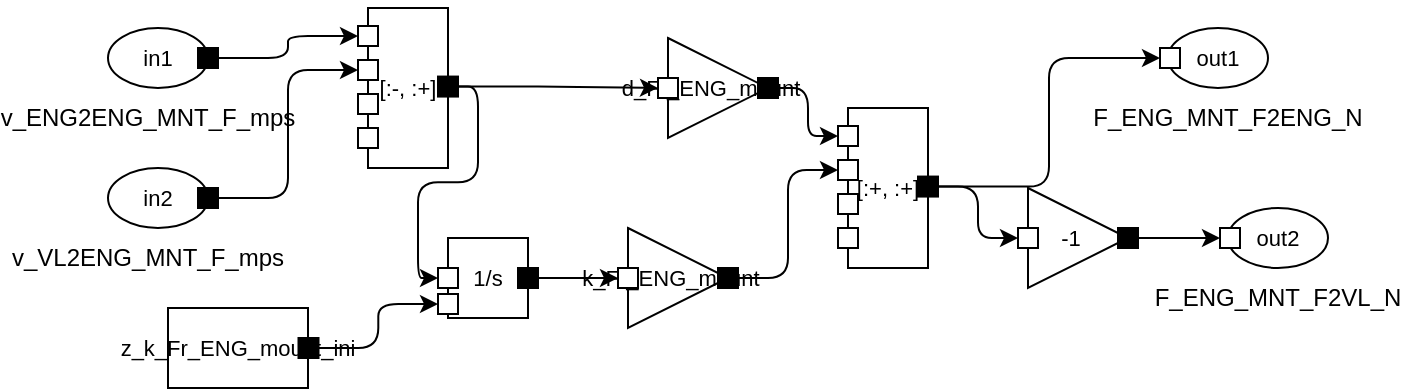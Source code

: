 <mxfile>
    <diagram id="I8S7UcTLu5IGd2NsQs8v" name="ENG_MNT_F_PNT">
        <mxGraphModel dx="680" dy="528" grid="1" gridSize="10" guides="1" tooltips="1" connect="1" arrows="0" fold="1" page="1" pageScale="1" pageWidth="827" pageHeight="1169" math="0" shadow="0">
            <root>
                <mxCell id="0"/>
                <mxCell id="1" parent="0"/>
                <object label="&lt;font style=&quot;font-size: 11px;&quot;&gt;1/s&lt;/font&gt;" block="Integrator" initialcondition="0" type="block" name="" id="UPTujgecghUJGewD0_GP-60">
                    <mxCell style="whiteSpace=wrap;html=1;aspect=fixed;fontSize=11;points=[[0,0.5,0,0,0],[1,0.5,0,0,0]];metaEdit=1;snapToPoint=0;resizable=0;rotatable=0;allowArrows=0;container=1;collapsible=0;movable=1;connectable=0;" parent="1" vertex="1">
                        <mxGeometry x="280" y="255" width="40" height="40.0" as="geometry"/>
                    </mxCell>
                </object>
                <object label="&lt;p style=&quot;line-height: 100%;&quot;&gt;&lt;br&gt;&lt;/p&gt;" type="outport" name="out" id="UPTujgecghUJGewD0_GP-61">
                    <mxCell style="whiteSpace=wrap;html=1;aspect=fixed;snapToPoint=1;resizable=0;metaEdit=1;points=[[1,0.5,0,0,0]];editable=1;movable=0;rotatable=1;deletable=1;locked=0;connectable=1;noLabel=0;overflow=visible;fillColor=#000000;" parent="UPTujgecghUJGewD0_GP-60" vertex="1">
                        <mxGeometry x="35" y="15" width="10" height="10" as="geometry"/>
                    </mxCell>
                </object>
                <object label="&lt;p style=&quot;line-height: 100%;&quot;&gt;&lt;br&gt;&lt;/p&gt;" type="inport" name="in" id="UPTujgecghUJGewD0_GP-62">
                    <mxCell style="whiteSpace=wrap;html=1;aspect=fixed;snapToPoint=1;resizable=0;metaEdit=1;points=[[0,0.5,0,0,0]];editable=1;movable=0;rotatable=1;deletable=1;locked=0;connectable=1;noLabel=0;overflow=visible;direction=east;" parent="UPTujgecghUJGewD0_GP-60" vertex="1">
                        <mxGeometry x="-5" y="15" width="10" height="10" as="geometry"/>
                    </mxCell>
                </object>
                <object label="&lt;p style=&quot;line-height: 100%;&quot;&gt;&lt;br&gt;&lt;/p&gt;" type="inport" name="initialcondition" id="UPTujgecghUJGewD0_GP-63">
                    <mxCell style="whiteSpace=wrap;html=1;aspect=fixed;snapToPoint=1;resizable=0;metaEdit=1;points=[[0,0.5,0,0,0]];editable=1;movable=1;rotatable=1;deletable=1;locked=0;connectable=1;noLabel=0;overflow=visible;direction=east;" parent="UPTujgecghUJGewD0_GP-60" vertex="1">
                        <mxGeometry x="-5.0" y="28.0" width="10" height="10" as="geometry"/>
                    </mxCell>
                </object>
                <mxCell id="UPTujgecghUJGewD0_GP-64" style="edgeStyle=orthogonalEdgeStyle;html=1;exitX=1;exitY=0.5;exitDx=0;exitDy=0;exitPerimeter=0;entryX=0;entryY=0.5;entryDx=0;entryDy=0;entryPerimeter=0;" parent="1" source="UPTujgecghUJGewD0_GP-74" target="UPTujgecghUJGewD0_GP-84" edge="1">
                    <mxGeometry relative="1" as="geometry">
                        <mxPoint x="154.0" y="165" as="sourcePoint"/>
                        <mxPoint x="245" y="174" as="targetPoint"/>
                    </mxGeometry>
                </mxCell>
                <mxCell id="UPTujgecghUJGewD0_GP-65" style="edgeStyle=orthogonalEdgeStyle;html=1;exitX=1;exitY=0.5;exitDx=0;exitDy=0;exitPerimeter=0;entryX=0;entryY=0.5;entryDx=0;entryDy=0;entryPerimeter=0;" parent="1" source="UPTujgecghUJGewD0_GP-72" target="UPTujgecghUJGewD0_GP-85" edge="1">
                    <mxGeometry relative="1" as="geometry">
                        <mxPoint x="155.0" y="235" as="sourcePoint"/>
                        <mxPoint x="245" y="191" as="targetPoint"/>
                    </mxGeometry>
                </mxCell>
                <mxCell id="UPTujgecghUJGewD0_GP-66" style="edgeStyle=orthogonalEdgeStyle;html=1;exitX=1;exitY=0.5;exitDx=0;exitDy=0;exitPerimeter=0;entryX=0;entryY=0.5;entryDx=0;entryDy=0;entryPerimeter=0;" parent="1" source="UPTujgecghUJGewD0_GP-61" target="UPTujgecghUJGewD0_GP-101" edge="1">
                    <mxGeometry relative="1" as="geometry">
                        <mxPoint x="395" y="275" as="targetPoint"/>
                    </mxGeometry>
                </mxCell>
                <mxCell id="UPTujgecghUJGewD0_GP-67" value="v_ENG2ENG_MNT_F_mps" style="text;strokeColor=none;align=center;fillColor=none;html=1;verticalAlign=middle;whiteSpace=wrap;rounded=0;connectable=0;allowArrows=0;resizable=0;" parent="1" vertex="1">
                    <mxGeometry x="100" y="180" width="60" height="30" as="geometry"/>
                </mxCell>
                <mxCell id="UPTujgecghUJGewD0_GP-68" value="v_VL2ENG_MNT_F_mps" style="text;strokeColor=none;align=center;fillColor=none;html=1;verticalAlign=middle;whiteSpace=wrap;rounded=0;connectable=0;allowArrows=0;resizable=0;" parent="1" vertex="1">
                    <mxGeometry x="100" y="250" width="60" height="30" as="geometry"/>
                </mxCell>
                <mxCell id="UPTujgecghUJGewD0_GP-69" value="F_ENG_MNT_F2ENG_N" style="text;strokeColor=none;align=center;fillColor=none;html=1;verticalAlign=middle;whiteSpace=wrap;rounded=0;connectable=0;allowArrows=0;resizable=0;" parent="1" vertex="1">
                    <mxGeometry x="640" y="180" width="60" height="30" as="geometry"/>
                </mxCell>
                <mxCell id="UPTujgecghUJGewD0_GP-70" value="F_ENG_MNT_F2VL_N" style="text;strokeColor=none;align=center;fillColor=none;html=1;verticalAlign=middle;whiteSpace=wrap;rounded=0;connectable=0;allowArrows=0;resizable=0;" parent="1" vertex="1">
                    <mxGeometry x="665" y="270" width="60" height="30" as="geometry"/>
                </mxCell>
                <object label="&lt;font style=&quot;font-size: 11px;&quot;&gt;%name%&lt;/font&gt;" block="Inport" type="block" name="in2" placeholders="1" id="UPTujgecghUJGewD0_GP-71">
                    <mxCell style="ellipse;whiteSpace=wrap;html=1;fontSize=18;points=[[1,0.5,0,0,0]];metaEdit=1;snapToPoint=0;resizable=0;rotatable=0;allowArrows=0;container=1;collapsible=0;spacingTop=-5;movable=1;connectable=0;" parent="1" vertex="1">
                        <mxGeometry x="110.0" y="220" width="50" height="30" as="geometry"/>
                    </mxCell>
                </object>
                <object label="&lt;p style=&quot;line-height: 100%;&quot;&gt;&lt;br&gt;&lt;/p&gt;" type="outport" name="out" id="UPTujgecghUJGewD0_GP-72">
                    <mxCell style="whiteSpace=wrap;html=1;aspect=fixed;snapToPoint=1;resizable=0;metaEdit=1;points=[[1,0.5,0,0,0]];editable=1;movable=0;rotatable=1;deletable=1;locked=0;connectable=1;noLabel=0;overflow=visible;fillColor=#000000;" parent="UPTujgecghUJGewD0_GP-71" vertex="1">
                        <mxGeometry x="45" y="10" width="10" height="10" as="geometry"/>
                    </mxCell>
                </object>
                <object label="&lt;font style=&quot;font-size: 11px;&quot;&gt;%name%&lt;/font&gt;" block="Inport" type="block" name="in1" placeholders="1" id="UPTujgecghUJGewD0_GP-73">
                    <mxCell style="ellipse;whiteSpace=wrap;html=1;fontSize=18;points=[[1,0.5,0,0,0]];metaEdit=1;snapToPoint=0;resizable=0;rotatable=0;allowArrows=0;container=1;collapsible=0;spacingTop=-5;movable=1;connectable=0;" parent="1" vertex="1">
                        <mxGeometry x="110.0" y="150" width="50" height="30" as="geometry"/>
                    </mxCell>
                </object>
                <object label="&lt;p style=&quot;line-height: 100%;&quot;&gt;&lt;br&gt;&lt;/p&gt;" type="outport" name="out" id="UPTujgecghUJGewD0_GP-74">
                    <mxCell style="whiteSpace=wrap;html=1;aspect=fixed;snapToPoint=1;resizable=0;metaEdit=1;points=[[1,0.5,0,0,0]];editable=1;movable=0;rotatable=1;deletable=1;locked=0;connectable=1;noLabel=0;overflow=visible;fillColor=#000000;" parent="UPTujgecghUJGewD0_GP-73" vertex="1">
                        <mxGeometry x="45" y="10" width="10" height="10" as="geometry"/>
                    </mxCell>
                </object>
                <object label="&lt;font style=&quot;font-size: 11px;&quot;&gt;%name%&lt;/font&gt;" block="Outport" type="block" name="out2" placeholders="1" id="UPTujgecghUJGewD0_GP-75">
                    <mxCell style="ellipse;whiteSpace=wrap;html=1;fontSize=18;points=[[0.02,0.5,0,0,0]];metaEdit=1;snapToPoint=0;resizable=0;rotatable=0;allowArrows=0;container=1;collapsible=0;spacingTop=-4;movable=1;connectable=0;" parent="1" vertex="1">
                        <mxGeometry x="670" y="240" width="50" height="30" as="geometry"/>
                    </mxCell>
                </object>
                <object label="&lt;p style=&quot;line-height: 100%;&quot;&gt;&lt;br&gt;&lt;/p&gt;" type="inport" name="in" id="UPTujgecghUJGewD0_GP-76">
                    <mxCell style="whiteSpace=wrap;html=1;aspect=fixed;snapToPoint=1;resizable=0;metaEdit=1;points=[[0,0.5,0,0,0]];editable=1;movable=0;rotatable=1;deletable=1;locked=0;connectable=1;noLabel=0;overflow=visible;direction=east;" parent="UPTujgecghUJGewD0_GP-75" vertex="1">
                        <mxGeometry x="-4" y="10" width="10" height="10" as="geometry"/>
                    </mxCell>
                </object>
                <object label="&lt;font style=&quot;font-size: 11px;&quot;&gt;%name%&lt;/font&gt;" block="Outport" type="block" name="out1" placeholders="1" id="UPTujgecghUJGewD0_GP-77">
                    <mxCell style="ellipse;whiteSpace=wrap;html=1;fontSize=18;points=[[0.02,0.5,0,0,0]];metaEdit=1;snapToPoint=0;resizable=0;rotatable=0;allowArrows=0;container=1;collapsible=0;spacingTop=-4;movable=1;connectable=0;" parent="1" vertex="1">
                        <mxGeometry x="640" y="150" width="50" height="30" as="geometry"/>
                    </mxCell>
                </object>
                <object label="&lt;p style=&quot;line-height: 100%;&quot;&gt;&lt;br&gt;&lt;/p&gt;" type="inport" name="in" id="UPTujgecghUJGewD0_GP-78">
                    <mxCell style="whiteSpace=wrap;html=1;aspect=fixed;snapToPoint=1;resizable=0;metaEdit=1;points=[[0,0.5,0,0,0]];editable=1;movable=0;rotatable=1;deletable=1;locked=0;connectable=1;noLabel=0;overflow=visible;direction=east;" parent="UPTujgecghUJGewD0_GP-77" vertex="1">
                        <mxGeometry x="-4" y="10" width="10" height="10" as="geometry"/>
                    </mxCell>
                </object>
                <object label="%value%" block="Constant" value="z_k_Fr_ENG_mount_ini" type="block" name="" placeholders="1" id="UPTujgecghUJGewD0_GP-79">
                    <mxCell style="whiteSpace=wrap;html=1;fontSize=11;points=[[1,0.5,0,0,0]];metaEdit=1;snapToPoint=0;resizable=0;rotatable=0;allowArrows=0;container=1;resizeWidth=0;connectable=0;collapsible=0;movable=1;" parent="1" vertex="1">
                        <mxGeometry x="140" y="290" width="70" height="40" as="geometry"/>
                    </mxCell>
                </object>
                <object label="&lt;p style=&quot;line-height: 100%;&quot;&gt;&lt;br&gt;&lt;/p&gt;" type="outport" name="out" id="UPTujgecghUJGewD0_GP-80">
                    <mxCell style="whiteSpace=wrap;html=1;aspect=fixed;snapToPoint=1;resizable=0;metaEdit=1;points=[[1,0.5,0,0,0]];editable=1;movable=0;rotatable=1;deletable=1;locked=0;connectable=1;noLabel=0;overflow=visible;fillColor=#000000;" parent="UPTujgecghUJGewD0_GP-79" vertex="1">
                        <mxGeometry x="65.25" y="15" width="10" height="10" as="geometry"/>
                    </mxCell>
                </object>
                <mxCell id="UPTujgecghUJGewD0_GP-81" style="edgeStyle=orthogonalEdgeStyle;html=1;exitX=1;exitY=0.5;exitDx=0;exitDy=0;exitPerimeter=0;entryX=0;entryY=0.5;entryDx=0;entryDy=0;entryPerimeter=0;" parent="1" source="UPTujgecghUJGewD0_GP-80" target="UPTujgecghUJGewD0_GP-63" edge="1">
                    <mxGeometry relative="1" as="geometry"/>
                </mxCell>
                <object label="%signs%" block="Add" signs="[:-, :+]" type="block" name="" placeholders="1" id="UPTujgecghUJGewD0_GP-82">
                    <mxCell style="rounded=0;whiteSpace=wrap;html=1;fontSize=11;points=[[0,0.24,0,0,0],[0,0.76,0,0,0],[1,0.5,0,0,0]];metaEdit=1;snapToPoint=0;allowArrows=0;resizable=0;container=1;collapsible=0;movable=1;connectable=0;" parent="1" vertex="1">
                        <mxGeometry x="240" y="140" width="40" height="80" as="geometry"/>
                    </mxCell>
                </object>
                <object label="&lt;p style=&quot;line-height: 100%;&quot;&gt;&lt;br&gt;&lt;/p&gt;" type="outport" name="out" id="UPTujgecghUJGewD0_GP-83">
                    <mxCell style="whiteSpace=wrap;html=1;aspect=fixed;snapToPoint=1;resizable=0;metaEdit=1;points=[[1,0.5,0,0,0]];editable=1;movable=0;rotatable=1;deletable=1;locked=0;connectable=1;noLabel=0;overflow=visible;fillColor=#000000;" parent="UPTujgecghUJGewD0_GP-82" vertex="1">
                        <mxGeometry x="35" y="34.286" width="10" height="10" as="geometry"/>
                    </mxCell>
                </object>
                <object label="&lt;p style=&quot;line-height: 100%;&quot;&gt;&lt;br&gt;&lt;/p&gt;" type="inport" name="in1" id="UPTujgecghUJGewD0_GP-84">
                    <mxCell style="whiteSpace=wrap;html=1;aspect=fixed;snapToPoint=1;resizable=0;metaEdit=1;points=[[0,0.5,0,0,0]];editable=1;movable=0;rotatable=1;deletable=1;locked=0;connectable=1;noLabel=0;overflow=visible;direction=east;" parent="UPTujgecghUJGewD0_GP-82" vertex="1">
                        <mxGeometry x="-5" y="9" width="10" height="10" as="geometry"/>
                    </mxCell>
                </object>
                <object label="&lt;p style=&quot;line-height: 100%;&quot;&gt;&lt;br&gt;&lt;/p&gt;" type="inport" name="in2" id="UPTujgecghUJGewD0_GP-85">
                    <mxCell style="whiteSpace=wrap;html=1;aspect=fixed;snapToPoint=1;resizable=0;metaEdit=1;points=[[0,0.5,0,0,0]];editable=1;movable=0;rotatable=1;deletable=1;locked=0;connectable=1;noLabel=0;overflow=visible;direction=east;" parent="UPTujgecghUJGewD0_GP-82" vertex="1">
                        <mxGeometry x="-5" y="26" width="10" height="10" as="geometry"/>
                    </mxCell>
                </object>
                <object label="&lt;p style=&quot;line-height: 100%;&quot;&gt;&lt;br&gt;&lt;/p&gt;" type="inport" name="in3" id="UPTujgecghUJGewD0_GP-86">
                    <mxCell style="whiteSpace=wrap;html=1;aspect=fixed;snapToPoint=1;resizable=0;metaEdit=1;points=[[0,0.5,0,0,0]];editable=1;movable=0;rotatable=1;deletable=1;locked=0;connectable=1;noLabel=0;overflow=visible;direction=east;" parent="UPTujgecghUJGewD0_GP-82" vertex="1">
                        <mxGeometry x="-5" y="43" width="10" height="10" as="geometry"/>
                    </mxCell>
                </object>
                <object label="&lt;p style=&quot;line-height: 100%;&quot;&gt;&lt;br&gt;&lt;/p&gt;" type="inport" name="in4" id="UPTujgecghUJGewD0_GP-87">
                    <mxCell style="whiteSpace=wrap;html=1;aspect=fixed;snapToPoint=1;resizable=0;metaEdit=1;points=[[0,0.5,0,0,0]];editable=1;movable=0;rotatable=1;deletable=1;locked=0;connectable=1;noLabel=0;overflow=visible;direction=east;" parent="UPTujgecghUJGewD0_GP-82" vertex="1">
                        <mxGeometry x="-5" y="60" width="10" height="10" as="geometry"/>
                    </mxCell>
                </object>
                <mxCell id="UPTujgecghUJGewD0_GP-88" style="edgeStyle=orthogonalEdgeStyle;html=1;exitX=1;exitY=0.5;exitDx=0;exitDy=0;exitPerimeter=0;entryX=0;entryY=0.5;entryDx=0;entryDy=0;entryPerimeter=0;" parent="1" source="UPTujgecghUJGewD0_GP-83" target="UPTujgecghUJGewD0_GP-62" edge="1">
                    <mxGeometry relative="1" as="geometry"/>
                </mxCell>
                <mxCell id="UPTujgecghUJGewD0_GP-89" style="edgeStyle=orthogonalEdgeStyle;html=1;exitX=1;exitY=0.5;exitDx=0;exitDy=0;exitPerimeter=0;entryX=0;entryY=0.5;entryDx=0;entryDy=0;entryPerimeter=0;" parent="1" source="UPTujgecghUJGewD0_GP-83" target="UPTujgecghUJGewD0_GP-91" edge="1">
                    <mxGeometry relative="1" as="geometry">
                        <mxPoint x="395" y="185" as="targetPoint"/>
                    </mxGeometry>
                </mxCell>
                <object label="%K%" block="Gain" K="d_Fr_ENG_mount" type="block" name="" placeholders="1" id="UPTujgecghUJGewD0_GP-90">
                    <mxCell style="triangle;html=1;points=[[0,0.5,0,0,0],[1,0.5,0,0,0]];whiteSpace=wrap;fontSize=11;align=center;spacingLeft=-7;metaEdit=1;snapToPoint=0;allowArrows=0;resizable=0;rotatable=0;container=1;collapsible=0;movable=1;connectable=0;" parent="1" vertex="1">
                        <mxGeometry x="390" y="155" width="50" height="50" as="geometry"/>
                    </mxCell>
                </object>
                <object label="&lt;p style=&quot;line-height: 100%;&quot;&gt;&lt;br&gt;&lt;/p&gt;" type="inport" name="in" id="UPTujgecghUJGewD0_GP-91">
                    <mxCell style="whiteSpace=wrap;html=1;aspect=fixed;snapToPoint=1;resizable=0;metaEdit=1;points=[[0,0.5,0,0,0]];editable=1;movable=0;rotatable=1;deletable=1;locked=0;connectable=1;noLabel=0;overflow=visible;direction=east;" parent="UPTujgecghUJGewD0_GP-90" vertex="1">
                        <mxGeometry x="-5" y="20" width="10" height="10" as="geometry"/>
                    </mxCell>
                </object>
                <object label="&lt;p style=&quot;line-height: 100%;&quot;&gt;&lt;br&gt;&lt;/p&gt;" type="outport" name="out" id="UPTujgecghUJGewD0_GP-92">
                    <mxCell style="whiteSpace=wrap;html=1;aspect=fixed;snapToPoint=1;resizable=0;metaEdit=1;points=[[1,0.5,0,0,0]];editable=1;movable=0;rotatable=1;deletable=1;locked=0;connectable=1;noLabel=0;overflow=visible;fillColor=#000000;" parent="UPTujgecghUJGewD0_GP-90" vertex="1">
                        <mxGeometry x="45" y="20" width="10" height="10" as="geometry"/>
                    </mxCell>
                </object>
                <mxCell id="UPTujgecghUJGewD0_GP-93" style="edgeStyle=orthogonalEdgeStyle;html=1;exitX=1;exitY=0.5;exitDx=0;exitDy=0;exitPerimeter=0;entryX=0;entryY=0.5;entryDx=0;entryDy=0;entryPerimeter=0;" parent="1" source="UPTujgecghUJGewD0_GP-92" target="UPTujgecghUJGewD0_GP-96" edge="1">
                    <mxGeometry relative="1" as="geometry">
                        <mxPoint x="485" y="194" as="targetPoint"/>
                    </mxGeometry>
                </mxCell>
                <object label="%signs%" block="Add" signs="[:+, :+]" type="block" name="" placeholders="1" id="UPTujgecghUJGewD0_GP-94">
                    <mxCell style="rounded=0;whiteSpace=wrap;html=1;fontSize=11;points=[[0,0.24,0,0,0],[0,0.76,0,0,0],[1,0.5,0,0,0]];metaEdit=1;snapToPoint=0;allowArrows=0;resizable=0;container=1;collapsible=0;movable=1;connectable=0;" parent="1" vertex="1">
                        <mxGeometry x="480" y="190" width="40" height="80" as="geometry"/>
                    </mxCell>
                </object>
                <object label="&lt;p style=&quot;line-height: 100%;&quot;&gt;&lt;br&gt;&lt;/p&gt;" type="outport" name="out" id="UPTujgecghUJGewD0_GP-95">
                    <mxCell style="whiteSpace=wrap;html=1;aspect=fixed;snapToPoint=1;resizable=0;metaEdit=1;points=[[1,0.5,0,0,0]];editable=1;movable=0;rotatable=1;deletable=1;locked=0;connectable=1;noLabel=0;overflow=visible;fillColor=#000000;" parent="UPTujgecghUJGewD0_GP-94" vertex="1">
                        <mxGeometry x="35" y="34.286" width="10" height="10" as="geometry"/>
                    </mxCell>
                </object>
                <object label="&lt;p style=&quot;line-height: 100%;&quot;&gt;&lt;br&gt;&lt;/p&gt;" type="inport" name="in1" id="UPTujgecghUJGewD0_GP-96">
                    <mxCell style="whiteSpace=wrap;html=1;aspect=fixed;snapToPoint=1;resizable=0;metaEdit=1;points=[[0,0.5,0,0,0]];editable=1;movable=0;rotatable=1;deletable=1;locked=0;connectable=1;noLabel=0;overflow=visible;direction=east;" parent="UPTujgecghUJGewD0_GP-94" vertex="1">
                        <mxGeometry x="-5" y="9" width="10" height="10" as="geometry"/>
                    </mxCell>
                </object>
                <object label="&lt;p style=&quot;line-height: 100%;&quot;&gt;&lt;br&gt;&lt;/p&gt;" type="inport" name="in2" id="UPTujgecghUJGewD0_GP-97">
                    <mxCell style="whiteSpace=wrap;html=1;aspect=fixed;snapToPoint=1;resizable=0;metaEdit=1;points=[[0,0.5,0,0,0]];editable=1;movable=0;rotatable=1;deletable=1;locked=0;connectable=1;noLabel=0;overflow=visible;direction=east;" parent="UPTujgecghUJGewD0_GP-94" vertex="1">
                        <mxGeometry x="-5" y="26" width="10" height="10" as="geometry"/>
                    </mxCell>
                </object>
                <object label="&lt;p style=&quot;line-height: 100%;&quot;&gt;&lt;br&gt;&lt;/p&gt;" type="inport" name="in3" id="UPTujgecghUJGewD0_GP-98">
                    <mxCell style="whiteSpace=wrap;html=1;aspect=fixed;snapToPoint=1;resizable=0;metaEdit=1;points=[[0,0.5,0,0,0]];editable=1;movable=0;rotatable=1;deletable=1;locked=0;connectable=1;noLabel=0;overflow=visible;direction=east;" parent="UPTujgecghUJGewD0_GP-94" vertex="1">
                        <mxGeometry x="-5" y="43" width="10" height="10" as="geometry"/>
                    </mxCell>
                </object>
                <object label="&lt;p style=&quot;line-height: 100%;&quot;&gt;&lt;br&gt;&lt;/p&gt;" type="inport" name="in4" id="UPTujgecghUJGewD0_GP-99">
                    <mxCell style="whiteSpace=wrap;html=1;aspect=fixed;snapToPoint=1;resizable=0;metaEdit=1;points=[[0,0.5,0,0,0]];editable=1;movable=0;rotatable=1;deletable=1;locked=0;connectable=1;noLabel=0;overflow=visible;direction=east;" parent="UPTujgecghUJGewD0_GP-94" vertex="1">
                        <mxGeometry x="-5" y="60" width="10" height="10" as="geometry"/>
                    </mxCell>
                </object>
                <object label="%K%" block="Gain" K="k_Fr_ENG_mount" type="block" name="" placeholders="1" id="UPTujgecghUJGewD0_GP-100">
                    <mxCell style="triangle;html=1;points=[[0,0.5,0,0,0],[1,0.5,0,0,0]];whiteSpace=wrap;fontSize=11;align=center;spacingLeft=-7;metaEdit=1;snapToPoint=0;allowArrows=0;resizable=0;rotatable=0;container=1;collapsible=0;movable=1;connectable=0;" parent="1" vertex="1">
                        <mxGeometry x="370" y="250" width="50" height="50" as="geometry"/>
                    </mxCell>
                </object>
                <object label="&lt;p style=&quot;line-height: 100%;&quot;&gt;&lt;br&gt;&lt;/p&gt;" type="inport" name="in" id="UPTujgecghUJGewD0_GP-101">
                    <mxCell style="whiteSpace=wrap;html=1;aspect=fixed;snapToPoint=1;resizable=0;metaEdit=1;points=[[0,0.5,0,0,0]];editable=1;movable=0;rotatable=1;deletable=1;locked=0;connectable=1;noLabel=0;overflow=visible;direction=east;" parent="UPTujgecghUJGewD0_GP-100" vertex="1">
                        <mxGeometry x="-5" y="20" width="10" height="10" as="geometry"/>
                    </mxCell>
                </object>
                <object label="&lt;p style=&quot;line-height: 100%;&quot;&gt;&lt;br&gt;&lt;/p&gt;" type="outport" name="out" id="UPTujgecghUJGewD0_GP-102">
                    <mxCell style="whiteSpace=wrap;html=1;aspect=fixed;snapToPoint=1;resizable=0;metaEdit=1;points=[[1,0.5,0,0,0]];editable=1;movable=0;rotatable=1;deletable=1;locked=0;connectable=1;noLabel=0;overflow=visible;fillColor=#000000;" parent="UPTujgecghUJGewD0_GP-100" vertex="1">
                        <mxGeometry x="45" y="20" width="10" height="10" as="geometry"/>
                    </mxCell>
                </object>
                <mxCell id="UPTujgecghUJGewD0_GP-103" style="edgeStyle=orthogonalEdgeStyle;html=1;exitX=1;exitY=0.5;exitDx=0;exitDy=0;exitPerimeter=0;entryX=0;entryY=0.5;entryDx=0;entryDy=0;entryPerimeter=0;" parent="1" source="UPTujgecghUJGewD0_GP-102" target="UPTujgecghUJGewD0_GP-97" edge="1">
                    <mxGeometry relative="1" as="geometry"/>
                </mxCell>
                <object label="%K%" block="Gain" K="-1" type="block" name="" placeholders="1" id="UPTujgecghUJGewD0_GP-104">
                    <mxCell style="triangle;html=1;points=[[0,0.5,0,0,0],[1,0.5,0,0,0]];whiteSpace=wrap;fontSize=11;align=center;spacingLeft=-7;metaEdit=1;snapToPoint=0;allowArrows=0;resizable=0;rotatable=0;container=1;collapsible=0;movable=1;connectable=0;" parent="1" vertex="1">
                        <mxGeometry x="570" y="230" width="50" height="50" as="geometry"/>
                    </mxCell>
                </object>
                <object label="&lt;p style=&quot;line-height: 100%;&quot;&gt;&lt;br&gt;&lt;/p&gt;" type="inport" name="in" id="UPTujgecghUJGewD0_GP-105">
                    <mxCell style="whiteSpace=wrap;html=1;aspect=fixed;snapToPoint=1;resizable=0;metaEdit=1;points=[[0,0.5,0,0,0]];editable=1;movable=0;rotatable=1;deletable=1;locked=0;connectable=1;noLabel=0;overflow=visible;direction=east;" parent="UPTujgecghUJGewD0_GP-104" vertex="1">
                        <mxGeometry x="-5" y="20" width="10" height="10" as="geometry"/>
                    </mxCell>
                </object>
                <object label="&lt;p style=&quot;line-height: 100%;&quot;&gt;&lt;br&gt;&lt;/p&gt;" type="outport" name="out" id="UPTujgecghUJGewD0_GP-106">
                    <mxCell style="whiteSpace=wrap;html=1;aspect=fixed;snapToPoint=1;resizable=0;metaEdit=1;points=[[1,0.5,0,0,0]];editable=1;movable=0;rotatable=1;deletable=1;locked=0;connectable=1;noLabel=0;overflow=visible;fillColor=#000000;" parent="UPTujgecghUJGewD0_GP-104" vertex="1">
                        <mxGeometry x="45" y="20" width="10" height="10" as="geometry"/>
                    </mxCell>
                </object>
                <mxCell id="UPTujgecghUJGewD0_GP-107" style="edgeStyle=orthogonalEdgeStyle;html=1;exitX=1;exitY=0.5;exitDx=0;exitDy=0;exitPerimeter=0;entryX=0;entryY=0.5;entryDx=0;entryDy=0;entryPerimeter=0;" parent="1" source="UPTujgecghUJGewD0_GP-95" target="UPTujgecghUJGewD0_GP-105" edge="1">
                    <mxGeometry relative="1" as="geometry"/>
                </mxCell>
                <mxCell id="UPTujgecghUJGewD0_GP-108" style="edgeStyle=orthogonalEdgeStyle;html=1;exitX=1;exitY=0.5;exitDx=0;exitDy=0;exitPerimeter=0;entryX=0;entryY=0.5;entryDx=0;entryDy=0;entryPerimeter=0;" parent="1" source="UPTujgecghUJGewD0_GP-106" target="UPTujgecghUJGewD0_GP-76" edge="1">
                    <mxGeometry relative="1" as="geometry"/>
                </mxCell>
                <mxCell id="UPTujgecghUJGewD0_GP-109" style="edgeStyle=orthogonalEdgeStyle;html=1;exitX=1;exitY=0.5;exitDx=0;exitDy=0;exitPerimeter=0;entryX=0;entryY=0.5;entryDx=0;entryDy=0;entryPerimeter=0;" parent="1" source="UPTujgecghUJGewD0_GP-95" target="UPTujgecghUJGewD0_GP-78" edge="1">
                    <mxGeometry relative="1" as="geometry"/>
                </mxCell>
            </root>
        </mxGraphModel>
    </diagram>
    <diagram name="ENG_MNT_R_PNT" id="bphCY3ozLcyeEHqKbA0R">
        <mxGraphModel dx="680" dy="528" grid="1" gridSize="10" guides="1" tooltips="1" connect="1" arrows="0" fold="1" page="1" pageScale="1" pageWidth="827" pageHeight="1169" math="0" shadow="0">
            <root>
                <mxCell id="uEOlPHYpv0gLynLyvFwg-0"/>
                <mxCell id="uEOlPHYpv0gLynLyvFwg-1" parent="uEOlPHYpv0gLynLyvFwg-0"/>
                <object label="&lt;font style=&quot;font-size: 11px;&quot;&gt;1/s&lt;/font&gt;" block="Integrator" initialcondition="0" type="block" name="" id="uEOlPHYpv0gLynLyvFwg-22">
                    <mxCell style="whiteSpace=wrap;html=1;aspect=fixed;fontSize=11;points=[[0,0.5,0,0,0],[1,0.5,0,0,0]];metaEdit=1;snapToPoint=0;resizable=0;rotatable=0;allowArrows=0;container=1;collapsible=0;movable=1;connectable=0;" parent="uEOlPHYpv0gLynLyvFwg-1" vertex="1">
                        <mxGeometry x="290" y="205" width="40" height="40.0" as="geometry"/>
                    </mxCell>
                </object>
                <object label="&lt;p style=&quot;line-height: 100%;&quot;&gt;&lt;br&gt;&lt;/p&gt;" type="outport" name="out" id="uEOlPHYpv0gLynLyvFwg-23">
                    <mxCell style="whiteSpace=wrap;html=1;aspect=fixed;snapToPoint=1;resizable=0;metaEdit=1;points=[[1,0.5,0,0,0]];editable=1;movable=0;rotatable=1;deletable=1;locked=0;connectable=1;noLabel=0;overflow=visible;fillColor=#000000;" parent="uEOlPHYpv0gLynLyvFwg-22" vertex="1">
                        <mxGeometry x="35" y="15" width="10" height="10" as="geometry"/>
                    </mxCell>
                </object>
                <object label="&lt;p style=&quot;line-height: 100%;&quot;&gt;&lt;br&gt;&lt;/p&gt;" type="inport" name="in" id="uEOlPHYpv0gLynLyvFwg-24">
                    <mxCell style="whiteSpace=wrap;html=1;aspect=fixed;snapToPoint=1;resizable=0;metaEdit=1;points=[[0,0.5,0,0,0]];editable=1;movable=0;rotatable=1;deletable=1;locked=0;connectable=1;noLabel=0;overflow=visible;direction=east;" parent="uEOlPHYpv0gLynLyvFwg-22" vertex="1">
                        <mxGeometry x="-5" y="15" width="10" height="10" as="geometry"/>
                    </mxCell>
                </object>
                <object label="&lt;p style=&quot;line-height: 100%;&quot;&gt;&lt;br&gt;&lt;/p&gt;" type="inport" name="initialcondition" id="uEOlPHYpv0gLynLyvFwg-25">
                    <mxCell style="whiteSpace=wrap;html=1;aspect=fixed;snapToPoint=1;resizable=0;metaEdit=1;points=[[0,0.5,0,0,0]];editable=1;movable=1;rotatable=1;deletable=1;locked=0;connectable=1;noLabel=0;overflow=visible;direction=east;" parent="uEOlPHYpv0gLynLyvFwg-22" vertex="1">
                        <mxGeometry x="-5.0" y="28.0" width="10" height="10" as="geometry"/>
                    </mxCell>
                </object>
                <mxCell id="uEOlPHYpv0gLynLyvFwg-26" style="edgeStyle=orthogonalEdgeStyle;html=1;exitX=1;exitY=0.5;exitDx=0;exitDy=0;exitPerimeter=0;entryX=0;entryY=0.5;entryDx=0;entryDy=0;entryPerimeter=0;" parent="uEOlPHYpv0gLynLyvFwg-1" source="uEOlPHYpv0gLynLyvFwg-44" target="IraZUif21f_NfjwtmfPG-5" edge="1">
                    <mxGeometry relative="1" as="geometry">
                        <mxPoint x="114.0" y="115" as="sourcePoint"/>
                        <mxPoint x="205" y="124" as="targetPoint"/>
                    </mxGeometry>
                </mxCell>
                <mxCell id="uEOlPHYpv0gLynLyvFwg-27" style="edgeStyle=orthogonalEdgeStyle;html=1;exitX=1;exitY=0.5;exitDx=0;exitDy=0;exitPerimeter=0;entryX=0;entryY=0.5;entryDx=0;entryDy=0;entryPerimeter=0;" parent="uEOlPHYpv0gLynLyvFwg-1" source="uEOlPHYpv0gLynLyvFwg-42" target="IraZUif21f_NfjwtmfPG-6" edge="1">
                    <mxGeometry relative="1" as="geometry">
                        <mxPoint x="115.0" y="185" as="sourcePoint"/>
                        <mxPoint x="205" y="141" as="targetPoint"/>
                    </mxGeometry>
                </mxCell>
                <mxCell id="uEOlPHYpv0gLynLyvFwg-29" style="edgeStyle=orthogonalEdgeStyle;html=1;exitX=1;exitY=0.5;exitDx=0;exitDy=0;exitPerimeter=0;entryX=0;entryY=0.5;entryDx=0;entryDy=0;entryPerimeter=0;" parent="uEOlPHYpv0gLynLyvFwg-1" source="uEOlPHYpv0gLynLyvFwg-23" target="IraZUif21f_NfjwtmfPG-22" edge="1">
                    <mxGeometry relative="1" as="geometry">
                        <mxPoint x="355" y="225" as="targetPoint"/>
                    </mxGeometry>
                </mxCell>
                <mxCell id="uEOlPHYpv0gLynLyvFwg-37" value="v_ENG2ENG_MNT_R_mps" style="text;strokeColor=none;align=center;fillColor=none;html=1;verticalAlign=middle;whiteSpace=wrap;rounded=0;connectable=0;allowArrows=0;resizable=0;" parent="uEOlPHYpv0gLynLyvFwg-1" vertex="1">
                    <mxGeometry x="60" y="130" width="60" height="30" as="geometry"/>
                </mxCell>
                <mxCell id="uEOlPHYpv0gLynLyvFwg-38" value="v_VL2ENG_MNT_R_mps" style="text;strokeColor=none;align=center;fillColor=none;html=1;verticalAlign=middle;whiteSpace=wrap;rounded=0;connectable=0;allowArrows=0;resizable=0;" parent="uEOlPHYpv0gLynLyvFwg-1" vertex="1">
                    <mxGeometry x="60" y="200" width="60" height="30" as="geometry"/>
                </mxCell>
                <mxCell id="uEOlPHYpv0gLynLyvFwg-39" value="F_ENG_MNT_R2ENG_N" style="text;strokeColor=none;align=center;fillColor=none;html=1;verticalAlign=middle;whiteSpace=wrap;rounded=0;connectable=0;allowArrows=0;resizable=0;" parent="uEOlPHYpv0gLynLyvFwg-1" vertex="1">
                    <mxGeometry x="600" y="130" width="60" height="30" as="geometry"/>
                </mxCell>
                <mxCell id="uEOlPHYpv0gLynLyvFwg-40" value="F_ENG_MNT_R2VL_N" style="text;strokeColor=none;align=center;fillColor=none;html=1;verticalAlign=middle;whiteSpace=wrap;rounded=0;connectable=0;allowArrows=0;resizable=0;" parent="uEOlPHYpv0gLynLyvFwg-1" vertex="1">
                    <mxGeometry x="625" y="220" width="60" height="30" as="geometry"/>
                </mxCell>
                <object label="&lt;font style=&quot;font-size: 11px;&quot;&gt;%name%&lt;/font&gt;" block="Inport" type="block" name="in2" placeholders="1" id="uEOlPHYpv0gLynLyvFwg-41">
                    <mxCell style="ellipse;whiteSpace=wrap;html=1;fontSize=18;points=[[1,0.5,0,0,0]];metaEdit=1;snapToPoint=0;resizable=0;rotatable=0;allowArrows=0;container=1;collapsible=0;spacingTop=-5;movable=1;connectable=0;" parent="uEOlPHYpv0gLynLyvFwg-1" vertex="1">
                        <mxGeometry x="70.0" y="170" width="50" height="30" as="geometry"/>
                    </mxCell>
                </object>
                <object label="&lt;p style=&quot;line-height: 100%;&quot;&gt;&lt;br&gt;&lt;/p&gt;" type="outport" name="out" id="uEOlPHYpv0gLynLyvFwg-42">
                    <mxCell style="whiteSpace=wrap;html=1;aspect=fixed;snapToPoint=1;resizable=0;metaEdit=1;points=[[1,0.5,0,0,0]];editable=1;movable=0;rotatable=1;deletable=1;locked=0;connectable=1;noLabel=0;overflow=visible;fillColor=#000000;" parent="uEOlPHYpv0gLynLyvFwg-41" vertex="1">
                        <mxGeometry x="45" y="10" width="10" height="10" as="geometry"/>
                    </mxCell>
                </object>
                <object label="&lt;font style=&quot;font-size: 11px;&quot;&gt;%name%&lt;/font&gt;" block="Inport" type="block" name="in1" placeholders="1" id="uEOlPHYpv0gLynLyvFwg-43">
                    <mxCell style="ellipse;whiteSpace=wrap;html=1;fontSize=18;points=[[1,0.5,0,0,0]];metaEdit=1;snapToPoint=0;resizable=0;rotatable=0;allowArrows=0;container=1;collapsible=0;spacingTop=-5;movable=1;connectable=0;" parent="uEOlPHYpv0gLynLyvFwg-1" vertex="1">
                        <mxGeometry x="70.0" y="100" width="50" height="30" as="geometry"/>
                    </mxCell>
                </object>
                <object label="&lt;p style=&quot;line-height: 100%;&quot;&gt;&lt;br&gt;&lt;/p&gt;" type="outport" name="out" id="uEOlPHYpv0gLynLyvFwg-44">
                    <mxCell style="whiteSpace=wrap;html=1;aspect=fixed;snapToPoint=1;resizable=0;metaEdit=1;points=[[1,0.5,0,0,0]];editable=1;movable=0;rotatable=1;deletable=1;locked=0;connectable=1;noLabel=0;overflow=visible;fillColor=#000000;" parent="uEOlPHYpv0gLynLyvFwg-43" vertex="1">
                        <mxGeometry x="45" y="10" width="10" height="10" as="geometry"/>
                    </mxCell>
                </object>
                <object label="&lt;font style=&quot;font-size: 11px;&quot;&gt;%name%&lt;/font&gt;" block="Outport" type="block" name="out2" placeholders="1" id="uEOlPHYpv0gLynLyvFwg-45">
                    <mxCell style="ellipse;whiteSpace=wrap;html=1;fontSize=18;points=[[0.02,0.5,0,0,0]];metaEdit=1;snapToPoint=0;resizable=0;rotatable=0;allowArrows=0;container=1;collapsible=0;spacingTop=-4;movable=1;connectable=0;" parent="uEOlPHYpv0gLynLyvFwg-1" vertex="1">
                        <mxGeometry x="630" y="190" width="50" height="30" as="geometry"/>
                    </mxCell>
                </object>
                <object label="&lt;p style=&quot;line-height: 100%;&quot;&gt;&lt;br&gt;&lt;/p&gt;" type="inport" name="in" id="uEOlPHYpv0gLynLyvFwg-46">
                    <mxCell style="whiteSpace=wrap;html=1;aspect=fixed;snapToPoint=1;resizable=0;metaEdit=1;points=[[0,0.5,0,0,0]];editable=1;movable=0;rotatable=1;deletable=1;locked=0;connectable=1;noLabel=0;overflow=visible;direction=east;" parent="uEOlPHYpv0gLynLyvFwg-45" vertex="1">
                        <mxGeometry x="-4" y="10" width="10" height="10" as="geometry"/>
                    </mxCell>
                </object>
                <object label="&lt;font style=&quot;font-size: 11px;&quot;&gt;%name%&lt;/font&gt;" block="Outport" type="block" name="out1" placeholders="1" id="uEOlPHYpv0gLynLyvFwg-47">
                    <mxCell style="ellipse;whiteSpace=wrap;html=1;fontSize=18;points=[[0.02,0.5,0,0,0]];metaEdit=1;snapToPoint=0;resizable=0;rotatable=0;allowArrows=0;container=1;collapsible=0;spacingTop=-4;movable=1;connectable=0;" parent="uEOlPHYpv0gLynLyvFwg-1" vertex="1">
                        <mxGeometry x="600" y="100" width="50" height="30" as="geometry"/>
                    </mxCell>
                </object>
                <object label="&lt;p style=&quot;line-height: 100%;&quot;&gt;&lt;br&gt;&lt;/p&gt;" type="inport" name="in" id="uEOlPHYpv0gLynLyvFwg-48">
                    <mxCell style="whiteSpace=wrap;html=1;aspect=fixed;snapToPoint=1;resizable=0;metaEdit=1;points=[[0,0.5,0,0,0]];editable=1;movable=0;rotatable=1;deletable=1;locked=0;connectable=1;noLabel=0;overflow=visible;direction=east;" parent="uEOlPHYpv0gLynLyvFwg-47" vertex="1">
                        <mxGeometry x="-4" y="10" width="10" height="10" as="geometry"/>
                    </mxCell>
                </object>
                <object label="%value%" block="Constant" value="z_k_Rr_ENG_mount_ini" type="block" name="" placeholders="1" id="IraZUif21f_NfjwtmfPG-0">
                    <mxCell style="whiteSpace=wrap;html=1;fontSize=11;points=[[1,0.5,0,0,0]];metaEdit=1;snapToPoint=0;resizable=0;rotatable=0;allowArrows=0;container=1;resizeWidth=0;connectable=0;collapsible=0;movable=1;" parent="uEOlPHYpv0gLynLyvFwg-1" vertex="1">
                        <mxGeometry x="100" y="240" width="70" height="40" as="geometry"/>
                    </mxCell>
                </object>
                <object label="&lt;p style=&quot;line-height: 100%;&quot;&gt;&lt;br&gt;&lt;/p&gt;" type="outport" name="out" id="IraZUif21f_NfjwtmfPG-1">
                    <mxCell style="whiteSpace=wrap;html=1;aspect=fixed;snapToPoint=1;resizable=0;metaEdit=1;points=[[1,0.5,0,0,0]];editable=1;movable=0;rotatable=1;deletable=1;locked=0;connectable=1;noLabel=0;overflow=visible;fillColor=#000000;" parent="IraZUif21f_NfjwtmfPG-0" vertex="1">
                        <mxGeometry x="65.25" y="15" width="10" height="10" as="geometry"/>
                    </mxCell>
                </object>
                <mxCell id="IraZUif21f_NfjwtmfPG-2" style="edgeStyle=orthogonalEdgeStyle;html=1;exitX=1;exitY=0.5;exitDx=0;exitDy=0;exitPerimeter=0;entryX=0;entryY=0.5;entryDx=0;entryDy=0;entryPerimeter=0;" parent="uEOlPHYpv0gLynLyvFwg-1" source="IraZUif21f_NfjwtmfPG-1" target="uEOlPHYpv0gLynLyvFwg-25" edge="1">
                    <mxGeometry relative="1" as="geometry"/>
                </mxCell>
                <object label="%signs%" block="Add" signs="[:-, :+]" type="block" name="" placeholders="1" id="IraZUif21f_NfjwtmfPG-3">
                    <mxCell style="rounded=0;whiteSpace=wrap;html=1;fontSize=11;points=[[0,0.24,0,0,0],[0,0.76,0,0,0],[1,0.5,0,0,0]];metaEdit=1;snapToPoint=0;allowArrows=0;resizable=0;container=1;collapsible=0;movable=1;connectable=0;" parent="uEOlPHYpv0gLynLyvFwg-1" vertex="1">
                        <mxGeometry x="200" y="90" width="40" height="80" as="geometry"/>
                    </mxCell>
                </object>
                <object label="&lt;p style=&quot;line-height: 100%;&quot;&gt;&lt;br&gt;&lt;/p&gt;" type="outport" name="out" id="IraZUif21f_NfjwtmfPG-4">
                    <mxCell style="whiteSpace=wrap;html=1;aspect=fixed;snapToPoint=1;resizable=0;metaEdit=1;points=[[1,0.5,0,0,0]];editable=1;movable=0;rotatable=1;deletable=1;locked=0;connectable=1;noLabel=0;overflow=visible;fillColor=#000000;" parent="IraZUif21f_NfjwtmfPG-3" vertex="1">
                        <mxGeometry x="35" y="34.286" width="10" height="10" as="geometry"/>
                    </mxCell>
                </object>
                <object label="&lt;p style=&quot;line-height: 100%;&quot;&gt;&lt;br&gt;&lt;/p&gt;" type="inport" name="in1" id="IraZUif21f_NfjwtmfPG-5">
                    <mxCell style="whiteSpace=wrap;html=1;aspect=fixed;snapToPoint=1;resizable=0;metaEdit=1;points=[[0,0.5,0,0,0]];editable=1;movable=0;rotatable=1;deletable=1;locked=0;connectable=1;noLabel=0;overflow=visible;direction=east;" parent="IraZUif21f_NfjwtmfPG-3" vertex="1">
                        <mxGeometry x="-5" y="9" width="10" height="10" as="geometry"/>
                    </mxCell>
                </object>
                <object label="&lt;p style=&quot;line-height: 100%;&quot;&gt;&lt;br&gt;&lt;/p&gt;" type="inport" name="in2" id="IraZUif21f_NfjwtmfPG-6">
                    <mxCell style="whiteSpace=wrap;html=1;aspect=fixed;snapToPoint=1;resizable=0;metaEdit=1;points=[[0,0.5,0,0,0]];editable=1;movable=0;rotatable=1;deletable=1;locked=0;connectable=1;noLabel=0;overflow=visible;direction=east;" parent="IraZUif21f_NfjwtmfPG-3" vertex="1">
                        <mxGeometry x="-5" y="26" width="10" height="10" as="geometry"/>
                    </mxCell>
                </object>
                <object label="&lt;p style=&quot;line-height: 100%;&quot;&gt;&lt;br&gt;&lt;/p&gt;" type="inport" name="in3" id="IraZUif21f_NfjwtmfPG-7">
                    <mxCell style="whiteSpace=wrap;html=1;aspect=fixed;snapToPoint=1;resizable=0;metaEdit=1;points=[[0,0.5,0,0,0]];editable=1;movable=0;rotatable=1;deletable=1;locked=0;connectable=1;noLabel=0;overflow=visible;direction=east;" parent="IraZUif21f_NfjwtmfPG-3" vertex="1">
                        <mxGeometry x="-5" y="43" width="10" height="10" as="geometry"/>
                    </mxCell>
                </object>
                <object label="&lt;p style=&quot;line-height: 100%;&quot;&gt;&lt;br&gt;&lt;/p&gt;" type="inport" name="in4" id="IraZUif21f_NfjwtmfPG-8">
                    <mxCell style="whiteSpace=wrap;html=1;aspect=fixed;snapToPoint=1;resizable=0;metaEdit=1;points=[[0,0.5,0,0,0]];editable=1;movable=0;rotatable=1;deletable=1;locked=0;connectable=1;noLabel=0;overflow=visible;direction=east;" parent="IraZUif21f_NfjwtmfPG-3" vertex="1">
                        <mxGeometry x="-5" y="60" width="10" height="10" as="geometry"/>
                    </mxCell>
                </object>
                <mxCell id="IraZUif21f_NfjwtmfPG-9" style="edgeStyle=orthogonalEdgeStyle;html=1;exitX=1;exitY=0.5;exitDx=0;exitDy=0;exitPerimeter=0;entryX=0;entryY=0.5;entryDx=0;entryDy=0;entryPerimeter=0;" parent="uEOlPHYpv0gLynLyvFwg-1" source="IraZUif21f_NfjwtmfPG-4" target="uEOlPHYpv0gLynLyvFwg-24" edge="1">
                    <mxGeometry relative="1" as="geometry"/>
                </mxCell>
                <mxCell id="IraZUif21f_NfjwtmfPG-10" style="edgeStyle=orthogonalEdgeStyle;html=1;exitX=1;exitY=0.5;exitDx=0;exitDy=0;exitPerimeter=0;entryX=0;entryY=0.5;entryDx=0;entryDy=0;entryPerimeter=0;" parent="uEOlPHYpv0gLynLyvFwg-1" source="IraZUif21f_NfjwtmfPG-4" target="IraZUif21f_NfjwtmfPG-12" edge="1">
                    <mxGeometry relative="1" as="geometry">
                        <mxPoint x="355" y="135" as="targetPoint"/>
                    </mxGeometry>
                </mxCell>
                <object label="%K%" block="Gain" K="K" type="block" name="" placeholders="1" id="IraZUif21f_NfjwtmfPG-11">
                    <mxCell style="triangle;html=1;points=[[0,0.5,0,0,0],[1,0.5,0,0,0]];whiteSpace=wrap;fontSize=11;align=center;spacingLeft=-7;metaEdit=1;snapToPoint=0;allowArrows=0;resizable=0;rotatable=0;container=1;collapsible=0;movable=1;connectable=0;" parent="uEOlPHYpv0gLynLyvFwg-1" vertex="1">
                        <mxGeometry x="350" y="105" width="50" height="50" as="geometry"/>
                    </mxCell>
                </object>
                <object label="&lt;p style=&quot;line-height: 100%;&quot;&gt;&lt;br&gt;&lt;/p&gt;" type="inport" name="in" id="IraZUif21f_NfjwtmfPG-12">
                    <mxCell style="whiteSpace=wrap;html=1;aspect=fixed;snapToPoint=1;resizable=0;metaEdit=1;points=[[0,0.5,0,0,0]];editable=1;movable=0;rotatable=1;deletable=1;locked=0;connectable=1;noLabel=0;overflow=visible;direction=east;" parent="IraZUif21f_NfjwtmfPG-11" vertex="1">
                        <mxGeometry x="-5" y="20" width="10" height="10" as="geometry"/>
                    </mxCell>
                </object>
                <object label="&lt;p style=&quot;line-height: 100%;&quot;&gt;&lt;br&gt;&lt;/p&gt;" type="outport" name="out" id="IraZUif21f_NfjwtmfPG-13">
                    <mxCell style="whiteSpace=wrap;html=1;aspect=fixed;snapToPoint=1;resizable=0;metaEdit=1;points=[[1,0.5,0,0,0]];editable=1;movable=0;rotatable=1;deletable=1;locked=0;connectable=1;noLabel=0;overflow=visible;fillColor=#000000;" parent="IraZUif21f_NfjwtmfPG-11" vertex="1">
                        <mxGeometry x="45" y="20" width="10" height="10" as="geometry"/>
                    </mxCell>
                </object>
                <mxCell id="IraZUif21f_NfjwtmfPG-14" style="edgeStyle=orthogonalEdgeStyle;html=1;exitX=1;exitY=0.5;exitDx=0;exitDy=0;exitPerimeter=0;entryX=0;entryY=0.5;entryDx=0;entryDy=0;entryPerimeter=0;" parent="uEOlPHYpv0gLynLyvFwg-1" source="IraZUif21f_NfjwtmfPG-13" target="IraZUif21f_NfjwtmfPG-17" edge="1">
                    <mxGeometry relative="1" as="geometry">
                        <mxPoint x="445" y="144" as="targetPoint"/>
                    </mxGeometry>
                </mxCell>
                <object label="%signs%" block="Add" signs="[:+, :+]" type="block" name="" placeholders="1" id="IraZUif21f_NfjwtmfPG-15">
                    <mxCell style="rounded=0;whiteSpace=wrap;html=1;fontSize=11;points=[[0,0.24,0,0,0],[0,0.76,0,0,0],[1,0.5,0,0,0]];metaEdit=1;snapToPoint=0;allowArrows=0;resizable=0;container=1;collapsible=0;movable=1;connectable=0;" parent="uEOlPHYpv0gLynLyvFwg-1" vertex="1">
                        <mxGeometry x="440" y="140" width="40" height="80" as="geometry"/>
                    </mxCell>
                </object>
                <object label="&lt;p style=&quot;line-height: 100%;&quot;&gt;&lt;br&gt;&lt;/p&gt;" type="outport" name="out" id="IraZUif21f_NfjwtmfPG-16">
                    <mxCell style="whiteSpace=wrap;html=1;aspect=fixed;snapToPoint=1;resizable=0;metaEdit=1;points=[[1,0.5,0,0,0]];editable=1;movable=0;rotatable=1;deletable=1;locked=0;connectable=1;noLabel=0;overflow=visible;fillColor=#000000;" parent="IraZUif21f_NfjwtmfPG-15" vertex="1">
                        <mxGeometry x="35" y="34.286" width="10" height="10" as="geometry"/>
                    </mxCell>
                </object>
                <object label="&lt;p style=&quot;line-height: 100%;&quot;&gt;&lt;br&gt;&lt;/p&gt;" type="inport" name="in1" id="IraZUif21f_NfjwtmfPG-17">
                    <mxCell style="whiteSpace=wrap;html=1;aspect=fixed;snapToPoint=1;resizable=0;metaEdit=1;points=[[0,0.5,0,0,0]];editable=1;movable=0;rotatable=1;deletable=1;locked=0;connectable=1;noLabel=0;overflow=visible;direction=east;" parent="IraZUif21f_NfjwtmfPG-15" vertex="1">
                        <mxGeometry x="-5" y="9" width="10" height="10" as="geometry"/>
                    </mxCell>
                </object>
                <object label="&lt;p style=&quot;line-height: 100%;&quot;&gt;&lt;br&gt;&lt;/p&gt;" type="inport" name="in2" id="IraZUif21f_NfjwtmfPG-18">
                    <mxCell style="whiteSpace=wrap;html=1;aspect=fixed;snapToPoint=1;resizable=0;metaEdit=1;points=[[0,0.5,0,0,0]];editable=1;movable=0;rotatable=1;deletable=1;locked=0;connectable=1;noLabel=0;overflow=visible;direction=east;" parent="IraZUif21f_NfjwtmfPG-15" vertex="1">
                        <mxGeometry x="-5" y="26" width="10" height="10" as="geometry"/>
                    </mxCell>
                </object>
                <object label="&lt;p style=&quot;line-height: 100%;&quot;&gt;&lt;br&gt;&lt;/p&gt;" type="inport" name="in3" id="IraZUif21f_NfjwtmfPG-19">
                    <mxCell style="whiteSpace=wrap;html=1;aspect=fixed;snapToPoint=1;resizable=0;metaEdit=1;points=[[0,0.5,0,0,0]];editable=1;movable=0;rotatable=1;deletable=1;locked=0;connectable=1;noLabel=0;overflow=visible;direction=east;" parent="IraZUif21f_NfjwtmfPG-15" vertex="1">
                        <mxGeometry x="-5" y="43" width="10" height="10" as="geometry"/>
                    </mxCell>
                </object>
                <object label="&lt;p style=&quot;line-height: 100%;&quot;&gt;&lt;br&gt;&lt;/p&gt;" type="inport" name="in4" id="IraZUif21f_NfjwtmfPG-20">
                    <mxCell style="whiteSpace=wrap;html=1;aspect=fixed;snapToPoint=1;resizable=0;metaEdit=1;points=[[0,0.5,0,0,0]];editable=1;movable=0;rotatable=1;deletable=1;locked=0;connectable=1;noLabel=0;overflow=visible;direction=east;" parent="IraZUif21f_NfjwtmfPG-15" vertex="1">
                        <mxGeometry x="-5" y="60" width="10" height="10" as="geometry"/>
                    </mxCell>
                </object>
                <object label="%K%" block="Gain" K="K" type="block" name="" placeholders="1" id="IraZUif21f_NfjwtmfPG-21">
                    <mxCell style="triangle;html=1;points=[[0,0.5,0,0,0],[1,0.5,0,0,0]];whiteSpace=wrap;fontSize=11;align=center;spacingLeft=-7;metaEdit=1;snapToPoint=0;allowArrows=0;resizable=0;rotatable=0;container=1;collapsible=0;movable=1;connectable=0;" parent="uEOlPHYpv0gLynLyvFwg-1" vertex="1">
                        <mxGeometry x="350" y="200" width="50" height="50" as="geometry"/>
                    </mxCell>
                </object>
                <object label="&lt;p style=&quot;line-height: 100%;&quot;&gt;&lt;br&gt;&lt;/p&gt;" type="inport" name="in" id="IraZUif21f_NfjwtmfPG-22">
                    <mxCell style="whiteSpace=wrap;html=1;aspect=fixed;snapToPoint=1;resizable=0;metaEdit=1;points=[[0,0.5,0,0,0]];editable=1;movable=0;rotatable=1;deletable=1;locked=0;connectable=1;noLabel=0;overflow=visible;direction=east;" parent="IraZUif21f_NfjwtmfPG-21" vertex="1">
                        <mxGeometry x="-5" y="20" width="10" height="10" as="geometry"/>
                    </mxCell>
                </object>
                <object label="&lt;p style=&quot;line-height: 100%;&quot;&gt;&lt;br&gt;&lt;/p&gt;" type="outport" name="out" id="IraZUif21f_NfjwtmfPG-23">
                    <mxCell style="whiteSpace=wrap;html=1;aspect=fixed;snapToPoint=1;resizable=0;metaEdit=1;points=[[1,0.5,0,0,0]];editable=1;movable=0;rotatable=1;deletable=1;locked=0;connectable=1;noLabel=0;overflow=visible;fillColor=#000000;" parent="IraZUif21f_NfjwtmfPG-21" vertex="1">
                        <mxGeometry x="45" y="20" width="10" height="10" as="geometry"/>
                    </mxCell>
                </object>
                <mxCell id="IraZUif21f_NfjwtmfPG-24" style="edgeStyle=orthogonalEdgeStyle;html=1;exitX=1;exitY=0.5;exitDx=0;exitDy=0;exitPerimeter=0;entryX=0;entryY=0.5;entryDx=0;entryDy=0;entryPerimeter=0;" parent="uEOlPHYpv0gLynLyvFwg-1" source="IraZUif21f_NfjwtmfPG-23" target="IraZUif21f_NfjwtmfPG-18" edge="1">
                    <mxGeometry relative="1" as="geometry"/>
                </mxCell>
                <object label="%K%" block="Gain" K="-1" type="block" name="" placeholders="1" id="IraZUif21f_NfjwtmfPG-25">
                    <mxCell style="triangle;html=1;points=[[0,0.5,0,0,0],[1,0.5,0,0,0]];whiteSpace=wrap;fontSize=11;align=center;spacingLeft=-7;metaEdit=1;snapToPoint=0;allowArrows=0;resizable=0;rotatable=0;container=1;collapsible=0;movable=1;connectable=0;" parent="uEOlPHYpv0gLynLyvFwg-1" vertex="1">
                        <mxGeometry x="530" y="180" width="50" height="50" as="geometry"/>
                    </mxCell>
                </object>
                <object label="&lt;p style=&quot;line-height: 100%;&quot;&gt;&lt;br&gt;&lt;/p&gt;" type="inport" name="in" id="IraZUif21f_NfjwtmfPG-26">
                    <mxCell style="whiteSpace=wrap;html=1;aspect=fixed;snapToPoint=1;resizable=0;metaEdit=1;points=[[0,0.5,0,0,0]];editable=1;movable=0;rotatable=1;deletable=1;locked=0;connectable=1;noLabel=0;overflow=visible;direction=east;" parent="IraZUif21f_NfjwtmfPG-25" vertex="1">
                        <mxGeometry x="-5" y="20" width="10" height="10" as="geometry"/>
                    </mxCell>
                </object>
                <object label="&lt;p style=&quot;line-height: 100%;&quot;&gt;&lt;br&gt;&lt;/p&gt;" type="outport" name="out" id="IraZUif21f_NfjwtmfPG-27">
                    <mxCell style="whiteSpace=wrap;html=1;aspect=fixed;snapToPoint=1;resizable=0;metaEdit=1;points=[[1,0.5,0,0,0]];editable=1;movable=0;rotatable=1;deletable=1;locked=0;connectable=1;noLabel=0;overflow=visible;fillColor=#000000;" parent="IraZUif21f_NfjwtmfPG-25" vertex="1">
                        <mxGeometry x="45" y="20" width="10" height="10" as="geometry"/>
                    </mxCell>
                </object>
                <mxCell id="IraZUif21f_NfjwtmfPG-28" style="edgeStyle=orthogonalEdgeStyle;html=1;exitX=1;exitY=0.5;exitDx=0;exitDy=0;exitPerimeter=0;entryX=0;entryY=0.5;entryDx=0;entryDy=0;entryPerimeter=0;" parent="uEOlPHYpv0gLynLyvFwg-1" source="IraZUif21f_NfjwtmfPG-16" target="IraZUif21f_NfjwtmfPG-26" edge="1">
                    <mxGeometry relative="1" as="geometry"/>
                </mxCell>
                <mxCell id="IraZUif21f_NfjwtmfPG-29" style="edgeStyle=orthogonalEdgeStyle;html=1;exitX=1;exitY=0.5;exitDx=0;exitDy=0;exitPerimeter=0;entryX=0;entryY=0.5;entryDx=0;entryDy=0;entryPerimeter=0;" parent="uEOlPHYpv0gLynLyvFwg-1" source="IraZUif21f_NfjwtmfPG-27" target="uEOlPHYpv0gLynLyvFwg-46" edge="1">
                    <mxGeometry relative="1" as="geometry"/>
                </mxCell>
                <mxCell id="IraZUif21f_NfjwtmfPG-30" style="edgeStyle=orthogonalEdgeStyle;html=1;exitX=1;exitY=0.5;exitDx=0;exitDy=0;exitPerimeter=0;entryX=0;entryY=0.5;entryDx=0;entryDy=0;entryPerimeter=0;" parent="uEOlPHYpv0gLynLyvFwg-1" source="IraZUif21f_NfjwtmfPG-16" target="uEOlPHYpv0gLynLyvFwg-48" edge="1">
                    <mxGeometry relative="1" as="geometry"/>
                </mxCell>
            </root>
        </mxGraphModel>
    </diagram>
    <diagram id="0LyVUsnQtkYyl0VRKzqZ" name="pitch_rate">
        <mxGraphModel dx="680" dy="528" grid="1" gridSize="10" guides="1" tooltips="1" connect="1" arrows="0" fold="1" page="1" pageScale="1" pageWidth="827" pageHeight="1169" math="0" shadow="0">
            <root>
                <mxCell id="0"/>
                <mxCell id="1" parent="0"/>
                <object label="&lt;font style=&quot;font-size: 11px;&quot;&gt;%name%&lt;/font&gt;" block="Inport" type="block" name="in1" placeholders="1" id="E7xtdBU6p7a8pyWmshAc-1">
                    <mxCell style="ellipse;whiteSpace=wrap;html=1;fontSize=18;points=[[1,0.5,0,0,0]];metaEdit=1;snapToPoint=0;resizable=0;rotatable=0;allowArrows=0;container=1;collapsible=0;spacingTop=-5;movable=1;connectable=0;" parent="1" vertex="1">
                        <mxGeometry x="60.0" y="130" width="50" height="30" as="geometry"/>
                    </mxCell>
                </object>
                <object label="&lt;p style=&quot;line-height: 100%;&quot;&gt;&lt;br&gt;&lt;/p&gt;" type="outport" name="out" id="E7xtdBU6p7a8pyWmshAc-2">
                    <mxCell style="whiteSpace=wrap;html=1;aspect=fixed;snapToPoint=1;resizable=0;metaEdit=1;points=[[1,0.5,0,0,0]];editable=1;movable=0;rotatable=1;deletable=1;locked=0;connectable=1;noLabel=0;overflow=visible;fillColor=#000000;" parent="E7xtdBU6p7a8pyWmshAc-1" vertex="1">
                        <mxGeometry x="45" y="10" width="10" height="10" as="geometry"/>
                    </mxCell>
                </object>
                <object label="&lt;font style=&quot;font-size: 11px;&quot;&gt;%name%&lt;/font&gt;" block="Inport" type="block" name="in2" placeholders="1" id="E7xtdBU6p7a8pyWmshAc-3">
                    <mxCell style="ellipse;whiteSpace=wrap;html=1;fontSize=18;points=[[1,0.5,0,0,0]];metaEdit=1;snapToPoint=0;resizable=0;rotatable=0;allowArrows=0;container=1;collapsible=0;spacingTop=-5;movable=1;connectable=0;" parent="1" vertex="1">
                        <mxGeometry x="60.0" y="240" width="50" height="30" as="geometry"/>
                    </mxCell>
                </object>
                <object label="&lt;p style=&quot;line-height: 100%;&quot;&gt;&lt;br&gt;&lt;/p&gt;" type="outport" name="out" id="E7xtdBU6p7a8pyWmshAc-4">
                    <mxCell style="whiteSpace=wrap;html=1;aspect=fixed;snapToPoint=1;resizable=0;metaEdit=1;points=[[1,0.5,0,0,0]];editable=1;movable=0;rotatable=1;deletable=1;locked=0;connectable=1;noLabel=0;overflow=visible;fillColor=#000000;" parent="E7xtdBU6p7a8pyWmshAc-3" vertex="1">
                        <mxGeometry x="45" y="10" width="10" height="10" as="geometry"/>
                    </mxCell>
                </object>
                <object label="&lt;p&gt;&lt;font style=&quot;font-size: 22px;&quot;&gt;*&lt;/font&gt;&lt;/p&gt;" block="Product" type="block" name="" id="E7xtdBU6p7a8pyWmshAc-5">
                    <mxCell style="whiteSpace=wrap;html=1;aspect=fixed;fontSize=11;points=[[0,0.25,0,0,0],[0,0.75,0,0,0],[1,0.5,0,0,0]];metaEdit=1;snapToPoint=0;resizable=0;rotatable=0;allowArrows=0;container=1;collapsible=0;spacingBottom=-7;movable=1;connectable=0;" parent="1" vertex="1">
                        <mxGeometry x="210" y="130" width="40" height="40" as="geometry"/>
                    </mxCell>
                </object>
                <object label="&lt;p style=&quot;line-height: 100%;&quot;&gt;&lt;br&gt;&lt;/p&gt;" type="outport" name="out" id="E7xtdBU6p7a8pyWmshAc-6">
                    <mxCell style="whiteSpace=wrap;html=1;aspect=fixed;snapToPoint=1;resizable=0;metaEdit=1;points=[[1,0.5,0,0,0]];editable=1;movable=0;rotatable=1;deletable=1;locked=0;connectable=1;noLabel=0;overflow=visible;fillColor=#000000;" parent="E7xtdBU6p7a8pyWmshAc-5" vertex="1">
                        <mxGeometry x="35" y="15" width="10" height="10" as="geometry"/>
                    </mxCell>
                </object>
                <object label="&lt;p style=&quot;line-height: 100%;&quot;&gt;&lt;br&gt;&lt;/p&gt;" type="inport" name="in1" id="E7xtdBU6p7a8pyWmshAc-7">
                    <mxCell style="whiteSpace=wrap;html=1;aspect=fixed;snapToPoint=1;resizable=0;metaEdit=1;points=[[0,0.5,0,0,0]];editable=1;movable=0;rotatable=1;deletable=1;locked=0;connectable=1;noLabel=0;overflow=visible;direction=east;" parent="E7xtdBU6p7a8pyWmshAc-5" vertex="1">
                        <mxGeometry x="-5" y="5" width="10" height="10" as="geometry"/>
                    </mxCell>
                </object>
                <object label="&lt;p style=&quot;line-height: 100%;&quot;&gt;&lt;br&gt;&lt;/p&gt;" type="inport" name="in2" id="E7xtdBU6p7a8pyWmshAc-8">
                    <mxCell style="whiteSpace=wrap;html=1;aspect=fixed;snapToPoint=1;resizable=0;metaEdit=1;points=[[0,0.5,0,0,0]];editable=1;movable=0;rotatable=1;deletable=1;locked=0;connectable=1;noLabel=0;overflow=visible;direction=east;" parent="E7xtdBU6p7a8pyWmshAc-5" vertex="1">
                        <mxGeometry x="-5" y="25" width="10" height="10" as="geometry"/>
                    </mxCell>
                </object>
                <object label="&lt;p&gt;&lt;font style=&quot;font-size: 22px;&quot;&gt;*&lt;/font&gt;&lt;/p&gt;" block="Product" type="block" name="" id="E7xtdBU6p7a8pyWmshAc-9">
                    <mxCell style="whiteSpace=wrap;html=1;aspect=fixed;fontSize=11;points=[[0,0.25,0,0,0],[0,0.75,0,0,0],[1,0.5,0,0,0]];metaEdit=1;snapToPoint=0;resizable=0;rotatable=0;allowArrows=0;container=1;collapsible=0;spacingBottom=-7;movable=1;connectable=0;" parent="1" vertex="1">
                        <mxGeometry x="210" y="240" width="40" height="40" as="geometry"/>
                    </mxCell>
                </object>
                <object label="&lt;p style=&quot;line-height: 100%;&quot;&gt;&lt;br&gt;&lt;/p&gt;" type="outport" name="out" id="E7xtdBU6p7a8pyWmshAc-10">
                    <mxCell style="whiteSpace=wrap;html=1;aspect=fixed;snapToPoint=1;resizable=0;metaEdit=1;points=[[1,0.5,0,0,0]];editable=1;movable=0;rotatable=1;deletable=1;locked=0;connectable=1;noLabel=0;overflow=visible;fillColor=#000000;" parent="E7xtdBU6p7a8pyWmshAc-9" vertex="1">
                        <mxGeometry x="35" y="15" width="10" height="10" as="geometry"/>
                    </mxCell>
                </object>
                <object label="&lt;p style=&quot;line-height: 100%;&quot;&gt;&lt;br&gt;&lt;/p&gt;" type="inport" name="in1" id="E7xtdBU6p7a8pyWmshAc-11">
                    <mxCell style="whiteSpace=wrap;html=1;aspect=fixed;snapToPoint=1;resizable=0;metaEdit=1;points=[[0,0.5,0,0,0]];editable=1;movable=0;rotatable=1;deletable=1;locked=0;connectable=1;noLabel=0;overflow=visible;direction=east;" parent="E7xtdBU6p7a8pyWmshAc-9" vertex="1">
                        <mxGeometry x="-5" y="5" width="10" height="10" as="geometry"/>
                    </mxCell>
                </object>
                <object label="&lt;p style=&quot;line-height: 100%;&quot;&gt;&lt;br&gt;&lt;/p&gt;" type="inport" name="in2" id="E7xtdBU6p7a8pyWmshAc-12">
                    <mxCell style="whiteSpace=wrap;html=1;aspect=fixed;snapToPoint=1;resizable=0;metaEdit=1;points=[[0,0.5,0,0,0]];editable=1;movable=0;rotatable=1;deletable=1;locked=0;connectable=1;noLabel=0;overflow=visible;direction=east;" parent="E7xtdBU6p7a8pyWmshAc-9" vertex="1">
                        <mxGeometry x="-5" y="25" width="10" height="10" as="geometry"/>
                    </mxCell>
                </object>
                <object label="&lt;font style=&quot;font-size: 18px;&quot;&gt;/&lt;/font&gt;" block="Divide" type="block" name="" id="E7xtdBU6p7a8pyWmshAc-23">
                    <mxCell style="whiteSpace=wrap;html=1;aspect=fixed;fontSize=11;points=[[0,0.25,0,0,0],[0,0.75,0,0,0],[1,0.5,0,0,0]];metaEdit=1;snapToPoint=0;resizable=0;rotatable=0;allowArrows=0;container=1;collapsible=0;movable=1;connectable=0;" parent="1" vertex="1">
                        <mxGeometry x="420" y="170" width="40" height="40" as="geometry"/>
                    </mxCell>
                </object>
                <object label="&lt;p style=&quot;line-height: 100%;&quot;&gt;&lt;br&gt;&lt;/p&gt;" type="outport" name="out" id="E7xtdBU6p7a8pyWmshAc-24">
                    <mxCell style="whiteSpace=wrap;html=1;aspect=fixed;snapToPoint=1;resizable=0;metaEdit=1;points=[[1,0.5,0,0,0]];editable=1;movable=0;rotatable=1;deletable=1;locked=0;connectable=1;noLabel=0;overflow=visible;fillColor=#000000;" parent="E7xtdBU6p7a8pyWmshAc-23" vertex="1">
                        <mxGeometry x="35" y="15" width="10" height="10" as="geometry"/>
                    </mxCell>
                </object>
                <object label="&lt;p style=&quot;line-height: 100%;&quot;&gt;&lt;br&gt;&lt;/p&gt;" type="inport" name="in1" id="E7xtdBU6p7a8pyWmshAc-25">
                    <mxCell style="whiteSpace=wrap;html=1;aspect=fixed;snapToPoint=1;resizable=0;metaEdit=1;points=[[0,0.5,0,0,0]];editable=1;movable=0;rotatable=1;deletable=1;locked=0;connectable=1;noLabel=0;overflow=visible;direction=east;" parent="E7xtdBU6p7a8pyWmshAc-23" vertex="1">
                        <mxGeometry x="-5" y="5" width="10" height="10" as="geometry"/>
                    </mxCell>
                </object>
                <object label="&lt;p style=&quot;line-height: 100%;&quot;&gt;&lt;br&gt;&lt;/p&gt;" type="inport" name="in2" id="E7xtdBU6p7a8pyWmshAc-26">
                    <mxCell style="whiteSpace=wrap;html=1;aspect=fixed;snapToPoint=1;resizable=0;metaEdit=1;points=[[0,0.5,0,0,0]];editable=1;movable=0;rotatable=1;deletable=1;locked=0;connectable=1;noLabel=0;overflow=visible;direction=east;" parent="E7xtdBU6p7a8pyWmshAc-23" vertex="1">
                        <mxGeometry x="-5" y="25" width="10" height="10" as="geometry"/>
                    </mxCell>
                </object>
                <mxCell id="E7xtdBU6p7a8pyWmshAc-31" style="edgeStyle=orthogonalEdgeStyle;html=1;exitX=1;exitY=0.5;exitDx=0;exitDy=0;exitPerimeter=0;entryX=0;entryY=0.5;entryDx=0;entryDy=0;entryPerimeter=0;" parent="1" source="E7xtdBU6p7a8pyWmshAc-10" target="AkBECwPEjsAAM7BC-o17-13" edge="1">
                    <mxGeometry relative="1" as="geometry">
                        <mxPoint x="295" y="181" as="targetPoint"/>
                    </mxGeometry>
                </mxCell>
                <mxCell id="E7xtdBU6p7a8pyWmshAc-32" style="edgeStyle=orthogonalEdgeStyle;html=1;exitX=1;exitY=0.5;exitDx=0;exitDy=0;exitPerimeter=0;entryX=0;entryY=0.5;entryDx=0;entryDy=0;entryPerimeter=0;" parent="1" source="E7xtdBU6p7a8pyWmshAc-6" target="AkBECwPEjsAAM7BC-o17-12" edge="1">
                    <mxGeometry relative="1" as="geometry">
                        <mxPoint x="295" y="164" as="targetPoint"/>
                    </mxGeometry>
                </mxCell>
                <mxCell id="E7xtdBU6p7a8pyWmshAc-34" style="edgeStyle=orthogonalEdgeStyle;html=1;exitX=1;exitY=0.5;exitDx=0;exitDy=0;exitPerimeter=0;entryX=0;entryY=0.5;entryDx=0;entryDy=0;entryPerimeter=0;" parent="1" source="E7xtdBU6p7a8pyWmshAc-2" target="E7xtdBU6p7a8pyWmshAc-7" edge="1">
                    <mxGeometry relative="1" as="geometry"/>
                </mxCell>
                <mxCell id="E7xtdBU6p7a8pyWmshAc-35" style="edgeStyle=orthogonalEdgeStyle;html=1;exitX=1;exitY=0.5;exitDx=0;exitDy=0;exitPerimeter=0;entryX=0;entryY=0.5;entryDx=0;entryDy=0;entryPerimeter=0;" parent="1" source="E7xtdBU6p7a8pyWmshAc-4" target="E7xtdBU6p7a8pyWmshAc-11" edge="1">
                    <mxGeometry relative="1" as="geometry"/>
                </mxCell>
                <object label="&lt;font style=&quot;font-size: 11px;&quot;&gt;1/s&lt;/font&gt;" block="Integrator" initialcondition="6" type="block" name="" id="E7xtdBU6p7a8pyWmshAc-37">
                    <mxCell style="whiteSpace=wrap;html=1;aspect=fixed;fontSize=11;points=[[0,0.5,0,0,0],[1,0.5,0,0,0]];metaEdit=1;snapToPoint=0;resizable=0;rotatable=0;allowArrows=0;container=1;collapsible=0;movable=1;connectable=0;" parent="1" vertex="1">
                        <mxGeometry x="500" y="170" width="40" height="40" as="geometry"/>
                    </mxCell>
                </object>
                <object label="&lt;p style=&quot;line-height: 100%;&quot;&gt;&lt;br&gt;&lt;/p&gt;" type="outport" name="out" id="E7xtdBU6p7a8pyWmshAc-38">
                    <mxCell style="whiteSpace=wrap;html=1;aspect=fixed;snapToPoint=1;resizable=0;metaEdit=1;points=[[1,0.5,0,0,0]];editable=1;movable=0;rotatable=1;deletable=1;locked=0;connectable=1;noLabel=0;overflow=visible;fillColor=#000000;" parent="E7xtdBU6p7a8pyWmshAc-37" vertex="1">
                        <mxGeometry x="35" y="15" width="10" height="10" as="geometry"/>
                    </mxCell>
                </object>
                <object label="&lt;p style=&quot;line-height: 100%;&quot;&gt;&lt;br&gt;&lt;/p&gt;" type="inport" name="in" id="E7xtdBU6p7a8pyWmshAc-39">
                    <mxCell style="whiteSpace=wrap;html=1;aspect=fixed;snapToPoint=1;resizable=0;metaEdit=1;points=[[0,0.5,0,0,0]];editable=1;movable=0;rotatable=1;deletable=1;locked=0;connectable=1;noLabel=0;overflow=visible;direction=east;" parent="E7xtdBU6p7a8pyWmshAc-37" vertex="1">
                        <mxGeometry x="-5" y="15" width="10" height="10" as="geometry"/>
                    </mxCell>
                </object>
                <mxCell id="E7xtdBU6p7a8pyWmshAc-40" style="edgeStyle=orthogonalEdgeStyle;html=1;exitX=1;exitY=0.5;exitDx=0;exitDy=0;exitPerimeter=0;entryX=0;entryY=0.5;entryDx=0;entryDy=0;entryPerimeter=0;" parent="1" source="E7xtdBU6p7a8pyWmshAc-24" target="E7xtdBU6p7a8pyWmshAc-39" edge="1">
                    <mxGeometry relative="1" as="geometry"/>
                </mxCell>
                <object label="&lt;font style=&quot;font-size: 11px;&quot;&gt;%name%&lt;/font&gt;" block="Outport" type="block" name="out1" placeholders="1" id="E7xtdBU6p7a8pyWmshAc-41">
                    <mxCell style="ellipse;whiteSpace=wrap;html=1;fontSize=18;points=[[0.02,0.5,0,0,0]];metaEdit=1;snapToPoint=0;resizable=0;rotatable=0;allowArrows=0;container=1;collapsible=0;spacingTop=-4;movable=1;connectable=0;" parent="1" vertex="1">
                        <mxGeometry x="590" y="175" width="50" height="30" as="geometry"/>
                    </mxCell>
                </object>
                <object label="&lt;p style=&quot;line-height: 100%;&quot;&gt;&lt;br&gt;&lt;/p&gt;" type="inport" name="in" id="E7xtdBU6p7a8pyWmshAc-42">
                    <mxCell style="whiteSpace=wrap;html=1;aspect=fixed;snapToPoint=1;resizable=0;metaEdit=1;points=[[0,0.5,0,0,0]];editable=1;movable=0;rotatable=1;deletable=1;locked=0;connectable=1;noLabel=0;overflow=visible;direction=east;" parent="E7xtdBU6p7a8pyWmshAc-41" vertex="1">
                        <mxGeometry x="-4" y="10" width="10" height="10" as="geometry"/>
                    </mxCell>
                </object>
                <mxCell id="E7xtdBU6p7a8pyWmshAc-43" style="edgeStyle=orthogonalEdgeStyle;html=1;exitX=1;exitY=0.5;exitDx=0;exitDy=0;exitPerimeter=0;entryX=0;entryY=0.5;entryDx=0;entryDy=0;entryPerimeter=0;" parent="1" source="E7xtdBU6p7a8pyWmshAc-38" target="E7xtdBU6p7a8pyWmshAc-42" edge="1">
                    <mxGeometry relative="1" as="geometry"/>
                </mxCell>
                <mxCell id="E7xtdBU6p7a8pyWmshAc-44" value="F_ENG_MNT_F2ENG_N" style="text;strokeColor=none;align=center;fillColor=none;html=1;verticalAlign=middle;whiteSpace=wrap;rounded=0;resizable=0;connectable=0;allowArrows=0;" parent="1" vertex="1">
                    <mxGeometry x="55" y="160" width="60" height="30" as="geometry"/>
                </mxCell>
                <mxCell id="E7xtdBU6p7a8pyWmshAc-45" value="F_ENG_MNT_R2ENG_N" style="text;strokeColor=none;align=center;fillColor=none;html=1;verticalAlign=middle;whiteSpace=wrap;rounded=0;resizable=0;connectable=0;allowArrows=0;" parent="1" vertex="1">
                    <mxGeometry x="55" y="270" width="60" height="30" as="geometry"/>
                </mxCell>
                <mxCell id="E7xtdBU6p7a8pyWmshAc-46" value="omg_ENG_pitch_rate_radps" style="text;strokeColor=none;align=center;fillColor=none;html=1;verticalAlign=middle;whiteSpace=wrap;rounded=0;resizable=0;connectable=0;allowArrows=0;" parent="1" vertex="1">
                    <mxGeometry x="590" y="205" width="60" height="30" as="geometry"/>
                </mxCell>
                <object label="%value%" block="Constant" value="I_ENG2Fr_ENG_mount" type="block" name="" placeholders="1" id="AkBECwPEjsAAM7BC-o17-1">
                    <mxCell style="whiteSpace=wrap;html=1;fontSize=11;points=[[1,0.5,0,0,0]];metaEdit=1;snapToPoint=0;resizable=0;rotatable=0;allowArrows=0;container=1;resizeWidth=0;connectable=0;collapsible=0;movable=1;" parent="1" vertex="1">
                        <mxGeometry x="60" y="190" width="70" height="40" as="geometry"/>
                    </mxCell>
                </object>
                <object label="&lt;p style=&quot;line-height: 100%;&quot;&gt;&lt;br&gt;&lt;/p&gt;" type="outport" name="out" id="AkBECwPEjsAAM7BC-o17-2">
                    <mxCell style="whiteSpace=wrap;html=1;aspect=fixed;snapToPoint=1;resizable=0;metaEdit=1;points=[[1,0.5,0,0,0]];editable=1;movable=0;rotatable=1;deletable=1;locked=0;connectable=1;noLabel=0;overflow=visible;fillColor=#000000;" parent="AkBECwPEjsAAM7BC-o17-1" vertex="1">
                        <mxGeometry x="65.25" y="15" width="10" height="10" as="geometry"/>
                    </mxCell>
                </object>
                <object label="%value%" block="Constant" value="I_ENG2Rr_ENG_mount" type="block" name="" placeholders="1" id="AkBECwPEjsAAM7BC-o17-3">
                    <mxCell style="whiteSpace=wrap;html=1;fontSize=11;points=[[1,0.5,0,0,0]];metaEdit=1;snapToPoint=0;resizable=0;rotatable=0;allowArrows=0;container=1;resizeWidth=0;connectable=0;collapsible=0;movable=1;" parent="1" vertex="1">
                        <mxGeometry x="60" y="320" width="70" height="40" as="geometry"/>
                    </mxCell>
                </object>
                <object label="&lt;p style=&quot;line-height: 100%;&quot;&gt;&lt;br&gt;&lt;/p&gt;" type="outport" name="out" id="AkBECwPEjsAAM7BC-o17-4">
                    <mxCell style="whiteSpace=wrap;html=1;aspect=fixed;snapToPoint=1;resizable=0;metaEdit=1;points=[[1,0.5,0,0,0]];editable=1;movable=0;rotatable=1;deletable=1;locked=0;connectable=1;noLabel=0;overflow=visible;fillColor=#000000;" parent="AkBECwPEjsAAM7BC-o17-3" vertex="1">
                        <mxGeometry x="65.25" y="15" width="10" height="10" as="geometry"/>
                    </mxCell>
                </object>
                <mxCell id="AkBECwPEjsAAM7BC-o17-5" style="edgeStyle=orthogonalEdgeStyle;html=1;exitX=1;exitY=0.5;exitDx=0;exitDy=0;exitPerimeter=0;entryX=0;entryY=0.5;entryDx=0;entryDy=0;entryPerimeter=0;" parent="1" source="AkBECwPEjsAAM7BC-o17-2" target="E7xtdBU6p7a8pyWmshAc-8" edge="1">
                    <mxGeometry relative="1" as="geometry"/>
                </mxCell>
                <mxCell id="AkBECwPEjsAAM7BC-o17-6" style="edgeStyle=orthogonalEdgeStyle;html=1;exitX=1;exitY=0.5;exitDx=0;exitDy=0;exitPerimeter=0;entryX=0;entryY=0.5;entryDx=0;entryDy=0;entryPerimeter=0;" parent="1" source="AkBECwPEjsAAM7BC-o17-4" target="E7xtdBU6p7a8pyWmshAc-12" edge="1">
                    <mxGeometry relative="1" as="geometry"/>
                </mxCell>
                <object label="%value%" block="Constant" value="i_center_ENG" type="block" name="" placeholders="1" id="AkBECwPEjsAAM7BC-o17-7">
                    <mxCell style="whiteSpace=wrap;html=1;fontSize=11;points=[[1,0.5,0,0,0]];metaEdit=1;snapToPoint=0;resizable=0;rotatable=0;allowArrows=0;container=1;resizeWidth=0;connectable=0;collapsible=0;movable=1;" parent="1" vertex="1">
                        <mxGeometry x="280" y="280" width="70" height="40" as="geometry"/>
                    </mxCell>
                </object>
                <object label="&lt;p style=&quot;line-height: 100%;&quot;&gt;&lt;br&gt;&lt;/p&gt;" type="outport" name="out" id="AkBECwPEjsAAM7BC-o17-8">
                    <mxCell style="whiteSpace=wrap;html=1;aspect=fixed;snapToPoint=1;resizable=0;metaEdit=1;points=[[1,0.5,0,0,0]];editable=1;movable=0;rotatable=1;deletable=1;locked=0;connectable=1;noLabel=0;overflow=visible;fillColor=#000000;" parent="AkBECwPEjsAAM7BC-o17-7" vertex="1">
                        <mxGeometry x="65.25" y="15" width="10" height="10" as="geometry"/>
                    </mxCell>
                </object>
                <mxCell id="AkBECwPEjsAAM7BC-o17-9" style="edgeStyle=orthogonalEdgeStyle;html=1;exitX=1;exitY=0.5;exitDx=0;exitDy=0;exitPerimeter=0;entryX=0;entryY=0.5;entryDx=0;entryDy=0;entryPerimeter=0;" parent="1" source="AkBECwPEjsAAM7BC-o17-8" target="E7xtdBU6p7a8pyWmshAc-26" edge="1">
                    <mxGeometry relative="1" as="geometry"/>
                </mxCell>
                <object label="%signs%" block="Add" signs="[:+, :+]" type="block" name="" placeholders="1" id="AkBECwPEjsAAM7BC-o17-10">
                    <mxCell style="rounded=0;whiteSpace=wrap;html=1;fontSize=11;points=[[0,0.24,0,0,0],[0,0.76,0,0,0],[1,0.5,0,0,0]];metaEdit=1;snapToPoint=0;allowArrows=0;resizable=0;container=1;collapsible=0;movable=1;connectable=0;" parent="1" vertex="1">
                        <mxGeometry x="310" y="135" width="40" height="80" as="geometry"/>
                    </mxCell>
                </object>
                <object label="&lt;p style=&quot;line-height: 100%;&quot;&gt;&lt;br&gt;&lt;/p&gt;" type="outport" name="out" id="AkBECwPEjsAAM7BC-o17-11">
                    <mxCell style="whiteSpace=wrap;html=1;aspect=fixed;snapToPoint=1;resizable=0;metaEdit=1;points=[[1,0.5,0,0,0]];editable=1;movable=0;rotatable=1;deletable=1;locked=0;connectable=1;noLabel=0;overflow=visible;fillColor=#000000;" parent="AkBECwPEjsAAM7BC-o17-10" vertex="1">
                        <mxGeometry x="35" y="34.286" width="10" height="10" as="geometry"/>
                    </mxCell>
                </object>
                <object label="&lt;p style=&quot;line-height: 100%;&quot;&gt;&lt;br&gt;&lt;/p&gt;" type="inport" name="in1" id="AkBECwPEjsAAM7BC-o17-12">
                    <mxCell style="whiteSpace=wrap;html=1;aspect=fixed;snapToPoint=1;resizable=0;metaEdit=1;points=[[0,0.5,0,0,0]];editable=1;movable=0;rotatable=1;deletable=1;locked=0;connectable=1;noLabel=0;overflow=visible;direction=east;" parent="AkBECwPEjsAAM7BC-o17-10" vertex="1">
                        <mxGeometry x="-5" y="9" width="10" height="10" as="geometry"/>
                    </mxCell>
                </object>
                <object label="&lt;p style=&quot;line-height: 100%;&quot;&gt;&lt;br&gt;&lt;/p&gt;" type="inport" name="in2" id="AkBECwPEjsAAM7BC-o17-13">
                    <mxCell style="whiteSpace=wrap;html=1;aspect=fixed;snapToPoint=1;resizable=0;metaEdit=1;points=[[0,0.5,0,0,0]];editable=1;movable=0;rotatable=1;deletable=1;locked=0;connectable=1;noLabel=0;overflow=visible;direction=east;" parent="AkBECwPEjsAAM7BC-o17-10" vertex="1">
                        <mxGeometry x="-5" y="26" width="10" height="10" as="geometry"/>
                    </mxCell>
                </object>
                <object label="&lt;p style=&quot;line-height: 100%;&quot;&gt;&lt;br&gt;&lt;/p&gt;" type="inport" name="in3" id="AkBECwPEjsAAM7BC-o17-14">
                    <mxCell style="whiteSpace=wrap;html=1;aspect=fixed;snapToPoint=1;resizable=0;metaEdit=1;points=[[0,0.5,0,0,0]];editable=1;movable=0;rotatable=1;deletable=1;locked=0;connectable=1;noLabel=0;overflow=visible;direction=east;" parent="AkBECwPEjsAAM7BC-o17-10" vertex="1">
                        <mxGeometry x="-5" y="43" width="10" height="10" as="geometry"/>
                    </mxCell>
                </object>
                <object label="&lt;p style=&quot;line-height: 100%;&quot;&gt;&lt;br&gt;&lt;/p&gt;" type="inport" name="in4" id="AkBECwPEjsAAM7BC-o17-15">
                    <mxCell style="whiteSpace=wrap;html=1;aspect=fixed;snapToPoint=1;resizable=0;metaEdit=1;points=[[0,0.5,0,0,0]];editable=1;movable=0;rotatable=1;deletable=1;locked=0;connectable=1;noLabel=0;overflow=visible;direction=east;" parent="AkBECwPEjsAAM7BC-o17-10" vertex="1">
                        <mxGeometry x="-5" y="60" width="10" height="10" as="geometry"/>
                    </mxCell>
                </object>
                <mxCell id="AkBECwPEjsAAM7BC-o17-16" style="edgeStyle=orthogonalEdgeStyle;html=1;exitX=1;exitY=0.5;exitDx=0;exitDy=0;exitPerimeter=0;entryX=0;entryY=0.5;entryDx=0;entryDy=0;entryPerimeter=0;" parent="1" source="AkBECwPEjsAAM7BC-o17-11" target="E7xtdBU6p7a8pyWmshAc-25" edge="1">
                    <mxGeometry relative="1" as="geometry"/>
                </mxCell>
            </root>
        </mxGraphModel>
    </diagram>
    <diagram id="BfrIXrFJQdTRdFI2xvEo" name="v_z_carbody">
        <mxGraphModel dx="680" dy="528" grid="1" gridSize="10" guides="1" tooltips="1" connect="1" arrows="1" fold="1" page="1" pageScale="1" pageWidth="827" pageHeight="1169" math="0" shadow="0">
            <root>
                <mxCell id="0"/>
                <mxCell id="1" parent="0"/>
                <object label="&lt;font style=&quot;font-size: 11px;&quot;&gt;%name%&lt;/font&gt;" block="Inport" type="block" name="in1" placeholders="1" id="5Ces3yuAy2VlBYfOtgMm-1">
                    <mxCell style="ellipse;whiteSpace=wrap;html=1;fontSize=18;points=[[1,0.5,0,0,0]];metaEdit=1;snapToPoint=0;resizable=0;rotatable=0;allowArrows=0;container=1;collapsible=0;spacingTop=-5;movable=1;connectable=0;" parent="1" vertex="1">
                        <mxGeometry x="110.0" y="120" width="50" height="30" as="geometry"/>
                    </mxCell>
                </object>
                <object label="&lt;p style=&quot;line-height: 100%;&quot;&gt;&lt;br&gt;&lt;/p&gt;" type="outport" name="out" id="5Ces3yuAy2VlBYfOtgMm-2">
                    <mxCell style="whiteSpace=wrap;html=1;aspect=fixed;snapToPoint=1;resizable=0;metaEdit=1;points=[[1,0.5,0,0,0]];editable=1;movable=0;rotatable=1;deletable=1;locked=0;connectable=1;noLabel=0;overflow=visible;fillColor=#000000;" parent="5Ces3yuAy2VlBYfOtgMm-1" vertex="1">
                        <mxGeometry x="45" y="10" width="10" height="10" as="geometry"/>
                    </mxCell>
                </object>
                <object label="&lt;font style=&quot;font-size: 11px;&quot;&gt;%name%&lt;/font&gt;" block="Inport" type="block" name="in2" placeholders="1" id="5Ces3yuAy2VlBYfOtgMm-3">
                    <mxCell style="ellipse;whiteSpace=wrap;html=1;fontSize=18;points=[[1,0.5,0,0,0]];metaEdit=1;snapToPoint=0;resizable=0;rotatable=0;allowArrows=0;container=1;collapsible=0;spacingTop=-5;movable=1;connectable=0;" parent="1" vertex="1">
                        <mxGeometry x="110.0" y="190" width="50" height="30" as="geometry"/>
                    </mxCell>
                </object>
                <object label="&lt;p style=&quot;line-height: 100%;&quot;&gt;&lt;br&gt;&lt;/p&gt;" type="outport" name="out" id="5Ces3yuAy2VlBYfOtgMm-4">
                    <mxCell style="whiteSpace=wrap;html=1;aspect=fixed;snapToPoint=1;resizable=0;metaEdit=1;points=[[1,0.5,0,0,0]];editable=1;movable=0;rotatable=1;deletable=1;locked=0;connectable=1;noLabel=0;overflow=visible;fillColor=#000000;" parent="5Ces3yuAy2VlBYfOtgMm-3" vertex="1">
                        <mxGeometry x="45" y="10" width="10" height="10" as="geometry"/>
                    </mxCell>
                </object>
                <object label="&lt;p&gt;&lt;font style=&quot;font-size: 22px;&quot;&gt;*&lt;/font&gt;&lt;/p&gt;" block="Product" type="block" name="" id="5Ces3yuAy2VlBYfOtgMm-9">
                    <mxCell style="whiteSpace=wrap;html=1;aspect=fixed;fontSize=11;points=[[0,0.25,0,0,0],[0,0.75,0,0,0],[1,0.5,0,0,0]];metaEdit=1;snapToPoint=0;resizable=0;rotatable=0;allowArrows=0;container=1;collapsible=0;spacingBottom=-7;movable=1;connectable=0;" parent="1" vertex="1">
                        <mxGeometry x="240" y="310" width="40" height="40" as="geometry"/>
                    </mxCell>
                </object>
                <object label="&lt;p style=&quot;line-height: 100%;&quot;&gt;&lt;br&gt;&lt;/p&gt;" type="outport" name="out" id="5Ces3yuAy2VlBYfOtgMm-10">
                    <mxCell style="whiteSpace=wrap;html=1;aspect=fixed;snapToPoint=1;resizable=0;metaEdit=1;points=[[1,0.5,0,0,0]];editable=1;movable=0;rotatable=1;deletable=1;locked=0;connectable=1;noLabel=0;overflow=visible;fillColor=#000000;" parent="5Ces3yuAy2VlBYfOtgMm-9" vertex="1">
                        <mxGeometry x="35" y="15" width="10" height="10" as="geometry"/>
                    </mxCell>
                </object>
                <object label="&lt;p style=&quot;line-height: 100%;&quot;&gt;&lt;br&gt;&lt;/p&gt;" type="inport" name="in1" id="5Ces3yuAy2VlBYfOtgMm-11">
                    <mxCell style="whiteSpace=wrap;html=1;aspect=fixed;snapToPoint=1;resizable=0;metaEdit=1;points=[[0,0.5,0,0,0]];editable=1;movable=0;rotatable=1;deletable=1;locked=0;connectable=1;noLabel=0;overflow=visible;direction=east;" parent="5Ces3yuAy2VlBYfOtgMm-9" vertex="1">
                        <mxGeometry x="-5" y="5" width="10" height="10" as="geometry"/>
                    </mxCell>
                </object>
                <object label="&lt;p style=&quot;line-height: 100%;&quot;&gt;&lt;br&gt;&lt;/p&gt;" type="inport" name="in2" id="5Ces3yuAy2VlBYfOtgMm-12">
                    <mxCell style="whiteSpace=wrap;html=1;aspect=fixed;snapToPoint=1;resizable=0;metaEdit=1;points=[[0,0.5,0,0,0]];editable=1;movable=0;rotatable=1;deletable=1;locked=0;connectable=1;noLabel=0;overflow=visible;direction=east;" parent="5Ces3yuAy2VlBYfOtgMm-9" vertex="1">
                        <mxGeometry x="-5" y="25" width="10" height="10" as="geometry"/>
                    </mxCell>
                </object>
                <object label="&lt;font style=&quot;font-size: 18px;&quot;&gt;/&lt;/font&gt;" block="Divide" type="block" name="" id="5Ces3yuAy2VlBYfOtgMm-13">
                    <mxCell style="whiteSpace=wrap;html=1;aspect=fixed;fontSize=11;points=[[0,0.25,0,0,0],[0,0.75,0,0,0],[1,0.5,0,0,0]];metaEdit=1;snapToPoint=0;resizable=0;rotatable=0;allowArrows=0;container=1;collapsible=0;movable=1;connectable=0;" parent="1" vertex="1">
                        <mxGeometry x="440" y="270" width="40" height="40" as="geometry"/>
                    </mxCell>
                </object>
                <object label="&lt;p style=&quot;line-height: 100%;&quot;&gt;&lt;br&gt;&lt;/p&gt;" type="outport" name="out" id="5Ces3yuAy2VlBYfOtgMm-14">
                    <mxCell style="whiteSpace=wrap;html=1;aspect=fixed;snapToPoint=1;resizable=0;metaEdit=1;points=[[1,0.5,0,0,0]];editable=1;movable=0;rotatable=1;deletable=1;locked=0;connectable=1;noLabel=0;overflow=visible;fillColor=#000000;" parent="5Ces3yuAy2VlBYfOtgMm-13" vertex="1">
                        <mxGeometry x="35" y="15" width="10" height="10" as="geometry"/>
                    </mxCell>
                </object>
                <object label="&lt;p style=&quot;line-height: 100%;&quot;&gt;&lt;br&gt;&lt;/p&gt;" type="inport" name="in1" id="5Ces3yuAy2VlBYfOtgMm-15">
                    <mxCell style="whiteSpace=wrap;html=1;aspect=fixed;snapToPoint=1;resizable=0;metaEdit=1;points=[[0,0.5,0,0,0]];editable=1;movable=0;rotatable=1;deletable=1;locked=0;connectable=1;noLabel=0;overflow=visible;direction=east;" parent="5Ces3yuAy2VlBYfOtgMm-13" vertex="1">
                        <mxGeometry x="-5" y="5" width="10" height="10" as="geometry"/>
                    </mxCell>
                </object>
                <object label="&lt;p style=&quot;line-height: 100%;&quot;&gt;&lt;br&gt;&lt;/p&gt;" type="inport" name="in2" id="5Ces3yuAy2VlBYfOtgMm-16">
                    <mxCell style="whiteSpace=wrap;html=1;aspect=fixed;snapToPoint=1;resizable=0;metaEdit=1;points=[[0,0.5,0,0,0]];editable=1;movable=0;rotatable=1;deletable=1;locked=0;connectable=1;noLabel=0;overflow=visible;direction=east;" parent="5Ces3yuAy2VlBYfOtgMm-13" vertex="1">
                        <mxGeometry x="-5" y="25" width="10" height="10" as="geometry"/>
                    </mxCell>
                </object>
                <mxCell id="5Ces3yuAy2VlBYfOtgMm-25" style="edgeStyle=orthogonalEdgeStyle;html=1;exitX=1;exitY=0.5;exitDx=0;exitDy=0;exitPerimeter=0;entryX=0;entryY=0.5;entryDx=0;entryDy=0;entryPerimeter=0;" parent="1" source="5Ces3yuAy2VlBYfOtgMm-10" target="YrXGAj2qAduXaS2KI1x2-12" edge="1">
                    <mxGeometry relative="1" as="geometry">
                        <mxPoint x="315" y="198" as="targetPoint"/>
                    </mxGeometry>
                </mxCell>
                <mxCell id="5Ces3yuAy2VlBYfOtgMm-26" style="edgeStyle=orthogonalEdgeStyle;html=1;exitX=1;exitY=0.5;exitDx=0;exitDy=0;exitPerimeter=0;entryX=0;entryY=0.5;entryDx=0;entryDy=0;entryPerimeter=0;" parent="1" source="5Ces3yuAy2VlBYfOtgMm-4" target="YrXGAj2qAduXaS2KI1x2-11" edge="1">
                    <mxGeometry relative="1" as="geometry">
                        <mxPoint x="315" y="181" as="targetPoint"/>
                    </mxGeometry>
                </mxCell>
                <mxCell id="5Ces3yuAy2VlBYfOtgMm-27" style="edgeStyle=orthogonalEdgeStyle;html=1;exitX=1;exitY=0.5;exitDx=0;exitDy=0;exitPerimeter=0;entryX=0;entryY=0.5;entryDx=0;entryDy=0;entryPerimeter=0;" parent="1" source="5Ces3yuAy2VlBYfOtgMm-2" target="YrXGAj2qAduXaS2KI1x2-10" edge="1">
                    <mxGeometry relative="1" as="geometry">
                        <mxPoint x="315" y="164" as="targetPoint"/>
                    </mxGeometry>
                </mxCell>
                <object label="&lt;font style=&quot;font-size: 11px;&quot;&gt;1/s&lt;/font&gt;" block="Integrator" initialcondition="0" type="block" name="" id="5Ces3yuAy2VlBYfOtgMm-31">
                    <mxCell style="whiteSpace=wrap;html=1;aspect=fixed;fontSize=11;points=[[0,0.5,0,0,0],[1,0.5,0,0,0]];metaEdit=1;snapToPoint=0;resizable=0;rotatable=0;allowArrows=0;container=1;collapsible=0;movable=1;connectable=0;" parent="1" vertex="1">
                        <mxGeometry x="520" y="270" width="40" height="40" as="geometry"/>
                    </mxCell>
                </object>
                <object label="&lt;p style=&quot;line-height: 100%;&quot;&gt;&lt;br&gt;&lt;/p&gt;" type="outport" name="out" id="5Ces3yuAy2VlBYfOtgMm-32">
                    <mxCell style="whiteSpace=wrap;html=1;aspect=fixed;snapToPoint=1;resizable=0;metaEdit=1;points=[[1,0.5,0,0,0]];editable=1;movable=0;rotatable=1;deletable=1;locked=0;connectable=1;noLabel=0;overflow=visible;fillColor=#000000;" parent="5Ces3yuAy2VlBYfOtgMm-31" vertex="1">
                        <mxGeometry x="35" y="15" width="10" height="10" as="geometry"/>
                    </mxCell>
                </object>
                <object label="&lt;p style=&quot;line-height: 100%;&quot;&gt;&lt;br&gt;&lt;/p&gt;" type="inport" name="in" id="5Ces3yuAy2VlBYfOtgMm-33">
                    <mxCell style="whiteSpace=wrap;html=1;aspect=fixed;snapToPoint=1;resizable=0;metaEdit=1;points=[[0,0.5,0,0,0]];editable=1;movable=0;rotatable=1;deletable=1;locked=0;connectable=1;noLabel=0;overflow=visible;direction=east;" parent="5Ces3yuAy2VlBYfOtgMm-31" vertex="1">
                        <mxGeometry x="-5" y="15" width="10" height="10" as="geometry"/>
                    </mxCell>
                </object>
                <mxCell id="5Ces3yuAy2VlBYfOtgMm-34" style="edgeStyle=orthogonalEdgeStyle;html=1;exitX=1;exitY=0.5;exitDx=0;exitDy=0;exitPerimeter=0;entryX=0;entryY=0.5;entryDx=0;entryDy=0;entryPerimeter=0;" parent="1" source="5Ces3yuAy2VlBYfOtgMm-14" target="5Ces3yuAy2VlBYfOtgMm-33" edge="1">
                    <mxGeometry relative="1" as="geometry"/>
                </mxCell>
                <object label="&lt;font style=&quot;font-size: 11px;&quot;&gt;%name%&lt;/font&gt;" block="Outport" type="block" name="out1" placeholders="1" id="5Ces3yuAy2VlBYfOtgMm-35">
                    <mxCell style="ellipse;whiteSpace=wrap;html=1;fontSize=18;points=[[0.02,0.5,0,0,0]];metaEdit=1;snapToPoint=0;resizable=0;rotatable=0;allowArrows=0;container=1;collapsible=0;spacingTop=-4;movable=1;connectable=0;" parent="1" vertex="1">
                        <mxGeometry x="600" y="275" width="50" height="30" as="geometry"/>
                    </mxCell>
                </object>
                <object label="&lt;p style=&quot;line-height: 100%;&quot;&gt;&lt;br&gt;&lt;/p&gt;" type="inport" name="in" id="5Ces3yuAy2VlBYfOtgMm-36">
                    <mxCell style="whiteSpace=wrap;html=1;aspect=fixed;snapToPoint=1;resizable=0;metaEdit=1;points=[[0,0.5,0,0,0]];editable=1;movable=0;rotatable=1;deletable=1;locked=0;connectable=1;noLabel=0;overflow=visible;direction=east;" parent="5Ces3yuAy2VlBYfOtgMm-35" vertex="1">
                        <mxGeometry x="-4" y="10" width="10" height="10" as="geometry"/>
                    </mxCell>
                </object>
                <mxCell id="5Ces3yuAy2VlBYfOtgMm-37" style="edgeStyle=orthogonalEdgeStyle;html=1;exitX=1;exitY=0.5;exitDx=0;exitDy=0;exitPerimeter=0;entryX=0;entryY=0.5;entryDx=0;entryDy=0;entryPerimeter=0;" parent="1" source="5Ces3yuAy2VlBYfOtgMm-32" target="5Ces3yuAy2VlBYfOtgMm-36" edge="1">
                    <mxGeometry relative="1" as="geometry"/>
                </mxCell>
                <mxCell id="5Ces3yuAy2VlBYfOtgMm-38" value="v_ENG_mps" style="text;strokeColor=none;align=center;fillColor=none;html=1;verticalAlign=middle;whiteSpace=wrap;rounded=0;resizable=0;connectable=0;allowArrows=0;" parent="1" vertex="1">
                    <mxGeometry x="595" y="310" width="60" height="30" as="geometry"/>
                </mxCell>
                <mxCell id="5Ces3yuAy2VlBYfOtgMm-39" value="F_ENG_MNT_F2ENG_N" style="text;strokeColor=none;align=center;fillColor=none;html=1;verticalAlign=middle;whiteSpace=wrap;rounded=0;resizable=0;connectable=0;allowArrows=0;" parent="1" vertex="1">
                    <mxGeometry x="105" y="150" width="60" height="30" as="geometry"/>
                </mxCell>
                <mxCell id="5Ces3yuAy2VlBYfOtgMm-40" value="F_ENG_MNT_R2ENG_N" style="text;strokeColor=none;align=center;fillColor=none;html=1;verticalAlign=middle;whiteSpace=wrap;rounded=0;resizable=0;connectable=0;allowArrows=0;" parent="1" vertex="1">
                    <mxGeometry x="105" y="220" width="60" height="30" as="geometry"/>
                </mxCell>
                <object label="%value%" block="Constant" value="g" type="block" name="" placeholders="1" id="YrXGAj2qAduXaS2KI1x2-1">
                    <mxCell style="whiteSpace=wrap;html=1;fontSize=11;points=[[1,0.5,0,0,0]];metaEdit=1;snapToPoint=0;resizable=0;rotatable=0;allowArrows=0;container=1;resizeWidth=0;connectable=0;collapsible=0;movable=1;" parent="1" vertex="1">
                        <mxGeometry x="95" y="410" width="70" height="40" as="geometry"/>
                    </mxCell>
                </object>
                <object label="&lt;p style=&quot;line-height: 100%;&quot;&gt;&lt;br&gt;&lt;/p&gt;" type="outport" name="out" id="YrXGAj2qAduXaS2KI1x2-2">
                    <mxCell style="whiteSpace=wrap;html=1;aspect=fixed;snapToPoint=1;resizable=0;metaEdit=1;points=[[1,0.5,0,0,0]];editable=1;movable=0;rotatable=1;deletable=1;locked=0;connectable=1;noLabel=0;overflow=visible;fillColor=#000000;" parent="YrXGAj2qAduXaS2KI1x2-1" vertex="1">
                        <mxGeometry x="65.25" y="15" width="10" height="10" as="geometry"/>
                    </mxCell>
                </object>
                <mxCell id="YrXGAj2qAduXaS2KI1x2-3" style="edgeStyle=orthogonalEdgeStyle;html=1;exitX=1;exitY=0.5;exitDx=0;exitDy=0;exitPerimeter=0;entryX=0;entryY=0.5;entryDx=0;entryDy=0;entryPerimeter=0;" parent="1" source="YrXGAj2qAduXaS2KI1x2-2" target="5Ces3yuAy2VlBYfOtgMm-11" edge="1">
                    <mxGeometry relative="1" as="geometry"/>
                </mxCell>
                <object label="%value%" block="Constant" value="M_ENG" type="block" name="" placeholders="1" id="YrXGAj2qAduXaS2KI1x2-4">
                    <mxCell style="whiteSpace=wrap;html=1;fontSize=11;points=[[1,0.5,0,0,0]];metaEdit=1;snapToPoint=0;resizable=0;rotatable=0;allowArrows=0;container=1;resizeWidth=0;connectable=0;collapsible=0;movable=1;" parent="1" vertex="1">
                        <mxGeometry x="90" y="360" width="70" height="40" as="geometry"/>
                    </mxCell>
                </object>
                <object label="&lt;p style=&quot;line-height: 100%;&quot;&gt;&lt;br&gt;&lt;/p&gt;" type="outport" name="out" id="YrXGAj2qAduXaS2KI1x2-5">
                    <mxCell style="whiteSpace=wrap;html=1;aspect=fixed;snapToPoint=1;resizable=0;metaEdit=1;points=[[1,0.5,0,0,0]];editable=1;movable=0;rotatable=1;deletable=1;locked=0;connectable=1;noLabel=0;overflow=visible;fillColor=#000000;" parent="YrXGAj2qAduXaS2KI1x2-4" vertex="1">
                        <mxGeometry x="65.25" y="15" width="10" height="10" as="geometry"/>
                    </mxCell>
                </object>
                <mxCell id="YrXGAj2qAduXaS2KI1x2-6" style="edgeStyle=orthogonalEdgeStyle;html=1;exitX=1;exitY=0.5;exitDx=0;exitDy=0;exitPerimeter=0;entryX=0;entryY=0.5;entryDx=0;entryDy=0;entryPerimeter=0;" parent="1" source="YrXGAj2qAduXaS2KI1x2-5" target="5Ces3yuAy2VlBYfOtgMm-12" edge="1">
                    <mxGeometry relative="1" as="geometry"/>
                </mxCell>
                <mxCell id="YrXGAj2qAduXaS2KI1x2-7" style="edgeStyle=orthogonalEdgeStyle;html=1;exitX=1;exitY=0.5;exitDx=0;exitDy=0;exitPerimeter=0;entryX=0;entryY=0.5;entryDx=0;entryDy=0;entryPerimeter=0;" parent="1" source="YrXGAj2qAduXaS2KI1x2-5" target="5Ces3yuAy2VlBYfOtgMm-16" edge="1">
                    <mxGeometry relative="1" as="geometry"/>
                </mxCell>
                <object label="%signs%" block="Add" signs="[:+, :+, :-]" type="block" name="" placeholders="1" id="YrXGAj2qAduXaS2KI1x2-8">
                    <mxCell style="rounded=0;whiteSpace=wrap;html=1;fontSize=11;points=[[0,0.24,0,0,0],[0,0.76,0,0,0],[1,0.5,0,0,0]];metaEdit=1;snapToPoint=0;allowArrows=0;resizable=0;container=1;collapsible=0;movable=1;connectable=0;" parent="1" vertex="1">
                        <mxGeometry x="310" y="150" width="40" height="80" as="geometry"/>
                    </mxCell>
                </object>
                <object label="&lt;p style=&quot;line-height: 100%;&quot;&gt;&lt;br&gt;&lt;/p&gt;" type="outport" name="out" id="YrXGAj2qAduXaS2KI1x2-9">
                    <mxCell style="whiteSpace=wrap;html=1;aspect=fixed;snapToPoint=1;resizable=0;metaEdit=1;points=[[1,0.5,0,0,0]];editable=1;movable=0;rotatable=1;deletable=1;locked=0;connectable=1;noLabel=0;overflow=visible;fillColor=#000000;" parent="YrXGAj2qAduXaS2KI1x2-8" vertex="1">
                        <mxGeometry x="35" y="34.286" width="10" height="10" as="geometry"/>
                    </mxCell>
                </object>
                <object label="&lt;p style=&quot;line-height: 100%;&quot;&gt;&lt;br&gt;&lt;/p&gt;" type="inport" name="in1" id="YrXGAj2qAduXaS2KI1x2-10">
                    <mxCell style="whiteSpace=wrap;html=1;aspect=fixed;snapToPoint=1;resizable=0;metaEdit=1;points=[[0,0.5,0,0,0]];editable=1;movable=0;rotatable=1;deletable=1;locked=0;connectable=1;noLabel=0;overflow=visible;direction=east;" parent="YrXGAj2qAduXaS2KI1x2-8" vertex="1">
                        <mxGeometry x="-5" y="9" width="10" height="10" as="geometry"/>
                    </mxCell>
                </object>
                <object label="&lt;p style=&quot;line-height: 100%;&quot;&gt;&lt;br&gt;&lt;/p&gt;" type="inport" name="in2" id="YrXGAj2qAduXaS2KI1x2-11">
                    <mxCell style="whiteSpace=wrap;html=1;aspect=fixed;snapToPoint=1;resizable=0;metaEdit=1;points=[[0,0.5,0,0,0]];editable=1;movable=0;rotatable=1;deletable=1;locked=0;connectable=1;noLabel=0;overflow=visible;direction=east;" parent="YrXGAj2qAduXaS2KI1x2-8" vertex="1">
                        <mxGeometry x="-5" y="26" width="10" height="10" as="geometry"/>
                    </mxCell>
                </object>
                <object label="&lt;p style=&quot;line-height: 100%;&quot;&gt;&lt;br&gt;&lt;/p&gt;" type="inport" name="in3" id="YrXGAj2qAduXaS2KI1x2-12">
                    <mxCell style="whiteSpace=wrap;html=1;aspect=fixed;snapToPoint=1;resizable=0;metaEdit=1;points=[[0,0.5,0,0,0]];editable=1;movable=0;rotatable=1;deletable=1;locked=0;connectable=1;noLabel=0;overflow=visible;direction=east;" parent="YrXGAj2qAduXaS2KI1x2-8" vertex="1">
                        <mxGeometry x="-5" y="43" width="10" height="10" as="geometry"/>
                    </mxCell>
                </object>
                <object label="&lt;p style=&quot;line-height: 100%;&quot;&gt;&lt;br&gt;&lt;/p&gt;" type="inport" name="in4" id="YrXGAj2qAduXaS2KI1x2-13">
                    <mxCell style="whiteSpace=wrap;html=1;aspect=fixed;snapToPoint=1;resizable=0;metaEdit=1;points=[[0,0.5,0,0,0]];editable=1;movable=0;rotatable=1;deletable=1;locked=0;connectable=1;noLabel=0;overflow=visible;direction=east;" parent="YrXGAj2qAduXaS2KI1x2-8" vertex="1">
                        <mxGeometry x="-5" y="60" width="10" height="10" as="geometry"/>
                    </mxCell>
                </object>
                <mxCell id="YrXGAj2qAduXaS2KI1x2-14" style="edgeStyle=orthogonalEdgeStyle;html=1;exitX=1;exitY=0.5;exitDx=0;exitDy=0;exitPerimeter=0;entryX=0;entryY=0.5;entryDx=0;entryDy=0;entryPerimeter=0;" parent="1" source="YrXGAj2qAduXaS2KI1x2-9" target="5Ces3yuAy2VlBYfOtgMm-15" edge="1">
                    <mxGeometry relative="1" as="geometry"/>
                </mxCell>
            </root>
        </mxGraphModel>
    </diagram>
    <diagram id="dOcataT7PMeKotpHfVOh" name="z_velocity">
        <mxGraphModel dx="680" dy="528" grid="1" gridSize="10" guides="1" tooltips="1" connect="1" arrows="1" fold="1" page="1" pageScale="1" pageWidth="827" pageHeight="1169" math="0" shadow="0">
            <root>
                <mxCell id="0"/>
                <mxCell id="1" parent="0"/>
                <object label="&lt;font style=&quot;font-size: 11px;&quot;&gt;%name%&lt;/font&gt;" block="Inport" type="block" name="in1" placeholders="1" id="ifyeWFtGdhOIHdgQRf9h-1">
                    <mxCell style="ellipse;whiteSpace=wrap;html=1;fontSize=18;points=[[1,0.5,0,0,0]];metaEdit=1;snapToPoint=0;resizable=0;rotatable=0;allowArrows=0;container=1;collapsible=0;spacingTop=-5;movable=1;connectable=0;" parent="1" vertex="1">
                        <mxGeometry x="80.0" y="50" width="50" height="30" as="geometry"/>
                    </mxCell>
                </object>
                <object label="&lt;p style=&quot;line-height: 100%;&quot;&gt;&lt;br&gt;&lt;/p&gt;" type="outport" name="out" id="ifyeWFtGdhOIHdgQRf9h-2">
                    <mxCell style="whiteSpace=wrap;html=1;aspect=fixed;snapToPoint=1;resizable=0;metaEdit=1;points=[[1,0.5,0,0,0]];editable=1;movable=0;rotatable=1;deletable=1;locked=0;connectable=1;noLabel=0;overflow=visible;fillColor=#000000;" parent="ifyeWFtGdhOIHdgQRf9h-1" vertex="1">
                        <mxGeometry x="45" y="10" width="10" height="10" as="geometry"/>
                    </mxCell>
                </object>
                <object label="&lt;font style=&quot;font-size: 11px;&quot;&gt;%name%&lt;/font&gt;" block="Inport" type="block" name="in2" placeholders="1" id="ifyeWFtGdhOIHdgQRf9h-3">
                    <mxCell style="ellipse;whiteSpace=wrap;html=1;fontSize=18;points=[[1,0.5,0,0,0]];metaEdit=1;snapToPoint=0;resizable=0;rotatable=0;allowArrows=0;container=1;collapsible=0;spacingTop=-5;movable=1;connectable=0;" parent="1" vertex="1">
                        <mxGeometry x="80.0" y="210" width="50" height="30" as="geometry"/>
                    </mxCell>
                </object>
                <object label="&lt;p style=&quot;line-height: 100%;&quot;&gt;&lt;br&gt;&lt;/p&gt;" type="outport" name="out" id="ifyeWFtGdhOIHdgQRf9h-4">
                    <mxCell style="whiteSpace=wrap;html=1;aspect=fixed;snapToPoint=1;resizable=0;metaEdit=1;points=[[1,0.5,0,0,0]];editable=1;movable=0;rotatable=1;deletable=1;locked=0;connectable=1;noLabel=0;overflow=visible;fillColor=#000000;" parent="ifyeWFtGdhOIHdgQRf9h-3" vertex="1">
                        <mxGeometry x="45" y="10" width="10" height="10" as="geometry"/>
                    </mxCell>
                </object>
                <object label="&lt;font style=&quot;font-size: 11px;&quot;&gt;%name%&lt;/font&gt;" block="Outport" type="block" name="out1" placeholders="1" id="ifyeWFtGdhOIHdgQRf9h-15">
                    <mxCell style="ellipse;whiteSpace=wrap;html=1;fontSize=18;points=[[0.02,0.5,0,0,0]];metaEdit=1;snapToPoint=0;resizable=0;rotatable=0;allowArrows=0;container=1;collapsible=0;spacingTop=-4;movable=1;connectable=0;" parent="1" vertex="1">
                        <mxGeometry x="580" y="145" width="50" height="30" as="geometry"/>
                    </mxCell>
                </object>
                <object label="&lt;p style=&quot;line-height: 100%;&quot;&gt;&lt;br&gt;&lt;/p&gt;" type="inport" name="in" id="ifyeWFtGdhOIHdgQRf9h-16">
                    <mxCell style="whiteSpace=wrap;html=1;aspect=fixed;snapToPoint=1;resizable=0;metaEdit=1;points=[[0,0.5,0,0,0]];editable=1;movable=0;rotatable=1;deletable=1;locked=0;connectable=1;noLabel=0;overflow=visible;direction=east;" parent="ifyeWFtGdhOIHdgQRf9h-15" vertex="1">
                        <mxGeometry x="-4" y="10" width="10" height="10" as="geometry"/>
                    </mxCell>
                </object>
                <object label="&lt;font style=&quot;font-size: 11px;&quot;&gt;%name%&lt;/font&gt;" block="Outport" type="block" name="out2" placeholders="1" id="ifyeWFtGdhOIHdgQRf9h-17">
                    <mxCell style="ellipse;whiteSpace=wrap;html=1;fontSize=18;points=[[0.02,0.5,0,0,0]];metaEdit=1;snapToPoint=0;resizable=0;rotatable=0;allowArrows=0;container=1;collapsible=0;spacingTop=-4;movable=1;connectable=0;" parent="1" vertex="1">
                        <mxGeometry x="580" y="245" width="50" height="30" as="geometry"/>
                    </mxCell>
                </object>
                <object label="&lt;p style=&quot;line-height: 100%;&quot;&gt;&lt;br&gt;&lt;/p&gt;" type="inport" name="in" id="ifyeWFtGdhOIHdgQRf9h-18">
                    <mxCell style="whiteSpace=wrap;html=1;aspect=fixed;snapToPoint=1;resizable=0;metaEdit=1;points=[[0,0.5,0,0,0]];editable=1;movable=0;rotatable=1;deletable=1;locked=0;connectable=1;noLabel=0;overflow=visible;direction=east;" parent="ifyeWFtGdhOIHdgQRf9h-17" vertex="1">
                        <mxGeometry x="-4" y="10" width="10" height="10" as="geometry"/>
                    </mxCell>
                </object>
                <object label="&lt;p&gt;&lt;font style=&quot;font-size: 22px;&quot;&gt;*&lt;/font&gt;&lt;/p&gt;" block="Product" type="block" name="" id="ifyeWFtGdhOIHdgQRf9h-19">
                    <mxCell style="whiteSpace=wrap;html=1;aspect=fixed;fontSize=11;points=[[0,0.25,0,0,0],[0,0.75,0,0,0],[1,0.5,0,0,0]];metaEdit=1;snapToPoint=0;resizable=0;rotatable=0;allowArrows=0;container=1;collapsible=0;spacingBottom=-7;movable=1;connectable=0;" parent="1" vertex="1">
                        <mxGeometry x="330" y="160" width="40" height="40" as="geometry"/>
                    </mxCell>
                </object>
                <object label="&lt;p style=&quot;line-height: 100%;&quot;&gt;&lt;br&gt;&lt;/p&gt;" type="outport" name="out" id="ifyeWFtGdhOIHdgQRf9h-20">
                    <mxCell style="whiteSpace=wrap;html=1;aspect=fixed;snapToPoint=1;resizable=0;metaEdit=1;points=[[1,0.5,0,0,0]];editable=1;movable=0;rotatable=1;deletable=1;locked=0;connectable=1;noLabel=0;overflow=visible;fillColor=#000000;" parent="ifyeWFtGdhOIHdgQRf9h-19" vertex="1">
                        <mxGeometry x="35" y="15" width="10" height="10" as="geometry"/>
                    </mxCell>
                </object>
                <object label="&lt;p style=&quot;line-height: 100%;&quot;&gt;&lt;br&gt;&lt;/p&gt;" type="inport" name="in1" id="ifyeWFtGdhOIHdgQRf9h-21">
                    <mxCell style="whiteSpace=wrap;html=1;aspect=fixed;snapToPoint=1;resizable=0;metaEdit=1;points=[[0,0.5,0,0,0]];editable=1;movable=0;rotatable=1;deletable=1;locked=0;connectable=1;noLabel=0;overflow=visible;direction=east;" parent="ifyeWFtGdhOIHdgQRf9h-19" vertex="1">
                        <mxGeometry x="-5" y="5" width="10" height="10" as="geometry"/>
                    </mxCell>
                </object>
                <object label="&lt;p style=&quot;line-height: 100%;&quot;&gt;&lt;br&gt;&lt;/p&gt;" type="inport" name="in2" id="ifyeWFtGdhOIHdgQRf9h-22">
                    <mxCell style="whiteSpace=wrap;html=1;aspect=fixed;snapToPoint=1;resizable=0;metaEdit=1;points=[[0,0.5,0,0,0]];editable=1;movable=0;rotatable=1;deletable=1;locked=0;connectable=1;noLabel=0;overflow=visible;direction=east;" parent="ifyeWFtGdhOIHdgQRf9h-19" vertex="1">
                        <mxGeometry x="-5" y="25" width="10" height="10" as="geometry"/>
                    </mxCell>
                </object>
                <object label="&lt;p&gt;&lt;font style=&quot;font-size: 22px;&quot;&gt;*&lt;/font&gt;&lt;/p&gt;" block="Product" type="block" name="" id="ifyeWFtGdhOIHdgQRf9h-23">
                    <mxCell style="whiteSpace=wrap;html=1;aspect=fixed;fontSize=11;points=[[0,0.25,0,0,0],[0,0.75,0,0,0],[1,0.5,0,0,0]];metaEdit=1;snapToPoint=0;resizable=0;rotatable=0;allowArrows=0;container=1;collapsible=0;spacingBottom=-7;movable=1;connectable=0;" parent="1" vertex="1">
                        <mxGeometry x="330" y="230" width="40" height="40" as="geometry"/>
                    </mxCell>
                </object>
                <object label="&lt;p style=&quot;line-height: 100%;&quot;&gt;&lt;br&gt;&lt;/p&gt;" type="outport" name="out" id="ifyeWFtGdhOIHdgQRf9h-24">
                    <mxCell style="whiteSpace=wrap;html=1;aspect=fixed;snapToPoint=1;resizable=0;metaEdit=1;points=[[1,0.5,0,0,0]];editable=1;movable=0;rotatable=1;deletable=1;locked=0;connectable=1;noLabel=0;overflow=visible;fillColor=#000000;" parent="ifyeWFtGdhOIHdgQRf9h-23" vertex="1">
                        <mxGeometry x="35" y="15" width="10" height="10" as="geometry"/>
                    </mxCell>
                </object>
                <object label="&lt;p style=&quot;line-height: 100%;&quot;&gt;&lt;br&gt;&lt;/p&gt;" type="inport" name="in1" id="ifyeWFtGdhOIHdgQRf9h-25">
                    <mxCell style="whiteSpace=wrap;html=1;aspect=fixed;snapToPoint=1;resizable=0;metaEdit=1;points=[[0,0.5,0,0,0]];editable=1;movable=0;rotatable=1;deletable=1;locked=0;connectable=1;noLabel=0;overflow=visible;direction=east;" parent="ifyeWFtGdhOIHdgQRf9h-23" vertex="1">
                        <mxGeometry x="-5" y="5" width="10" height="10" as="geometry"/>
                    </mxCell>
                </object>
                <object label="&lt;p style=&quot;line-height: 100%;&quot;&gt;&lt;br&gt;&lt;/p&gt;" type="inport" name="in2" id="ifyeWFtGdhOIHdgQRf9h-26">
                    <mxCell style="whiteSpace=wrap;html=1;aspect=fixed;snapToPoint=1;resizable=0;metaEdit=1;points=[[0,0.5,0,0,0]];editable=1;movable=0;rotatable=1;deletable=1;locked=0;connectable=1;noLabel=0;overflow=visible;direction=east;" parent="ifyeWFtGdhOIHdgQRf9h-23" vertex="1">
                        <mxGeometry x="-5" y="25" width="10" height="10" as="geometry"/>
                    </mxCell>
                </object>
                <mxCell id="ifyeWFtGdhOIHdgQRf9h-27" style="edgeStyle=orthogonalEdgeStyle;html=1;exitX=1;exitY=0.5;exitDx=0;exitDy=0;exitPerimeter=0;entryX=0;entryY=0.5;entryDx=0;entryDy=0;entryPerimeter=0;" parent="1" source="ifyeWFtGdhOIHdgQRf9h-24" target="vgInJsZdJiTwi09G_iua-17" edge="1">
                    <mxGeometry relative="1" as="geometry">
                        <mxPoint x="465" y="231" as="targetPoint"/>
                    </mxGeometry>
                </mxCell>
                <mxCell id="ifyeWFtGdhOIHdgQRf9h-28" style="edgeStyle=orthogonalEdgeStyle;html=1;exitX=1;exitY=0.5;exitDx=0;exitDy=0;exitPerimeter=0;entryX=0;entryY=0.5;entryDx=0;entryDy=0;entryPerimeter=0;" parent="1" source="ifyeWFtGdhOIHdgQRf9h-20" target="vgInJsZdJiTwi09G_iua-10" edge="1">
                    <mxGeometry relative="1" as="geometry">
                        <mxPoint x="455" y="81" as="targetPoint"/>
                    </mxGeometry>
                </mxCell>
                <mxCell id="ifyeWFtGdhOIHdgQRf9h-29" style="edgeStyle=orthogonalEdgeStyle;html=1;exitX=1;exitY=0.5;exitDx=0;exitDy=0;exitPerimeter=0;entryX=0;entryY=0.5;entryDx=0;entryDy=0;entryPerimeter=0;" parent="1" source="ifyeWFtGdhOIHdgQRf9h-2" target="vgInJsZdJiTwi09G_iua-9" edge="1">
                    <mxGeometry relative="1" as="geometry">
                        <mxPoint x="455" y="64" as="targetPoint"/>
                    </mxGeometry>
                </mxCell>
                <mxCell id="ifyeWFtGdhOIHdgQRf9h-30" style="edgeStyle=orthogonalEdgeStyle;html=1;exitX=1;exitY=0.5;exitDx=0;exitDy=0;exitPerimeter=0;entryX=0;entryY=0.5;entryDx=0;entryDy=0;entryPerimeter=0;" parent="1" source="ifyeWFtGdhOIHdgQRf9h-4" target="ifyeWFtGdhOIHdgQRf9h-21" edge="1">
                    <mxGeometry relative="1" as="geometry"/>
                </mxCell>
                <mxCell id="ifyeWFtGdhOIHdgQRf9h-31" style="edgeStyle=orthogonalEdgeStyle;html=1;exitX=1;exitY=0.5;exitDx=0;exitDy=0;exitPerimeter=0;entryX=0;entryY=0.5;entryDx=0;entryDy=0;entryPerimeter=0;" parent="1" source="ifyeWFtGdhOIHdgQRf9h-4" target="ifyeWFtGdhOIHdgQRf9h-25" edge="1">
                    <mxGeometry relative="1" as="geometry"/>
                </mxCell>
                <mxCell id="ifyeWFtGdhOIHdgQRf9h-38" style="edgeStyle=orthogonalEdgeStyle;html=1;exitX=1;exitY=0.5;exitDx=0;exitDy=0;exitPerimeter=0;entryX=0;entryY=0.5;entryDx=0;entryDy=0;entryPerimeter=0;" parent="1" source="ifyeWFtGdhOIHdgQRf9h-2" target="vgInJsZdJiTwi09G_iua-16" edge="1">
                    <mxGeometry relative="1" as="geometry">
                        <mxPoint x="465" y="214" as="targetPoint"/>
                    </mxGeometry>
                </mxCell>
                <mxCell id="UESOWfNuKFRqJbi2eAaI-1" value="v_ENG_mps" style="text;strokeColor=none;align=center;fillColor=none;html=1;verticalAlign=middle;whiteSpace=wrap;rounded=0;resizable=0;connectable=0;allowArrows=0;" parent="1" vertex="1">
                    <mxGeometry x="75" y="80" width="60" height="30" as="geometry"/>
                </mxCell>
                <mxCell id="UESOWfNuKFRqJbi2eAaI-2" value="omg_ENG_pitch_rate_radps" style="text;strokeColor=none;align=center;fillColor=none;html=1;verticalAlign=middle;whiteSpace=wrap;rounded=0;resizable=0;connectable=0;allowArrows=0;" parent="1" vertex="1">
                    <mxGeometry x="75" y="240" width="60" height="30" as="geometry"/>
                </mxCell>
                <mxCell id="UESOWfNuKFRqJbi2eAaI-3" value="v_ENG2ENG_MNT_F_mps" style="text;strokeColor=none;align=center;fillColor=none;html=1;verticalAlign=middle;whiteSpace=wrap;rounded=0;resizable=0;connectable=0;allowArrows=0;" parent="1" vertex="1">
                    <mxGeometry x="575" y="180" width="60" height="30" as="geometry"/>
                </mxCell>
                <mxCell id="UESOWfNuKFRqJbi2eAaI-4" value="v_ENG2ENG_MNT_R_mps" style="text;strokeColor=none;align=center;fillColor=none;html=1;verticalAlign=middle;whiteSpace=wrap;rounded=0;resizable=0;connectable=0;allowArrows=0;" parent="1" vertex="1">
                    <mxGeometry x="580" y="280" width="60" height="30" as="geometry"/>
                </mxCell>
                <object label="%value%" block="Constant" value="I_ENG2Fr_ENG_mount" type="block" name="" placeholders="1" id="vgInJsZdJiTwi09G_iua-1">
                    <mxCell style="whiteSpace=wrap;html=1;fontSize=11;points=[[1,0.5,0,0,0]];metaEdit=1;snapToPoint=0;resizable=0;rotatable=0;allowArrows=0;container=1;resizeWidth=0;connectable=0;collapsible=0;movable=1;" parent="1" vertex="1">
                        <mxGeometry x="130" y="120" width="70" height="40" as="geometry"/>
                    </mxCell>
                </object>
                <object label="&lt;p style=&quot;line-height: 100%;&quot;&gt;&lt;br&gt;&lt;/p&gt;" type="outport" name="out" id="vgInJsZdJiTwi09G_iua-2">
                    <mxCell style="whiteSpace=wrap;html=1;aspect=fixed;snapToPoint=1;resizable=0;metaEdit=1;points=[[1,0.5,0,0,0]];editable=1;movable=0;rotatable=1;deletable=1;locked=0;connectable=1;noLabel=0;overflow=visible;fillColor=#000000;" parent="vgInJsZdJiTwi09G_iua-1" vertex="1">
                        <mxGeometry x="65.25" y="15" width="10" height="10" as="geometry"/>
                    </mxCell>
                </object>
                <mxCell id="vgInJsZdJiTwi09G_iua-3" style="edgeStyle=orthogonalEdgeStyle;html=1;exitX=1;exitY=0.5;exitDx=0;exitDy=0;exitPerimeter=0;entryX=0;entryY=0.5;entryDx=0;entryDy=0;entryPerimeter=0;" parent="1" source="vgInJsZdJiTwi09G_iua-2" target="ifyeWFtGdhOIHdgQRf9h-22" edge="1">
                    <mxGeometry relative="1" as="geometry"/>
                </mxCell>
                <object label="%value%" block="Constant" value="I_ENG2Rr_ENG_mount" type="block" name="" placeholders="1" id="vgInJsZdJiTwi09G_iua-4">
                    <mxCell style="whiteSpace=wrap;html=1;fontSize=11;points=[[1,0.5,0,0,0]];metaEdit=1;snapToPoint=0;resizable=0;rotatable=0;allowArrows=0;container=1;resizeWidth=0;connectable=0;collapsible=0;movable=1;" parent="1" vertex="1">
                        <mxGeometry x="130" y="280" width="70" height="40" as="geometry"/>
                    </mxCell>
                </object>
                <object label="&lt;p style=&quot;line-height: 100%;&quot;&gt;&lt;br&gt;&lt;/p&gt;" type="outport" name="out" id="vgInJsZdJiTwi09G_iua-5">
                    <mxCell style="whiteSpace=wrap;html=1;aspect=fixed;snapToPoint=1;resizable=0;metaEdit=1;points=[[1,0.5,0,0,0]];editable=1;movable=0;rotatable=1;deletable=1;locked=0;connectable=1;noLabel=0;overflow=visible;fillColor=#000000;" parent="vgInJsZdJiTwi09G_iua-4" vertex="1">
                        <mxGeometry x="65.25" y="15" width="10" height="10" as="geometry"/>
                    </mxCell>
                </object>
                <mxCell id="vgInJsZdJiTwi09G_iua-6" style="edgeStyle=orthogonalEdgeStyle;html=1;exitX=1;exitY=0.5;exitDx=0;exitDy=0;exitPerimeter=0;entryX=0;entryY=0.5;entryDx=0;entryDy=0;entryPerimeter=0;" parent="1" source="vgInJsZdJiTwi09G_iua-5" target="ifyeWFtGdhOIHdgQRf9h-26" edge="1">
                    <mxGeometry relative="1" as="geometry"/>
                </mxCell>
                <object label="%signs%" block="Add" signs="[:+, :+]" type="block" name="" placeholders="1" id="vgInJsZdJiTwi09G_iua-7">
                    <mxCell style="rounded=0;whiteSpace=wrap;html=1;fontSize=11;points=[[0,0.24,0,0,0],[0,0.76,0,0,0],[1,0.5,0,0,0]];metaEdit=1;snapToPoint=0;allowArrows=0;resizable=0;container=1;collapsible=0;movable=1;connectable=0;" parent="1" vertex="1">
                        <mxGeometry x="430" y="30" width="40" height="80" as="geometry"/>
                    </mxCell>
                </object>
                <object label="&lt;p style=&quot;line-height: 100%;&quot;&gt;&lt;br&gt;&lt;/p&gt;" type="outport" name="out" id="vgInJsZdJiTwi09G_iua-8">
                    <mxCell style="whiteSpace=wrap;html=1;aspect=fixed;snapToPoint=1;resizable=0;metaEdit=1;points=[[1,0.5,0,0,0]];editable=1;movable=0;rotatable=1;deletable=1;locked=0;connectable=1;noLabel=0;overflow=visible;fillColor=#000000;" parent="vgInJsZdJiTwi09G_iua-7" vertex="1">
                        <mxGeometry x="35" y="34.286" width="10" height="10" as="geometry"/>
                    </mxCell>
                </object>
                <object label="&lt;p style=&quot;line-height: 100%;&quot;&gt;&lt;br&gt;&lt;/p&gt;" type="inport" name="in1" id="vgInJsZdJiTwi09G_iua-9">
                    <mxCell style="whiteSpace=wrap;html=1;aspect=fixed;snapToPoint=1;resizable=0;metaEdit=1;points=[[0,0.5,0,0,0]];editable=1;movable=0;rotatable=1;deletable=1;locked=0;connectable=1;noLabel=0;overflow=visible;direction=east;" parent="vgInJsZdJiTwi09G_iua-7" vertex="1">
                        <mxGeometry x="-5" y="9" width="10" height="10" as="geometry"/>
                    </mxCell>
                </object>
                <object label="&lt;p style=&quot;line-height: 100%;&quot;&gt;&lt;br&gt;&lt;/p&gt;" type="inport" name="in2" id="vgInJsZdJiTwi09G_iua-10">
                    <mxCell style="whiteSpace=wrap;html=1;aspect=fixed;snapToPoint=1;resizable=0;metaEdit=1;points=[[0,0.5,0,0,0]];editable=1;movable=0;rotatable=1;deletable=1;locked=0;connectable=1;noLabel=0;overflow=visible;direction=east;" parent="vgInJsZdJiTwi09G_iua-7" vertex="1">
                        <mxGeometry x="-5" y="26" width="10" height="10" as="geometry"/>
                    </mxCell>
                </object>
                <mxCell id="vgInJsZdJiTwi09G_iua-13" style="edgeStyle=orthogonalEdgeStyle;html=1;exitX=1;exitY=0.5;exitDx=0;exitDy=0;exitPerimeter=0;entryX=0;entryY=0.5;entryDx=0;entryDy=0;entryPerimeter=0;" parent="1" source="vgInJsZdJiTwi09G_iua-8" target="ifyeWFtGdhOIHdgQRf9h-16" edge="1">
                    <mxGeometry relative="1" as="geometry"/>
                </mxCell>
                <object label="%signs%" block="Add" signs="[:+, :+]" type="block" name="" placeholders="1" id="vgInJsZdJiTwi09G_iua-14">
                    <mxCell style="rounded=0;whiteSpace=wrap;html=1;fontSize=11;points=[[0,0.24,0,0,0],[0,0.76,0,0,0],[1,0.5,0,0,0]];metaEdit=1;snapToPoint=0;allowArrows=0;resizable=0;container=1;collapsible=0;movable=1;connectable=0;" parent="1" vertex="1">
                        <mxGeometry x="430" y="200" width="40" height="80" as="geometry"/>
                    </mxCell>
                </object>
                <object label="&lt;p style=&quot;line-height: 100%;&quot;&gt;&lt;br&gt;&lt;/p&gt;" type="outport" name="out" id="vgInJsZdJiTwi09G_iua-15">
                    <mxCell style="whiteSpace=wrap;html=1;aspect=fixed;snapToPoint=1;resizable=0;metaEdit=1;points=[[1,0.5,0,0,0]];editable=1;movable=0;rotatable=1;deletable=1;locked=0;connectable=1;noLabel=0;overflow=visible;fillColor=#000000;" parent="vgInJsZdJiTwi09G_iua-14" vertex="1">
                        <mxGeometry x="35" y="34.286" width="10" height="10" as="geometry"/>
                    </mxCell>
                </object>
                <object label="&lt;p style=&quot;line-height: 100%;&quot;&gt;&lt;br&gt;&lt;/p&gt;" type="inport" name="in1" id="vgInJsZdJiTwi09G_iua-16">
                    <mxCell style="whiteSpace=wrap;html=1;aspect=fixed;snapToPoint=1;resizable=0;metaEdit=1;points=[[0,0.5,0,0,0]];editable=1;movable=0;rotatable=1;deletable=1;locked=0;connectable=1;noLabel=0;overflow=visible;direction=east;" parent="vgInJsZdJiTwi09G_iua-14" vertex="1">
                        <mxGeometry x="-5" y="9" width="10" height="10" as="geometry"/>
                    </mxCell>
                </object>
                <object label="&lt;p style=&quot;line-height: 100%;&quot;&gt;&lt;br&gt;&lt;/p&gt;" type="inport" name="in2" id="vgInJsZdJiTwi09G_iua-17">
                    <mxCell style="whiteSpace=wrap;html=1;aspect=fixed;snapToPoint=1;resizable=0;metaEdit=1;points=[[0,0.5,0,0,0]];editable=1;movable=0;rotatable=1;deletable=1;locked=0;connectable=1;noLabel=0;overflow=visible;direction=east;" parent="vgInJsZdJiTwi09G_iua-14" vertex="1">
                        <mxGeometry x="-5" y="26" width="10" height="10" as="geometry"/>
                    </mxCell>
                </object>
                <mxCell id="vgInJsZdJiTwi09G_iua-20" style="edgeStyle=orthogonalEdgeStyle;html=1;exitX=1;exitY=0.5;exitDx=0;exitDy=0;exitPerimeter=0;entryX=0;entryY=0.5;entryDx=0;entryDy=0;entryPerimeter=0;" parent="1" source="vgInJsZdJiTwi09G_iua-15" target="ifyeWFtGdhOIHdgQRf9h-18" edge="1">
                    <mxGeometry relative="1" as="geometry"/>
                </mxCell>
            </root>
        </mxGraphModel>
    </diagram>
    <diagram id="MNqwuTK46DPc3BIWin2E" name="ENG_PNT">
        <mxGraphModel dx="680" dy="528" grid="1" gridSize="10" guides="1" tooltips="1" connect="1" arrows="0" fold="1" page="1" pageScale="1" pageWidth="827" pageHeight="1169" math="0" shadow="0">
            <root>
                <mxCell id="0"/>
                <mxCell id="1" parent="0"/>
                <object label="&lt;font style=&quot;font-size: 11px;&quot;&gt;%name%&lt;/font&gt;" block="Inport" type="block" name="in1" placeholders="1" id="dASzUDy8KMuGXfblBCHi-1">
                    <mxCell style="ellipse;whiteSpace=wrap;html=1;fontSize=18;points=[[1,0.5,0,0,0]];metaEdit=1;snapToPoint=0;resizable=0;rotatable=0;allowArrows=0;container=1;collapsible=0;spacingTop=-5;movable=1;connectable=0;" parent="1" vertex="1">
                        <mxGeometry x="80.0" y="120" width="50" height="30" as="geometry"/>
                    </mxCell>
                </object>
                <object label="&lt;p style=&quot;line-height: 100%;&quot;&gt;&lt;br&gt;&lt;/p&gt;" type="outport" name="out" id="dASzUDy8KMuGXfblBCHi-2">
                    <mxCell style="whiteSpace=wrap;html=1;aspect=fixed;snapToPoint=1;resizable=0;metaEdit=1;points=[[1,0.5,0,0,0]];editable=1;movable=0;rotatable=1;deletable=1;locked=0;connectable=1;noLabel=0;overflow=visible;fillColor=#000000;" parent="dASzUDy8KMuGXfblBCHi-1" vertex="1">
                        <mxGeometry x="45" y="10" width="10" height="10" as="geometry"/>
                    </mxCell>
                </object>
                <object label="&lt;font style=&quot;font-size: 11px;&quot;&gt;%name%&lt;/font&gt;" block="Inport" type="block" name="in2" placeholders="1" id="dASzUDy8KMuGXfblBCHi-3">
                    <mxCell style="ellipse;whiteSpace=wrap;html=1;fontSize=18;points=[[1,0.5,0,0,0]];metaEdit=1;snapToPoint=0;resizable=0;rotatable=0;allowArrows=0;container=1;collapsible=0;spacingTop=-5;movable=1;connectable=0;" parent="1" vertex="1">
                        <mxGeometry x="80.0" y="200" width="50" height="30" as="geometry"/>
                    </mxCell>
                </object>
                <object label="&lt;p style=&quot;line-height: 100%;&quot;&gt;&lt;br&gt;&lt;/p&gt;" type="outport" name="out" id="dASzUDy8KMuGXfblBCHi-4">
                    <mxCell style="whiteSpace=wrap;html=1;aspect=fixed;snapToPoint=1;resizable=0;metaEdit=1;points=[[1,0.5,0,0,0]];editable=1;movable=0;rotatable=1;deletable=1;locked=0;connectable=1;noLabel=0;overflow=visible;fillColor=#000000;" parent="dASzUDy8KMuGXfblBCHi-3" vertex="1">
                        <mxGeometry x="45" y="10" width="10" height="10" as="geometry"/>
                    </mxCell>
                </object>
                <object label="%block%" block="pitch_rate" type="block" name="" placeholders="1" id="dASzUDy8KMuGXfblBCHi-8">
                    <mxCell style="rounded=0;whiteSpace=wrap;html=1;fontSize=11;points=[[0,0.5,0,0,0],[1,0.5,0,0,0]];metaEdit=1;snapToPoint=0;resizable=1;rotatable=0;allowArrows=0;container=1;resizeHeight=0;connectable=0;collapsible=0;movable=1;" parent="1" vertex="1">
                        <mxGeometry x="200" y="230" width="90" height="60" as="geometry"/>
                    </mxCell>
                </object>
                <object label="&lt;p style=&quot;line-height: 100%;&quot;&gt;&lt;br&gt;&lt;/p&gt;" type="inport" name="in1" id="dASzUDy8KMuGXfblBCHi-9">
                    <mxCell style="whiteSpace=wrap;html=1;aspect=fixed;snapToPoint=1;resizable=0;metaEdit=1;points=[[0,0.5,0,0,0]];editable=1;movable=1;rotatable=1;deletable=1;locked=0;connectable=1;noLabel=0;overflow=visible;direction=east;" parent="dASzUDy8KMuGXfblBCHi-8" vertex="1">
                        <mxGeometry x="-5.429" y="14" width="10" height="10" as="geometry"/>
                    </mxCell>
                </object>
                <object label="&lt;p style=&quot;line-height: 100%;&quot;&gt;&lt;br&gt;&lt;/p&gt;" type="outport" name="out1" id="dASzUDy8KMuGXfblBCHi-10">
                    <mxCell style="whiteSpace=wrap;html=1;aspect=fixed;snapToPoint=1;resizable=0;metaEdit=1;points=[[1,0.5,0,0,0]];editable=1;movable=1;rotatable=1;deletable=1;locked=0;connectable=1;noLabel=0;overflow=visible;fillColor=#000000;" parent="dASzUDy8KMuGXfblBCHi-8" vertex="1">
                        <mxGeometry x="84.571" y="25" width="10" height="10" as="geometry"/>
                    </mxCell>
                </object>
                <object label="&lt;p style=&quot;line-height: 100%;&quot;&gt;&lt;br&gt;&lt;/p&gt;" type="inport" name="in2" id="dASzUDy8KMuGXfblBCHi-18">
                    <mxCell style="whiteSpace=wrap;html=1;aspect=fixed;snapToPoint=1;resizable=0;metaEdit=1;points=[[0,0.5,0,0,0]];editable=1;movable=1;rotatable=1;deletable=1;locked=0;connectable=1;noLabel=0;overflow=visible;direction=east;" parent="dASzUDy8KMuGXfblBCHi-8" vertex="1">
                        <mxGeometry x="-5.43" y="37.0" width="10" height="10" as="geometry"/>
                    </mxCell>
                </object>
                <object label="&lt;font style=&quot;font-size: 11px;&quot;&gt;%name%&lt;/font&gt;" block="Outport" type="block" name="out2" placeholders="1" id="dASzUDy8KMuGXfblBCHi-14">
                    <mxCell style="ellipse;whiteSpace=wrap;html=1;fontSize=18;points=[[0.02,0.5,0,0,0]];metaEdit=1;snapToPoint=0;resizable=0;rotatable=0;allowArrows=0;container=1;collapsible=0;spacingTop=-4;movable=1;connectable=0;" parent="1" vertex="1">
                        <mxGeometry x="540" y="245" width="50" height="30" as="geometry"/>
                    </mxCell>
                </object>
                <object label="&lt;p style=&quot;line-height: 100%;&quot;&gt;&lt;br&gt;&lt;/p&gt;" type="inport" name="in" id="dASzUDy8KMuGXfblBCHi-15">
                    <mxCell style="whiteSpace=wrap;html=1;aspect=fixed;snapToPoint=1;resizable=0;metaEdit=1;points=[[0,0.5,0,0,0]];editable=1;movable=0;rotatable=1;deletable=1;locked=0;connectable=1;noLabel=0;overflow=visible;direction=east;" parent="dASzUDy8KMuGXfblBCHi-14" vertex="1">
                        <mxGeometry x="-4" y="10" width="10" height="10" as="geometry"/>
                    </mxCell>
                </object>
                <object label="&lt;font style=&quot;font-size: 11px;&quot;&gt;%name%&lt;/font&gt;" block="Outport" type="block" name="out1" placeholders="1" id="dASzUDy8KMuGXfblBCHi-16">
                    <mxCell style="ellipse;whiteSpace=wrap;html=1;fontSize=18;points=[[0.02,0.5,0,0,0]];metaEdit=1;snapToPoint=0;resizable=0;rotatable=0;allowArrows=0;container=1;collapsible=0;spacingTop=-4;movable=1;connectable=0;" parent="1" vertex="1">
                        <mxGeometry x="540" y="165" width="50" height="30" as="geometry"/>
                    </mxCell>
                </object>
                <object label="&lt;p style=&quot;line-height: 100%;&quot;&gt;&lt;br&gt;&lt;/p&gt;" type="inport" name="in" id="dASzUDy8KMuGXfblBCHi-17">
                    <mxCell style="whiteSpace=wrap;html=1;aspect=fixed;snapToPoint=1;resizable=0;metaEdit=1;points=[[0,0.5,0,0,0]];editable=1;movable=0;rotatable=1;deletable=1;locked=0;connectable=1;noLabel=0;overflow=visible;direction=east;" parent="dASzUDy8KMuGXfblBCHi-16" vertex="1">
                        <mxGeometry x="-4" y="10" width="10" height="10" as="geometry"/>
                    </mxCell>
                </object>
                <object label="%block%" block="v_z_carbody" type="block" name="" placeholders="1" id="dASzUDy8KMuGXfblBCHi-21">
                    <mxCell style="rounded=0;whiteSpace=wrap;html=1;fontSize=11;points=[[0,0.5,0,0,0],[1,0.5,0,0,0]];metaEdit=1;snapToPoint=0;resizable=1;rotatable=0;allowArrows=0;container=1;resizeHeight=0;connectable=0;collapsible=0;movable=1;" parent="1" vertex="1">
                        <mxGeometry x="200" y="100" width="90" height="60" as="geometry"/>
                    </mxCell>
                </object>
                <object label="&lt;p style=&quot;line-height: 100%;&quot;&gt;&lt;br&gt;&lt;/p&gt;" type="inport" name="in1" id="dASzUDy8KMuGXfblBCHi-22">
                    <mxCell style="whiteSpace=wrap;html=1;aspect=fixed;snapToPoint=1;resizable=0;metaEdit=1;points=[[0,0.5,0,0,0]];editable=1;movable=1;rotatable=1;deletable=1;locked=0;connectable=1;noLabel=0;overflow=visible;direction=east;" parent="dASzUDy8KMuGXfblBCHi-21" vertex="1">
                        <mxGeometry x="-5.429" y="14" width="10" height="10" as="geometry"/>
                    </mxCell>
                </object>
                <object label="&lt;p style=&quot;line-height: 100%;&quot;&gt;&lt;br&gt;&lt;/p&gt;" type="outport" name="out1" id="dASzUDy8KMuGXfblBCHi-23">
                    <mxCell style="whiteSpace=wrap;html=1;aspect=fixed;snapToPoint=1;resizable=0;metaEdit=1;points=[[1,0.5,0,0,0]];editable=1;movable=1;rotatable=1;deletable=1;locked=0;connectable=1;noLabel=0;overflow=visible;fillColor=#000000;" parent="dASzUDy8KMuGXfblBCHi-21" vertex="1">
                        <mxGeometry x="84.571" y="25" width="10" height="10" as="geometry"/>
                    </mxCell>
                </object>
                <object label="&lt;p style=&quot;line-height: 100%;&quot;&gt;&lt;br&gt;&lt;/p&gt;" type="inport" name="in2" id="dASzUDy8KMuGXfblBCHi-24">
                    <mxCell style="whiteSpace=wrap;html=1;aspect=fixed;snapToPoint=1;resizable=0;metaEdit=1;points=[[0,0.5,0,0,0]];editable=1;movable=1;rotatable=1;deletable=1;locked=0;connectable=1;noLabel=0;overflow=visible;direction=east;" parent="dASzUDy8KMuGXfblBCHi-21" vertex="1">
                        <mxGeometry x="-5.43" y="37.0" width="10" height="10" as="geometry"/>
                    </mxCell>
                </object>
                <object label="%block%" block="z_velocity" type="block" name="" placeholders="1" id="dASzUDy8KMuGXfblBCHi-25">
                    <mxCell style="rounded=0;whiteSpace=wrap;html=1;fontSize=11;points=[[0,0.5,0,0,0],[1,0.5,0,0,0]];metaEdit=1;snapToPoint=0;resizable=1;rotatable=0;allowArrows=0;container=1;resizeHeight=0;connectable=0;collapsible=0;movable=1;" parent="1" vertex="1">
                        <mxGeometry x="350" y="170" width="90" height="60" as="geometry"/>
                    </mxCell>
                </object>
                <object label="&lt;p style=&quot;line-height: 100%;&quot;&gt;&lt;br&gt;&lt;/p&gt;" type="inport" name="in1" id="dASzUDy8KMuGXfblBCHi-26">
                    <mxCell style="whiteSpace=wrap;html=1;aspect=fixed;snapToPoint=1;resizable=0;metaEdit=1;points=[[0,0.5,0,0,0]];editable=1;movable=1;rotatable=1;deletable=1;locked=0;connectable=1;noLabel=0;overflow=visible;direction=east;" parent="dASzUDy8KMuGXfblBCHi-25" vertex="1">
                        <mxGeometry x="-5.429" y="14" width="10" height="10" as="geometry"/>
                    </mxCell>
                </object>
                <object label="&lt;p style=&quot;line-height: 100%;&quot;&gt;&lt;br&gt;&lt;/p&gt;" type="outport" name="out1" id="dASzUDy8KMuGXfblBCHi-27">
                    <mxCell style="whiteSpace=wrap;html=1;aspect=fixed;snapToPoint=1;resizable=0;metaEdit=1;points=[[1,0.5,0,0,0]];editable=1;movable=1;rotatable=1;deletable=1;locked=0;connectable=1;noLabel=0;overflow=visible;fillColor=#000000;" parent="dASzUDy8KMuGXfblBCHi-25" vertex="1">
                        <mxGeometry x="84.571" y="12" width="10" height="10" as="geometry"/>
                    </mxCell>
                </object>
                <object label="&lt;p style=&quot;line-height: 100%;&quot;&gt;&lt;br&gt;&lt;/p&gt;" type="inport" name="in2" id="dASzUDy8KMuGXfblBCHi-28">
                    <mxCell style="whiteSpace=wrap;html=1;aspect=fixed;snapToPoint=1;resizable=0;metaEdit=1;points=[[0,0.5,0,0,0]];editable=1;movable=1;rotatable=1;deletable=1;locked=0;connectable=1;noLabel=0;overflow=visible;direction=east;" parent="dASzUDy8KMuGXfblBCHi-25" vertex="1">
                        <mxGeometry x="-5.43" y="37.0" width="10" height="10" as="geometry"/>
                    </mxCell>
                </object>
                <object label="&lt;p style=&quot;line-height: 100%;&quot;&gt;&lt;br&gt;&lt;/p&gt;" type="outport" name="out2" id="dASzUDy8KMuGXfblBCHi-29">
                    <mxCell style="whiteSpace=wrap;html=1;aspect=fixed;snapToPoint=1;resizable=0;metaEdit=1;points=[[1,0.5,0,0,0]];editable=1;movable=1;rotatable=1;deletable=1;locked=0;connectable=1;noLabel=0;overflow=visible;fillColor=#000000;" parent="dASzUDy8KMuGXfblBCHi-25" vertex="1">
                        <mxGeometry x="84.0" y="39.0" width="10" height="10" as="geometry"/>
                    </mxCell>
                </object>
                <mxCell id="dASzUDy8KMuGXfblBCHi-31" style="edgeStyle=orthogonalEdgeStyle;html=1;exitX=1;exitY=0.5;exitDx=0;exitDy=0;exitPerimeter=0;entryX=0;entryY=0.5;entryDx=0;entryDy=0;entryPerimeter=0;" parent="1" source="dASzUDy8KMuGXfblBCHi-2" target="dASzUDy8KMuGXfblBCHi-22" edge="1">
                    <mxGeometry relative="1" as="geometry"/>
                </mxCell>
                <mxCell id="dASzUDy8KMuGXfblBCHi-32" style="edgeStyle=orthogonalEdgeStyle;html=1;exitX=1;exitY=0.5;exitDx=0;exitDy=0;exitPerimeter=0;entryX=0;entryY=0.5;entryDx=0;entryDy=0;entryPerimeter=0;" parent="1" source="dASzUDy8KMuGXfblBCHi-2" target="dASzUDy8KMuGXfblBCHi-9" edge="1">
                    <mxGeometry relative="1" as="geometry"/>
                </mxCell>
                <mxCell id="dASzUDy8KMuGXfblBCHi-33" style="edgeStyle=orthogonalEdgeStyle;html=1;exitX=1;exitY=0.5;exitDx=0;exitDy=0;exitPerimeter=0;entryX=0;entryY=0.5;entryDx=0;entryDy=0;entryPerimeter=0;" parent="1" source="dASzUDy8KMuGXfblBCHi-4" target="dASzUDy8KMuGXfblBCHi-24" edge="1">
                    <mxGeometry relative="1" as="geometry"/>
                </mxCell>
                <mxCell id="dASzUDy8KMuGXfblBCHi-34" style="edgeStyle=orthogonalEdgeStyle;html=1;exitX=1;exitY=0.5;exitDx=0;exitDy=0;exitPerimeter=0;entryX=0;entryY=0.5;entryDx=0;entryDy=0;entryPerimeter=0;" parent="1" source="dASzUDy8KMuGXfblBCHi-4" target="dASzUDy8KMuGXfblBCHi-18" edge="1">
                    <mxGeometry relative="1" as="geometry"/>
                </mxCell>
                <mxCell id="dASzUDy8KMuGXfblBCHi-35" style="edgeStyle=orthogonalEdgeStyle;html=1;exitX=1;exitY=0.5;exitDx=0;exitDy=0;exitPerimeter=0;entryX=0;entryY=0.5;entryDx=0;entryDy=0;entryPerimeter=0;" parent="1" source="dASzUDy8KMuGXfblBCHi-23" target="dASzUDy8KMuGXfblBCHi-26" edge="1">
                    <mxGeometry relative="1" as="geometry"/>
                </mxCell>
                <mxCell id="dASzUDy8KMuGXfblBCHi-36" style="edgeStyle=orthogonalEdgeStyle;html=1;exitX=1;exitY=0.5;exitDx=0;exitDy=0;exitPerimeter=0;entryX=0;entryY=0.5;entryDx=0;entryDy=0;entryPerimeter=0;" parent="1" source="dASzUDy8KMuGXfblBCHi-10" target="dASzUDy8KMuGXfblBCHi-28" edge="1">
                    <mxGeometry relative="1" as="geometry"/>
                </mxCell>
                <mxCell id="dASzUDy8KMuGXfblBCHi-37" style="edgeStyle=orthogonalEdgeStyle;html=1;exitX=1;exitY=0.5;exitDx=0;exitDy=0;exitPerimeter=0;entryX=0;entryY=0.5;entryDx=0;entryDy=0;entryPerimeter=0;" parent="1" source="dASzUDy8KMuGXfblBCHi-27" target="dASzUDy8KMuGXfblBCHi-17" edge="1">
                    <mxGeometry relative="1" as="geometry"/>
                </mxCell>
                <mxCell id="dASzUDy8KMuGXfblBCHi-38" style="edgeStyle=orthogonalEdgeStyle;html=1;exitX=1;exitY=0.5;exitDx=0;exitDy=0;exitPerimeter=0;entryX=0;entryY=0.5;entryDx=0;entryDy=0;entryPerimeter=0;" parent="1" source="dASzUDy8KMuGXfblBCHi-29" target="dASzUDy8KMuGXfblBCHi-15" edge="1">
                    <mxGeometry relative="1" as="geometry"/>
                </mxCell>
            </root>
        </mxGraphModel>
    </diagram>
    <diagram id="DfrWnCf-3nM2f4lvEuv1" name="HM_BD_F_PNT">
        <mxGraphModel dx="680" dy="528" grid="1" gridSize="10" guides="1" tooltips="1" connect="1" arrows="0" fold="1" page="1" pageScale="1" pageWidth="827" pageHeight="1169" math="0" shadow="0">
            <root>
                <mxCell id="0"/>
                <mxCell id="1" parent="0"/>
                <object label="%name%" block="Inport" type="block" name="in3" placeholders="1" id="ETm9VanRsy-qFwSrvXt7-1">
                    <mxCell style="ellipse;whiteSpace=wrap;html=1;fontSize=11;points=[[1,0.5,0,0,0]];metaEdit=1;snapToPoint=0;resizable=0;rotatable=0;allowArrows=0;container=1;collapsible=0;spacingTop=-5;movable=1;connectable=0;" parent="1" vertex="1">
                        <mxGeometry x="130.0" y="200" width="50" height="30" as="geometry"/>
                    </mxCell>
                </object>
                <object label="&lt;p style=&quot;line-height: 100%;&quot;&gt;&lt;br&gt;&lt;/p&gt;" type="outport" name="out" id="ETm9VanRsy-qFwSrvXt7-2">
                    <mxCell style="whiteSpace=wrap;html=1;aspect=fixed;snapToPoint=1;resizable=0;metaEdit=1;points=[[1,0.5,0,0,0]];editable=1;movable=0;rotatable=1;deletable=1;locked=0;connectable=1;noLabel=0;overflow=visible;fillColor=#000000;" parent="ETm9VanRsy-qFwSrvXt7-1" vertex="1">
                        <mxGeometry x="45" y="10" width="10" height="10" as="geometry"/>
                    </mxCell>
                </object>
                <object label="%name%" block="Inport" type="block" name="in2" placeholders="1" id="ETm9VanRsy-qFwSrvXt7-3">
                    <mxCell style="ellipse;whiteSpace=wrap;html=1;fontSize=11;points=[[1,0.5,0,0,0]];metaEdit=1;snapToPoint=0;resizable=0;rotatable=0;allowArrows=0;container=1;collapsible=0;spacingTop=-5;movable=1;connectable=0;" parent="1" vertex="1">
                        <mxGeometry x="130.0" y="150" width="50" height="30" as="geometry"/>
                    </mxCell>
                </object>
                <object label="&lt;p style=&quot;line-height: 100%;&quot;&gt;&lt;br&gt;&lt;/p&gt;" type="outport" name="out" id="ETm9VanRsy-qFwSrvXt7-4">
                    <mxCell style="whiteSpace=wrap;html=1;aspect=fixed;snapToPoint=1;resizable=0;metaEdit=1;points=[[1,0.5,0,0,0]];editable=1;movable=0;rotatable=1;deletable=1;locked=0;connectable=1;noLabel=0;overflow=visible;fillColor=#000000;" parent="ETm9VanRsy-qFwSrvXt7-3" vertex="1">
                        <mxGeometry x="45" y="10" width="10" height="10" as="geometry"/>
                    </mxCell>
                </object>
                <object label="%name%" block="Inport" type="block" name="in1" placeholders="1" id="ETm9VanRsy-qFwSrvXt7-5">
                    <mxCell style="ellipse;whiteSpace=wrap;html=1;fontSize=11;points=[[1,0.5,0,0,0]];metaEdit=1;snapToPoint=0;resizable=0;rotatable=0;allowArrows=0;container=1;collapsible=0;spacingTop=-5;movable=1;connectable=0;" parent="1" vertex="1">
                        <mxGeometry x="130.0" y="100" width="50" height="30" as="geometry"/>
                    </mxCell>
                </object>
                <object label="&lt;p style=&quot;line-height: 100%;&quot;&gt;&lt;br&gt;&lt;/p&gt;" type="outport" name="out" id="ETm9VanRsy-qFwSrvXt7-6">
                    <mxCell style="whiteSpace=wrap;html=1;aspect=fixed;snapToPoint=1;resizable=0;metaEdit=1;points=[[1,0.5,0,0,0]];editable=1;movable=0;rotatable=1;deletable=1;locked=0;connectable=1;noLabel=0;overflow=visible;fillColor=#000000;" parent="ETm9VanRsy-qFwSrvXt7-5" vertex="1">
                        <mxGeometry x="45" y="10" width="10" height="10" as="geometry"/>
                    </mxCell>
                </object>
                <object label="%value%" block="Constant" value="g" type="block" name="" placeholders="1" id="ETm9VanRsy-qFwSrvXt7-7">
                    <mxCell style="whiteSpace=wrap;html=1;fontSize=11;points=[[1,0.5,0,0,0]];metaEdit=1;snapToPoint=0;resizable=0;rotatable=0;allowArrows=0;container=1;resizeWidth=0;connectable=0;collapsible=0;movable=1;" parent="1" vertex="1">
                        <mxGeometry x="120" y="260" width="70" height="40" as="geometry"/>
                    </mxCell>
                </object>
                <object label="&lt;p style=&quot;line-height: 100%;&quot;&gt;&lt;br&gt;&lt;/p&gt;" type="outport" name="out" id="ETm9VanRsy-qFwSrvXt7-8">
                    <mxCell style="whiteSpace=wrap;html=1;aspect=fixed;snapToPoint=1;resizable=0;metaEdit=1;points=[[1,0.5,0,0,0]];editable=1;movable=0;rotatable=1;deletable=1;locked=0;connectable=1;noLabel=0;overflow=visible;fillColor=#000000;" parent="ETm9VanRsy-qFwSrvXt7-7" vertex="1">
                        <mxGeometry x="65.25" y="15" width="10" height="10" as="geometry"/>
                    </mxCell>
                </object>
                <object label="%value%" block="Constant" value="M_Fr_body" type="block" name="" placeholders="1" id="ETm9VanRsy-qFwSrvXt7-9">
                    <mxCell style="whiteSpace=wrap;html=1;fontSize=11;points=[[1,0.5,0,0,0]];metaEdit=1;snapToPoint=0;resizable=0;rotatable=0;allowArrows=0;container=1;resizeWidth=0;connectable=0;collapsible=0;movable=1;" parent="1" vertex="1">
                        <mxGeometry x="120" y="340" width="70" height="40" as="geometry"/>
                    </mxCell>
                </object>
                <object label="&lt;p style=&quot;line-height: 100%;&quot;&gt;&lt;br&gt;&lt;/p&gt;" type="outport" name="out" id="ETm9VanRsy-qFwSrvXt7-10">
                    <mxCell style="whiteSpace=wrap;html=1;aspect=fixed;snapToPoint=1;resizable=0;metaEdit=1;points=[[1,0.5,0,0,0]];editable=1;movable=0;rotatable=1;deletable=1;locked=0;connectable=1;noLabel=0;overflow=visible;fillColor=#000000;" parent="ETm9VanRsy-qFwSrvXt7-9" vertex="1">
                        <mxGeometry x="65.25" y="15" width="10" height="10" as="geometry"/>
                    </mxCell>
                </object>
                <object label="*" block="Product" type="block" name="" id="ETm9VanRsy-qFwSrvXt7-11">
                    <mxCell style="whiteSpace=wrap;html=1;aspect=fixed;fontSize=22;points=[[0,0.25,0,0,0],[0,0.75,0,0,0],[1,0.5,0,0,0]];metaEdit=1;snapToPoint=0;resizable=0;rotatable=0;allowArrows=0;container=1;collapsible=0;spacingBottom=-7;movable=1;connectable=0;" parent="1" vertex="1">
                        <mxGeometry x="260" y="300" width="40" height="40" as="geometry"/>
                    </mxCell>
                </object>
                <object label="&lt;p style=&quot;line-height: 100%;&quot;&gt;&lt;br&gt;&lt;/p&gt;" type="outport" name="out" id="ETm9VanRsy-qFwSrvXt7-12">
                    <mxCell style="whiteSpace=wrap;html=1;aspect=fixed;snapToPoint=1;resizable=0;metaEdit=1;points=[[1,0.5,0,0,0]];editable=1;movable=0;rotatable=1;deletable=1;locked=0;connectable=1;noLabel=0;overflow=visible;fillColor=#000000;" parent="ETm9VanRsy-qFwSrvXt7-11" vertex="1">
                        <mxGeometry x="35" y="15" width="10" height="10" as="geometry"/>
                    </mxCell>
                </object>
                <object label="&lt;p style=&quot;line-height: 100%;&quot;&gt;&lt;br&gt;&lt;/p&gt;" type="inport" name="in1" id="ETm9VanRsy-qFwSrvXt7-13">
                    <mxCell style="whiteSpace=wrap;html=1;aspect=fixed;snapToPoint=1;resizable=0;metaEdit=1;points=[[0,0.5,0,0,0]];editable=1;movable=0;rotatable=1;deletable=1;locked=0;connectable=1;noLabel=0;overflow=visible;direction=east;" parent="ETm9VanRsy-qFwSrvXt7-11" vertex="1">
                        <mxGeometry x="-5" y="5" width="10" height="10" as="geometry"/>
                    </mxCell>
                </object>
                <object label="&lt;p style=&quot;line-height: 100%;&quot;&gt;&lt;br&gt;&lt;/p&gt;" type="inport" name="in2" id="ETm9VanRsy-qFwSrvXt7-14">
                    <mxCell style="whiteSpace=wrap;html=1;aspect=fixed;snapToPoint=1;resizable=0;metaEdit=1;points=[[0,0.5,0,0,0]];editable=1;movable=0;rotatable=1;deletable=1;locked=0;connectable=1;noLabel=0;overflow=visible;direction=east;" parent="ETm9VanRsy-qFwSrvXt7-11" vertex="1">
                        <mxGeometry x="-5" y="25" width="10" height="10" as="geometry"/>
                    </mxCell>
                </object>
                <object label="%signs%" block="Add" signs="[:+, :+, :+, :-]" type="block" name="" placeholders="1" id="ETm9VanRsy-qFwSrvXt7-15">
                    <mxCell style="rounded=0;whiteSpace=wrap;html=1;fontSize=11;points=[[0,0.24,0,0,0],[0,0.76,0,0,0],[1,0.5,0,0,0]];metaEdit=1;snapToPoint=0;allowArrows=0;resizable=0;container=1;collapsible=0;movable=1;connectable=0;" parent="1" vertex="1">
                        <mxGeometry x="340" y="125" width="40" height="80" as="geometry"/>
                    </mxCell>
                </object>
                <object label="&lt;p style=&quot;line-height: 100%;&quot;&gt;&lt;br&gt;&lt;/p&gt;" type="outport" name="out" id="ETm9VanRsy-qFwSrvXt7-16">
                    <mxCell style="whiteSpace=wrap;html=1;aspect=fixed;snapToPoint=1;resizable=0;metaEdit=1;points=[[1,0.5,0,0,0]];editable=1;movable=0;rotatable=1;deletable=1;locked=0;connectable=1;noLabel=0;overflow=visible;fillColor=#000000;" parent="ETm9VanRsy-qFwSrvXt7-15" vertex="1">
                        <mxGeometry x="35" y="34.286" width="10" height="10" as="geometry"/>
                    </mxCell>
                </object>
                <object label="&lt;p style=&quot;line-height: 100%;&quot;&gt;&lt;br&gt;&lt;/p&gt;" type="inport" name="in1" id="ETm9VanRsy-qFwSrvXt7-17">
                    <mxCell style="whiteSpace=wrap;html=1;aspect=fixed;snapToPoint=1;resizable=0;metaEdit=1;points=[[0,0.5,0,0,0]];editable=1;movable=0;rotatable=1;deletable=1;locked=0;connectable=1;noLabel=0;overflow=visible;direction=east;" parent="ETm9VanRsy-qFwSrvXt7-15" vertex="1">
                        <mxGeometry x="-5" y="9" width="10" height="10" as="geometry"/>
                    </mxCell>
                </object>
                <object label="&lt;p style=&quot;line-height: 100%;&quot;&gt;&lt;br&gt;&lt;/p&gt;" type="inport" name="in2" id="ETm9VanRsy-qFwSrvXt7-18">
                    <mxCell style="whiteSpace=wrap;html=1;aspect=fixed;snapToPoint=1;resizable=0;metaEdit=1;points=[[0,0.5,0,0,0]];editable=1;movable=0;rotatable=1;deletable=1;locked=0;connectable=1;noLabel=0;overflow=visible;direction=east;" parent="ETm9VanRsy-qFwSrvXt7-15" vertex="1">
                        <mxGeometry x="-5" y="26" width="10" height="10" as="geometry"/>
                    </mxCell>
                </object>
                <object label="&lt;p style=&quot;line-height: 100%;&quot;&gt;&lt;br&gt;&lt;/p&gt;" type="inport" name="in3" id="ETm9VanRsy-qFwSrvXt7-19">
                    <mxCell style="whiteSpace=wrap;html=1;aspect=fixed;snapToPoint=1;resizable=0;metaEdit=1;points=[[0,0.5,0,0,0]];editable=1;movable=0;rotatable=1;deletable=1;locked=0;connectable=1;noLabel=0;overflow=visible;direction=east;" parent="ETm9VanRsy-qFwSrvXt7-15" vertex="1">
                        <mxGeometry x="-5" y="43" width="10" height="10" as="geometry"/>
                    </mxCell>
                </object>
                <object label="&lt;p style=&quot;line-height: 100%;&quot;&gt;&lt;br&gt;&lt;/p&gt;" type="inport" name="in4" id="ETm9VanRsy-qFwSrvXt7-20">
                    <mxCell style="whiteSpace=wrap;html=1;aspect=fixed;snapToPoint=1;resizable=0;metaEdit=1;points=[[0,0.5,0,0,0]];editable=1;movable=0;rotatable=1;deletable=1;locked=0;connectable=1;noLabel=0;overflow=visible;direction=east;" parent="ETm9VanRsy-qFwSrvXt7-15" vertex="1">
                        <mxGeometry x="-5" y="60" width="10" height="10" as="geometry"/>
                    </mxCell>
                </object>
                <mxCell id="ETm9VanRsy-qFwSrvXt7-21" style="edgeStyle=orthogonalEdgeStyle;html=1;exitX=1;exitY=0.5;exitDx=0;exitDy=0;exitPerimeter=0;entryX=0;entryY=0.5;entryDx=0;entryDy=0;entryPerimeter=0;" parent="1" source="ETm9VanRsy-qFwSrvXt7-6" target="ETm9VanRsy-qFwSrvXt7-17" edge="1">
                    <mxGeometry relative="1" as="geometry"/>
                </mxCell>
                <mxCell id="ETm9VanRsy-qFwSrvXt7-22" style="edgeStyle=orthogonalEdgeStyle;html=1;exitX=1;exitY=0.5;exitDx=0;exitDy=0;exitPerimeter=0;entryX=0;entryY=0.5;entryDx=0;entryDy=0;entryPerimeter=0;" parent="1" source="ETm9VanRsy-qFwSrvXt7-4" target="ETm9VanRsy-qFwSrvXt7-18" edge="1">
                    <mxGeometry relative="1" as="geometry"/>
                </mxCell>
                <mxCell id="ETm9VanRsy-qFwSrvXt7-23" style="edgeStyle=orthogonalEdgeStyle;html=1;exitX=1;exitY=0.5;exitDx=0;exitDy=0;exitPerimeter=0;entryX=0;entryY=0.5;entryDx=0;entryDy=0;entryPerimeter=0;" parent="1" source="ETm9VanRsy-qFwSrvXt7-2" target="ETm9VanRsy-qFwSrvXt7-19" edge="1">
                    <mxGeometry relative="1" as="geometry"/>
                </mxCell>
                <mxCell id="ETm9VanRsy-qFwSrvXt7-24" style="edgeStyle=orthogonalEdgeStyle;html=1;exitX=1;exitY=0.5;exitDx=0;exitDy=0;exitPerimeter=0;entryX=0;entryY=0.5;entryDx=0;entryDy=0;entryPerimeter=0;" parent="1" source="ETm9VanRsy-qFwSrvXt7-8" target="ETm9VanRsy-qFwSrvXt7-13" edge="1">
                    <mxGeometry relative="1" as="geometry"/>
                </mxCell>
                <mxCell id="ETm9VanRsy-qFwSrvXt7-25" style="edgeStyle=orthogonalEdgeStyle;html=1;exitX=1;exitY=0.5;exitDx=0;exitDy=0;exitPerimeter=0;entryX=0;entryY=0.5;entryDx=0;entryDy=0;entryPerimeter=0;" parent="1" source="ETm9VanRsy-qFwSrvXt7-10" target="ETm9VanRsy-qFwSrvXt7-14" edge="1">
                    <mxGeometry relative="1" as="geometry"/>
                </mxCell>
                <mxCell id="ETm9VanRsy-qFwSrvXt7-26" style="edgeStyle=orthogonalEdgeStyle;html=1;exitX=1;exitY=0.5;exitDx=0;exitDy=0;exitPerimeter=0;entryX=0;entryY=0.5;entryDx=0;entryDy=0;entryPerimeter=0;" parent="1" source="ETm9VanRsy-qFwSrvXt7-12" target="ETm9VanRsy-qFwSrvXt7-20" edge="1">
                    <mxGeometry relative="1" as="geometry"/>
                </mxCell>
                <object label="/" block="Divide" type="block" name="" id="ETm9VanRsy-qFwSrvXt7-27">
                    <mxCell style="whiteSpace=wrap;html=1;aspect=fixed;fontSize=18;points=[[0,0.25,0,0,0],[0,0.75,0,0,0],[1,0.5,0,0,0]];metaEdit=1;snapToPoint=0;resizable=0;rotatable=0;allowArrows=0;container=1;collapsible=0;movable=1;connectable=0;" parent="1" vertex="1">
                        <mxGeometry x="480" y="210" width="40" height="40" as="geometry"/>
                    </mxCell>
                </object>
                <object label="&lt;p style=&quot;line-height: 100%;&quot;&gt;&lt;br&gt;&lt;/p&gt;" type="outport" name="out" id="ETm9VanRsy-qFwSrvXt7-28">
                    <mxCell style="whiteSpace=wrap;html=1;aspect=fixed;snapToPoint=1;resizable=0;metaEdit=1;points=[[1,0.5,0,0,0]];editable=1;movable=0;rotatable=1;deletable=1;locked=0;connectable=1;noLabel=0;overflow=visible;fillColor=#000000;" parent="ETm9VanRsy-qFwSrvXt7-27" vertex="1">
                        <mxGeometry x="35" y="15" width="10" height="10" as="geometry"/>
                    </mxCell>
                </object>
                <object label="&lt;p style=&quot;line-height: 100%;&quot;&gt;&lt;br&gt;&lt;/p&gt;" type="inport" name="in1" id="ETm9VanRsy-qFwSrvXt7-29">
                    <mxCell style="whiteSpace=wrap;html=1;aspect=fixed;snapToPoint=1;resizable=0;metaEdit=1;points=[[0,0.5,0,0,0]];editable=1;movable=0;rotatable=1;deletable=1;locked=0;connectable=1;noLabel=0;overflow=visible;direction=east;" parent="ETm9VanRsy-qFwSrvXt7-27" vertex="1">
                        <mxGeometry x="-5" y="5" width="10" height="10" as="geometry"/>
                    </mxCell>
                </object>
                <object label="&lt;p style=&quot;line-height: 100%;&quot;&gt;&lt;br&gt;&lt;/p&gt;" type="inport" name="in2" id="ETm9VanRsy-qFwSrvXt7-30">
                    <mxCell style="whiteSpace=wrap;html=1;aspect=fixed;snapToPoint=1;resizable=0;metaEdit=1;points=[[0,0.5,0,0,0]];editable=1;movable=0;rotatable=1;deletable=1;locked=0;connectable=1;noLabel=0;overflow=visible;direction=east;" parent="ETm9VanRsy-qFwSrvXt7-27" vertex="1">
                        <mxGeometry x="-5" y="25" width="10" height="10" as="geometry"/>
                    </mxCell>
                </object>
                <mxCell id="ETm9VanRsy-qFwSrvXt7-31" style="edgeStyle=orthogonalEdgeStyle;html=1;exitX=1;exitY=0.5;exitDx=0;exitDy=0;exitPerimeter=0;entryX=0;entryY=0.5;entryDx=0;entryDy=0;entryPerimeter=0;" parent="1" source="ETm9VanRsy-qFwSrvXt7-16" target="ETm9VanRsy-qFwSrvXt7-29" edge="1">
                    <mxGeometry relative="1" as="geometry"/>
                </mxCell>
                <mxCell id="ETm9VanRsy-qFwSrvXt7-32" style="edgeStyle=orthogonalEdgeStyle;html=1;exitX=1;exitY=0.5;exitDx=0;exitDy=0;exitPerimeter=0;entryX=0;entryY=0.5;entryDx=0;entryDy=0;entryPerimeter=0;" parent="1" source="ETm9VanRsy-qFwSrvXt7-10" target="ETm9VanRsy-qFwSrvXt7-30" edge="1">
                    <mxGeometry relative="1" as="geometry"/>
                </mxCell>
                <object label="1/s" block="Integrator" initialcondition="0" type="block" name="" id="ETm9VanRsy-qFwSrvXt7-33">
                    <mxCell style="whiteSpace=wrap;html=1;aspect=fixed;fontSize=11;points=[[0,0.5,0,0,0],[1,0.5,0,0,0]];metaEdit=1;snapToPoint=0;resizable=0;rotatable=0;allowArrows=0;container=1;collapsible=0;movable=1;connectable=0;" parent="1" vertex="1">
                        <mxGeometry x="570" y="210" width="40" height="40" as="geometry"/>
                    </mxCell>
                </object>
                <object label="&lt;p style=&quot;line-height: 100%;&quot;&gt;&lt;br&gt;&lt;/p&gt;" type="outport" name="out" id="ETm9VanRsy-qFwSrvXt7-34">
                    <mxCell style="whiteSpace=wrap;html=1;aspect=fixed;snapToPoint=1;resizable=0;metaEdit=1;points=[[1,0.5,0,0,0]];editable=1;movable=0;rotatable=1;deletable=1;locked=0;connectable=1;noLabel=0;overflow=visible;fillColor=#000000;" parent="ETm9VanRsy-qFwSrvXt7-33" vertex="1">
                        <mxGeometry x="35" y="15" width="10" height="10" as="geometry"/>
                    </mxCell>
                </object>
                <object label="&lt;p style=&quot;line-height: 100%;&quot;&gt;&lt;br&gt;&lt;/p&gt;" type="inport" name="in" id="ETm9VanRsy-qFwSrvXt7-35">
                    <mxCell style="whiteSpace=wrap;html=1;aspect=fixed;snapToPoint=1;resizable=0;metaEdit=1;points=[[0,0.5,0,0,0]];editable=1;movable=0;rotatable=1;deletable=1;locked=0;connectable=1;noLabel=0;overflow=visible;direction=east;" parent="ETm9VanRsy-qFwSrvXt7-33" vertex="1">
                        <mxGeometry x="-5" y="15" width="10" height="10" as="geometry"/>
                    </mxCell>
                </object>
                <mxCell id="ETm9VanRsy-qFwSrvXt7-36" style="edgeStyle=orthogonalEdgeStyle;html=1;exitX=1;exitY=0.5;exitDx=0;exitDy=0;exitPerimeter=0;entryX=0;entryY=0.5;entryDx=0;entryDy=0;entryPerimeter=0;" parent="1" source="ETm9VanRsy-qFwSrvXt7-28" target="ETm9VanRsy-qFwSrvXt7-35" edge="1">
                    <mxGeometry relative="1" as="geometry"/>
                </mxCell>
                <object label="%name%" block="Outport" type="block" name="out3" placeholders="1" id="ETm9VanRsy-qFwSrvXt7-37">
                    <mxCell style="ellipse;whiteSpace=wrap;html=1;fontSize=11;points=[[0.02,0.5,0,0,0]];metaEdit=1;snapToPoint=0;resizable=0;rotatable=0;allowArrows=0;container=1;collapsible=0;spacingTop=-4;movable=1;connectable=0;" parent="1" vertex="1">
                        <mxGeometry x="710" y="290" width="50" height="30" as="geometry"/>
                    </mxCell>
                </object>
                <object label="&lt;p style=&quot;line-height: 100%;&quot;&gt;&lt;br&gt;&lt;/p&gt;" type="inport" name="in" id="ETm9VanRsy-qFwSrvXt7-38">
                    <mxCell style="whiteSpace=wrap;html=1;aspect=fixed;snapToPoint=1;resizable=0;metaEdit=1;points=[[0,0.5,0,0,0]];editable=1;movable=0;rotatable=1;deletable=1;locked=0;connectable=1;noLabel=0;overflow=visible;direction=east;" parent="ETm9VanRsy-qFwSrvXt7-37" vertex="1">
                        <mxGeometry x="-4" y="10" width="10" height="10" as="geometry"/>
                    </mxCell>
                </object>
                <object label="%name%" block="Outport" type="block" name="out2" placeholders="1" id="ETm9VanRsy-qFwSrvXt7-39">
                    <mxCell style="ellipse;whiteSpace=wrap;html=1;fontSize=11;points=[[0.02,0.5,0,0,0]];metaEdit=1;snapToPoint=0;resizable=0;rotatable=0;allowArrows=0;container=1;collapsible=0;spacingTop=-4;movable=1;connectable=0;" parent="1" vertex="1">
                        <mxGeometry x="710" y="240" width="50" height="30" as="geometry"/>
                    </mxCell>
                </object>
                <object label="&lt;p style=&quot;line-height: 100%;&quot;&gt;&lt;br&gt;&lt;/p&gt;" type="inport" name="in" id="ETm9VanRsy-qFwSrvXt7-40">
                    <mxCell style="whiteSpace=wrap;html=1;aspect=fixed;snapToPoint=1;resizable=0;metaEdit=1;points=[[0,0.5,0,0,0]];editable=1;movable=0;rotatable=1;deletable=1;locked=0;connectable=1;noLabel=0;overflow=visible;direction=east;" parent="ETm9VanRsy-qFwSrvXt7-39" vertex="1">
                        <mxGeometry x="-4" y="10" width="10" height="10" as="geometry"/>
                    </mxCell>
                </object>
                <object label="%name%" block="Outport" type="block" name="out1" placeholders="1" id="ETm9VanRsy-qFwSrvXt7-41">
                    <mxCell style="ellipse;whiteSpace=wrap;html=1;fontSize=11;points=[[0.02,0.5,0,0,0]];metaEdit=1;snapToPoint=0;resizable=0;rotatable=0;allowArrows=0;container=1;collapsible=0;spacingTop=-4;movable=1;connectable=0;" parent="1" vertex="1">
                        <mxGeometry x="710" y="180" width="50" height="30" as="geometry"/>
                    </mxCell>
                </object>
                <object label="&lt;p style=&quot;line-height: 100%;&quot;&gt;&lt;br&gt;&lt;/p&gt;" type="inport" name="in" id="ETm9VanRsy-qFwSrvXt7-42">
                    <mxCell style="whiteSpace=wrap;html=1;aspect=fixed;snapToPoint=1;resizable=0;metaEdit=1;points=[[0,0.5,0,0,0]];editable=1;movable=0;rotatable=1;deletable=1;locked=0;connectable=1;noLabel=0;overflow=visible;direction=east;" parent="ETm9VanRsy-qFwSrvXt7-41" vertex="1">
                        <mxGeometry x="-4" y="10" width="10" height="10" as="geometry"/>
                    </mxCell>
                </object>
                <mxCell id="ETm9VanRsy-qFwSrvXt7-43" style="edgeStyle=orthogonalEdgeStyle;html=1;exitX=1;exitY=0.5;exitDx=0;exitDy=0;exitPerimeter=0;entryX=0;entryY=0.5;entryDx=0;entryDy=0;entryPerimeter=0;" parent="1" source="ETm9VanRsy-qFwSrvXt7-34" target="ETm9VanRsy-qFwSrvXt7-42" edge="1">
                    <mxGeometry relative="1" as="geometry"/>
                </mxCell>
                <mxCell id="ETm9VanRsy-qFwSrvXt7-44" style="edgeStyle=orthogonalEdgeStyle;html=1;exitX=1;exitY=0.5;exitDx=0;exitDy=0;exitPerimeter=0;entryX=0;entryY=0.5;entryDx=0;entryDy=0;entryPerimeter=0;" parent="1" source="ETm9VanRsy-qFwSrvXt7-34" target="ETm9VanRsy-qFwSrvXt7-40" edge="1">
                    <mxGeometry relative="1" as="geometry"/>
                </mxCell>
                <mxCell id="ETm9VanRsy-qFwSrvXt7-45" style="edgeStyle=orthogonalEdgeStyle;html=1;exitX=1;exitY=0.5;exitDx=0;exitDy=0;exitPerimeter=0;entryX=0;entryY=0.5;entryDx=0;entryDy=0;entryPerimeter=0;" parent="1" source="ETm9VanRsy-qFwSrvXt7-34" target="ETm9VanRsy-qFwSrvXt7-38" edge="1">
                    <mxGeometry relative="1" as="geometry"/>
                </mxCell>
                <object label="%tag%" placeholders="1" block="Goto" name="" tag=":a_HM_BD_F_mps2" type="block" id="ETm9VanRsy-qFwSrvXt7-46">
                    <mxCell style="rhombus;whiteSpace=wrap;html=1;connectable=0;allowArrows=0;container=1;collapsible=0;resizable=0;fontSize=11;metaEdit=1;" parent="1" vertex="1">
                        <mxGeometry x="560" y="95" width="40" height="40" as="geometry"/>
                    </mxCell>
                </object>
                <object label="&lt;p style=&quot;line-height: 100%;&quot;&gt;&lt;br&gt;&lt;/p&gt;" type="inport" name="in" id="ETm9VanRsy-qFwSrvXt7-47">
                    <mxCell style="whiteSpace=wrap;html=1;aspect=fixed;snapToPoint=1;resizable=0;metaEdit=1;points=[[0,0.5,0,0,0]];editable=1;movable=0;rotatable=1;deletable=1;locked=0;connectable=1;noLabel=0;overflow=visible;direction=east;" parent="ETm9VanRsy-qFwSrvXt7-46" vertex="1">
                        <mxGeometry x="-4" y="15" width="10" height="10" as="geometry"/>
                    </mxCell>
                </object>
                <mxCell id="ETm9VanRsy-qFwSrvXt7-48" style="edgeStyle=orthogonalEdgeStyle;html=1;exitX=1;exitY=0.5;exitDx=0;exitDy=0;exitPerimeter=0;entryX=0;entryY=0.5;entryDx=0;entryDy=0;entryPerimeter=0;" parent="1" source="ETm9VanRsy-qFwSrvXt7-28" target="ETm9VanRsy-qFwSrvXt7-47" edge="1">
                    <mxGeometry relative="1" as="geometry"/>
                </mxCell>
                <object label="%tag%" placeholders="1" block="Goto" name="" tag=":v_HM_BD_F_mps" type="block" id="ETm9VanRsy-qFwSrvXt7-49">
                    <mxCell style="rhombus;whiteSpace=wrap;html=1;connectable=0;allowArrows=0;container=1;collapsible=0;resizable=0;fontSize=11;metaEdit=1;" parent="1" vertex="1">
                        <mxGeometry x="670" y="350" width="40" height="40" as="geometry"/>
                    </mxCell>
                </object>
                <object label="&lt;p style=&quot;line-height: 100%;&quot;&gt;&lt;br&gt;&lt;/p&gt;" type="inport" name="in" id="ETm9VanRsy-qFwSrvXt7-50">
                    <mxCell style="whiteSpace=wrap;html=1;aspect=fixed;snapToPoint=1;resizable=0;metaEdit=1;points=[[0,0.5,0,0,0]];editable=1;movable=0;rotatable=1;deletable=1;locked=0;connectable=1;noLabel=0;overflow=visible;direction=east;" parent="ETm9VanRsy-qFwSrvXt7-49" vertex="1">
                        <mxGeometry x="-4" y="15" width="10" height="10" as="geometry"/>
                    </mxCell>
                </object>
                <mxCell id="ETm9VanRsy-qFwSrvXt7-51" style="edgeStyle=orthogonalEdgeStyle;html=1;exitX=1;exitY=0.5;exitDx=0;exitDy=0;exitPerimeter=0;entryX=0;entryY=0.5;entryDx=0;entryDy=0;entryPerimeter=0;" parent="1" source="ETm9VanRsy-qFwSrvXt7-34" target="ETm9VanRsy-qFwSrvXt7-50" edge="1">
                    <mxGeometry relative="1" as="geometry"/>
                </mxCell>
            </root>
        </mxGraphModel>
    </diagram>
    <diagram id="AfQgh-kTvoV4McOwR0hm" name="HM_HD_F_PNT">
        <mxGraphModel dx="756" dy="587" grid="1" gridSize="10" guides="1" tooltips="1" connect="1" arrows="0" fold="1" page="0" pageScale="1" pageWidth="827" pageHeight="1169" math="0" shadow="0">
            <root>
                <mxCell id="0"/>
                <mxCell id="1" parent="0"/>
                <object label="%name%" block="Inport" type="block" name="in1" placeholders="1" id="aPDekq5ZEHU2g5Cipbra-1">
                    <mxCell style="ellipse;whiteSpace=wrap;html=1;fontSize=11;points=[[1,0.5,0,0,0]];metaEdit=1;snapToPoint=0;resizable=0;rotatable=0;allowArrows=0;container=1;collapsible=0;spacingTop=-5;movable=1;connectable=0;" parent="1" vertex="1">
                        <mxGeometry x="90.0" y="140" width="50" height="30" as="geometry"/>
                    </mxCell>
                </object>
                <object label="&lt;p style=&quot;line-height: 100%;&quot;&gt;&lt;br&gt;&lt;/p&gt;" type="outport" name="out" id="aPDekq5ZEHU2g5Cipbra-2">
                    <mxCell style="whiteSpace=wrap;html=1;aspect=fixed;snapToPoint=1;resizable=0;metaEdit=1;points=[[1,0.5,0,0,0]];editable=1;movable=0;rotatable=1;deletable=1;locked=0;connectable=1;noLabel=0;overflow=visible;fillColor=#000000;" parent="aPDekq5ZEHU2g5Cipbra-1" vertex="1">
                        <mxGeometry x="45" y="10" width="10" height="10" as="geometry"/>
                    </mxCell>
                </object>
                <object label="%value%" block="Constant" value="g" type="block" name="" placeholders="1" id="aPDekq5ZEHU2g5Cipbra-3">
                    <mxCell style="whiteSpace=wrap;html=1;fontSize=11;points=[[1,0.5,0,0,0]];metaEdit=1;snapToPoint=0;resizable=0;rotatable=0;allowArrows=0;container=1;resizeWidth=0;connectable=0;collapsible=0;movable=1;" parent="1" vertex="1">
                        <mxGeometry x="160" y="50" width="70" height="40" as="geometry"/>
                    </mxCell>
                </object>
                <object label="&lt;p style=&quot;line-height: 100%;&quot;&gt;&lt;br&gt;&lt;/p&gt;" type="outport" name="out" id="aPDekq5ZEHU2g5Cipbra-4">
                    <mxCell style="whiteSpace=wrap;html=1;aspect=fixed;snapToPoint=1;resizable=0;metaEdit=1;points=[[1,0.5,0,0,0]];editable=1;movable=0;rotatable=1;deletable=1;locked=0;connectable=1;noLabel=0;overflow=visible;fillColor=#000000;" parent="aPDekq5ZEHU2g5Cipbra-3" vertex="1">
                        <mxGeometry x="65.25" y="15" width="10" height="10" as="geometry"/>
                    </mxCell>
                </object>
                <object label="*" block="Product" type="block" name="" id="aPDekq5ZEHU2g5Cipbra-15">
                    <mxCell style="whiteSpace=wrap;html=1;aspect=fixed;fontSize=22;points=[[0,0.25,0,0,0],[0,0.75,0,0,0],[1,0.5,0,0,0]];metaEdit=1;snapToPoint=0;resizable=0;rotatable=0;allowArrows=0;container=1;collapsible=0;spacingBottom=-7;movable=1;connectable=0;" parent="1" vertex="1">
                        <mxGeometry x="300" y="100" width="40" height="40" as="geometry"/>
                    </mxCell>
                </object>
                <object label="&lt;p style=&quot;line-height: 100%;&quot;&gt;&lt;br&gt;&lt;/p&gt;" type="outport" name="out" id="aPDekq5ZEHU2g5Cipbra-16">
                    <mxCell style="whiteSpace=wrap;html=1;aspect=fixed;snapToPoint=1;resizable=0;metaEdit=1;points=[[1,0.5,0,0,0]];editable=1;movable=0;rotatable=1;deletable=1;locked=0;connectable=1;noLabel=0;overflow=visible;fillColor=#000000;" parent="aPDekq5ZEHU2g5Cipbra-15" vertex="1">
                        <mxGeometry x="35" y="15" width="10" height="10" as="geometry"/>
                    </mxCell>
                </object>
                <object label="&lt;p style=&quot;line-height: 100%;&quot;&gt;&lt;br&gt;&lt;/p&gt;" type="inport" name="in1" id="aPDekq5ZEHU2g5Cipbra-17">
                    <mxCell style="whiteSpace=wrap;html=1;aspect=fixed;snapToPoint=1;resizable=0;metaEdit=1;points=[[0,0.5,0,0,0]];editable=1;movable=0;rotatable=1;deletable=1;locked=0;connectable=1;noLabel=0;overflow=visible;direction=east;" parent="aPDekq5ZEHU2g5Cipbra-15" vertex="1">
                        <mxGeometry x="-5" y="5" width="10" height="10" as="geometry"/>
                    </mxCell>
                </object>
                <object label="&lt;p style=&quot;line-height: 100%;&quot;&gt;&lt;br&gt;&lt;/p&gt;" type="inport" name="in2" id="aPDekq5ZEHU2g5Cipbra-18">
                    <mxCell style="whiteSpace=wrap;html=1;aspect=fixed;snapToPoint=1;resizable=0;metaEdit=1;points=[[0,0.5,0,0,0]];editable=1;movable=0;rotatable=1;deletable=1;locked=0;connectable=1;noLabel=0;overflow=visible;direction=east;" parent="aPDekq5ZEHU2g5Cipbra-15" vertex="1">
                        <mxGeometry x="-5" y="25" width="10" height="10" as="geometry"/>
                    </mxCell>
                </object>
                <object label="*" block="Product" type="block" name="" id="aPDekq5ZEHU2g5Cipbra-22">
                    <mxCell style="whiteSpace=wrap;html=1;aspect=fixed;fontSize=22;points=[[0,0.25,0,0,0],[0,0.75,0,0,0],[1,0.5,0,0,0]];metaEdit=1;snapToPoint=0;resizable=0;rotatable=0;allowArrows=0;container=1;collapsible=0;spacingBottom=-7;movable=1;connectable=0;" parent="1" vertex="1">
                        <mxGeometry x="410" y="135" width="40" height="40" as="geometry"/>
                    </mxCell>
                </object>
                <object label="&lt;p style=&quot;line-height: 100%;&quot;&gt;&lt;br&gt;&lt;/p&gt;" type="outport" name="out" id="aPDekq5ZEHU2g5Cipbra-23">
                    <mxCell style="whiteSpace=wrap;html=1;aspect=fixed;snapToPoint=1;resizable=0;metaEdit=1;points=[[1,0.5,0,0,0]];editable=1;movable=0;rotatable=1;deletable=1;locked=0;connectable=1;noLabel=0;overflow=visible;fillColor=#000000;" parent="aPDekq5ZEHU2g5Cipbra-22" vertex="1">
                        <mxGeometry x="35" y="15" width="10" height="10" as="geometry"/>
                    </mxCell>
                </object>
                <object label="&lt;p style=&quot;line-height: 100%;&quot;&gt;&lt;br&gt;&lt;/p&gt;" type="inport" name="in1" id="aPDekq5ZEHU2g5Cipbra-24">
                    <mxCell style="whiteSpace=wrap;html=1;aspect=fixed;snapToPoint=1;resizable=0;metaEdit=1;points=[[0,0.5,0,0,0]];editable=1;movable=0;rotatable=1;deletable=1;locked=0;connectable=1;noLabel=0;overflow=visible;direction=east;" parent="aPDekq5ZEHU2g5Cipbra-22" vertex="1">
                        <mxGeometry x="-5" y="5" width="10" height="10" as="geometry"/>
                    </mxCell>
                </object>
                <object label="&lt;p style=&quot;line-height: 100%;&quot;&gt;&lt;br&gt;&lt;/p&gt;" type="inport" name="in2" id="aPDekq5ZEHU2g5Cipbra-25">
                    <mxCell style="whiteSpace=wrap;html=1;aspect=fixed;snapToPoint=1;resizable=0;metaEdit=1;points=[[0,0.5,0,0,0]];editable=1;movable=0;rotatable=1;deletable=1;locked=0;connectable=1;noLabel=0;overflow=visible;direction=east;" parent="aPDekq5ZEHU2g5Cipbra-22" vertex="1">
                        <mxGeometry x="-5" y="25" width="10" height="10" as="geometry"/>
                    </mxCell>
                </object>
                <object label="%value%" block="Constant" value="M_Fr_head" type="block" name="" placeholders="1" id="aPDekq5ZEHU2g5Cipbra-26">
                    <mxCell style="whiteSpace=wrap;html=1;fontSize=11;points=[[1,0.5,0,0,0]];metaEdit=1;snapToPoint=0;resizable=0;rotatable=0;allowArrows=0;container=1;resizeWidth=0;connectable=0;collapsible=0;movable=1;" parent="1" vertex="1">
                        <mxGeometry x="110" y="230" width="70" height="40" as="geometry"/>
                    </mxCell>
                </object>
                <object label="&lt;p style=&quot;line-height: 100%;&quot;&gt;&lt;br&gt;&lt;/p&gt;" type="outport" name="out" id="aPDekq5ZEHU2g5Cipbra-27">
                    <mxCell style="whiteSpace=wrap;html=1;aspect=fixed;snapToPoint=1;resizable=0;metaEdit=1;points=[[1,0.5,0,0,0]];editable=1;movable=0;rotatable=1;deletable=1;locked=0;connectable=1;noLabel=0;overflow=visible;fillColor=#000000;" parent="aPDekq5ZEHU2g5Cipbra-26" vertex="1">
                        <mxGeometry x="65.25" y="15" width="10" height="10" as="geometry"/>
                    </mxCell>
                </object>
                <object label="%value%" block="Constant" value="r_Fr_head" type="block" name="" placeholders="1" id="aPDekq5ZEHU2g5Cipbra-28">
                    <mxCell style="whiteSpace=wrap;html=1;fontSize=11;points=[[1,0.5,0,0,0]];metaEdit=1;snapToPoint=0;resizable=0;rotatable=0;allowArrows=0;container=1;resizeWidth=0;connectable=0;collapsible=0;movable=1;" parent="1" vertex="1">
                        <mxGeometry x="120" y="310" width="70" height="40" as="geometry"/>
                    </mxCell>
                </object>
                <object label="&lt;p style=&quot;line-height: 100%;&quot;&gt;&lt;br&gt;&lt;/p&gt;" type="outport" name="out" id="aPDekq5ZEHU2g5Cipbra-29">
                    <mxCell style="whiteSpace=wrap;html=1;aspect=fixed;snapToPoint=1;resizable=0;metaEdit=1;points=[[1,0.5,0,0,0]];editable=1;movable=0;rotatable=1;deletable=1;locked=0;connectable=1;noLabel=0;overflow=visible;fillColor=#000000;" parent="aPDekq5ZEHU2g5Cipbra-28" vertex="1">
                        <mxGeometry x="65.25" y="15" width="10" height="10" as="geometry"/>
                    </mxCell>
                </object>
                <object label="%value%" block="Constant" value="theta_Fr_head" type="block" name="" placeholders="1" id="aPDekq5ZEHU2g5Cipbra-30">
                    <mxCell style="whiteSpace=wrap;html=1;fontSize=11;points=[[1,0.5,0,0,0]];metaEdit=1;snapToPoint=0;resizable=0;rotatable=0;allowArrows=0;container=1;resizeWidth=0;connectable=0;collapsible=0;movable=1;" parent="1" vertex="1">
                        <mxGeometry x="130" y="390" width="70" height="40" as="geometry"/>
                    </mxCell>
                </object>
                <object label="&lt;p style=&quot;line-height: 100%;&quot;&gt;&lt;br&gt;&lt;/p&gt;" type="outport" name="out" id="aPDekq5ZEHU2g5Cipbra-31">
                    <mxCell style="whiteSpace=wrap;html=1;aspect=fixed;snapToPoint=1;resizable=0;metaEdit=1;points=[[1,0.5,0,0,0]];editable=1;movable=0;rotatable=1;deletable=1;locked=0;connectable=1;noLabel=0;overflow=visible;fillColor=#000000;" parent="aPDekq5ZEHU2g5Cipbra-30" vertex="1">
                        <mxGeometry x="65.25" y="15" width="10" height="10" as="geometry"/>
                    </mxCell>
                </object>
                <object label="dx/dt" block="Derivative" initialcondition="0" type="block" name="" id="4qhezxlA_y2oAY6RtaBU-1">
                    <mxCell style="whiteSpace=wrap;html=1;aspect=fixed;fontSize=11;points=[[0,0.5,0,0,0],[1,0.5,0,0,0]];metaEdit=1;snapToPoint=0;resizable=0;rotatable=0;allowArrows=0;container=1;collapsible=0;movable=1;connectable=0;" parent="1" vertex="1">
                        <mxGeometry x="175" y="130" width="40" height="40" as="geometry"/>
                    </mxCell>
                </object>
                <object label="&lt;p style=&quot;line-height: 100%;&quot;&gt;&lt;br&gt;&lt;/p&gt;" type="outport" name="out" id="4qhezxlA_y2oAY6RtaBU-2">
                    <mxCell style="whiteSpace=wrap;html=1;aspect=fixed;snapToPoint=1;resizable=0;metaEdit=1;points=[[1,0.5,0,0,0]];editable=1;movable=0;rotatable=1;deletable=1;locked=0;connectable=1;noLabel=0;overflow=visible;fillColor=#000000;" parent="4qhezxlA_y2oAY6RtaBU-1" vertex="1">
                        <mxGeometry x="35" y="15" width="10" height="10" as="geometry"/>
                    </mxCell>
                </object>
                <object label="&lt;p style=&quot;line-height: 100%;&quot;&gt;&lt;br&gt;&lt;/p&gt;" type="inport" name="in" id="4qhezxlA_y2oAY6RtaBU-3">
                    <mxCell style="whiteSpace=wrap;html=1;aspect=fixed;snapToPoint=1;resizable=0;metaEdit=1;points=[[0,0.5,0,0,0]];editable=1;movable=0;rotatable=1;deletable=1;locked=0;connectable=1;noLabel=0;overflow=visible;direction=east;" parent="4qhezxlA_y2oAY6RtaBU-1" vertex="1">
                        <mxGeometry x="-5" y="15" width="10" height="10" as="geometry"/>
                    </mxCell>
                </object>
                <mxCell id="4qhezxlA_y2oAY6RtaBU-4" style="edgeStyle=orthogonalEdgeStyle;html=1;exitX=1;exitY=0.5;exitDx=0;exitDy=0;exitPerimeter=0;entryX=0;entryY=0.5;entryDx=0;entryDy=0;entryPerimeter=0;" parent="1" source="aPDekq5ZEHU2g5Cipbra-4" target="aPDekq5ZEHU2g5Cipbra-17" edge="1">
                    <mxGeometry relative="1" as="geometry"/>
                </mxCell>
                <mxCell id="4qhezxlA_y2oAY6RtaBU-5" style="edgeStyle=orthogonalEdgeStyle;html=1;exitX=1;exitY=0.5;exitDx=0;exitDy=0;exitPerimeter=0;entryX=0;entryY=0.5;entryDx=0;entryDy=0;entryPerimeter=0;" parent="1" source="aPDekq5ZEHU2g5Cipbra-2" target="4qhezxlA_y2oAY6RtaBU-3" edge="1">
                    <mxGeometry relative="1" as="geometry"/>
                </mxCell>
                <mxCell id="4qhezxlA_y2oAY6RtaBU-6" style="edgeStyle=orthogonalEdgeStyle;html=1;exitX=1;exitY=0.5;exitDx=0;exitDy=0;exitPerimeter=0;entryX=0;entryY=0.5;entryDx=0;entryDy=0;entryPerimeter=0;" parent="1" source="4qhezxlA_y2oAY6RtaBU-2" target="aPDekq5ZEHU2g5Cipbra-18" edge="1">
                    <mxGeometry relative="1" as="geometry"/>
                </mxCell>
                <mxCell id="4qhezxlA_y2oAY6RtaBU-7" style="edgeStyle=orthogonalEdgeStyle;html=1;exitX=1;exitY=0.5;exitDx=0;exitDy=0;exitPerimeter=0;entryX=0;entryY=0.5;entryDx=0;entryDy=0;entryPerimeter=0;" parent="1" source="aPDekq5ZEHU2g5Cipbra-16" target="aPDekq5ZEHU2g5Cipbra-24" edge="1">
                    <mxGeometry relative="1" as="geometry"/>
                </mxCell>
                <mxCell id="4qhezxlA_y2oAY6RtaBU-8" style="edgeStyle=orthogonalEdgeStyle;html=1;exitX=1;exitY=0.5;exitDx=0;exitDy=0;exitPerimeter=0;entryX=0;entryY=0.5;entryDx=0;entryDy=0;entryPerimeter=0;" parent="1" source="aPDekq5ZEHU2g5Cipbra-27" target="aPDekq5ZEHU2g5Cipbra-25" edge="1">
                    <mxGeometry relative="1" as="geometry"/>
                </mxCell>
                <object label="*" block="Product" type="block" name="" id="4qhezxlA_y2oAY6RtaBU-9">
                    <mxCell style="whiteSpace=wrap;html=1;aspect=fixed;fontSize=22;points=[[0,0.25,0,0,0],[0,0.75,0,0,0],[1,0.5,0,0,0]];metaEdit=1;snapToPoint=0;resizable=0;rotatable=0;allowArrows=0;container=1;collapsible=0;spacingBottom=-7;movable=1;connectable=0;" parent="1" vertex="1">
                        <mxGeometry x="394" y="310" width="40" height="40" as="geometry"/>
                    </mxCell>
                </object>
                <object label="&lt;p style=&quot;line-height: 100%;&quot;&gt;&lt;br&gt;&lt;/p&gt;" type="outport" name="out" id="4qhezxlA_y2oAY6RtaBU-10">
                    <mxCell style="whiteSpace=wrap;html=1;aspect=fixed;snapToPoint=1;resizable=0;metaEdit=1;points=[[1,0.5,0,0,0]];editable=1;movable=0;rotatable=1;deletable=1;locked=0;connectable=1;noLabel=0;overflow=visible;fillColor=#000000;" parent="4qhezxlA_y2oAY6RtaBU-9" vertex="1">
                        <mxGeometry x="35" y="15" width="10" height="10" as="geometry"/>
                    </mxCell>
                </object>
                <object label="&lt;p style=&quot;line-height: 100%;&quot;&gt;&lt;br&gt;&lt;/p&gt;" type="inport" name="in1" id="4qhezxlA_y2oAY6RtaBU-11">
                    <mxCell style="whiteSpace=wrap;html=1;aspect=fixed;snapToPoint=1;resizable=0;metaEdit=1;points=[[0,0.5,0,0,0]];editable=1;movable=0;rotatable=1;deletable=1;locked=0;connectable=1;noLabel=0;overflow=visible;direction=east;" parent="4qhezxlA_y2oAY6RtaBU-9" vertex="1">
                        <mxGeometry x="-5" y="5" width="10" height="10" as="geometry"/>
                    </mxCell>
                </object>
                <object label="&lt;p style=&quot;line-height: 100%;&quot;&gt;&lt;br&gt;&lt;/p&gt;" type="inport" name="in2" id="4qhezxlA_y2oAY6RtaBU-12">
                    <mxCell style="whiteSpace=wrap;html=1;aspect=fixed;snapToPoint=1;resizable=0;metaEdit=1;points=[[0,0.5,0,0,0]];editable=1;movable=0;rotatable=1;deletable=1;locked=0;connectable=1;noLabel=0;overflow=visible;direction=east;" parent="4qhezxlA_y2oAY6RtaBU-9" vertex="1">
                        <mxGeometry x="-5" y="25" width="10" height="10" as="geometry"/>
                    </mxCell>
                </object>
                <mxCell id="4qhezxlA_y2oAY6RtaBU-13" style="edgeStyle=orthogonalEdgeStyle;html=1;exitX=1;exitY=0.5;exitDx=0;exitDy=0;exitPerimeter=0;entryX=0;entryY=0.5;entryDx=0;entryDy=0;entryPerimeter=0;" parent="1" source="aPDekq5ZEHU2g5Cipbra-29" target="4qhezxlA_y2oAY6RtaBU-11" edge="1">
                    <mxGeometry relative="1" as="geometry"/>
                </mxCell>
                <object label="*" block="Product" type="block" name="" id="4qhezxlA_y2oAY6RtaBU-14">
                    <mxCell style="whiteSpace=wrap;html=1;aspect=fixed;fontSize=22;points=[[0,0.25,0,0,0],[0,0.75,0,0,0],[1,0.5,0,0,0]];metaEdit=1;snapToPoint=0;resizable=0;rotatable=0;allowArrows=0;container=1;collapsible=0;spacingBottom=-7;movable=1;connectable=0;" parent="1" vertex="1">
                        <mxGeometry x="530" y="220" width="40" height="40" as="geometry"/>
                    </mxCell>
                </object>
                <object label="&lt;p style=&quot;line-height: 100%;&quot;&gt;&lt;br&gt;&lt;/p&gt;" type="outport" name="out" id="4qhezxlA_y2oAY6RtaBU-15">
                    <mxCell style="whiteSpace=wrap;html=1;aspect=fixed;snapToPoint=1;resizable=0;metaEdit=1;points=[[1,0.5,0,0,0]];editable=1;movable=0;rotatable=1;deletable=1;locked=0;connectable=1;noLabel=0;overflow=visible;fillColor=#000000;" parent="4qhezxlA_y2oAY6RtaBU-14" vertex="1">
                        <mxGeometry x="35" y="15" width="10" height="10" as="geometry"/>
                    </mxCell>
                </object>
                <object label="&lt;p style=&quot;line-height: 100%;&quot;&gt;&lt;br&gt;&lt;/p&gt;" type="inport" name="in1" id="4qhezxlA_y2oAY6RtaBU-16">
                    <mxCell style="whiteSpace=wrap;html=1;aspect=fixed;snapToPoint=1;resizable=0;metaEdit=1;points=[[0,0.5,0,0,0]];editable=1;movable=0;rotatable=1;deletable=1;locked=0;connectable=1;noLabel=0;overflow=visible;direction=east;" parent="4qhezxlA_y2oAY6RtaBU-14" vertex="1">
                        <mxGeometry x="-5" y="5" width="10" height="10" as="geometry"/>
                    </mxCell>
                </object>
                <object label="&lt;p style=&quot;line-height: 100%;&quot;&gt;&lt;br&gt;&lt;/p&gt;" type="inport" name="in2" id="4qhezxlA_y2oAY6RtaBU-17">
                    <mxCell style="whiteSpace=wrap;html=1;aspect=fixed;snapToPoint=1;resizable=0;metaEdit=1;points=[[0,0.5,0,0,0]];editable=1;movable=0;rotatable=1;deletable=1;locked=0;connectable=1;noLabel=0;overflow=visible;direction=east;" parent="4qhezxlA_y2oAY6RtaBU-14" vertex="1">
                        <mxGeometry x="-5" y="25" width="10" height="10" as="geometry"/>
                    </mxCell>
                </object>
                <mxCell id="4qhezxlA_y2oAY6RtaBU-18" style="edgeStyle=orthogonalEdgeStyle;html=1;exitX=1;exitY=0.5;exitDx=0;exitDy=0;exitPerimeter=0;entryX=0;entryY=0.5;entryDx=0;entryDy=0;entryPerimeter=0;" parent="1" source="4qhezxlA_y2oAY6RtaBU-10" target="4qhezxlA_y2oAY6RtaBU-17" edge="1">
                    <mxGeometry relative="1" as="geometry"/>
                </mxCell>
                <mxCell id="4qhezxlA_y2oAY6RtaBU-19" style="edgeStyle=orthogonalEdgeStyle;html=1;exitX=1;exitY=0.5;exitDx=0;exitDy=0;exitPerimeter=0;entryX=0;entryY=0.5;entryDx=0;entryDy=0;entryPerimeter=0;" parent="1" source="aPDekq5ZEHU2g5Cipbra-23" target="4qhezxlA_y2oAY6RtaBU-16" edge="1">
                    <mxGeometry relative="1" as="geometry"/>
                </mxCell>
                <object label="%signs%" block="Add" signs="[:-, :-]" type="block" name="" placeholders="1" id="4qhezxlA_y2oAY6RtaBU-20">
                    <mxCell style="rounded=0;whiteSpace=wrap;html=1;fontSize=11;points=[[0,0.24,0,0,0],[0,0.76,0,0,0],[1,0.5,0,0,0]];metaEdit=1;snapToPoint=0;allowArrows=0;resizable=0;container=1;collapsible=0;movable=1;connectable=0;" parent="1" vertex="1">
                        <mxGeometry x="260" y="390" width="40" height="80" as="geometry"/>
                    </mxCell>
                </object>
                <object label="&lt;p style=&quot;line-height: 100%;&quot;&gt;&lt;br&gt;&lt;/p&gt;" type="outport" name="out" id="4qhezxlA_y2oAY6RtaBU-21">
                    <mxCell style="whiteSpace=wrap;html=1;aspect=fixed;snapToPoint=1;resizable=0;metaEdit=1;points=[[1,0.5,0,0,0]];editable=1;movable=0;rotatable=1;deletable=1;locked=0;connectable=1;noLabel=0;overflow=visible;fillColor=#000000;" parent="4qhezxlA_y2oAY6RtaBU-20" vertex="1">
                        <mxGeometry x="35" y="34.286" width="10" height="10" as="geometry"/>
                    </mxCell>
                </object>
                <object label="&lt;p style=&quot;line-height: 100%;&quot;&gt;&lt;br&gt;&lt;/p&gt;" type="inport" name="in1" id="4qhezxlA_y2oAY6RtaBU-22">
                    <mxCell style="whiteSpace=wrap;html=1;aspect=fixed;snapToPoint=1;resizable=0;metaEdit=1;points=[[0,0.5,0,0,0]];editable=1;movable=0;rotatable=1;deletable=1;locked=0;connectable=1;noLabel=0;overflow=visible;direction=east;" parent="4qhezxlA_y2oAY6RtaBU-20" vertex="1">
                        <mxGeometry x="-5" y="9" width="10" height="10" as="geometry"/>
                    </mxCell>
                </object>
                <object label="&lt;p style=&quot;line-height: 100%;&quot;&gt;&lt;br&gt;&lt;/p&gt;" type="inport" name="in2" id="4qhezxlA_y2oAY6RtaBU-23">
                    <mxCell style="whiteSpace=wrap;html=1;aspect=fixed;snapToPoint=1;resizable=0;metaEdit=1;points=[[0,0.5,0,0,0]];editable=1;movable=0;rotatable=1;deletable=1;locked=0;connectable=1;noLabel=0;overflow=visible;direction=east;" parent="4qhezxlA_y2oAY6RtaBU-20" vertex="1">
                        <mxGeometry x="-5" y="26" width="10" height="10" as="geometry"/>
                    </mxCell>
                </object>
                <object label="&lt;p style=&quot;line-height: 100%;&quot;&gt;&lt;br&gt;&lt;/p&gt;" type="inport" name="in3" id="4qhezxlA_y2oAY6RtaBU-24">
                    <mxCell style="whiteSpace=wrap;html=1;aspect=fixed;snapToPoint=1;resizable=0;metaEdit=1;points=[[0,0.5,0,0,0]];editable=1;movable=0;rotatable=1;deletable=1;locked=0;connectable=1;noLabel=0;overflow=visible;direction=east;" parent="4qhezxlA_y2oAY6RtaBU-20" vertex="1">
                        <mxGeometry x="-5" y="43" width="10" height="10" as="geometry"/>
                    </mxCell>
                </object>
                <object label="&lt;p style=&quot;line-height: 100%;&quot;&gt;&lt;br&gt;&lt;/p&gt;" type="inport" name="in4" id="4qhezxlA_y2oAY6RtaBU-25">
                    <mxCell style="whiteSpace=wrap;html=1;aspect=fixed;snapToPoint=1;resizable=0;metaEdit=1;points=[[0,0.5,0,0,0]];editable=1;movable=0;rotatable=1;deletable=1;locked=0;connectable=1;noLabel=0;overflow=visible;direction=east;" parent="4qhezxlA_y2oAY6RtaBU-20" vertex="1">
                        <mxGeometry x="-5" y="60" width="10" height="10" as="geometry"/>
                    </mxCell>
                </object>
                <mxCell id="4qhezxlA_y2oAY6RtaBU-26" style="edgeStyle=orthogonalEdgeStyle;html=1;exitX=1;exitY=0.5;exitDx=0;exitDy=0;exitPerimeter=0;entryX=0;entryY=0.5;entryDx=0;entryDy=0;entryPerimeter=0;" parent="1" source="aPDekq5ZEHU2g5Cipbra-31" target="4qhezxlA_y2oAY6RtaBU-22" edge="1">
                    <mxGeometry relative="1" as="geometry"/>
                </mxCell>
                <object label="%operator%" block="TrigonometricFunction" operator=":cos" type="block" name="" placeholders="1" id="4qhezxlA_y2oAY6RtaBU-27">
                    <mxCell style="whiteSpace=wrap;html=1;aspect=fixed;fontSize=11;points=[[0,0.25,0,0,0],[0,0.75,0,0,0],[1,0.5,0,0,0]];metaEdit=1;snapToPoint=0;resizable=0;rotatable=0;allowArrows=0;container=1;collapsible=0;movable=1;connectable=0;" parent="1" vertex="1">
                        <mxGeometry x="330" y="410" width="40" height="40" as="geometry"/>
                    </mxCell>
                </object>
                <object label="&lt;p style=&quot;line-height: 100%;&quot;&gt;&lt;br&gt;&lt;/p&gt;" type="outport" name="out" id="4qhezxlA_y2oAY6RtaBU-28">
                    <mxCell style="whiteSpace=wrap;html=1;aspect=fixed;snapToPoint=1;resizable=0;metaEdit=1;points=[[1,0.5,0,0,0]];editable=1;movable=0;rotatable=1;deletable=1;locked=0;connectable=1;noLabel=0;overflow=visible;fillColor=#000000;" parent="4qhezxlA_y2oAY6RtaBU-27" vertex="1">
                        <mxGeometry x="35" y="15" width="10" height="10" as="geometry"/>
                    </mxCell>
                </object>
                <object label="&lt;p style=&quot;line-height: 100%;&quot;&gt;&lt;br&gt;&lt;/p&gt;" type="inport" name="in" id="4qhezxlA_y2oAY6RtaBU-29">
                    <mxCell style="whiteSpace=wrap;html=1;aspect=fixed;snapToPoint=1;resizable=0;metaEdit=1;points=[[0,0.5,0,0,0]];editable=1;movable=0;rotatable=1;deletable=1;locked=0;connectable=1;noLabel=0;overflow=visible;direction=east;" parent="4qhezxlA_y2oAY6RtaBU-27" vertex="1">
                        <mxGeometry x="-5" y="15" width="10" height="10" as="geometry"/>
                    </mxCell>
                </object>
                <mxCell id="4qhezxlA_y2oAY6RtaBU-30" style="edgeStyle=orthogonalEdgeStyle;html=1;exitX=1;exitY=0.5;exitDx=0;exitDy=0;exitPerimeter=0;entryX=0;entryY=0.5;entryDx=0;entryDy=0;entryPerimeter=0;" parent="1" source="4qhezxlA_y2oAY6RtaBU-21" target="4qhezxlA_y2oAY6RtaBU-29" edge="1">
                    <mxGeometry relative="1" as="geometry"/>
                </mxCell>
                <mxCell id="4qhezxlA_y2oAY6RtaBU-31" style="edgeStyle=orthogonalEdgeStyle;html=1;exitX=1;exitY=0.5;exitDx=0;exitDy=0;exitPerimeter=0;entryX=0;entryY=0.5;entryDx=0;entryDy=0;entryPerimeter=0;" parent="1" source="4qhezxlA_y2oAY6RtaBU-28" target="4qhezxlA_y2oAY6RtaBU-12" edge="1">
                    <mxGeometry relative="1" as="geometry"/>
                </mxCell>
                <object label="%signs%" block="Add" signs="[:-, :-, :-]" type="block" name="" placeholders="1" id="4qhezxlA_y2oAY6RtaBU-32">
                    <mxCell style="rounded=0;whiteSpace=wrap;html=1;fontSize=11;points=[[0,0.24,0,0,0],[0,0.76,0,0,0],[1,0.5,0,0,0]];metaEdit=1;snapToPoint=0;allowArrows=0;resizable=0;container=1;collapsible=0;movable=1;connectable=0;" parent="1" vertex="1">
                        <mxGeometry x="730" y="210" width="40" height="80" as="geometry"/>
                    </mxCell>
                </object>
                <object label="&lt;p style=&quot;line-height: 100%;&quot;&gt;&lt;br&gt;&lt;/p&gt;" type="outport" name="out" id="4qhezxlA_y2oAY6RtaBU-33">
                    <mxCell style="whiteSpace=wrap;html=1;aspect=fixed;snapToPoint=1;resizable=0;metaEdit=1;points=[[1,0.5,0,0,0]];editable=1;movable=0;rotatable=1;deletable=1;locked=0;connectable=1;noLabel=0;overflow=visible;fillColor=#000000;" parent="4qhezxlA_y2oAY6RtaBU-32" vertex="1">
                        <mxGeometry x="35" y="34.286" width="10" height="10" as="geometry"/>
                    </mxCell>
                </object>
                <object label="&lt;p style=&quot;line-height: 100%;&quot;&gt;&lt;br&gt;&lt;/p&gt;" type="inport" name="in1" id="4qhezxlA_y2oAY6RtaBU-34">
                    <mxCell style="whiteSpace=wrap;html=1;aspect=fixed;snapToPoint=1;resizable=0;metaEdit=1;points=[[0,0.5,0,0,0]];editable=1;movable=0;rotatable=1;deletable=1;locked=0;connectable=1;noLabel=0;overflow=visible;direction=east;" parent="4qhezxlA_y2oAY6RtaBU-32" vertex="1">
                        <mxGeometry x="-5" y="9" width="10" height="10" as="geometry"/>
                    </mxCell>
                </object>
                <object label="&lt;p style=&quot;line-height: 100%;&quot;&gt;&lt;br&gt;&lt;/p&gt;" type="inport" name="in2" id="4qhezxlA_y2oAY6RtaBU-35">
                    <mxCell style="whiteSpace=wrap;html=1;aspect=fixed;snapToPoint=1;resizable=0;metaEdit=1;points=[[0,0.5,0,0,0]];editable=1;movable=0;rotatable=1;deletable=1;locked=0;connectable=1;noLabel=0;overflow=visible;direction=east;" parent="4qhezxlA_y2oAY6RtaBU-32" vertex="1">
                        <mxGeometry x="-5" y="26" width="10" height="10" as="geometry"/>
                    </mxCell>
                </object>
                <object label="&lt;p style=&quot;line-height: 100%;&quot;&gt;&lt;br&gt;&lt;/p&gt;" type="inport" name="in3" id="4qhezxlA_y2oAY6RtaBU-36">
                    <mxCell style="whiteSpace=wrap;html=1;aspect=fixed;snapToPoint=1;resizable=0;metaEdit=1;points=[[0,0.5,0,0,0]];editable=1;movable=0;rotatable=1;deletable=1;locked=0;connectable=1;noLabel=0;overflow=visible;direction=east;" parent="4qhezxlA_y2oAY6RtaBU-32" vertex="1">
                        <mxGeometry x="-5" y="43" width="10" height="10" as="geometry"/>
                    </mxCell>
                </object>
                <object label="&lt;p style=&quot;line-height: 100%;&quot;&gt;&lt;br&gt;&lt;/p&gt;" type="inport" name="in4" id="4qhezxlA_y2oAY6RtaBU-37">
                    <mxCell style="whiteSpace=wrap;html=1;aspect=fixed;snapToPoint=1;resizable=0;metaEdit=1;points=[[0,0.5,0,0,0]];editable=1;movable=0;rotatable=1;deletable=1;locked=0;connectable=1;noLabel=0;overflow=visible;direction=east;" parent="4qhezxlA_y2oAY6RtaBU-32" vertex="1">
                        <mxGeometry x="-5" y="60" width="10" height="10" as="geometry"/>
                    </mxCell>
                </object>
                <mxCell id="4qhezxlA_y2oAY6RtaBU-38" style="edgeStyle=orthogonalEdgeStyle;html=1;exitX=1;exitY=0.5;exitDx=0;exitDy=0;exitPerimeter=0;entryX=0;entryY=0.5;entryDx=0;entryDy=0;entryPerimeter=0;" parent="1" source="4qhezxlA_y2oAY6RtaBU-15" target="4qhezxlA_y2oAY6RtaBU-34" edge="1">
                    <mxGeometry relative="1" as="geometry"/>
                </mxCell>
                <object label="%value%" block="Constant" value="k_Fr_head" type="block" name="" placeholders="1" id="4qhezxlA_y2oAY6RtaBU-39">
                    <mxCell style="whiteSpace=wrap;html=1;fontSize=11;points=[[1,0.5,0,0,0]];metaEdit=1;snapToPoint=0;resizable=0;rotatable=0;allowArrows=0;container=1;resizeWidth=0;connectable=0;collapsible=0;movable=1;" parent="1" vertex="1">
                        <mxGeometry x="480" y="350" width="70" height="40" as="geometry"/>
                    </mxCell>
                </object>
                <object label="&lt;p style=&quot;line-height: 100%;&quot;&gt;&lt;br&gt;&lt;/p&gt;" type="outport" name="out" id="4qhezxlA_y2oAY6RtaBU-40">
                    <mxCell style="whiteSpace=wrap;html=1;aspect=fixed;snapToPoint=1;resizable=0;metaEdit=1;points=[[1,0.5,0,0,0]];editable=1;movable=0;rotatable=1;deletable=1;locked=0;connectable=1;noLabel=0;overflow=visible;fillColor=#000000;" parent="4qhezxlA_y2oAY6RtaBU-39" vertex="1">
                        <mxGeometry x="65.25" y="15" width="10" height="10" as="geometry"/>
                    </mxCell>
                </object>
                <object label="%value%" block="Constant" value="d_Fr_head" type="block" name="" placeholders="1" id="4qhezxlA_y2oAY6RtaBU-41">
                    <mxCell style="whiteSpace=wrap;html=1;fontSize=11;points=[[1,0.5,0,0,0]];metaEdit=1;snapToPoint=0;resizable=0;rotatable=0;allowArrows=0;container=1;resizeWidth=0;connectable=0;collapsible=0;movable=1;" parent="1" vertex="1">
                        <mxGeometry x="480" y="430" width="70" height="40" as="geometry"/>
                    </mxCell>
                </object>
                <object label="&lt;p style=&quot;line-height: 100%;&quot;&gt;&lt;br&gt;&lt;/p&gt;" type="outport" name="out" id="4qhezxlA_y2oAY6RtaBU-42">
                    <mxCell style="whiteSpace=wrap;html=1;aspect=fixed;snapToPoint=1;resizable=0;metaEdit=1;points=[[1,0.5,0,0,0]];editable=1;movable=0;rotatable=1;deletable=1;locked=0;connectable=1;noLabel=0;overflow=visible;fillColor=#000000;" parent="4qhezxlA_y2oAY6RtaBU-41" vertex="1">
                        <mxGeometry x="65.25" y="15" width="10" height="10" as="geometry"/>
                    </mxCell>
                </object>
                <object label="*" block="Product" type="block" name="" id="4qhezxlA_y2oAY6RtaBU-43">
                    <mxCell style="whiteSpace=wrap;html=1;aspect=fixed;fontSize=22;points=[[0,0.25,0,0,0],[0,0.75,0,0,0],[1,0.5,0,0,0]];metaEdit=1;snapToPoint=0;resizable=0;rotatable=0;allowArrows=0;container=1;collapsible=0;spacingBottom=-7;movable=1;connectable=0;" parent="1" vertex="1">
                        <mxGeometry x="650" y="430" width="40" height="40" as="geometry"/>
                    </mxCell>
                </object>
                <object label="&lt;p style=&quot;line-height: 100%;&quot;&gt;&lt;br&gt;&lt;/p&gt;" type="outport" name="out" id="4qhezxlA_y2oAY6RtaBU-44">
                    <mxCell style="whiteSpace=wrap;html=1;aspect=fixed;snapToPoint=1;resizable=0;metaEdit=1;points=[[1,0.5,0,0,0]];editable=1;movable=0;rotatable=1;deletable=1;locked=0;connectable=1;noLabel=0;overflow=visible;fillColor=#000000;" parent="4qhezxlA_y2oAY6RtaBU-43" vertex="1">
                        <mxGeometry x="35" y="15" width="10" height="10" as="geometry"/>
                    </mxCell>
                </object>
                <object label="&lt;p style=&quot;line-height: 100%;&quot;&gt;&lt;br&gt;&lt;/p&gt;" type="inport" name="in1" id="4qhezxlA_y2oAY6RtaBU-45">
                    <mxCell style="whiteSpace=wrap;html=1;aspect=fixed;snapToPoint=1;resizable=0;metaEdit=1;points=[[0,0.5,0,0,0]];editable=1;movable=0;rotatable=1;deletable=1;locked=0;connectable=1;noLabel=0;overflow=visible;direction=east;" parent="4qhezxlA_y2oAY6RtaBU-43" vertex="1">
                        <mxGeometry x="-5" y="5" width="10" height="10" as="geometry"/>
                    </mxCell>
                </object>
                <object label="&lt;p style=&quot;line-height: 100%;&quot;&gt;&lt;br&gt;&lt;/p&gt;" type="inport" name="in2" id="4qhezxlA_y2oAY6RtaBU-46">
                    <mxCell style="whiteSpace=wrap;html=1;aspect=fixed;snapToPoint=1;resizable=0;metaEdit=1;points=[[0,0.5,0,0,0]];editable=1;movable=0;rotatable=1;deletable=1;locked=0;connectable=1;noLabel=0;overflow=visible;direction=east;" parent="4qhezxlA_y2oAY6RtaBU-43" vertex="1">
                        <mxGeometry x="-5" y="25" width="10" height="10" as="geometry"/>
                    </mxCell>
                </object>
                <object label="*" block="Product" type="block" name="" id="4qhezxlA_y2oAY6RtaBU-47">
                    <mxCell style="whiteSpace=wrap;html=1;aspect=fixed;fontSize=22;points=[[0,0.25,0,0,0],[0,0.75,0,0,0],[1,0.5,0,0,0]];metaEdit=1;snapToPoint=0;resizable=0;rotatable=0;allowArrows=0;container=1;collapsible=0;spacingBottom=-7;movable=1;connectable=0;" parent="1" vertex="1">
                        <mxGeometry x="630" y="300" width="40" height="40" as="geometry"/>
                    </mxCell>
                </object>
                <object label="&lt;p style=&quot;line-height: 100%;&quot;&gt;&lt;br&gt;&lt;/p&gt;" type="outport" name="out" id="4qhezxlA_y2oAY6RtaBU-48">
                    <mxCell style="whiteSpace=wrap;html=1;aspect=fixed;snapToPoint=1;resizable=0;metaEdit=1;points=[[1,0.5,0,0,0]];editable=1;movable=0;rotatable=1;deletable=1;locked=0;connectable=1;noLabel=0;overflow=visible;fillColor=#000000;" parent="4qhezxlA_y2oAY6RtaBU-47" vertex="1">
                        <mxGeometry x="35" y="15" width="10" height="10" as="geometry"/>
                    </mxCell>
                </object>
                <object label="&lt;p style=&quot;line-height: 100%;&quot;&gt;&lt;br&gt;&lt;/p&gt;" type="inport" name="in1" id="4qhezxlA_y2oAY6RtaBU-49">
                    <mxCell style="whiteSpace=wrap;html=1;aspect=fixed;snapToPoint=1;resizable=0;metaEdit=1;points=[[0,0.5,0,0,0]];editable=1;movable=0;rotatable=1;deletable=1;locked=0;connectable=1;noLabel=0;overflow=visible;direction=east;" parent="4qhezxlA_y2oAY6RtaBU-47" vertex="1">
                        <mxGeometry x="-5" y="5" width="10" height="10" as="geometry"/>
                    </mxCell>
                </object>
                <object label="&lt;p style=&quot;line-height: 100%;&quot;&gt;&lt;br&gt;&lt;/p&gt;" type="inport" name="in2" id="4qhezxlA_y2oAY6RtaBU-50">
                    <mxCell style="whiteSpace=wrap;html=1;aspect=fixed;snapToPoint=1;resizable=0;metaEdit=1;points=[[0,0.5,0,0,0]];editable=1;movable=0;rotatable=1;deletable=1;locked=0;connectable=1;noLabel=0;overflow=visible;direction=east;" parent="4qhezxlA_y2oAY6RtaBU-47" vertex="1">
                        <mxGeometry x="-5" y="25" width="10" height="10" as="geometry"/>
                    </mxCell>
                </object>
                <mxCell id="4qhezxlA_y2oAY6RtaBU-52" style="edgeStyle=orthogonalEdgeStyle;html=1;exitX=1;exitY=0.5;exitDx=0;exitDy=0;exitPerimeter=0;entryX=0;entryY=0.5;entryDx=0;entryDy=0;entryPerimeter=0;" parent="1" source="4qhezxlA_y2oAY6RtaBU-40" target="4qhezxlA_y2oAY6RtaBU-49" edge="1">
                    <mxGeometry relative="1" as="geometry"/>
                </mxCell>
                <mxCell id="4qhezxlA_y2oAY6RtaBU-53" style="edgeStyle=orthogonalEdgeStyle;html=1;exitX=1;exitY=0.5;exitDx=0;exitDy=0;exitPerimeter=0;entryX=0;entryY=0.5;entryDx=0;entryDy=0;entryPerimeter=0;" parent="1" source="4qhezxlA_y2oAY6RtaBU-42" target="4qhezxlA_y2oAY6RtaBU-45" edge="1">
                    <mxGeometry relative="1" as="geometry"/>
                </mxCell>
                <mxCell id="4qhezxlA_y2oAY6RtaBU-54" style="edgeStyle=orthogonalEdgeStyle;html=1;exitX=1;exitY=0.5;exitDx=0;exitDy=0;exitPerimeter=0;entryX=0;entryY=0.5;entryDx=0;entryDy=0;entryPerimeter=0;" parent="1" source="4qhezxlA_y2oAY6RtaBU-48" target="4qhezxlA_y2oAY6RtaBU-35" edge="1">
                    <mxGeometry relative="1" as="geometry"/>
                </mxCell>
                <mxCell id="4qhezxlA_y2oAY6RtaBU-55" style="edgeStyle=orthogonalEdgeStyle;html=1;exitX=1;exitY=0.5;exitDx=0;exitDy=0;exitPerimeter=0;entryX=0;entryY=0.5;entryDx=0;entryDy=0;entryPerimeter=0;" parent="1" source="4qhezxlA_y2oAY6RtaBU-44" target="4qhezxlA_y2oAY6RtaBU-36" edge="1">
                    <mxGeometry relative="1" as="geometry"/>
                </mxCell>
                <object label="/" block="Divide" type="block" name="" id="4qhezxlA_y2oAY6RtaBU-56">
                    <mxCell style="whiteSpace=wrap;html=1;aspect=fixed;fontSize=18;points=[[0,0.25,0,0,0],[0,0.75,0,0,0],[1,0.5,0,0,0]];metaEdit=1;snapToPoint=0;resizable=0;rotatable=0;allowArrows=0;container=1;collapsible=0;movable=1;connectable=0;" parent="1" vertex="1">
                        <mxGeometry x="860" y="240" width="40" height="40" as="geometry"/>
                    </mxCell>
                </object>
                <object label="&lt;p style=&quot;line-height: 100%;&quot;&gt;&lt;br&gt;&lt;/p&gt;" type="outport" name="out" id="4qhezxlA_y2oAY6RtaBU-57">
                    <mxCell style="whiteSpace=wrap;html=1;aspect=fixed;snapToPoint=1;resizable=0;metaEdit=1;points=[[1,0.5,0,0,0]];editable=1;movable=0;rotatable=1;deletable=1;locked=0;connectable=1;noLabel=0;overflow=visible;fillColor=#000000;" parent="4qhezxlA_y2oAY6RtaBU-56" vertex="1">
                        <mxGeometry x="35" y="15" width="10" height="10" as="geometry"/>
                    </mxCell>
                </object>
                <object label="&lt;p style=&quot;line-height: 100%;&quot;&gt;&lt;br&gt;&lt;/p&gt;" type="inport" name="in1" id="4qhezxlA_y2oAY6RtaBU-58">
                    <mxCell style="whiteSpace=wrap;html=1;aspect=fixed;snapToPoint=1;resizable=0;metaEdit=1;points=[[0,0.5,0,0,0]];editable=1;movable=0;rotatable=1;deletable=1;locked=0;connectable=1;noLabel=0;overflow=visible;direction=east;" parent="4qhezxlA_y2oAY6RtaBU-56" vertex="1">
                        <mxGeometry x="-5" y="5" width="10" height="10" as="geometry"/>
                    </mxCell>
                </object>
                <object label="&lt;p style=&quot;line-height: 100%;&quot;&gt;&lt;br&gt;&lt;/p&gt;" type="inport" name="in2" id="4qhezxlA_y2oAY6RtaBU-59">
                    <mxCell style="whiteSpace=wrap;html=1;aspect=fixed;snapToPoint=1;resizable=0;metaEdit=1;points=[[0,0.5,0,0,0]];editable=1;movable=0;rotatable=1;deletable=1;locked=0;connectable=1;noLabel=0;overflow=visible;direction=east;" parent="4qhezxlA_y2oAY6RtaBU-56" vertex="1">
                        <mxGeometry x="-5" y="25" width="10" height="10" as="geometry"/>
                    </mxCell>
                </object>
                <mxCell id="4qhezxlA_y2oAY6RtaBU-60" style="edgeStyle=orthogonalEdgeStyle;html=1;exitX=1;exitY=0.5;exitDx=0;exitDy=0;exitPerimeter=0;entryX=0;entryY=0.5;entryDx=0;entryDy=0;entryPerimeter=0;" parent="1" source="4qhezxlA_y2oAY6RtaBU-33" target="4qhezxlA_y2oAY6RtaBU-58" edge="1">
                    <mxGeometry relative="1" as="geometry"/>
                </mxCell>
                <object label="%value%" block="Constant" value="I_Fr_head" type="block" name="" placeholders="1" id="4qhezxlA_y2oAY6RtaBU-61">
                    <mxCell style="whiteSpace=wrap;html=1;fontSize=11;points=[[1,0.5,0,0,0]];metaEdit=1;snapToPoint=0;resizable=0;rotatable=0;allowArrows=0;container=1;resizeWidth=0;connectable=0;collapsible=0;movable=1;" parent="1" vertex="1">
                        <mxGeometry x="715" y="320" width="70" height="40" as="geometry"/>
                    </mxCell>
                </object>
                <object label="&lt;p style=&quot;line-height: 100%;&quot;&gt;&lt;br&gt;&lt;/p&gt;" type="outport" name="out" id="4qhezxlA_y2oAY6RtaBU-62">
                    <mxCell style="whiteSpace=wrap;html=1;aspect=fixed;snapToPoint=1;resizable=0;metaEdit=1;points=[[1,0.5,0,0,0]];editable=1;movable=0;rotatable=1;deletable=1;locked=0;connectable=1;noLabel=0;overflow=visible;fillColor=#000000;" parent="4qhezxlA_y2oAY6RtaBU-61" vertex="1">
                        <mxGeometry x="65.25" y="15" width="10" height="10" as="geometry"/>
                    </mxCell>
                </object>
                <mxCell id="4qhezxlA_y2oAY6RtaBU-63" style="edgeStyle=orthogonalEdgeStyle;html=1;exitX=1;exitY=0.5;exitDx=0;exitDy=0;exitPerimeter=0;entryX=0;entryY=0.5;entryDx=0;entryDy=0;entryPerimeter=0;" parent="1" source="4qhezxlA_y2oAY6RtaBU-62" target="4qhezxlA_y2oAY6RtaBU-59" edge="1">
                    <mxGeometry relative="1" as="geometry"/>
                </mxCell>
                <object label="1/s" block="Integrator" initialcondition="0" type="block" name="" id="4qhezxlA_y2oAY6RtaBU-64">
                    <mxCell style="whiteSpace=wrap;html=1;aspect=fixed;fontSize=11;points=[[0,0.5,0,0,0],[1,0.5,0,0,0]];metaEdit=1;snapToPoint=0;resizable=0;rotatable=0;allowArrows=0;container=1;collapsible=0;movable=1;connectable=0;" parent="1" vertex="1">
                        <mxGeometry x="960" y="240" width="40" height="40" as="geometry"/>
                    </mxCell>
                </object>
                <object label="&lt;p style=&quot;line-height: 100%;&quot;&gt;&lt;br&gt;&lt;/p&gt;" type="outport" name="out" id="4qhezxlA_y2oAY6RtaBU-65">
                    <mxCell style="whiteSpace=wrap;html=1;aspect=fixed;snapToPoint=1;resizable=0;metaEdit=1;points=[[1,0.5,0,0,0]];editable=1;movable=0;rotatable=1;deletable=1;locked=0;connectable=1;noLabel=0;overflow=visible;fillColor=#000000;" parent="4qhezxlA_y2oAY6RtaBU-64" vertex="1">
                        <mxGeometry x="35" y="15" width="10" height="10" as="geometry"/>
                    </mxCell>
                </object>
                <object label="&lt;p style=&quot;line-height: 100%;&quot;&gt;&lt;br&gt;&lt;/p&gt;" type="inport" name="in" id="4qhezxlA_y2oAY6RtaBU-66">
                    <mxCell style="whiteSpace=wrap;html=1;aspect=fixed;snapToPoint=1;resizable=0;metaEdit=1;points=[[0,0.5,0,0,0]];editable=1;movable=0;rotatable=1;deletable=1;locked=0;connectable=1;noLabel=0;overflow=visible;direction=east;" parent="4qhezxlA_y2oAY6RtaBU-64" vertex="1">
                        <mxGeometry x="-5" y="15" width="10" height="10" as="geometry"/>
                    </mxCell>
                </object>
                <mxCell id="4qhezxlA_y2oAY6RtaBU-68" style="edgeStyle=orthogonalEdgeStyle;html=1;exitX=1;exitY=0.5;exitDx=0;exitDy=0;exitPerimeter=0;entryX=0;entryY=0.5;entryDx=0;entryDy=0;entryPerimeter=0;" parent="1" source="4qhezxlA_y2oAY6RtaBU-57" target="4qhezxlA_y2oAY6RtaBU-66" edge="1">
                    <mxGeometry relative="1" as="geometry"/>
                </mxCell>
                <object label="1/s" block="Integrator" initialcondition="0" type="block" name="" id="4qhezxlA_y2oAY6RtaBU-69">
                    <mxCell style="whiteSpace=wrap;html=1;aspect=fixed;fontSize=11;points=[[0,0.5,0,0,0],[1,0.5,0,0,0]];metaEdit=1;snapToPoint=0;resizable=0;rotatable=0;allowArrows=0;container=1;collapsible=0;movable=1;connectable=0;" parent="1" vertex="1">
                        <mxGeometry x="1070" y="240" width="40" height="40.0" as="geometry"/>
                    </mxCell>
                </object>
                <object label="&lt;p style=&quot;line-height: 100%;&quot;&gt;&lt;br&gt;&lt;/p&gt;" type="outport" name="out" id="4qhezxlA_y2oAY6RtaBU-70">
                    <mxCell style="whiteSpace=wrap;html=1;aspect=fixed;snapToPoint=1;resizable=0;metaEdit=1;points=[[1,0.5,0,0,0]];editable=1;movable=0;rotatable=1;deletable=1;locked=0;connectable=1;noLabel=0;overflow=visible;fillColor=#000000;" parent="4qhezxlA_y2oAY6RtaBU-69" vertex="1">
                        <mxGeometry x="35" y="15" width="10" height="10" as="geometry"/>
                    </mxCell>
                </object>
                <object label="&lt;p style=&quot;line-height: 100%;&quot;&gt;&lt;br&gt;&lt;/p&gt;" type="inport" name="in" id="4qhezxlA_y2oAY6RtaBU-71">
                    <mxCell style="whiteSpace=wrap;html=1;aspect=fixed;snapToPoint=1;resizable=0;metaEdit=1;points=[[0,0.5,0,0,0]];editable=1;movable=0;rotatable=1;deletable=1;locked=0;connectable=1;noLabel=0;overflow=visible;direction=east;" parent="4qhezxlA_y2oAY6RtaBU-69" vertex="1">
                        <mxGeometry x="-5" y="15" width="10" height="10" as="geometry"/>
                    </mxCell>
                </object>
                <object label="&lt;p style=&quot;line-height: 100%;&quot;&gt;&lt;br&gt;&lt;/p&gt;" type="inport" name="initialcondition" id="4qhezxlA_y2oAY6RtaBU-75">
                    <mxCell style="whiteSpace=wrap;html=1;aspect=fixed;snapToPoint=1;resizable=0;metaEdit=1;points=[[0,0.5,0,0,0]];editable=1;movable=1;rotatable=1;deletable=1;locked=0;connectable=1;noLabel=0;overflow=visible;direction=east;" parent="4qhezxlA_y2oAY6RtaBU-69" vertex="1">
                        <mxGeometry x="-5" y="30.0" width="10" height="10" as="geometry"/>
                    </mxCell>
                </object>
                <mxCell id="4qhezxlA_y2oAY6RtaBU-72" style="edgeStyle=orthogonalEdgeStyle;html=1;exitX=1;exitY=0.5;exitDx=0;exitDy=0;exitPerimeter=0;entryX=0;entryY=0.5;entryDx=0;entryDy=0;entryPerimeter=0;" parent="1" source="4qhezxlA_y2oAY6RtaBU-65" target="4qhezxlA_y2oAY6RtaBU-71" edge="1">
                    <mxGeometry relative="1" as="geometry"/>
                </mxCell>
                <object label="%value%" block="Constant" value="x_k_Fr_head_ini" type="block" name="" placeholders="1" id="4qhezxlA_y2oAY6RtaBU-73">
                    <mxCell style="whiteSpace=wrap;html=1;fontSize=11;points=[[1,0.5,0,0,0]];metaEdit=1;snapToPoint=0;resizable=0;rotatable=0;allowArrows=0;container=1;resizeWidth=0;connectable=0;collapsible=0;movable=1;" parent="1" vertex="1">
                        <mxGeometry x="950" y="330" width="70" height="40" as="geometry"/>
                    </mxCell>
                </object>
                <object label="&lt;p style=&quot;line-height: 100%;&quot;&gt;&lt;br&gt;&lt;/p&gt;" type="outport" name="out" id="4qhezxlA_y2oAY6RtaBU-74">
                    <mxCell style="whiteSpace=wrap;html=1;aspect=fixed;snapToPoint=1;resizable=0;metaEdit=1;points=[[1,0.5,0,0,0]];editable=1;movable=0;rotatable=1;deletable=1;locked=0;connectable=1;noLabel=0;overflow=visible;fillColor=#000000;" parent="4qhezxlA_y2oAY6RtaBU-73" vertex="1">
                        <mxGeometry x="65.25" y="15" width="10" height="10" as="geometry"/>
                    </mxCell>
                </object>
                <mxCell id="4qhezxlA_y2oAY6RtaBU-76" style="edgeStyle=orthogonalEdgeStyle;html=1;exitX=1;exitY=0.5;exitDx=0;exitDy=0;exitPerimeter=0;entryX=0;entryY=0.5;entryDx=0;entryDy=0;entryPerimeter=0;" parent="1" source="4qhezxlA_y2oAY6RtaBU-74" target="4qhezxlA_y2oAY6RtaBU-75" edge="1">
                    <mxGeometry relative="1" as="geometry"/>
                </mxCell>
                <mxCell id="4qhezxlA_y2oAY6RtaBU-77" style="edgeStyle=orthogonalEdgeStyle;html=1;exitX=1;exitY=0.5;exitDx=0;exitDy=0;exitPerimeter=0;entryX=0;entryY=0.5;entryDx=0;entryDy=0;entryPerimeter=0;" parent="1" source="4qhezxlA_y2oAY6RtaBU-70" target="4qhezxlA_y2oAY6RtaBU-50" edge="1">
                    <mxGeometry relative="1" as="geometry">
                        <mxPoint x="590" y="330" as="targetPoint"/>
                        <Array as="points">
                            <mxPoint x="1125" y="260"/>
                            <mxPoint x="1125" y="540"/>
                            <mxPoint x="595" y="540"/>
                            <mxPoint x="595" y="330"/>
                        </Array>
                    </mxGeometry>
                </mxCell>
                <mxCell id="4qhezxlA_y2oAY6RtaBU-78" style="edgeStyle=orthogonalEdgeStyle;html=1;exitX=1;exitY=0.5;exitDx=0;exitDy=0;exitPerimeter=0;entryX=0;entryY=0.5;entryDx=0;entryDy=0;entryPerimeter=0;" parent="1" source="4qhezxlA_y2oAY6RtaBU-70" target="4qhezxlA_y2oAY6RtaBU-46" edge="1">
                    <mxGeometry relative="1" as="geometry">
                        <Array as="points">
                            <mxPoint x="1125" y="260"/>
                            <mxPoint x="1125" y="570"/>
                            <mxPoint x="595" y="570"/>
                            <mxPoint x="595" y="460"/>
                        </Array>
                    </mxGeometry>
                </mxCell>
                <object label="%operator%" block="TrigonometricFunction" operator=":sin" type="block" name="" placeholders="1" id="4qhezxlA_y2oAY6RtaBU-79">
                    <mxCell style="whiteSpace=wrap;html=1;aspect=fixed;fontSize=11;points=[[0,0.25,0,0,0],[0,0.75,0,0,0],[1,0.5,0,0,0]];metaEdit=1;snapToPoint=0;resizable=0;rotatable=0;allowArrows=0;container=1;collapsible=0;movable=1;connectable=0;" parent="1" vertex="1">
                        <mxGeometry x="330" y="530" width="40" height="40" as="geometry"/>
                    </mxCell>
                </object>
                <object label="&lt;p style=&quot;line-height: 100%;&quot;&gt;&lt;br&gt;&lt;/p&gt;" type="outport" name="out" id="4qhezxlA_y2oAY6RtaBU-80">
                    <mxCell style="whiteSpace=wrap;html=1;aspect=fixed;snapToPoint=1;resizable=0;metaEdit=1;points=[[1,0.5,0,0,0]];editable=1;movable=0;rotatable=1;deletable=1;locked=0;connectable=1;noLabel=0;overflow=visible;fillColor=#000000;" parent="4qhezxlA_y2oAY6RtaBU-79" vertex="1">
                        <mxGeometry x="35" y="15" width="10" height="10" as="geometry"/>
                    </mxCell>
                </object>
                <object label="&lt;p style=&quot;line-height: 100%;&quot;&gt;&lt;br&gt;&lt;/p&gt;" type="inport" name="in" id="4qhezxlA_y2oAY6RtaBU-81">
                    <mxCell style="whiteSpace=wrap;html=1;aspect=fixed;snapToPoint=1;resizable=0;metaEdit=1;points=[[0,0.5,0,0,0]];editable=1;movable=0;rotatable=1;deletable=1;locked=0;connectable=1;noLabel=0;overflow=visible;direction=east;" parent="4qhezxlA_y2oAY6RtaBU-79" vertex="1">
                        <mxGeometry x="-5" y="15" width="10" height="10" as="geometry"/>
                    </mxCell>
                </object>
                <object label="*" block="Product" type="block" name="" id="4qhezxlA_y2oAY6RtaBU-82">
                    <mxCell style="whiteSpace=wrap;html=1;aspect=fixed;fontSize=22;points=[[0,0.25,0,0,0],[0,0.75,0,0,0],[1,0.5,0,0,0]];metaEdit=1;snapToPoint=0;resizable=0;rotatable=0;allowArrows=0;container=1;collapsible=0;spacingBottom=-7;movable=1;connectable=0;" parent="1" vertex="1">
                        <mxGeometry x="420" y="540" width="40" height="40" as="geometry"/>
                    </mxCell>
                </object>
                <object label="&lt;p style=&quot;line-height: 100%;&quot;&gt;&lt;br&gt;&lt;/p&gt;" type="outport" name="out" id="4qhezxlA_y2oAY6RtaBU-83">
                    <mxCell style="whiteSpace=wrap;html=1;aspect=fixed;snapToPoint=1;resizable=0;metaEdit=1;points=[[1,0.5,0,0,0]];editable=1;movable=0;rotatable=1;deletable=1;locked=0;connectable=1;noLabel=0;overflow=visible;fillColor=#000000;" parent="4qhezxlA_y2oAY6RtaBU-82" vertex="1">
                        <mxGeometry x="35" y="15" width="10" height="10" as="geometry"/>
                    </mxCell>
                </object>
                <object label="&lt;p style=&quot;line-height: 100%;&quot;&gt;&lt;br&gt;&lt;/p&gt;" type="inport" name="in1" id="4qhezxlA_y2oAY6RtaBU-84">
                    <mxCell style="whiteSpace=wrap;html=1;aspect=fixed;snapToPoint=1;resizable=0;metaEdit=1;points=[[0,0.5,0,0,0]];editable=1;movable=0;rotatable=1;deletable=1;locked=0;connectable=1;noLabel=0;overflow=visible;direction=east;" parent="4qhezxlA_y2oAY6RtaBU-82" vertex="1">
                        <mxGeometry x="-5" y="5" width="10" height="10" as="geometry"/>
                    </mxCell>
                </object>
                <object label="&lt;p style=&quot;line-height: 100%;&quot;&gt;&lt;br&gt;&lt;/p&gt;" type="inport" name="in2" id="4qhezxlA_y2oAY6RtaBU-85">
                    <mxCell style="whiteSpace=wrap;html=1;aspect=fixed;snapToPoint=1;resizable=0;metaEdit=1;points=[[0,0.5,0,0,0]];editable=1;movable=0;rotatable=1;deletable=1;locked=0;connectable=1;noLabel=0;overflow=visible;direction=east;" parent="4qhezxlA_y2oAY6RtaBU-82" vertex="1">
                        <mxGeometry x="-5" y="25" width="10" height="10" as="geometry"/>
                    </mxCell>
                </object>
                <mxCell id="4qhezxlA_y2oAY6RtaBU-86" style="edgeStyle=orthogonalEdgeStyle;html=1;exitX=1;exitY=0.5;exitDx=0;exitDy=0;exitPerimeter=0;entryX=0;entryY=0.5;entryDx=0;entryDy=0;entryPerimeter=0;" parent="1" source="4qhezxlA_y2oAY6RtaBU-80" target="4qhezxlA_y2oAY6RtaBU-84" edge="1">
                    <mxGeometry relative="1" as="geometry"/>
                </mxCell>
                <object label="*" block="Product" type="block" name="" id="4qhezxlA_y2oAY6RtaBU-87">
                    <mxCell style="whiteSpace=wrap;html=1;aspect=fixed;fontSize=22;points=[[0,0.25,0,0,0],[0,0.75,0,0,0],[1,0.5,0,0,0]];metaEdit=1;snapToPoint=0;resizable=0;rotatable=0;allowArrows=0;container=1;collapsible=0;spacingBottom=-7;movable=1;connectable=0;" parent="1" vertex="1">
                        <mxGeometry x="330" y="590" width="40" height="40" as="geometry"/>
                    </mxCell>
                </object>
                <object label="&lt;p style=&quot;line-height: 100%;&quot;&gt;&lt;br&gt;&lt;/p&gt;" type="outport" name="out" id="4qhezxlA_y2oAY6RtaBU-88">
                    <mxCell style="whiteSpace=wrap;html=1;aspect=fixed;snapToPoint=1;resizable=0;metaEdit=1;points=[[1,0.5,0,0,0]];editable=1;movable=0;rotatable=1;deletable=1;locked=0;connectable=1;noLabel=0;overflow=visible;fillColor=#000000;" parent="4qhezxlA_y2oAY6RtaBU-87" vertex="1">
                        <mxGeometry x="35" y="15" width="10" height="10" as="geometry"/>
                    </mxCell>
                </object>
                <object label="&lt;p style=&quot;line-height: 100%;&quot;&gt;&lt;br&gt;&lt;/p&gt;" type="inport" name="in1" id="4qhezxlA_y2oAY6RtaBU-89">
                    <mxCell style="whiteSpace=wrap;html=1;aspect=fixed;snapToPoint=1;resizable=0;metaEdit=1;points=[[0,0.5,0,0,0]];editable=1;movable=0;rotatable=1;deletable=1;locked=0;connectable=1;noLabel=0;overflow=visible;direction=east;" parent="4qhezxlA_y2oAY6RtaBU-87" vertex="1">
                        <mxGeometry x="-5" y="5" width="10" height="10" as="geometry"/>
                    </mxCell>
                </object>
                <object label="&lt;p style=&quot;line-height: 100%;&quot;&gt;&lt;br&gt;&lt;/p&gt;" type="inport" name="in2" id="4qhezxlA_y2oAY6RtaBU-90">
                    <mxCell style="whiteSpace=wrap;html=1;aspect=fixed;snapToPoint=1;resizable=0;metaEdit=1;points=[[0,0.5,0,0,0]];editable=1;movable=0;rotatable=1;deletable=1;locked=0;connectable=1;noLabel=0;overflow=visible;direction=east;" parent="4qhezxlA_y2oAY6RtaBU-87" vertex="1">
                        <mxGeometry x="-5" y="25" width="10" height="10" as="geometry"/>
                    </mxCell>
                </object>
                <object label="*" block="Product" type="block" name="" id="4qhezxlA_y2oAY6RtaBU-91">
                    <mxCell style="whiteSpace=wrap;html=1;aspect=fixed;fontSize=22;points=[[0,0.25,0,0,0],[0,0.75,0,0,0],[1,0.5,0,0,0]];metaEdit=1;snapToPoint=0;resizable=0;rotatable=0;allowArrows=0;container=1;collapsible=0;spacingBottom=-7;movable=1;connectable=0;" parent="1" vertex="1">
                        <mxGeometry x="240" y="570" width="40" height="40" as="geometry"/>
                    </mxCell>
                </object>
                <object label="&lt;p style=&quot;line-height: 100%;&quot;&gt;&lt;br&gt;&lt;/p&gt;" type="outport" name="out" id="4qhezxlA_y2oAY6RtaBU-92">
                    <mxCell style="whiteSpace=wrap;html=1;aspect=fixed;snapToPoint=1;resizable=0;metaEdit=1;points=[[1,0.5,0,0,0]];editable=1;movable=0;rotatable=1;deletable=1;locked=0;connectable=1;noLabel=0;overflow=visible;fillColor=#000000;" parent="4qhezxlA_y2oAY6RtaBU-91" vertex="1">
                        <mxGeometry x="35" y="15" width="10" height="10" as="geometry"/>
                    </mxCell>
                </object>
                <object label="&lt;p style=&quot;line-height: 100%;&quot;&gt;&lt;br&gt;&lt;/p&gt;" type="inport" name="in1" id="4qhezxlA_y2oAY6RtaBU-93">
                    <mxCell style="whiteSpace=wrap;html=1;aspect=fixed;snapToPoint=1;resizable=0;metaEdit=1;points=[[0,0.5,0,0,0]];editable=1;movable=0;rotatable=1;deletable=1;locked=0;connectable=1;noLabel=0;overflow=visible;direction=east;" parent="4qhezxlA_y2oAY6RtaBU-91" vertex="1">
                        <mxGeometry x="-5" y="5" width="10" height="10" as="geometry"/>
                    </mxCell>
                </object>
                <object label="&lt;p style=&quot;line-height: 100%;&quot;&gt;&lt;br&gt;&lt;/p&gt;" type="inport" name="in2" id="4qhezxlA_y2oAY6RtaBU-94">
                    <mxCell style="whiteSpace=wrap;html=1;aspect=fixed;snapToPoint=1;resizable=0;metaEdit=1;points=[[0,0.5,0,0,0]];editable=1;movable=0;rotatable=1;deletable=1;locked=0;connectable=1;noLabel=0;overflow=visible;direction=east;" parent="4qhezxlA_y2oAY6RtaBU-91" vertex="1">
                        <mxGeometry x="-5" y="25" width="10" height="10" as="geometry"/>
                    </mxCell>
                </object>
                <mxCell id="4qhezxlA_y2oAY6RtaBU-95" style="edgeStyle=orthogonalEdgeStyle;html=1;exitX=1;exitY=0.5;exitDx=0;exitDy=0;exitPerimeter=0;entryX=0;entryY=0.5;entryDx=0;entryDy=0;entryPerimeter=0;" parent="1" source="4qhezxlA_y2oAY6RtaBU-92" target="4qhezxlA_y2oAY6RtaBU-89" edge="1">
                    <mxGeometry relative="1" as="geometry"/>
                </mxCell>
                <mxCell id="4qhezxlA_y2oAY6RtaBU-96" style="edgeStyle=orthogonalEdgeStyle;html=1;exitX=1;exitY=0.5;exitDx=0;exitDy=0;exitPerimeter=0;entryX=0;entryY=0.5;entryDx=0;entryDy=0;entryPerimeter=0;" parent="1" source="4qhezxlA_y2oAY6RtaBU-88" target="4qhezxlA_y2oAY6RtaBU-85" edge="1">
                    <mxGeometry relative="1" as="geometry"/>
                </mxCell>
                <mxCell id="4qhezxlA_y2oAY6RtaBU-97" style="edgeStyle=orthogonalEdgeStyle;html=1;exitX=1;exitY=0.5;exitDx=0;exitDy=0;exitPerimeter=0;entryX=0;entryY=0.5;entryDx=0;entryDy=0;entryPerimeter=0;" parent="1" source="4qhezxlA_y2oAY6RtaBU-21" target="4qhezxlA_y2oAY6RtaBU-81" edge="1">
                    <mxGeometry relative="1" as="geometry"/>
                </mxCell>
                <object label="%value%" block="Constant" value="r_Fr_head" type="block" name="" placeholders="1" id="4qhezxlA_y2oAY6RtaBU-98">
                    <mxCell style="whiteSpace=wrap;html=1;fontSize=11;points=[[1,0.5,0,0,0]];metaEdit=1;snapToPoint=0;resizable=0;rotatable=0;allowArrows=0;container=1;resizeWidth=0;connectable=0;collapsible=0;movable=1;" parent="1" vertex="1">
                        <mxGeometry x="130" y="570" width="70" height="40" as="geometry"/>
                    </mxCell>
                </object>
                <object label="&lt;p style=&quot;line-height: 100%;&quot;&gt;&lt;br&gt;&lt;/p&gt;" type="outport" name="out" id="4qhezxlA_y2oAY6RtaBU-99">
                    <mxCell style="whiteSpace=wrap;html=1;aspect=fixed;snapToPoint=1;resizable=0;metaEdit=1;points=[[1,0.5,0,0,0]];editable=1;movable=0;rotatable=1;deletable=1;locked=0;connectable=1;noLabel=0;overflow=visible;fillColor=#000000;" parent="4qhezxlA_y2oAY6RtaBU-98" vertex="1">
                        <mxGeometry x="65.25" y="15" width="10" height="10" as="geometry"/>
                    </mxCell>
                </object>
                <object label="%value%" block="Constant" value="M_Fr_head" type="block" name="" placeholders="1" id="4qhezxlA_y2oAY6RtaBU-100">
                    <mxCell style="whiteSpace=wrap;html=1;fontSize=11;points=[[1,0.5,0,0,0]];metaEdit=1;snapToPoint=0;resizable=0;rotatable=0;allowArrows=0;container=1;resizeWidth=0;connectable=0;collapsible=0;movable=1;" parent="1" vertex="1">
                        <mxGeometry x="130" y="510" width="70" height="40" as="geometry"/>
                    </mxCell>
                </object>
                <object label="&lt;p style=&quot;line-height: 100%;&quot;&gt;&lt;br&gt;&lt;/p&gt;" type="outport" name="out" id="4qhezxlA_y2oAY6RtaBU-101">
                    <mxCell style="whiteSpace=wrap;html=1;aspect=fixed;snapToPoint=1;resizable=0;metaEdit=1;points=[[1,0.5,0,0,0]];editable=1;movable=0;rotatable=1;deletable=1;locked=0;connectable=1;noLabel=0;overflow=visible;fillColor=#000000;" parent="4qhezxlA_y2oAY6RtaBU-100" vertex="1">
                        <mxGeometry x="65.25" y="15" width="10" height="10" as="geometry"/>
                    </mxCell>
                </object>
                <mxCell id="4qhezxlA_y2oAY6RtaBU-102" style="edgeStyle=orthogonalEdgeStyle;html=1;exitX=1;exitY=0.5;exitDx=0;exitDy=0;exitPerimeter=0;entryX=0;entryY=0.5;entryDx=0;entryDy=0;entryPerimeter=0;" parent="1" source="4qhezxlA_y2oAY6RtaBU-101" target="4qhezxlA_y2oAY6RtaBU-93" edge="1">
                    <mxGeometry relative="1" as="geometry"/>
                </mxCell>
                <mxCell id="4qhezxlA_y2oAY6RtaBU-103" style="edgeStyle=orthogonalEdgeStyle;html=1;exitX=1;exitY=0.5;exitDx=0;exitDy=0;exitPerimeter=0;entryX=0;entryY=0.5;entryDx=0;entryDy=0;entryPerimeter=0;" parent="1" source="4qhezxlA_y2oAY6RtaBU-99" target="4qhezxlA_y2oAY6RtaBU-94" edge="1">
                    <mxGeometry relative="1" as="geometry"/>
                </mxCell>
                <mxCell id="4qhezxlA_y2oAY6RtaBU-104" style="edgeStyle=orthogonalEdgeStyle;html=1;exitX=1;exitY=0.5;exitDx=0;exitDy=0;exitPerimeter=0;entryX=0;entryY=0.5;entryDx=0;entryDy=0;entryPerimeter=0;" parent="1" source="4qhezxlA_y2oAY6RtaBU-57" target="4qhezxlA_y2oAY6RtaBU-90" edge="1">
                    <mxGeometry relative="1" as="geometry">
                        <Array as="points">
                            <mxPoint x="915" y="260"/>
                            <mxPoint x="915" y="650"/>
                            <mxPoint x="315" y="650"/>
                            <mxPoint x="315" y="620"/>
                        </Array>
                    </mxGeometry>
                </mxCell>
                <object label="%signs%" block="Add" signs="[:+, :+]" type="block" name="" placeholders="1" id="4qhezxlA_y2oAY6RtaBU-105">
                    <mxCell style="rounded=0;whiteSpace=wrap;html=1;fontSize=11;points=[[0,0.24,0,0,0],[0,0.76,0,0,0],[1,0.5,0,0,0]];metaEdit=1;snapToPoint=0;allowArrows=0;resizable=0;container=1;collapsible=0;movable=1;connectable=0;" parent="1" vertex="1">
                        <mxGeometry x="1250" y="95" width="40" height="80" as="geometry"/>
                    </mxCell>
                </object>
                <object label="&lt;p style=&quot;line-height: 100%;&quot;&gt;&lt;br&gt;&lt;/p&gt;" type="outport" name="out" id="4qhezxlA_y2oAY6RtaBU-106">
                    <mxCell style="whiteSpace=wrap;html=1;aspect=fixed;snapToPoint=1;resizable=0;metaEdit=1;points=[[1,0.5,0,0,0]];editable=1;movable=0;rotatable=1;deletable=1;locked=0;connectable=1;noLabel=0;overflow=visible;fillColor=#000000;" parent="4qhezxlA_y2oAY6RtaBU-105" vertex="1">
                        <mxGeometry x="35" y="34.286" width="10" height="10" as="geometry"/>
                    </mxCell>
                </object>
                <object label="&lt;p style=&quot;line-height: 100%;&quot;&gt;&lt;br&gt;&lt;/p&gt;" type="inport" name="in1" id="4qhezxlA_y2oAY6RtaBU-107">
                    <mxCell style="whiteSpace=wrap;html=1;aspect=fixed;snapToPoint=1;resizable=0;metaEdit=1;points=[[0,0.5,0,0,0]];editable=1;movable=0;rotatable=1;deletable=1;locked=0;connectable=1;noLabel=0;overflow=visible;direction=east;" parent="4qhezxlA_y2oAY6RtaBU-105" vertex="1">
                        <mxGeometry x="-5" y="9" width="10" height="10" as="geometry"/>
                    </mxCell>
                </object>
                <object label="&lt;p style=&quot;line-height: 100%;&quot;&gt;&lt;br&gt;&lt;/p&gt;" type="inport" name="in2" id="4qhezxlA_y2oAY6RtaBU-108">
                    <mxCell style="whiteSpace=wrap;html=1;aspect=fixed;snapToPoint=1;resizable=0;metaEdit=1;points=[[0,0.5,0,0,0]];editable=1;movable=0;rotatable=1;deletable=1;locked=0;connectable=1;noLabel=0;overflow=visible;direction=east;" parent="4qhezxlA_y2oAY6RtaBU-105" vertex="1">
                        <mxGeometry x="-5" y="26" width="10" height="10" as="geometry"/>
                    </mxCell>
                </object>
                <object label="&lt;p style=&quot;line-height: 100%;&quot;&gt;&lt;br&gt;&lt;/p&gt;" type="inport" name="in3" id="4qhezxlA_y2oAY6RtaBU-109">
                    <mxCell style="whiteSpace=wrap;html=1;aspect=fixed;snapToPoint=1;resizable=0;metaEdit=1;points=[[0,0.5,0,0,0]];editable=1;movable=0;rotatable=1;deletable=1;locked=0;connectable=1;noLabel=0;overflow=visible;direction=east;" parent="4qhezxlA_y2oAY6RtaBU-105" vertex="1">
                        <mxGeometry x="-5" y="43" width="10" height="10" as="geometry"/>
                    </mxCell>
                </object>
                <object label="&lt;p style=&quot;line-height: 100%;&quot;&gt;&lt;br&gt;&lt;/p&gt;" type="inport" name="in4" id="4qhezxlA_y2oAY6RtaBU-110">
                    <mxCell style="whiteSpace=wrap;html=1;aspect=fixed;snapToPoint=1;resizable=0;metaEdit=1;points=[[0,0.5,0,0,0]];editable=1;movable=0;rotatable=1;deletable=1;locked=0;connectable=1;noLabel=0;overflow=visible;direction=east;" parent="4qhezxlA_y2oAY6RtaBU-105" vertex="1">
                        <mxGeometry x="-5" y="60" width="10" height="10" as="geometry"/>
                    </mxCell>
                </object>
                <mxCell id="4qhezxlA_y2oAY6RtaBU-111" style="edgeStyle=orthogonalEdgeStyle;html=1;exitX=1;exitY=0.5;exitDx=0;exitDy=0;exitPerimeter=0;entryX=0;entryY=0.5;entryDx=0;entryDy=0;entryPerimeter=0;" parent="1" source="aPDekq5ZEHU2g5Cipbra-23" target="4qhezxlA_y2oAY6RtaBU-107" edge="1">
                    <mxGeometry relative="1" as="geometry"/>
                </mxCell>
                <mxCell id="4qhezxlA_y2oAY6RtaBU-112" style="edgeStyle=orthogonalEdgeStyle;html=1;exitX=1;exitY=0.5;exitDx=0;exitDy=0;exitPerimeter=0;entryX=0;entryY=0.5;entryDx=0;entryDy=0;entryPerimeter=0;" parent="1" source="4qhezxlA_y2oAY6RtaBU-83" target="4qhezxlA_y2oAY6RtaBU-108" edge="1">
                    <mxGeometry relative="1" as="geometry">
                        <mxPoint x="1210" y="120" as="targetPoint"/>
                        <Array as="points">
                            <mxPoint x="465" y="600"/>
                            <mxPoint x="1170" y="600"/>
                            <mxPoint x="1170" y="126"/>
                        </Array>
                    </mxGeometry>
                </mxCell>
                <object label="%K%" block="Gain" K="-1" type="block" name="" placeholders="1" id="4qhezxlA_y2oAY6RtaBU-113">
                    <mxCell style="triangle;html=1;points=[[0,0.5,0,0,0],[1,0.5,0,0,0]];whiteSpace=wrap;fontSize=11;align=center;spacingLeft=-7;metaEdit=1;snapToPoint=0;allowArrows=0;resizable=0;rotatable=0;container=1;collapsible=0;movable=1;connectable=0;" parent="1" vertex="1">
                        <mxGeometry x="1330" y="110" width="50" height="50" as="geometry"/>
                    </mxCell>
                </object>
                <object label="&lt;p style=&quot;line-height: 100%;&quot;&gt;&lt;br&gt;&lt;/p&gt;" type="inport" name="in" id="4qhezxlA_y2oAY6RtaBU-114">
                    <mxCell style="whiteSpace=wrap;html=1;aspect=fixed;snapToPoint=1;resizable=0;metaEdit=1;points=[[0,0.5,0,0,0]];editable=1;movable=0;rotatable=1;deletable=1;locked=0;connectable=1;noLabel=0;overflow=visible;direction=east;" parent="4qhezxlA_y2oAY6RtaBU-113" vertex="1">
                        <mxGeometry x="-5" y="20" width="10" height="10" as="geometry"/>
                    </mxCell>
                </object>
                <object label="&lt;p style=&quot;line-height: 100%;&quot;&gt;&lt;br&gt;&lt;/p&gt;" type="outport" name="out" id="4qhezxlA_y2oAY6RtaBU-115">
                    <mxCell style="whiteSpace=wrap;html=1;aspect=fixed;snapToPoint=1;resizable=0;metaEdit=1;points=[[1,0.5,0,0,0]];editable=1;movable=0;rotatable=1;deletable=1;locked=0;connectable=1;noLabel=0;overflow=visible;fillColor=#000000;" parent="4qhezxlA_y2oAY6RtaBU-113" vertex="1">
                        <mxGeometry x="45" y="20" width="10" height="10" as="geometry"/>
                    </mxCell>
                </object>
                <mxCell id="4qhezxlA_y2oAY6RtaBU-116" style="edgeStyle=orthogonalEdgeStyle;html=1;exitX=1;exitY=0.5;exitDx=0;exitDy=0;exitPerimeter=0;entryX=0;entryY=0.5;entryDx=0;entryDy=0;entryPerimeter=0;" parent="1" source="4qhezxlA_y2oAY6RtaBU-106" target="4qhezxlA_y2oAY6RtaBU-114" edge="1">
                    <mxGeometry relative="1" as="geometry"/>
                </mxCell>
                <object label="%name%" block="Outport" type="block" name="out1" placeholders="1" id="4qhezxlA_y2oAY6RtaBU-117">
                    <mxCell style="ellipse;whiteSpace=wrap;html=1;fontSize=11;points=[[0.02,0.5,0,0,0]];metaEdit=1;snapToPoint=0;resizable=0;rotatable=0;allowArrows=0;container=1;collapsible=0;spacingTop=-4;movable=1;connectable=0;" parent="1" vertex="1">
                        <mxGeometry x="1420" y="120" width="50" height="30" as="geometry"/>
                    </mxCell>
                </object>
                <object label="&lt;p style=&quot;line-height: 100%;&quot;&gt;&lt;br&gt;&lt;/p&gt;" type="inport" name="in" id="4qhezxlA_y2oAY6RtaBU-118">
                    <mxCell style="whiteSpace=wrap;html=1;aspect=fixed;snapToPoint=1;resizable=0;metaEdit=1;points=[[0,0.5,0,0,0]];editable=1;movable=0;rotatable=1;deletable=1;locked=0;connectable=1;noLabel=0;overflow=visible;direction=east;" parent="4qhezxlA_y2oAY6RtaBU-117" vertex="1">
                        <mxGeometry x="-4" y="10" width="10" height="10" as="geometry"/>
                    </mxCell>
                </object>
                <mxCell id="4qhezxlA_y2oAY6RtaBU-119" style="edgeStyle=orthogonalEdgeStyle;html=1;exitX=1;exitY=0.5;exitDx=0;exitDy=0;exitPerimeter=0;entryX=0;entryY=0.5;entryDx=0;entryDy=0;entryPerimeter=0;" parent="1" source="4qhezxlA_y2oAY6RtaBU-115" target="4qhezxlA_y2oAY6RtaBU-118" edge="1">
                    <mxGeometry relative="1" as="geometry"/>
                </mxCell>
                <object label="%tag%" placeholders="1" block="Goto" name="" tag=":a_HM_F_neck_rad" type="block" id="4qhezxlA_y2oAY6RtaBU-120">
                    <mxCell style="rhombus;whiteSpace=wrap;html=1;connectable=0;allowArrows=0;container=1;collapsible=0;resizable=0;fontSize=11;metaEdit=1;" parent="1" vertex="1">
                        <mxGeometry x="330" y="340" width="40" height="40" as="geometry"/>
                    </mxCell>
                </object>
                <object label="&lt;p style=&quot;line-height: 100%;&quot;&gt;&lt;br&gt;&lt;/p&gt;" type="inport" name="in" id="4qhezxlA_y2oAY6RtaBU-121">
                    <mxCell style="whiteSpace=wrap;html=1;aspect=fixed;snapToPoint=1;resizable=0;metaEdit=1;points=[[0,0.5,0,0,0]];editable=1;movable=0;rotatable=1;deletable=1;locked=0;connectable=1;noLabel=0;overflow=visible;direction=east;" parent="4qhezxlA_y2oAY6RtaBU-120" vertex="1">
                        <mxGeometry x="-4" y="15" width="10" height="10" as="geometry"/>
                    </mxCell>
                </object>
                <mxCell id="4qhezxlA_y2oAY6RtaBU-122" style="edgeStyle=orthogonalEdgeStyle;html=1;exitX=1;exitY=0.5;exitDx=0;exitDy=0;exitPerimeter=0;entryX=0;entryY=0.5;entryDx=0;entryDy=0;entryPerimeter=0;" parent="1" source="4qhezxlA_y2oAY6RtaBU-21" target="4qhezxlA_y2oAY6RtaBU-121" edge="1">
                    <mxGeometry relative="1" as="geometry"/>
                </mxCell>
                <mxCell id="uGFrWsweZs47BIRlPlAG-1" style="edgeStyle=orthogonalEdgeStyle;html=1;exitX=1;exitY=0.5;exitDx=0;exitDy=0;exitPerimeter=0;entryX=0;entryY=0.5;entryDx=0;entryDy=0;entryPerimeter=0;" parent="1" source="4qhezxlA_y2oAY6RtaBU-70" target="4qhezxlA_y2oAY6RtaBU-23" edge="1">
                    <mxGeometry relative="1" as="geometry">
                        <Array as="points">
                            <mxPoint x="1125" y="260"/>
                            <mxPoint x="1125" y="680"/>
                            <mxPoint x="80" y="680"/>
                            <mxPoint x="80" y="421"/>
                        </Array>
                    </mxGeometry>
                </mxCell>
            </root>
        </mxGraphModel>
    </diagram>
    <diagram id="4wF1-St-pRDKC_ZLnrWY" name="HM_VS_F_PNT">
        <mxGraphModel dx="680" dy="528" grid="1" gridSize="10" guides="1" tooltips="1" connect="1" arrows="1" fold="1" page="1" pageScale="1" pageWidth="827" pageHeight="1169" background="#000000" math="0" shadow="0">
            <root>
                <mxCell id="0"/>
                <mxCell id="1" parent="0"/>
                <object label="%name%" block="Inport" type="block" name="in1" placeholders="1" id="-lnRYXmyalo6IyCbHZ23-1">
                    <mxCell style="ellipse;whiteSpace=wrap;html=1;fontSize=11;points=[[1,0.5,0,0,0]];metaEdit=1;snapToPoint=0;resizable=0;rotatable=0;allowArrows=0;container=1;collapsible=0;spacingTop=-5;movable=1;connectable=0;" parent="1" vertex="1">
                        <mxGeometry x="30.0" y="180" width="50" height="30" as="geometry"/>
                    </mxCell>
                </object>
                <object label="&lt;p style=&quot;line-height: 100%;&quot;&gt;&lt;br&gt;&lt;/p&gt;" type="outport" name="out" id="-lnRYXmyalo6IyCbHZ23-2">
                    <mxCell style="whiteSpace=wrap;html=1;aspect=fixed;snapToPoint=1;resizable=0;metaEdit=1;points=[[1,0.5,0,0,0]];editable=1;movable=0;rotatable=1;deletable=1;locked=0;connectable=1;noLabel=0;overflow=visible;fillColor=#000000;" parent="-lnRYXmyalo6IyCbHZ23-1" vertex="1">
                        <mxGeometry x="45" y="10" width="10" height="10" as="geometry"/>
                    </mxCell>
                </object>
                <object label="%signs%" block="Add" signs="[:-, :+]" type="block" name="" placeholders="1" id="-lnRYXmyalo6IyCbHZ23-3">
                    <mxCell style="rounded=0;whiteSpace=wrap;html=1;fontSize=11;points=[[0,0.24,0,0,0],[0,0.76,0,0,0],[1,0.5,0,0,0]];metaEdit=1;snapToPoint=0;allowArrows=0;resizable=0;container=1;collapsible=0;movable=1;connectable=0;" parent="1" vertex="1">
                        <mxGeometry x="150" y="160" width="40" height="80" as="geometry"/>
                    </mxCell>
                </object>
                <object label="&lt;p style=&quot;line-height: 100%;&quot;&gt;&lt;br&gt;&lt;/p&gt;" type="outport" name="out" id="-lnRYXmyalo6IyCbHZ23-4">
                    <mxCell style="whiteSpace=wrap;html=1;aspect=fixed;snapToPoint=1;resizable=0;metaEdit=1;points=[[1,0.5,0,0,0]];editable=1;movable=0;rotatable=1;deletable=1;locked=0;connectable=1;noLabel=0;overflow=visible;fillColor=#000000;" parent="-lnRYXmyalo6IyCbHZ23-3" vertex="1">
                        <mxGeometry x="35" y="34.286" width="10" height="10" as="geometry"/>
                    </mxCell>
                </object>
                <object label="&lt;p style=&quot;line-height: 100%;&quot;&gt;&lt;br&gt;&lt;/p&gt;" type="inport" name="in1" id="-lnRYXmyalo6IyCbHZ23-5">
                    <mxCell style="whiteSpace=wrap;html=1;aspect=fixed;snapToPoint=1;resizable=0;metaEdit=1;points=[[0,0.5,0,0,0]];editable=1;movable=0;rotatable=1;deletable=1;locked=0;connectable=1;noLabel=0;overflow=visible;direction=east;" parent="-lnRYXmyalo6IyCbHZ23-3" vertex="1">
                        <mxGeometry x="-5" y="9" width="10" height="10" as="geometry"/>
                    </mxCell>
                </object>
                <object label="&lt;p style=&quot;line-height: 100%;&quot;&gt;&lt;br&gt;&lt;/p&gt;" type="inport" name="in2" id="-lnRYXmyalo6IyCbHZ23-6">
                    <mxCell style="whiteSpace=wrap;html=1;aspect=fixed;snapToPoint=1;resizable=0;metaEdit=1;points=[[0,0.5,0,0,0]];editable=1;movable=0;rotatable=1;deletable=1;locked=0;connectable=1;noLabel=0;overflow=visible;direction=east;" parent="-lnRYXmyalo6IyCbHZ23-3" vertex="1">
                        <mxGeometry x="-5" y="26" width="10" height="10" as="geometry"/>
                    </mxCell>
                </object>
                <object label="&lt;p style=&quot;line-height: 100%;&quot;&gt;&lt;br&gt;&lt;/p&gt;" type="inport" name="in3" id="-lnRYXmyalo6IyCbHZ23-7">
                    <mxCell style="whiteSpace=wrap;html=1;aspect=fixed;snapToPoint=1;resizable=0;metaEdit=1;points=[[0,0.5,0,0,0]];editable=1;movable=0;rotatable=1;deletable=1;locked=0;connectable=1;noLabel=0;overflow=visible;direction=east;" parent="-lnRYXmyalo6IyCbHZ23-3" vertex="1">
                        <mxGeometry x="-5" y="43" width="10" height="10" as="geometry"/>
                    </mxCell>
                </object>
                <object label="&lt;p style=&quot;line-height: 100%;&quot;&gt;&lt;br&gt;&lt;/p&gt;" type="inport" name="in4" id="-lnRYXmyalo6IyCbHZ23-8">
                    <mxCell style="whiteSpace=wrap;html=1;aspect=fixed;snapToPoint=1;resizable=0;metaEdit=1;points=[[0,0.5,0,0,0]];editable=1;movable=0;rotatable=1;deletable=1;locked=0;connectable=1;noLabel=0;overflow=visible;direction=east;" parent="-lnRYXmyalo6IyCbHZ23-3" vertex="1">
                        <mxGeometry x="-5" y="60" width="10" height="10" as="geometry"/>
                    </mxCell>
                </object>
                <object label="%value%" block="Constant" value="z_kz_Fr_body_organs_ini" type="block" name="" placeholders="1" id="-lnRYXmyalo6IyCbHZ23-9">
                    <mxCell style="whiteSpace=wrap;html=1;fontSize=11;points=[[1,0.5,0,0,0]];metaEdit=1;snapToPoint=0;resizable=0;rotatable=0;allowArrows=0;container=1;resizeWidth=0;connectable=0;collapsible=0;movable=1;" parent="1" vertex="1">
                        <mxGeometry x="120" y="300" width="70" height="40" as="geometry"/>
                    </mxCell>
                </object>
                <object label="&lt;p style=&quot;line-height: 100%;&quot;&gt;&lt;br&gt;&lt;/p&gt;" type="outport" name="out" id="-lnRYXmyalo6IyCbHZ23-10">
                    <mxCell style="whiteSpace=wrap;html=1;aspect=fixed;snapToPoint=1;resizable=0;metaEdit=1;points=[[1,0.5,0,0,0]];editable=1;movable=0;rotatable=1;deletable=1;locked=0;connectable=1;noLabel=0;overflow=visible;fillColor=#000000;" parent="-lnRYXmyalo6IyCbHZ23-9" vertex="1">
                        <mxGeometry x="65.25" y="15" width="10" height="10" as="geometry"/>
                    </mxCell>
                </object>
                <object label="%K%" block="Gain" K="kz_Fr_body_organs" type="block" name="" placeholders="1" id="-lnRYXmyalo6IyCbHZ23-14">
                    <mxCell style="triangle;html=1;points=[[0,0.5,0,0,0],[1,0.5,0,0,0]];whiteSpace=wrap;fontSize=11;align=center;spacingLeft=-7;metaEdit=1;snapToPoint=0;allowArrows=0;resizable=0;rotatable=0;container=1;collapsible=0;movable=1;connectable=0;" parent="1" vertex="1">
                        <mxGeometry x="360" y="180" width="50" height="50" as="geometry"/>
                    </mxCell>
                </object>
                <object label="&lt;p style=&quot;line-height: 100%;&quot;&gt;&lt;br&gt;&lt;/p&gt;" type="inport" name="in" id="-lnRYXmyalo6IyCbHZ23-15">
                    <mxCell style="whiteSpace=wrap;html=1;aspect=fixed;snapToPoint=1;resizable=0;metaEdit=1;points=[[0,0.5,0,0,0]];editable=1;movable=0;rotatable=1;deletable=1;locked=0;connectable=1;noLabel=0;overflow=visible;direction=east;" parent="-lnRYXmyalo6IyCbHZ23-14" vertex="1">
                        <mxGeometry x="-5" y="20" width="10" height="10" as="geometry"/>
                    </mxCell>
                </object>
                <object label="&lt;p style=&quot;line-height: 100%;&quot;&gt;&lt;br&gt;&lt;/p&gt;" type="outport" name="out" id="-lnRYXmyalo6IyCbHZ23-16">
                    <mxCell style="whiteSpace=wrap;html=1;aspect=fixed;snapToPoint=1;resizable=0;metaEdit=1;points=[[1,0.5,0,0,0]];editable=1;movable=0;rotatable=1;deletable=1;locked=0;connectable=1;noLabel=0;overflow=visible;fillColor=#000000;" parent="-lnRYXmyalo6IyCbHZ23-14" vertex="1">
                        <mxGeometry x="45" y="20" width="10" height="10" as="geometry"/>
                    </mxCell>
                </object>
                <object label="%K%" block="Gain" K="dz_Fr_body_organs" type="block" name="" placeholders="1" id="-lnRYXmyalo6IyCbHZ23-17">
                    <mxCell style="triangle;html=1;points=[[0,0.5,0,0,0],[1,0.5,0,0,0]];whiteSpace=wrap;fontSize=11;align=center;spacingLeft=-7;metaEdit=1;snapToPoint=0;allowArrows=0;resizable=0;rotatable=0;container=1;collapsible=0;movable=1;connectable=0;" parent="1" vertex="1">
                        <mxGeometry x="360" y="295" width="50" height="50" as="geometry"/>
                    </mxCell>
                </object>
                <object label="&lt;p style=&quot;line-height: 100%;&quot;&gt;&lt;br&gt;&lt;/p&gt;" type="inport" name="in" id="-lnRYXmyalo6IyCbHZ23-18">
                    <mxCell style="whiteSpace=wrap;html=1;aspect=fixed;snapToPoint=1;resizable=0;metaEdit=1;points=[[0,0.5,0,0,0]];editable=1;movable=0;rotatable=1;deletable=1;locked=0;connectable=1;noLabel=0;overflow=visible;direction=east;" parent="-lnRYXmyalo6IyCbHZ23-17" vertex="1">
                        <mxGeometry x="-5" y="20" width="10" height="10" as="geometry"/>
                    </mxCell>
                </object>
                <object label="&lt;p style=&quot;line-height: 100%;&quot;&gt;&lt;br&gt;&lt;/p&gt;" type="outport" name="out" id="-lnRYXmyalo6IyCbHZ23-19">
                    <mxCell style="whiteSpace=wrap;html=1;aspect=fixed;snapToPoint=1;resizable=0;metaEdit=1;points=[[1,0.5,0,0,0]];editable=1;movable=0;rotatable=1;deletable=1;locked=0;connectable=1;noLabel=0;overflow=visible;fillColor=#000000;" parent="-lnRYXmyalo6IyCbHZ23-17" vertex="1">
                        <mxGeometry x="45" y="20" width="10" height="10" as="geometry"/>
                    </mxCell>
                </object>
                <object label="%signs%" block="Add" signs="[:+, :+]" type="block" name="" placeholders="1" id="-lnRYXmyalo6IyCbHZ23-20">
                    <mxCell style="rounded=0;whiteSpace=wrap;html=1;fontSize=11;points=[[0,0.24,0,0,0],[0,0.76,0,0,0],[1,0.5,0,0,0]];metaEdit=1;snapToPoint=0;allowArrows=0;resizable=0;container=1;collapsible=0;movable=1;connectable=0;" parent="1" vertex="1">
                        <mxGeometry x="460" y="221" width="50.0" height="80" as="geometry"/>
                    </mxCell>
                </object>
                <object label="&lt;p style=&quot;line-height: 100%;&quot;&gt;&lt;br&gt;&lt;/p&gt;" type="outport" name="out" id="-lnRYXmyalo6IyCbHZ23-21">
                    <mxCell style="whiteSpace=wrap;html=1;aspect=fixed;snapToPoint=1;resizable=0;metaEdit=1;points=[[1,0.5,0,0,0]];editable=1;movable=0;rotatable=1;deletable=1;locked=0;connectable=1;noLabel=0;overflow=visible;fillColor=#000000;direction=south;" parent="-lnRYXmyalo6IyCbHZ23-20" vertex="1">
                        <mxGeometry x="35" y="34.286" width="10" height="10" as="geometry"/>
                    </mxCell>
                </object>
                <object label="&lt;p style=&quot;line-height: 100%;&quot;&gt;&lt;br&gt;&lt;/p&gt;" type="inport" name="in1" id="-lnRYXmyalo6IyCbHZ23-22">
                    <mxCell style="whiteSpace=wrap;html=1;aspect=fixed;snapToPoint=1;resizable=0;metaEdit=1;points=[[0,0.5,0,0,0]];editable=1;movable=0;rotatable=1;deletable=1;locked=0;connectable=1;noLabel=0;overflow=visible;direction=east;" parent="-lnRYXmyalo6IyCbHZ23-20" vertex="1">
                        <mxGeometry x="-5" y="9" width="10" height="10" as="geometry"/>
                    </mxCell>
                </object>
                <object label="&lt;p style=&quot;line-height: 100%;&quot;&gt;&lt;br&gt;&lt;/p&gt;" type="inport" name="in2" id="-lnRYXmyalo6IyCbHZ23-23">
                    <mxCell style="whiteSpace=wrap;html=1;aspect=fixed;snapToPoint=1;resizable=0;metaEdit=1;points=[[0,0.5,0,0,0]];editable=1;movable=0;rotatable=1;deletable=1;locked=0;connectable=1;noLabel=0;overflow=visible;direction=east;" parent="-lnRYXmyalo6IyCbHZ23-20" vertex="1">
                        <mxGeometry x="-5" y="26" width="10" height="10" as="geometry"/>
                    </mxCell>
                </object>
                <object label="&lt;p style=&quot;line-height: 100%;&quot;&gt;&lt;br&gt;&lt;/p&gt;" type="inport" name="in3" id="-lnRYXmyalo6IyCbHZ23-24">
                    <mxCell style="whiteSpace=wrap;html=1;aspect=fixed;snapToPoint=1;resizable=0;metaEdit=1;points=[[0,0.5,0,0,0]];editable=1;movable=0;rotatable=1;deletable=1;locked=0;connectable=1;noLabel=0;overflow=visible;direction=east;" parent="-lnRYXmyalo6IyCbHZ23-20" vertex="1">
                        <mxGeometry x="-5" y="43" width="10" height="10" as="geometry"/>
                    </mxCell>
                </object>
                <object label="&lt;p style=&quot;line-height: 100%;&quot;&gt;&lt;br&gt;&lt;/p&gt;" type="inport" name="in4" id="-lnRYXmyalo6IyCbHZ23-25">
                    <mxCell style="whiteSpace=wrap;html=1;aspect=fixed;snapToPoint=1;resizable=0;metaEdit=1;points=[[0,0.5,0,0,0]];editable=1;movable=0;rotatable=1;deletable=1;locked=0;connectable=1;noLabel=0;overflow=visible;direction=east;" parent="-lnRYXmyalo6IyCbHZ23-20" vertex="1">
                        <mxGeometry x="-5" y="60" width="10" height="10" as="geometry"/>
                    </mxCell>
                </object>
                <object label="%K%" block="Gain" K="-1" type="block" name="" placeholders="1" id="-lnRYXmyalo6IyCbHZ23-26">
                    <mxCell style="triangle;html=1;points=[[0,0.5,0,0,0],[1,0.5,0,0,0]];whiteSpace=wrap;fontSize=11;align=center;spacingLeft=-7;metaEdit=1;snapToPoint=0;allowArrows=0;resizable=0;rotatable=0;container=1;collapsible=0;movable=1;connectable=0;" parent="1" vertex="1">
                        <mxGeometry x="550" y="232" width="50" height="50" as="geometry"/>
                    </mxCell>
                </object>
                <object label="&lt;p style=&quot;line-height: 100%;&quot;&gt;&lt;br&gt;&lt;/p&gt;" type="inport" name="in" id="-lnRYXmyalo6IyCbHZ23-27">
                    <mxCell style="whiteSpace=wrap;html=1;aspect=fixed;snapToPoint=1;resizable=0;metaEdit=1;points=[[0,0.5,0,0,0]];editable=1;movable=0;rotatable=1;deletable=1;locked=0;connectable=1;noLabel=0;overflow=visible;direction=east;" parent="-lnRYXmyalo6IyCbHZ23-26" vertex="1">
                        <mxGeometry x="-5" y="20" width="10" height="10" as="geometry"/>
                    </mxCell>
                </object>
                <object label="&lt;p style=&quot;line-height: 100%;&quot;&gt;&lt;br&gt;&lt;/p&gt;" type="outport" name="out" id="-lnRYXmyalo6IyCbHZ23-28">
                    <mxCell style="whiteSpace=wrap;html=1;aspect=fixed;snapToPoint=1;resizable=0;metaEdit=1;points=[[1,0.5,0,0,0]];editable=1;movable=0;rotatable=1;deletable=1;locked=0;connectable=1;noLabel=0;overflow=visible;fillColor=#000000;" parent="-lnRYXmyalo6IyCbHZ23-26" vertex="1">
                        <mxGeometry x="45" y="20" width="10" height="10" as="geometry"/>
                    </mxCell>
                </object>
                <object label="%name%" block="Outport" type="block" name="out1" placeholders="1" id="-lnRYXmyalo6IyCbHZ23-29">
                    <mxCell style="ellipse;whiteSpace=wrap;html=1;fontSize=11;points=[[0.02,0.5,0,0,0]];metaEdit=1;snapToPoint=0;resizable=0;rotatable=0;allowArrows=0;container=1;collapsible=0;spacingTop=-4;movable=1;connectable=0;" parent="1" vertex="1">
                        <mxGeometry x="640" y="246" width="50" height="30" as="geometry"/>
                    </mxCell>
                </object>
                <object label="&lt;p style=&quot;line-height: 100%;&quot;&gt;&lt;br&gt;&lt;/p&gt;" type="inport" name="in" id="-lnRYXmyalo6IyCbHZ23-30">
                    <mxCell style="whiteSpace=wrap;html=1;aspect=fixed;snapToPoint=1;resizable=0;metaEdit=1;points=[[0,0.5,0,0,0]];editable=1;movable=0;rotatable=1;deletable=1;locked=0;connectable=1;noLabel=0;overflow=visible;direction=east;" parent="-lnRYXmyalo6IyCbHZ23-29" vertex="1">
                        <mxGeometry x="-4" y="10" width="10" height="10" as="geometry"/>
                    </mxCell>
                </object>
                <object label="%signs%" block="Add" signs="[:-, :-]" type="block" name="" placeholders="1" id="-lnRYXmyalo6IyCbHZ23-31">
                    <mxCell style="rounded=0;whiteSpace=wrap;html=1;fontSize=11;points=[[0,0.24,0,0,0],[0,0.76,0,0,0],[1,0.5,0,0,0]];metaEdit=1;snapToPoint=0;allowArrows=0;resizable=0;container=1;collapsible=0;movable=1;connectable=0;" parent="1" vertex="1">
                        <mxGeometry x="394" y="20" width="40" height="80" as="geometry"/>
                    </mxCell>
                </object>
                <object label="&lt;p style=&quot;line-height: 100%;&quot;&gt;&lt;br&gt;&lt;/p&gt;" type="outport" name="out" id="-lnRYXmyalo6IyCbHZ23-32">
                    <mxCell style="whiteSpace=wrap;html=1;aspect=fixed;snapToPoint=1;resizable=0;metaEdit=1;points=[[1,0.5,0,0,0]];editable=1;movable=0;rotatable=1;deletable=1;locked=0;connectable=1;noLabel=0;overflow=visible;fillColor=#000000;" parent="-lnRYXmyalo6IyCbHZ23-31" vertex="1">
                        <mxGeometry x="35" y="34.286" width="10" height="10" as="geometry"/>
                    </mxCell>
                </object>
                <object label="&lt;p style=&quot;line-height: 100%;&quot;&gt;&lt;br&gt;&lt;/p&gt;" type="inport" name="in1" id="-lnRYXmyalo6IyCbHZ23-33">
                    <mxCell style="whiteSpace=wrap;html=1;aspect=fixed;snapToPoint=1;resizable=0;metaEdit=1;points=[[0,0.5,0,0,0]];editable=1;movable=0;rotatable=1;deletable=1;locked=0;connectable=1;noLabel=0;overflow=visible;direction=east;" parent="-lnRYXmyalo6IyCbHZ23-31" vertex="1">
                        <mxGeometry x="-5" y="9" width="10" height="10" as="geometry"/>
                    </mxCell>
                </object>
                <object label="&lt;p style=&quot;line-height: 100%;&quot;&gt;&lt;br&gt;&lt;/p&gt;" type="inport" name="in2" id="-lnRYXmyalo6IyCbHZ23-34">
                    <mxCell style="whiteSpace=wrap;html=1;aspect=fixed;snapToPoint=1;resizable=0;metaEdit=1;points=[[0,0.5,0,0,0]];editable=1;movable=0;rotatable=1;deletable=1;locked=0;connectable=1;noLabel=0;overflow=visible;direction=east;" parent="-lnRYXmyalo6IyCbHZ23-31" vertex="1">
                        <mxGeometry x="-5" y="26" width="10" height="10" as="geometry"/>
                    </mxCell>
                </object>
                <object label="&lt;p style=&quot;line-height: 100%;&quot;&gt;&lt;br&gt;&lt;/p&gt;" type="inport" name="in3" id="-lnRYXmyalo6IyCbHZ23-35">
                    <mxCell style="whiteSpace=wrap;html=1;aspect=fixed;snapToPoint=1;resizable=0;metaEdit=1;points=[[0,0.5,0,0,0]];editable=1;movable=0;rotatable=1;deletable=1;locked=0;connectable=1;noLabel=0;overflow=visible;direction=east;" parent="-lnRYXmyalo6IyCbHZ23-31" vertex="1">
                        <mxGeometry x="-5" y="43" width="10" height="10" as="geometry"/>
                    </mxCell>
                </object>
                <object label="&lt;p style=&quot;line-height: 100%;&quot;&gt;&lt;br&gt;&lt;/p&gt;" type="inport" name="in4" id="-lnRYXmyalo6IyCbHZ23-36">
                    <mxCell style="whiteSpace=wrap;html=1;aspect=fixed;snapToPoint=1;resizable=0;metaEdit=1;points=[[0,0.5,0,0,0]];editable=1;movable=0;rotatable=1;deletable=1;locked=0;connectable=1;noLabel=0;overflow=visible;direction=east;" parent="-lnRYXmyalo6IyCbHZ23-31" vertex="1">
                        <mxGeometry x="-5" y="60" width="10" height="10" as="geometry"/>
                    </mxCell>
                </object>
                <object label="%value%" block="Constant" value="M_Fr_body_organs" type="block" name="" placeholders="1" id="-lnRYXmyalo6IyCbHZ23-37">
                    <mxCell style="whiteSpace=wrap;html=1;fontSize=11;points=[[1,0.5,0,0,0]];metaEdit=1;snapToPoint=0;resizable=0;rotatable=0;allowArrows=0;container=1;resizeWidth=0;connectable=0;collapsible=0;movable=1;" parent="1" vertex="1">
                        <mxGeometry x="210" y="120" width="70" height="40" as="geometry"/>
                    </mxCell>
                </object>
                <object label="&lt;p style=&quot;line-height: 100%;&quot;&gt;&lt;br&gt;&lt;/p&gt;" type="outport" name="out" id="-lnRYXmyalo6IyCbHZ23-38">
                    <mxCell style="whiteSpace=wrap;html=1;aspect=fixed;snapToPoint=1;resizable=0;metaEdit=1;points=[[1,0.5,0,0,0]];editable=1;movable=0;rotatable=1;deletable=1;locked=0;connectable=1;noLabel=0;overflow=visible;fillColor=#000000;" parent="-lnRYXmyalo6IyCbHZ23-37" vertex="1">
                        <mxGeometry x="65.25" y="15" width="10" height="10" as="geometry"/>
                    </mxCell>
                </object>
                <object label="%value%" block="Constant" value="g" type="block" name="" placeholders="1" id="-lnRYXmyalo6IyCbHZ23-39">
                    <mxCell style="whiteSpace=wrap;html=1;fontSize=11;points=[[1,0.5,0,0,0]];metaEdit=1;snapToPoint=0;resizable=0;rotatable=0;allowArrows=0;container=1;resizeWidth=0;connectable=0;collapsible=0;movable=1;" parent="1" vertex="1">
                        <mxGeometry x="210" y="60" width="70" height="40" as="geometry"/>
                    </mxCell>
                </object>
                <object label="&lt;p style=&quot;line-height: 100%;&quot;&gt;&lt;br&gt;&lt;/p&gt;" type="outport" name="out" id="-lnRYXmyalo6IyCbHZ23-40">
                    <mxCell style="whiteSpace=wrap;html=1;aspect=fixed;snapToPoint=1;resizable=0;metaEdit=1;points=[[1,0.5,0,0,0]];editable=1;movable=0;rotatable=1;deletable=1;locked=0;connectable=1;noLabel=0;overflow=visible;fillColor=#000000;" parent="-lnRYXmyalo6IyCbHZ23-39" vertex="1">
                        <mxGeometry x="65.25" y="15" width="10" height="10" as="geometry"/>
                    </mxCell>
                </object>
                <object label="*" block="Product" type="block" name="" id="-lnRYXmyalo6IyCbHZ23-41">
                    <mxCell style="whiteSpace=wrap;html=1;aspect=fixed;fontSize=22;points=[[0,0.25,0,0,0],[0,0.75,0,0,0],[1,0.5,0,0,0]];metaEdit=1;snapToPoint=0;resizable=0;rotatable=0;allowArrows=0;container=1;collapsible=0;spacingBottom=-7;movable=1;connectable=0;" parent="1" vertex="1">
                        <mxGeometry x="315" y="65" width="40" height="40" as="geometry"/>
                    </mxCell>
                </object>
                <object label="&lt;p style=&quot;line-height: 100%;&quot;&gt;&lt;br&gt;&lt;/p&gt;" type="outport" name="out" id="-lnRYXmyalo6IyCbHZ23-42">
                    <mxCell style="whiteSpace=wrap;html=1;aspect=fixed;snapToPoint=1;resizable=0;metaEdit=1;points=[[1,0.5,0,0,0]];editable=1;movable=0;rotatable=1;deletable=1;locked=0;connectable=1;noLabel=0;overflow=visible;fillColor=#000000;" parent="-lnRYXmyalo6IyCbHZ23-41" vertex="1">
                        <mxGeometry x="35" y="15" width="10" height="10" as="geometry"/>
                    </mxCell>
                </object>
                <object label="&lt;p style=&quot;line-height: 100%;&quot;&gt;&lt;br&gt;&lt;/p&gt;" type="inport" name="in1" id="-lnRYXmyalo6IyCbHZ23-43">
                    <mxCell style="whiteSpace=wrap;html=1;aspect=fixed;snapToPoint=1;resizable=0;metaEdit=1;points=[[0,0.5,0,0,0]];editable=1;movable=0;rotatable=1;deletable=1;locked=0;connectable=1;noLabel=0;overflow=visible;direction=east;" parent="-lnRYXmyalo6IyCbHZ23-41" vertex="1">
                        <mxGeometry x="-5" y="5" width="10" height="10" as="geometry"/>
                    </mxCell>
                </object>
                <object label="&lt;p style=&quot;line-height: 100%;&quot;&gt;&lt;br&gt;&lt;/p&gt;" type="inport" name="in2" id="-lnRYXmyalo6IyCbHZ23-44">
                    <mxCell style="whiteSpace=wrap;html=1;aspect=fixed;snapToPoint=1;resizable=0;metaEdit=1;points=[[0,0.5,0,0,0]];editable=1;movable=0;rotatable=1;deletable=1;locked=0;connectable=1;noLabel=0;overflow=visible;direction=east;" parent="-lnRYXmyalo6IyCbHZ23-41" vertex="1">
                        <mxGeometry x="-5" y="25" width="10" height="10" as="geometry"/>
                    </mxCell>
                </object>
                <object label="/" block="Divide" type="block" name="" id="-lnRYXmyalo6IyCbHZ23-45">
                    <mxCell style="whiteSpace=wrap;html=1;aspect=fixed;fontSize=18;points=[[0,0.25,0,0,0],[0,0.75,0,0,0],[1,0.5,0,0,0]];metaEdit=1;snapToPoint=0;resizable=0;rotatable=0;allowArrows=0;container=1;collapsible=0;movable=1;connectable=0;" parent="1" vertex="1">
                        <mxGeometry x="480" y="40" width="40" height="40" as="geometry"/>
                    </mxCell>
                </object>
                <object label="&lt;p style=&quot;line-height: 100%;&quot;&gt;&lt;br&gt;&lt;/p&gt;" type="outport" name="out" id="-lnRYXmyalo6IyCbHZ23-46">
                    <mxCell style="whiteSpace=wrap;html=1;aspect=fixed;snapToPoint=1;resizable=0;metaEdit=1;points=[[1,0.5,0,0,0]];editable=1;movable=0;rotatable=1;deletable=1;locked=0;connectable=1;noLabel=0;overflow=visible;fillColor=#000000;" parent="-lnRYXmyalo6IyCbHZ23-45" vertex="1">
                        <mxGeometry x="35" y="15" width="10" height="10" as="geometry"/>
                    </mxCell>
                </object>
                <object label="&lt;p style=&quot;line-height: 100%;&quot;&gt;&lt;br&gt;&lt;/p&gt;" type="inport" name="in1" id="-lnRYXmyalo6IyCbHZ23-47">
                    <mxCell style="whiteSpace=wrap;html=1;aspect=fixed;snapToPoint=1;resizable=0;metaEdit=1;points=[[0,0.5,0,0,0]];editable=1;movable=0;rotatable=1;deletable=1;locked=0;connectable=1;noLabel=0;overflow=visible;direction=east;" parent="-lnRYXmyalo6IyCbHZ23-45" vertex="1">
                        <mxGeometry x="-5" y="5" width="10" height="10" as="geometry"/>
                    </mxCell>
                </object>
                <object label="&lt;p style=&quot;line-height: 100%;&quot;&gt;&lt;br&gt;&lt;/p&gt;" type="inport" name="in2" id="-lnRYXmyalo6IyCbHZ23-48">
                    <mxCell style="whiteSpace=wrap;html=1;aspect=fixed;snapToPoint=1;resizable=0;metaEdit=1;points=[[0,0.5,0,0,0]];editable=1;movable=0;rotatable=1;deletable=1;locked=0;connectable=1;noLabel=0;overflow=visible;direction=east;" parent="-lnRYXmyalo6IyCbHZ23-45" vertex="1">
                        <mxGeometry x="-5" y="25" width="10" height="10" as="geometry"/>
                    </mxCell>
                </object>
                <object label="1/s" block="Integrator" initialcondition="0" type="block" name="" id="-lnRYXmyalo6IyCbHZ23-49">
                    <mxCell style="whiteSpace=wrap;html=1;aspect=fixed;fontSize=11;points=[[0,0.5,0,0,0],[1,0.5,0,0,0]];metaEdit=1;snapToPoint=0;resizable=0;rotatable=0;allowArrows=0;container=1;collapsible=0;movable=1;connectable=0;" parent="1" vertex="1">
                        <mxGeometry x="580" y="46" width="40" height="40" as="geometry"/>
                    </mxCell>
                </object>
                <object label="&lt;p style=&quot;line-height: 100%;&quot;&gt;&lt;br&gt;&lt;/p&gt;" type="outport" name="out" id="-lnRYXmyalo6IyCbHZ23-50">
                    <mxCell style="whiteSpace=wrap;html=1;aspect=fixed;snapToPoint=1;resizable=0;metaEdit=1;points=[[1,0.5,0,0,0]];editable=1;movable=0;rotatable=1;deletable=1;locked=0;connectable=1;noLabel=0;overflow=visible;fillColor=#000000;" parent="-lnRYXmyalo6IyCbHZ23-49" vertex="1">
                        <mxGeometry x="35" y="15" width="10" height="10" as="geometry"/>
                    </mxCell>
                </object>
                <object label="&lt;p style=&quot;line-height: 100%;&quot;&gt;&lt;br&gt;&lt;/p&gt;" type="inport" name="in" id="-lnRYXmyalo6IyCbHZ23-51">
                    <mxCell style="whiteSpace=wrap;html=1;aspect=fixed;snapToPoint=1;resizable=0;metaEdit=1;points=[[0,0.5,0,0,0]];editable=1;movable=0;rotatable=1;deletable=1;locked=0;connectable=1;noLabel=0;overflow=visible;direction=east;" parent="-lnRYXmyalo6IyCbHZ23-49" vertex="1">
                        <mxGeometry x="-5" y="15" width="10" height="10" as="geometry"/>
                    </mxCell>
                </object>
                <mxCell id="-lnRYXmyalo6IyCbHZ23-52" style="edgeStyle=none;html=1;exitX=1;exitY=0.5;exitDx=0;exitDy=0;exitPerimeter=0;entryX=0;entryY=0.5;entryDx=0;entryDy=0;entryPerimeter=0;" parent="1" source="-lnRYXmyalo6IyCbHZ23-28" target="-lnRYXmyalo6IyCbHZ23-30" edge="1">
                    <mxGeometry relative="1" as="geometry"/>
                </mxCell>
                <mxCell id="-lnRYXmyalo6IyCbHZ23-54" style="edgeStyle=none;html=1;exitX=1;exitY=0.5;exitDx=0;exitDy=0;exitPerimeter=0;entryX=0;entryY=0.5;entryDx=0;entryDy=0;entryPerimeter=0;" parent="1" source="-lnRYXmyalo6IyCbHZ23-16" target="-lnRYXmyalo6IyCbHZ23-22" edge="1">
                    <mxGeometry relative="1" as="geometry"/>
                </mxCell>
                <mxCell id="-lnRYXmyalo6IyCbHZ23-55" style="edgeStyle=none;html=1;exitX=1;exitY=0.5;exitDx=0;exitDy=0;exitPerimeter=0;entryX=0;entryY=0.5;entryDx=0;entryDy=0;entryPerimeter=0;" parent="1" source="-lnRYXmyalo6IyCbHZ23-19" target="-lnRYXmyalo6IyCbHZ23-23" edge="1">
                    <mxGeometry relative="1" as="geometry"/>
                </mxCell>
                <mxCell id="-lnRYXmyalo6IyCbHZ23-56" style="edgeStyle=none;html=1;exitX=1;exitY=0.5;exitDx=0;exitDy=0;exitPerimeter=0;entryX=0;entryY=0.5;entryDx=0;entryDy=0;entryPerimeter=0;" parent="1" source="-lnRYXmyalo6IyCbHZ23-2" target="-lnRYXmyalo6IyCbHZ23-6" edge="1">
                    <mxGeometry relative="1" as="geometry"/>
                </mxCell>
                <mxCell id="-lnRYXmyalo6IyCbHZ23-58" style="edgeStyle=none;html=1;exitX=1;exitY=0.5;exitDx=0;exitDy=0;exitPerimeter=0;entryX=0;entryY=0.5;entryDx=0;entryDy=0;entryPerimeter=0;" parent="1" source="-lnRYXmyalo6IyCbHZ23-50" target="-lnRYXmyalo6IyCbHZ23-5" edge="1">
                    <mxGeometry relative="1" as="geometry"/>
                </mxCell>
                <mxCell id="-lnRYXmyalo6IyCbHZ23-59" style="edgeStyle=none;html=1;exitX=1;exitY=0.5;exitDx=0;exitDy=0;exitPerimeter=0;entryX=0;entryY=0.5;entryDx=0;entryDy=0;entryPerimeter=0;" parent="1" source="-lnRYXmyalo6IyCbHZ23-10" target="aQx3TKlAIig1RzIRPXdm-4" edge="1">
                    <mxGeometry relative="1" as="geometry">
                        <mxPoint x="255" y="220" as="targetPoint"/>
                    </mxGeometry>
                </mxCell>
                <mxCell id="-lnRYXmyalo6IyCbHZ23-60" style="edgeStyle=none;html=1;exitX=1;exitY=0.5;exitDx=0;exitDy=0;exitPerimeter=0;entryX=0;entryY=0.5;entryDx=0;entryDy=0;entryPerimeter=0;" parent="1" source="-lnRYXmyalo6IyCbHZ23-4" target="aQx3TKlAIig1RzIRPXdm-3" edge="1">
                    <mxGeometry relative="1" as="geometry">
                        <mxPoint x="255" y="220" as="targetPoint"/>
                    </mxGeometry>
                </mxCell>
                <mxCell id="-lnRYXmyalo6IyCbHZ23-66" style="edgeStyle=none;html=1;exitX=1;exitY=0.5;exitDx=0;exitDy=0;exitPerimeter=0;entryX=1.1;entryY=0.9;entryDx=0;entryDy=0;entryPerimeter=0;" parent="1" source="-lnRYXmyalo6IyCbHZ23-21" target="-lnRYXmyalo6IyCbHZ23-33" edge="1">
                    <mxGeometry relative="1" as="geometry"/>
                </mxCell>
                <mxCell id="-lnRYXmyalo6IyCbHZ23-67" style="edgeStyle=none;html=1;exitX=1;exitY=0.5;exitDx=0;exitDy=0;exitPerimeter=0;entryX=0;entryY=0.5;entryDx=0;entryDy=0;entryPerimeter=0;" parent="1" source="-lnRYXmyalo6IyCbHZ23-42" target="-lnRYXmyalo6IyCbHZ23-34" edge="1">
                    <mxGeometry relative="1" as="geometry"/>
                </mxCell>
                <mxCell id="-lnRYXmyalo6IyCbHZ23-68" style="edgeStyle=none;html=1;exitX=1;exitY=0.5;exitDx=0;exitDy=0;exitPerimeter=0;entryX=0;entryY=0.5;entryDx=0;entryDy=0;entryPerimeter=0;" parent="1" source="-lnRYXmyalo6IyCbHZ23-40" target="-lnRYXmyalo6IyCbHZ23-43" edge="1">
                    <mxGeometry relative="1" as="geometry"/>
                </mxCell>
                <mxCell id="-lnRYXmyalo6IyCbHZ23-69" style="edgeStyle=none;html=1;exitX=1;exitY=0.5;exitDx=0;exitDy=0;exitPerimeter=0;entryX=0;entryY=0.5;entryDx=0;entryDy=0;entryPerimeter=0;" parent="1" source="-lnRYXmyalo6IyCbHZ23-38" target="-lnRYXmyalo6IyCbHZ23-44" edge="1">
                    <mxGeometry relative="1" as="geometry"/>
                </mxCell>
                <mxCell id="-lnRYXmyalo6IyCbHZ23-70" style="edgeStyle=none;html=1;exitX=1;exitY=0.5;exitDx=0;exitDy=0;exitPerimeter=0;entryX=0;entryY=0.5;entryDx=0;entryDy=0;entryPerimeter=0;" parent="1" source="-lnRYXmyalo6IyCbHZ23-32" target="-lnRYXmyalo6IyCbHZ23-47" edge="1">
                    <mxGeometry relative="1" as="geometry"/>
                </mxCell>
                <mxCell id="-lnRYXmyalo6IyCbHZ23-71" style="edgeStyle=none;html=1;exitX=1;exitY=0.5;exitDx=0;exitDy=0;exitPerimeter=0;entryX=0;entryY=0.5;entryDx=0;entryDy=0;entryPerimeter=0;" parent="1" source="-lnRYXmyalo6IyCbHZ23-38" target="-lnRYXmyalo6IyCbHZ23-48" edge="1">
                    <mxGeometry relative="1" as="geometry"/>
                </mxCell>
                <mxCell id="-lnRYXmyalo6IyCbHZ23-72" style="edgeStyle=none;html=1;exitX=1;exitY=0.5;exitDx=0;exitDy=0;exitPerimeter=0;entryX=0;entryY=0.5;entryDx=0;entryDy=0;entryPerimeter=0;" parent="1" source="-lnRYXmyalo6IyCbHZ23-46" target="-lnRYXmyalo6IyCbHZ23-51" edge="1">
                    <mxGeometry relative="1" as="geometry"/>
                </mxCell>
                <object label="&lt;font style=&quot;font-size: 11px;&quot;&gt;1/s&lt;/font&gt;" block="Integrator" initialcondition="0" type="block" name="" id="aQx3TKlAIig1RzIRPXdm-1">
                    <mxCell style="whiteSpace=wrap;html=1;aspect=fixed;fontSize=11;points=[[0,0.5,0,0,0],[1,0.5,0,0,0]];metaEdit=1;snapToPoint=0;resizable=0;rotatable=0;allowArrows=0;container=1;collapsible=0;movable=1;connectable=0;" vertex="1" parent="1">
                        <mxGeometry x="240" y="240" width="40" height="40.0" as="geometry"/>
                    </mxCell>
                </object>
                <object label="&lt;p style=&quot;line-height: 100%;&quot;&gt;&lt;br&gt;&lt;/p&gt;" type="outport" name="out" id="aQx3TKlAIig1RzIRPXdm-2">
                    <mxCell style="whiteSpace=wrap;html=1;aspect=fixed;snapToPoint=1;resizable=0;metaEdit=1;points=[[1,0.5,0,0,0]];editable=1;movable=0;rotatable=1;deletable=1;locked=0;connectable=1;noLabel=0;overflow=visible;fillColor=#000000;" vertex="1" parent="aQx3TKlAIig1RzIRPXdm-1">
                        <mxGeometry x="35" y="15" width="10" height="10" as="geometry"/>
                    </mxCell>
                </object>
                <object label="&lt;p style=&quot;line-height: 100%;&quot;&gt;&lt;br&gt;&lt;/p&gt;" type="inport" name="in" id="aQx3TKlAIig1RzIRPXdm-3">
                    <mxCell style="whiteSpace=wrap;html=1;aspect=fixed;snapToPoint=1;resizable=0;metaEdit=1;points=[[0,0.5,0,0,0]];editable=1;movable=0;rotatable=1;deletable=1;locked=0;connectable=1;noLabel=0;overflow=visible;direction=east;" vertex="1" parent="aQx3TKlAIig1RzIRPXdm-1">
                        <mxGeometry x="-5" y="15" width="10" height="10" as="geometry"/>
                    </mxCell>
                </object>
                <object label="&lt;p style=&quot;line-height: 100%;&quot;&gt;&lt;br&gt;&lt;/p&gt;" type="inport" name="initialcondition" id="aQx3TKlAIig1RzIRPXdm-4">
                    <mxCell style="whiteSpace=wrap;html=1;aspect=fixed;snapToPoint=1;resizable=0;metaEdit=1;points=[[0,0.5,0,0,0]];editable=1;movable=1;rotatable=1;deletable=1;locked=0;connectable=1;noLabel=0;overflow=visible;direction=east;" vertex="1" parent="aQx3TKlAIig1RzIRPXdm-1">
                        <mxGeometry x="-5.0" y="28.0" width="10" height="10" as="geometry"/>
                    </mxCell>
                </object>
                <mxCell id="GBS5roYVeHvMMamxmhc_-1" style="edgeStyle=none;html=1;exitX=1;exitY=0.5;exitDx=0;exitDy=0;exitPerimeter=0;entryX=1.1;entryY=0.35;entryDx=0;entryDy=0;entryPerimeter=0;" edge="1" parent="1" source="-lnRYXmyalo6IyCbHZ23-21" target="-lnRYXmyalo6IyCbHZ23-27">
                    <mxGeometry relative="1" as="geometry"/>
                </mxCell>
                <mxCell id="-h8gZyqNoIYU6qhwKTSq-1" style="edgeStyle=none;html=1;exitX=1;exitY=0.5;exitDx=0;exitDy=0;exitPerimeter=0;entryX=0;entryY=1.25;entryDx=0;entryDy=0;entryPerimeter=0;" edge="1" parent="1" source="aQx3TKlAIig1RzIRPXdm-2" target="-lnRYXmyalo6IyCbHZ23-15">
                    <mxGeometry relative="1" as="geometry"/>
                </mxCell>
                <mxCell id="-h8gZyqNoIYU6qhwKTSq-2" style="edgeStyle=none;html=1;exitX=1;exitY=0.5;exitDx=0;exitDy=0;exitPerimeter=0;entryX=1;entryY=0.85;entryDx=0;entryDy=0;entryPerimeter=0;" edge="1" parent="1" source="aQx3TKlAIig1RzIRPXdm-2" target="-lnRYXmyalo6IyCbHZ23-18">
                    <mxGeometry relative="1" as="geometry"/>
                </mxCell>
            </root>
        </mxGraphModel>
    </diagram>
    <diagram id="wWB_KxuL16NklmYi1zNr" name="HM_F_PNT">
        <mxGraphModel dx="680" dy="528" grid="1" gridSize="10" guides="1" tooltips="1" connect="1" arrows="1" fold="1" page="1" pageScale="1" pageWidth="827" pageHeight="1169" math="0" shadow="0">
            <root>
                <mxCell id="0"/>
                <mxCell id="1" parent="0"/>
            </root>
        </mxGraphModel>
    </diagram>
    <diagram name="HM_BD_R_PNT" id="LHzMyT_jDztz87iYtqLC">
        <mxGraphModel dx="680" dy="528" grid="1" gridSize="10" guides="1" tooltips="1" connect="1" arrows="0" fold="1" page="1" pageScale="1" pageWidth="827" pageHeight="1169" math="0" shadow="0">
            <root>
                <mxCell id="dhuTUWBnkacbrUqo3l_9-0"/>
                <mxCell id="dhuTUWBnkacbrUqo3l_9-1" parent="dhuTUWBnkacbrUqo3l_9-0"/>
                <object label="%name%" block="Inport" type="block" name="in3" placeholders="1" id="dhuTUWBnkacbrUqo3l_9-2">
                    <mxCell style="ellipse;whiteSpace=wrap;html=1;fontSize=11;points=[[1,0.5,0,0,0]];metaEdit=1;snapToPoint=0;resizable=0;rotatable=0;allowArrows=0;container=1;collapsible=0;spacingTop=-5;movable=1;connectable=0;" parent="dhuTUWBnkacbrUqo3l_9-1" vertex="1">
                        <mxGeometry x="130.0" y="200" width="50" height="30" as="geometry"/>
                    </mxCell>
                </object>
                <object label="&lt;p style=&quot;line-height: 100%;&quot;&gt;&lt;br&gt;&lt;/p&gt;" type="outport" name="out" id="dhuTUWBnkacbrUqo3l_9-3">
                    <mxCell style="whiteSpace=wrap;html=1;aspect=fixed;snapToPoint=1;resizable=0;metaEdit=1;points=[[1,0.5,0,0,0]];editable=1;movable=0;rotatable=1;deletable=1;locked=0;connectable=1;noLabel=0;overflow=visible;fillColor=#000000;" parent="dhuTUWBnkacbrUqo3l_9-2" vertex="1">
                        <mxGeometry x="45" y="10" width="10" height="10" as="geometry"/>
                    </mxCell>
                </object>
                <object label="%name%" block="Inport" type="block" name="in2" placeholders="1" id="dhuTUWBnkacbrUqo3l_9-4">
                    <mxCell style="ellipse;whiteSpace=wrap;html=1;fontSize=11;points=[[1,0.5,0,0,0]];metaEdit=1;snapToPoint=0;resizable=0;rotatable=0;allowArrows=0;container=1;collapsible=0;spacingTop=-5;movable=1;connectable=0;" parent="dhuTUWBnkacbrUqo3l_9-1" vertex="1">
                        <mxGeometry x="130.0" y="150" width="50" height="30" as="geometry"/>
                    </mxCell>
                </object>
                <object label="&lt;p style=&quot;line-height: 100%;&quot;&gt;&lt;br&gt;&lt;/p&gt;" type="outport" name="out" id="dhuTUWBnkacbrUqo3l_9-5">
                    <mxCell style="whiteSpace=wrap;html=1;aspect=fixed;snapToPoint=1;resizable=0;metaEdit=1;points=[[1,0.5,0,0,0]];editable=1;movable=0;rotatable=1;deletable=1;locked=0;connectable=1;noLabel=0;overflow=visible;fillColor=#000000;" parent="dhuTUWBnkacbrUqo3l_9-4" vertex="1">
                        <mxGeometry x="45" y="10" width="10" height="10" as="geometry"/>
                    </mxCell>
                </object>
                <object label="%name%" block="Inport" type="block" name="in1" placeholders="1" id="dhuTUWBnkacbrUqo3l_9-6">
                    <mxCell style="ellipse;whiteSpace=wrap;html=1;fontSize=11;points=[[1,0.5,0,0,0]];metaEdit=1;snapToPoint=0;resizable=0;rotatable=0;allowArrows=0;container=1;collapsible=0;spacingTop=-5;movable=1;connectable=0;" parent="dhuTUWBnkacbrUqo3l_9-1" vertex="1">
                        <mxGeometry x="130.0" y="100" width="50" height="30" as="geometry"/>
                    </mxCell>
                </object>
                <object label="&lt;p style=&quot;line-height: 100%;&quot;&gt;&lt;br&gt;&lt;/p&gt;" type="outport" name="out" id="dhuTUWBnkacbrUqo3l_9-7">
                    <mxCell style="whiteSpace=wrap;html=1;aspect=fixed;snapToPoint=1;resizable=0;metaEdit=1;points=[[1,0.5,0,0,0]];editable=1;movable=0;rotatable=1;deletable=1;locked=0;connectable=1;noLabel=0;overflow=visible;fillColor=#000000;" parent="dhuTUWBnkacbrUqo3l_9-6" vertex="1">
                        <mxGeometry x="45" y="10" width="10" height="10" as="geometry"/>
                    </mxCell>
                </object>
                <object label="%value%" block="Constant" value="g" type="block" name="" placeholders="1" id="dhuTUWBnkacbrUqo3l_9-8">
                    <mxCell style="whiteSpace=wrap;html=1;fontSize=11;points=[[1,0.5,0,0,0]];metaEdit=1;snapToPoint=0;resizable=0;rotatable=0;allowArrows=0;container=1;resizeWidth=0;connectable=0;collapsible=0;movable=1;" parent="dhuTUWBnkacbrUqo3l_9-1" vertex="1">
                        <mxGeometry x="120" y="260" width="70" height="40" as="geometry"/>
                    </mxCell>
                </object>
                <object label="&lt;p style=&quot;line-height: 100%;&quot;&gt;&lt;br&gt;&lt;/p&gt;" type="outport" name="out" id="dhuTUWBnkacbrUqo3l_9-9">
                    <mxCell style="whiteSpace=wrap;html=1;aspect=fixed;snapToPoint=1;resizable=0;metaEdit=1;points=[[1,0.5,0,0,0]];editable=1;movable=0;rotatable=1;deletable=1;locked=0;connectable=1;noLabel=0;overflow=visible;fillColor=#000000;" parent="dhuTUWBnkacbrUqo3l_9-8" vertex="1">
                        <mxGeometry x="65.25" y="15" width="10" height="10" as="geometry"/>
                    </mxCell>
                </object>
                <object label="%value%" block="Constant" value="M_Fr_body" type="block" name="" placeholders="1" id="dhuTUWBnkacbrUqo3l_9-10">
                    <mxCell style="whiteSpace=wrap;html=1;fontSize=11;points=[[1,0.5,0,0,0]];metaEdit=1;snapToPoint=0;resizable=0;rotatable=0;allowArrows=0;container=1;resizeWidth=0;connectable=0;collapsible=0;movable=1;" parent="dhuTUWBnkacbrUqo3l_9-1" vertex="1">
                        <mxGeometry x="120" y="340" width="70" height="40" as="geometry"/>
                    </mxCell>
                </object>
                <object label="&lt;p style=&quot;line-height: 100%;&quot;&gt;&lt;br&gt;&lt;/p&gt;" type="outport" name="out" id="dhuTUWBnkacbrUqo3l_9-11">
                    <mxCell style="whiteSpace=wrap;html=1;aspect=fixed;snapToPoint=1;resizable=0;metaEdit=1;points=[[1,0.5,0,0,0]];editable=1;movable=0;rotatable=1;deletable=1;locked=0;connectable=1;noLabel=0;overflow=visible;fillColor=#000000;" parent="dhuTUWBnkacbrUqo3l_9-10" vertex="1">
                        <mxGeometry x="65.25" y="15" width="10" height="10" as="geometry"/>
                    </mxCell>
                </object>
                <object label="*" block="Product" type="block" name="" id="dhuTUWBnkacbrUqo3l_9-12">
                    <mxCell style="whiteSpace=wrap;html=1;aspect=fixed;fontSize=22;points=[[0,0.25,0,0,0],[0,0.75,0,0,0],[1,0.5,0,0,0]];metaEdit=1;snapToPoint=0;resizable=0;rotatable=0;allowArrows=0;container=1;collapsible=0;spacingBottom=-7;movable=1;connectable=0;" parent="dhuTUWBnkacbrUqo3l_9-1" vertex="1">
                        <mxGeometry x="260" y="300" width="40" height="40" as="geometry"/>
                    </mxCell>
                </object>
                <object label="&lt;p style=&quot;line-height: 100%;&quot;&gt;&lt;br&gt;&lt;/p&gt;" type="outport" name="out" id="dhuTUWBnkacbrUqo3l_9-13">
                    <mxCell style="whiteSpace=wrap;html=1;aspect=fixed;snapToPoint=1;resizable=0;metaEdit=1;points=[[1,0.5,0,0,0]];editable=1;movable=0;rotatable=1;deletable=1;locked=0;connectable=1;noLabel=0;overflow=visible;fillColor=#000000;" parent="dhuTUWBnkacbrUqo3l_9-12" vertex="1">
                        <mxGeometry x="35" y="15" width="10" height="10" as="geometry"/>
                    </mxCell>
                </object>
                <object label="&lt;p style=&quot;line-height: 100%;&quot;&gt;&lt;br&gt;&lt;/p&gt;" type="inport" name="in1" id="dhuTUWBnkacbrUqo3l_9-14">
                    <mxCell style="whiteSpace=wrap;html=1;aspect=fixed;snapToPoint=1;resizable=0;metaEdit=1;points=[[0,0.5,0,0,0]];editable=1;movable=0;rotatable=1;deletable=1;locked=0;connectable=1;noLabel=0;overflow=visible;direction=east;" parent="dhuTUWBnkacbrUqo3l_9-12" vertex="1">
                        <mxGeometry x="-5" y="5" width="10" height="10" as="geometry"/>
                    </mxCell>
                </object>
                <object label="&lt;p style=&quot;line-height: 100%;&quot;&gt;&lt;br&gt;&lt;/p&gt;" type="inport" name="in2" id="dhuTUWBnkacbrUqo3l_9-15">
                    <mxCell style="whiteSpace=wrap;html=1;aspect=fixed;snapToPoint=1;resizable=0;metaEdit=1;points=[[0,0.5,0,0,0]];editable=1;movable=0;rotatable=1;deletable=1;locked=0;connectable=1;noLabel=0;overflow=visible;direction=east;" parent="dhuTUWBnkacbrUqo3l_9-12" vertex="1">
                        <mxGeometry x="-5" y="25" width="10" height="10" as="geometry"/>
                    </mxCell>
                </object>
                <object label="%signs%" block="Add" signs="[:+, :+, :+, :-]" type="block" name="" placeholders="1" id="dhuTUWBnkacbrUqo3l_9-16">
                    <mxCell style="rounded=0;whiteSpace=wrap;html=1;fontSize=11;points=[[0,0.24,0,0,0],[0,0.76,0,0,0],[1,0.5,0,0,0]];metaEdit=1;snapToPoint=0;allowArrows=0;resizable=0;container=1;collapsible=0;movable=1;connectable=0;" parent="dhuTUWBnkacbrUqo3l_9-1" vertex="1">
                        <mxGeometry x="340" y="125" width="40" height="80" as="geometry"/>
                    </mxCell>
                </object>
                <object label="&lt;p style=&quot;line-height: 100%;&quot;&gt;&lt;br&gt;&lt;/p&gt;" type="outport" name="out" id="dhuTUWBnkacbrUqo3l_9-17">
                    <mxCell style="whiteSpace=wrap;html=1;aspect=fixed;snapToPoint=1;resizable=0;metaEdit=1;points=[[1,0.5,0,0,0]];editable=1;movable=0;rotatable=1;deletable=1;locked=0;connectable=1;noLabel=0;overflow=visible;fillColor=#000000;" parent="dhuTUWBnkacbrUqo3l_9-16" vertex="1">
                        <mxGeometry x="35" y="34.286" width="10" height="10" as="geometry"/>
                    </mxCell>
                </object>
                <object label="&lt;p style=&quot;line-height: 100%;&quot;&gt;&lt;br&gt;&lt;/p&gt;" type="inport" name="in1" id="dhuTUWBnkacbrUqo3l_9-18">
                    <mxCell style="whiteSpace=wrap;html=1;aspect=fixed;snapToPoint=1;resizable=0;metaEdit=1;points=[[0,0.5,0,0,0]];editable=1;movable=0;rotatable=1;deletable=1;locked=0;connectable=1;noLabel=0;overflow=visible;direction=east;" parent="dhuTUWBnkacbrUqo3l_9-16" vertex="1">
                        <mxGeometry x="-5" y="9" width="10" height="10" as="geometry"/>
                    </mxCell>
                </object>
                <object label="&lt;p style=&quot;line-height: 100%;&quot;&gt;&lt;br&gt;&lt;/p&gt;" type="inport" name="in2" id="dhuTUWBnkacbrUqo3l_9-19">
                    <mxCell style="whiteSpace=wrap;html=1;aspect=fixed;snapToPoint=1;resizable=0;metaEdit=1;points=[[0,0.5,0,0,0]];editable=1;movable=0;rotatable=1;deletable=1;locked=0;connectable=1;noLabel=0;overflow=visible;direction=east;" parent="dhuTUWBnkacbrUqo3l_9-16" vertex="1">
                        <mxGeometry x="-5" y="26" width="10" height="10" as="geometry"/>
                    </mxCell>
                </object>
                <object label="&lt;p style=&quot;line-height: 100%;&quot;&gt;&lt;br&gt;&lt;/p&gt;" type="inport" name="in3" id="dhuTUWBnkacbrUqo3l_9-20">
                    <mxCell style="whiteSpace=wrap;html=1;aspect=fixed;snapToPoint=1;resizable=0;metaEdit=1;points=[[0,0.5,0,0,0]];editable=1;movable=0;rotatable=1;deletable=1;locked=0;connectable=1;noLabel=0;overflow=visible;direction=east;" parent="dhuTUWBnkacbrUqo3l_9-16" vertex="1">
                        <mxGeometry x="-5" y="43" width="10" height="10" as="geometry"/>
                    </mxCell>
                </object>
                <object label="&lt;p style=&quot;line-height: 100%;&quot;&gt;&lt;br&gt;&lt;/p&gt;" type="inport" name="in4" id="dhuTUWBnkacbrUqo3l_9-21">
                    <mxCell style="whiteSpace=wrap;html=1;aspect=fixed;snapToPoint=1;resizable=0;metaEdit=1;points=[[0,0.5,0,0,0]];editable=1;movable=0;rotatable=1;deletable=1;locked=0;connectable=1;noLabel=0;overflow=visible;direction=east;" parent="dhuTUWBnkacbrUqo3l_9-16" vertex="1">
                        <mxGeometry x="-5" y="60" width="10" height="10" as="geometry"/>
                    </mxCell>
                </object>
                <mxCell id="dhuTUWBnkacbrUqo3l_9-22" style="edgeStyle=orthogonalEdgeStyle;html=1;exitX=1;exitY=0.5;exitDx=0;exitDy=0;exitPerimeter=0;entryX=0;entryY=0.5;entryDx=0;entryDy=0;entryPerimeter=0;" parent="dhuTUWBnkacbrUqo3l_9-1" source="dhuTUWBnkacbrUqo3l_9-7" target="dhuTUWBnkacbrUqo3l_9-18" edge="1">
                    <mxGeometry relative="1" as="geometry"/>
                </mxCell>
                <mxCell id="dhuTUWBnkacbrUqo3l_9-23" style="edgeStyle=orthogonalEdgeStyle;html=1;exitX=1;exitY=0.5;exitDx=0;exitDy=0;exitPerimeter=0;entryX=0;entryY=0.5;entryDx=0;entryDy=0;entryPerimeter=0;" parent="dhuTUWBnkacbrUqo3l_9-1" source="dhuTUWBnkacbrUqo3l_9-5" target="dhuTUWBnkacbrUqo3l_9-19" edge="1">
                    <mxGeometry relative="1" as="geometry"/>
                </mxCell>
                <mxCell id="dhuTUWBnkacbrUqo3l_9-24" style="edgeStyle=orthogonalEdgeStyle;html=1;exitX=1;exitY=0.5;exitDx=0;exitDy=0;exitPerimeter=0;entryX=0;entryY=0.5;entryDx=0;entryDy=0;entryPerimeter=0;" parent="dhuTUWBnkacbrUqo3l_9-1" source="dhuTUWBnkacbrUqo3l_9-3" target="dhuTUWBnkacbrUqo3l_9-20" edge="1">
                    <mxGeometry relative="1" as="geometry"/>
                </mxCell>
                <mxCell id="dhuTUWBnkacbrUqo3l_9-25" style="edgeStyle=orthogonalEdgeStyle;html=1;exitX=1;exitY=0.5;exitDx=0;exitDy=0;exitPerimeter=0;entryX=0;entryY=0.5;entryDx=0;entryDy=0;entryPerimeter=0;" parent="dhuTUWBnkacbrUqo3l_9-1" source="dhuTUWBnkacbrUqo3l_9-9" target="dhuTUWBnkacbrUqo3l_9-14" edge="1">
                    <mxGeometry relative="1" as="geometry"/>
                </mxCell>
                <mxCell id="dhuTUWBnkacbrUqo3l_9-26" style="edgeStyle=orthogonalEdgeStyle;html=1;exitX=1;exitY=0.5;exitDx=0;exitDy=0;exitPerimeter=0;entryX=0;entryY=0.5;entryDx=0;entryDy=0;entryPerimeter=0;" parent="dhuTUWBnkacbrUqo3l_9-1" source="dhuTUWBnkacbrUqo3l_9-11" target="dhuTUWBnkacbrUqo3l_9-15" edge="1">
                    <mxGeometry relative="1" as="geometry"/>
                </mxCell>
                <mxCell id="dhuTUWBnkacbrUqo3l_9-27" style="edgeStyle=orthogonalEdgeStyle;html=1;exitX=1;exitY=0.5;exitDx=0;exitDy=0;exitPerimeter=0;entryX=0;entryY=0.5;entryDx=0;entryDy=0;entryPerimeter=0;" parent="dhuTUWBnkacbrUqo3l_9-1" source="dhuTUWBnkacbrUqo3l_9-13" target="dhuTUWBnkacbrUqo3l_9-21" edge="1">
                    <mxGeometry relative="1" as="geometry"/>
                </mxCell>
                <object label="/" block="Divide" type="block" name="" id="dhuTUWBnkacbrUqo3l_9-28">
                    <mxCell style="whiteSpace=wrap;html=1;aspect=fixed;fontSize=18;points=[[0,0.25,0,0,0],[0,0.75,0,0,0],[1,0.5,0,0,0]];metaEdit=1;snapToPoint=0;resizable=0;rotatable=0;allowArrows=0;container=1;collapsible=0;movable=1;connectable=0;" parent="dhuTUWBnkacbrUqo3l_9-1" vertex="1">
                        <mxGeometry x="480" y="210" width="40" height="40" as="geometry"/>
                    </mxCell>
                </object>
                <object label="&lt;p style=&quot;line-height: 100%;&quot;&gt;&lt;br&gt;&lt;/p&gt;" type="outport" name="out" id="dhuTUWBnkacbrUqo3l_9-29">
                    <mxCell style="whiteSpace=wrap;html=1;aspect=fixed;snapToPoint=1;resizable=0;metaEdit=1;points=[[1,0.5,0,0,0]];editable=1;movable=0;rotatable=1;deletable=1;locked=0;connectable=1;noLabel=0;overflow=visible;fillColor=#000000;" parent="dhuTUWBnkacbrUqo3l_9-28" vertex="1">
                        <mxGeometry x="35" y="15" width="10" height="10" as="geometry"/>
                    </mxCell>
                </object>
                <object label="&lt;p style=&quot;line-height: 100%;&quot;&gt;&lt;br&gt;&lt;/p&gt;" type="inport" name="in1" id="dhuTUWBnkacbrUqo3l_9-30">
                    <mxCell style="whiteSpace=wrap;html=1;aspect=fixed;snapToPoint=1;resizable=0;metaEdit=1;points=[[0,0.5,0,0,0]];editable=1;movable=0;rotatable=1;deletable=1;locked=0;connectable=1;noLabel=0;overflow=visible;direction=east;" parent="dhuTUWBnkacbrUqo3l_9-28" vertex="1">
                        <mxGeometry x="-5" y="5" width="10" height="10" as="geometry"/>
                    </mxCell>
                </object>
                <object label="&lt;p style=&quot;line-height: 100%;&quot;&gt;&lt;br&gt;&lt;/p&gt;" type="inport" name="in2" id="dhuTUWBnkacbrUqo3l_9-31">
                    <mxCell style="whiteSpace=wrap;html=1;aspect=fixed;snapToPoint=1;resizable=0;metaEdit=1;points=[[0,0.5,0,0,0]];editable=1;movable=0;rotatable=1;deletable=1;locked=0;connectable=1;noLabel=0;overflow=visible;direction=east;" parent="dhuTUWBnkacbrUqo3l_9-28" vertex="1">
                        <mxGeometry x="-5" y="25" width="10" height="10" as="geometry"/>
                    </mxCell>
                </object>
                <mxCell id="dhuTUWBnkacbrUqo3l_9-32" style="edgeStyle=orthogonalEdgeStyle;html=1;exitX=1;exitY=0.5;exitDx=0;exitDy=0;exitPerimeter=0;entryX=0;entryY=0.5;entryDx=0;entryDy=0;entryPerimeter=0;" parent="dhuTUWBnkacbrUqo3l_9-1" source="dhuTUWBnkacbrUqo3l_9-17" target="dhuTUWBnkacbrUqo3l_9-30" edge="1">
                    <mxGeometry relative="1" as="geometry"/>
                </mxCell>
                <mxCell id="dhuTUWBnkacbrUqo3l_9-33" style="edgeStyle=orthogonalEdgeStyle;html=1;exitX=1;exitY=0.5;exitDx=0;exitDy=0;exitPerimeter=0;entryX=0;entryY=0.5;entryDx=0;entryDy=0;entryPerimeter=0;" parent="dhuTUWBnkacbrUqo3l_9-1" source="dhuTUWBnkacbrUqo3l_9-11" target="dhuTUWBnkacbrUqo3l_9-31" edge="1">
                    <mxGeometry relative="1" as="geometry"/>
                </mxCell>
                <object label="1/s" block="Integrator" initialcondition="0" type="block" name="" id="dhuTUWBnkacbrUqo3l_9-34">
                    <mxCell style="whiteSpace=wrap;html=1;aspect=fixed;fontSize=11;points=[[0,0.5,0,0,0],[1,0.5,0,0,0]];metaEdit=1;snapToPoint=0;resizable=0;rotatable=0;allowArrows=0;container=1;collapsible=0;movable=1;connectable=0;" parent="dhuTUWBnkacbrUqo3l_9-1" vertex="1">
                        <mxGeometry x="570" y="210" width="40" height="40" as="geometry"/>
                    </mxCell>
                </object>
                <object label="&lt;p style=&quot;line-height: 100%;&quot;&gt;&lt;br&gt;&lt;/p&gt;" type="outport" name="out" id="dhuTUWBnkacbrUqo3l_9-35">
                    <mxCell style="whiteSpace=wrap;html=1;aspect=fixed;snapToPoint=1;resizable=0;metaEdit=1;points=[[1,0.5,0,0,0]];editable=1;movable=0;rotatable=1;deletable=1;locked=0;connectable=1;noLabel=0;overflow=visible;fillColor=#000000;" parent="dhuTUWBnkacbrUqo3l_9-34" vertex="1">
                        <mxGeometry x="35" y="15" width="10" height="10" as="geometry"/>
                    </mxCell>
                </object>
                <object label="&lt;p style=&quot;line-height: 100%;&quot;&gt;&lt;br&gt;&lt;/p&gt;" type="inport" name="in" id="dhuTUWBnkacbrUqo3l_9-36">
                    <mxCell style="whiteSpace=wrap;html=1;aspect=fixed;snapToPoint=1;resizable=0;metaEdit=1;points=[[0,0.5,0,0,0]];editable=1;movable=0;rotatable=1;deletable=1;locked=0;connectable=1;noLabel=0;overflow=visible;direction=east;" parent="dhuTUWBnkacbrUqo3l_9-34" vertex="1">
                        <mxGeometry x="-5" y="15" width="10" height="10" as="geometry"/>
                    </mxCell>
                </object>
                <mxCell id="dhuTUWBnkacbrUqo3l_9-37" style="edgeStyle=orthogonalEdgeStyle;html=1;exitX=1;exitY=0.5;exitDx=0;exitDy=0;exitPerimeter=0;entryX=0;entryY=0.5;entryDx=0;entryDy=0;entryPerimeter=0;" parent="dhuTUWBnkacbrUqo3l_9-1" source="dhuTUWBnkacbrUqo3l_9-29" target="dhuTUWBnkacbrUqo3l_9-36" edge="1">
                    <mxGeometry relative="1" as="geometry"/>
                </mxCell>
                <object label="%name%" block="Outport" type="block" name="out3" placeholders="1" id="dhuTUWBnkacbrUqo3l_9-38">
                    <mxCell style="ellipse;whiteSpace=wrap;html=1;fontSize=11;points=[[0.02,0.5,0,0,0]];metaEdit=1;snapToPoint=0;resizable=0;rotatable=0;allowArrows=0;container=1;collapsible=0;spacingTop=-4;movable=1;connectable=0;" parent="dhuTUWBnkacbrUqo3l_9-1" vertex="1">
                        <mxGeometry x="710" y="290" width="50" height="30" as="geometry"/>
                    </mxCell>
                </object>
                <object label="&lt;p style=&quot;line-height: 100%;&quot;&gt;&lt;br&gt;&lt;/p&gt;" type="inport" name="in" id="dhuTUWBnkacbrUqo3l_9-39">
                    <mxCell style="whiteSpace=wrap;html=1;aspect=fixed;snapToPoint=1;resizable=0;metaEdit=1;points=[[0,0.5,0,0,0]];editable=1;movable=0;rotatable=1;deletable=1;locked=0;connectable=1;noLabel=0;overflow=visible;direction=east;" parent="dhuTUWBnkacbrUqo3l_9-38" vertex="1">
                        <mxGeometry x="-4" y="10" width="10" height="10" as="geometry"/>
                    </mxCell>
                </object>
                <object label="%name%" block="Outport" type="block" name="out2" placeholders="1" id="dhuTUWBnkacbrUqo3l_9-40">
                    <mxCell style="ellipse;whiteSpace=wrap;html=1;fontSize=11;points=[[0.02,0.5,0,0,0]];metaEdit=1;snapToPoint=0;resizable=0;rotatable=0;allowArrows=0;container=1;collapsible=0;spacingTop=-4;movable=1;connectable=0;" parent="dhuTUWBnkacbrUqo3l_9-1" vertex="1">
                        <mxGeometry x="710" y="240" width="50" height="30" as="geometry"/>
                    </mxCell>
                </object>
                <object label="&lt;p style=&quot;line-height: 100%;&quot;&gt;&lt;br&gt;&lt;/p&gt;" type="inport" name="in" id="dhuTUWBnkacbrUqo3l_9-41">
                    <mxCell style="whiteSpace=wrap;html=1;aspect=fixed;snapToPoint=1;resizable=0;metaEdit=1;points=[[0,0.5,0,0,0]];editable=1;movable=0;rotatable=1;deletable=1;locked=0;connectable=1;noLabel=0;overflow=visible;direction=east;" parent="dhuTUWBnkacbrUqo3l_9-40" vertex="1">
                        <mxGeometry x="-4" y="10" width="10" height="10" as="geometry"/>
                    </mxCell>
                </object>
                <object label="%name%" block="Outport" type="block" name="out1" placeholders="1" id="dhuTUWBnkacbrUqo3l_9-42">
                    <mxCell style="ellipse;whiteSpace=wrap;html=1;fontSize=11;points=[[0.02,0.5,0,0,0]];metaEdit=1;snapToPoint=0;resizable=0;rotatable=0;allowArrows=0;container=1;collapsible=0;spacingTop=-4;movable=1;connectable=0;" parent="dhuTUWBnkacbrUqo3l_9-1" vertex="1">
                        <mxGeometry x="710" y="180" width="50" height="30" as="geometry"/>
                    </mxCell>
                </object>
                <object label="&lt;p style=&quot;line-height: 100%;&quot;&gt;&lt;br&gt;&lt;/p&gt;" type="inport" name="in" id="dhuTUWBnkacbrUqo3l_9-43">
                    <mxCell style="whiteSpace=wrap;html=1;aspect=fixed;snapToPoint=1;resizable=0;metaEdit=1;points=[[0,0.5,0,0,0]];editable=1;movable=0;rotatable=1;deletable=1;locked=0;connectable=1;noLabel=0;overflow=visible;direction=east;" parent="dhuTUWBnkacbrUqo3l_9-42" vertex="1">
                        <mxGeometry x="-4" y="10" width="10" height="10" as="geometry"/>
                    </mxCell>
                </object>
                <mxCell id="dhuTUWBnkacbrUqo3l_9-44" style="edgeStyle=orthogonalEdgeStyle;html=1;exitX=1;exitY=0.5;exitDx=0;exitDy=0;exitPerimeter=0;entryX=0;entryY=0.5;entryDx=0;entryDy=0;entryPerimeter=0;" parent="dhuTUWBnkacbrUqo3l_9-1" source="dhuTUWBnkacbrUqo3l_9-35" target="dhuTUWBnkacbrUqo3l_9-43" edge="1">
                    <mxGeometry relative="1" as="geometry"/>
                </mxCell>
                <mxCell id="dhuTUWBnkacbrUqo3l_9-45" style="edgeStyle=orthogonalEdgeStyle;html=1;exitX=1;exitY=0.5;exitDx=0;exitDy=0;exitPerimeter=0;entryX=0;entryY=0.5;entryDx=0;entryDy=0;entryPerimeter=0;" parent="dhuTUWBnkacbrUqo3l_9-1" source="dhuTUWBnkacbrUqo3l_9-35" target="dhuTUWBnkacbrUqo3l_9-41" edge="1">
                    <mxGeometry relative="1" as="geometry"/>
                </mxCell>
                <mxCell id="dhuTUWBnkacbrUqo3l_9-46" style="edgeStyle=orthogonalEdgeStyle;html=1;exitX=1;exitY=0.5;exitDx=0;exitDy=0;exitPerimeter=0;entryX=0;entryY=0.5;entryDx=0;entryDy=0;entryPerimeter=0;" parent="dhuTUWBnkacbrUqo3l_9-1" source="dhuTUWBnkacbrUqo3l_9-35" target="dhuTUWBnkacbrUqo3l_9-39" edge="1">
                    <mxGeometry relative="1" as="geometry"/>
                </mxCell>
                <object label="%tag%" placeholders="1" block="Goto" name="" tag=":a_HM_BD_F_mps2" type="block" id="dhuTUWBnkacbrUqo3l_9-47">
                    <mxCell style="rhombus;whiteSpace=wrap;html=1;connectable=0;allowArrows=0;container=1;collapsible=0;resizable=0;fontSize=11;metaEdit=1;" parent="dhuTUWBnkacbrUqo3l_9-1" vertex="1">
                        <mxGeometry x="560" y="95" width="40" height="40" as="geometry"/>
                    </mxCell>
                </object>
                <object label="&lt;p style=&quot;line-height: 100%;&quot;&gt;&lt;br&gt;&lt;/p&gt;" type="inport" name="in" id="dhuTUWBnkacbrUqo3l_9-48">
                    <mxCell style="whiteSpace=wrap;html=1;aspect=fixed;snapToPoint=1;resizable=0;metaEdit=1;points=[[0,0.5,0,0,0]];editable=1;movable=0;rotatable=1;deletable=1;locked=0;connectable=1;noLabel=0;overflow=visible;direction=east;" parent="dhuTUWBnkacbrUqo3l_9-47" vertex="1">
                        <mxGeometry x="-4" y="15" width="10" height="10" as="geometry"/>
                    </mxCell>
                </object>
                <mxCell id="dhuTUWBnkacbrUqo3l_9-49" style="edgeStyle=orthogonalEdgeStyle;html=1;exitX=1;exitY=0.5;exitDx=0;exitDy=0;exitPerimeter=0;entryX=0;entryY=0.5;entryDx=0;entryDy=0;entryPerimeter=0;" parent="dhuTUWBnkacbrUqo3l_9-1" source="dhuTUWBnkacbrUqo3l_9-29" target="dhuTUWBnkacbrUqo3l_9-48" edge="1">
                    <mxGeometry relative="1" as="geometry"/>
                </mxCell>
                <object label="%tag%" placeholders="1" block="Goto" name="" tag=":v_HM_BD_F_mps" type="block" id="dhuTUWBnkacbrUqo3l_9-50">
                    <mxCell style="rhombus;whiteSpace=wrap;html=1;connectable=0;allowArrows=0;container=1;collapsible=0;resizable=0;fontSize=11;metaEdit=1;" parent="dhuTUWBnkacbrUqo3l_9-1" vertex="1">
                        <mxGeometry x="670" y="350" width="40" height="40" as="geometry"/>
                    </mxCell>
                </object>
                <object label="&lt;p style=&quot;line-height: 100%;&quot;&gt;&lt;br&gt;&lt;/p&gt;" type="inport" name="in" id="dhuTUWBnkacbrUqo3l_9-51">
                    <mxCell style="whiteSpace=wrap;html=1;aspect=fixed;snapToPoint=1;resizable=0;metaEdit=1;points=[[0,0.5,0,0,0]];editable=1;movable=0;rotatable=1;deletable=1;locked=0;connectable=1;noLabel=0;overflow=visible;direction=east;" parent="dhuTUWBnkacbrUqo3l_9-50" vertex="1">
                        <mxGeometry x="-4" y="15" width="10" height="10" as="geometry"/>
                    </mxCell>
                </object>
                <mxCell id="dhuTUWBnkacbrUqo3l_9-52" style="edgeStyle=orthogonalEdgeStyle;html=1;exitX=1;exitY=0.5;exitDx=0;exitDy=0;exitPerimeter=0;entryX=0;entryY=0.5;entryDx=0;entryDy=0;entryPerimeter=0;" parent="dhuTUWBnkacbrUqo3l_9-1" source="dhuTUWBnkacbrUqo3l_9-35" target="dhuTUWBnkacbrUqo3l_9-51" edge="1">
                    <mxGeometry relative="1" as="geometry"/>
                </mxCell>
            </root>
        </mxGraphModel>
    </diagram>
    <diagram name="HM_HD_R_PNT" id="LL-GKxd33UA-TSy0R2oi">
        <mxGraphModel dx="680" dy="528" grid="1" gridSize="10" guides="1" tooltips="1" connect="1" arrows="0" fold="1" page="0" pageScale="1" pageWidth="827" pageHeight="1169" math="0" shadow="0">
            <root>
                <mxCell id="NgISWuUSyFGcDNZaWdN9-0"/>
                <mxCell id="NgISWuUSyFGcDNZaWdN9-1" parent="NgISWuUSyFGcDNZaWdN9-0"/>
                <object label="%name%" block="Inport" type="block" name="in1" placeholders="1" id="NgISWuUSyFGcDNZaWdN9-2">
                    <mxCell style="ellipse;whiteSpace=wrap;html=1;fontSize=11;points=[[1,0.5,0,0,0]];metaEdit=1;snapToPoint=0;resizable=0;rotatable=0;allowArrows=0;container=1;collapsible=0;spacingTop=-5;movable=1;connectable=0;" parent="NgISWuUSyFGcDNZaWdN9-1" vertex="1">
                        <mxGeometry x="90.0" y="140" width="50" height="30" as="geometry"/>
                    </mxCell>
                </object>
                <object label="&lt;p style=&quot;line-height: 100%;&quot;&gt;&lt;br&gt;&lt;/p&gt;" type="outport" name="out" id="NgISWuUSyFGcDNZaWdN9-3">
                    <mxCell style="whiteSpace=wrap;html=1;aspect=fixed;snapToPoint=1;resizable=0;metaEdit=1;points=[[1,0.5,0,0,0]];editable=1;movable=0;rotatable=1;deletable=1;locked=0;connectable=1;noLabel=0;overflow=visible;fillColor=#000000;" parent="NgISWuUSyFGcDNZaWdN9-2" vertex="1">
                        <mxGeometry x="45" y="10" width="10" height="10" as="geometry"/>
                    </mxCell>
                </object>
                <object label="%value%" block="Constant" value="g" type="block" name="" placeholders="1" id="NgISWuUSyFGcDNZaWdN9-4">
                    <mxCell style="whiteSpace=wrap;html=1;fontSize=11;points=[[1,0.5,0,0,0]];metaEdit=1;snapToPoint=0;resizable=0;rotatable=0;allowArrows=0;container=1;resizeWidth=0;connectable=0;collapsible=0;movable=1;" parent="NgISWuUSyFGcDNZaWdN9-1" vertex="1">
                        <mxGeometry x="160" y="50" width="70" height="40" as="geometry"/>
                    </mxCell>
                </object>
                <object label="&lt;p style=&quot;line-height: 100%;&quot;&gt;&lt;br&gt;&lt;/p&gt;" type="outport" name="out" id="NgISWuUSyFGcDNZaWdN9-5">
                    <mxCell style="whiteSpace=wrap;html=1;aspect=fixed;snapToPoint=1;resizable=0;metaEdit=1;points=[[1,0.5,0,0,0]];editable=1;movable=0;rotatable=1;deletable=1;locked=0;connectable=1;noLabel=0;overflow=visible;fillColor=#000000;" parent="NgISWuUSyFGcDNZaWdN9-4" vertex="1">
                        <mxGeometry x="65.25" y="15" width="10" height="10" as="geometry"/>
                    </mxCell>
                </object>
                <object label="*" block="Product" type="block" name="" id="NgISWuUSyFGcDNZaWdN9-6">
                    <mxCell style="whiteSpace=wrap;html=1;aspect=fixed;fontSize=22;points=[[0,0.25,0,0,0],[0,0.75,0,0,0],[1,0.5,0,0,0]];metaEdit=1;snapToPoint=0;resizable=0;rotatable=0;allowArrows=0;container=1;collapsible=0;spacingBottom=-7;movable=1;connectable=0;" parent="NgISWuUSyFGcDNZaWdN9-1" vertex="1">
                        <mxGeometry x="300" y="100" width="40" height="40" as="geometry"/>
                    </mxCell>
                </object>
                <object label="&lt;p style=&quot;line-height: 100%;&quot;&gt;&lt;br&gt;&lt;/p&gt;" type="outport" name="out" id="NgISWuUSyFGcDNZaWdN9-7">
                    <mxCell style="whiteSpace=wrap;html=1;aspect=fixed;snapToPoint=1;resizable=0;metaEdit=1;points=[[1,0.5,0,0,0]];editable=1;movable=0;rotatable=1;deletable=1;locked=0;connectable=1;noLabel=0;overflow=visible;fillColor=#000000;" parent="NgISWuUSyFGcDNZaWdN9-6" vertex="1">
                        <mxGeometry x="35" y="15" width="10" height="10" as="geometry"/>
                    </mxCell>
                </object>
                <object label="&lt;p style=&quot;line-height: 100%;&quot;&gt;&lt;br&gt;&lt;/p&gt;" type="inport" name="in1" id="NgISWuUSyFGcDNZaWdN9-8">
                    <mxCell style="whiteSpace=wrap;html=1;aspect=fixed;snapToPoint=1;resizable=0;metaEdit=1;points=[[0,0.5,0,0,0]];editable=1;movable=0;rotatable=1;deletable=1;locked=0;connectable=1;noLabel=0;overflow=visible;direction=east;" parent="NgISWuUSyFGcDNZaWdN9-6" vertex="1">
                        <mxGeometry x="-5" y="5" width="10" height="10" as="geometry"/>
                    </mxCell>
                </object>
                <object label="&lt;p style=&quot;line-height: 100%;&quot;&gt;&lt;br&gt;&lt;/p&gt;" type="inport" name="in2" id="NgISWuUSyFGcDNZaWdN9-9">
                    <mxCell style="whiteSpace=wrap;html=1;aspect=fixed;snapToPoint=1;resizable=0;metaEdit=1;points=[[0,0.5,0,0,0]];editable=1;movable=0;rotatable=1;deletable=1;locked=0;connectable=1;noLabel=0;overflow=visible;direction=east;" parent="NgISWuUSyFGcDNZaWdN9-6" vertex="1">
                        <mxGeometry x="-5" y="25" width="10" height="10" as="geometry"/>
                    </mxCell>
                </object>
                <object label="*" block="Product" type="block" name="" id="NgISWuUSyFGcDNZaWdN9-10">
                    <mxCell style="whiteSpace=wrap;html=1;aspect=fixed;fontSize=22;points=[[0,0.25,0,0,0],[0,0.75,0,0,0],[1,0.5,0,0,0]];metaEdit=1;snapToPoint=0;resizable=0;rotatable=0;allowArrows=0;container=1;collapsible=0;spacingBottom=-7;movable=1;connectable=0;" parent="NgISWuUSyFGcDNZaWdN9-1" vertex="1">
                        <mxGeometry x="410" y="135" width="40" height="40" as="geometry"/>
                    </mxCell>
                </object>
                <object label="&lt;p style=&quot;line-height: 100%;&quot;&gt;&lt;br&gt;&lt;/p&gt;" type="outport" name="out" id="NgISWuUSyFGcDNZaWdN9-11">
                    <mxCell style="whiteSpace=wrap;html=1;aspect=fixed;snapToPoint=1;resizable=0;metaEdit=1;points=[[1,0.5,0,0,0]];editable=1;movable=0;rotatable=1;deletable=1;locked=0;connectable=1;noLabel=0;overflow=visible;fillColor=#000000;" parent="NgISWuUSyFGcDNZaWdN9-10" vertex="1">
                        <mxGeometry x="35" y="15" width="10" height="10" as="geometry"/>
                    </mxCell>
                </object>
                <object label="&lt;p style=&quot;line-height: 100%;&quot;&gt;&lt;br&gt;&lt;/p&gt;" type="inport" name="in1" id="NgISWuUSyFGcDNZaWdN9-12">
                    <mxCell style="whiteSpace=wrap;html=1;aspect=fixed;snapToPoint=1;resizable=0;metaEdit=1;points=[[0,0.5,0,0,0]];editable=1;movable=0;rotatable=1;deletable=1;locked=0;connectable=1;noLabel=0;overflow=visible;direction=east;" parent="NgISWuUSyFGcDNZaWdN9-10" vertex="1">
                        <mxGeometry x="-5" y="5" width="10" height="10" as="geometry"/>
                    </mxCell>
                </object>
                <object label="&lt;p style=&quot;line-height: 100%;&quot;&gt;&lt;br&gt;&lt;/p&gt;" type="inport" name="in2" id="NgISWuUSyFGcDNZaWdN9-13">
                    <mxCell style="whiteSpace=wrap;html=1;aspect=fixed;snapToPoint=1;resizable=0;metaEdit=1;points=[[0,0.5,0,0,0]];editable=1;movable=0;rotatable=1;deletable=1;locked=0;connectable=1;noLabel=0;overflow=visible;direction=east;" parent="NgISWuUSyFGcDNZaWdN9-10" vertex="1">
                        <mxGeometry x="-5" y="25" width="10" height="10" as="geometry"/>
                    </mxCell>
                </object>
                <object label="%value%" block="Constant" value="M_Fr_head" type="block" name="" placeholders="1" id="NgISWuUSyFGcDNZaWdN9-14">
                    <mxCell style="whiteSpace=wrap;html=1;fontSize=11;points=[[1,0.5,0,0,0]];metaEdit=1;snapToPoint=0;resizable=0;rotatable=0;allowArrows=0;container=1;resizeWidth=0;connectable=0;collapsible=0;movable=1;" parent="NgISWuUSyFGcDNZaWdN9-1" vertex="1">
                        <mxGeometry x="110" y="230" width="70" height="40" as="geometry"/>
                    </mxCell>
                </object>
                <object label="&lt;p style=&quot;line-height: 100%;&quot;&gt;&lt;br&gt;&lt;/p&gt;" type="outport" name="out" id="NgISWuUSyFGcDNZaWdN9-15">
                    <mxCell style="whiteSpace=wrap;html=1;aspect=fixed;snapToPoint=1;resizable=0;metaEdit=1;points=[[1,0.5,0,0,0]];editable=1;movable=0;rotatable=1;deletable=1;locked=0;connectable=1;noLabel=0;overflow=visible;fillColor=#000000;" parent="NgISWuUSyFGcDNZaWdN9-14" vertex="1">
                        <mxGeometry x="65.25" y="15" width="10" height="10" as="geometry"/>
                    </mxCell>
                </object>
                <object label="%value%" block="Constant" value="r_Fr_head" type="block" name="" placeholders="1" id="NgISWuUSyFGcDNZaWdN9-16">
                    <mxCell style="whiteSpace=wrap;html=1;fontSize=11;points=[[1,0.5,0,0,0]];metaEdit=1;snapToPoint=0;resizable=0;rotatable=0;allowArrows=0;container=1;resizeWidth=0;connectable=0;collapsible=0;movable=1;" parent="NgISWuUSyFGcDNZaWdN9-1" vertex="1">
                        <mxGeometry x="120" y="310" width="70" height="40" as="geometry"/>
                    </mxCell>
                </object>
                <object label="&lt;p style=&quot;line-height: 100%;&quot;&gt;&lt;br&gt;&lt;/p&gt;" type="outport" name="out" id="NgISWuUSyFGcDNZaWdN9-17">
                    <mxCell style="whiteSpace=wrap;html=1;aspect=fixed;snapToPoint=1;resizable=0;metaEdit=1;points=[[1,0.5,0,0,0]];editable=1;movable=0;rotatable=1;deletable=1;locked=0;connectable=1;noLabel=0;overflow=visible;fillColor=#000000;" parent="NgISWuUSyFGcDNZaWdN9-16" vertex="1">
                        <mxGeometry x="65.25" y="15" width="10" height="10" as="geometry"/>
                    </mxCell>
                </object>
                <object label="%value%" block="Constant" value="theta_Fr_head" type="block" name="" placeholders="1" id="NgISWuUSyFGcDNZaWdN9-18">
                    <mxCell style="whiteSpace=wrap;html=1;fontSize=11;points=[[1,0.5,0,0,0]];metaEdit=1;snapToPoint=0;resizable=0;rotatable=0;allowArrows=0;container=1;resizeWidth=0;connectable=0;collapsible=0;movable=1;" parent="NgISWuUSyFGcDNZaWdN9-1" vertex="1">
                        <mxGeometry x="130" y="390" width="70" height="40" as="geometry"/>
                    </mxCell>
                </object>
                <object label="&lt;p style=&quot;line-height: 100%;&quot;&gt;&lt;br&gt;&lt;/p&gt;" type="outport" name="out" id="NgISWuUSyFGcDNZaWdN9-19">
                    <mxCell style="whiteSpace=wrap;html=1;aspect=fixed;snapToPoint=1;resizable=0;metaEdit=1;points=[[1,0.5,0,0,0]];editable=1;movable=0;rotatable=1;deletable=1;locked=0;connectable=1;noLabel=0;overflow=visible;fillColor=#000000;" parent="NgISWuUSyFGcDNZaWdN9-18" vertex="1">
                        <mxGeometry x="65.25" y="15" width="10" height="10" as="geometry"/>
                    </mxCell>
                </object>
                <object label="dx/dt" block="Derivative" initialcondition="0" type="block" name="" id="NgISWuUSyFGcDNZaWdN9-20">
                    <mxCell style="whiteSpace=wrap;html=1;aspect=fixed;fontSize=11;points=[[0,0.5,0,0,0],[1,0.5,0,0,0]];metaEdit=1;snapToPoint=0;resizable=0;rotatable=0;allowArrows=0;container=1;collapsible=0;movable=1;connectable=0;" parent="NgISWuUSyFGcDNZaWdN9-1" vertex="1">
                        <mxGeometry x="175" y="130" width="40" height="40" as="geometry"/>
                    </mxCell>
                </object>
                <object label="&lt;p style=&quot;line-height: 100%;&quot;&gt;&lt;br&gt;&lt;/p&gt;" type="outport" name="out" id="NgISWuUSyFGcDNZaWdN9-21">
                    <mxCell style="whiteSpace=wrap;html=1;aspect=fixed;snapToPoint=1;resizable=0;metaEdit=1;points=[[1,0.5,0,0,0]];editable=1;movable=0;rotatable=1;deletable=1;locked=0;connectable=1;noLabel=0;overflow=visible;fillColor=#000000;" parent="NgISWuUSyFGcDNZaWdN9-20" vertex="1">
                        <mxGeometry x="35" y="15" width="10" height="10" as="geometry"/>
                    </mxCell>
                </object>
                <object label="&lt;p style=&quot;line-height: 100%;&quot;&gt;&lt;br&gt;&lt;/p&gt;" type="inport" name="in" id="NgISWuUSyFGcDNZaWdN9-22">
                    <mxCell style="whiteSpace=wrap;html=1;aspect=fixed;snapToPoint=1;resizable=0;metaEdit=1;points=[[0,0.5,0,0,0]];editable=1;movable=0;rotatable=1;deletable=1;locked=0;connectable=1;noLabel=0;overflow=visible;direction=east;" parent="NgISWuUSyFGcDNZaWdN9-20" vertex="1">
                        <mxGeometry x="-5" y="15" width="10" height="10" as="geometry"/>
                    </mxCell>
                </object>
                <mxCell id="NgISWuUSyFGcDNZaWdN9-23" style="edgeStyle=orthogonalEdgeStyle;html=1;exitX=1;exitY=0.5;exitDx=0;exitDy=0;exitPerimeter=0;entryX=0;entryY=0.5;entryDx=0;entryDy=0;entryPerimeter=0;" parent="NgISWuUSyFGcDNZaWdN9-1" source="NgISWuUSyFGcDNZaWdN9-5" target="NgISWuUSyFGcDNZaWdN9-8" edge="1">
                    <mxGeometry relative="1" as="geometry"/>
                </mxCell>
                <mxCell id="NgISWuUSyFGcDNZaWdN9-24" style="edgeStyle=orthogonalEdgeStyle;html=1;exitX=1;exitY=0.5;exitDx=0;exitDy=0;exitPerimeter=0;entryX=0;entryY=0.5;entryDx=0;entryDy=0;entryPerimeter=0;" parent="NgISWuUSyFGcDNZaWdN9-1" source="NgISWuUSyFGcDNZaWdN9-3" target="NgISWuUSyFGcDNZaWdN9-22" edge="1">
                    <mxGeometry relative="1" as="geometry"/>
                </mxCell>
                <mxCell id="NgISWuUSyFGcDNZaWdN9-25" style="edgeStyle=orthogonalEdgeStyle;html=1;exitX=1;exitY=0.5;exitDx=0;exitDy=0;exitPerimeter=0;entryX=0;entryY=0.5;entryDx=0;entryDy=0;entryPerimeter=0;" parent="NgISWuUSyFGcDNZaWdN9-1" source="NgISWuUSyFGcDNZaWdN9-21" target="NgISWuUSyFGcDNZaWdN9-9" edge="1">
                    <mxGeometry relative="1" as="geometry"/>
                </mxCell>
                <mxCell id="NgISWuUSyFGcDNZaWdN9-26" style="edgeStyle=orthogonalEdgeStyle;html=1;exitX=1;exitY=0.5;exitDx=0;exitDy=0;exitPerimeter=0;entryX=0;entryY=0.5;entryDx=0;entryDy=0;entryPerimeter=0;" parent="NgISWuUSyFGcDNZaWdN9-1" source="NgISWuUSyFGcDNZaWdN9-7" target="NgISWuUSyFGcDNZaWdN9-12" edge="1">
                    <mxGeometry relative="1" as="geometry"/>
                </mxCell>
                <mxCell id="NgISWuUSyFGcDNZaWdN9-27" style="edgeStyle=orthogonalEdgeStyle;html=1;exitX=1;exitY=0.5;exitDx=0;exitDy=0;exitPerimeter=0;entryX=0;entryY=0.5;entryDx=0;entryDy=0;entryPerimeter=0;" parent="NgISWuUSyFGcDNZaWdN9-1" source="NgISWuUSyFGcDNZaWdN9-15" target="NgISWuUSyFGcDNZaWdN9-13" edge="1">
                    <mxGeometry relative="1" as="geometry"/>
                </mxCell>
                <object label="*" block="Product" type="block" name="" id="NgISWuUSyFGcDNZaWdN9-28">
                    <mxCell style="whiteSpace=wrap;html=1;aspect=fixed;fontSize=22;points=[[0,0.25,0,0,0],[0,0.75,0,0,0],[1,0.5,0,0,0]];metaEdit=1;snapToPoint=0;resizable=0;rotatable=0;allowArrows=0;container=1;collapsible=0;spacingBottom=-7;movable=1;connectable=0;" parent="NgISWuUSyFGcDNZaWdN9-1" vertex="1">
                        <mxGeometry x="394" y="310" width="40" height="40" as="geometry"/>
                    </mxCell>
                </object>
                <object label="&lt;p style=&quot;line-height: 100%;&quot;&gt;&lt;br&gt;&lt;/p&gt;" type="outport" name="out" id="NgISWuUSyFGcDNZaWdN9-29">
                    <mxCell style="whiteSpace=wrap;html=1;aspect=fixed;snapToPoint=1;resizable=0;metaEdit=1;points=[[1,0.5,0,0,0]];editable=1;movable=0;rotatable=1;deletable=1;locked=0;connectable=1;noLabel=0;overflow=visible;fillColor=#000000;" parent="NgISWuUSyFGcDNZaWdN9-28" vertex="1">
                        <mxGeometry x="35" y="15" width="10" height="10" as="geometry"/>
                    </mxCell>
                </object>
                <object label="&lt;p style=&quot;line-height: 100%;&quot;&gt;&lt;br&gt;&lt;/p&gt;" type="inport" name="in1" id="NgISWuUSyFGcDNZaWdN9-30">
                    <mxCell style="whiteSpace=wrap;html=1;aspect=fixed;snapToPoint=1;resizable=0;metaEdit=1;points=[[0,0.5,0,0,0]];editable=1;movable=0;rotatable=1;deletable=1;locked=0;connectable=1;noLabel=0;overflow=visible;direction=east;" parent="NgISWuUSyFGcDNZaWdN9-28" vertex="1">
                        <mxGeometry x="-5" y="5" width="10" height="10" as="geometry"/>
                    </mxCell>
                </object>
                <object label="&lt;p style=&quot;line-height: 100%;&quot;&gt;&lt;br&gt;&lt;/p&gt;" type="inport" name="in2" id="NgISWuUSyFGcDNZaWdN9-31">
                    <mxCell style="whiteSpace=wrap;html=1;aspect=fixed;snapToPoint=1;resizable=0;metaEdit=1;points=[[0,0.5,0,0,0]];editable=1;movable=0;rotatable=1;deletable=1;locked=0;connectable=1;noLabel=0;overflow=visible;direction=east;" parent="NgISWuUSyFGcDNZaWdN9-28" vertex="1">
                        <mxGeometry x="-5" y="25" width="10" height="10" as="geometry"/>
                    </mxCell>
                </object>
                <mxCell id="NgISWuUSyFGcDNZaWdN9-32" style="edgeStyle=orthogonalEdgeStyle;html=1;exitX=1;exitY=0.5;exitDx=0;exitDy=0;exitPerimeter=0;entryX=0;entryY=0.5;entryDx=0;entryDy=0;entryPerimeter=0;" parent="NgISWuUSyFGcDNZaWdN9-1" source="NgISWuUSyFGcDNZaWdN9-17" target="NgISWuUSyFGcDNZaWdN9-30" edge="1">
                    <mxGeometry relative="1" as="geometry"/>
                </mxCell>
                <object label="*" block="Product" type="block" name="" id="NgISWuUSyFGcDNZaWdN9-33">
                    <mxCell style="whiteSpace=wrap;html=1;aspect=fixed;fontSize=22;points=[[0,0.25,0,0,0],[0,0.75,0,0,0],[1,0.5,0,0,0]];metaEdit=1;snapToPoint=0;resizable=0;rotatable=0;allowArrows=0;container=1;collapsible=0;spacingBottom=-7;movable=1;connectable=0;" parent="NgISWuUSyFGcDNZaWdN9-1" vertex="1">
                        <mxGeometry x="530" y="220" width="40" height="40" as="geometry"/>
                    </mxCell>
                </object>
                <object label="&lt;p style=&quot;line-height: 100%;&quot;&gt;&lt;br&gt;&lt;/p&gt;" type="outport" name="out" id="NgISWuUSyFGcDNZaWdN9-34">
                    <mxCell style="whiteSpace=wrap;html=1;aspect=fixed;snapToPoint=1;resizable=0;metaEdit=1;points=[[1,0.5,0,0,0]];editable=1;movable=0;rotatable=1;deletable=1;locked=0;connectable=1;noLabel=0;overflow=visible;fillColor=#000000;" parent="NgISWuUSyFGcDNZaWdN9-33" vertex="1">
                        <mxGeometry x="35" y="15" width="10" height="10" as="geometry"/>
                    </mxCell>
                </object>
                <object label="&lt;p style=&quot;line-height: 100%;&quot;&gt;&lt;br&gt;&lt;/p&gt;" type="inport" name="in1" id="NgISWuUSyFGcDNZaWdN9-35">
                    <mxCell style="whiteSpace=wrap;html=1;aspect=fixed;snapToPoint=1;resizable=0;metaEdit=1;points=[[0,0.5,0,0,0]];editable=1;movable=0;rotatable=1;deletable=1;locked=0;connectable=1;noLabel=0;overflow=visible;direction=east;" parent="NgISWuUSyFGcDNZaWdN9-33" vertex="1">
                        <mxGeometry x="-5" y="5" width="10" height="10" as="geometry"/>
                    </mxCell>
                </object>
                <object label="&lt;p style=&quot;line-height: 100%;&quot;&gt;&lt;br&gt;&lt;/p&gt;" type="inport" name="in2" id="NgISWuUSyFGcDNZaWdN9-36">
                    <mxCell style="whiteSpace=wrap;html=1;aspect=fixed;snapToPoint=1;resizable=0;metaEdit=1;points=[[0,0.5,0,0,0]];editable=1;movable=0;rotatable=1;deletable=1;locked=0;connectable=1;noLabel=0;overflow=visible;direction=east;" parent="NgISWuUSyFGcDNZaWdN9-33" vertex="1">
                        <mxGeometry x="-5" y="25" width="10" height="10" as="geometry"/>
                    </mxCell>
                </object>
                <mxCell id="NgISWuUSyFGcDNZaWdN9-37" style="edgeStyle=orthogonalEdgeStyle;html=1;exitX=1;exitY=0.5;exitDx=0;exitDy=0;exitPerimeter=0;entryX=0;entryY=0.5;entryDx=0;entryDy=0;entryPerimeter=0;" parent="NgISWuUSyFGcDNZaWdN9-1" source="NgISWuUSyFGcDNZaWdN9-29" target="NgISWuUSyFGcDNZaWdN9-36" edge="1">
                    <mxGeometry relative="1" as="geometry"/>
                </mxCell>
                <mxCell id="NgISWuUSyFGcDNZaWdN9-38" style="edgeStyle=orthogonalEdgeStyle;html=1;exitX=1;exitY=0.5;exitDx=0;exitDy=0;exitPerimeter=0;entryX=0;entryY=0.5;entryDx=0;entryDy=0;entryPerimeter=0;" parent="NgISWuUSyFGcDNZaWdN9-1" source="NgISWuUSyFGcDNZaWdN9-11" target="NgISWuUSyFGcDNZaWdN9-35" edge="1">
                    <mxGeometry relative="1" as="geometry"/>
                </mxCell>
                <object label="%signs%" block="Add" signs="[:-, :-]" type="block" name="" placeholders="1" id="NgISWuUSyFGcDNZaWdN9-39">
                    <mxCell style="rounded=0;whiteSpace=wrap;html=1;fontSize=11;points=[[0,0.24,0,0,0],[0,0.76,0,0,0],[1,0.5,0,0,0]];metaEdit=1;snapToPoint=0;allowArrows=0;resizable=0;container=1;collapsible=0;movable=1;connectable=0;" parent="NgISWuUSyFGcDNZaWdN9-1" vertex="1">
                        <mxGeometry x="260" y="390" width="40" height="80" as="geometry"/>
                    </mxCell>
                </object>
                <object label="&lt;p style=&quot;line-height: 100%;&quot;&gt;&lt;br&gt;&lt;/p&gt;" type="outport" name="out" id="NgISWuUSyFGcDNZaWdN9-40">
                    <mxCell style="whiteSpace=wrap;html=1;aspect=fixed;snapToPoint=1;resizable=0;metaEdit=1;points=[[1,0.5,0,0,0]];editable=1;movable=0;rotatable=1;deletable=1;locked=0;connectable=1;noLabel=0;overflow=visible;fillColor=#000000;" parent="NgISWuUSyFGcDNZaWdN9-39" vertex="1">
                        <mxGeometry x="35" y="34.286" width="10" height="10" as="geometry"/>
                    </mxCell>
                </object>
                <object label="&lt;p style=&quot;line-height: 100%;&quot;&gt;&lt;br&gt;&lt;/p&gt;" type="inport" name="in1" id="NgISWuUSyFGcDNZaWdN9-41">
                    <mxCell style="whiteSpace=wrap;html=1;aspect=fixed;snapToPoint=1;resizable=0;metaEdit=1;points=[[0,0.5,0,0,0]];editable=1;movable=0;rotatable=1;deletable=1;locked=0;connectable=1;noLabel=0;overflow=visible;direction=east;" parent="NgISWuUSyFGcDNZaWdN9-39" vertex="1">
                        <mxGeometry x="-5" y="9" width="10" height="10" as="geometry"/>
                    </mxCell>
                </object>
                <object label="&lt;p style=&quot;line-height: 100%;&quot;&gt;&lt;br&gt;&lt;/p&gt;" type="inport" name="in2" id="NgISWuUSyFGcDNZaWdN9-42">
                    <mxCell style="whiteSpace=wrap;html=1;aspect=fixed;snapToPoint=1;resizable=0;metaEdit=1;points=[[0,0.5,0,0,0]];editable=1;movable=0;rotatable=1;deletable=1;locked=0;connectable=1;noLabel=0;overflow=visible;direction=east;" parent="NgISWuUSyFGcDNZaWdN9-39" vertex="1">
                        <mxGeometry x="-5" y="26" width="10" height="10" as="geometry"/>
                    </mxCell>
                </object>
                <object label="&lt;p style=&quot;line-height: 100%;&quot;&gt;&lt;br&gt;&lt;/p&gt;" type="inport" name="in3" id="NgISWuUSyFGcDNZaWdN9-43">
                    <mxCell style="whiteSpace=wrap;html=1;aspect=fixed;snapToPoint=1;resizable=0;metaEdit=1;points=[[0,0.5,0,0,0]];editable=1;movable=0;rotatable=1;deletable=1;locked=0;connectable=1;noLabel=0;overflow=visible;direction=east;" parent="NgISWuUSyFGcDNZaWdN9-39" vertex="1">
                        <mxGeometry x="-5" y="43" width="10" height="10" as="geometry"/>
                    </mxCell>
                </object>
                <object label="&lt;p style=&quot;line-height: 100%;&quot;&gt;&lt;br&gt;&lt;/p&gt;" type="inport" name="in4" id="NgISWuUSyFGcDNZaWdN9-44">
                    <mxCell style="whiteSpace=wrap;html=1;aspect=fixed;snapToPoint=1;resizable=0;metaEdit=1;points=[[0,0.5,0,0,0]];editable=1;movable=0;rotatable=1;deletable=1;locked=0;connectable=1;noLabel=0;overflow=visible;direction=east;" parent="NgISWuUSyFGcDNZaWdN9-39" vertex="1">
                        <mxGeometry x="-5" y="60" width="10" height="10" as="geometry"/>
                    </mxCell>
                </object>
                <mxCell id="NgISWuUSyFGcDNZaWdN9-45" style="edgeStyle=orthogonalEdgeStyle;html=1;exitX=1;exitY=0.5;exitDx=0;exitDy=0;exitPerimeter=0;entryX=0;entryY=0.5;entryDx=0;entryDy=0;entryPerimeter=0;" parent="NgISWuUSyFGcDNZaWdN9-1" source="NgISWuUSyFGcDNZaWdN9-19" target="NgISWuUSyFGcDNZaWdN9-41" edge="1">
                    <mxGeometry relative="1" as="geometry"/>
                </mxCell>
                <object label="%operator%" block="TrigonometricFunction" operator=":cos" type="block" name="" placeholders="1" id="NgISWuUSyFGcDNZaWdN9-46">
                    <mxCell style="whiteSpace=wrap;html=1;aspect=fixed;fontSize=11;points=[[0,0.25,0,0,0],[0,0.75,0,0,0],[1,0.5,0,0,0]];metaEdit=1;snapToPoint=0;resizable=0;rotatable=0;allowArrows=0;container=1;collapsible=0;movable=1;connectable=0;" parent="NgISWuUSyFGcDNZaWdN9-1" vertex="1">
                        <mxGeometry x="330" y="410" width="40" height="40" as="geometry"/>
                    </mxCell>
                </object>
                <object label="&lt;p style=&quot;line-height: 100%;&quot;&gt;&lt;br&gt;&lt;/p&gt;" type="outport" name="out" id="NgISWuUSyFGcDNZaWdN9-47">
                    <mxCell style="whiteSpace=wrap;html=1;aspect=fixed;snapToPoint=1;resizable=0;metaEdit=1;points=[[1,0.5,0,0,0]];editable=1;movable=0;rotatable=1;deletable=1;locked=0;connectable=1;noLabel=0;overflow=visible;fillColor=#000000;" parent="NgISWuUSyFGcDNZaWdN9-46" vertex="1">
                        <mxGeometry x="35" y="15" width="10" height="10" as="geometry"/>
                    </mxCell>
                </object>
                <object label="&lt;p style=&quot;line-height: 100%;&quot;&gt;&lt;br&gt;&lt;/p&gt;" type="inport" name="in" id="NgISWuUSyFGcDNZaWdN9-48">
                    <mxCell style="whiteSpace=wrap;html=1;aspect=fixed;snapToPoint=1;resizable=0;metaEdit=1;points=[[0,0.5,0,0,0]];editable=1;movable=0;rotatable=1;deletable=1;locked=0;connectable=1;noLabel=0;overflow=visible;direction=east;" parent="NgISWuUSyFGcDNZaWdN9-46" vertex="1">
                        <mxGeometry x="-5" y="15" width="10" height="10" as="geometry"/>
                    </mxCell>
                </object>
                <mxCell id="NgISWuUSyFGcDNZaWdN9-49" style="edgeStyle=orthogonalEdgeStyle;html=1;exitX=1;exitY=0.5;exitDx=0;exitDy=0;exitPerimeter=0;entryX=0;entryY=0.5;entryDx=0;entryDy=0;entryPerimeter=0;" parent="NgISWuUSyFGcDNZaWdN9-1" source="NgISWuUSyFGcDNZaWdN9-40" target="NgISWuUSyFGcDNZaWdN9-48" edge="1">
                    <mxGeometry relative="1" as="geometry"/>
                </mxCell>
                <mxCell id="NgISWuUSyFGcDNZaWdN9-50" style="edgeStyle=orthogonalEdgeStyle;html=1;exitX=1;exitY=0.5;exitDx=0;exitDy=0;exitPerimeter=0;entryX=0;entryY=0.5;entryDx=0;entryDy=0;entryPerimeter=0;" parent="NgISWuUSyFGcDNZaWdN9-1" source="NgISWuUSyFGcDNZaWdN9-47" target="NgISWuUSyFGcDNZaWdN9-31" edge="1">
                    <mxGeometry relative="1" as="geometry"/>
                </mxCell>
                <object label="%signs%" block="Add" signs="[:-, :-, :-]" type="block" name="" placeholders="1" id="NgISWuUSyFGcDNZaWdN9-51">
                    <mxCell style="rounded=0;whiteSpace=wrap;html=1;fontSize=11;points=[[0,0.24,0,0,0],[0,0.76,0,0,0],[1,0.5,0,0,0]];metaEdit=1;snapToPoint=0;allowArrows=0;resizable=0;container=1;collapsible=0;movable=1;connectable=0;" parent="NgISWuUSyFGcDNZaWdN9-1" vertex="1">
                        <mxGeometry x="730" y="210" width="40" height="80" as="geometry"/>
                    </mxCell>
                </object>
                <object label="&lt;p style=&quot;line-height: 100%;&quot;&gt;&lt;br&gt;&lt;/p&gt;" type="outport" name="out" id="NgISWuUSyFGcDNZaWdN9-52">
                    <mxCell style="whiteSpace=wrap;html=1;aspect=fixed;snapToPoint=1;resizable=0;metaEdit=1;points=[[1,0.5,0,0,0]];editable=1;movable=0;rotatable=1;deletable=1;locked=0;connectable=1;noLabel=0;overflow=visible;fillColor=#000000;" parent="NgISWuUSyFGcDNZaWdN9-51" vertex="1">
                        <mxGeometry x="35" y="34.286" width="10" height="10" as="geometry"/>
                    </mxCell>
                </object>
                <object label="&lt;p style=&quot;line-height: 100%;&quot;&gt;&lt;br&gt;&lt;/p&gt;" type="inport" name="in1" id="NgISWuUSyFGcDNZaWdN9-53">
                    <mxCell style="whiteSpace=wrap;html=1;aspect=fixed;snapToPoint=1;resizable=0;metaEdit=1;points=[[0,0.5,0,0,0]];editable=1;movable=0;rotatable=1;deletable=1;locked=0;connectable=1;noLabel=0;overflow=visible;direction=east;" parent="NgISWuUSyFGcDNZaWdN9-51" vertex="1">
                        <mxGeometry x="-5" y="9" width="10" height="10" as="geometry"/>
                    </mxCell>
                </object>
                <object label="&lt;p style=&quot;line-height: 100%;&quot;&gt;&lt;br&gt;&lt;/p&gt;" type="inport" name="in2" id="NgISWuUSyFGcDNZaWdN9-54">
                    <mxCell style="whiteSpace=wrap;html=1;aspect=fixed;snapToPoint=1;resizable=0;metaEdit=1;points=[[0,0.5,0,0,0]];editable=1;movable=0;rotatable=1;deletable=1;locked=0;connectable=1;noLabel=0;overflow=visible;direction=east;" parent="NgISWuUSyFGcDNZaWdN9-51" vertex="1">
                        <mxGeometry x="-5" y="26" width="10" height="10" as="geometry"/>
                    </mxCell>
                </object>
                <object label="&lt;p style=&quot;line-height: 100%;&quot;&gt;&lt;br&gt;&lt;/p&gt;" type="inport" name="in3" id="NgISWuUSyFGcDNZaWdN9-55">
                    <mxCell style="whiteSpace=wrap;html=1;aspect=fixed;snapToPoint=1;resizable=0;metaEdit=1;points=[[0,0.5,0,0,0]];editable=1;movable=0;rotatable=1;deletable=1;locked=0;connectable=1;noLabel=0;overflow=visible;direction=east;" parent="NgISWuUSyFGcDNZaWdN9-51" vertex="1">
                        <mxGeometry x="-5" y="43" width="10" height="10" as="geometry"/>
                    </mxCell>
                </object>
                <object label="&lt;p style=&quot;line-height: 100%;&quot;&gt;&lt;br&gt;&lt;/p&gt;" type="inport" name="in4" id="NgISWuUSyFGcDNZaWdN9-56">
                    <mxCell style="whiteSpace=wrap;html=1;aspect=fixed;snapToPoint=1;resizable=0;metaEdit=1;points=[[0,0.5,0,0,0]];editable=1;movable=0;rotatable=1;deletable=1;locked=0;connectable=1;noLabel=0;overflow=visible;direction=east;" parent="NgISWuUSyFGcDNZaWdN9-51" vertex="1">
                        <mxGeometry x="-5" y="60" width="10" height="10" as="geometry"/>
                    </mxCell>
                </object>
                <mxCell id="NgISWuUSyFGcDNZaWdN9-57" style="edgeStyle=orthogonalEdgeStyle;html=1;exitX=1;exitY=0.5;exitDx=0;exitDy=0;exitPerimeter=0;entryX=0;entryY=0.5;entryDx=0;entryDy=0;entryPerimeter=0;" parent="NgISWuUSyFGcDNZaWdN9-1" source="NgISWuUSyFGcDNZaWdN9-34" target="NgISWuUSyFGcDNZaWdN9-53" edge="1">
                    <mxGeometry relative="1" as="geometry"/>
                </mxCell>
                <object label="%value%" block="Constant" value="k_Fr_head" type="block" name="" placeholders="1" id="NgISWuUSyFGcDNZaWdN9-58">
                    <mxCell style="whiteSpace=wrap;html=1;fontSize=11;points=[[1,0.5,0,0,0]];metaEdit=1;snapToPoint=0;resizable=0;rotatable=0;allowArrows=0;container=1;resizeWidth=0;connectable=0;collapsible=0;movable=1;" parent="NgISWuUSyFGcDNZaWdN9-1" vertex="1">
                        <mxGeometry x="480" y="350" width="70" height="40" as="geometry"/>
                    </mxCell>
                </object>
                <object label="&lt;p style=&quot;line-height: 100%;&quot;&gt;&lt;br&gt;&lt;/p&gt;" type="outport" name="out" id="NgISWuUSyFGcDNZaWdN9-59">
                    <mxCell style="whiteSpace=wrap;html=1;aspect=fixed;snapToPoint=1;resizable=0;metaEdit=1;points=[[1,0.5,0,0,0]];editable=1;movable=0;rotatable=1;deletable=1;locked=0;connectable=1;noLabel=0;overflow=visible;fillColor=#000000;" parent="NgISWuUSyFGcDNZaWdN9-58" vertex="1">
                        <mxGeometry x="65.25" y="15" width="10" height="10" as="geometry"/>
                    </mxCell>
                </object>
                <object label="%value%" block="Constant" value="d_Fr_head" type="block" name="" placeholders="1" id="NgISWuUSyFGcDNZaWdN9-60">
                    <mxCell style="whiteSpace=wrap;html=1;fontSize=11;points=[[1,0.5,0,0,0]];metaEdit=1;snapToPoint=0;resizable=0;rotatable=0;allowArrows=0;container=1;resizeWidth=0;connectable=0;collapsible=0;movable=1;" parent="NgISWuUSyFGcDNZaWdN9-1" vertex="1">
                        <mxGeometry x="480" y="430" width="70" height="40" as="geometry"/>
                    </mxCell>
                </object>
                <object label="&lt;p style=&quot;line-height: 100%;&quot;&gt;&lt;br&gt;&lt;/p&gt;" type="outport" name="out" id="NgISWuUSyFGcDNZaWdN9-61">
                    <mxCell style="whiteSpace=wrap;html=1;aspect=fixed;snapToPoint=1;resizable=0;metaEdit=1;points=[[1,0.5,0,0,0]];editable=1;movable=0;rotatable=1;deletable=1;locked=0;connectable=1;noLabel=0;overflow=visible;fillColor=#000000;" parent="NgISWuUSyFGcDNZaWdN9-60" vertex="1">
                        <mxGeometry x="65.25" y="15" width="10" height="10" as="geometry"/>
                    </mxCell>
                </object>
                <object label="*" block="Product" type="block" name="" id="NgISWuUSyFGcDNZaWdN9-62">
                    <mxCell style="whiteSpace=wrap;html=1;aspect=fixed;fontSize=22;points=[[0,0.25,0,0,0],[0,0.75,0,0,0],[1,0.5,0,0,0]];metaEdit=1;snapToPoint=0;resizable=0;rotatable=0;allowArrows=0;container=1;collapsible=0;spacingBottom=-7;movable=1;connectable=0;" parent="NgISWuUSyFGcDNZaWdN9-1" vertex="1">
                        <mxGeometry x="650" y="430" width="40" height="40" as="geometry"/>
                    </mxCell>
                </object>
                <object label="&lt;p style=&quot;line-height: 100%;&quot;&gt;&lt;br&gt;&lt;/p&gt;" type="outport" name="out" id="NgISWuUSyFGcDNZaWdN9-63">
                    <mxCell style="whiteSpace=wrap;html=1;aspect=fixed;snapToPoint=1;resizable=0;metaEdit=1;points=[[1,0.5,0,0,0]];editable=1;movable=0;rotatable=1;deletable=1;locked=0;connectable=1;noLabel=0;overflow=visible;fillColor=#000000;" parent="NgISWuUSyFGcDNZaWdN9-62" vertex="1">
                        <mxGeometry x="35" y="15" width="10" height="10" as="geometry"/>
                    </mxCell>
                </object>
                <object label="&lt;p style=&quot;line-height: 100%;&quot;&gt;&lt;br&gt;&lt;/p&gt;" type="inport" name="in1" id="NgISWuUSyFGcDNZaWdN9-64">
                    <mxCell style="whiteSpace=wrap;html=1;aspect=fixed;snapToPoint=1;resizable=0;metaEdit=1;points=[[0,0.5,0,0,0]];editable=1;movable=0;rotatable=1;deletable=1;locked=0;connectable=1;noLabel=0;overflow=visible;direction=east;" parent="NgISWuUSyFGcDNZaWdN9-62" vertex="1">
                        <mxGeometry x="-5" y="5" width="10" height="10" as="geometry"/>
                    </mxCell>
                </object>
                <object label="&lt;p style=&quot;line-height: 100%;&quot;&gt;&lt;br&gt;&lt;/p&gt;" type="inport" name="in2" id="NgISWuUSyFGcDNZaWdN9-65">
                    <mxCell style="whiteSpace=wrap;html=1;aspect=fixed;snapToPoint=1;resizable=0;metaEdit=1;points=[[0,0.5,0,0,0]];editable=1;movable=0;rotatable=1;deletable=1;locked=0;connectable=1;noLabel=0;overflow=visible;direction=east;" parent="NgISWuUSyFGcDNZaWdN9-62" vertex="1">
                        <mxGeometry x="-5" y="25" width="10" height="10" as="geometry"/>
                    </mxCell>
                </object>
                <object label="*" block="Product" type="block" name="" id="NgISWuUSyFGcDNZaWdN9-66">
                    <mxCell style="whiteSpace=wrap;html=1;aspect=fixed;fontSize=22;points=[[0,0.25,0,0,0],[0,0.75,0,0,0],[1,0.5,0,0,0]];metaEdit=1;snapToPoint=0;resizable=0;rotatable=0;allowArrows=0;container=1;collapsible=0;spacingBottom=-7;movable=1;connectable=0;" parent="NgISWuUSyFGcDNZaWdN9-1" vertex="1">
                        <mxGeometry x="630" y="300" width="40" height="40" as="geometry"/>
                    </mxCell>
                </object>
                <object label="&lt;p style=&quot;line-height: 100%;&quot;&gt;&lt;br&gt;&lt;/p&gt;" type="outport" name="out" id="NgISWuUSyFGcDNZaWdN9-67">
                    <mxCell style="whiteSpace=wrap;html=1;aspect=fixed;snapToPoint=1;resizable=0;metaEdit=1;points=[[1,0.5,0,0,0]];editable=1;movable=0;rotatable=1;deletable=1;locked=0;connectable=1;noLabel=0;overflow=visible;fillColor=#000000;" parent="NgISWuUSyFGcDNZaWdN9-66" vertex="1">
                        <mxGeometry x="35" y="15" width="10" height="10" as="geometry"/>
                    </mxCell>
                </object>
                <object label="&lt;p style=&quot;line-height: 100%;&quot;&gt;&lt;br&gt;&lt;/p&gt;" type="inport" name="in1" id="NgISWuUSyFGcDNZaWdN9-68">
                    <mxCell style="whiteSpace=wrap;html=1;aspect=fixed;snapToPoint=1;resizable=0;metaEdit=1;points=[[0,0.5,0,0,0]];editable=1;movable=0;rotatable=1;deletable=1;locked=0;connectable=1;noLabel=0;overflow=visible;direction=east;" parent="NgISWuUSyFGcDNZaWdN9-66" vertex="1">
                        <mxGeometry x="-5" y="5" width="10" height="10" as="geometry"/>
                    </mxCell>
                </object>
                <object label="&lt;p style=&quot;line-height: 100%;&quot;&gt;&lt;br&gt;&lt;/p&gt;" type="inport" name="in2" id="NgISWuUSyFGcDNZaWdN9-69">
                    <mxCell style="whiteSpace=wrap;html=1;aspect=fixed;snapToPoint=1;resizable=0;metaEdit=1;points=[[0,0.5,0,0,0]];editable=1;movable=0;rotatable=1;deletable=1;locked=0;connectable=1;noLabel=0;overflow=visible;direction=east;" parent="NgISWuUSyFGcDNZaWdN9-66" vertex="1">
                        <mxGeometry x="-5" y="25" width="10" height="10" as="geometry"/>
                    </mxCell>
                </object>
                <mxCell id="NgISWuUSyFGcDNZaWdN9-70" style="edgeStyle=orthogonalEdgeStyle;html=1;exitX=1;exitY=0.5;exitDx=0;exitDy=0;exitPerimeter=0;entryX=0;entryY=0.5;entryDx=0;entryDy=0;entryPerimeter=0;" parent="NgISWuUSyFGcDNZaWdN9-1" source="NgISWuUSyFGcDNZaWdN9-59" target="NgISWuUSyFGcDNZaWdN9-68" edge="1">
                    <mxGeometry relative="1" as="geometry"/>
                </mxCell>
                <mxCell id="NgISWuUSyFGcDNZaWdN9-71" style="edgeStyle=orthogonalEdgeStyle;html=1;exitX=1;exitY=0.5;exitDx=0;exitDy=0;exitPerimeter=0;entryX=0;entryY=0.5;entryDx=0;entryDy=0;entryPerimeter=0;" parent="NgISWuUSyFGcDNZaWdN9-1" source="NgISWuUSyFGcDNZaWdN9-61" target="NgISWuUSyFGcDNZaWdN9-64" edge="1">
                    <mxGeometry relative="1" as="geometry"/>
                </mxCell>
                <mxCell id="NgISWuUSyFGcDNZaWdN9-72" style="edgeStyle=orthogonalEdgeStyle;html=1;exitX=1;exitY=0.5;exitDx=0;exitDy=0;exitPerimeter=0;entryX=0;entryY=0.5;entryDx=0;entryDy=0;entryPerimeter=0;" parent="NgISWuUSyFGcDNZaWdN9-1" source="NgISWuUSyFGcDNZaWdN9-67" target="NgISWuUSyFGcDNZaWdN9-54" edge="1">
                    <mxGeometry relative="1" as="geometry"/>
                </mxCell>
                <mxCell id="NgISWuUSyFGcDNZaWdN9-73" style="edgeStyle=orthogonalEdgeStyle;html=1;exitX=1;exitY=0.5;exitDx=0;exitDy=0;exitPerimeter=0;entryX=0;entryY=0.5;entryDx=0;entryDy=0;entryPerimeter=0;" parent="NgISWuUSyFGcDNZaWdN9-1" source="NgISWuUSyFGcDNZaWdN9-63" target="NgISWuUSyFGcDNZaWdN9-55" edge="1">
                    <mxGeometry relative="1" as="geometry"/>
                </mxCell>
                <object label="/" block="Divide" type="block" name="" id="NgISWuUSyFGcDNZaWdN9-74">
                    <mxCell style="whiteSpace=wrap;html=1;aspect=fixed;fontSize=18;points=[[0,0.25,0,0,0],[0,0.75,0,0,0],[1,0.5,0,0,0]];metaEdit=1;snapToPoint=0;resizable=0;rotatable=0;allowArrows=0;container=1;collapsible=0;movable=1;connectable=0;" parent="NgISWuUSyFGcDNZaWdN9-1" vertex="1">
                        <mxGeometry x="860" y="240" width="40" height="40" as="geometry"/>
                    </mxCell>
                </object>
                <object label="&lt;p style=&quot;line-height: 100%;&quot;&gt;&lt;br&gt;&lt;/p&gt;" type="outport" name="out" id="NgISWuUSyFGcDNZaWdN9-75">
                    <mxCell style="whiteSpace=wrap;html=1;aspect=fixed;snapToPoint=1;resizable=0;metaEdit=1;points=[[1,0.5,0,0,0]];editable=1;movable=0;rotatable=1;deletable=1;locked=0;connectable=1;noLabel=0;overflow=visible;fillColor=#000000;" parent="NgISWuUSyFGcDNZaWdN9-74" vertex="1">
                        <mxGeometry x="35" y="15" width="10" height="10" as="geometry"/>
                    </mxCell>
                </object>
                <object label="&lt;p style=&quot;line-height: 100%;&quot;&gt;&lt;br&gt;&lt;/p&gt;" type="inport" name="in1" id="NgISWuUSyFGcDNZaWdN9-76">
                    <mxCell style="whiteSpace=wrap;html=1;aspect=fixed;snapToPoint=1;resizable=0;metaEdit=1;points=[[0,0.5,0,0,0]];editable=1;movable=0;rotatable=1;deletable=1;locked=0;connectable=1;noLabel=0;overflow=visible;direction=east;" parent="NgISWuUSyFGcDNZaWdN9-74" vertex="1">
                        <mxGeometry x="-5" y="5" width="10" height="10" as="geometry"/>
                    </mxCell>
                </object>
                <object label="&lt;p style=&quot;line-height: 100%;&quot;&gt;&lt;br&gt;&lt;/p&gt;" type="inport" name="in2" id="NgISWuUSyFGcDNZaWdN9-77">
                    <mxCell style="whiteSpace=wrap;html=1;aspect=fixed;snapToPoint=1;resizable=0;metaEdit=1;points=[[0,0.5,0,0,0]];editable=1;movable=0;rotatable=1;deletable=1;locked=0;connectable=1;noLabel=0;overflow=visible;direction=east;" parent="NgISWuUSyFGcDNZaWdN9-74" vertex="1">
                        <mxGeometry x="-5" y="25" width="10" height="10" as="geometry"/>
                    </mxCell>
                </object>
                <mxCell id="NgISWuUSyFGcDNZaWdN9-78" style="edgeStyle=orthogonalEdgeStyle;html=1;exitX=1;exitY=0.5;exitDx=0;exitDy=0;exitPerimeter=0;entryX=0;entryY=0.5;entryDx=0;entryDy=0;entryPerimeter=0;" parent="NgISWuUSyFGcDNZaWdN9-1" source="NgISWuUSyFGcDNZaWdN9-52" target="NgISWuUSyFGcDNZaWdN9-76" edge="1">
                    <mxGeometry relative="1" as="geometry"/>
                </mxCell>
                <object label="%value%" block="Constant" value="I_Fr_head" type="block" name="" placeholders="1" id="NgISWuUSyFGcDNZaWdN9-79">
                    <mxCell style="whiteSpace=wrap;html=1;fontSize=11;points=[[1,0.5,0,0,0]];metaEdit=1;snapToPoint=0;resizable=0;rotatable=0;allowArrows=0;container=1;resizeWidth=0;connectable=0;collapsible=0;movable=1;" parent="NgISWuUSyFGcDNZaWdN9-1" vertex="1">
                        <mxGeometry x="715" y="320" width="70" height="40" as="geometry"/>
                    </mxCell>
                </object>
                <object label="&lt;p style=&quot;line-height: 100%;&quot;&gt;&lt;br&gt;&lt;/p&gt;" type="outport" name="out" id="NgISWuUSyFGcDNZaWdN9-80">
                    <mxCell style="whiteSpace=wrap;html=1;aspect=fixed;snapToPoint=1;resizable=0;metaEdit=1;points=[[1,0.5,0,0,0]];editable=1;movable=0;rotatable=1;deletable=1;locked=0;connectable=1;noLabel=0;overflow=visible;fillColor=#000000;" parent="NgISWuUSyFGcDNZaWdN9-79" vertex="1">
                        <mxGeometry x="65.25" y="15" width="10" height="10" as="geometry"/>
                    </mxCell>
                </object>
                <mxCell id="NgISWuUSyFGcDNZaWdN9-81" style="edgeStyle=orthogonalEdgeStyle;html=1;exitX=1;exitY=0.5;exitDx=0;exitDy=0;exitPerimeter=0;entryX=0;entryY=0.5;entryDx=0;entryDy=0;entryPerimeter=0;" parent="NgISWuUSyFGcDNZaWdN9-1" source="NgISWuUSyFGcDNZaWdN9-80" target="NgISWuUSyFGcDNZaWdN9-77" edge="1">
                    <mxGeometry relative="1" as="geometry"/>
                </mxCell>
                <object label="1/s" block="Integrator" initialcondition="0" type="block" name="" id="NgISWuUSyFGcDNZaWdN9-82">
                    <mxCell style="whiteSpace=wrap;html=1;aspect=fixed;fontSize=11;points=[[0,0.5,0,0,0],[1,0.5,0,0,0]];metaEdit=1;snapToPoint=0;resizable=0;rotatable=0;allowArrows=0;container=1;collapsible=0;movable=1;connectable=0;" parent="NgISWuUSyFGcDNZaWdN9-1" vertex="1">
                        <mxGeometry x="960" y="240" width="40" height="40" as="geometry"/>
                    </mxCell>
                </object>
                <object label="&lt;p style=&quot;line-height: 100%;&quot;&gt;&lt;br&gt;&lt;/p&gt;" type="outport" name="out" id="NgISWuUSyFGcDNZaWdN9-83">
                    <mxCell style="whiteSpace=wrap;html=1;aspect=fixed;snapToPoint=1;resizable=0;metaEdit=1;points=[[1,0.5,0,0,0]];editable=1;movable=0;rotatable=1;deletable=1;locked=0;connectable=1;noLabel=0;overflow=visible;fillColor=#000000;" parent="NgISWuUSyFGcDNZaWdN9-82" vertex="1">
                        <mxGeometry x="35" y="15" width="10" height="10" as="geometry"/>
                    </mxCell>
                </object>
                <object label="&lt;p style=&quot;line-height: 100%;&quot;&gt;&lt;br&gt;&lt;/p&gt;" type="inport" name="in" id="NgISWuUSyFGcDNZaWdN9-84">
                    <mxCell style="whiteSpace=wrap;html=1;aspect=fixed;snapToPoint=1;resizable=0;metaEdit=1;points=[[0,0.5,0,0,0]];editable=1;movable=0;rotatable=1;deletable=1;locked=0;connectable=1;noLabel=0;overflow=visible;direction=east;" parent="NgISWuUSyFGcDNZaWdN9-82" vertex="1">
                        <mxGeometry x="-5" y="15" width="10" height="10" as="geometry"/>
                    </mxCell>
                </object>
                <mxCell id="NgISWuUSyFGcDNZaWdN9-85" style="edgeStyle=orthogonalEdgeStyle;html=1;exitX=1;exitY=0.5;exitDx=0;exitDy=0;exitPerimeter=0;entryX=0;entryY=0.5;entryDx=0;entryDy=0;entryPerimeter=0;" parent="NgISWuUSyFGcDNZaWdN9-1" source="NgISWuUSyFGcDNZaWdN9-75" target="NgISWuUSyFGcDNZaWdN9-84" edge="1">
                    <mxGeometry relative="1" as="geometry"/>
                </mxCell>
                <object label="1/s" block="Integrator" initialcondition="0" type="block" name="" id="NgISWuUSyFGcDNZaWdN9-86">
                    <mxCell style="whiteSpace=wrap;html=1;aspect=fixed;fontSize=11;points=[[0,0.5,0,0,0],[1,0.5,0,0,0]];metaEdit=1;snapToPoint=0;resizable=0;rotatable=0;allowArrows=0;container=1;collapsible=0;movable=1;connectable=0;" parent="NgISWuUSyFGcDNZaWdN9-1" vertex="1">
                        <mxGeometry x="1070" y="240" width="40" height="40.0" as="geometry"/>
                    </mxCell>
                </object>
                <object label="&lt;p style=&quot;line-height: 100%;&quot;&gt;&lt;br&gt;&lt;/p&gt;" type="outport" name="out" id="NgISWuUSyFGcDNZaWdN9-87">
                    <mxCell style="whiteSpace=wrap;html=1;aspect=fixed;snapToPoint=1;resizable=0;metaEdit=1;points=[[1,0.5,0,0,0]];editable=1;movable=0;rotatable=1;deletable=1;locked=0;connectable=1;noLabel=0;overflow=visible;fillColor=#000000;" parent="NgISWuUSyFGcDNZaWdN9-86" vertex="1">
                        <mxGeometry x="35" y="15" width="10" height="10" as="geometry"/>
                    </mxCell>
                </object>
                <object label="&lt;p style=&quot;line-height: 100%;&quot;&gt;&lt;br&gt;&lt;/p&gt;" type="inport" name="in" id="NgISWuUSyFGcDNZaWdN9-88">
                    <mxCell style="whiteSpace=wrap;html=1;aspect=fixed;snapToPoint=1;resizable=0;metaEdit=1;points=[[0,0.5,0,0,0]];editable=1;movable=0;rotatable=1;deletable=1;locked=0;connectable=1;noLabel=0;overflow=visible;direction=east;" parent="NgISWuUSyFGcDNZaWdN9-86" vertex="1">
                        <mxGeometry x="-5" y="15" width="10" height="10" as="geometry"/>
                    </mxCell>
                </object>
                <object label="&lt;p style=&quot;line-height: 100%;&quot;&gt;&lt;br&gt;&lt;/p&gt;" type="inport" name="initialcondition" id="NgISWuUSyFGcDNZaWdN9-89">
                    <mxCell style="whiteSpace=wrap;html=1;aspect=fixed;snapToPoint=1;resizable=0;metaEdit=1;points=[[0,0.5,0,0,0]];editable=1;movable=1;rotatable=1;deletable=1;locked=0;connectable=1;noLabel=0;overflow=visible;direction=east;" parent="NgISWuUSyFGcDNZaWdN9-86" vertex="1">
                        <mxGeometry x="-5" y="30.0" width="10" height="10" as="geometry"/>
                    </mxCell>
                </object>
                <mxCell id="NgISWuUSyFGcDNZaWdN9-90" style="edgeStyle=orthogonalEdgeStyle;html=1;exitX=1;exitY=0.5;exitDx=0;exitDy=0;exitPerimeter=0;entryX=0;entryY=0.5;entryDx=0;entryDy=0;entryPerimeter=0;" parent="NgISWuUSyFGcDNZaWdN9-1" source="NgISWuUSyFGcDNZaWdN9-83" target="NgISWuUSyFGcDNZaWdN9-88" edge="1">
                    <mxGeometry relative="1" as="geometry"/>
                </mxCell>
                <object label="%value%" block="Constant" value="x_k_Fr_head_ini" type="block" name="" placeholders="1" id="NgISWuUSyFGcDNZaWdN9-91">
                    <mxCell style="whiteSpace=wrap;html=1;fontSize=11;points=[[1,0.5,0,0,0]];metaEdit=1;snapToPoint=0;resizable=0;rotatable=0;allowArrows=0;container=1;resizeWidth=0;connectable=0;collapsible=0;movable=1;" parent="NgISWuUSyFGcDNZaWdN9-1" vertex="1">
                        <mxGeometry x="950" y="330" width="70" height="40" as="geometry"/>
                    </mxCell>
                </object>
                <object label="&lt;p style=&quot;line-height: 100%;&quot;&gt;&lt;br&gt;&lt;/p&gt;" type="outport" name="out" id="NgISWuUSyFGcDNZaWdN9-92">
                    <mxCell style="whiteSpace=wrap;html=1;aspect=fixed;snapToPoint=1;resizable=0;metaEdit=1;points=[[1,0.5,0,0,0]];editable=1;movable=0;rotatable=1;deletable=1;locked=0;connectable=1;noLabel=0;overflow=visible;fillColor=#000000;" parent="NgISWuUSyFGcDNZaWdN9-91" vertex="1">
                        <mxGeometry x="65.25" y="15" width="10" height="10" as="geometry"/>
                    </mxCell>
                </object>
                <mxCell id="NgISWuUSyFGcDNZaWdN9-93" style="edgeStyle=orthogonalEdgeStyle;html=1;exitX=1;exitY=0.5;exitDx=0;exitDy=0;exitPerimeter=0;entryX=0;entryY=0.5;entryDx=0;entryDy=0;entryPerimeter=0;" parent="NgISWuUSyFGcDNZaWdN9-1" source="NgISWuUSyFGcDNZaWdN9-92" target="NgISWuUSyFGcDNZaWdN9-89" edge="1">
                    <mxGeometry relative="1" as="geometry"/>
                </mxCell>
                <mxCell id="NgISWuUSyFGcDNZaWdN9-94" style="edgeStyle=orthogonalEdgeStyle;html=1;exitX=1;exitY=0.5;exitDx=0;exitDy=0;exitPerimeter=0;entryX=0;entryY=0.5;entryDx=0;entryDy=0;entryPerimeter=0;" parent="NgISWuUSyFGcDNZaWdN9-1" source="NgISWuUSyFGcDNZaWdN9-87" target="NgISWuUSyFGcDNZaWdN9-69" edge="1">
                    <mxGeometry relative="1" as="geometry">
                        <mxPoint x="590" y="330" as="targetPoint"/>
                        <Array as="points">
                            <mxPoint x="1125" y="260"/>
                            <mxPoint x="1125" y="540"/>
                            <mxPoint x="595" y="540"/>
                            <mxPoint x="595" y="330"/>
                        </Array>
                    </mxGeometry>
                </mxCell>
                <mxCell id="NgISWuUSyFGcDNZaWdN9-95" style="edgeStyle=orthogonalEdgeStyle;html=1;exitX=1;exitY=0.5;exitDx=0;exitDy=0;exitPerimeter=0;entryX=0;entryY=0.5;entryDx=0;entryDy=0;entryPerimeter=0;" parent="NgISWuUSyFGcDNZaWdN9-1" source="NgISWuUSyFGcDNZaWdN9-87" target="NgISWuUSyFGcDNZaWdN9-65" edge="1">
                    <mxGeometry relative="1" as="geometry">
                        <Array as="points">
                            <mxPoint x="1125" y="260"/>
                            <mxPoint x="1125" y="570"/>
                            <mxPoint x="595" y="570"/>
                            <mxPoint x="595" y="460"/>
                        </Array>
                    </mxGeometry>
                </mxCell>
                <object label="%operator%" block="TrigonometricFunction" operator=":sin" type="block" name="" placeholders="1" id="NgISWuUSyFGcDNZaWdN9-96">
                    <mxCell style="whiteSpace=wrap;html=1;aspect=fixed;fontSize=11;points=[[0,0.25,0,0,0],[0,0.75,0,0,0],[1,0.5,0,0,0]];metaEdit=1;snapToPoint=0;resizable=0;rotatable=0;allowArrows=0;container=1;collapsible=0;movable=1;connectable=0;" parent="NgISWuUSyFGcDNZaWdN9-1" vertex="1">
                        <mxGeometry x="330" y="530" width="40" height="40" as="geometry"/>
                    </mxCell>
                </object>
                <object label="&lt;p style=&quot;line-height: 100%;&quot;&gt;&lt;br&gt;&lt;/p&gt;" type="outport" name="out" id="NgISWuUSyFGcDNZaWdN9-97">
                    <mxCell style="whiteSpace=wrap;html=1;aspect=fixed;snapToPoint=1;resizable=0;metaEdit=1;points=[[1,0.5,0,0,0]];editable=1;movable=0;rotatable=1;deletable=1;locked=0;connectable=1;noLabel=0;overflow=visible;fillColor=#000000;" parent="NgISWuUSyFGcDNZaWdN9-96" vertex="1">
                        <mxGeometry x="35" y="15" width="10" height="10" as="geometry"/>
                    </mxCell>
                </object>
                <object label="&lt;p style=&quot;line-height: 100%;&quot;&gt;&lt;br&gt;&lt;/p&gt;" type="inport" name="in" id="NgISWuUSyFGcDNZaWdN9-98">
                    <mxCell style="whiteSpace=wrap;html=1;aspect=fixed;snapToPoint=1;resizable=0;metaEdit=1;points=[[0,0.5,0,0,0]];editable=1;movable=0;rotatable=1;deletable=1;locked=0;connectable=1;noLabel=0;overflow=visible;direction=east;" parent="NgISWuUSyFGcDNZaWdN9-96" vertex="1">
                        <mxGeometry x="-5" y="15" width="10" height="10" as="geometry"/>
                    </mxCell>
                </object>
                <object label="*" block="Product" type="block" name="" id="NgISWuUSyFGcDNZaWdN9-99">
                    <mxCell style="whiteSpace=wrap;html=1;aspect=fixed;fontSize=22;points=[[0,0.25,0,0,0],[0,0.75,0,0,0],[1,0.5,0,0,0]];metaEdit=1;snapToPoint=0;resizable=0;rotatable=0;allowArrows=0;container=1;collapsible=0;spacingBottom=-7;movable=1;connectable=0;" parent="NgISWuUSyFGcDNZaWdN9-1" vertex="1">
                        <mxGeometry x="420" y="540" width="40" height="40" as="geometry"/>
                    </mxCell>
                </object>
                <object label="&lt;p style=&quot;line-height: 100%;&quot;&gt;&lt;br&gt;&lt;/p&gt;" type="outport" name="out" id="NgISWuUSyFGcDNZaWdN9-100">
                    <mxCell style="whiteSpace=wrap;html=1;aspect=fixed;snapToPoint=1;resizable=0;metaEdit=1;points=[[1,0.5,0,0,0]];editable=1;movable=0;rotatable=1;deletable=1;locked=0;connectable=1;noLabel=0;overflow=visible;fillColor=#000000;" parent="NgISWuUSyFGcDNZaWdN9-99" vertex="1">
                        <mxGeometry x="35" y="15" width="10" height="10" as="geometry"/>
                    </mxCell>
                </object>
                <object label="&lt;p style=&quot;line-height: 100%;&quot;&gt;&lt;br&gt;&lt;/p&gt;" type="inport" name="in1" id="NgISWuUSyFGcDNZaWdN9-101">
                    <mxCell style="whiteSpace=wrap;html=1;aspect=fixed;snapToPoint=1;resizable=0;metaEdit=1;points=[[0,0.5,0,0,0]];editable=1;movable=0;rotatable=1;deletable=1;locked=0;connectable=1;noLabel=0;overflow=visible;direction=east;" parent="NgISWuUSyFGcDNZaWdN9-99" vertex="1">
                        <mxGeometry x="-5" y="5" width="10" height="10" as="geometry"/>
                    </mxCell>
                </object>
                <object label="&lt;p style=&quot;line-height: 100%;&quot;&gt;&lt;br&gt;&lt;/p&gt;" type="inport" name="in2" id="NgISWuUSyFGcDNZaWdN9-102">
                    <mxCell style="whiteSpace=wrap;html=1;aspect=fixed;snapToPoint=1;resizable=0;metaEdit=1;points=[[0,0.5,0,0,0]];editable=1;movable=0;rotatable=1;deletable=1;locked=0;connectable=1;noLabel=0;overflow=visible;direction=east;" parent="NgISWuUSyFGcDNZaWdN9-99" vertex="1">
                        <mxGeometry x="-5" y="25" width="10" height="10" as="geometry"/>
                    </mxCell>
                </object>
                <mxCell id="NgISWuUSyFGcDNZaWdN9-103" style="edgeStyle=orthogonalEdgeStyle;html=1;exitX=1;exitY=0.5;exitDx=0;exitDy=0;exitPerimeter=0;entryX=0;entryY=0.5;entryDx=0;entryDy=0;entryPerimeter=0;" parent="NgISWuUSyFGcDNZaWdN9-1" source="NgISWuUSyFGcDNZaWdN9-97" target="NgISWuUSyFGcDNZaWdN9-101" edge="1">
                    <mxGeometry relative="1" as="geometry"/>
                </mxCell>
                <object label="*" block="Product" type="block" name="" id="NgISWuUSyFGcDNZaWdN9-104">
                    <mxCell style="whiteSpace=wrap;html=1;aspect=fixed;fontSize=22;points=[[0,0.25,0,0,0],[0,0.75,0,0,0],[1,0.5,0,0,0]];metaEdit=1;snapToPoint=0;resizable=0;rotatable=0;allowArrows=0;container=1;collapsible=0;spacingBottom=-7;movable=1;connectable=0;" parent="NgISWuUSyFGcDNZaWdN9-1" vertex="1">
                        <mxGeometry x="330" y="590" width="40" height="40" as="geometry"/>
                    </mxCell>
                </object>
                <object label="&lt;p style=&quot;line-height: 100%;&quot;&gt;&lt;br&gt;&lt;/p&gt;" type="outport" name="out" id="NgISWuUSyFGcDNZaWdN9-105">
                    <mxCell style="whiteSpace=wrap;html=1;aspect=fixed;snapToPoint=1;resizable=0;metaEdit=1;points=[[1,0.5,0,0,0]];editable=1;movable=0;rotatable=1;deletable=1;locked=0;connectable=1;noLabel=0;overflow=visible;fillColor=#000000;" parent="NgISWuUSyFGcDNZaWdN9-104" vertex="1">
                        <mxGeometry x="35" y="15" width="10" height="10" as="geometry"/>
                    </mxCell>
                </object>
                <object label="&lt;p style=&quot;line-height: 100%;&quot;&gt;&lt;br&gt;&lt;/p&gt;" type="inport" name="in1" id="NgISWuUSyFGcDNZaWdN9-106">
                    <mxCell style="whiteSpace=wrap;html=1;aspect=fixed;snapToPoint=1;resizable=0;metaEdit=1;points=[[0,0.5,0,0,0]];editable=1;movable=0;rotatable=1;deletable=1;locked=0;connectable=1;noLabel=0;overflow=visible;direction=east;" parent="NgISWuUSyFGcDNZaWdN9-104" vertex="1">
                        <mxGeometry x="-5" y="5" width="10" height="10" as="geometry"/>
                    </mxCell>
                </object>
                <object label="&lt;p style=&quot;line-height: 100%;&quot;&gt;&lt;br&gt;&lt;/p&gt;" type="inport" name="in2" id="NgISWuUSyFGcDNZaWdN9-107">
                    <mxCell style="whiteSpace=wrap;html=1;aspect=fixed;snapToPoint=1;resizable=0;metaEdit=1;points=[[0,0.5,0,0,0]];editable=1;movable=0;rotatable=1;deletable=1;locked=0;connectable=1;noLabel=0;overflow=visible;direction=east;" parent="NgISWuUSyFGcDNZaWdN9-104" vertex="1">
                        <mxGeometry x="-5" y="25" width="10" height="10" as="geometry"/>
                    </mxCell>
                </object>
                <object label="*" block="Product" type="block" name="" id="NgISWuUSyFGcDNZaWdN9-108">
                    <mxCell style="whiteSpace=wrap;html=1;aspect=fixed;fontSize=22;points=[[0,0.25,0,0,0],[0,0.75,0,0,0],[1,0.5,0,0,0]];metaEdit=1;snapToPoint=0;resizable=0;rotatable=0;allowArrows=0;container=1;collapsible=0;spacingBottom=-7;movable=1;connectable=0;" parent="NgISWuUSyFGcDNZaWdN9-1" vertex="1">
                        <mxGeometry x="240" y="570" width="40" height="40" as="geometry"/>
                    </mxCell>
                </object>
                <object label="&lt;p style=&quot;line-height: 100%;&quot;&gt;&lt;br&gt;&lt;/p&gt;" type="outport" name="out" id="NgISWuUSyFGcDNZaWdN9-109">
                    <mxCell style="whiteSpace=wrap;html=1;aspect=fixed;snapToPoint=1;resizable=0;metaEdit=1;points=[[1,0.5,0,0,0]];editable=1;movable=0;rotatable=1;deletable=1;locked=0;connectable=1;noLabel=0;overflow=visible;fillColor=#000000;" parent="NgISWuUSyFGcDNZaWdN9-108" vertex="1">
                        <mxGeometry x="35" y="15" width="10" height="10" as="geometry"/>
                    </mxCell>
                </object>
                <object label="&lt;p style=&quot;line-height: 100%;&quot;&gt;&lt;br&gt;&lt;/p&gt;" type="inport" name="in1" id="NgISWuUSyFGcDNZaWdN9-110">
                    <mxCell style="whiteSpace=wrap;html=1;aspect=fixed;snapToPoint=1;resizable=0;metaEdit=1;points=[[0,0.5,0,0,0]];editable=1;movable=0;rotatable=1;deletable=1;locked=0;connectable=1;noLabel=0;overflow=visible;direction=east;" parent="NgISWuUSyFGcDNZaWdN9-108" vertex="1">
                        <mxGeometry x="-5" y="5" width="10" height="10" as="geometry"/>
                    </mxCell>
                </object>
                <object label="&lt;p style=&quot;line-height: 100%;&quot;&gt;&lt;br&gt;&lt;/p&gt;" type="inport" name="in2" id="NgISWuUSyFGcDNZaWdN9-111">
                    <mxCell style="whiteSpace=wrap;html=1;aspect=fixed;snapToPoint=1;resizable=0;metaEdit=1;points=[[0,0.5,0,0,0]];editable=1;movable=0;rotatable=1;deletable=1;locked=0;connectable=1;noLabel=0;overflow=visible;direction=east;" parent="NgISWuUSyFGcDNZaWdN9-108" vertex="1">
                        <mxGeometry x="-5" y="25" width="10" height="10" as="geometry"/>
                    </mxCell>
                </object>
                <mxCell id="NgISWuUSyFGcDNZaWdN9-112" style="edgeStyle=orthogonalEdgeStyle;html=1;exitX=1;exitY=0.5;exitDx=0;exitDy=0;exitPerimeter=0;entryX=0;entryY=0.5;entryDx=0;entryDy=0;entryPerimeter=0;" parent="NgISWuUSyFGcDNZaWdN9-1" source="NgISWuUSyFGcDNZaWdN9-109" target="NgISWuUSyFGcDNZaWdN9-106" edge="1">
                    <mxGeometry relative="1" as="geometry"/>
                </mxCell>
                <mxCell id="NgISWuUSyFGcDNZaWdN9-113" style="edgeStyle=orthogonalEdgeStyle;html=1;exitX=1;exitY=0.5;exitDx=0;exitDy=0;exitPerimeter=0;entryX=0;entryY=0.5;entryDx=0;entryDy=0;entryPerimeter=0;" parent="NgISWuUSyFGcDNZaWdN9-1" source="NgISWuUSyFGcDNZaWdN9-105" target="NgISWuUSyFGcDNZaWdN9-102" edge="1">
                    <mxGeometry relative="1" as="geometry"/>
                </mxCell>
                <mxCell id="NgISWuUSyFGcDNZaWdN9-114" style="edgeStyle=orthogonalEdgeStyle;html=1;exitX=1;exitY=0.5;exitDx=0;exitDy=0;exitPerimeter=0;entryX=0;entryY=0.5;entryDx=0;entryDy=0;entryPerimeter=0;" parent="NgISWuUSyFGcDNZaWdN9-1" source="NgISWuUSyFGcDNZaWdN9-40" target="NgISWuUSyFGcDNZaWdN9-98" edge="1">
                    <mxGeometry relative="1" as="geometry"/>
                </mxCell>
                <object label="%value%" block="Constant" value="r_Fr_head" type="block" name="" placeholders="1" id="NgISWuUSyFGcDNZaWdN9-115">
                    <mxCell style="whiteSpace=wrap;html=1;fontSize=11;points=[[1,0.5,0,0,0]];metaEdit=1;snapToPoint=0;resizable=0;rotatable=0;allowArrows=0;container=1;resizeWidth=0;connectable=0;collapsible=0;movable=1;" parent="NgISWuUSyFGcDNZaWdN9-1" vertex="1">
                        <mxGeometry x="130" y="570" width="70" height="40" as="geometry"/>
                    </mxCell>
                </object>
                <object label="&lt;p style=&quot;line-height: 100%;&quot;&gt;&lt;br&gt;&lt;/p&gt;" type="outport" name="out" id="NgISWuUSyFGcDNZaWdN9-116">
                    <mxCell style="whiteSpace=wrap;html=1;aspect=fixed;snapToPoint=1;resizable=0;metaEdit=1;points=[[1,0.5,0,0,0]];editable=1;movable=0;rotatable=1;deletable=1;locked=0;connectable=1;noLabel=0;overflow=visible;fillColor=#000000;" parent="NgISWuUSyFGcDNZaWdN9-115" vertex="1">
                        <mxGeometry x="65.25" y="15" width="10" height="10" as="geometry"/>
                    </mxCell>
                </object>
                <object label="%value%" block="Constant" value="M_Fr_head" type="block" name="" placeholders="1" id="NgISWuUSyFGcDNZaWdN9-117">
                    <mxCell style="whiteSpace=wrap;html=1;fontSize=11;points=[[1,0.5,0,0,0]];metaEdit=1;snapToPoint=0;resizable=0;rotatable=0;allowArrows=0;container=1;resizeWidth=0;connectable=0;collapsible=0;movable=1;" parent="NgISWuUSyFGcDNZaWdN9-1" vertex="1">
                        <mxGeometry x="130" y="510" width="70" height="40" as="geometry"/>
                    </mxCell>
                </object>
                <object label="&lt;p style=&quot;line-height: 100%;&quot;&gt;&lt;br&gt;&lt;/p&gt;" type="outport" name="out" id="NgISWuUSyFGcDNZaWdN9-118">
                    <mxCell style="whiteSpace=wrap;html=1;aspect=fixed;snapToPoint=1;resizable=0;metaEdit=1;points=[[1,0.5,0,0,0]];editable=1;movable=0;rotatable=1;deletable=1;locked=0;connectable=1;noLabel=0;overflow=visible;fillColor=#000000;" parent="NgISWuUSyFGcDNZaWdN9-117" vertex="1">
                        <mxGeometry x="65.25" y="15" width="10" height="10" as="geometry"/>
                    </mxCell>
                </object>
                <mxCell id="NgISWuUSyFGcDNZaWdN9-119" style="edgeStyle=orthogonalEdgeStyle;html=1;exitX=1;exitY=0.5;exitDx=0;exitDy=0;exitPerimeter=0;entryX=0;entryY=0.5;entryDx=0;entryDy=0;entryPerimeter=0;" parent="NgISWuUSyFGcDNZaWdN9-1" source="NgISWuUSyFGcDNZaWdN9-118" target="NgISWuUSyFGcDNZaWdN9-110" edge="1">
                    <mxGeometry relative="1" as="geometry"/>
                </mxCell>
                <mxCell id="NgISWuUSyFGcDNZaWdN9-120" style="edgeStyle=orthogonalEdgeStyle;html=1;exitX=1;exitY=0.5;exitDx=0;exitDy=0;exitPerimeter=0;entryX=0;entryY=0.5;entryDx=0;entryDy=0;entryPerimeter=0;" parent="NgISWuUSyFGcDNZaWdN9-1" source="NgISWuUSyFGcDNZaWdN9-116" target="NgISWuUSyFGcDNZaWdN9-111" edge="1">
                    <mxGeometry relative="1" as="geometry"/>
                </mxCell>
                <mxCell id="NgISWuUSyFGcDNZaWdN9-121" style="edgeStyle=orthogonalEdgeStyle;html=1;exitX=1;exitY=0.5;exitDx=0;exitDy=0;exitPerimeter=0;entryX=0;entryY=0.5;entryDx=0;entryDy=0;entryPerimeter=0;" parent="NgISWuUSyFGcDNZaWdN9-1" source="NgISWuUSyFGcDNZaWdN9-75" target="NgISWuUSyFGcDNZaWdN9-107" edge="1">
                    <mxGeometry relative="1" as="geometry">
                        <Array as="points">
                            <mxPoint x="915" y="260"/>
                            <mxPoint x="915" y="650"/>
                            <mxPoint x="315" y="650"/>
                            <mxPoint x="315" y="620"/>
                        </Array>
                    </mxGeometry>
                </mxCell>
                <object label="%signs%" block="Add" signs="[:+, :+]" type="block" name="" placeholders="1" id="NgISWuUSyFGcDNZaWdN9-122">
                    <mxCell style="rounded=0;whiteSpace=wrap;html=1;fontSize=11;points=[[0,0.24,0,0,0],[0,0.76,0,0,0],[1,0.5,0,0,0]];metaEdit=1;snapToPoint=0;allowArrows=0;resizable=0;container=1;collapsible=0;movable=1;connectable=0;" parent="NgISWuUSyFGcDNZaWdN9-1" vertex="1">
                        <mxGeometry x="1250" y="95" width="40" height="80" as="geometry"/>
                    </mxCell>
                </object>
                <object label="&lt;p style=&quot;line-height: 100%;&quot;&gt;&lt;br&gt;&lt;/p&gt;" type="outport" name="out" id="NgISWuUSyFGcDNZaWdN9-123">
                    <mxCell style="whiteSpace=wrap;html=1;aspect=fixed;snapToPoint=1;resizable=0;metaEdit=1;points=[[1,0.5,0,0,0]];editable=1;movable=0;rotatable=1;deletable=1;locked=0;connectable=1;noLabel=0;overflow=visible;fillColor=#000000;" parent="NgISWuUSyFGcDNZaWdN9-122" vertex="1">
                        <mxGeometry x="35" y="34.286" width="10" height="10" as="geometry"/>
                    </mxCell>
                </object>
                <object label="&lt;p style=&quot;line-height: 100%;&quot;&gt;&lt;br&gt;&lt;/p&gt;" type="inport" name="in1" id="NgISWuUSyFGcDNZaWdN9-124">
                    <mxCell style="whiteSpace=wrap;html=1;aspect=fixed;snapToPoint=1;resizable=0;metaEdit=1;points=[[0,0.5,0,0,0]];editable=1;movable=0;rotatable=1;deletable=1;locked=0;connectable=1;noLabel=0;overflow=visible;direction=east;" parent="NgISWuUSyFGcDNZaWdN9-122" vertex="1">
                        <mxGeometry x="-5" y="9" width="10" height="10" as="geometry"/>
                    </mxCell>
                </object>
                <object label="&lt;p style=&quot;line-height: 100%;&quot;&gt;&lt;br&gt;&lt;/p&gt;" type="inport" name="in2" id="NgISWuUSyFGcDNZaWdN9-125">
                    <mxCell style="whiteSpace=wrap;html=1;aspect=fixed;snapToPoint=1;resizable=0;metaEdit=1;points=[[0,0.5,0,0,0]];editable=1;movable=0;rotatable=1;deletable=1;locked=0;connectable=1;noLabel=0;overflow=visible;direction=east;" parent="NgISWuUSyFGcDNZaWdN9-122" vertex="1">
                        <mxGeometry x="-5" y="26" width="10" height="10" as="geometry"/>
                    </mxCell>
                </object>
                <object label="&lt;p style=&quot;line-height: 100%;&quot;&gt;&lt;br&gt;&lt;/p&gt;" type="inport" name="in3" id="NgISWuUSyFGcDNZaWdN9-126">
                    <mxCell style="whiteSpace=wrap;html=1;aspect=fixed;snapToPoint=1;resizable=0;metaEdit=1;points=[[0,0.5,0,0,0]];editable=1;movable=0;rotatable=1;deletable=1;locked=0;connectable=1;noLabel=0;overflow=visible;direction=east;" parent="NgISWuUSyFGcDNZaWdN9-122" vertex="1">
                        <mxGeometry x="-5" y="43" width="10" height="10" as="geometry"/>
                    </mxCell>
                </object>
                <object label="&lt;p style=&quot;line-height: 100%;&quot;&gt;&lt;br&gt;&lt;/p&gt;" type="inport" name="in4" id="NgISWuUSyFGcDNZaWdN9-127">
                    <mxCell style="whiteSpace=wrap;html=1;aspect=fixed;snapToPoint=1;resizable=0;metaEdit=1;points=[[0,0.5,0,0,0]];editable=1;movable=0;rotatable=1;deletable=1;locked=0;connectable=1;noLabel=0;overflow=visible;direction=east;" parent="NgISWuUSyFGcDNZaWdN9-122" vertex="1">
                        <mxGeometry x="-5" y="60" width="10" height="10" as="geometry"/>
                    </mxCell>
                </object>
                <mxCell id="NgISWuUSyFGcDNZaWdN9-128" style="edgeStyle=orthogonalEdgeStyle;html=1;exitX=1;exitY=0.5;exitDx=0;exitDy=0;exitPerimeter=0;entryX=0;entryY=0.5;entryDx=0;entryDy=0;entryPerimeter=0;" parent="NgISWuUSyFGcDNZaWdN9-1" source="NgISWuUSyFGcDNZaWdN9-11" target="NgISWuUSyFGcDNZaWdN9-124" edge="1">
                    <mxGeometry relative="1" as="geometry"/>
                </mxCell>
                <mxCell id="NgISWuUSyFGcDNZaWdN9-129" style="edgeStyle=orthogonalEdgeStyle;html=1;exitX=1;exitY=0.5;exitDx=0;exitDy=0;exitPerimeter=0;entryX=0;entryY=0.5;entryDx=0;entryDy=0;entryPerimeter=0;" parent="NgISWuUSyFGcDNZaWdN9-1" source="NgISWuUSyFGcDNZaWdN9-100" target="NgISWuUSyFGcDNZaWdN9-125" edge="1">
                    <mxGeometry relative="1" as="geometry">
                        <mxPoint x="1210" y="120" as="targetPoint"/>
                        <Array as="points">
                            <mxPoint x="465" y="600"/>
                            <mxPoint x="1170" y="600"/>
                            <mxPoint x="1170" y="126"/>
                        </Array>
                    </mxGeometry>
                </mxCell>
                <object label="%K%" block="Gain" K="-1" type="block" name="" placeholders="1" id="NgISWuUSyFGcDNZaWdN9-130">
                    <mxCell style="triangle;html=1;points=[[0,0.5,0,0,0],[1,0.5,0,0,0]];whiteSpace=wrap;fontSize=11;align=center;spacingLeft=-7;metaEdit=1;snapToPoint=0;allowArrows=0;resizable=0;rotatable=0;container=1;collapsible=0;movable=1;connectable=0;" parent="NgISWuUSyFGcDNZaWdN9-1" vertex="1">
                        <mxGeometry x="1330" y="110" width="50" height="50" as="geometry"/>
                    </mxCell>
                </object>
                <object label="&lt;p style=&quot;line-height: 100%;&quot;&gt;&lt;br&gt;&lt;/p&gt;" type="inport" name="in" id="NgISWuUSyFGcDNZaWdN9-131">
                    <mxCell style="whiteSpace=wrap;html=1;aspect=fixed;snapToPoint=1;resizable=0;metaEdit=1;points=[[0,0.5,0,0,0]];editable=1;movable=0;rotatable=1;deletable=1;locked=0;connectable=1;noLabel=0;overflow=visible;direction=east;" parent="NgISWuUSyFGcDNZaWdN9-130" vertex="1">
                        <mxGeometry x="-5" y="20" width="10" height="10" as="geometry"/>
                    </mxCell>
                </object>
                <object label="&lt;p style=&quot;line-height: 100%;&quot;&gt;&lt;br&gt;&lt;/p&gt;" type="outport" name="out" id="NgISWuUSyFGcDNZaWdN9-132">
                    <mxCell style="whiteSpace=wrap;html=1;aspect=fixed;snapToPoint=1;resizable=0;metaEdit=1;points=[[1,0.5,0,0,0]];editable=1;movable=0;rotatable=1;deletable=1;locked=0;connectable=1;noLabel=0;overflow=visible;fillColor=#000000;" parent="NgISWuUSyFGcDNZaWdN9-130" vertex="1">
                        <mxGeometry x="45" y="20" width="10" height="10" as="geometry"/>
                    </mxCell>
                </object>
                <mxCell id="NgISWuUSyFGcDNZaWdN9-133" style="edgeStyle=orthogonalEdgeStyle;html=1;exitX=1;exitY=0.5;exitDx=0;exitDy=0;exitPerimeter=0;entryX=0;entryY=0.5;entryDx=0;entryDy=0;entryPerimeter=0;" parent="NgISWuUSyFGcDNZaWdN9-1" source="NgISWuUSyFGcDNZaWdN9-123" target="NgISWuUSyFGcDNZaWdN9-131" edge="1">
                    <mxGeometry relative="1" as="geometry"/>
                </mxCell>
                <object label="%name%" block="Outport" type="block" name="out1" placeholders="1" id="NgISWuUSyFGcDNZaWdN9-134">
                    <mxCell style="ellipse;whiteSpace=wrap;html=1;fontSize=11;points=[[0.02,0.5,0,0,0]];metaEdit=1;snapToPoint=0;resizable=0;rotatable=0;allowArrows=0;container=1;collapsible=0;spacingTop=-4;movable=1;connectable=0;" parent="NgISWuUSyFGcDNZaWdN9-1" vertex="1">
                        <mxGeometry x="1420" y="120" width="50" height="30" as="geometry"/>
                    </mxCell>
                </object>
                <object label="&lt;p style=&quot;line-height: 100%;&quot;&gt;&lt;br&gt;&lt;/p&gt;" type="inport" name="in" id="NgISWuUSyFGcDNZaWdN9-135">
                    <mxCell style="whiteSpace=wrap;html=1;aspect=fixed;snapToPoint=1;resizable=0;metaEdit=1;points=[[0,0.5,0,0,0]];editable=1;movable=0;rotatable=1;deletable=1;locked=0;connectable=1;noLabel=0;overflow=visible;direction=east;" parent="NgISWuUSyFGcDNZaWdN9-134" vertex="1">
                        <mxGeometry x="-4" y="10" width="10" height="10" as="geometry"/>
                    </mxCell>
                </object>
                <mxCell id="NgISWuUSyFGcDNZaWdN9-136" style="edgeStyle=orthogonalEdgeStyle;html=1;exitX=1;exitY=0.5;exitDx=0;exitDy=0;exitPerimeter=0;entryX=0;entryY=0.5;entryDx=0;entryDy=0;entryPerimeter=0;" parent="NgISWuUSyFGcDNZaWdN9-1" source="NgISWuUSyFGcDNZaWdN9-132" target="NgISWuUSyFGcDNZaWdN9-135" edge="1">
                    <mxGeometry relative="1" as="geometry"/>
                </mxCell>
                <object label="%tag%" placeholders="1" block="Goto" name="" tag=":a_HM_F_neck_rad" type="block" id="NgISWuUSyFGcDNZaWdN9-137">
                    <mxCell style="rhombus;whiteSpace=wrap;html=1;connectable=0;allowArrows=0;container=1;collapsible=0;resizable=0;fontSize=11;metaEdit=1;" parent="NgISWuUSyFGcDNZaWdN9-1" vertex="1">
                        <mxGeometry x="330" y="340" width="40" height="40" as="geometry"/>
                    </mxCell>
                </object>
                <object label="&lt;p style=&quot;line-height: 100%;&quot;&gt;&lt;br&gt;&lt;/p&gt;" type="inport" name="in" id="NgISWuUSyFGcDNZaWdN9-138">
                    <mxCell style="whiteSpace=wrap;html=1;aspect=fixed;snapToPoint=1;resizable=0;metaEdit=1;points=[[0,0.5,0,0,0]];editable=1;movable=0;rotatable=1;deletable=1;locked=0;connectable=1;noLabel=0;overflow=visible;direction=east;" parent="NgISWuUSyFGcDNZaWdN9-137" vertex="1">
                        <mxGeometry x="-4" y="15" width="10" height="10" as="geometry"/>
                    </mxCell>
                </object>
                <mxCell id="NgISWuUSyFGcDNZaWdN9-139" style="edgeStyle=orthogonalEdgeStyle;html=1;exitX=1;exitY=0.5;exitDx=0;exitDy=0;exitPerimeter=0;entryX=0;entryY=0.5;entryDx=0;entryDy=0;entryPerimeter=0;" parent="NgISWuUSyFGcDNZaWdN9-1" source="NgISWuUSyFGcDNZaWdN9-40" target="NgISWuUSyFGcDNZaWdN9-138" edge="1">
                    <mxGeometry relative="1" as="geometry"/>
                </mxCell>
                <mxCell id="NgISWuUSyFGcDNZaWdN9-140" style="edgeStyle=orthogonalEdgeStyle;html=1;exitX=1;exitY=0.5;exitDx=0;exitDy=0;exitPerimeter=0;entryX=0;entryY=0.5;entryDx=0;entryDy=0;entryPerimeter=0;" parent="NgISWuUSyFGcDNZaWdN9-1" source="NgISWuUSyFGcDNZaWdN9-87" target="NgISWuUSyFGcDNZaWdN9-42" edge="1">
                    <mxGeometry relative="1" as="geometry">
                        <Array as="points">
                            <mxPoint x="1125" y="260"/>
                            <mxPoint x="1125" y="680"/>
                            <mxPoint x="80" y="680"/>
                            <mxPoint x="80" y="421"/>
                        </Array>
                    </mxGeometry>
                </mxCell>
            </root>
        </mxGraphModel>
    </diagram>
    <diagram name="HM_VS_R_PNT" id="f7y-MFxWXWcbddtYcbR5">
        <mxGraphModel dx="680" dy="528" grid="1" gridSize="10" guides="1" tooltips="1" connect="1" arrows="1" fold="1" page="1" pageScale="1" pageWidth="827" pageHeight="1169" background="#000000" math="0" shadow="0">
            <root>
                <mxCell id="-N0DGSpqONAH4KKRtAY0-0"/>
                <mxCell id="-N0DGSpqONAH4KKRtAY0-1" parent="-N0DGSpqONAH4KKRtAY0-0"/>
                <object label="%name%" block="Inport" type="block" name="in" placeholders="1" id="-N0DGSpqONAH4KKRtAY0-2">
                    <mxCell style="ellipse;whiteSpace=wrap;html=1;fontSize=11;points=[[1,0.5,0,0,0]];metaEdit=1;snapToPoint=0;resizable=0;rotatable=0;allowArrows=0;container=1;collapsible=0;spacingTop=-5;movable=1;connectable=0;" vertex="1" parent="-N0DGSpqONAH4KKRtAY0-1">
                        <mxGeometry x="30.0" y="180" width="50" height="30" as="geometry"/>
                    </mxCell>
                </object>
                <object label="&lt;p style=&quot;line-height: 100%;&quot;&gt;&lt;br&gt;&lt;/p&gt;" type="outport" name="out" id="-N0DGSpqONAH4KKRtAY0-3">
                    <mxCell style="whiteSpace=wrap;html=1;aspect=fixed;snapToPoint=1;resizable=0;metaEdit=1;points=[[1,0.5,0,0,0]];editable=1;movable=0;rotatable=1;deletable=1;locked=0;connectable=1;noLabel=0;overflow=visible;fillColor=#000000;" vertex="1" parent="-N0DGSpqONAH4KKRtAY0-2">
                        <mxGeometry x="45" y="10" width="10" height="10" as="geometry"/>
                    </mxCell>
                </object>
                <object label="%signs%" block="Add" signs="[:-, :+]" type="block" name="" placeholders="1" id="-N0DGSpqONAH4KKRtAY0-4">
                    <mxCell style="rounded=0;whiteSpace=wrap;html=1;fontSize=11;points=[[0,0.24,0,0,0],[0,0.76,0,0,0],[1,0.5,0,0,0]];metaEdit=1;snapToPoint=0;allowArrows=0;resizable=0;container=1;collapsible=0;movable=1;connectable=0;" vertex="1" parent="-N0DGSpqONAH4KKRtAY0-1">
                        <mxGeometry x="150" y="160" width="40" height="80" as="geometry"/>
                    </mxCell>
                </object>
                <object label="&lt;p style=&quot;line-height: 100%;&quot;&gt;&lt;br&gt;&lt;/p&gt;" type="outport" name="out" id="-N0DGSpqONAH4KKRtAY0-5">
                    <mxCell style="whiteSpace=wrap;html=1;aspect=fixed;snapToPoint=1;resizable=0;metaEdit=1;points=[[1,0.5,0,0,0]];editable=1;movable=0;rotatable=1;deletable=1;locked=0;connectable=1;noLabel=0;overflow=visible;fillColor=#000000;" vertex="1" parent="-N0DGSpqONAH4KKRtAY0-4">
                        <mxGeometry x="35" y="34.286" width="10" height="10" as="geometry"/>
                    </mxCell>
                </object>
                <object label="&lt;p style=&quot;line-height: 100%;&quot;&gt;&lt;br&gt;&lt;/p&gt;" type="inport" name="in1" id="-N0DGSpqONAH4KKRtAY0-6">
                    <mxCell style="whiteSpace=wrap;html=1;aspect=fixed;snapToPoint=1;resizable=0;metaEdit=1;points=[[0,0.5,0,0,0]];editable=1;movable=0;rotatable=1;deletable=1;locked=0;connectable=1;noLabel=0;overflow=visible;direction=east;" vertex="1" parent="-N0DGSpqONAH4KKRtAY0-4">
                        <mxGeometry x="-5" y="9" width="10" height="10" as="geometry"/>
                    </mxCell>
                </object>
                <object label="&lt;p style=&quot;line-height: 100%;&quot;&gt;&lt;br&gt;&lt;/p&gt;" type="inport" name="in2" id="-N0DGSpqONAH4KKRtAY0-7">
                    <mxCell style="whiteSpace=wrap;html=1;aspect=fixed;snapToPoint=1;resizable=0;metaEdit=1;points=[[0,0.5,0,0,0]];editable=1;movable=0;rotatable=1;deletable=1;locked=0;connectable=1;noLabel=0;overflow=visible;direction=east;" vertex="1" parent="-N0DGSpqONAH4KKRtAY0-4">
                        <mxGeometry x="-5" y="26" width="10" height="10" as="geometry"/>
                    </mxCell>
                </object>
                <object label="&lt;p style=&quot;line-height: 100%;&quot;&gt;&lt;br&gt;&lt;/p&gt;" type="inport" name="in3" id="-N0DGSpqONAH4KKRtAY0-8">
                    <mxCell style="whiteSpace=wrap;html=1;aspect=fixed;snapToPoint=1;resizable=0;metaEdit=1;points=[[0,0.5,0,0,0]];editable=1;movable=0;rotatable=1;deletable=1;locked=0;connectable=1;noLabel=0;overflow=visible;direction=east;" vertex="1" parent="-N0DGSpqONAH4KKRtAY0-4">
                        <mxGeometry x="-5" y="43" width="10" height="10" as="geometry"/>
                    </mxCell>
                </object>
                <object label="&lt;p style=&quot;line-height: 100%;&quot;&gt;&lt;br&gt;&lt;/p&gt;" type="inport" name="in4" id="-N0DGSpqONAH4KKRtAY0-9">
                    <mxCell style="whiteSpace=wrap;html=1;aspect=fixed;snapToPoint=1;resizable=0;metaEdit=1;points=[[0,0.5,0,0,0]];editable=1;movable=0;rotatable=1;deletable=1;locked=0;connectable=1;noLabel=0;overflow=visible;direction=east;" vertex="1" parent="-N0DGSpqONAH4KKRtAY0-4">
                        <mxGeometry x="-5" y="60" width="10" height="10" as="geometry"/>
                    </mxCell>
                </object>
                <object label="%value%" block="Constant" value="z_kz_Fr_body_organs_ini" type="block" name="" placeholders="1" id="-N0DGSpqONAH4KKRtAY0-10">
                    <mxCell style="whiteSpace=wrap;html=1;fontSize=11;points=[[1,0.5,0,0,0]];metaEdit=1;snapToPoint=0;resizable=0;rotatable=0;allowArrows=0;container=1;resizeWidth=0;connectable=0;collapsible=0;movable=1;" vertex="1" parent="-N0DGSpqONAH4KKRtAY0-1">
                        <mxGeometry x="120" y="300" width="70" height="40" as="geometry"/>
                    </mxCell>
                </object>
                <object label="&lt;p style=&quot;line-height: 100%;&quot;&gt;&lt;br&gt;&lt;/p&gt;" type="outport" name="out" id="-N0DGSpqONAH4KKRtAY0-11">
                    <mxCell style="whiteSpace=wrap;html=1;aspect=fixed;snapToPoint=1;resizable=0;metaEdit=1;points=[[1,0.5,0,0,0]];editable=1;movable=0;rotatable=1;deletable=1;locked=0;connectable=1;noLabel=0;overflow=visible;fillColor=#000000;" vertex="1" parent="-N0DGSpqONAH4KKRtAY0-10">
                        <mxGeometry x="65.25" y="15" width="10" height="10" as="geometry"/>
                    </mxCell>
                </object>
                <object label="%K%" block="Gain" K="kz_Fr_body_organs" type="block" name="" placeholders="1" id="-N0DGSpqONAH4KKRtAY0-12">
                    <mxCell style="triangle;html=1;points=[[0,0.5,0,0,0],[1,0.5,0,0,0]];whiteSpace=wrap;fontSize=11;align=center;spacingLeft=-7;metaEdit=1;snapToPoint=0;allowArrows=0;resizable=0;rotatable=0;container=1;collapsible=0;movable=1;connectable=0;" vertex="1" parent="-N0DGSpqONAH4KKRtAY0-1">
                        <mxGeometry x="360" y="180" width="50" height="50" as="geometry"/>
                    </mxCell>
                </object>
                <object label="&lt;p style=&quot;line-height: 100%;&quot;&gt;&lt;br&gt;&lt;/p&gt;" type="inport" name="in" id="-N0DGSpqONAH4KKRtAY0-13">
                    <mxCell style="whiteSpace=wrap;html=1;aspect=fixed;snapToPoint=1;resizable=0;metaEdit=1;points=[[0,0.5,0,0,0]];editable=1;movable=0;rotatable=1;deletable=1;locked=0;connectable=1;noLabel=0;overflow=visible;direction=east;" vertex="1" parent="-N0DGSpqONAH4KKRtAY0-12">
                        <mxGeometry x="-5" y="20" width="10" height="10" as="geometry"/>
                    </mxCell>
                </object>
                <object label="&lt;p style=&quot;line-height: 100%;&quot;&gt;&lt;br&gt;&lt;/p&gt;" type="outport" name="out" id="-N0DGSpqONAH4KKRtAY0-14">
                    <mxCell style="whiteSpace=wrap;html=1;aspect=fixed;snapToPoint=1;resizable=0;metaEdit=1;points=[[1,0.5,0,0,0]];editable=1;movable=0;rotatable=1;deletable=1;locked=0;connectable=1;noLabel=0;overflow=visible;fillColor=#000000;" vertex="1" parent="-N0DGSpqONAH4KKRtAY0-12">
                        <mxGeometry x="45" y="20" width="10" height="10" as="geometry"/>
                    </mxCell>
                </object>
                <object label="%K%" block="Gain" K="dz_Fr_body_organs" type="block" name="" placeholders="1" id="-N0DGSpqONAH4KKRtAY0-15">
                    <mxCell style="triangle;html=1;points=[[0,0.5,0,0,0],[1,0.5,0,0,0]];whiteSpace=wrap;fontSize=11;align=center;spacingLeft=-7;metaEdit=1;snapToPoint=0;allowArrows=0;resizable=0;rotatable=0;container=1;collapsible=0;movable=1;connectable=0;" vertex="1" parent="-N0DGSpqONAH4KKRtAY0-1">
                        <mxGeometry x="360" y="295" width="50" height="50" as="geometry"/>
                    </mxCell>
                </object>
                <object label="&lt;p style=&quot;line-height: 100%;&quot;&gt;&lt;br&gt;&lt;/p&gt;" type="inport" name="in" id="-N0DGSpqONAH4KKRtAY0-16">
                    <mxCell style="whiteSpace=wrap;html=1;aspect=fixed;snapToPoint=1;resizable=0;metaEdit=1;points=[[0,0.5,0,0,0]];editable=1;movable=0;rotatable=1;deletable=1;locked=0;connectable=1;noLabel=0;overflow=visible;direction=east;" vertex="1" parent="-N0DGSpqONAH4KKRtAY0-15">
                        <mxGeometry x="-5" y="20" width="10" height="10" as="geometry"/>
                    </mxCell>
                </object>
                <object label="&lt;p style=&quot;line-height: 100%;&quot;&gt;&lt;br&gt;&lt;/p&gt;" type="outport" name="out" id="-N0DGSpqONAH4KKRtAY0-17">
                    <mxCell style="whiteSpace=wrap;html=1;aspect=fixed;snapToPoint=1;resizable=0;metaEdit=1;points=[[1,0.5,0,0,0]];editable=1;movable=0;rotatable=1;deletable=1;locked=0;connectable=1;noLabel=0;overflow=visible;fillColor=#000000;" vertex="1" parent="-N0DGSpqONAH4KKRtAY0-15">
                        <mxGeometry x="45" y="20" width="10" height="10" as="geometry"/>
                    </mxCell>
                </object>
                <object label="%signs%" block="Add" signs="[:+, :+]" type="block" name="" placeholders="1" id="-N0DGSpqONAH4KKRtAY0-18">
                    <mxCell style="rounded=0;whiteSpace=wrap;html=1;fontSize=11;points=[[0,0.24,0,0,0],[0,0.76,0,0,0],[1,0.5,0,0,0]];metaEdit=1;snapToPoint=0;allowArrows=0;resizable=0;container=1;collapsible=0;movable=1;connectable=0;" vertex="1" parent="-N0DGSpqONAH4KKRtAY0-1">
                        <mxGeometry x="460" y="213" width="40" height="80" as="geometry"/>
                    </mxCell>
                </object>
                <object label="&lt;p style=&quot;line-height: 100%;&quot;&gt;&lt;br&gt;&lt;/p&gt;" type="outport" name="out" id="-N0DGSpqONAH4KKRtAY0-19">
                    <mxCell style="whiteSpace=wrap;html=1;aspect=fixed;snapToPoint=1;resizable=0;metaEdit=1;points=[[1,0.5,0,0,0]];editable=1;movable=0;rotatable=1;deletable=1;locked=0;connectable=1;noLabel=0;overflow=visible;fillColor=#000000;direction=south;" vertex="1" parent="-N0DGSpqONAH4KKRtAY0-18">
                        <mxGeometry x="35" y="34.286" width="10" height="10" as="geometry"/>
                    </mxCell>
                </object>
                <object label="&lt;p style=&quot;line-height: 100%;&quot;&gt;&lt;br&gt;&lt;/p&gt;" type="inport" name="in1" id="-N0DGSpqONAH4KKRtAY0-20">
                    <mxCell style="whiteSpace=wrap;html=1;aspect=fixed;snapToPoint=1;resizable=0;metaEdit=1;points=[[0,0.5,0,0,0]];editable=1;movable=0;rotatable=1;deletable=1;locked=0;connectable=1;noLabel=0;overflow=visible;direction=east;" vertex="1" parent="-N0DGSpqONAH4KKRtAY0-18">
                        <mxGeometry x="-5" y="9" width="10" height="10" as="geometry"/>
                    </mxCell>
                </object>
                <object label="&lt;p style=&quot;line-height: 100%;&quot;&gt;&lt;br&gt;&lt;/p&gt;" type="inport" name="in2" id="-N0DGSpqONAH4KKRtAY0-21">
                    <mxCell style="whiteSpace=wrap;html=1;aspect=fixed;snapToPoint=1;resizable=0;metaEdit=1;points=[[0,0.5,0,0,0]];editable=1;movable=0;rotatable=1;deletable=1;locked=0;connectable=1;noLabel=0;overflow=visible;direction=east;" vertex="1" parent="-N0DGSpqONAH4KKRtAY0-18">
                        <mxGeometry x="-5" y="26" width="10" height="10" as="geometry"/>
                    </mxCell>
                </object>
                <object label="&lt;p style=&quot;line-height: 100%;&quot;&gt;&lt;br&gt;&lt;/p&gt;" type="inport" name="in3" id="-N0DGSpqONAH4KKRtAY0-22">
                    <mxCell style="whiteSpace=wrap;html=1;aspect=fixed;snapToPoint=1;resizable=0;metaEdit=1;points=[[0,0.5,0,0,0]];editable=1;movable=0;rotatable=1;deletable=1;locked=0;connectable=1;noLabel=0;overflow=visible;direction=east;" vertex="1" parent="-N0DGSpqONAH4KKRtAY0-18">
                        <mxGeometry x="-5" y="43" width="10" height="10" as="geometry"/>
                    </mxCell>
                </object>
                <object label="&lt;p style=&quot;line-height: 100%;&quot;&gt;&lt;br&gt;&lt;/p&gt;" type="inport" name="in4" id="-N0DGSpqONAH4KKRtAY0-23">
                    <mxCell style="whiteSpace=wrap;html=1;aspect=fixed;snapToPoint=1;resizable=0;metaEdit=1;points=[[0,0.5,0,0,0]];editable=1;movable=0;rotatable=1;deletable=1;locked=0;connectable=1;noLabel=0;overflow=visible;direction=east;" vertex="1" parent="-N0DGSpqONAH4KKRtAY0-18">
                        <mxGeometry x="-5" y="60" width="10" height="10" as="geometry"/>
                    </mxCell>
                </object>
                <object label="%K%" block="Gain" K="-1" type="block" name="" placeholders="1" id="-N0DGSpqONAH4KKRtAY0-24">
                    <mxCell style="triangle;html=1;points=[[0,0.5,0,0,0],[1,0.5,0,0,0]];whiteSpace=wrap;fontSize=11;align=center;spacingLeft=-7;metaEdit=1;snapToPoint=0;allowArrows=0;resizable=0;rotatable=0;container=1;collapsible=0;movable=1;connectable=0;" vertex="1" parent="-N0DGSpqONAH4KKRtAY0-1">
                        <mxGeometry x="550" y="232" width="50" height="50" as="geometry"/>
                    </mxCell>
                </object>
                <object label="&lt;p style=&quot;line-height: 100%;&quot;&gt;&lt;br&gt;&lt;/p&gt;" type="inport" name="in" id="-N0DGSpqONAH4KKRtAY0-25">
                    <mxCell style="whiteSpace=wrap;html=1;aspect=fixed;snapToPoint=1;resizable=0;metaEdit=1;points=[[0,0.5,0,0,0]];editable=1;movable=0;rotatable=1;deletable=1;locked=0;connectable=1;noLabel=0;overflow=visible;direction=east;" vertex="1" parent="-N0DGSpqONAH4KKRtAY0-24">
                        <mxGeometry x="-5" y="20" width="10" height="10" as="geometry"/>
                    </mxCell>
                </object>
                <object label="&lt;p style=&quot;line-height: 100%;&quot;&gt;&lt;br&gt;&lt;/p&gt;" type="outport" name="out" id="-N0DGSpqONAH4KKRtAY0-26">
                    <mxCell style="whiteSpace=wrap;html=1;aspect=fixed;snapToPoint=1;resizable=0;metaEdit=1;points=[[1,0.5,0,0,0]];editable=1;movable=0;rotatable=1;deletable=1;locked=0;connectable=1;noLabel=0;overflow=visible;fillColor=#000000;" vertex="1" parent="-N0DGSpqONAH4KKRtAY0-24">
                        <mxGeometry x="45" y="20" width="10" height="10" as="geometry"/>
                    </mxCell>
                </object>
                <object label="%name%" block="Outport" type="block" name="out" placeholders="1" id="-N0DGSpqONAH4KKRtAY0-27">
                    <mxCell style="ellipse;whiteSpace=wrap;html=1;fontSize=11;points=[[0.02,0.5,0,0,0]];metaEdit=1;snapToPoint=0;resizable=0;rotatable=0;allowArrows=0;container=1;collapsible=0;spacingTop=-4;movable=1;connectable=0;" vertex="1" parent="-N0DGSpqONAH4KKRtAY0-1">
                        <mxGeometry x="640" y="246" width="50" height="30" as="geometry"/>
                    </mxCell>
                </object>
                <object label="&lt;p style=&quot;line-height: 100%;&quot;&gt;&lt;br&gt;&lt;/p&gt;" type="inport" name="in" id="-N0DGSpqONAH4KKRtAY0-28">
                    <mxCell style="whiteSpace=wrap;html=1;aspect=fixed;snapToPoint=1;resizable=0;metaEdit=1;points=[[0,0.5,0,0,0]];editable=1;movable=0;rotatable=1;deletable=1;locked=0;connectable=1;noLabel=0;overflow=visible;direction=east;" vertex="1" parent="-N0DGSpqONAH4KKRtAY0-27">
                        <mxGeometry x="-4" y="10" width="10" height="10" as="geometry"/>
                    </mxCell>
                </object>
                <object label="%signs%" block="Add" signs="[:-, :-]" type="block" name="" placeholders="1" id="-N0DGSpqONAH4KKRtAY0-29">
                    <mxCell style="rounded=0;whiteSpace=wrap;html=1;fontSize=11;points=[[0,0.24,0,0,0],[0,0.76,0,0,0],[1,0.5,0,0,0]];metaEdit=1;snapToPoint=0;allowArrows=0;resizable=0;container=1;collapsible=0;movable=1;connectable=0;" vertex="1" parent="-N0DGSpqONAH4KKRtAY0-1">
                        <mxGeometry x="394" y="20" width="40" height="80" as="geometry"/>
                    </mxCell>
                </object>
                <object label="&lt;p style=&quot;line-height: 100%;&quot;&gt;&lt;br&gt;&lt;/p&gt;" type="outport" name="out" id="-N0DGSpqONAH4KKRtAY0-30">
                    <mxCell style="whiteSpace=wrap;html=1;aspect=fixed;snapToPoint=1;resizable=0;metaEdit=1;points=[[1,0.5,0,0,0]];editable=1;movable=0;rotatable=1;deletable=1;locked=0;connectable=1;noLabel=0;overflow=visible;fillColor=#000000;" vertex="1" parent="-N0DGSpqONAH4KKRtAY0-29">
                        <mxGeometry x="35" y="34.286" width="10" height="10" as="geometry"/>
                    </mxCell>
                </object>
                <object label="&lt;p style=&quot;line-height: 100%;&quot;&gt;&lt;br&gt;&lt;/p&gt;" type="inport" name="in1" id="-N0DGSpqONAH4KKRtAY0-31">
                    <mxCell style="whiteSpace=wrap;html=1;aspect=fixed;snapToPoint=1;resizable=0;metaEdit=1;points=[[0,0.5,0,0,0]];editable=1;movable=0;rotatable=1;deletable=1;locked=0;connectable=1;noLabel=0;overflow=visible;direction=east;" vertex="1" parent="-N0DGSpqONAH4KKRtAY0-29">
                        <mxGeometry x="-5" y="9" width="10" height="10" as="geometry"/>
                    </mxCell>
                </object>
                <object label="&lt;p style=&quot;line-height: 100%;&quot;&gt;&lt;br&gt;&lt;/p&gt;" type="inport" name="in2" id="-N0DGSpqONAH4KKRtAY0-32">
                    <mxCell style="whiteSpace=wrap;html=1;aspect=fixed;snapToPoint=1;resizable=0;metaEdit=1;points=[[0,0.5,0,0,0]];editable=1;movable=0;rotatable=1;deletable=1;locked=0;connectable=1;noLabel=0;overflow=visible;direction=east;" vertex="1" parent="-N0DGSpqONAH4KKRtAY0-29">
                        <mxGeometry x="-5" y="26" width="10" height="10" as="geometry"/>
                    </mxCell>
                </object>
                <object label="&lt;p style=&quot;line-height: 100%;&quot;&gt;&lt;br&gt;&lt;/p&gt;" type="inport" name="in3" id="-N0DGSpqONAH4KKRtAY0-33">
                    <mxCell style="whiteSpace=wrap;html=1;aspect=fixed;snapToPoint=1;resizable=0;metaEdit=1;points=[[0,0.5,0,0,0]];editable=1;movable=0;rotatable=1;deletable=1;locked=0;connectable=1;noLabel=0;overflow=visible;direction=east;" vertex="1" parent="-N0DGSpqONAH4KKRtAY0-29">
                        <mxGeometry x="-5" y="43" width="10" height="10" as="geometry"/>
                    </mxCell>
                </object>
                <object label="&lt;p style=&quot;line-height: 100%;&quot;&gt;&lt;br&gt;&lt;/p&gt;" type="inport" name="in4" id="-N0DGSpqONAH4KKRtAY0-34">
                    <mxCell style="whiteSpace=wrap;html=1;aspect=fixed;snapToPoint=1;resizable=0;metaEdit=1;points=[[0,0.5,0,0,0]];editable=1;movable=0;rotatable=1;deletable=1;locked=0;connectable=1;noLabel=0;overflow=visible;direction=east;" vertex="1" parent="-N0DGSpqONAH4KKRtAY0-29">
                        <mxGeometry x="-5" y="60" width="10" height="10" as="geometry"/>
                    </mxCell>
                </object>
                <object label="%value%" block="Constant" value="M_Fr_body_organs" type="block" name="" placeholders="1" id="-N0DGSpqONAH4KKRtAY0-35">
                    <mxCell style="whiteSpace=wrap;html=1;fontSize=11;points=[[1,0.5,0,0,0]];metaEdit=1;snapToPoint=0;resizable=0;rotatable=0;allowArrows=0;container=1;resizeWidth=0;connectable=0;collapsible=0;movable=1;" vertex="1" parent="-N0DGSpqONAH4KKRtAY0-1">
                        <mxGeometry x="210" y="120" width="70" height="40" as="geometry"/>
                    </mxCell>
                </object>
                <object label="&lt;p style=&quot;line-height: 100%;&quot;&gt;&lt;br&gt;&lt;/p&gt;" type="outport" name="out" id="-N0DGSpqONAH4KKRtAY0-36">
                    <mxCell style="whiteSpace=wrap;html=1;aspect=fixed;snapToPoint=1;resizable=0;metaEdit=1;points=[[1,0.5,0,0,0]];editable=1;movable=0;rotatable=1;deletable=1;locked=0;connectable=1;noLabel=0;overflow=visible;fillColor=#000000;" vertex="1" parent="-N0DGSpqONAH4KKRtAY0-35">
                        <mxGeometry x="65.25" y="15" width="10" height="10" as="geometry"/>
                    </mxCell>
                </object>
                <object label="%value%" block="Constant" value="g" type="block" name="" placeholders="1" id="-N0DGSpqONAH4KKRtAY0-37">
                    <mxCell style="whiteSpace=wrap;html=1;fontSize=11;points=[[1,0.5,0,0,0]];metaEdit=1;snapToPoint=0;resizable=0;rotatable=0;allowArrows=0;container=1;resizeWidth=0;connectable=0;collapsible=0;movable=1;" vertex="1" parent="-N0DGSpqONAH4KKRtAY0-1">
                        <mxGeometry x="210" y="60" width="70" height="40" as="geometry"/>
                    </mxCell>
                </object>
                <object label="&lt;p style=&quot;line-height: 100%;&quot;&gt;&lt;br&gt;&lt;/p&gt;" type="outport" name="out" id="-N0DGSpqONAH4KKRtAY0-38">
                    <mxCell style="whiteSpace=wrap;html=1;aspect=fixed;snapToPoint=1;resizable=0;metaEdit=1;points=[[1,0.5,0,0,0]];editable=1;movable=0;rotatable=1;deletable=1;locked=0;connectable=1;noLabel=0;overflow=visible;fillColor=#000000;" vertex="1" parent="-N0DGSpqONAH4KKRtAY0-37">
                        <mxGeometry x="65.25" y="15" width="10" height="10" as="geometry"/>
                    </mxCell>
                </object>
                <object label="*" block="Product" type="block" name="" id="-N0DGSpqONAH4KKRtAY0-39">
                    <mxCell style="whiteSpace=wrap;html=1;aspect=fixed;fontSize=22;points=[[0,0.25,0,0,0],[0,0.75,0,0,0],[1,0.5,0,0,0]];metaEdit=1;snapToPoint=0;resizable=0;rotatable=0;allowArrows=0;container=1;collapsible=0;spacingBottom=-7;movable=1;connectable=0;" vertex="1" parent="-N0DGSpqONAH4KKRtAY0-1">
                        <mxGeometry x="315" y="65" width="40" height="40" as="geometry"/>
                    </mxCell>
                </object>
                <object label="&lt;p style=&quot;line-height: 100%;&quot;&gt;&lt;br&gt;&lt;/p&gt;" type="outport" name="out" id="-N0DGSpqONAH4KKRtAY0-40">
                    <mxCell style="whiteSpace=wrap;html=1;aspect=fixed;snapToPoint=1;resizable=0;metaEdit=1;points=[[1,0.5,0,0,0]];editable=1;movable=0;rotatable=1;deletable=1;locked=0;connectable=1;noLabel=0;overflow=visible;fillColor=#000000;" vertex="1" parent="-N0DGSpqONAH4KKRtAY0-39">
                        <mxGeometry x="35" y="15" width="10" height="10" as="geometry"/>
                    </mxCell>
                </object>
                <object label="&lt;p style=&quot;line-height: 100%;&quot;&gt;&lt;br&gt;&lt;/p&gt;" type="inport" name="in1" id="-N0DGSpqONAH4KKRtAY0-41">
                    <mxCell style="whiteSpace=wrap;html=1;aspect=fixed;snapToPoint=1;resizable=0;metaEdit=1;points=[[0,0.5,0,0,0]];editable=1;movable=0;rotatable=1;deletable=1;locked=0;connectable=1;noLabel=0;overflow=visible;direction=east;" vertex="1" parent="-N0DGSpqONAH4KKRtAY0-39">
                        <mxGeometry x="-5" y="5" width="10" height="10" as="geometry"/>
                    </mxCell>
                </object>
                <object label="&lt;p style=&quot;line-height: 100%;&quot;&gt;&lt;br&gt;&lt;/p&gt;" type="inport" name="in2" id="-N0DGSpqONAH4KKRtAY0-42">
                    <mxCell style="whiteSpace=wrap;html=1;aspect=fixed;snapToPoint=1;resizable=0;metaEdit=1;points=[[0,0.5,0,0,0]];editable=1;movable=0;rotatable=1;deletable=1;locked=0;connectable=1;noLabel=0;overflow=visible;direction=east;" vertex="1" parent="-N0DGSpqONAH4KKRtAY0-39">
                        <mxGeometry x="-5" y="25" width="10" height="10" as="geometry"/>
                    </mxCell>
                </object>
                <object label="/" block="Divide" type="block" name="" id="-N0DGSpqONAH4KKRtAY0-43">
                    <mxCell style="whiteSpace=wrap;html=1;aspect=fixed;fontSize=18;points=[[0,0.25,0,0,0],[0,0.75,0,0,0],[1,0.5,0,0,0]];metaEdit=1;snapToPoint=0;resizable=0;rotatable=0;allowArrows=0;container=1;collapsible=0;movable=1;connectable=0;" vertex="1" parent="-N0DGSpqONAH4KKRtAY0-1">
                        <mxGeometry x="480" y="40" width="40" height="40" as="geometry"/>
                    </mxCell>
                </object>
                <object label="&lt;p style=&quot;line-height: 100%;&quot;&gt;&lt;br&gt;&lt;/p&gt;" type="outport" name="out" id="-N0DGSpqONAH4KKRtAY0-44">
                    <mxCell style="whiteSpace=wrap;html=1;aspect=fixed;snapToPoint=1;resizable=0;metaEdit=1;points=[[1,0.5,0,0,0]];editable=1;movable=0;rotatable=1;deletable=1;locked=0;connectable=1;noLabel=0;overflow=visible;fillColor=#000000;" vertex="1" parent="-N0DGSpqONAH4KKRtAY0-43">
                        <mxGeometry x="35" y="15" width="10" height="10" as="geometry"/>
                    </mxCell>
                </object>
                <object label="&lt;p style=&quot;line-height: 100%;&quot;&gt;&lt;br&gt;&lt;/p&gt;" type="inport" name="in1" id="-N0DGSpqONAH4KKRtAY0-45">
                    <mxCell style="whiteSpace=wrap;html=1;aspect=fixed;snapToPoint=1;resizable=0;metaEdit=1;points=[[0,0.5,0,0,0]];editable=1;movable=0;rotatable=1;deletable=1;locked=0;connectable=1;noLabel=0;overflow=visible;direction=east;" vertex="1" parent="-N0DGSpqONAH4KKRtAY0-43">
                        <mxGeometry x="-5" y="5" width="10" height="10" as="geometry"/>
                    </mxCell>
                </object>
                <object label="&lt;p style=&quot;line-height: 100%;&quot;&gt;&lt;br&gt;&lt;/p&gt;" type="inport" name="in2" id="-N0DGSpqONAH4KKRtAY0-46">
                    <mxCell style="whiteSpace=wrap;html=1;aspect=fixed;snapToPoint=1;resizable=0;metaEdit=1;points=[[0,0.5,0,0,0]];editable=1;movable=0;rotatable=1;deletable=1;locked=0;connectable=1;noLabel=0;overflow=visible;direction=east;" vertex="1" parent="-N0DGSpqONAH4KKRtAY0-43">
                        <mxGeometry x="-5" y="25" width="10" height="10" as="geometry"/>
                    </mxCell>
                </object>
                <object label="1/s" block="Integrator" initialcondition="0" type="block" name="" id="-N0DGSpqONAH4KKRtAY0-47">
                    <mxCell style="whiteSpace=wrap;html=1;aspect=fixed;fontSize=11;points=[[0,0.5,0,0,0],[1,0.5,0,0,0]];metaEdit=1;snapToPoint=0;resizable=0;rotatable=0;allowArrows=0;container=1;collapsible=0;movable=1;connectable=0;" vertex="1" parent="-N0DGSpqONAH4KKRtAY0-1">
                        <mxGeometry x="580" y="46" width="40" height="40" as="geometry"/>
                    </mxCell>
                </object>
                <object label="&lt;p style=&quot;line-height: 100%;&quot;&gt;&lt;br&gt;&lt;/p&gt;" type="outport" name="out" id="-N0DGSpqONAH4KKRtAY0-48">
                    <mxCell style="whiteSpace=wrap;html=1;aspect=fixed;snapToPoint=1;resizable=0;metaEdit=1;points=[[1,0.5,0,0,0]];editable=1;movable=0;rotatable=1;deletable=1;locked=0;connectable=1;noLabel=0;overflow=visible;fillColor=#000000;" vertex="1" parent="-N0DGSpqONAH4KKRtAY0-47">
                        <mxGeometry x="35" y="15" width="10" height="10" as="geometry"/>
                    </mxCell>
                </object>
                <object label="&lt;p style=&quot;line-height: 100%;&quot;&gt;&lt;br&gt;&lt;/p&gt;" type="inport" name="in" id="-N0DGSpqONAH4KKRtAY0-49">
                    <mxCell style="whiteSpace=wrap;html=1;aspect=fixed;snapToPoint=1;resizable=0;metaEdit=1;points=[[0,0.5,0,0,0]];editable=1;movable=0;rotatable=1;deletable=1;locked=0;connectable=1;noLabel=0;overflow=visible;direction=east;" vertex="1" parent="-N0DGSpqONAH4KKRtAY0-47">
                        <mxGeometry x="-5" y="15" width="10" height="10" as="geometry"/>
                    </mxCell>
                </object>
                <mxCell id="-N0DGSpqONAH4KKRtAY0-50" style="edgeStyle=none;html=1;exitX=1;exitY=0.5;exitDx=0;exitDy=0;exitPerimeter=0;entryX=0;entryY=0.5;entryDx=0;entryDy=0;entryPerimeter=0;" edge="1" parent="-N0DGSpqONAH4KKRtAY0-1" source="-N0DGSpqONAH4KKRtAY0-26" target="-N0DGSpqONAH4KKRtAY0-28">
                    <mxGeometry relative="1" as="geometry"/>
                </mxCell>
                <mxCell id="-N0DGSpqONAH4KKRtAY0-51" style="edgeStyle=none;html=1;exitX=1;exitY=0.5;exitDx=0;exitDy=0;exitPerimeter=0;entryX=0;entryY=0.5;entryDx=0;entryDy=0;entryPerimeter=0;" edge="1" parent="-N0DGSpqONAH4KKRtAY0-1" source="-N0DGSpqONAH4KKRtAY0-14" target="-N0DGSpqONAH4KKRtAY0-20">
                    <mxGeometry relative="1" as="geometry"/>
                </mxCell>
                <mxCell id="-N0DGSpqONAH4KKRtAY0-52" style="edgeStyle=none;html=1;exitX=1;exitY=0.5;exitDx=0;exitDy=0;exitPerimeter=0;entryX=0;entryY=0.5;entryDx=0;entryDy=0;entryPerimeter=0;" edge="1" parent="-N0DGSpqONAH4KKRtAY0-1" source="-N0DGSpqONAH4KKRtAY0-17" target="-N0DGSpqONAH4KKRtAY0-21">
                    <mxGeometry relative="1" as="geometry"/>
                </mxCell>
                <mxCell id="-N0DGSpqONAH4KKRtAY0-53" style="edgeStyle=none;html=1;exitX=1;exitY=0.5;exitDx=0;exitDy=0;exitPerimeter=0;entryX=0;entryY=0.5;entryDx=0;entryDy=0;entryPerimeter=0;" edge="1" parent="-N0DGSpqONAH4KKRtAY0-1" source="-N0DGSpqONAH4KKRtAY0-3" target="-N0DGSpqONAH4KKRtAY0-7">
                    <mxGeometry relative="1" as="geometry"/>
                </mxCell>
                <mxCell id="-N0DGSpqONAH4KKRtAY0-54" style="edgeStyle=none;html=1;exitX=1;exitY=0.5;exitDx=0;exitDy=0;exitPerimeter=0;entryX=0;entryY=0.5;entryDx=0;entryDy=0;entryPerimeter=0;" edge="1" parent="-N0DGSpqONAH4KKRtAY0-1" source="-N0DGSpqONAH4KKRtAY0-48" target="-N0DGSpqONAH4KKRtAY0-6">
                    <mxGeometry relative="1" as="geometry"/>
                </mxCell>
                <mxCell id="-N0DGSpqONAH4KKRtAY0-55" style="edgeStyle=none;html=1;exitX=1;exitY=0.5;exitDx=0;exitDy=0;exitPerimeter=0;entryX=0;entryY=0.5;entryDx=0;entryDy=0;entryPerimeter=0;" edge="1" parent="-N0DGSpqONAH4KKRtAY0-1" source="-N0DGSpqONAH4KKRtAY0-11" target="-N0DGSpqONAH4KKRtAY0-70">
                    <mxGeometry relative="1" as="geometry">
                        <mxPoint x="255" y="220" as="targetPoint"/>
                    </mxGeometry>
                </mxCell>
                <mxCell id="-N0DGSpqONAH4KKRtAY0-56" style="edgeStyle=none;html=1;exitX=1;exitY=0.5;exitDx=0;exitDy=0;exitPerimeter=0;entryX=0;entryY=0.5;entryDx=0;entryDy=0;entryPerimeter=0;" edge="1" parent="-N0DGSpqONAH4KKRtAY0-1" source="-N0DGSpqONAH4KKRtAY0-5" target="-N0DGSpqONAH4KKRtAY0-69">
                    <mxGeometry relative="1" as="geometry">
                        <mxPoint x="255" y="220" as="targetPoint"/>
                    </mxGeometry>
                </mxCell>
                <mxCell id="-N0DGSpqONAH4KKRtAY0-57" style="edgeStyle=none;html=1;exitX=1;exitY=0.5;exitDx=0;exitDy=0;exitPerimeter=0;entryX=0;entryY=0.5;entryDx=0;entryDy=0;entryPerimeter=0;" edge="1" parent="-N0DGSpqONAH4KKRtAY0-1" target="-N0DGSpqONAH4KKRtAY0-13">
                    <mxGeometry relative="1" as="geometry">
                        <mxPoint x="305" y="220" as="sourcePoint"/>
                    </mxGeometry>
                </mxCell>
                <mxCell id="-N0DGSpqONAH4KKRtAY0-58" style="edgeStyle=none;html=1;exitX=1;exitY=0.5;exitDx=0;exitDy=0;exitPerimeter=0;entryX=0;entryY=0.5;entryDx=0;entryDy=0;entryPerimeter=0;" edge="1" parent="-N0DGSpqONAH4KKRtAY0-1" target="-N0DGSpqONAH4KKRtAY0-16">
                    <mxGeometry relative="1" as="geometry">
                        <mxPoint x="305" y="220" as="sourcePoint"/>
                    </mxGeometry>
                </mxCell>
                <mxCell id="-N0DGSpqONAH4KKRtAY0-59" style="edgeStyle=none;html=1;exitX=1;exitY=0.5;exitDx=0;exitDy=0;exitPerimeter=0;entryX=0;entryY=0.5;entryDx=0;entryDy=0;entryPerimeter=0;" edge="1" parent="-N0DGSpqONAH4KKRtAY0-1" source="-N0DGSpqONAH4KKRtAY0-19" target="-N0DGSpqONAH4KKRtAY0-25">
                    <mxGeometry relative="1" as="geometry"/>
                </mxCell>
                <mxCell id="-N0DGSpqONAH4KKRtAY0-60" style="edgeStyle=none;html=1;exitX=1;exitY=0.5;exitDx=0;exitDy=0;exitPerimeter=0;entryX=1.1;entryY=0.9;entryDx=0;entryDy=0;entryPerimeter=0;" edge="1" parent="-N0DGSpqONAH4KKRtAY0-1" source="-N0DGSpqONAH4KKRtAY0-19" target="-N0DGSpqONAH4KKRtAY0-31">
                    <mxGeometry relative="1" as="geometry"/>
                </mxCell>
                <mxCell id="-N0DGSpqONAH4KKRtAY0-61" style="edgeStyle=none;html=1;exitX=1;exitY=0.5;exitDx=0;exitDy=0;exitPerimeter=0;entryX=0;entryY=0.5;entryDx=0;entryDy=0;entryPerimeter=0;" edge="1" parent="-N0DGSpqONAH4KKRtAY0-1" source="-N0DGSpqONAH4KKRtAY0-40" target="-N0DGSpqONAH4KKRtAY0-32">
                    <mxGeometry relative="1" as="geometry"/>
                </mxCell>
                <mxCell id="-N0DGSpqONAH4KKRtAY0-62" style="edgeStyle=none;html=1;exitX=1;exitY=0.5;exitDx=0;exitDy=0;exitPerimeter=0;entryX=0;entryY=0.5;entryDx=0;entryDy=0;entryPerimeter=0;" edge="1" parent="-N0DGSpqONAH4KKRtAY0-1" source="-N0DGSpqONAH4KKRtAY0-38" target="-N0DGSpqONAH4KKRtAY0-41">
                    <mxGeometry relative="1" as="geometry"/>
                </mxCell>
                <mxCell id="-N0DGSpqONAH4KKRtAY0-63" style="edgeStyle=none;html=1;exitX=1;exitY=0.5;exitDx=0;exitDy=0;exitPerimeter=0;entryX=0;entryY=0.5;entryDx=0;entryDy=0;entryPerimeter=0;" edge="1" parent="-N0DGSpqONAH4KKRtAY0-1" source="-N0DGSpqONAH4KKRtAY0-36" target="-N0DGSpqONAH4KKRtAY0-42">
                    <mxGeometry relative="1" as="geometry"/>
                </mxCell>
                <mxCell id="-N0DGSpqONAH4KKRtAY0-64" style="edgeStyle=none;html=1;exitX=1;exitY=0.5;exitDx=0;exitDy=0;exitPerimeter=0;entryX=0;entryY=0.5;entryDx=0;entryDy=0;entryPerimeter=0;" edge="1" parent="-N0DGSpqONAH4KKRtAY0-1" source="-N0DGSpqONAH4KKRtAY0-30" target="-N0DGSpqONAH4KKRtAY0-45">
                    <mxGeometry relative="1" as="geometry"/>
                </mxCell>
                <mxCell id="-N0DGSpqONAH4KKRtAY0-65" style="edgeStyle=none;html=1;exitX=1;exitY=0.5;exitDx=0;exitDy=0;exitPerimeter=0;entryX=0;entryY=0.5;entryDx=0;entryDy=0;entryPerimeter=0;" edge="1" parent="-N0DGSpqONAH4KKRtAY0-1" source="-N0DGSpqONAH4KKRtAY0-36" target="-N0DGSpqONAH4KKRtAY0-46">
                    <mxGeometry relative="1" as="geometry"/>
                </mxCell>
                <mxCell id="-N0DGSpqONAH4KKRtAY0-66" style="edgeStyle=none;html=1;exitX=1;exitY=0.5;exitDx=0;exitDy=0;exitPerimeter=0;entryX=0;entryY=0.5;entryDx=0;entryDy=0;entryPerimeter=0;" edge="1" parent="-N0DGSpqONAH4KKRtAY0-1" source="-N0DGSpqONAH4KKRtAY0-44" target="-N0DGSpqONAH4KKRtAY0-49">
                    <mxGeometry relative="1" as="geometry"/>
                </mxCell>
                <object label="&lt;font style=&quot;font-size: 11px;&quot;&gt;1/s&lt;/font&gt;" block="Integrator" initialcondition="0" type="block" name="" id="-N0DGSpqONAH4KKRtAY0-67">
                    <mxCell style="whiteSpace=wrap;html=1;aspect=fixed;fontSize=11;points=[[0,0.5,0,0,0],[1,0.5,0,0,0]];metaEdit=1;snapToPoint=0;resizable=0;rotatable=0;allowArrows=0;container=1;collapsible=0;movable=1;connectable=0;" vertex="1" parent="-N0DGSpqONAH4KKRtAY0-1">
                        <mxGeometry x="270" y="200" width="40" height="40.0" as="geometry"/>
                    </mxCell>
                </object>
                <object label="&lt;p style=&quot;line-height: 100%;&quot;&gt;&lt;br&gt;&lt;/p&gt;" type="outport" name="out" id="-N0DGSpqONAH4KKRtAY0-68">
                    <mxCell style="whiteSpace=wrap;html=1;aspect=fixed;snapToPoint=1;resizable=0;metaEdit=1;points=[[1,0.5,0,0,0]];editable=1;movable=0;rotatable=1;deletable=1;locked=0;connectable=1;noLabel=0;overflow=visible;fillColor=#000000;" vertex="1" parent="-N0DGSpqONAH4KKRtAY0-67">
                        <mxGeometry x="35" y="15" width="10" height="10" as="geometry"/>
                    </mxCell>
                </object>
                <object label="&lt;p style=&quot;line-height: 100%;&quot;&gt;&lt;br&gt;&lt;/p&gt;" type="inport" name="in" id="-N0DGSpqONAH4KKRtAY0-69">
                    <mxCell style="whiteSpace=wrap;html=1;aspect=fixed;snapToPoint=1;resizable=0;metaEdit=1;points=[[0,0.5,0,0,0]];editable=1;movable=0;rotatable=1;deletable=1;locked=0;connectable=1;noLabel=0;overflow=visible;direction=east;" vertex="1" parent="-N0DGSpqONAH4KKRtAY0-67">
                        <mxGeometry x="-5" y="15" width="10" height="10" as="geometry"/>
                    </mxCell>
                </object>
                <object label="&lt;p style=&quot;line-height: 100%;&quot;&gt;&lt;br&gt;&lt;/p&gt;" type="inport" name="initialcondition" id="-N0DGSpqONAH4KKRtAY0-70">
                    <mxCell style="whiteSpace=wrap;html=1;aspect=fixed;snapToPoint=1;resizable=0;metaEdit=1;points=[[0,0.5,0,0,0]];editable=1;movable=1;rotatable=1;deletable=1;locked=0;connectable=1;noLabel=0;overflow=visible;direction=east;" vertex="1" parent="-N0DGSpqONAH4KKRtAY0-67">
                        <mxGeometry x="-5.0" y="28.0" width="10" height="10" as="geometry"/>
                    </mxCell>
                </object>
            </root>
        </mxGraphModel>
    </diagram>
    <diagram id="j2BdyHa1HMMQJnKCb8lx" name="HM_R_PNT">
        <mxGraphModel dx="680" dy="528" grid="1" gridSize="10" guides="1" tooltips="1" connect="1" arrows="1" fold="1" page="0" pageScale="1" pageWidth="827" pageHeight="1169" math="0" shadow="0">
            <root>
                <mxCell id="0"/>
                <mxCell id="1" parent="0"/>
            </root>
        </mxGraphModel>
    </diagram>
    <diagram id="av9RP-fq4jKJHl0enFCr" name="MUS_F_PNT">
        <mxGraphModel dx="680" dy="528" grid="1" gridSize="10" guides="1" tooltips="1" connect="1" arrows="1" fold="1" page="1" pageScale="1" pageWidth="827" pageHeight="1169" math="0" shadow="0">
            <root>
                <mxCell id="0"/>
                <mxCell id="1" parent="0"/>
                <object label="%name%" block="Inport" type="block" name="in1" placeholders="1" id="KlIxDls4G7GY65kbf2T8-1">
                    <mxCell style="ellipse;whiteSpace=wrap;html=1;fontSize=11;points=[[1,0.5,0,0,0]];metaEdit=1;snapToPoint=0;resizable=0;rotatable=0;allowArrows=0;container=1;collapsible=0;spacingTop=-5;movable=1;connectable=0;" parent="1" vertex="1">
                        <mxGeometry x="60.0" y="70" width="50" height="30" as="geometry"/>
                    </mxCell>
                </object>
                <object label="&lt;p style=&quot;line-height: 100%;&quot;&gt;&lt;br&gt;&lt;/p&gt;" type="outport" name="out" id="KlIxDls4G7GY65kbf2T8-2">
                    <mxCell style="whiteSpace=wrap;html=1;aspect=fixed;snapToPoint=1;resizable=0;metaEdit=1;points=[[1,0.5,0,0,0]];editable=1;movable=0;rotatable=1;deletable=1;locked=0;connectable=1;noLabel=0;overflow=visible;fillColor=#000000;" parent="KlIxDls4G7GY65kbf2T8-1" vertex="1">
                        <mxGeometry x="45" y="10" width="10" height="10" as="geometry"/>
                    </mxCell>
                </object>
                <object label="%name%" block="Inport" type="block" name="in2" placeholders="1" id="KlIxDls4G7GY65kbf2T8-3">
                    <mxCell style="ellipse;whiteSpace=wrap;html=1;fontSize=11;points=[[1,0.5,0,0,0]];metaEdit=1;snapToPoint=0;resizable=0;rotatable=0;allowArrows=0;container=1;collapsible=0;spacingTop=-5;movable=1;connectable=0;" parent="1" vertex="1">
                        <mxGeometry x="60.0" y="120" width="50" height="30" as="geometry"/>
                    </mxCell>
                </object>
                <object label="&lt;p style=&quot;line-height: 100%;&quot;&gt;&lt;br&gt;&lt;/p&gt;" type="outport" name="out" id="KlIxDls4G7GY65kbf2T8-4">
                    <mxCell style="whiteSpace=wrap;html=1;aspect=fixed;snapToPoint=1;resizable=0;metaEdit=1;points=[[1,0.5,0,0,0]];editable=1;movable=0;rotatable=1;deletable=1;locked=0;connectable=1;noLabel=0;overflow=visible;fillColor=#000000;" parent="KlIxDls4G7GY65kbf2T8-3" vertex="1">
                        <mxGeometry x="45" y="10" width="10" height="10" as="geometry"/>
                    </mxCell>
                </object>
                <object label="%value%" block="Constant" value="g" type="block" name="" placeholders="1" id="KlIxDls4G7GY65kbf2T8-11">
                    <mxCell style="whiteSpace=wrap;html=1;fontSize=11;points=[[1,0.5,0,0,0]];metaEdit=1;snapToPoint=0;resizable=0;rotatable=0;allowArrows=0;container=1;resizeWidth=0;connectable=0;collapsible=0;movable=1;" parent="1" vertex="1">
                        <mxGeometry x="50" y="300" width="70" height="40" as="geometry"/>
                    </mxCell>
                </object>
                <object label="&lt;p style=&quot;line-height: 100%;&quot;&gt;&lt;br&gt;&lt;/p&gt;" type="outport" name="out" id="KlIxDls4G7GY65kbf2T8-12">
                    <mxCell style="whiteSpace=wrap;html=1;aspect=fixed;snapToPoint=1;resizable=0;metaEdit=1;points=[[1,0.5,0,0,0]];editable=1;movable=0;rotatable=1;deletable=1;locked=0;connectable=1;noLabel=0;overflow=visible;fillColor=#000000;" parent="KlIxDls4G7GY65kbf2T8-11" vertex="1">
                        <mxGeometry x="65.25" y="15" width="10" height="10" as="geometry"/>
                    </mxCell>
                </object>
                <object label="%value%" block="Constant" value="M_Fr_wheel" type="block" name="" placeholders="1" id="KlIxDls4G7GY65kbf2T8-13">
                    <mxCell style="whiteSpace=wrap;html=1;fontSize=11;points=[[1,0.5,0,0,0]];metaEdit=1;snapToPoint=0;resizable=0;rotatable=0;allowArrows=0;container=1;resizeWidth=0;connectable=0;collapsible=0;movable=1;" parent="1" vertex="1">
                        <mxGeometry x="45" y="380" width="75.0" height="40.0" as="geometry"/>
                    </mxCell>
                </object>
                <object label="&lt;p style=&quot;line-height: 100%;&quot;&gt;&lt;br&gt;&lt;/p&gt;" type="outport" name="out" id="KlIxDls4G7GY65kbf2T8-14">
                    <mxCell style="whiteSpace=wrap;html=1;aspect=fixed;snapToPoint=1;resizable=0;metaEdit=1;points=[[1,0.5,0,0,0]];editable=1;movable=0;rotatable=1;deletable=1;locked=0;connectable=1;noLabel=0;overflow=visible;fillColor=#000000;" parent="KlIxDls4G7GY65kbf2T8-13" vertex="1">
                        <mxGeometry x="65.25" y="15" width="10" height="10" as="geometry"/>
                    </mxCell>
                </object>
                <object label="*" block="Product" type="block" name="" id="KlIxDls4G7GY65kbf2T8-15">
                    <mxCell style="whiteSpace=wrap;html=1;aspect=fixed;fontSize=22;points=[[0,0.25,0,0,0],[0,0.75,0,0,0],[1,0.5,0,0,0]];metaEdit=1;snapToPoint=0;resizable=0;rotatable=0;allowArrows=0;container=1;collapsible=0;spacingBottom=-7;movable=1;connectable=0;" parent="1" vertex="1">
                        <mxGeometry x="200" y="190" width="40" height="40" as="geometry"/>
                    </mxCell>
                </object>
                <object label="&lt;p style=&quot;line-height: 100%;&quot;&gt;&lt;br&gt;&lt;/p&gt;" type="outport" name="out" id="KlIxDls4G7GY65kbf2T8-16">
                    <mxCell style="whiteSpace=wrap;html=1;aspect=fixed;snapToPoint=1;resizable=0;metaEdit=1;points=[[1,0.5,0,0,0]];editable=1;movable=0;rotatable=1;deletable=1;locked=0;connectable=1;noLabel=0;overflow=visible;fillColor=#000000;" parent="KlIxDls4G7GY65kbf2T8-15" vertex="1">
                        <mxGeometry x="35" y="15" width="10" height="10" as="geometry"/>
                    </mxCell>
                </object>
                <object label="&lt;p style=&quot;line-height: 100%;&quot;&gt;&lt;br&gt;&lt;/p&gt;" type="inport" name="in1" id="KlIxDls4G7GY65kbf2T8-17">
                    <mxCell style="whiteSpace=wrap;html=1;aspect=fixed;snapToPoint=1;resizable=0;metaEdit=1;points=[[0,0.5,0,0,0]];editable=1;movable=0;rotatable=1;deletable=1;locked=0;connectable=1;noLabel=0;overflow=visible;direction=east;" parent="KlIxDls4G7GY65kbf2T8-15" vertex="1">
                        <mxGeometry x="-5" y="5" width="10" height="10" as="geometry"/>
                    </mxCell>
                </object>
                <object label="&lt;p style=&quot;line-height: 100%;&quot;&gt;&lt;br&gt;&lt;/p&gt;" type="inport" name="in2" id="KlIxDls4G7GY65kbf2T8-18">
                    <mxCell style="whiteSpace=wrap;html=1;aspect=fixed;snapToPoint=1;resizable=0;metaEdit=1;points=[[0,0.5,0,0,0]];editable=1;movable=0;rotatable=1;deletable=1;locked=0;connectable=1;noLabel=0;overflow=visible;direction=east;" parent="KlIxDls4G7GY65kbf2T8-15" vertex="1">
                        <mxGeometry x="-5" y="25" width="10" height="10" as="geometry"/>
                    </mxCell>
                </object>
                <object label="%signs%" block="Add" signs="[:+, :+, :-]" type="block" name="" placeholders="1" id="KlIxDls4G7GY65kbf2T8-19">
                    <mxCell style="rounded=0;whiteSpace=wrap;html=1;fontSize=11;points=[[0,0.24,0,0,0],[0,0.76,0,0,0],[1,0.5,0,0,0]];metaEdit=1;snapToPoint=0;allowArrows=0;resizable=0;container=1;collapsible=0;movable=1;connectable=0;" parent="1" vertex="1">
                        <mxGeometry x="270" y="84" width="40" height="80" as="geometry"/>
                    </mxCell>
                </object>
                <object label="&lt;p style=&quot;line-height: 100%;&quot;&gt;&lt;br&gt;&lt;/p&gt;" type="outport" name="out" id="KlIxDls4G7GY65kbf2T8-20">
                    <mxCell style="whiteSpace=wrap;html=1;aspect=fixed;snapToPoint=1;resizable=0;metaEdit=1;points=[[1,0.5,0,0,0]];editable=1;movable=0;rotatable=1;deletable=1;locked=0;connectable=1;noLabel=0;overflow=visible;fillColor=#000000;" parent="KlIxDls4G7GY65kbf2T8-19" vertex="1">
                        <mxGeometry x="35" y="34.286" width="10" height="10" as="geometry"/>
                    </mxCell>
                </object>
                <object label="&lt;p style=&quot;line-height: 100%;&quot;&gt;&lt;br&gt;&lt;/p&gt;" type="inport" name="in1" id="KlIxDls4G7GY65kbf2T8-21">
                    <mxCell style="whiteSpace=wrap;html=1;aspect=fixed;snapToPoint=1;resizable=0;metaEdit=1;points=[[0,0.5,0,0,0]];editable=1;movable=0;rotatable=1;deletable=1;locked=0;connectable=1;noLabel=0;overflow=visible;direction=east;" parent="KlIxDls4G7GY65kbf2T8-19" vertex="1">
                        <mxGeometry x="-5" y="9" width="10" height="10" as="geometry"/>
                    </mxCell>
                </object>
                <object label="&lt;p style=&quot;line-height: 100%;&quot;&gt;&lt;br&gt;&lt;/p&gt;" type="inport" name="in2" id="KlIxDls4G7GY65kbf2T8-22">
                    <mxCell style="whiteSpace=wrap;html=1;aspect=fixed;snapToPoint=1;resizable=0;metaEdit=1;points=[[0,0.5,0,0,0]];editable=1;movable=0;rotatable=1;deletable=1;locked=0;connectable=1;noLabel=0;overflow=visible;direction=east;" parent="KlIxDls4G7GY65kbf2T8-19" vertex="1">
                        <mxGeometry x="-5" y="26" width="10" height="10" as="geometry"/>
                    </mxCell>
                </object>
                <object label="&lt;p style=&quot;line-height: 100%;&quot;&gt;&lt;br&gt;&lt;/p&gt;" type="inport" name="in3" id="KlIxDls4G7GY65kbf2T8-23">
                    <mxCell style="whiteSpace=wrap;html=1;aspect=fixed;snapToPoint=1;resizable=0;metaEdit=1;points=[[0,0.5,0,0,0]];editable=1;movable=0;rotatable=1;deletable=1;locked=0;connectable=1;noLabel=0;overflow=visible;direction=east;" parent="KlIxDls4G7GY65kbf2T8-19" vertex="1">
                        <mxGeometry x="-5" y="43" width="10" height="10" as="geometry"/>
                    </mxCell>
                </object>
                <object label="&lt;p style=&quot;line-height: 100%;&quot;&gt;&lt;br&gt;&lt;/p&gt;" type="inport" name="in4" id="KlIxDls4G7GY65kbf2T8-24">
                    <mxCell style="whiteSpace=wrap;html=1;aspect=fixed;snapToPoint=1;resizable=0;metaEdit=1;points=[[0,0.5,0,0,0]];editable=1;movable=0;rotatable=1;deletable=1;locked=0;connectable=1;noLabel=0;overflow=visible;direction=east;" parent="KlIxDls4G7GY65kbf2T8-19" vertex="1">
                        <mxGeometry x="-5" y="60" width="10" height="10" as="geometry"/>
                    </mxCell>
                </object>
                <object label="/" block="Divide" type="block" name="" id="KlIxDls4G7GY65kbf2T8-25">
                    <mxCell style="whiteSpace=wrap;html=1;aspect=fixed;fontSize=18;points=[[0,0.25,0,0,0],[0,0.75,0,0,0],[1,0.5,0,0,0]];metaEdit=1;snapToPoint=0;resizable=0;rotatable=0;allowArrows=0;container=1;collapsible=0;movable=1;connectable=0;" parent="1" vertex="1">
                        <mxGeometry x="400" y="109" width="40" height="40" as="geometry"/>
                    </mxCell>
                </object>
                <object label="&lt;p style=&quot;line-height: 100%;&quot;&gt;&lt;br&gt;&lt;/p&gt;" type="outport" name="out" id="KlIxDls4G7GY65kbf2T8-26">
                    <mxCell style="whiteSpace=wrap;html=1;aspect=fixed;snapToPoint=1;resizable=0;metaEdit=1;points=[[1,0.5,0,0,0]];editable=1;movable=0;rotatable=1;deletable=1;locked=0;connectable=1;noLabel=0;overflow=visible;fillColor=#000000;" parent="KlIxDls4G7GY65kbf2T8-25" vertex="1">
                        <mxGeometry x="35" y="15" width="10" height="10" as="geometry"/>
                    </mxCell>
                </object>
                <object label="&lt;p style=&quot;line-height: 100%;&quot;&gt;&lt;br&gt;&lt;/p&gt;" type="inport" name="in1" id="KlIxDls4G7GY65kbf2T8-27">
                    <mxCell style="whiteSpace=wrap;html=1;aspect=fixed;snapToPoint=1;resizable=0;metaEdit=1;points=[[0,0.5,0,0,0]];editable=1;movable=0;rotatable=1;deletable=1;locked=0;connectable=1;noLabel=0;overflow=visible;direction=east;" parent="KlIxDls4G7GY65kbf2T8-25" vertex="1">
                        <mxGeometry x="-5" y="5" width="10" height="10" as="geometry"/>
                    </mxCell>
                </object>
                <object label="&lt;p style=&quot;line-height: 100%;&quot;&gt;&lt;br&gt;&lt;/p&gt;" type="inport" name="in2" id="KlIxDls4G7GY65kbf2T8-28">
                    <mxCell style="whiteSpace=wrap;html=1;aspect=fixed;snapToPoint=1;resizable=0;metaEdit=1;points=[[0,0.5,0,0,0]];editable=1;movable=0;rotatable=1;deletable=1;locked=0;connectable=1;noLabel=0;overflow=visible;direction=east;" parent="KlIxDls4G7GY65kbf2T8-25" vertex="1">
                        <mxGeometry x="-5" y="25" width="10" height="10" as="geometry"/>
                    </mxCell>
                </object>
                <object label="1/s" block="Integrator" initialcondition="0" type="block" name="" id="KlIxDls4G7GY65kbf2T8-29">
                    <mxCell style="whiteSpace=wrap;html=1;aspect=fixed;fontSize=11;points=[[0,0.5,0,0,0],[1,0.5,0,0,0]];metaEdit=1;snapToPoint=0;resizable=0;rotatable=0;allowArrows=0;container=1;collapsible=0;movable=1;connectable=0;" parent="1" vertex="1">
                        <mxGeometry x="490" y="110" width="40" height="40" as="geometry"/>
                    </mxCell>
                </object>
                <object label="&lt;p style=&quot;line-height: 100%;&quot;&gt;&lt;br&gt;&lt;/p&gt;" type="outport" name="out" id="KlIxDls4G7GY65kbf2T8-30">
                    <mxCell style="whiteSpace=wrap;html=1;aspect=fixed;snapToPoint=1;resizable=0;metaEdit=1;points=[[1,0.5,0,0,0]];editable=1;movable=0;rotatable=1;deletable=1;locked=0;connectable=1;noLabel=0;overflow=visible;fillColor=#000000;" parent="KlIxDls4G7GY65kbf2T8-29" vertex="1">
                        <mxGeometry x="35" y="15" width="10" height="10" as="geometry"/>
                    </mxCell>
                </object>
                <object label="&lt;p style=&quot;line-height: 100%;&quot;&gt;&lt;br&gt;&lt;/p&gt;" type="inport" name="in" id="KlIxDls4G7GY65kbf2T8-31">
                    <mxCell style="whiteSpace=wrap;html=1;aspect=fixed;snapToPoint=1;resizable=0;metaEdit=1;points=[[0,0.5,0,0,0]];editable=1;movable=0;rotatable=1;deletable=1;locked=0;connectable=1;noLabel=0;overflow=visible;direction=east;" parent="KlIxDls4G7GY65kbf2T8-29" vertex="1">
                        <mxGeometry x="-5" y="15" width="10" height="10" as="geometry"/>
                    </mxCell>
                </object>
                <object label="%name%" block="Outport" type="block" name="out1" placeholders="1" id="KlIxDls4G7GY65kbf2T8-32">
                    <mxCell style="ellipse;whiteSpace=wrap;html=1;fontSize=11;points=[[0.02,0.5,0,0,0]];metaEdit=1;snapToPoint=0;resizable=0;rotatable=0;allowArrows=0;container=1;collapsible=0;spacingTop=-4;movable=1;connectable=0;" parent="1" vertex="1">
                        <mxGeometry x="620" y="109" width="50" height="30" as="geometry"/>
                    </mxCell>
                </object>
                <object label="&lt;p style=&quot;line-height: 100%;&quot;&gt;&lt;br&gt;&lt;/p&gt;" type="inport" name="in" id="KlIxDls4G7GY65kbf2T8-33">
                    <mxCell style="whiteSpace=wrap;html=1;aspect=fixed;snapToPoint=1;resizable=0;metaEdit=1;points=[[0,0.5,0,0,0]];editable=1;movable=0;rotatable=1;deletable=1;locked=0;connectable=1;noLabel=0;overflow=visible;direction=east;" parent="KlIxDls4G7GY65kbf2T8-32" vertex="1">
                        <mxGeometry x="-4" y="10" width="10" height="10" as="geometry"/>
                    </mxCell>
                </object>
                <object label="%name%" block="Outport" type="block" name="out2" placeholders="1" id="KlIxDls4G7GY65kbf2T8-34">
                    <mxCell style="ellipse;whiteSpace=wrap;html=1;fontSize=11;points=[[0.02,0.5,0,0,0]];metaEdit=1;snapToPoint=0;resizable=0;rotatable=0;allowArrows=0;container=1;collapsible=0;spacingTop=-4;movable=1;connectable=0;" parent="1" vertex="1">
                        <mxGeometry x="626" y="210" width="50" height="30" as="geometry"/>
                    </mxCell>
                </object>
                <object label="&lt;p style=&quot;line-height: 100%;&quot;&gt;&lt;br&gt;&lt;/p&gt;" type="inport" name="in" id="KlIxDls4G7GY65kbf2T8-35">
                    <mxCell style="whiteSpace=wrap;html=1;aspect=fixed;snapToPoint=1;resizable=0;metaEdit=1;points=[[0,0.5,0,0,0]];editable=1;movable=0;rotatable=1;deletable=1;locked=0;connectable=1;noLabel=0;overflow=visible;direction=east;" parent="KlIxDls4G7GY65kbf2T8-34" vertex="1">
                        <mxGeometry x="-4" y="10" width="10" height="10" as="geometry"/>
                    </mxCell>
                </object>
                <mxCell id="KlIxDls4G7GY65kbf2T8-36" style="edgeStyle=none;html=1;exitX=1;exitY=0.5;exitDx=0;exitDy=0;exitPerimeter=0;entryX=0;entryY=0.5;entryDx=0;entryDy=0;entryPerimeter=0;" parent="1" source="KlIxDls4G7GY65kbf2T8-2" target="KlIxDls4G7GY65kbf2T8-21" edge="1">
                    <mxGeometry relative="1" as="geometry"/>
                </mxCell>
                <mxCell id="KlIxDls4G7GY65kbf2T8-37" style="edgeStyle=none;html=1;exitX=1;exitY=0.5;exitDx=0;exitDy=0;exitPerimeter=0;entryX=0;entryY=0.5;entryDx=0;entryDy=0;entryPerimeter=0;" parent="1" source="KlIxDls4G7GY65kbf2T8-4" target="KlIxDls4G7GY65kbf2T8-22" edge="1">
                    <mxGeometry relative="1" as="geometry"/>
                </mxCell>
                <mxCell id="KlIxDls4G7GY65kbf2T8-38" style="edgeStyle=none;html=1;exitX=1;exitY=0.5;exitDx=0;exitDy=0;exitPerimeter=0;entryX=0;entryY=0.5;entryDx=0;entryDy=0;entryPerimeter=0;" parent="1" source="KlIxDls4G7GY65kbf2T8-12" target="KlIxDls4G7GY65kbf2T8-17" edge="1">
                    <mxGeometry relative="1" as="geometry"/>
                </mxCell>
                <mxCell id="KlIxDls4G7GY65kbf2T8-39" style="edgeStyle=none;html=1;exitX=1;exitY=0.5;exitDx=0;exitDy=0;exitPerimeter=0;entryX=0;entryY=0.5;entryDx=0;entryDy=0;entryPerimeter=0;" parent="1" source="KlIxDls4G7GY65kbf2T8-14" target="KlIxDls4G7GY65kbf2T8-18" edge="1">
                    <mxGeometry relative="1" as="geometry"/>
                </mxCell>
                <mxCell id="KlIxDls4G7GY65kbf2T8-40" style="edgeStyle=none;html=1;exitX=1;exitY=0.5;exitDx=0;exitDy=0;exitPerimeter=0;entryX=0;entryY=0.5;entryDx=0;entryDy=0;entryPerimeter=0;" parent="1" source="KlIxDls4G7GY65kbf2T8-16" target="KlIxDls4G7GY65kbf2T8-23" edge="1">
                    <mxGeometry relative="1" as="geometry"/>
                </mxCell>
                <mxCell id="KlIxDls4G7GY65kbf2T8-42" style="edgeStyle=none;html=1;exitX=1;exitY=0.5;exitDx=0;exitDy=0;exitPerimeter=0;entryX=0;entryY=0.5;entryDx=0;entryDy=0;entryPerimeter=0;" parent="1" source="KlIxDls4G7GY65kbf2T8-20" target="KlIxDls4G7GY65kbf2T8-27" edge="1">
                    <mxGeometry relative="1" as="geometry"/>
                </mxCell>
                <mxCell id="KlIxDls4G7GY65kbf2T8-44" style="edgeStyle=none;html=1;exitX=1;exitY=0.5;exitDx=0;exitDy=0;exitPerimeter=0;entryX=0;entryY=0.5;entryDx=0;entryDy=0;entryPerimeter=0;" parent="1" source="KlIxDls4G7GY65kbf2T8-30" target="KlIxDls4G7GY65kbf2T8-33" edge="1">
                    <mxGeometry relative="1" as="geometry"/>
                </mxCell>
                <mxCell id="KlIxDls4G7GY65kbf2T8-45" style="edgeStyle=none;html=1;exitX=1;exitY=0.5;exitDx=0;exitDy=0;exitPerimeter=0;entryX=0;entryY=0.5;entryDx=0;entryDy=0;entryPerimeter=0;" parent="1" source="KlIxDls4G7GY65kbf2T8-30" target="KlIxDls4G7GY65kbf2T8-35" edge="1">
                    <mxGeometry relative="1" as="geometry"/>
                </mxCell>
                <mxCell id="ICqjrbjgYo3wG3r--C2g-1" style="edgeStyle=none;html=1;exitX=1;exitY=0.5;exitDx=0;exitDy=0;exitPerimeter=0;entryX=1.1;entryY=0.7;entryDx=0;entryDy=0;entryPerimeter=0;" edge="1" parent="1" source="KlIxDls4G7GY65kbf2T8-14" target="KlIxDls4G7GY65kbf2T8-28">
                    <mxGeometry relative="1" as="geometry"/>
                </mxCell>
                <mxCell id="ICqjrbjgYo3wG3r--C2g-3" style="edgeStyle=none;html=1;exitX=1;exitY=0.5;exitDx=0;exitDy=0;exitPerimeter=0;entryX=0.9;entryY=0.6;entryDx=0;entryDy=0;entryPerimeter=0;" edge="1" parent="1" source="KlIxDls4G7GY65kbf2T8-26" target="KlIxDls4G7GY65kbf2T8-31">
                    <mxGeometry relative="1" as="geometry"/>
                </mxCell>
            </root>
        </mxGraphModel>
    </diagram>
    <diagram name="MUS_R_PNT" id="Us4sBDf9BdpA4oNXFe1f">
        <mxGraphModel dx="680" dy="528" grid="1" gridSize="10" guides="1" tooltips="1" connect="1" arrows="1" fold="1" page="1" pageScale="1" pageWidth="827" pageHeight="1169" math="0" shadow="0">
            <root>
                <mxCell id="zvgClaxvIPi4VomQyjdD-0"/>
                <mxCell id="zvgClaxvIPi4VomQyjdD-1" parent="zvgClaxvIPi4VomQyjdD-0"/>
                <object label="%name%" block="Inport" type="block" name="in" placeholders="1" id="zvgClaxvIPi4VomQyjdD-2">
                    <mxCell style="ellipse;whiteSpace=wrap;html=1;fontSize=11;points=[[1,0.5,0,0,0]];metaEdit=1;snapToPoint=0;resizable=0;rotatable=0;allowArrows=0;container=1;collapsible=0;spacingTop=-5;movable=1;connectable=0;" vertex="1" parent="zvgClaxvIPi4VomQyjdD-1">
                        <mxGeometry x="60.0" y="70" width="50" height="30" as="geometry"/>
                    </mxCell>
                </object>
                <object label="&lt;p style=&quot;line-height: 100%;&quot;&gt;&lt;br&gt;&lt;/p&gt;" type="outport" name="out" id="zvgClaxvIPi4VomQyjdD-3">
                    <mxCell style="whiteSpace=wrap;html=1;aspect=fixed;snapToPoint=1;resizable=0;metaEdit=1;points=[[1,0.5,0,0,0]];editable=1;movable=0;rotatable=1;deletable=1;locked=0;connectable=1;noLabel=0;overflow=visible;fillColor=#000000;" vertex="1" parent="zvgClaxvIPi4VomQyjdD-2">
                        <mxGeometry x="45" y="10" width="10" height="10" as="geometry"/>
                    </mxCell>
                </object>
                <object label="%name%" block="Inport" type="block" name="in" placeholders="1" id="zvgClaxvIPi4VomQyjdD-4">
                    <mxCell style="ellipse;whiteSpace=wrap;html=1;fontSize=11;points=[[1,0.5,0,0,0]];metaEdit=1;snapToPoint=0;resizable=0;rotatable=0;allowArrows=0;container=1;collapsible=0;spacingTop=-5;movable=1;connectable=0;" vertex="1" parent="zvgClaxvIPi4VomQyjdD-1">
                        <mxGeometry x="60.0" y="170" width="50" height="30" as="geometry"/>
                    </mxCell>
                </object>
                <object label="&lt;p style=&quot;line-height: 100%;&quot;&gt;&lt;br&gt;&lt;/p&gt;" type="outport" name="out" id="zvgClaxvIPi4VomQyjdD-5">
                    <mxCell style="whiteSpace=wrap;html=1;aspect=fixed;snapToPoint=1;resizable=0;metaEdit=1;points=[[1,0.5,0,0,0]];editable=1;movable=0;rotatable=1;deletable=1;locked=0;connectable=1;noLabel=0;overflow=visible;fillColor=#000000;" vertex="1" parent="zvgClaxvIPi4VomQyjdD-4">
                        <mxGeometry x="45" y="10" width="10" height="10" as="geometry"/>
                    </mxCell>
                </object>
                <object label="%value%" block="Constant" value="g" type="block" name="" placeholders="1" id="zvgClaxvIPi4VomQyjdD-6">
                    <mxCell style="whiteSpace=wrap;html=1;fontSize=11;points=[[1,0.5,0,0,0]];metaEdit=1;snapToPoint=0;resizable=0;rotatable=0;allowArrows=0;container=1;resizeWidth=0;connectable=0;collapsible=0;movable=1;" vertex="1" parent="zvgClaxvIPi4VomQyjdD-1">
                        <mxGeometry x="60" y="260" width="70" height="40" as="geometry"/>
                    </mxCell>
                </object>
                <object label="&lt;p style=&quot;line-height: 100%;&quot;&gt;&lt;br&gt;&lt;/p&gt;" type="outport" name="out" id="zvgClaxvIPi4VomQyjdD-7">
                    <mxCell style="whiteSpace=wrap;html=1;aspect=fixed;snapToPoint=1;resizable=0;metaEdit=1;points=[[1,0.5,0,0,0]];editable=1;movable=0;rotatable=1;deletable=1;locked=0;connectable=1;noLabel=0;overflow=visible;fillColor=#000000;" vertex="1" parent="zvgClaxvIPi4VomQyjdD-6">
                        <mxGeometry x="65.25" y="15" width="10" height="10" as="geometry"/>
                    </mxCell>
                </object>
                <object label="%value%" block="Constant" value="M_Fr_wheel" type="block" name="" placeholders="1" id="zvgClaxvIPi4VomQyjdD-8">
                    <mxCell style="whiteSpace=wrap;html=1;fontSize=11;points=[[1,0.5,0,0,0]];metaEdit=1;snapToPoint=0;resizable=0;rotatable=0;allowArrows=0;container=1;resizeWidth=0;connectable=0;collapsible=0;movable=1;" vertex="1" parent="zvgClaxvIPi4VomQyjdD-1">
                        <mxGeometry x="60" y="360" width="70" height="40" as="geometry"/>
                    </mxCell>
                </object>
                <object label="&lt;p style=&quot;line-height: 100%;&quot;&gt;&lt;br&gt;&lt;/p&gt;" type="outport" name="out" id="zvgClaxvIPi4VomQyjdD-9">
                    <mxCell style="whiteSpace=wrap;html=1;aspect=fixed;snapToPoint=1;resizable=0;metaEdit=1;points=[[1,0.5,0,0,0]];editable=1;movable=0;rotatable=1;deletable=1;locked=0;connectable=1;noLabel=0;overflow=visible;fillColor=#000000;" vertex="1" parent="zvgClaxvIPi4VomQyjdD-8">
                        <mxGeometry x="65.25" y="15" width="10" height="10" as="geometry"/>
                    </mxCell>
                </object>
                <object label="*" block="Product" type="block" name="" id="zvgClaxvIPi4VomQyjdD-10">
                    <mxCell style="whiteSpace=wrap;html=1;aspect=fixed;fontSize=22;points=[[0,0.25,0,0,0],[0,0.75,0,0,0],[1,0.5,0,0,0]];metaEdit=1;snapToPoint=0;resizable=0;rotatable=0;allowArrows=0;container=1;collapsible=0;spacingBottom=-7;movable=1;connectable=0;" vertex="1" parent="zvgClaxvIPi4VomQyjdD-1">
                        <mxGeometry x="210" y="260" width="40" height="40" as="geometry"/>
                    </mxCell>
                </object>
                <object label="&lt;p style=&quot;line-height: 100%;&quot;&gt;&lt;br&gt;&lt;/p&gt;" type="outport" name="out" id="zvgClaxvIPi4VomQyjdD-11">
                    <mxCell style="whiteSpace=wrap;html=1;aspect=fixed;snapToPoint=1;resizable=0;metaEdit=1;points=[[1,0.5,0,0,0]];editable=1;movable=0;rotatable=1;deletable=1;locked=0;connectable=1;noLabel=0;overflow=visible;fillColor=#000000;" vertex="1" parent="zvgClaxvIPi4VomQyjdD-10">
                        <mxGeometry x="35" y="15" width="10" height="10" as="geometry"/>
                    </mxCell>
                </object>
                <object label="&lt;p style=&quot;line-height: 100%;&quot;&gt;&lt;br&gt;&lt;/p&gt;" type="inport" name="in1" id="zvgClaxvIPi4VomQyjdD-12">
                    <mxCell style="whiteSpace=wrap;html=1;aspect=fixed;snapToPoint=1;resizable=0;metaEdit=1;points=[[0,0.5,0,0,0]];editable=1;movable=0;rotatable=1;deletable=1;locked=0;connectable=1;noLabel=0;overflow=visible;direction=east;" vertex="1" parent="zvgClaxvIPi4VomQyjdD-10">
                        <mxGeometry x="-5" y="5" width="10" height="10" as="geometry"/>
                    </mxCell>
                </object>
                <object label="&lt;p style=&quot;line-height: 100%;&quot;&gt;&lt;br&gt;&lt;/p&gt;" type="inport" name="in2" id="zvgClaxvIPi4VomQyjdD-13">
                    <mxCell style="whiteSpace=wrap;html=1;aspect=fixed;snapToPoint=1;resizable=0;metaEdit=1;points=[[0,0.5,0,0,0]];editable=1;movable=0;rotatable=1;deletable=1;locked=0;connectable=1;noLabel=0;overflow=visible;direction=east;" vertex="1" parent="zvgClaxvIPi4VomQyjdD-10">
                        <mxGeometry x="-5" y="25" width="10" height="10" as="geometry"/>
                    </mxCell>
                </object>
                <object label="%signs%" block="Add" signs="[:+, :+, :-]" type="block" name="" placeholders="1" id="zvgClaxvIPi4VomQyjdD-14">
                    <mxCell style="rounded=0;whiteSpace=wrap;html=1;fontSize=11;points=[[0,0.24,0,0,0],[0,0.76,0,0,0],[1,0.5,0,0,0]];metaEdit=1;snapToPoint=0;allowArrows=0;resizable=0;container=1;collapsible=0;movable=1;connectable=0;" vertex="1" parent="zvgClaxvIPi4VomQyjdD-1">
                        <mxGeometry x="280" y="90" width="40" height="80" as="geometry"/>
                    </mxCell>
                </object>
                <object label="&lt;p style=&quot;line-height: 100%;&quot;&gt;&lt;br&gt;&lt;/p&gt;" type="outport" name="out" id="zvgClaxvIPi4VomQyjdD-15">
                    <mxCell style="whiteSpace=wrap;html=1;aspect=fixed;snapToPoint=1;resizable=0;metaEdit=1;points=[[1,0.5,0,0,0]];editable=1;movable=0;rotatable=1;deletable=1;locked=0;connectable=1;noLabel=0;overflow=visible;fillColor=#000000;" vertex="1" parent="zvgClaxvIPi4VomQyjdD-14">
                        <mxGeometry x="35" y="34.286" width="10" height="10" as="geometry"/>
                    </mxCell>
                </object>
                <object label="&lt;p style=&quot;line-height: 100%;&quot;&gt;&lt;br&gt;&lt;/p&gt;" type="inport" name="in1" id="zvgClaxvIPi4VomQyjdD-16">
                    <mxCell style="whiteSpace=wrap;html=1;aspect=fixed;snapToPoint=1;resizable=0;metaEdit=1;points=[[0,0.5,0,0,0]];editable=1;movable=0;rotatable=1;deletable=1;locked=0;connectable=1;noLabel=0;overflow=visible;direction=east;" vertex="1" parent="zvgClaxvIPi4VomQyjdD-14">
                        <mxGeometry x="-5" y="9" width="10" height="10" as="geometry"/>
                    </mxCell>
                </object>
                <object label="&lt;p style=&quot;line-height: 100%;&quot;&gt;&lt;br&gt;&lt;/p&gt;" type="inport" name="in2" id="zvgClaxvIPi4VomQyjdD-17">
                    <mxCell style="whiteSpace=wrap;html=1;aspect=fixed;snapToPoint=1;resizable=0;metaEdit=1;points=[[0,0.5,0,0,0]];editable=1;movable=0;rotatable=1;deletable=1;locked=0;connectable=1;noLabel=0;overflow=visible;direction=east;" vertex="1" parent="zvgClaxvIPi4VomQyjdD-14">
                        <mxGeometry x="-5" y="26" width="10" height="10" as="geometry"/>
                    </mxCell>
                </object>
                <object label="&lt;p style=&quot;line-height: 100%;&quot;&gt;&lt;br&gt;&lt;/p&gt;" type="inport" name="in3" id="zvgClaxvIPi4VomQyjdD-18">
                    <mxCell style="whiteSpace=wrap;html=1;aspect=fixed;snapToPoint=1;resizable=0;metaEdit=1;points=[[0,0.5,0,0,0]];editable=1;movable=0;rotatable=1;deletable=1;locked=0;connectable=1;noLabel=0;overflow=visible;direction=east;" vertex="1" parent="zvgClaxvIPi4VomQyjdD-14">
                        <mxGeometry x="-5" y="43" width="10" height="10" as="geometry"/>
                    </mxCell>
                </object>
                <object label="&lt;p style=&quot;line-height: 100%;&quot;&gt;&lt;br&gt;&lt;/p&gt;" type="inport" name="in4" id="zvgClaxvIPi4VomQyjdD-19">
                    <mxCell style="whiteSpace=wrap;html=1;aspect=fixed;snapToPoint=1;resizable=0;metaEdit=1;points=[[0,0.5,0,0,0]];editable=1;movable=0;rotatable=1;deletable=1;locked=0;connectable=1;noLabel=0;overflow=visible;direction=east;" vertex="1" parent="zvgClaxvIPi4VomQyjdD-14">
                        <mxGeometry x="-5" y="60" width="10" height="10" as="geometry"/>
                    </mxCell>
                </object>
                <object label="/" block="Divide" type="block" name="" id="zvgClaxvIPi4VomQyjdD-20">
                    <mxCell style="whiteSpace=wrap;html=1;aspect=fixed;fontSize=18;points=[[0,0.25,0,0,0],[0,0.75,0,0,0],[1,0.5,0,0,0]];metaEdit=1;snapToPoint=0;resizable=0;rotatable=0;allowArrows=0;container=1;collapsible=0;movable=1;connectable=0;" vertex="1" parent="zvgClaxvIPi4VomQyjdD-1">
                        <mxGeometry x="400" y="110" width="40" height="40" as="geometry"/>
                    </mxCell>
                </object>
                <object label="&lt;p style=&quot;line-height: 100%;&quot;&gt;&lt;br&gt;&lt;/p&gt;" type="outport" name="out" id="zvgClaxvIPi4VomQyjdD-21">
                    <mxCell style="whiteSpace=wrap;html=1;aspect=fixed;snapToPoint=1;resizable=0;metaEdit=1;points=[[1,0.5,0,0,0]];editable=1;movable=0;rotatable=1;deletable=1;locked=0;connectable=1;noLabel=0;overflow=visible;fillColor=#000000;" vertex="1" parent="zvgClaxvIPi4VomQyjdD-20">
                        <mxGeometry x="35" y="15" width="10" height="10" as="geometry"/>
                    </mxCell>
                </object>
                <object label="&lt;p style=&quot;line-height: 100%;&quot;&gt;&lt;br&gt;&lt;/p&gt;" type="inport" name="in1" id="zvgClaxvIPi4VomQyjdD-22">
                    <mxCell style="whiteSpace=wrap;html=1;aspect=fixed;snapToPoint=1;resizable=0;metaEdit=1;points=[[0,0.5,0,0,0]];editable=1;movable=0;rotatable=1;deletable=1;locked=0;connectable=1;noLabel=0;overflow=visible;direction=east;" vertex="1" parent="zvgClaxvIPi4VomQyjdD-20">
                        <mxGeometry x="-5" y="5" width="10" height="10" as="geometry"/>
                    </mxCell>
                </object>
                <object label="&lt;p style=&quot;line-height: 100%;&quot;&gt;&lt;br&gt;&lt;/p&gt;" type="inport" name="in2" id="zvgClaxvIPi4VomQyjdD-23">
                    <mxCell style="whiteSpace=wrap;html=1;aspect=fixed;snapToPoint=1;resizable=0;metaEdit=1;points=[[0,0.5,0,0,0]];editable=1;movable=0;rotatable=1;deletable=1;locked=0;connectable=1;noLabel=0;overflow=visible;direction=east;" vertex="1" parent="zvgClaxvIPi4VomQyjdD-20">
                        <mxGeometry x="-5" y="25" width="10" height="10" as="geometry"/>
                    </mxCell>
                </object>
                <object label="1/s" block="Integrator" initialcondition="0" type="block" name="" id="zvgClaxvIPi4VomQyjdD-24">
                    <mxCell style="whiteSpace=wrap;html=1;aspect=fixed;fontSize=11;points=[[0,0.5,0,0,0],[1,0.5,0,0,0]];metaEdit=1;snapToPoint=0;resizable=0;rotatable=0;allowArrows=0;container=1;collapsible=0;movable=1;connectable=0;" vertex="1" parent="zvgClaxvIPi4VomQyjdD-1">
                        <mxGeometry x="500" y="110" width="40" height="40" as="geometry"/>
                    </mxCell>
                </object>
                <object label="&lt;p style=&quot;line-height: 100%;&quot;&gt;&lt;br&gt;&lt;/p&gt;" type="outport" name="out" id="zvgClaxvIPi4VomQyjdD-25">
                    <mxCell style="whiteSpace=wrap;html=1;aspect=fixed;snapToPoint=1;resizable=0;metaEdit=1;points=[[1,0.5,0,0,0]];editable=1;movable=0;rotatable=1;deletable=1;locked=0;connectable=1;noLabel=0;overflow=visible;fillColor=#000000;" vertex="1" parent="zvgClaxvIPi4VomQyjdD-24">
                        <mxGeometry x="35" y="15" width="10" height="10" as="geometry"/>
                    </mxCell>
                </object>
                <object label="&lt;p style=&quot;line-height: 100%;&quot;&gt;&lt;br&gt;&lt;/p&gt;" type="inport" name="in" id="zvgClaxvIPi4VomQyjdD-26">
                    <mxCell style="whiteSpace=wrap;html=1;aspect=fixed;snapToPoint=1;resizable=0;metaEdit=1;points=[[0,0.5,0,0,0]];editable=1;movable=0;rotatable=1;deletable=1;locked=0;connectable=1;noLabel=0;overflow=visible;direction=east;" vertex="1" parent="zvgClaxvIPi4VomQyjdD-24">
                        <mxGeometry x="-5" y="15" width="10" height="10" as="geometry"/>
                    </mxCell>
                </object>
                <object label="%name%" block="Outport" type="block" name="out" placeholders="1" id="zvgClaxvIPi4VomQyjdD-27">
                    <mxCell style="ellipse;whiteSpace=wrap;html=1;fontSize=11;points=[[0.02,0.5,0,0,0]];metaEdit=1;snapToPoint=0;resizable=0;rotatable=0;allowArrows=0;container=1;collapsible=0;spacingTop=-4;movable=1;connectable=0;" vertex="1" parent="zvgClaxvIPi4VomQyjdD-1">
                        <mxGeometry x="620" y="109" width="50" height="30" as="geometry"/>
                    </mxCell>
                </object>
                <object label="&lt;p style=&quot;line-height: 100%;&quot;&gt;&lt;br&gt;&lt;/p&gt;" type="inport" name="in" id="zvgClaxvIPi4VomQyjdD-28">
                    <mxCell style="whiteSpace=wrap;html=1;aspect=fixed;snapToPoint=1;resizable=0;metaEdit=1;points=[[0,0.5,0,0,0]];editable=1;movable=0;rotatable=1;deletable=1;locked=0;connectable=1;noLabel=0;overflow=visible;direction=east;" vertex="1" parent="zvgClaxvIPi4VomQyjdD-27">
                        <mxGeometry x="-4" y="10" width="10" height="10" as="geometry"/>
                    </mxCell>
                </object>
                <object label="%name%" block="Outport" type="block" name="out" placeholders="1" id="zvgClaxvIPi4VomQyjdD-29">
                    <mxCell style="ellipse;whiteSpace=wrap;html=1;fontSize=11;points=[[0.02,0.5,0,0,0]];metaEdit=1;snapToPoint=0;resizable=0;rotatable=0;allowArrows=0;container=1;collapsible=0;spacingTop=-4;movable=1;connectable=0;" vertex="1" parent="zvgClaxvIPi4VomQyjdD-1">
                        <mxGeometry x="626" y="210" width="50" height="30" as="geometry"/>
                    </mxCell>
                </object>
                <object label="&lt;p style=&quot;line-height: 100%;&quot;&gt;&lt;br&gt;&lt;/p&gt;" type="inport" name="in" id="zvgClaxvIPi4VomQyjdD-30">
                    <mxCell style="whiteSpace=wrap;html=1;aspect=fixed;snapToPoint=1;resizable=0;metaEdit=1;points=[[0,0.5,0,0,0]];editable=1;movable=0;rotatable=1;deletable=1;locked=0;connectable=1;noLabel=0;overflow=visible;direction=east;" vertex="1" parent="zvgClaxvIPi4VomQyjdD-29">
                        <mxGeometry x="-4" y="10" width="10" height="10" as="geometry"/>
                    </mxCell>
                </object>
                <mxCell id="zvgClaxvIPi4VomQyjdD-31" style="edgeStyle=none;html=1;exitX=1;exitY=0.5;exitDx=0;exitDy=0;exitPerimeter=0;entryX=0;entryY=0.5;entryDx=0;entryDy=0;entryPerimeter=0;" edge="1" parent="zvgClaxvIPi4VomQyjdD-1" source="zvgClaxvIPi4VomQyjdD-3" target="zvgClaxvIPi4VomQyjdD-16">
                    <mxGeometry relative="1" as="geometry"/>
                </mxCell>
                <mxCell id="zvgClaxvIPi4VomQyjdD-32" style="edgeStyle=none;html=1;exitX=1;exitY=0.5;exitDx=0;exitDy=0;exitPerimeter=0;entryX=0;entryY=0.5;entryDx=0;entryDy=0;entryPerimeter=0;" edge="1" parent="zvgClaxvIPi4VomQyjdD-1" source="zvgClaxvIPi4VomQyjdD-5" target="zvgClaxvIPi4VomQyjdD-17">
                    <mxGeometry relative="1" as="geometry"/>
                </mxCell>
                <mxCell id="zvgClaxvIPi4VomQyjdD-33" style="edgeStyle=none;html=1;exitX=1;exitY=0.5;exitDx=0;exitDy=0;exitPerimeter=0;entryX=0;entryY=0.5;entryDx=0;entryDy=0;entryPerimeter=0;" edge="1" parent="zvgClaxvIPi4VomQyjdD-1" source="zvgClaxvIPi4VomQyjdD-7" target="zvgClaxvIPi4VomQyjdD-12">
                    <mxGeometry relative="1" as="geometry"/>
                </mxCell>
                <mxCell id="zvgClaxvIPi4VomQyjdD-34" style="edgeStyle=none;html=1;exitX=1;exitY=0.5;exitDx=0;exitDy=0;exitPerimeter=0;entryX=0;entryY=0.5;entryDx=0;entryDy=0;entryPerimeter=0;" edge="1" parent="zvgClaxvIPi4VomQyjdD-1" source="zvgClaxvIPi4VomQyjdD-9" target="zvgClaxvIPi4VomQyjdD-13">
                    <mxGeometry relative="1" as="geometry"/>
                </mxCell>
                <mxCell id="zvgClaxvIPi4VomQyjdD-35" style="edgeStyle=none;html=1;exitX=1;exitY=0.5;exitDx=0;exitDy=0;exitPerimeter=0;entryX=0;entryY=0.5;entryDx=0;entryDy=0;entryPerimeter=0;" edge="1" parent="zvgClaxvIPi4VomQyjdD-1" source="zvgClaxvIPi4VomQyjdD-11" target="zvgClaxvIPi4VomQyjdD-18">
                    <mxGeometry relative="1" as="geometry"/>
                </mxCell>
                <mxCell id="zvgClaxvIPi4VomQyjdD-36" style="edgeStyle=none;html=1;exitX=1;exitY=0.5;exitDx=0;exitDy=0;exitPerimeter=0;entryX=0;entryY=0.5;entryDx=0;entryDy=0;entryPerimeter=0;" edge="1" parent="zvgClaxvIPi4VomQyjdD-1" source="zvgClaxvIPi4VomQyjdD-9" target="zvgClaxvIPi4VomQyjdD-23">
                    <mxGeometry relative="1" as="geometry"/>
                </mxCell>
                <mxCell id="zvgClaxvIPi4VomQyjdD-37" style="edgeStyle=none;html=1;exitX=1;exitY=0.5;exitDx=0;exitDy=0;exitPerimeter=0;entryX=0;entryY=0.5;entryDx=0;entryDy=0;entryPerimeter=0;" edge="1" parent="zvgClaxvIPi4VomQyjdD-1" source="zvgClaxvIPi4VomQyjdD-15" target="zvgClaxvIPi4VomQyjdD-22">
                    <mxGeometry relative="1" as="geometry"/>
                </mxCell>
                <mxCell id="zvgClaxvIPi4VomQyjdD-38" style="edgeStyle=none;html=1;exitX=1;exitY=0.5;exitDx=0;exitDy=0;exitPerimeter=0;entryX=0;entryY=0.5;entryDx=0;entryDy=0;entryPerimeter=0;" edge="1" parent="zvgClaxvIPi4VomQyjdD-1" source="zvgClaxvIPi4VomQyjdD-21" target="zvgClaxvIPi4VomQyjdD-26">
                    <mxGeometry relative="1" as="geometry"/>
                </mxCell>
                <mxCell id="zvgClaxvIPi4VomQyjdD-39" style="edgeStyle=none;html=1;exitX=1;exitY=0.5;exitDx=0;exitDy=0;exitPerimeter=0;entryX=0;entryY=0.5;entryDx=0;entryDy=0;entryPerimeter=0;" edge="1" parent="zvgClaxvIPi4VomQyjdD-1" source="zvgClaxvIPi4VomQyjdD-25" target="zvgClaxvIPi4VomQyjdD-28">
                    <mxGeometry relative="1" as="geometry"/>
                </mxCell>
                <mxCell id="zvgClaxvIPi4VomQyjdD-40" style="edgeStyle=none;html=1;exitX=1;exitY=0.5;exitDx=0;exitDy=0;exitPerimeter=0;entryX=0;entryY=0.5;entryDx=0;entryDy=0;entryPerimeter=0;" edge="1" parent="zvgClaxvIPi4VomQyjdD-1" source="zvgClaxvIPi4VomQyjdD-25" target="zvgClaxvIPi4VomQyjdD-30">
                    <mxGeometry relative="1" as="geometry"/>
                </mxCell>
            </root>
        </mxGraphModel>
    </diagram>
    <diagram id="DSuWhdCWL46I16dVPGeR" name="RD_PNT">
        <mxGraphModel dx="680" dy="528" grid="1" gridSize="10" guides="1" tooltips="1" connect="1" arrows="1" fold="1" page="1" pageScale="1" pageWidth="827" pageHeight="1169" math="0" shadow="0">
            <root>
                <mxCell id="0"/>
                <mxCell id="1" parent="0"/>
                <object label="%value%" block="Constant" value="I_wheelbase" type="block" name="" placeholders="1" id="KeMWnh38wpkoiyo0sXmH-1">
                    <mxCell style="whiteSpace=wrap;html=1;fontSize=11;points=[[1,0.5,0,0,0]];metaEdit=1;snapToPoint=0;resizable=0;rotatable=0;allowArrows=0;container=1;resizeWidth=0;connectable=0;collapsible=0;movable=1;" parent="1" vertex="1">
                        <mxGeometry x="40" y="60" width="70" height="40" as="geometry"/>
                    </mxCell>
                </object>
                <object label="&lt;p style=&quot;line-height: 100%;&quot;&gt;&lt;br&gt;&lt;/p&gt;" type="outport" name="out" id="KeMWnh38wpkoiyo0sXmH-2">
                    <mxCell style="whiteSpace=wrap;html=1;aspect=fixed;snapToPoint=1;resizable=0;metaEdit=1;points=[[1,0.5,0,0,0]];editable=1;movable=0;rotatable=1;deletable=1;locked=0;connectable=1;noLabel=0;overflow=visible;fillColor=#000000;" parent="KeMWnh38wpkoiyo0sXmH-1" vertex="1">
                        <mxGeometry x="65.25" y="15" width="10" height="10" as="geometry"/>
                    </mxCell>
                </object>
                <object label="%value%" block="Constant" value="end_of_road_surface" type="block" name="" placeholders="1" id="KeMWnh38wpkoiyo0sXmH-3">
                    <mxCell style="whiteSpace=wrap;html=1;fontSize=11;points=[[1,0.5,0,0,0]];metaEdit=1;snapToPoint=0;resizable=0;rotatable=0;allowArrows=0;container=1;resizeWidth=0;connectable=0;collapsible=0;movable=1;" parent="1" vertex="1">
                        <mxGeometry x="100" y="300" width="70" height="40" as="geometry"/>
                    </mxCell>
                </object>
                <object label="&lt;p style=&quot;line-height: 100%;&quot;&gt;&lt;br&gt;&lt;/p&gt;" type="outport" name="out" id="KeMWnh38wpkoiyo0sXmH-4">
                    <mxCell style="whiteSpace=wrap;html=1;aspect=fixed;snapToPoint=1;resizable=0;metaEdit=1;points=[[1,0.5,0,0,0]];editable=1;movable=0;rotatable=1;deletable=1;locked=0;connectable=1;noLabel=0;overflow=visible;fillColor=#000000;" parent="KeMWnh38wpkoiyo0sXmH-3" vertex="1">
                        <mxGeometry x="65.25" y="15" width="10" height="10" as="geometry"/>
                    </mxCell>
                </object>
                <object label="%value%" block="Constant" value="vel_car_kmph" type="block" name="" placeholders="1" id="KeMWnh38wpkoiyo0sXmH-5">
                    <mxCell style="whiteSpace=wrap;html=1;fontSize=11;points=[[1,0.5,0,0,0]];metaEdit=1;snapToPoint=0;resizable=0;rotatable=0;allowArrows=0;container=1;resizeWidth=0;connectable=0;collapsible=0;movable=1;" parent="1" vertex="1">
                        <mxGeometry x="40" y="160" width="70" height="40" as="geometry"/>
                    </mxCell>
                </object>
                <object label="&lt;p style=&quot;line-height: 100%;&quot;&gt;&lt;br&gt;&lt;/p&gt;" type="outport" name="out" id="KeMWnh38wpkoiyo0sXmH-6">
                    <mxCell style="whiteSpace=wrap;html=1;aspect=fixed;snapToPoint=1;resizable=0;metaEdit=1;points=[[1,0.5,0,0,0]];editable=1;movable=0;rotatable=1;deletable=1;locked=0;connectable=1;noLabel=0;overflow=visible;fillColor=#000000;" parent="KeMWnh38wpkoiyo0sXmH-5" vertex="1">
                        <mxGeometry x="65.25" y="15" width="10" height="10" as="geometry"/>
                    </mxCell>
                </object>
                <object label="%K%" block="Gain" K="kmph2mps" type="block" name="" placeholders="1" id="KeMWnh38wpkoiyo0sXmH-7">
                    <mxCell style="triangle;html=1;points=[[0,0.5,0,0,0],[1,0.5,0,0,0]];whiteSpace=wrap;fontSize=11;align=center;spacingLeft=-7;metaEdit=1;snapToPoint=0;allowArrows=0;resizable=0;rotatable=0;container=1;collapsible=0;movable=1;connectable=0;" parent="1" vertex="1">
                        <mxGeometry x="150" y="155" width="50" height="50" as="geometry"/>
                    </mxCell>
                </object>
                <object label="&lt;p style=&quot;line-height: 100%;&quot;&gt;&lt;br&gt;&lt;/p&gt;" type="inport" name="in" id="KeMWnh38wpkoiyo0sXmH-8">
                    <mxCell style="whiteSpace=wrap;html=1;aspect=fixed;snapToPoint=1;resizable=0;metaEdit=1;points=[[0,0.5,0,0,0]];editable=1;movable=0;rotatable=1;deletable=1;locked=0;connectable=1;noLabel=0;overflow=visible;direction=east;" parent="KeMWnh38wpkoiyo0sXmH-7" vertex="1">
                        <mxGeometry x="-5" y="20" width="10" height="10" as="geometry"/>
                    </mxCell>
                </object>
                <object label="&lt;p style=&quot;line-height: 100%;&quot;&gt;&lt;br&gt;&lt;/p&gt;" type="outport" name="out" id="KeMWnh38wpkoiyo0sXmH-9">
                    <mxCell style="whiteSpace=wrap;html=1;aspect=fixed;snapToPoint=1;resizable=0;metaEdit=1;points=[[1,0.5,0,0,0]];editable=1;movable=0;rotatable=1;deletable=1;locked=0;connectable=1;noLabel=0;overflow=visible;fillColor=#000000;" parent="KeMWnh38wpkoiyo0sXmH-7" vertex="1">
                        <mxGeometry x="45" y="20" width="10" height="10" as="geometry"/>
                    </mxCell>
                </object>
                <object label="1/s" block="Integrator" initialcondition="0" type="block" name="" id="KeMWnh38wpkoiyo0sXmH-10">
                    <mxCell style="whiteSpace=wrap;html=1;aspect=fixed;fontSize=11;points=[[0,0.5,0,0,0],[1,0.5,0,0,0]];metaEdit=1;snapToPoint=0;resizable=0;rotatable=0;allowArrows=0;container=1;collapsible=0;movable=1;connectable=0;" parent="1" vertex="1">
                        <mxGeometry x="250" y="160" width="40" height="40" as="geometry"/>
                    </mxCell>
                </object>
                <object label="&lt;p style=&quot;line-height: 100%;&quot;&gt;&lt;br&gt;&lt;/p&gt;" type="outport" name="out" id="KeMWnh38wpkoiyo0sXmH-11">
                    <mxCell style="whiteSpace=wrap;html=1;aspect=fixed;snapToPoint=1;resizable=0;metaEdit=1;points=[[1,0.5,0,0,0]];editable=1;movable=0;rotatable=1;deletable=1;locked=0;connectable=1;noLabel=0;overflow=visible;fillColor=#000000;" parent="KeMWnh38wpkoiyo0sXmH-10" vertex="1">
                        <mxGeometry x="35" y="15" width="10" height="10" as="geometry"/>
                    </mxCell>
                </object>
                <object label="&lt;p style=&quot;line-height: 100%;&quot;&gt;&lt;br&gt;&lt;/p&gt;" type="inport" name="in" id="KeMWnh38wpkoiyo0sXmH-12">
                    <mxCell style="whiteSpace=wrap;html=1;aspect=fixed;snapToPoint=1;resizable=0;metaEdit=1;points=[[0,0.5,0,0,0]];editable=1;movable=0;rotatable=1;deletable=1;locked=0;connectable=1;noLabel=0;overflow=visible;direction=east;" parent="KeMWnh38wpkoiyo0sXmH-10" vertex="1">
                        <mxGeometry x="-5" y="15" width="10" height="10" as="geometry"/>
                    </mxCell>
                </object>
                <object label="%signs%" block="Add" signs="[:-, :+]" type="block" name="" placeholders="1" id="KeMWnh38wpkoiyo0sXmH-13">
                    <mxCell style="rounded=0;whiteSpace=wrap;html=1;fontSize=11;points=[[0,0.24,0,0,0],[0,0.76,0,0,0],[1,0.5,0,0,0]];metaEdit=1;snapToPoint=0;allowArrows=0;resizable=0;container=1;collapsible=0;movable=1;connectable=0;" parent="1" vertex="1">
                        <mxGeometry x="330" y="24" width="40" height="80" as="geometry"/>
                    </mxCell>
                </object>
                <object label="&lt;p style=&quot;line-height: 100%;&quot;&gt;&lt;br&gt;&lt;/p&gt;" type="outport" name="out" id="KeMWnh38wpkoiyo0sXmH-14">
                    <mxCell style="whiteSpace=wrap;html=1;aspect=fixed;snapToPoint=1;resizable=0;metaEdit=1;points=[[1,0.5,0,0,0]];editable=1;movable=0;rotatable=1;deletable=1;locked=0;connectable=1;noLabel=0;overflow=visible;fillColor=#000000;" parent="KeMWnh38wpkoiyo0sXmH-13" vertex="1">
                        <mxGeometry x="35" y="34.286" width="10" height="10" as="geometry"/>
                    </mxCell>
                </object>
                <object label="&lt;p style=&quot;line-height: 100%;&quot;&gt;&lt;br&gt;&lt;/p&gt;" type="inport" name="in1" id="KeMWnh38wpkoiyo0sXmH-15">
                    <mxCell style="whiteSpace=wrap;html=1;aspect=fixed;snapToPoint=1;resizable=0;metaEdit=1;points=[[0,0.5,0,0,0]];editable=1;movable=0;rotatable=1;deletable=1;locked=0;connectable=1;noLabel=0;overflow=visible;direction=east;" parent="KeMWnh38wpkoiyo0sXmH-13" vertex="1">
                        <mxGeometry x="-5" y="9" width="10" height="10" as="geometry"/>
                    </mxCell>
                </object>
                <object label="&lt;p style=&quot;line-height: 100%;&quot;&gt;&lt;br&gt;&lt;/p&gt;" type="inport" name="in2" id="KeMWnh38wpkoiyo0sXmH-16">
                    <mxCell style="whiteSpace=wrap;html=1;aspect=fixed;snapToPoint=1;resizable=0;metaEdit=1;points=[[0,0.5,0,0,0]];editable=1;movable=0;rotatable=1;deletable=1;locked=0;connectable=1;noLabel=0;overflow=visible;direction=east;" parent="KeMWnh38wpkoiyo0sXmH-13" vertex="1">
                        <mxGeometry x="-5" y="26" width="10" height="10" as="geometry"/>
                    </mxCell>
                </object>
                <object label="&lt;p style=&quot;line-height: 100%;&quot;&gt;&lt;br&gt;&lt;/p&gt;" type="inport" name="in3" id="KeMWnh38wpkoiyo0sXmH-17">
                    <mxCell style="whiteSpace=wrap;html=1;aspect=fixed;snapToPoint=1;resizable=0;metaEdit=1;points=[[0,0.5,0,0,0]];editable=1;movable=0;rotatable=1;deletable=1;locked=0;connectable=1;noLabel=0;overflow=visible;direction=east;" parent="KeMWnh38wpkoiyo0sXmH-13" vertex="1">
                        <mxGeometry x="-5" y="43" width="10" height="10" as="geometry"/>
                    </mxCell>
                </object>
                <object label="&lt;p style=&quot;line-height: 100%;&quot;&gt;&lt;br&gt;&lt;/p&gt;" type="inport" name="in4" id="KeMWnh38wpkoiyo0sXmH-18">
                    <mxCell style="whiteSpace=wrap;html=1;aspect=fixed;snapToPoint=1;resizable=0;metaEdit=1;points=[[0,0.5,0,0,0]];editable=1;movable=0;rotatable=1;deletable=1;locked=0;connectable=1;noLabel=0;overflow=visible;direction=east;" parent="KeMWnh38wpkoiyo0sXmH-13" vertex="1">
                        <mxGeometry x="-5" y="60" width="10" height="10" as="geometry"/>
                    </mxCell>
                </object>
                <object label="dx/dt" block="Derivative" initialcondition="0" type="block" name="" id="nIWwpMiazdL_9sbrqYKQ-1">
                    <mxCell style="whiteSpace=wrap;html=1;aspect=fixed;fontSize=11;points=[[0,0.5,0,0,0],[1,0.5,0,0,0]];metaEdit=1;snapToPoint=0;resizable=0;rotatable=0;allowArrows=0;container=1;collapsible=0;movable=1;connectable=0;labelBackgroundColor=#000000;" vertex="1" parent="1">
                        <mxGeometry x="540" y="49" width="40" height="40" as="geometry"/>
                    </mxCell>
                </object>
                <object label="&lt;p style=&quot;line-height: 100%;&quot;&gt;&lt;br&gt;&lt;/p&gt;" type="outport" name="out" id="nIWwpMiazdL_9sbrqYKQ-2">
                    <mxCell style="whiteSpace=wrap;html=1;aspect=fixed;snapToPoint=1;resizable=0;metaEdit=1;points=[[1,0.5,0,0,0]];editable=1;movable=0;rotatable=1;deletable=1;locked=0;connectable=1;noLabel=0;overflow=visible;fillColor=#000000;labelBackgroundColor=#000000;" vertex="1" parent="nIWwpMiazdL_9sbrqYKQ-1">
                        <mxGeometry x="35" y="15" width="10" height="10" as="geometry"/>
                    </mxCell>
                </object>
                <object label="&lt;p style=&quot;line-height: 100%;&quot;&gt;&lt;br&gt;&lt;/p&gt;" type="inport" name="in" id="nIWwpMiazdL_9sbrqYKQ-3">
                    <mxCell style="whiteSpace=wrap;html=1;aspect=fixed;snapToPoint=1;resizable=0;metaEdit=1;points=[[0,0.5,0,0,0]];editable=1;movable=0;rotatable=1;deletable=1;locked=0;connectable=1;noLabel=0;overflow=visible;direction=east;labelBackgroundColor=#000000;" vertex="1" parent="nIWwpMiazdL_9sbrqYKQ-1">
                        <mxGeometry x="-5" y="15" width="10" height="10" as="geometry"/>
                    </mxCell>
                </object>
                <object label="dx/dt" block="Derivative" initialcondition="0" type="block" name="" id="nIWwpMiazdL_9sbrqYKQ-4">
                    <mxCell style="whiteSpace=wrap;html=1;aspect=fixed;fontSize=11;points=[[0,0.5,0,0,0],[1,0.5,0,0,0]];metaEdit=1;snapToPoint=0;resizable=0;rotatable=0;allowArrows=0;container=1;collapsible=0;movable=1;connectable=0;labelBackgroundColor=#000000;" vertex="1" parent="1">
                        <mxGeometry x="540" y="160" width="40" height="40" as="geometry"/>
                    </mxCell>
                </object>
                <object label="&lt;p style=&quot;line-height: 100%;&quot;&gt;&lt;br&gt;&lt;/p&gt;" type="outport" name="out" id="nIWwpMiazdL_9sbrqYKQ-5">
                    <mxCell style="whiteSpace=wrap;html=1;aspect=fixed;snapToPoint=1;resizable=0;metaEdit=1;points=[[1,0.5,0,0,0]];editable=1;movable=0;rotatable=1;deletable=1;locked=0;connectable=1;noLabel=0;overflow=visible;fillColor=#000000;labelBackgroundColor=#000000;" vertex="1" parent="nIWwpMiazdL_9sbrqYKQ-4">
                        <mxGeometry x="35" y="15" width="10" height="10" as="geometry"/>
                    </mxCell>
                </object>
                <object label="&lt;p style=&quot;line-height: 100%;&quot;&gt;&lt;br&gt;&lt;/p&gt;" type="inport" name="in" id="nIWwpMiazdL_9sbrqYKQ-6">
                    <mxCell style="whiteSpace=wrap;html=1;aspect=fixed;snapToPoint=1;resizable=0;metaEdit=1;points=[[0,0.5,0,0,0]];editable=1;movable=0;rotatable=1;deletable=1;locked=0;connectable=1;noLabel=0;overflow=visible;direction=east;labelBackgroundColor=#000000;" vertex="1" parent="nIWwpMiazdL_9sbrqYKQ-4">
                        <mxGeometry x="-5" y="15" width="10" height="10" as="geometry"/>
                    </mxCell>
                </object>
                <object label="%name%" block="Outport" type="block" name="out1" placeholders="1" id="nIWwpMiazdL_9sbrqYKQ-7">
                    <mxCell style="ellipse;whiteSpace=wrap;html=1;fontSize=11;points=[[0.02,0.5,0,0,0]];metaEdit=1;snapToPoint=0;resizable=0;rotatable=0;allowArrows=0;container=1;collapsible=0;spacingTop=-4;movable=1;connectable=0;labelBackgroundColor=#000000;" vertex="1" parent="1">
                        <mxGeometry x="640" y="54" width="50" height="30" as="geometry"/>
                    </mxCell>
                </object>
                <object label="&lt;p style=&quot;line-height: 100%;&quot;&gt;&lt;br&gt;&lt;/p&gt;" type="inport" name="in" id="nIWwpMiazdL_9sbrqYKQ-8">
                    <mxCell style="whiteSpace=wrap;html=1;aspect=fixed;snapToPoint=1;resizable=0;metaEdit=1;points=[[0,0.5,0,0,0]];editable=1;movable=0;rotatable=1;deletable=1;locked=0;connectable=1;noLabel=0;overflow=visible;direction=east;labelBackgroundColor=#000000;" vertex="1" parent="nIWwpMiazdL_9sbrqYKQ-7">
                        <mxGeometry x="-4" y="10" width="10" height="10" as="geometry"/>
                    </mxCell>
                </object>
                <object label="%name%" block="Outport" type="block" name="out2" placeholders="1" id="nIWwpMiazdL_9sbrqYKQ-9">
                    <mxCell style="ellipse;whiteSpace=wrap;html=1;fontSize=11;points=[[0.02,0.5,0,0,0]];metaEdit=1;snapToPoint=0;resizable=0;rotatable=0;allowArrows=0;container=1;collapsible=0;spacingTop=-4;movable=1;connectable=0;labelBackgroundColor=#000000;" vertex="1" parent="1">
                        <mxGeometry x="640" y="165" width="50" height="30" as="geometry"/>
                    </mxCell>
                </object>
                <object label="&lt;p style=&quot;line-height: 100%;&quot;&gt;&lt;br&gt;&lt;/p&gt;" type="inport" name="in" id="nIWwpMiazdL_9sbrqYKQ-10">
                    <mxCell style="whiteSpace=wrap;html=1;aspect=fixed;snapToPoint=1;resizable=0;metaEdit=1;points=[[0,0.5,0,0,0]];editable=1;movable=0;rotatable=1;deletable=1;locked=0;connectable=1;noLabel=0;overflow=visible;direction=east;labelBackgroundColor=#000000;" vertex="1" parent="nIWwpMiazdL_9sbrqYKQ-9">
                        <mxGeometry x="-4" y="10" width="10" height="10" as="geometry"/>
                    </mxCell>
                </object>
                <mxCell id="nIWwpMiazdL_9sbrqYKQ-11" style="edgeStyle=none;html=1;exitX=1;exitY=0.5;exitDx=0;exitDy=0;exitPerimeter=0;entryX=0.9;entryY=0.8;entryDx=0;entryDy=0;entryPerimeter=0;" edge="1" parent="1" source="nIWwpMiazdL_9sbrqYKQ-2" target="nIWwpMiazdL_9sbrqYKQ-8">
                    <mxGeometry relative="1" as="geometry"/>
                </mxCell>
                <mxCell id="nIWwpMiazdL_9sbrqYKQ-12" style="edgeStyle=none;html=1;exitX=1;exitY=0.5;exitDx=0;exitDy=0;exitPerimeter=0;entryX=0;entryY=0.5;entryDx=0;entryDy=0;entryPerimeter=0;" edge="1" parent="1" source="nIWwpMiazdL_9sbrqYKQ-5" target="nIWwpMiazdL_9sbrqYKQ-10">
                    <mxGeometry relative="1" as="geometry"/>
                </mxCell>
                <mxCell id="nIWwpMiazdL_9sbrqYKQ-13" style="edgeStyle=none;html=1;exitX=1;exitY=0.5;exitDx=0;exitDy=0;exitPerimeter=0;entryX=0.9;entryY=0.6;entryDx=0;entryDy=0;entryPerimeter=0;" edge="1" parent="1" source="KeMWnh38wpkoiyo0sXmH-2" target="KeMWnh38wpkoiyo0sXmH-15">
                    <mxGeometry relative="1" as="geometry"/>
                </mxCell>
                <mxCell id="nIWwpMiazdL_9sbrqYKQ-14" style="edgeStyle=none;html=1;exitX=1;exitY=0.5;exitDx=0;exitDy=0;exitPerimeter=0;entryX=1;entryY=0.8;entryDx=0;entryDy=0;entryPerimeter=0;" edge="1" parent="1" source="KeMWnh38wpkoiyo0sXmH-6" target="KeMWnh38wpkoiyo0sXmH-8">
                    <mxGeometry relative="1" as="geometry"/>
                </mxCell>
                <mxCell id="nIWwpMiazdL_9sbrqYKQ-15" style="edgeStyle=none;html=1;exitX=1;exitY=0.5;exitDx=0;exitDy=0;exitPerimeter=0;entryX=1;entryY=0.7;entryDx=0;entryDy=0;entryPerimeter=0;" edge="1" parent="1" source="KeMWnh38wpkoiyo0sXmH-9" target="KeMWnh38wpkoiyo0sXmH-12">
                    <mxGeometry relative="1" as="geometry"/>
                </mxCell>
                <mxCell id="nIWwpMiazdL_9sbrqYKQ-16" style="edgeStyle=none;html=1;exitX=1;exitY=0.5;exitDx=0;exitDy=0;exitPerimeter=0;entryX=0;entryY=0.5;entryDx=0;entryDy=0;entryPerimeter=0;" edge="1" parent="1" source="KeMWnh38wpkoiyo0sXmH-11" target="KeMWnh38wpkoiyo0sXmH-16">
                    <mxGeometry relative="1" as="geometry"/>
                </mxCell>
                <object label="%signs%" block="Add" signs="[:+, :-]" type="block" name="" placeholders="1" id="nIWwpMiazdL_9sbrqYKQ-17">
                    <mxCell style="rounded=0;whiteSpace=wrap;html=1;fontSize=11;points=[[0,0.24,0,0,0],[0,0.76,0,0,0],[1,0.5,0,0,0]];metaEdit=1;snapToPoint=0;allowArrows=0;resizable=0;container=1;collapsible=0;movable=1;connectable=0;labelBackgroundColor=#000000;" vertex="1" parent="1">
                        <mxGeometry x="320" y="320" width="40" height="80" as="geometry"/>
                    </mxCell>
                </object>
                <object label="&lt;p style=&quot;line-height: 100%;&quot;&gt;&lt;br&gt;&lt;/p&gt;" type="outport" name="out" id="nIWwpMiazdL_9sbrqYKQ-18">
                    <mxCell style="whiteSpace=wrap;html=1;aspect=fixed;snapToPoint=1;resizable=0;metaEdit=1;points=[[1,0.5,0,0,0]];editable=1;movable=0;rotatable=1;deletable=1;locked=0;connectable=1;noLabel=0;overflow=visible;fillColor=#000000;labelBackgroundColor=#000000;" vertex="1" parent="nIWwpMiazdL_9sbrqYKQ-17">
                        <mxGeometry x="35" y="34.286" width="10" height="10" as="geometry"/>
                    </mxCell>
                </object>
                <object label="&lt;p style=&quot;line-height: 100%;&quot;&gt;&lt;br&gt;&lt;/p&gt;" type="inport" name="in1" id="nIWwpMiazdL_9sbrqYKQ-19">
                    <mxCell style="whiteSpace=wrap;html=1;aspect=fixed;snapToPoint=1;resizable=0;metaEdit=1;points=[[0,0.5,0,0,0]];editable=1;movable=0;rotatable=1;deletable=1;locked=0;connectable=1;noLabel=0;overflow=visible;direction=east;labelBackgroundColor=#000000;" vertex="1" parent="nIWwpMiazdL_9sbrqYKQ-17">
                        <mxGeometry x="-5" y="9" width="10" height="10" as="geometry"/>
                    </mxCell>
                </object>
                <object label="&lt;p style=&quot;line-height: 100%;&quot;&gt;&lt;br&gt;&lt;/p&gt;" type="inport" name="in2" id="nIWwpMiazdL_9sbrqYKQ-20">
                    <mxCell style="whiteSpace=wrap;html=1;aspect=fixed;snapToPoint=1;resizable=0;metaEdit=1;points=[[0,0.5,0,0,0]];editable=1;movable=0;rotatable=1;deletable=1;locked=0;connectable=1;noLabel=0;overflow=visible;direction=east;labelBackgroundColor=#000000;" vertex="1" parent="nIWwpMiazdL_9sbrqYKQ-17">
                        <mxGeometry x="-5" y="26" width="10" height="10" as="geometry"/>
                    </mxCell>
                </object>
                <object label="&lt;p style=&quot;line-height: 100%;&quot;&gt;&lt;br&gt;&lt;/p&gt;" type="inport" name="in3" id="nIWwpMiazdL_9sbrqYKQ-21">
                    <mxCell style="whiteSpace=wrap;html=1;aspect=fixed;snapToPoint=1;resizable=0;metaEdit=1;points=[[0,0.5,0,0,0]];editable=1;movable=0;rotatable=1;deletable=1;locked=0;connectable=1;noLabel=0;overflow=visible;direction=east;labelBackgroundColor=#000000;" vertex="1" parent="nIWwpMiazdL_9sbrqYKQ-17">
                        <mxGeometry x="-5" y="43" width="10" height="10" as="geometry"/>
                    </mxCell>
                </object>
                <object label="&lt;p style=&quot;line-height: 100%;&quot;&gt;&lt;br&gt;&lt;/p&gt;" type="inport" name="in4" id="nIWwpMiazdL_9sbrqYKQ-22">
                    <mxCell style="whiteSpace=wrap;html=1;aspect=fixed;snapToPoint=1;resizable=0;metaEdit=1;points=[[0,0.5,0,0,0]];editable=1;movable=0;rotatable=1;deletable=1;locked=0;connectable=1;noLabel=0;overflow=visible;direction=east;labelBackgroundColor=#000000;" vertex="1" parent="nIWwpMiazdL_9sbrqYKQ-17">
                        <mxGeometry x="-5" y="60" width="10" height="10" as="geometry"/>
                    </mxCell>
                </object>
                <mxCell id="nIWwpMiazdL_9sbrqYKQ-24" style="edgeStyle=none;html=1;exitX=1;exitY=0.5;exitDx=0;exitDy=0;exitPerimeter=0;entryX=0.7;entryY=0.9;entryDx=0;entryDy=0;entryPerimeter=0;" edge="1" parent="1" source="KeMWnh38wpkoiyo0sXmH-4" target="nIWwpMiazdL_9sbrqYKQ-20">
                    <mxGeometry relative="1" as="geometry"/>
                </mxCell>
                <mxCell id="nIWwpMiazdL_9sbrqYKQ-26" style="edgeStyle=none;html=1;exitX=1;exitY=0.5;exitDx=0;exitDy=0;exitPerimeter=0;entryX=0.7;entryY=1;entryDx=0;entryDy=0;entryPerimeter=0;" edge="1" parent="1" source="KeMWnh38wpkoiyo0sXmH-11" target="nIWwpMiazdL_9sbrqYKQ-19">
                    <mxGeometry relative="1" as="geometry"/>
                </mxCell>
            </root>
        </mxGraphModel>
    </diagram>
    <diagram id="wH-ULypjsR_QE2Kmde-F" name="ST_F_PNT">
        <mxGraphModel dx="680" dy="528" grid="1" gridSize="10" guides="1" tooltips="1" connect="1" arrows="1" fold="1" page="1" pageScale="1" pageWidth="827" pageHeight="1169" math="0" shadow="0">
            <root>
                <mxCell id="0"/>
                <mxCell id="1" parent="0"/>
                <object label="%name%" block="Inport" type="block" name="in1" placeholders="1" id="pe2Z3EVLAYxKsAHty0Ld-1">
                    <mxCell style="ellipse;whiteSpace=wrap;html=1;fontSize=11;points=[[1,0.5,0,0,0]];metaEdit=1;snapToPoint=0;resizable=0;rotatable=0;allowArrows=0;container=1;collapsible=0;spacingTop=-5;movable=1;connectable=0;" parent="1" vertex="1">
                        <mxGeometry x="60.0" y="50" width="50" height="30" as="geometry"/>
                    </mxCell>
                </object>
                <object label="&lt;p style=&quot;line-height: 100%;&quot;&gt;&lt;br&gt;&lt;/p&gt;" type="outport" name="out" id="pe2Z3EVLAYxKsAHty0Ld-2">
                    <mxCell style="whiteSpace=wrap;html=1;aspect=fixed;snapToPoint=1;resizable=0;metaEdit=1;points=[[1,0.5,0,0,0]];editable=1;movable=0;rotatable=1;deletable=1;locked=0;connectable=1;noLabel=0;overflow=visible;fillColor=#000000;" parent="pe2Z3EVLAYxKsAHty0Ld-1" vertex="1">
                        <mxGeometry x="45" y="10" width="10" height="10" as="geometry"/>
                    </mxCell>
                </object>
                <object label="%name%" block="Inport" type="block" name="in2" placeholders="1" id="pe2Z3EVLAYxKsAHty0Ld-3">
                    <mxCell style="ellipse;whiteSpace=wrap;html=1;fontSize=11;points=[[1,0.5,0,0,0]];metaEdit=1;snapToPoint=0;resizable=0;rotatable=0;allowArrows=0;container=1;collapsible=0;spacingTop=-5;movable=1;connectable=0;" parent="1" vertex="1">
                        <mxGeometry x="60.0" y="140" width="50" height="30" as="geometry"/>
                    </mxCell>
                </object>
                <object label="&lt;p style=&quot;line-height: 100%;&quot;&gt;&lt;br&gt;&lt;/p&gt;" type="outport" name="out" id="pe2Z3EVLAYxKsAHty0Ld-4">
                    <mxCell style="whiteSpace=wrap;html=1;aspect=fixed;snapToPoint=1;resizable=0;metaEdit=1;points=[[1,0.5,0,0,0]];editable=1;movable=0;rotatable=1;deletable=1;locked=0;connectable=1;noLabel=0;overflow=visible;fillColor=#000000;" parent="pe2Z3EVLAYxKsAHty0Ld-3" vertex="1">
                        <mxGeometry x="45" y="10" width="10" height="10" as="geometry"/>
                    </mxCell>
                </object>
                <object label="%signs%" block="Add" signs="[:-, :+]" type="block" name="" placeholders="1" id="pe2Z3EVLAYxKsAHty0Ld-5">
                    <mxCell style="rounded=0;whiteSpace=wrap;html=1;fontSize=11;points=[[0,0.24,0,0,0],[0,0.76,0,0,0],[1,0.5,0,0,0]];metaEdit=1;snapToPoint=0;allowArrows=0;resizable=0;container=1;collapsible=0;movable=1;connectable=0;" parent="1" vertex="1">
                        <mxGeometry x="200" y="60" width="40" height="80" as="geometry"/>
                    </mxCell>
                </object>
                <object label="&lt;p style=&quot;line-height: 100%;&quot;&gt;&lt;br&gt;&lt;/p&gt;" type="outport" name="out" id="pe2Z3EVLAYxKsAHty0Ld-6">
                    <mxCell style="whiteSpace=wrap;html=1;aspect=fixed;snapToPoint=1;resizable=0;metaEdit=1;points=[[1,0.5,0,0,0]];editable=1;movable=0;rotatable=1;deletable=1;locked=0;connectable=1;noLabel=0;overflow=visible;fillColor=#000000;" parent="pe2Z3EVLAYxKsAHty0Ld-5" vertex="1">
                        <mxGeometry x="35" y="34.286" width="10" height="10" as="geometry"/>
                    </mxCell>
                </object>
                <object label="&lt;p style=&quot;line-height: 100%;&quot;&gt;&lt;br&gt;&lt;/p&gt;" type="inport" name="in1" id="pe2Z3EVLAYxKsAHty0Ld-7">
                    <mxCell style="whiteSpace=wrap;html=1;aspect=fixed;snapToPoint=1;resizable=0;metaEdit=1;points=[[0,0.5,0,0,0]];editable=1;movable=0;rotatable=1;deletable=1;locked=0;connectable=1;noLabel=0;overflow=visible;direction=east;" parent="pe2Z3EVLAYxKsAHty0Ld-5" vertex="1">
                        <mxGeometry x="-5" y="9" width="10" height="10" as="geometry"/>
                    </mxCell>
                </object>
                <object label="&lt;p style=&quot;line-height: 100%;&quot;&gt;&lt;br&gt;&lt;/p&gt;" type="inport" name="in2" id="pe2Z3EVLAYxKsAHty0Ld-8">
                    <mxCell style="whiteSpace=wrap;html=1;aspect=fixed;snapToPoint=1;resizable=0;metaEdit=1;points=[[0,0.5,0,0,0]];editable=1;movable=0;rotatable=1;deletable=1;locked=0;connectable=1;noLabel=0;overflow=visible;direction=east;" parent="pe2Z3EVLAYxKsAHty0Ld-5" vertex="1">
                        <mxGeometry x="-5" y="26" width="10" height="10" as="geometry"/>
                    </mxCell>
                </object>
                <object label="&lt;p style=&quot;line-height: 100%;&quot;&gt;&lt;br&gt;&lt;/p&gt;" type="inport" name="in3" id="pe2Z3EVLAYxKsAHty0Ld-9">
                    <mxCell style="whiteSpace=wrap;html=1;aspect=fixed;snapToPoint=1;resizable=0;metaEdit=1;points=[[0,0.5,0,0,0]];editable=1;movable=0;rotatable=1;deletable=1;locked=0;connectable=1;noLabel=0;overflow=visible;direction=east;" parent="pe2Z3EVLAYxKsAHty0Ld-5" vertex="1">
                        <mxGeometry x="-5" y="43" width="10" height="10" as="geometry"/>
                    </mxCell>
                </object>
                <object label="&lt;p style=&quot;line-height: 100%;&quot;&gt;&lt;br&gt;&lt;/p&gt;" type="inport" name="in4" id="pe2Z3EVLAYxKsAHty0Ld-10">
                    <mxCell style="whiteSpace=wrap;html=1;aspect=fixed;snapToPoint=1;resizable=0;metaEdit=1;points=[[0,0.5,0,0,0]];editable=1;movable=0;rotatable=1;deletable=1;locked=0;connectable=1;noLabel=0;overflow=visible;direction=east;" parent="pe2Z3EVLAYxKsAHty0Ld-5" vertex="1">
                        <mxGeometry x="-5" y="60" width="10" height="10" as="geometry"/>
                    </mxCell>
                </object>
                <object label="%value%" block="Constant" value="z_k_Fr_chair_ini" type="block" name="" placeholders="1" id="pe2Z3EVLAYxKsAHty0Ld-11">
                    <mxCell style="whiteSpace=wrap;html=1;fontSize=11;points=[[1,0.5,0,0,0]];metaEdit=1;snapToPoint=0;resizable=0;rotatable=0;allowArrows=0;container=1;resizeWidth=0;connectable=0;collapsible=0;movable=1;" parent="1" vertex="1">
                        <mxGeometry x="115" y="250" width="70" height="40" as="geometry"/>
                    </mxCell>
                </object>
                <object label="&lt;p style=&quot;line-height: 100%;&quot;&gt;&lt;br&gt;&lt;/p&gt;" type="outport" name="out" id="pe2Z3EVLAYxKsAHty0Ld-12">
                    <mxCell style="whiteSpace=wrap;html=1;aspect=fixed;snapToPoint=1;resizable=0;metaEdit=1;points=[[1,0.5,0,0,0]];editable=1;movable=0;rotatable=1;deletable=1;locked=0;connectable=1;noLabel=0;overflow=visible;fillColor=#000000;" parent="pe2Z3EVLAYxKsAHty0Ld-11" vertex="1">
                        <mxGeometry x="65.25" y="15" width="10" height="10" as="geometry"/>
                    </mxCell>
                </object>
                <object label="%K%" block="Gain" K="d_Fr_chair" type="block" name="" placeholders="1" id="F-nl7qfxtguJmQuIZ3vi-6">
                    <mxCell style="triangle;html=1;points=[[0,0.5,0,0,0],[1,0.5,0,0,0]];whiteSpace=wrap;fontSize=11;align=center;spacingLeft=-7;metaEdit=1;snapToPoint=0;allowArrows=0;resizable=0;rotatable=0;container=1;collapsible=0;movable=1;connectable=0;" parent="1" vertex="1">
                        <mxGeometry x="380" y="100" width="50" height="50" as="geometry"/>
                    </mxCell>
                </object>
                <object label="&lt;p style=&quot;line-height: 100%;&quot;&gt;&lt;br&gt;&lt;/p&gt;" type="inport" name="in" id="F-nl7qfxtguJmQuIZ3vi-7">
                    <mxCell style="whiteSpace=wrap;html=1;aspect=fixed;snapToPoint=1;resizable=0;metaEdit=1;points=[[0,0.5,0,0,0]];editable=1;movable=0;rotatable=1;deletable=1;locked=0;connectable=1;noLabel=0;overflow=visible;direction=east;" parent="F-nl7qfxtguJmQuIZ3vi-6" vertex="1">
                        <mxGeometry x="-5" y="20" width="10" height="10" as="geometry"/>
                    </mxCell>
                </object>
                <object label="&lt;p style=&quot;line-height: 100%;&quot;&gt;&lt;br&gt;&lt;/p&gt;" type="outport" name="out" id="F-nl7qfxtguJmQuIZ3vi-8">
                    <mxCell style="whiteSpace=wrap;html=1;aspect=fixed;snapToPoint=1;resizable=0;metaEdit=1;points=[[1,0.5,0,0,0]];editable=1;movable=0;rotatable=1;deletable=1;locked=0;connectable=1;noLabel=0;overflow=visible;fillColor=#000000;" parent="F-nl7qfxtguJmQuIZ3vi-6" vertex="1">
                        <mxGeometry x="45" y="20" width="10" height="10" as="geometry"/>
                    </mxCell>
                </object>
                <object label="%K%" block="Gain" K="k_Fr_chair" type="block" name="" placeholders="1" id="F-nl7qfxtguJmQuIZ3vi-12">
                    <mxCell style="triangle;html=1;points=[[0,0.5,0,0,0],[1,0.5,0,0,0]];whiteSpace=wrap;fontSize=11;align=center;spacingLeft=-7;metaEdit=1;snapToPoint=0;allowArrows=0;resizable=0;rotatable=0;container=1;collapsible=0;movable=1;connectable=0;" parent="1" vertex="1">
                        <mxGeometry x="389" y="245" width="50" height="50" as="geometry"/>
                    </mxCell>
                </object>
                <object label="&lt;p style=&quot;line-height: 100%;&quot;&gt;&lt;br&gt;&lt;/p&gt;" type="inport" name="in" id="F-nl7qfxtguJmQuIZ3vi-13">
                    <mxCell style="whiteSpace=wrap;html=1;aspect=fixed;snapToPoint=1;resizable=0;metaEdit=1;points=[[0,0.5,0,0,0]];editable=1;movable=0;rotatable=1;deletable=1;locked=0;connectable=1;noLabel=0;overflow=visible;direction=east;" parent="F-nl7qfxtguJmQuIZ3vi-12" vertex="1">
                        <mxGeometry x="-5" y="20" width="10" height="10" as="geometry"/>
                    </mxCell>
                </object>
                <object label="&lt;p style=&quot;line-height: 100%;&quot;&gt;&lt;br&gt;&lt;/p&gt;" type="outport" name="out" id="F-nl7qfxtguJmQuIZ3vi-14">
                    <mxCell style="whiteSpace=wrap;html=1;aspect=fixed;snapToPoint=1;resizable=0;metaEdit=1;points=[[1,0.5,0,0,0]];editable=1;movable=0;rotatable=1;deletable=1;locked=0;connectable=1;noLabel=0;overflow=visible;fillColor=#000000;" parent="F-nl7qfxtguJmQuIZ3vi-12" vertex="1">
                        <mxGeometry x="45" y="20" width="10" height="10" as="geometry"/>
                    </mxCell>
                </object>
                <object label="%signs%" block="Add" signs="[:+, :+]" type="block" name="" placeholders="1" id="F-nl7qfxtguJmQuIZ3vi-15">
                    <mxCell style="rounded=0;whiteSpace=wrap;html=1;fontSize=11;points=[[0,0.24,0,0,0],[0,0.76,0,0,0],[1,0.5,0,0,0]];metaEdit=1;snapToPoint=0;allowArrows=0;resizable=0;container=1;collapsible=0;movable=1;connectable=0;" parent="1" vertex="1">
                        <mxGeometry x="480" y="80" width="40" height="80" as="geometry"/>
                    </mxCell>
                </object>
                <object label="&lt;p style=&quot;line-height: 100%;&quot;&gt;&lt;br&gt;&lt;/p&gt;" type="outport" name="out" id="F-nl7qfxtguJmQuIZ3vi-16">
                    <mxCell style="whiteSpace=wrap;html=1;aspect=fixed;snapToPoint=1;resizable=0;metaEdit=1;points=[[1,0.5,0,0,0]];editable=1;movable=0;rotatable=1;deletable=1;locked=0;connectable=1;noLabel=0;overflow=visible;fillColor=#000000;" parent="F-nl7qfxtguJmQuIZ3vi-15" vertex="1">
                        <mxGeometry x="35" y="34.286" width="10" height="10" as="geometry"/>
                    </mxCell>
                </object>
                <object label="&lt;p style=&quot;line-height: 100%;&quot;&gt;&lt;br&gt;&lt;/p&gt;" type="inport" name="in1" id="F-nl7qfxtguJmQuIZ3vi-17">
                    <mxCell style="whiteSpace=wrap;html=1;aspect=fixed;snapToPoint=1;resizable=0;metaEdit=1;points=[[0,0.5,0,0,0]];editable=1;movable=0;rotatable=1;deletable=1;locked=0;connectable=1;noLabel=0;overflow=visible;direction=east;" parent="F-nl7qfxtguJmQuIZ3vi-15" vertex="1">
                        <mxGeometry x="-5" y="9" width="10" height="10" as="geometry"/>
                    </mxCell>
                </object>
                <object label="&lt;p style=&quot;line-height: 100%;&quot;&gt;&lt;br&gt;&lt;/p&gt;" type="inport" name="in2" id="F-nl7qfxtguJmQuIZ3vi-18">
                    <mxCell style="whiteSpace=wrap;html=1;aspect=fixed;snapToPoint=1;resizable=0;metaEdit=1;points=[[0,0.5,0,0,0]];editable=1;movable=0;rotatable=1;deletable=1;locked=0;connectable=1;noLabel=0;overflow=visible;direction=east;" parent="F-nl7qfxtguJmQuIZ3vi-15" vertex="1">
                        <mxGeometry x="-5" y="26" width="10" height="10" as="geometry"/>
                    </mxCell>
                </object>
                <object label="&lt;p style=&quot;line-height: 100%;&quot;&gt;&lt;br&gt;&lt;/p&gt;" type="inport" name="in3" id="F-nl7qfxtguJmQuIZ3vi-19">
                    <mxCell style="whiteSpace=wrap;html=1;aspect=fixed;snapToPoint=1;resizable=0;metaEdit=1;points=[[0,0.5,0,0,0]];editable=1;movable=0;rotatable=1;deletable=1;locked=0;connectable=1;noLabel=0;overflow=visible;direction=east;" parent="F-nl7qfxtguJmQuIZ3vi-15" vertex="1">
                        <mxGeometry x="-5" y="43" width="10" height="10" as="geometry"/>
                    </mxCell>
                </object>
                <object label="&lt;p style=&quot;line-height: 100%;&quot;&gt;&lt;br&gt;&lt;/p&gt;" type="inport" name="in4" id="F-nl7qfxtguJmQuIZ3vi-20">
                    <mxCell style="whiteSpace=wrap;html=1;aspect=fixed;snapToPoint=1;resizable=0;metaEdit=1;points=[[0,0.5,0,0,0]];editable=1;movable=0;rotatable=1;deletable=1;locked=0;connectable=1;noLabel=0;overflow=visible;direction=east;" parent="F-nl7qfxtguJmQuIZ3vi-15" vertex="1">
                        <mxGeometry x="-5" y="60" width="10" height="10" as="geometry"/>
                    </mxCell>
                </object>
                <object label="%K%" block="Gain" K="-1" type="block" name="" placeholders="1" id="F-nl7qfxtguJmQuIZ3vi-21">
                    <mxCell style="triangle;html=1;points=[[0,0.5,0,0,0],[1,0.5,0,0,0]];whiteSpace=wrap;fontSize=11;align=center;spacingLeft=-7;metaEdit=1;snapToPoint=0;allowArrows=0;resizable=0;rotatable=0;container=1;collapsible=0;movable=1;connectable=0;" parent="1" vertex="1">
                        <mxGeometry x="540" y="210" width="50" height="50" as="geometry"/>
                    </mxCell>
                </object>
                <object label="&lt;p style=&quot;line-height: 100%;&quot;&gt;&lt;br&gt;&lt;/p&gt;" type="inport" name="in" id="F-nl7qfxtguJmQuIZ3vi-22">
                    <mxCell style="whiteSpace=wrap;html=1;aspect=fixed;snapToPoint=1;resizable=0;metaEdit=1;points=[[0,0.5,0,0,0]];editable=1;movable=0;rotatable=1;deletable=1;locked=0;connectable=1;noLabel=0;overflow=visible;direction=east;" parent="F-nl7qfxtguJmQuIZ3vi-21" vertex="1">
                        <mxGeometry x="-5" y="20" width="10" height="10" as="geometry"/>
                    </mxCell>
                </object>
                <object label="&lt;p style=&quot;line-height: 100%;&quot;&gt;&lt;br&gt;&lt;/p&gt;" type="outport" name="out" id="F-nl7qfxtguJmQuIZ3vi-23">
                    <mxCell style="whiteSpace=wrap;html=1;aspect=fixed;snapToPoint=1;resizable=0;metaEdit=1;points=[[1,0.5,0,0,0]];editable=1;movable=0;rotatable=1;deletable=1;locked=0;connectable=1;noLabel=0;overflow=visible;fillColor=#000000;" parent="F-nl7qfxtguJmQuIZ3vi-21" vertex="1">
                        <mxGeometry x="45" y="20" width="10" height="10" as="geometry"/>
                    </mxCell>
                </object>
                <object label="%name%" block="Outport" type="block" name="out1" placeholders="1" id="F-nl7qfxtguJmQuIZ3vi-24">
                    <mxCell style="ellipse;whiteSpace=wrap;html=1;fontSize=11;points=[[0.02,0.5,0,0,0]];metaEdit=1;snapToPoint=0;resizable=0;rotatable=0;allowArrows=0;container=1;collapsible=0;spacingTop=-4;movable=1;connectable=0;" parent="1" vertex="1">
                        <mxGeometry x="630" y="100" width="50" height="30" as="geometry"/>
                    </mxCell>
                </object>
                <object label="&lt;p style=&quot;line-height: 100%;&quot;&gt;&lt;br&gt;&lt;/p&gt;" type="inport" name="in" id="F-nl7qfxtguJmQuIZ3vi-25">
                    <mxCell style="whiteSpace=wrap;html=1;aspect=fixed;snapToPoint=1;resizable=0;metaEdit=1;points=[[0,0.5,0,0,0]];editable=1;movable=0;rotatable=1;deletable=1;locked=0;connectable=1;noLabel=0;overflow=visible;direction=east;" parent="F-nl7qfxtguJmQuIZ3vi-24" vertex="1">
                        <mxGeometry x="-4" y="10" width="10" height="10" as="geometry"/>
                    </mxCell>
                </object>
                <object label="%name%" block="Outport" type="block" name="out2" placeholders="1" id="F-nl7qfxtguJmQuIZ3vi-26">
                    <mxCell style="ellipse;whiteSpace=wrap;html=1;fontSize=11;points=[[0.02,0.5,0,0,0]];metaEdit=1;snapToPoint=0;resizable=0;rotatable=0;allowArrows=0;container=1;collapsible=0;spacingTop=-4;movable=1;connectable=0;" parent="1" vertex="1">
                        <mxGeometry x="636" y="215" width="50" height="30" as="geometry"/>
                    </mxCell>
                </object>
                <object label="&lt;p style=&quot;line-height: 100%;&quot;&gt;&lt;br&gt;&lt;/p&gt;" type="inport" name="in" id="F-nl7qfxtguJmQuIZ3vi-27">
                    <mxCell style="whiteSpace=wrap;html=1;aspect=fixed;snapToPoint=1;resizable=0;metaEdit=1;points=[[0,0.5,0,0,0]];editable=1;movable=0;rotatable=1;deletable=1;locked=0;connectable=1;noLabel=0;overflow=visible;direction=east;" parent="F-nl7qfxtguJmQuIZ3vi-26" vertex="1">
                        <mxGeometry x="-4" y="10" width="10" height="10" as="geometry"/>
                    </mxCell>
                </object>
                <mxCell id="F-nl7qfxtguJmQuIZ3vi-28" style="edgeStyle=none;html=1;exitX=1;exitY=0.5;exitDx=0;exitDy=0;exitPerimeter=0;entryX=0;entryY=0.5;entryDx=0;entryDy=0;entryPerimeter=0;" parent="1" source="pe2Z3EVLAYxKsAHty0Ld-2" target="pe2Z3EVLAYxKsAHty0Ld-7" edge="1">
                    <mxGeometry relative="1" as="geometry"/>
                </mxCell>
                <mxCell id="F-nl7qfxtguJmQuIZ3vi-29" style="edgeStyle=none;html=1;exitX=1;exitY=0.5;exitDx=0;exitDy=0;exitPerimeter=0;entryX=0;entryY=0.5;entryDx=0;entryDy=0;entryPerimeter=0;" parent="1" source="pe2Z3EVLAYxKsAHty0Ld-4" target="pe2Z3EVLAYxKsAHty0Ld-8" edge="1">
                    <mxGeometry relative="1" as="geometry"/>
                </mxCell>
                <mxCell id="F-nl7qfxtguJmQuIZ3vi-30" style="edgeStyle=none;html=1;exitX=1;exitY=0.5;exitDx=0;exitDy=0;exitPerimeter=0;entryX=0;entryY=0.5;entryDx=0;entryDy=0;entryPerimeter=0;" parent="1" source="pe2Z3EVLAYxKsAHty0Ld-12" target="KCl041_fAc1tC1cnfyfa-4" edge="1">
                    <mxGeometry relative="1" as="geometry">
                        <mxPoint x="285" y="270" as="targetPoint"/>
                    </mxGeometry>
                </mxCell>
                <mxCell id="F-nl7qfxtguJmQuIZ3vi-31" style="edgeStyle=none;html=1;exitX=1;exitY=0.5;exitDx=0;exitDy=0;exitPerimeter=0;entryX=0;entryY=0.5;entryDx=0;entryDy=0;entryPerimeter=0;" parent="1" source="pe2Z3EVLAYxKsAHty0Ld-6" target="KCl041_fAc1tC1cnfyfa-3" edge="1">
                    <mxGeometry relative="1" as="geometry">
                        <mxPoint x="285" y="270" as="targetPoint"/>
                    </mxGeometry>
                </mxCell>
                <mxCell id="F-nl7qfxtguJmQuIZ3vi-32" style="edgeStyle=none;html=1;exitX=1;exitY=0.5;exitDx=0;exitDy=0;exitPerimeter=0;entryX=0;entryY=0.5;entryDx=0;entryDy=0;entryPerimeter=0;" parent="1" source="pe2Z3EVLAYxKsAHty0Ld-6" target="F-nl7qfxtguJmQuIZ3vi-7" edge="1">
                    <mxGeometry relative="1" as="geometry"/>
                </mxCell>
                <mxCell id="F-nl7qfxtguJmQuIZ3vi-33" style="edgeStyle=none;html=1;exitX=1;exitY=0.5;exitDx=0;exitDy=0;exitPerimeter=0;entryX=0;entryY=0.5;entryDx=0;entryDy=0;entryPerimeter=0;" parent="1" source="KCl041_fAc1tC1cnfyfa-2" target="F-nl7qfxtguJmQuIZ3vi-13" edge="1">
                    <mxGeometry relative="1" as="geometry">
                        <mxPoint x="335" y="270" as="sourcePoint"/>
                    </mxGeometry>
                </mxCell>
                <mxCell id="F-nl7qfxtguJmQuIZ3vi-34" style="edgeStyle=none;html=1;exitX=1;exitY=0.5;exitDx=0;exitDy=0;exitPerimeter=0;entryX=0;entryY=0.5;entryDx=0;entryDy=0;entryPerimeter=0;" parent="1" source="F-nl7qfxtguJmQuIZ3vi-8" target="F-nl7qfxtguJmQuIZ3vi-17" edge="1">
                    <mxGeometry relative="1" as="geometry"/>
                </mxCell>
                <mxCell id="F-nl7qfxtguJmQuIZ3vi-35" style="edgeStyle=none;html=1;exitX=1;exitY=0.5;exitDx=0;exitDy=0;exitPerimeter=0;entryX=0;entryY=0.5;entryDx=0;entryDy=0;entryPerimeter=0;" parent="1" source="F-nl7qfxtguJmQuIZ3vi-14" target="F-nl7qfxtguJmQuIZ3vi-18" edge="1">
                    <mxGeometry relative="1" as="geometry"/>
                </mxCell>
                <mxCell id="F-nl7qfxtguJmQuIZ3vi-36" style="edgeStyle=none;html=1;exitX=1;exitY=0.5;exitDx=0;exitDy=0;exitPerimeter=0;entryX=0;entryY=0.5;entryDx=0;entryDy=0;entryPerimeter=0;" parent="1" source="F-nl7qfxtguJmQuIZ3vi-16" target="F-nl7qfxtguJmQuIZ3vi-25" edge="1">
                    <mxGeometry relative="1" as="geometry">
                        <mxPoint x="580" y="119" as="targetPoint"/>
                    </mxGeometry>
                </mxCell>
                <mxCell id="F-nl7qfxtguJmQuIZ3vi-37" style="edgeStyle=none;html=1;exitX=1;exitY=0.5;exitDx=0;exitDy=0;exitPerimeter=0;entryX=0;entryY=0.5;entryDx=0;entryDy=0;entryPerimeter=0;" parent="1" source="F-nl7qfxtguJmQuIZ3vi-16" target="F-nl7qfxtguJmQuIZ3vi-22" edge="1">
                    <mxGeometry relative="1" as="geometry"/>
                </mxCell>
                <mxCell id="F-nl7qfxtguJmQuIZ3vi-38" style="edgeStyle=none;html=1;exitX=1;exitY=0.5;exitDx=0;exitDy=0;exitPerimeter=0;entryX=0;entryY=0.5;entryDx=0;entryDy=0;entryPerimeter=0;" parent="1" source="F-nl7qfxtguJmQuIZ3vi-23" target="F-nl7qfxtguJmQuIZ3vi-27" edge="1">
                    <mxGeometry relative="1" as="geometry"/>
                </mxCell>
                <object label="&lt;font style=&quot;font-size: 11px;&quot;&gt;1/s&lt;/font&gt;" block="Integrator" initialcondition="0" type="block" name="" id="KCl041_fAc1tC1cnfyfa-1">
                    <mxCell style="whiteSpace=wrap;html=1;aspect=fixed;fontSize=11;points=[[0,0.5,0,0,0],[1,0.5,0,0,0]];metaEdit=1;snapToPoint=0;resizable=0;rotatable=0;allowArrows=0;container=1;collapsible=0;movable=1;connectable=0;" vertex="1" parent="1">
                        <mxGeometry x="290" y="250" width="40" height="40.0" as="geometry"/>
                    </mxCell>
                </object>
                <object label="&lt;p style=&quot;line-height: 100%;&quot;&gt;&lt;br&gt;&lt;/p&gt;" type="outport" name="out" id="KCl041_fAc1tC1cnfyfa-2">
                    <mxCell style="whiteSpace=wrap;html=1;aspect=fixed;snapToPoint=1;resizable=0;metaEdit=1;points=[[1,0.5,0,0,0]];editable=1;movable=0;rotatable=1;deletable=1;locked=0;connectable=1;noLabel=0;overflow=visible;fillColor=#000000;" vertex="1" parent="KCl041_fAc1tC1cnfyfa-1">
                        <mxGeometry x="35" y="15" width="10" height="10" as="geometry"/>
                    </mxCell>
                </object>
                <object label="&lt;p style=&quot;line-height: 100%;&quot;&gt;&lt;br&gt;&lt;/p&gt;" type="inport" name="in" id="KCl041_fAc1tC1cnfyfa-3">
                    <mxCell style="whiteSpace=wrap;html=1;aspect=fixed;snapToPoint=1;resizable=0;metaEdit=1;points=[[0,0.5,0,0,0]];editable=1;movable=0;rotatable=1;deletable=1;locked=0;connectable=1;noLabel=0;overflow=visible;direction=east;" vertex="1" parent="KCl041_fAc1tC1cnfyfa-1">
                        <mxGeometry x="-5" y="15" width="10" height="10" as="geometry"/>
                    </mxCell>
                </object>
                <object label="&lt;p style=&quot;line-height: 100%;&quot;&gt;&lt;br&gt;&lt;/p&gt;" type="inport" name="initialcondition" id="KCl041_fAc1tC1cnfyfa-4">
                    <mxCell style="whiteSpace=wrap;html=1;aspect=fixed;snapToPoint=1;resizable=0;metaEdit=1;points=[[0,0.5,0,0,0]];editable=1;movable=1;rotatable=1;deletable=1;locked=0;connectable=1;noLabel=0;overflow=visible;direction=east;" vertex="1" parent="KCl041_fAc1tC1cnfyfa-1">
                        <mxGeometry x="-5.0" y="28.0" width="10" height="10" as="geometry"/>
                    </mxCell>
                </object>
            </root>
        </mxGraphModel>
    </diagram>
    <diagram id="dfBoZuI0Eg84IGsC99k9" name="front_damper">
        <mxGraphModel dx="680" dy="528" grid="1" gridSize="10" guides="1" tooltips="1" connect="1" arrows="1" fold="1" page="1" pageScale="1" pageWidth="827" pageHeight="1169" math="0" shadow="0">
            <root>
                <mxCell id="0"/>
                <mxCell id="1" parent="0"/>
                <object label="%name%" block="Inport" type="block" name="in" placeholders="1" id="eelRdIJvC0ySnhr88J11-1">
                    <mxCell style="ellipse;whiteSpace=wrap;html=1;fontSize=11;points=[[1,0.5,0,0,0]];metaEdit=1;snapToPoint=0;resizable=0;rotatable=0;allowArrows=0;container=1;collapsible=0;spacingTop=-5;movable=1;connectable=0;labelBackgroundColor=#000000;" vertex="1" parent="1">
                        <mxGeometry x="50.0" y="600" width="50" height="30" as="geometry"/>
                    </mxCell>
                </object>
                <object label="&lt;p style=&quot;line-height: 100%;&quot;&gt;&lt;br&gt;&lt;/p&gt;" type="outport" name="out" id="eelRdIJvC0ySnhr88J11-2">
                    <mxCell style="whiteSpace=wrap;html=1;aspect=fixed;snapToPoint=1;resizable=0;metaEdit=1;points=[[1,0.5,0,0,0]];editable=1;movable=0;rotatable=1;deletable=1;locked=0;connectable=1;noLabel=0;overflow=visible;fillColor=#000000;labelBackgroundColor=#000000;" vertex="1" parent="eelRdIJvC0ySnhr88J11-1">
                        <mxGeometry x="45" y="10" width="10" height="10" as="geometry"/>
                    </mxCell>
                </object>
                <object label="%K%" block="Gain" K="d_Fr_sus_fric_gain" type="block" name="" placeholders="1" id="eelRdIJvC0ySnhr88J11-3">
                    <mxCell style="triangle;html=1;points=[[0,0.5,0,0,0],[1,0.5,0,0,0]];whiteSpace=wrap;fontSize=11;align=center;spacingLeft=-7;metaEdit=1;snapToPoint=0;allowArrows=0;resizable=0;rotatable=0;container=1;collapsible=0;movable=1;connectable=0;labelBackgroundColor=#000000;" vertex="1" parent="1">
                        <mxGeometry x="190" y="690" width="50" height="50" as="geometry"/>
                    </mxCell>
                </object>
                <object label="&lt;p style=&quot;line-height: 100%;&quot;&gt;&lt;br&gt;&lt;/p&gt;" type="inport" name="in" id="eelRdIJvC0ySnhr88J11-4">
                    <mxCell style="whiteSpace=wrap;html=1;aspect=fixed;snapToPoint=1;resizable=0;metaEdit=1;points=[[0,0.5,0,0,0]];editable=1;movable=0;rotatable=1;deletable=1;locked=0;connectable=1;noLabel=0;overflow=visible;direction=east;labelBackgroundColor=#000000;" vertex="1" parent="eelRdIJvC0ySnhr88J11-3">
                        <mxGeometry x="-5" y="20" width="10" height="10" as="geometry"/>
                    </mxCell>
                </object>
                <object label="&lt;p style=&quot;line-height: 100%;&quot;&gt;&lt;br&gt;&lt;/p&gt;" type="outport" name="out" id="eelRdIJvC0ySnhr88J11-5">
                    <mxCell style="whiteSpace=wrap;html=1;aspect=fixed;snapToPoint=1;resizable=0;metaEdit=1;points=[[1,0.5,0,0,0]];editable=1;movable=0;rotatable=1;deletable=1;locked=0;connectable=1;noLabel=0;overflow=visible;fillColor=#000000;labelBackgroundColor=#000000;" vertex="1" parent="eelRdIJvC0ySnhr88J11-3">
                        <mxGeometry x="45" y="20" width="10" height="10" as="geometry"/>
                    </mxCell>
                </object>
                <object label="%value%" block="Constant" value="d_Fr_sus_fric" type="block" name="" placeholders="1" id="eelRdIJvC0ySnhr88J11-6">
                    <mxCell style="whiteSpace=wrap;html=1;fontSize=11;points=[[1,0.5,0,0,0]];metaEdit=1;snapToPoint=0;resizable=0;rotatable=0;allowArrows=0;container=1;resizeWidth=0;connectable=0;collapsible=0;movable=1;labelBackgroundColor=#000000;" vertex="1" parent="1">
                        <mxGeometry x="110" y="820" width="70" height="40" as="geometry"/>
                    </mxCell>
                </object>
                <object label="&lt;p style=&quot;line-height: 100%;&quot;&gt;&lt;br&gt;&lt;/p&gt;" type="outport" name="out" id="eelRdIJvC0ySnhr88J11-7">
                    <mxCell style="whiteSpace=wrap;html=1;aspect=fixed;snapToPoint=1;resizable=0;metaEdit=1;points=[[1,0.5,0,0,0]];editable=1;movable=0;rotatable=1;deletable=1;locked=0;connectable=1;noLabel=0;overflow=visible;fillColor=#000000;labelBackgroundColor=#000000;" vertex="1" parent="eelRdIJvC0ySnhr88J11-6">
                        <mxGeometry x="65.25" y="15" width="10" height="10" as="geometry"/>
                    </mxCell>
                </object>
                <object label="%K%" block="Gain" K="-1" type="block" name="" placeholders="1" id="eelRdIJvC0ySnhr88J11-8">
                    <mxCell style="triangle;html=1;points=[[0,0.5,0,0,0],[1,0.5,0,0,0]];whiteSpace=wrap;fontSize=11;align=center;spacingLeft=-7;metaEdit=1;snapToPoint=0;allowArrows=0;resizable=0;rotatable=0;container=1;collapsible=0;movable=1;connectable=0;labelBackgroundColor=#000000;" vertex="1" parent="1">
                        <mxGeometry x="280" y="815" width="50" height="50" as="geometry"/>
                    </mxCell>
                </object>
                <object label="&lt;p style=&quot;line-height: 100%;&quot;&gt;&lt;br&gt;&lt;/p&gt;" type="inport" name="in" id="eelRdIJvC0ySnhr88J11-9">
                    <mxCell style="whiteSpace=wrap;html=1;aspect=fixed;snapToPoint=1;resizable=0;metaEdit=1;points=[[0,0.5,0,0,0]];editable=1;movable=0;rotatable=1;deletable=1;locked=0;connectable=1;noLabel=0;overflow=visible;direction=east;labelBackgroundColor=#000000;" vertex="1" parent="eelRdIJvC0ySnhr88J11-8">
                        <mxGeometry x="-5" y="20" width="10" height="10" as="geometry"/>
                    </mxCell>
                </object>
                <object label="&lt;p style=&quot;line-height: 100%;&quot;&gt;&lt;br&gt;&lt;/p&gt;" type="outport" name="out" id="eelRdIJvC0ySnhr88J11-10">
                    <mxCell style="whiteSpace=wrap;html=1;aspect=fixed;snapToPoint=1;resizable=0;metaEdit=1;points=[[1,0.5,0,0,0]];editable=1;movable=0;rotatable=1;deletable=1;locked=0;connectable=1;noLabel=0;overflow=visible;fillColor=#000000;labelBackgroundColor=#000000;" vertex="1" parent="eelRdIJvC0ySnhr88J11-8">
                        <mxGeometry x="45" y="20" width="10" height="10" as="geometry"/>
                    </mxCell>
                </object>
                <object label="Saturation&lt;br&gt;Dynamic" block="SaturationDynamic" type="block" name="" id="eelRdIJvC0ySnhr88J11-11">
                    <mxCell style="rounded=0;whiteSpace=wrap;html=1;fontSize=11;points=[[0,0.5,0,0,0],[1,0.5,0,0,0]];metaEdit=1;snapToPoint=0;resizable=0;rotatable=0;allowArrows=0;container=1;resizeHeight=0;connectable=0;collapsible=0;movable=1;labelBackgroundColor=#000000;" vertex="1" parent="1">
                        <mxGeometry x="379" y="710" width="70" height="60" as="geometry"/>
                    </mxCell>
                </object>
                <object label="&lt;p style=&quot;line-height: 100%;&quot;&gt;&lt;br&gt;&lt;/p&gt;" type="inport" name="up" id="eelRdIJvC0ySnhr88J11-12">
                    <mxCell style="whiteSpace=wrap;html=1;aspect=fixed;snapToPoint=1;resizable=0;metaEdit=1;points=[[0,0.5,0,0,0]];editable=1;movable=0;rotatable=1;deletable=1;locked=0;connectable=1;noLabel=0;overflow=visible;direction=east;labelBackgroundColor=#000000;" vertex="1" parent="eelRdIJvC0ySnhr88J11-11">
                        <mxGeometry x="-5" y="10.5" width="10" height="10" as="geometry"/>
                    </mxCell>
                </object>
                <object label="&lt;p style=&quot;line-height: 100%;&quot;&gt;&lt;br&gt;&lt;/p&gt;" type="inport" name="in" id="eelRdIJvC0ySnhr88J11-13">
                    <mxCell style="whiteSpace=wrap;html=1;aspect=fixed;snapToPoint=1;resizable=0;metaEdit=1;points=[[0,0.5,0,0,0]];editable=1;movable=0;rotatable=1;deletable=1;locked=0;connectable=1;noLabel=0;overflow=visible;direction=east;labelBackgroundColor=#000000;" vertex="1" parent="eelRdIJvC0ySnhr88J11-11">
                        <mxGeometry x="-5" y="25" width="10" height="10" as="geometry"/>
                    </mxCell>
                </object>
                <object label="&lt;p style=&quot;line-height: 100%;&quot;&gt;&lt;br&gt;&lt;/p&gt;" type="inport" name="lo" id="eelRdIJvC0ySnhr88J11-14">
                    <mxCell style="whiteSpace=wrap;html=1;aspect=fixed;snapToPoint=1;resizable=0;metaEdit=1;points=[[0,0.5,0,0,0]];editable=1;movable=0;rotatable=1;deletable=1;locked=0;connectable=1;noLabel=0;overflow=visible;direction=east;labelBackgroundColor=#000000;" vertex="1" parent="eelRdIJvC0ySnhr88J11-11">
                        <mxGeometry x="-5" y="40" width="10" height="10" as="geometry"/>
                    </mxCell>
                </object>
                <object label="&lt;p style=&quot;line-height: 100%;&quot;&gt;&lt;br&gt;&lt;/p&gt;" type="outport" name="out" id="eelRdIJvC0ySnhr88J11-15">
                    <mxCell style="whiteSpace=wrap;html=1;aspect=fixed;snapToPoint=1;resizable=0;metaEdit=1;points=[[1,0.5,0,0,0]];editable=1;movable=0;rotatable=1;deletable=1;locked=0;connectable=1;noLabel=0;overflow=visible;fillColor=#000000;labelBackgroundColor=#000000;" vertex="1" parent="eelRdIJvC0ySnhr88J11-11">
                        <mxGeometry x="65" y="25" width="10" height="10" as="geometry"/>
                    </mxCell>
                </object>
                <mxCell id="eelRdIJvC0ySnhr88J11-16" style="edgeStyle=none;html=1;exitX=1;exitY=0.5;exitDx=0;exitDy=0;exitPerimeter=0;entryX=1;entryY=0.7;entryDx=0;entryDy=0;entryPerimeter=0;" edge="1" parent="1" source="eelRdIJvC0ySnhr88J11-7" target="eelRdIJvC0ySnhr88J11-9">
                    <mxGeometry relative="1" as="geometry"/>
                </mxCell>
                <mxCell id="eelRdIJvC0ySnhr88J11-17" style="edgeStyle=none;html=1;exitX=1;exitY=0.5;exitDx=0;exitDy=0;exitPerimeter=0;entryX=0.9;entryY=0.8;entryDx=0;entryDy=0;entryPerimeter=0;" edge="1" parent="1" source="eelRdIJvC0ySnhr88J11-10" target="eelRdIJvC0ySnhr88J11-14">
                    <mxGeometry relative="1" as="geometry"/>
                </mxCell>
                <mxCell id="eelRdIJvC0ySnhr88J11-18" style="edgeStyle=none;html=1;exitX=1;exitY=0.5;exitDx=0;exitDy=0;exitPerimeter=0;entryX=0.9;entryY=0.7;entryDx=0;entryDy=0;entryPerimeter=0;" edge="1" parent="1" source="eelRdIJvC0ySnhr88J11-5" target="eelRdIJvC0ySnhr88J11-13">
                    <mxGeometry relative="1" as="geometry"/>
                </mxCell>
                <mxCell id="eelRdIJvC0ySnhr88J11-19" style="edgeStyle=none;html=1;exitX=1;exitY=0.5;exitDx=0;exitDy=0;exitPerimeter=0;entryX=0.9;entryY=0.65;entryDx=0;entryDy=0;entryPerimeter=0;" edge="1" parent="1" source="eelRdIJvC0ySnhr88J11-7" target="eelRdIJvC0ySnhr88J11-12">
                    <mxGeometry relative="1" as="geometry"/>
                </mxCell>
                <object label="*" block="Product" type="block" name="" id="eelRdIJvC0ySnhr88J11-20">
                    <mxCell style="whiteSpace=wrap;html=1;aspect=fixed;fontSize=22;points=[[0,0.25,0,0,0],[0,0.75,0,0,0],[1,0.5,0,0,0]];metaEdit=1;snapToPoint=0;resizable=0;rotatable=0;allowArrows=0;container=1;collapsible=0;spacingBottom=-7;movable=1;connectable=0;labelBackgroundColor=#000000;" vertex="1" parent="1">
                        <mxGeometry x="404" y="595" width="40" height="40" as="geometry"/>
                    </mxCell>
                </object>
                <object label="&lt;p style=&quot;line-height: 100%;&quot;&gt;&lt;br&gt;&lt;/p&gt;" type="outport" name="out" id="eelRdIJvC0ySnhr88J11-21">
                    <mxCell style="whiteSpace=wrap;html=1;aspect=fixed;snapToPoint=1;resizable=0;metaEdit=1;points=[[1,0.5,0,0,0]];editable=1;movable=0;rotatable=1;deletable=1;locked=0;connectable=1;noLabel=0;overflow=visible;fillColor=#000000;labelBackgroundColor=#000000;" vertex="1" parent="eelRdIJvC0ySnhr88J11-20">
                        <mxGeometry x="35" y="15" width="10" height="10" as="geometry"/>
                    </mxCell>
                </object>
                <object label="&lt;p style=&quot;line-height: 100%;&quot;&gt;&lt;br&gt;&lt;/p&gt;" type="inport" name="in1" id="eelRdIJvC0ySnhr88J11-22">
                    <mxCell style="whiteSpace=wrap;html=1;aspect=fixed;snapToPoint=1;resizable=0;metaEdit=1;points=[[0,0.5,0,0,0]];editable=1;movable=0;rotatable=1;deletable=1;locked=0;connectable=1;noLabel=0;overflow=visible;direction=east;labelBackgroundColor=#000000;" vertex="1" parent="eelRdIJvC0ySnhr88J11-20">
                        <mxGeometry x="-5" y="5" width="10" height="10" as="geometry"/>
                    </mxCell>
                </object>
                <object label="&lt;p style=&quot;line-height: 100%;&quot;&gt;&lt;br&gt;&lt;/p&gt;" type="inport" name="in2" id="eelRdIJvC0ySnhr88J11-23">
                    <mxCell style="whiteSpace=wrap;html=1;aspect=fixed;snapToPoint=1;resizable=0;metaEdit=1;points=[[0,0.5,0,0,0]];editable=1;movable=0;rotatable=1;deletable=1;locked=0;connectable=1;noLabel=0;overflow=visible;direction=east;labelBackgroundColor=#000000;" vertex="1" parent="eelRdIJvC0ySnhr88J11-20">
                        <mxGeometry x="-5" y="25" width="10" height="10" as="geometry"/>
                    </mxCell>
                </object>
                <mxCell id="eelRdIJvC0ySnhr88J11-24" style="edgeStyle=none;html=1;exitX=1;exitY=0.5;exitDx=0;exitDy=0;exitPerimeter=0;entryX=1.1;entryY=0.9;entryDx=0;entryDy=0;entryPerimeter=0;" edge="1" parent="1" source="eelRdIJvC0ySnhr88J11-2" target="eelRdIJvC0ySnhr88J11-23">
                    <mxGeometry relative="1" as="geometry"/>
                </mxCell>
                <object label="%signs%" block="Add" signs="[:+, :+]" type="block" name="" placeholders="1" id="eelRdIJvC0ySnhr88J11-25">
                    <mxCell style="rounded=0;whiteSpace=wrap;html=1;fontSize=11;points=[[0,0.24,0,0,0],[0,0.76,0,0,0],[1,0.5,0,0,0]];metaEdit=1;snapToPoint=0;allowArrows=0;resizable=0;container=1;collapsible=0;movable=1;connectable=0;labelBackgroundColor=#000000;" vertex="1" parent="1">
                        <mxGeometry x="530" y="610" width="40" height="80" as="geometry"/>
                    </mxCell>
                </object>
                <object label="&lt;p style=&quot;line-height: 100%;&quot;&gt;&lt;br&gt;&lt;/p&gt;" type="outport" name="out" id="eelRdIJvC0ySnhr88J11-26">
                    <mxCell style="whiteSpace=wrap;html=1;aspect=fixed;snapToPoint=1;resizable=0;metaEdit=1;points=[[1,0.5,0,0,0]];editable=1;movable=0;rotatable=1;deletable=1;locked=0;connectable=1;noLabel=0;overflow=visible;fillColor=#000000;labelBackgroundColor=#000000;" vertex="1" parent="eelRdIJvC0ySnhr88J11-25">
                        <mxGeometry x="35" y="34.286" width="10" height="10" as="geometry"/>
                    </mxCell>
                </object>
                <object label="&lt;p style=&quot;line-height: 100%;&quot;&gt;&lt;br&gt;&lt;/p&gt;" type="inport" name="in1" id="eelRdIJvC0ySnhr88J11-27">
                    <mxCell style="whiteSpace=wrap;html=1;aspect=fixed;snapToPoint=1;resizable=0;metaEdit=1;points=[[0,0.5,0,0,0]];editable=1;movable=0;rotatable=1;deletable=1;locked=0;connectable=1;noLabel=0;overflow=visible;direction=east;labelBackgroundColor=#000000;" vertex="1" parent="eelRdIJvC0ySnhr88J11-25">
                        <mxGeometry x="-5" y="9" width="10" height="10" as="geometry"/>
                    </mxCell>
                </object>
                <object label="&lt;p style=&quot;line-height: 100%;&quot;&gt;&lt;br&gt;&lt;/p&gt;" type="inport" name="in2" id="eelRdIJvC0ySnhr88J11-28">
                    <mxCell style="whiteSpace=wrap;html=1;aspect=fixed;snapToPoint=1;resizable=0;metaEdit=1;points=[[0,0.5,0,0,0]];editable=1;movable=0;rotatable=1;deletable=1;locked=0;connectable=1;noLabel=0;overflow=visible;direction=east;labelBackgroundColor=#000000;" vertex="1" parent="eelRdIJvC0ySnhr88J11-25">
                        <mxGeometry x="-5" y="26" width="10" height="10" as="geometry"/>
                    </mxCell>
                </object>
                <object label="&lt;p style=&quot;line-height: 100%;&quot;&gt;&lt;br&gt;&lt;/p&gt;" type="inport" name="in3" id="eelRdIJvC0ySnhr88J11-29">
                    <mxCell style="whiteSpace=wrap;html=1;aspect=fixed;snapToPoint=1;resizable=0;metaEdit=1;points=[[0,0.5,0,0,0]];editable=1;movable=0;rotatable=1;deletable=1;locked=0;connectable=1;noLabel=0;overflow=visible;direction=east;labelBackgroundColor=#000000;" vertex="1" parent="eelRdIJvC0ySnhr88J11-25">
                        <mxGeometry x="-5" y="43" width="10" height="10" as="geometry"/>
                    </mxCell>
                </object>
                <object label="&lt;p style=&quot;line-height: 100%;&quot;&gt;&lt;br&gt;&lt;/p&gt;" type="inport" name="in4" id="eelRdIJvC0ySnhr88J11-30">
                    <mxCell style="whiteSpace=wrap;html=1;aspect=fixed;snapToPoint=1;resizable=0;metaEdit=1;points=[[0,0.5,0,0,0]];editable=1;movable=0;rotatable=1;deletable=1;locked=0;connectable=1;noLabel=0;overflow=visible;direction=east;labelBackgroundColor=#000000;" vertex="1" parent="eelRdIJvC0ySnhr88J11-25">
                        <mxGeometry x="-5" y="60" width="10" height="10" as="geometry"/>
                    </mxCell>
                </object>
                <mxCell id="eelRdIJvC0ySnhr88J11-31" style="edgeStyle=none;html=1;exitX=1;exitY=0.5;exitDx=0;exitDy=0;exitPerimeter=0;entryX=1;entryY=0.7;entryDx=0;entryDy=0;entryPerimeter=0;" edge="1" parent="1" source="eelRdIJvC0ySnhr88J11-21" target="eelRdIJvC0ySnhr88J11-27">
                    <mxGeometry relative="1" as="geometry"/>
                </mxCell>
                <mxCell id="eelRdIJvC0ySnhr88J11-32" style="edgeStyle=none;html=1;exitX=1;exitY=0.5;exitDx=0;exitDy=0;exitPerimeter=0;entryX=0.9;entryY=0.7;entryDx=0;entryDy=0;entryPerimeter=0;" edge="1" parent="1" source="eelRdIJvC0ySnhr88J11-15" target="eelRdIJvC0ySnhr88J11-28">
                    <mxGeometry relative="1" as="geometry"/>
                </mxCell>
                <object label="%name%" block="Outport" type="block" name="out" placeholders="1" id="eelRdIJvC0ySnhr88J11-33">
                    <mxCell style="ellipse;whiteSpace=wrap;html=1;fontSize=11;points=[[0.02,0.5,0,0,0]];metaEdit=1;snapToPoint=0;resizable=0;rotatable=0;allowArrows=0;container=1;collapsible=0;spacingTop=-4;movable=1;connectable=0;labelBackgroundColor=#000000;" vertex="1" parent="1">
                        <mxGeometry x="630" y="635" width="50" height="30" as="geometry"/>
                    </mxCell>
                </object>
                <object label="&lt;p style=&quot;line-height: 100%;&quot;&gt;&lt;br&gt;&lt;/p&gt;" type="inport" name="in" id="eelRdIJvC0ySnhr88J11-34">
                    <mxCell style="whiteSpace=wrap;html=1;aspect=fixed;snapToPoint=1;resizable=0;metaEdit=1;points=[[0,0.5,0,0,0]];editable=1;movable=0;rotatable=1;deletable=1;locked=0;connectable=1;noLabel=0;overflow=visible;direction=east;labelBackgroundColor=#000000;" vertex="1" parent="eelRdIJvC0ySnhr88J11-33">
                        <mxGeometry x="-4" y="10" width="10" height="10" as="geometry"/>
                    </mxCell>
                </object>
                <mxCell id="eelRdIJvC0ySnhr88J11-35" style="edgeStyle=none;html=1;exitX=1;exitY=0.5;exitDx=0;exitDy=0;exitPerimeter=0;entryX=0;entryY=0.5;entryDx=0;entryDy=0;entryPerimeter=0;" edge="1" parent="1" source="eelRdIJvC0ySnhr88J11-26" target="eelRdIJvC0ySnhr88J11-34">
                    <mxGeometry relative="1" as="geometry"/>
                </mxCell>
            </root>
        </mxGraphModel>
    </diagram>
    <diagram id="9cdP3b1CDCtv5b4hbvaO" name="SUS_F_PNT">
        <mxGraphModel dx="680" dy="528" grid="1" gridSize="10" guides="1" tooltips="1" connect="1" arrows="1" fold="1" page="1" pageScale="1" pageWidth="827" pageHeight="1169" math="0" shadow="0">
            <root>
                <mxCell id="0"/>
                <mxCell id="1" parent="0"/>
            </root>
        </mxGraphModel>
    </diagram>
    <diagram name="TR_F_PNT" id="hfyu1aReF3eslFaPV9vO">
        <mxGraphModel dx="680" dy="528" grid="1" gridSize="10" guides="1" tooltips="1" connect="1" arrows="1" fold="1" page="1" pageScale="1" pageWidth="827" pageHeight="1169" math="0" shadow="0">
            <root>
                <mxCell id="_D6O4RkaB_-5ke2ZZ8se-0"/>
                <mxCell id="_D6O4RkaB_-5ke2ZZ8se-1" parent="_D6O4RkaB_-5ke2ZZ8se-0"/>
                <object label="%name%" block="Inport" type="block" name="in1" placeholders="1" id="_D6O4RkaB_-5ke2ZZ8se-2">
                    <mxCell style="ellipse;whiteSpace=wrap;html=1;fontSize=11;points=[[1,0.5,0,0,0]];metaEdit=1;snapToPoint=0;resizable=0;rotatable=0;allowArrows=0;container=1;collapsible=0;spacingTop=-5;movable=1;connectable=0;" parent="_D6O4RkaB_-5ke2ZZ8se-1" vertex="1">
                        <mxGeometry x="30.0" y="50" width="50" height="30" as="geometry"/>
                    </mxCell>
                </object>
                <object label="&lt;p style=&quot;line-height: 100%;&quot;&gt;&lt;br&gt;&lt;/p&gt;" type="outport" name="out" id="_D6O4RkaB_-5ke2ZZ8se-3">
                    <mxCell style="whiteSpace=wrap;html=1;aspect=fixed;snapToPoint=1;resizable=0;metaEdit=1;points=[[1,0.5,0,0,0]];editable=1;movable=0;rotatable=1;deletable=1;locked=0;connectable=1;noLabel=0;overflow=visible;fillColor=#000000;" parent="_D6O4RkaB_-5ke2ZZ8se-2" vertex="1">
                        <mxGeometry x="45" y="10" width="10" height="10" as="geometry"/>
                    </mxCell>
                </object>
                <object label="%name%" block="Inport" type="block" name="in2" placeholders="1" id="_D6O4RkaB_-5ke2ZZ8se-4">
                    <mxCell style="ellipse;whiteSpace=wrap;html=1;fontSize=11;points=[[1,0.5,0,0,0]];metaEdit=1;snapToPoint=0;resizable=0;rotatable=0;allowArrows=0;container=1;collapsible=0;spacingTop=-5;movable=1;connectable=0;" parent="_D6O4RkaB_-5ke2ZZ8se-1" vertex="1">
                        <mxGeometry x="40.0" y="120" width="50" height="30" as="geometry"/>
                    </mxCell>
                </object>
                <object label="&lt;p style=&quot;line-height: 100%;&quot;&gt;&lt;br&gt;&lt;/p&gt;" type="outport" name="out" id="_D6O4RkaB_-5ke2ZZ8se-5">
                    <mxCell style="whiteSpace=wrap;html=1;aspect=fixed;snapToPoint=1;resizable=0;metaEdit=1;points=[[1,0.5,0,0,0]];editable=1;movable=0;rotatable=1;deletable=1;locked=0;connectable=1;noLabel=0;overflow=visible;fillColor=#000000;" parent="_D6O4RkaB_-5ke2ZZ8se-4" vertex="1">
                        <mxGeometry x="45" y="10" width="10" height="10" as="geometry"/>
                    </mxCell>
                </object>
                <object label="%signs%" block="Add" signs="[:-, :+]" type="block" name="" placeholders="1" id="_D6O4RkaB_-5ke2ZZ8se-6">
                    <mxCell style="rounded=0;whiteSpace=wrap;html=1;fontSize=11;points=[[0,0.24,0,0,0],[0,0.76,0,0,0],[1,0.5,0,0,0]];metaEdit=1;snapToPoint=0;allowArrows=0;resizable=0;container=1;collapsible=0;movable=1;connectable=0;" parent="_D6O4RkaB_-5ke2ZZ8se-1" vertex="1">
                        <mxGeometry x="160" y="60" width="45.0" height="80" as="geometry"/>
                    </mxCell>
                </object>
                <object label="&lt;p style=&quot;line-height: 100%;&quot;&gt;&lt;br&gt;&lt;/p&gt;" type="outport" name="out" id="_D6O4RkaB_-5ke2ZZ8se-7">
                    <mxCell style="whiteSpace=wrap;html=1;aspect=fixed;snapToPoint=1;resizable=0;metaEdit=1;points=[[1,0.5,0,0,0]];editable=1;movable=0;rotatable=1;deletable=1;locked=0;connectable=1;noLabel=0;overflow=visible;fillColor=#000000;" parent="_D6O4RkaB_-5ke2ZZ8se-6" vertex="1">
                        <mxGeometry x="35" y="34.286" width="10" height="10" as="geometry"/>
                    </mxCell>
                </object>
                <object label="&lt;p style=&quot;line-height: 100%;&quot;&gt;&lt;br&gt;&lt;/p&gt;" type="inport" name="in1" id="_D6O4RkaB_-5ke2ZZ8se-8">
                    <mxCell style="whiteSpace=wrap;html=1;aspect=fixed;snapToPoint=1;resizable=0;metaEdit=1;points=[[0,0.5,0,0,0]];editable=1;movable=0;rotatable=1;deletable=1;locked=0;connectable=1;noLabel=0;overflow=visible;direction=east;" parent="_D6O4RkaB_-5ke2ZZ8se-6" vertex="1">
                        <mxGeometry x="-5" y="9" width="10" height="10" as="geometry"/>
                    </mxCell>
                </object>
                <object label="&lt;p style=&quot;line-height: 100%;&quot;&gt;&lt;br&gt;&lt;/p&gt;" type="inport" name="in2" id="_D6O4RkaB_-5ke2ZZ8se-9">
                    <mxCell style="whiteSpace=wrap;html=1;aspect=fixed;snapToPoint=1;resizable=0;metaEdit=1;points=[[0,0.5,0,0,0]];editable=1;movable=0;rotatable=1;deletable=1;locked=0;connectable=1;noLabel=0;overflow=visible;direction=east;" parent="_D6O4RkaB_-5ke2ZZ8se-6" vertex="1">
                        <mxGeometry x="-5" y="26" width="10" height="10" as="geometry"/>
                    </mxCell>
                </object>
                <object label="&lt;p style=&quot;line-height: 100%;&quot;&gt;&lt;br&gt;&lt;/p&gt;" type="inport" name="in3" id="_D6O4RkaB_-5ke2ZZ8se-10">
                    <mxCell style="whiteSpace=wrap;html=1;aspect=fixed;snapToPoint=1;resizable=0;metaEdit=1;points=[[0,0.5,0,0,0]];editable=1;movable=0;rotatable=1;deletable=1;locked=0;connectable=1;noLabel=0;overflow=visible;direction=east;" parent="_D6O4RkaB_-5ke2ZZ8se-6" vertex="1">
                        <mxGeometry x="-5" y="43" width="10" height="10" as="geometry"/>
                    </mxCell>
                </object>
                <object label="&lt;p style=&quot;line-height: 100%;&quot;&gt;&lt;br&gt;&lt;/p&gt;" type="inport" name="in4" id="_D6O4RkaB_-5ke2ZZ8se-11">
                    <mxCell style="whiteSpace=wrap;html=1;aspect=fixed;snapToPoint=1;resizable=0;metaEdit=1;points=[[0,0.5,0,0,0]];editable=1;movable=0;rotatable=1;deletable=1;locked=0;connectable=1;noLabel=0;overflow=visible;direction=east;" parent="_D6O4RkaB_-5ke2ZZ8se-6" vertex="1">
                        <mxGeometry x="-5" y="60" width="10" height="10" as="geometry"/>
                    </mxCell>
                </object>
                <object label="%value%" block="Constant" value="z_k_Fr_wheel_ini" type="block" name="" placeholders="1" id="_D6O4RkaB_-5ke2ZZ8se-12">
                    <mxCell style="whiteSpace=wrap;html=1;fontSize=11;points=[[1,0.5,0,0,0]];metaEdit=1;snapToPoint=0;resizable=0;rotatable=0;allowArrows=0;container=1;resizeWidth=0;connectable=0;collapsible=0;movable=1;" parent="_D6O4RkaB_-5ke2ZZ8se-1" vertex="1">
                        <mxGeometry x="50" y="250" width="70" height="40" as="geometry"/>
                    </mxCell>
                </object>
                <object label="&lt;p style=&quot;line-height: 100%;&quot;&gt;&lt;br&gt;&lt;/p&gt;" type="outport" name="out" id="_D6O4RkaB_-5ke2ZZ8se-13">
                    <mxCell style="whiteSpace=wrap;html=1;aspect=fixed;snapToPoint=1;resizable=0;metaEdit=1;points=[[1,0.5,0,0,0]];editable=1;movable=0;rotatable=1;deletable=1;locked=0;connectable=1;noLabel=0;overflow=visible;fillColor=#000000;" parent="_D6O4RkaB_-5ke2ZZ8se-12" vertex="1">
                        <mxGeometry x="65.25" y="15" width="10" height="10" as="geometry"/>
                    </mxCell>
                </object>
                <object label="%K%" block="Gain" K="d_Fr_wheel" type="block" name="" placeholders="1" id="_D6O4RkaB_-5ke2ZZ8se-17">
                    <mxCell style="triangle;html=1;points=[[0,0.5,0,0,0],[1,0.5,0,0,0]];whiteSpace=wrap;fontSize=11;align=center;spacingLeft=-7;metaEdit=1;snapToPoint=0;allowArrows=0;resizable=0;rotatable=0;container=1;collapsible=0;movable=1;connectable=0;" parent="_D6O4RkaB_-5ke2ZZ8se-1" vertex="1">
                        <mxGeometry x="280" y="75" width="50" height="50" as="geometry"/>
                    </mxCell>
                </object>
                <object label="&lt;p style=&quot;line-height: 100%;&quot;&gt;&lt;br&gt;&lt;/p&gt;" type="inport" name="in" id="_D6O4RkaB_-5ke2ZZ8se-18">
                    <mxCell style="whiteSpace=wrap;html=1;aspect=fixed;snapToPoint=1;resizable=0;metaEdit=1;points=[[0,0.5,0,0,0]];editable=1;movable=0;rotatable=1;deletable=1;locked=0;connectable=1;noLabel=0;overflow=visible;direction=east;" parent="_D6O4RkaB_-5ke2ZZ8se-17" vertex="1">
                        <mxGeometry x="-5" y="20" width="10" height="10" as="geometry"/>
                    </mxCell>
                </object>
                <object label="&lt;p style=&quot;line-height: 100%;&quot;&gt;&lt;br&gt;&lt;/p&gt;" type="outport" name="out" id="_D6O4RkaB_-5ke2ZZ8se-19">
                    <mxCell style="whiteSpace=wrap;html=1;aspect=fixed;snapToPoint=1;resizable=0;metaEdit=1;points=[[1,0.5,0,0,0]];editable=1;movable=0;rotatable=1;deletable=1;locked=0;connectable=1;noLabel=0;overflow=visible;fillColor=#000000;" parent="_D6O4RkaB_-5ke2ZZ8se-17" vertex="1">
                        <mxGeometry x="45" y="20" width="10" height="10" as="geometry"/>
                    </mxCell>
                </object>
                <object label="%K%" block="Gain" K="k_Fr_wheel" type="block" name="" placeholders="1" id="_D6O4RkaB_-5ke2ZZ8se-20">
                    <mxCell style="triangle;html=1;points=[[0,0.5,0,0,0],[1,0.5,0,0,0]];whiteSpace=wrap;fontSize=11;align=center;spacingLeft=-7;metaEdit=1;snapToPoint=0;allowArrows=0;resizable=0;rotatable=0;container=1;collapsible=0;movable=1;connectable=0;" parent="_D6O4RkaB_-5ke2ZZ8se-1" vertex="1">
                        <mxGeometry x="320" y="220" width="50" height="50" as="geometry"/>
                    </mxCell>
                </object>
                <object label="&lt;p style=&quot;line-height: 100%;&quot;&gt;&lt;br&gt;&lt;/p&gt;" type="inport" name="in" id="_D6O4RkaB_-5ke2ZZ8se-21">
                    <mxCell style="whiteSpace=wrap;html=1;aspect=fixed;snapToPoint=1;resizable=0;metaEdit=1;points=[[0,0.5,0,0,0]];editable=1;movable=0;rotatable=1;deletable=1;locked=0;connectable=1;noLabel=0;overflow=visible;direction=east;" parent="_D6O4RkaB_-5ke2ZZ8se-20" vertex="1">
                        <mxGeometry x="-5" y="20" width="10" height="10" as="geometry"/>
                    </mxCell>
                </object>
                <object label="&lt;p style=&quot;line-height: 100%;&quot;&gt;&lt;br&gt;&lt;/p&gt;" type="outport" name="out" id="_D6O4RkaB_-5ke2ZZ8se-22">
                    <mxCell style="whiteSpace=wrap;html=1;aspect=fixed;snapToPoint=1;resizable=0;metaEdit=1;points=[[1,0.5,0,0,0]];editable=1;movable=0;rotatable=1;deletable=1;locked=0;connectable=1;noLabel=0;overflow=visible;fillColor=#000000;" parent="_D6O4RkaB_-5ke2ZZ8se-20" vertex="1">
                        <mxGeometry x="45" y="20" width="10" height="10" as="geometry"/>
                    </mxCell>
                </object>
                <object label="%signs%" block="Add" signs="[:+, :+]" type="block" name="" placeholders="1" id="_D6O4RkaB_-5ke2ZZ8se-23">
                    <mxCell style="rounded=0;whiteSpace=wrap;html=1;fontSize=11;points=[[0,0.24,0,0,0],[0,0.76,0,0,0],[1,0.5,0,0,0]];metaEdit=1;snapToPoint=0;allowArrows=0;resizable=0;container=1;collapsible=0;movable=1;connectable=0;" parent="_D6O4RkaB_-5ke2ZZ8se-1" vertex="1">
                        <mxGeometry x="399" y="75" width="40" height="80" as="geometry"/>
                    </mxCell>
                </object>
                <object label="&lt;p style=&quot;line-height: 100%;&quot;&gt;&lt;br&gt;&lt;/p&gt;" type="outport" name="out" id="_D6O4RkaB_-5ke2ZZ8se-24">
                    <mxCell style="whiteSpace=wrap;html=1;aspect=fixed;snapToPoint=1;resizable=0;metaEdit=1;points=[[1,0.5,0,0,0]];editable=1;movable=0;rotatable=1;deletable=1;locked=0;connectable=1;noLabel=0;overflow=visible;fillColor=#000000;" parent="_D6O4RkaB_-5ke2ZZ8se-23" vertex="1">
                        <mxGeometry x="35" y="34.286" width="10" height="10" as="geometry"/>
                    </mxCell>
                </object>
                <object label="&lt;p style=&quot;line-height: 100%;&quot;&gt;&lt;br&gt;&lt;/p&gt;" type="inport" name="in1" id="_D6O4RkaB_-5ke2ZZ8se-25">
                    <mxCell style="whiteSpace=wrap;html=1;aspect=fixed;snapToPoint=1;resizable=0;metaEdit=1;points=[[0,0.5,0,0,0]];editable=1;movable=0;rotatable=1;deletable=1;locked=0;connectable=1;noLabel=0;overflow=visible;direction=east;" parent="_D6O4RkaB_-5ke2ZZ8se-23" vertex="1">
                        <mxGeometry x="-5" y="9" width="10" height="10" as="geometry"/>
                    </mxCell>
                </object>
                <object label="&lt;p style=&quot;line-height: 100%;&quot;&gt;&lt;br&gt;&lt;/p&gt;" type="inport" name="in2" id="_D6O4RkaB_-5ke2ZZ8se-26">
                    <mxCell style="whiteSpace=wrap;html=1;aspect=fixed;snapToPoint=1;resizable=0;metaEdit=1;points=[[0,0.5,0,0,0]];editable=1;movable=0;rotatable=1;deletable=1;locked=0;connectable=1;noLabel=0;overflow=visible;direction=east;" parent="_D6O4RkaB_-5ke2ZZ8se-23" vertex="1">
                        <mxGeometry x="-5" y="26" width="10" height="10" as="geometry"/>
                    </mxCell>
                </object>
                <object label="&lt;p style=&quot;line-height: 100%;&quot;&gt;&lt;br&gt;&lt;/p&gt;" type="inport" name="in3" id="_D6O4RkaB_-5ke2ZZ8se-27">
                    <mxCell style="whiteSpace=wrap;html=1;aspect=fixed;snapToPoint=1;resizable=0;metaEdit=1;points=[[0,0.5,0,0,0]];editable=1;movable=0;rotatable=1;deletable=1;locked=0;connectable=1;noLabel=0;overflow=visible;direction=east;" parent="_D6O4RkaB_-5ke2ZZ8se-23" vertex="1">
                        <mxGeometry x="-5" y="43" width="10" height="10" as="geometry"/>
                    </mxCell>
                </object>
                <object label="&lt;p style=&quot;line-height: 100%;&quot;&gt;&lt;br&gt;&lt;/p&gt;" type="inport" name="in4" id="_D6O4RkaB_-5ke2ZZ8se-28">
                    <mxCell style="whiteSpace=wrap;html=1;aspect=fixed;snapToPoint=1;resizable=0;metaEdit=1;points=[[0,0.5,0,0,0]];editable=1;movable=0;rotatable=1;deletable=1;locked=0;connectable=1;noLabel=0;overflow=visible;direction=east;" parent="_D6O4RkaB_-5ke2ZZ8se-23" vertex="1">
                        <mxGeometry x="-5" y="60" width="10" height="10" as="geometry"/>
                    </mxCell>
                </object>
                <object label="%K%" block="Gain" K="-1" type="block" name="" placeholders="1" id="_D6O4RkaB_-5ke2ZZ8se-29">
                    <mxCell style="triangle;html=1;points=[[0,0.5,0,0,0],[1,0.5,0,0,0]];whiteSpace=wrap;fontSize=11;align=center;spacingLeft=-7;metaEdit=1;snapToPoint=0;allowArrows=0;resizable=0;rotatable=0;container=1;collapsible=0;movable=1;connectable=0;" parent="_D6O4RkaB_-5ke2ZZ8se-1" vertex="1">
                        <mxGeometry x="550" y="260" width="50" height="50" as="geometry"/>
                    </mxCell>
                </object>
                <object label="&lt;p style=&quot;line-height: 100%;&quot;&gt;&lt;br&gt;&lt;/p&gt;" type="inport" name="in" id="_D6O4RkaB_-5ke2ZZ8se-30">
                    <mxCell style="whiteSpace=wrap;html=1;aspect=fixed;snapToPoint=1;resizable=0;metaEdit=1;points=[[0,0.5,0,0,0]];editable=1;movable=0;rotatable=1;deletable=1;locked=0;connectable=1;noLabel=0;overflow=visible;direction=east;" parent="_D6O4RkaB_-5ke2ZZ8se-29" vertex="1">
                        <mxGeometry x="-5" y="20" width="10" height="10" as="geometry"/>
                    </mxCell>
                </object>
                <object label="&lt;p style=&quot;line-height: 100%;&quot;&gt;&lt;br&gt;&lt;/p&gt;" type="outport" name="out" id="_D6O4RkaB_-5ke2ZZ8se-31">
                    <mxCell style="whiteSpace=wrap;html=1;aspect=fixed;snapToPoint=1;resizable=0;metaEdit=1;points=[[1,0.5,0,0,0]];editable=1;movable=0;rotatable=1;deletable=1;locked=0;connectable=1;noLabel=0;overflow=visible;fillColor=#000000;" parent="_D6O4RkaB_-5ke2ZZ8se-29" vertex="1">
                        <mxGeometry x="45" y="20" width="10" height="10" as="geometry"/>
                    </mxCell>
                </object>
                <object label="%name%" block="Outport" type="block" name="out1" placeholders="1" id="_D6O4RkaB_-5ke2ZZ8se-32">
                    <mxCell style="ellipse;whiteSpace=wrap;html=1;fontSize=11;points=[[0.02,0.5,0,0,0]];metaEdit=1;snapToPoint=0;resizable=0;rotatable=0;allowArrows=0;container=1;collapsible=0;spacingTop=-4;movable=1;connectable=0;" parent="_D6O4RkaB_-5ke2ZZ8se-1" vertex="1">
                        <mxGeometry x="630" y="100" width="50" height="30" as="geometry"/>
                    </mxCell>
                </object>
                <object label="&lt;p style=&quot;line-height: 100%;&quot;&gt;&lt;br&gt;&lt;/p&gt;" type="inport" name="in" id="_D6O4RkaB_-5ke2ZZ8se-33">
                    <mxCell style="whiteSpace=wrap;html=1;aspect=fixed;snapToPoint=1;resizable=0;metaEdit=1;points=[[0,0.5,0,0,0]];editable=1;movable=0;rotatable=1;deletable=1;locked=0;connectable=1;noLabel=0;overflow=visible;direction=east;" parent="_D6O4RkaB_-5ke2ZZ8se-32" vertex="1">
                        <mxGeometry x="-4" y="10" width="10" height="10" as="geometry"/>
                    </mxCell>
                </object>
                <object label="%name%" block="Outport" type="block" name="out2" placeholders="1" id="_D6O4RkaB_-5ke2ZZ8se-34">
                    <mxCell style="ellipse;whiteSpace=wrap;html=1;fontSize=11;points=[[0.02,0.5,0,0,0]];metaEdit=1;snapToPoint=0;resizable=0;rotatable=0;allowArrows=0;container=1;collapsible=0;spacingTop=-4;movable=1;connectable=0;" parent="_D6O4RkaB_-5ke2ZZ8se-1" vertex="1">
                        <mxGeometry x="640" y="270" width="50" height="30" as="geometry"/>
                    </mxCell>
                </object>
                <object label="&lt;p style=&quot;line-height: 100%;&quot;&gt;&lt;br&gt;&lt;/p&gt;" type="inport" name="in" id="_D6O4RkaB_-5ke2ZZ8se-35">
                    <mxCell style="whiteSpace=wrap;html=1;aspect=fixed;snapToPoint=1;resizable=0;metaEdit=1;points=[[0,0.5,0,0,0]];editable=1;movable=0;rotatable=1;deletable=1;locked=0;connectable=1;noLabel=0;overflow=visible;direction=east;" parent="_D6O4RkaB_-5ke2ZZ8se-34" vertex="1">
                        <mxGeometry x="-4" y="10" width="10" height="10" as="geometry"/>
                    </mxCell>
                </object>
                <mxCell id="_D6O4RkaB_-5ke2ZZ8se-36" style="edgeStyle=none;html=1;exitX=1;exitY=0.5;exitDx=0;exitDy=0;exitPerimeter=0;entryX=0;entryY=0.5;entryDx=0;entryDy=0;entryPerimeter=0;" parent="_D6O4RkaB_-5ke2ZZ8se-1" source="_D6O4RkaB_-5ke2ZZ8se-3" target="_D6O4RkaB_-5ke2ZZ8se-8" edge="1">
                    <mxGeometry relative="1" as="geometry"/>
                </mxCell>
                <mxCell id="_D6O4RkaB_-5ke2ZZ8se-37" style="edgeStyle=none;html=1;exitX=1;exitY=0.5;exitDx=0;exitDy=0;exitPerimeter=0;entryX=0;entryY=0.5;entryDx=0;entryDy=0;entryPerimeter=0;" parent="_D6O4RkaB_-5ke2ZZ8se-1" source="_D6O4RkaB_-5ke2ZZ8se-5" target="_D6O4RkaB_-5ke2ZZ8se-9" edge="1">
                    <mxGeometry relative="1" as="geometry"/>
                </mxCell>
                <mxCell id="_D6O4RkaB_-5ke2ZZ8se-38" style="edgeStyle=none;html=1;exitX=1;exitY=0.5;exitDx=0;exitDy=0;exitPerimeter=0;entryX=0;entryY=0.5;entryDx=0;entryDy=0;entryPerimeter=0;" parent="_D6O4RkaB_-5ke2ZZ8se-1" source="_D6O4RkaB_-5ke2ZZ8se-13" target="zkdaOxknxMWFiyQY0xTa-3" edge="1">
                    <mxGeometry relative="1" as="geometry">
                        <mxPoint x="205" y="265" as="targetPoint"/>
                    </mxGeometry>
                </mxCell>
                <mxCell id="_D6O4RkaB_-5ke2ZZ8se-40" style="edgeStyle=none;html=1;exitX=1;exitY=0.5;exitDx=0;exitDy=0;exitPerimeter=0;entryX=0;entryY=0.5;entryDx=0;entryDy=0;entryPerimeter=0;" parent="_D6O4RkaB_-5ke2ZZ8se-1" source="_D6O4RkaB_-5ke2ZZ8se-7" target="_D6O4RkaB_-5ke2ZZ8se-18" edge="1">
                    <mxGeometry relative="1" as="geometry"/>
                </mxCell>
                <mxCell id="_D6O4RkaB_-5ke2ZZ8se-41" style="edgeStyle=none;html=1;exitX=1;exitY=0.5;exitDx=0;exitDy=0;exitPerimeter=0;entryX=0;entryY=0.5;entryDx=0;entryDy=0;entryPerimeter=0;" parent="_D6O4RkaB_-5ke2ZZ8se-1" source="zkdaOxknxMWFiyQY0xTa-1" target="_D6O4RkaB_-5ke2ZZ8se-21" edge="1">
                    <mxGeometry relative="1" as="geometry">
                        <mxPoint x="255" y="265" as="sourcePoint"/>
                    </mxGeometry>
                </mxCell>
                <mxCell id="_D6O4RkaB_-5ke2ZZ8se-42" style="edgeStyle=none;html=1;exitX=1;exitY=0.5;exitDx=0;exitDy=0;exitPerimeter=0;entryX=0;entryY=0.5;entryDx=0;entryDy=0;entryPerimeter=0;" parent="_D6O4RkaB_-5ke2ZZ8se-1" source="_D6O4RkaB_-5ke2ZZ8se-19" target="_D6O4RkaB_-5ke2ZZ8se-25" edge="1">
                    <mxGeometry relative="1" as="geometry"/>
                </mxCell>
                <mxCell id="_D6O4RkaB_-5ke2ZZ8se-43" style="edgeStyle=none;html=1;exitX=1;exitY=0.5;exitDx=0;exitDy=0;exitPerimeter=0;entryX=0;entryY=0.5;entryDx=0;entryDy=0;entryPerimeter=0;" parent="_D6O4RkaB_-5ke2ZZ8se-1" source="_D6O4RkaB_-5ke2ZZ8se-22" target="_D6O4RkaB_-5ke2ZZ8se-26" edge="1">
                    <mxGeometry relative="1" as="geometry"/>
                </mxCell>
                <mxCell id="_D6O4RkaB_-5ke2ZZ8se-46" style="edgeStyle=none;html=1;exitX=1;exitY=0.5;exitDx=0;exitDy=0;exitPerimeter=0;entryX=0;entryY=0.5;entryDx=0;entryDy=0;entryPerimeter=0;" parent="_D6O4RkaB_-5ke2ZZ8se-1" source="_D6O4RkaB_-5ke2ZZ8se-31" target="_D6O4RkaB_-5ke2ZZ8se-35" edge="1">
                    <mxGeometry relative="1" as="geometry"/>
                </mxCell>
                <object label="%K%" block="Gain" K="2" type="block" name="" placeholders="1" id="ZKtDQ80y8TS6OoHk5D41-0">
                    <mxCell style="triangle;html=1;points=[[0,0.5,0,0,0],[1,0.5,0,0,0]];whiteSpace=wrap;fontSize=11;align=center;spacingLeft=-7;metaEdit=1;snapToPoint=0;allowArrows=0;resizable=0;rotatable=0;container=1;collapsible=0;movable=1;connectable=0;" parent="_D6O4RkaB_-5ke2ZZ8se-1" vertex="1">
                        <mxGeometry x="480" y="105" width="50" height="50" as="geometry"/>
                    </mxCell>
                </object>
                <object label="&lt;p style=&quot;line-height: 100%;&quot;&gt;&lt;br&gt;&lt;/p&gt;" type="inport" name="in" id="ZKtDQ80y8TS6OoHk5D41-1">
                    <mxCell style="whiteSpace=wrap;html=1;aspect=fixed;snapToPoint=1;resizable=0;metaEdit=1;points=[[0,0.5,0,0,0]];editable=1;movable=0;rotatable=1;deletable=1;locked=0;connectable=1;noLabel=0;overflow=visible;direction=east;" parent="ZKtDQ80y8TS6OoHk5D41-0" vertex="1">
                        <mxGeometry x="-5" y="20" width="10" height="10" as="geometry"/>
                    </mxCell>
                </object>
                <object label="&lt;p style=&quot;line-height: 100%;&quot;&gt;&lt;br&gt;&lt;/p&gt;" type="outport" name="out" id="ZKtDQ80y8TS6OoHk5D41-2">
                    <mxCell style="whiteSpace=wrap;html=1;aspect=fixed;snapToPoint=1;resizable=0;metaEdit=1;points=[[1,0.5,0,0,0]];editable=1;movable=0;rotatable=1;deletable=1;locked=0;connectable=1;noLabel=0;overflow=visible;fillColor=#000000;" parent="ZKtDQ80y8TS6OoHk5D41-0" vertex="1">
                        <mxGeometry x="45" y="20" width="10" height="10" as="geometry"/>
                    </mxCell>
                </object>
                <mxCell id="ZKtDQ80y8TS6OoHk5D41-3" style="edgeStyle=none;html=1;exitX=1;exitY=0.5;exitDx=0;exitDy=0;exitPerimeter=0;entryX=0;entryY=0.5;entryDx=0;entryDy=0;entryPerimeter=0;" parent="_D6O4RkaB_-5ke2ZZ8se-1" source="_D6O4RkaB_-5ke2ZZ8se-24" target="ZKtDQ80y8TS6OoHk5D41-1" edge="1">
                    <mxGeometry relative="1" as="geometry"/>
                </mxCell>
                <mxCell id="ZKtDQ80y8TS6OoHk5D41-4" style="edgeStyle=none;html=1;exitX=1;exitY=0.5;exitDx=0;exitDy=0;exitPerimeter=0;entryX=0;entryY=0.5;entryDx=0;entryDy=0;entryPerimeter=0;" parent="_D6O4RkaB_-5ke2ZZ8se-1" source="ZKtDQ80y8TS6OoHk5D41-2" target="_D6O4RkaB_-5ke2ZZ8se-33" edge="1">
                    <mxGeometry relative="1" as="geometry"/>
                </mxCell>
                <object label="&lt;font style=&quot;font-size: 11px;&quot;&gt;1/s&lt;/font&gt;" block="Integrator" initialcondition="0" type="block" name="" id="zkdaOxknxMWFiyQY0xTa-0">
                    <mxCell style="whiteSpace=wrap;html=1;aspect=fixed;fontSize=11;points=[[0,0.5,0,0,0],[1,0.5,0,0,0]];metaEdit=1;snapToPoint=0;resizable=0;rotatable=0;allowArrows=0;container=1;collapsible=0;movable=1;connectable=0;" vertex="1" parent="_D6O4RkaB_-5ke2ZZ8se-1">
                        <mxGeometry x="220" y="240" width="40" height="40.0" as="geometry"/>
                    </mxCell>
                </object>
                <object label="&lt;p style=&quot;line-height: 100%;&quot;&gt;&lt;br&gt;&lt;/p&gt;" type="outport" name="out" id="zkdaOxknxMWFiyQY0xTa-1">
                    <mxCell style="whiteSpace=wrap;html=1;aspect=fixed;snapToPoint=1;resizable=0;metaEdit=1;points=[[1,0.5,0,0,0]];editable=1;movable=0;rotatable=1;deletable=1;locked=0;connectable=1;noLabel=0;overflow=visible;fillColor=#000000;" vertex="1" parent="zkdaOxknxMWFiyQY0xTa-0">
                        <mxGeometry x="35" y="15" width="10" height="10" as="geometry"/>
                    </mxCell>
                </object>
                <object label="&lt;p style=&quot;line-height: 100%;&quot;&gt;&lt;br&gt;&lt;/p&gt;" type="inport" name="in" id="zkdaOxknxMWFiyQY0xTa-2">
                    <mxCell style="whiteSpace=wrap;html=1;aspect=fixed;snapToPoint=1;resizable=0;metaEdit=1;points=[[0,0.5,0,0,0]];editable=1;movable=0;rotatable=1;deletable=1;locked=0;connectable=1;noLabel=0;overflow=visible;direction=east;" vertex="1" parent="zkdaOxknxMWFiyQY0xTa-0">
                        <mxGeometry x="-5" y="15" width="10" height="10" as="geometry"/>
                    </mxCell>
                </object>
                <object label="&lt;p style=&quot;line-height: 100%;&quot;&gt;&lt;br&gt;&lt;/p&gt;" type="inport" name="initialcondition" id="zkdaOxknxMWFiyQY0xTa-3">
                    <mxCell style="whiteSpace=wrap;html=1;aspect=fixed;snapToPoint=1;resizable=0;metaEdit=1;points=[[0,0.5,0,0,0]];editable=1;movable=1;rotatable=1;deletable=1;locked=0;connectable=1;noLabel=0;overflow=visible;direction=east;" vertex="1" parent="zkdaOxknxMWFiyQY0xTa-0">
                        <mxGeometry x="-5.0" y="28.0" width="10" height="10" as="geometry"/>
                    </mxCell>
                </object>
                <mxCell id="6p2KbMGXPFfBpCcE7Ppj-0" style="edgeStyle=none;html=1;exitX=1;exitY=0.5;exitDx=0;exitDy=0;exitPerimeter=0;entryX=0.9;entryY=0.5;entryDx=0;entryDy=0;entryPerimeter=0;" edge="1" parent="_D6O4RkaB_-5ke2ZZ8se-1" source="ZKtDQ80y8TS6OoHk5D41-2" target="_D6O4RkaB_-5ke2ZZ8se-30">
                    <mxGeometry relative="1" as="geometry"/>
                </mxCell>
                <mxCell id="6p2KbMGXPFfBpCcE7Ppj-1" style="edgeStyle=none;html=1;exitX=1;exitY=0.5;exitDx=0;exitDy=0;exitPerimeter=0;entryX=1;entryY=0.7;entryDx=0;entryDy=0;entryPerimeter=0;" edge="1" parent="_D6O4RkaB_-5ke2ZZ8se-1" source="_D6O4RkaB_-5ke2ZZ8se-7" target="zkdaOxknxMWFiyQY0xTa-2">
                    <mxGeometry relative="1" as="geometry"/>
                </mxCell>
            </root>
        </mxGraphModel>
    </diagram>
    <diagram id="plkTQij0_kZZh_y4BYYq" name="pitch_rate_vl">
        <mxGraphModel dx="680" dy="528" grid="1" gridSize="10" guides="1" tooltips="1" connect="1" arrows="1" fold="1" page="1" pageScale="1" pageWidth="827" pageHeight="1169" math="0" shadow="0">
            <root>
                <mxCell id="0"/>
                <mxCell id="1" parent="0"/>
                <object label="%name%" block="Inport" type="block" name="in6" placeholders="1" id="2U-L9Cm2FjKEAc_njuAr-1">
                    <mxCell style="ellipse;whiteSpace=wrap;html=1;fontSize=11;points=[[1,0.5,0,0,0]];metaEdit=1;snapToPoint=0;resizable=0;rotatable=0;allowArrows=0;container=1;collapsible=0;spacingTop=-5;movable=1;connectable=0;" parent="1" vertex="1">
                        <mxGeometry x="60.0" y="370" width="50" height="30" as="geometry"/>
                    </mxCell>
                </object>
                <object label="&lt;p style=&quot;line-height: 100%;&quot;&gt;&lt;br&gt;&lt;/p&gt;" type="outport" name="out" id="2U-L9Cm2FjKEAc_njuAr-2">
                    <mxCell style="whiteSpace=wrap;html=1;aspect=fixed;snapToPoint=1;resizable=0;metaEdit=1;points=[[1,0.5,0,0,0]];editable=1;movable=0;rotatable=1;deletable=1;locked=0;connectable=1;noLabel=0;overflow=visible;fillColor=#000000;" parent="2U-L9Cm2FjKEAc_njuAr-1" vertex="1">
                        <mxGeometry x="45" y="10" width="10" height="10" as="geometry"/>
                    </mxCell>
                </object>
                <object label="%name%" block="Inport" type="block" name="in5" placeholders="1" id="2U-L9Cm2FjKEAc_njuAr-3">
                    <mxCell style="ellipse;whiteSpace=wrap;html=1;fontSize=11;points=[[1,0.5,0,0,0]];metaEdit=1;snapToPoint=0;resizable=0;rotatable=0;allowArrows=0;container=1;collapsible=0;spacingTop=-5;movable=1;connectable=0;" parent="1" vertex="1">
                        <mxGeometry x="60.0" y="290" width="50" height="30" as="geometry"/>
                    </mxCell>
                </object>
                <object label="&lt;p style=&quot;line-height: 100%;&quot;&gt;&lt;br&gt;&lt;/p&gt;" type="outport" name="out" id="2U-L9Cm2FjKEAc_njuAr-4">
                    <mxCell style="whiteSpace=wrap;html=1;aspect=fixed;snapToPoint=1;resizable=0;metaEdit=1;points=[[1,0.5,0,0,0]];editable=1;movable=0;rotatable=1;deletable=1;locked=0;connectable=1;noLabel=0;overflow=visible;fillColor=#000000;" parent="2U-L9Cm2FjKEAc_njuAr-3" vertex="1">
                        <mxGeometry x="45" y="10" width="10" height="10" as="geometry"/>
                    </mxCell>
                </object>
                <object label="%name%" block="Inport" type="block" name="in4" placeholders="1" id="2U-L9Cm2FjKEAc_njuAr-5">
                    <mxCell style="ellipse;whiteSpace=wrap;html=1;fontSize=11;points=[[1,0.5,0,0,0]];metaEdit=1;snapToPoint=0;resizable=0;rotatable=0;allowArrows=0;container=1;collapsible=0;spacingTop=-5;movable=1;connectable=0;" parent="1" vertex="1">
                        <mxGeometry x="60.0" y="210" width="50" height="30" as="geometry"/>
                    </mxCell>
                </object>
                <object label="&lt;p style=&quot;line-height: 100%;&quot;&gt;&lt;br&gt;&lt;/p&gt;" type="outport" name="out" id="2U-L9Cm2FjKEAc_njuAr-6">
                    <mxCell style="whiteSpace=wrap;html=1;aspect=fixed;snapToPoint=1;resizable=0;metaEdit=1;points=[[1,0.5,0,0,0]];editable=1;movable=0;rotatable=1;deletable=1;locked=0;connectable=1;noLabel=0;overflow=visible;fillColor=#000000;" parent="2U-L9Cm2FjKEAc_njuAr-5" vertex="1">
                        <mxGeometry x="45" y="10" width="10" height="10" as="geometry"/>
                    </mxCell>
                </object>
                <object label="%name%" block="Inport" type="block" name="in3" placeholders="1" id="2U-L9Cm2FjKEAc_njuAr-7">
                    <mxCell style="ellipse;whiteSpace=wrap;html=1;fontSize=11;points=[[1,0.5,0,0,0]];metaEdit=1;snapToPoint=0;resizable=0;rotatable=0;allowArrows=0;container=1;collapsible=0;spacingTop=-5;movable=1;connectable=0;" parent="1" vertex="1">
                        <mxGeometry x="60.0" y="140" width="50" height="30" as="geometry"/>
                    </mxCell>
                </object>
                <object label="&lt;p style=&quot;line-height: 100%;&quot;&gt;&lt;br&gt;&lt;/p&gt;" type="outport" name="out" id="2U-L9Cm2FjKEAc_njuAr-8">
                    <mxCell style="whiteSpace=wrap;html=1;aspect=fixed;snapToPoint=1;resizable=0;metaEdit=1;points=[[1,0.5,0,0,0]];editable=1;movable=0;rotatable=1;deletable=1;locked=0;connectable=1;noLabel=0;overflow=visible;fillColor=#000000;" parent="2U-L9Cm2FjKEAc_njuAr-7" vertex="1">
                        <mxGeometry x="45" y="10" width="10" height="10" as="geometry"/>
                    </mxCell>
                </object>
                <object label="%name%" block="Inport" type="block" name="in2" placeholders="1" id="2U-L9Cm2FjKEAc_njuAr-9">
                    <mxCell style="ellipse;whiteSpace=wrap;html=1;fontSize=11;points=[[1,0.5,0,0,0]];metaEdit=1;snapToPoint=0;resizable=0;rotatable=0;allowArrows=0;container=1;collapsible=0;spacingTop=-5;movable=1;connectable=0;" parent="1" vertex="1">
                        <mxGeometry x="60.0" y="70" width="50" height="30" as="geometry"/>
                    </mxCell>
                </object>
                <object label="&lt;p style=&quot;line-height: 100%;&quot;&gt;&lt;br&gt;&lt;/p&gt;" type="outport" name="out" id="2U-L9Cm2FjKEAc_njuAr-10">
                    <mxCell style="whiteSpace=wrap;html=1;aspect=fixed;snapToPoint=1;resizable=0;metaEdit=1;points=[[1,0.5,0,0,0]];editable=1;movable=0;rotatable=1;deletable=1;locked=0;connectable=1;noLabel=0;overflow=visible;fillColor=#000000;" parent="2U-L9Cm2FjKEAc_njuAr-9" vertex="1">
                        <mxGeometry x="45" y="10" width="10" height="10" as="geometry"/>
                    </mxCell>
                </object>
                <object label="%name%" block="Inport" type="block" name="in1" placeholders="1" id="2U-L9Cm2FjKEAc_njuAr-11">
                    <mxCell style="ellipse;whiteSpace=wrap;html=1;fontSize=11;points=[[1,0.5,0,0,0]];metaEdit=1;snapToPoint=0;resizable=0;rotatable=0;allowArrows=0;container=1;collapsible=0;spacingTop=-5;movable=1;connectable=0;" parent="1" vertex="1">
                        <mxGeometry x="60.0" y="10" width="50" height="30" as="geometry"/>
                    </mxCell>
                </object>
                <object label="&lt;p style=&quot;line-height: 100%;&quot;&gt;&lt;br&gt;&lt;/p&gt;" type="outport" name="out" id="2U-L9Cm2FjKEAc_njuAr-12">
                    <mxCell style="whiteSpace=wrap;html=1;aspect=fixed;snapToPoint=1;resizable=0;metaEdit=1;points=[[1,0.5,0,0,0]];editable=1;movable=0;rotatable=1;deletable=1;locked=0;connectable=1;noLabel=0;overflow=visible;fillColor=#000000;" parent="2U-L9Cm2FjKEAc_njuAr-11" vertex="1">
                        <mxGeometry x="45" y="10" width="10" height="10" as="geometry"/>
                    </mxCell>
                </object>
                <object label="%value%" block="Constant" value="l_center2Fr_ENG_mount" type="block" name="" placeholders="1" id="2U-L9Cm2FjKEAc_njuAr-13">
                    <mxCell style="whiteSpace=wrap;html=1;fontSize=11;points=[[1,0.5,0,0,0]];metaEdit=1;snapToPoint=0;resizable=0;rotatable=0;allowArrows=0;container=1;resizeWidth=0;connectable=0;collapsible=0;movable=1;" parent="1" vertex="1">
                        <mxGeometry x="140" y="40" width="70" height="40" as="geometry"/>
                    </mxCell>
                </object>
                <object label="&lt;p style=&quot;line-height: 100%;&quot;&gt;&lt;br&gt;&lt;/p&gt;" type="outport" name="out" id="2U-L9Cm2FjKEAc_njuAr-14">
                    <mxCell style="whiteSpace=wrap;html=1;aspect=fixed;snapToPoint=1;resizable=0;metaEdit=1;points=[[1,0.5,0,0,0]];editable=1;movable=0;rotatable=1;deletable=1;locked=0;connectable=1;noLabel=0;overflow=visible;fillColor=#000000;" parent="2U-L9Cm2FjKEAc_njuAr-13" vertex="1">
                        <mxGeometry x="65.25" y="15" width="10" height="10" as="geometry"/>
                    </mxCell>
                </object>
                <object label="%value%" block="Constant" value="i_center_gravity" type="block" name="" placeholders="1" id="2U-L9Cm2FjKEAc_njuAr-15">
                    <mxCell style="whiteSpace=wrap;html=1;fontSize=11;points=[[1,0.5,0,0,0]];metaEdit=1;snapToPoint=0;resizable=0;rotatable=0;allowArrows=0;container=1;resizeWidth=0;connectable=0;collapsible=0;movable=1;" parent="1" vertex="1">
                        <mxGeometry x="420" y="390" width="70" height="40" as="geometry"/>
                    </mxCell>
                </object>
                <object label="&lt;p style=&quot;line-height: 100%;&quot;&gt;&lt;br&gt;&lt;/p&gt;" type="outport" name="out" id="2U-L9Cm2FjKEAc_njuAr-16">
                    <mxCell style="whiteSpace=wrap;html=1;aspect=fixed;snapToPoint=1;resizable=0;metaEdit=1;points=[[1,0.5,0,0,0]];editable=1;movable=0;rotatable=1;deletable=1;locked=0;connectable=1;noLabel=0;overflow=visible;fillColor=#000000;" parent="2U-L9Cm2FjKEAc_njuAr-15" vertex="1">
                        <mxGeometry x="65.25" y="15" width="10" height="10" as="geometry"/>
                    </mxCell>
                </object>
                <object label="%value%" block="Constant" value="l_center2Fr_sus" type="block" name="" placeholders="1" id="2U-L9Cm2FjKEAc_njuAr-17">
                    <mxCell style="whiteSpace=wrap;html=1;fontSize=11;points=[[1,0.5,0,0,0]];metaEdit=1;snapToPoint=0;resizable=0;rotatable=0;allowArrows=0;container=1;resizeWidth=0;connectable=0;collapsible=0;movable=1;" parent="1" vertex="1">
                        <mxGeometry x="140" y="390" width="70" height="40" as="geometry"/>
                    </mxCell>
                </object>
                <object label="&lt;p style=&quot;line-height: 100%;&quot;&gt;&lt;br&gt;&lt;/p&gt;" type="outport" name="out" id="2U-L9Cm2FjKEAc_njuAr-18">
                    <mxCell style="whiteSpace=wrap;html=1;aspect=fixed;snapToPoint=1;resizable=0;metaEdit=1;points=[[1,0.5,0,0,0]];editable=1;movable=0;rotatable=1;deletable=1;locked=0;connectable=1;noLabel=0;overflow=visible;fillColor=#000000;" parent="2U-L9Cm2FjKEAc_njuAr-17" vertex="1">
                        <mxGeometry x="65.25" y="15" width="10" height="10" as="geometry"/>
                    </mxCell>
                </object>
                <object label="%value%" block="Constant" value="l_center2Rr_sus" type="block" name="" placeholders="1" id="2U-L9Cm2FjKEAc_njuAr-19">
                    <mxCell style="whiteSpace=wrap;html=1;fontSize=11;points=[[1,0.5,0,0,0]];metaEdit=1;snapToPoint=0;resizable=0;rotatable=0;allowArrows=0;container=1;resizeWidth=0;connectable=0;collapsible=0;movable=1;" parent="1" vertex="1">
                        <mxGeometry x="140" y="330" width="70" height="40" as="geometry"/>
                    </mxCell>
                </object>
                <object label="&lt;p style=&quot;line-height: 100%;&quot;&gt;&lt;br&gt;&lt;/p&gt;" type="outport" name="out" id="2U-L9Cm2FjKEAc_njuAr-20">
                    <mxCell style="whiteSpace=wrap;html=1;aspect=fixed;snapToPoint=1;resizable=0;metaEdit=1;points=[[1,0.5,0,0,0]];editable=1;movable=0;rotatable=1;deletable=1;locked=0;connectable=1;noLabel=0;overflow=visible;fillColor=#000000;" parent="2U-L9Cm2FjKEAc_njuAr-19" vertex="1">
                        <mxGeometry x="65.25" y="15" width="10" height="10" as="geometry"/>
                    </mxCell>
                </object>
                <object label="%value%" block="Constant" value="l_center2Rr_Chair" type="block" name="" placeholders="1" id="2U-L9Cm2FjKEAc_njuAr-21">
                    <mxCell style="whiteSpace=wrap;html=1;fontSize=11;points=[[1,0.5,0,0,0]];metaEdit=1;snapToPoint=0;resizable=0;rotatable=0;allowArrows=0;container=1;resizeWidth=0;connectable=0;collapsible=0;movable=1;" parent="1" vertex="1">
                        <mxGeometry x="140" y="260" width="70" height="40" as="geometry"/>
                    </mxCell>
                </object>
                <object label="&lt;p style=&quot;line-height: 100%;&quot;&gt;&lt;br&gt;&lt;/p&gt;" type="outport" name="out" id="2U-L9Cm2FjKEAc_njuAr-22">
                    <mxCell style="whiteSpace=wrap;html=1;aspect=fixed;snapToPoint=1;resizable=0;metaEdit=1;points=[[1,0.5,0,0,0]];editable=1;movable=0;rotatable=1;deletable=1;locked=0;connectable=1;noLabel=0;overflow=visible;fillColor=#000000;" parent="2U-L9Cm2FjKEAc_njuAr-21" vertex="1">
                        <mxGeometry x="65.25" y="15" width="10" height="10" as="geometry"/>
                    </mxCell>
                </object>
                <object label="%value%" block="Constant" value="l_center2Fr_Chair" type="block" name="" placeholders="1" id="2U-L9Cm2FjKEAc_njuAr-23">
                    <mxCell style="whiteSpace=wrap;html=1;fontSize=11;points=[[1,0.5,0,0,0]];metaEdit=1;snapToPoint=0;resizable=0;rotatable=0;allowArrows=0;container=1;resizeWidth=0;connectable=0;collapsible=0;movable=1;" parent="1" vertex="1">
                        <mxGeometry x="140" y="180" width="70" height="40" as="geometry"/>
                    </mxCell>
                </object>
                <object label="&lt;p style=&quot;line-height: 100%;&quot;&gt;&lt;br&gt;&lt;/p&gt;" type="outport" name="out" id="2U-L9Cm2FjKEAc_njuAr-24">
                    <mxCell style="whiteSpace=wrap;html=1;aspect=fixed;snapToPoint=1;resizable=0;metaEdit=1;points=[[1,0.5,0,0,0]];editable=1;movable=0;rotatable=1;deletable=1;locked=0;connectable=1;noLabel=0;overflow=visible;fillColor=#000000;" parent="2U-L9Cm2FjKEAc_njuAr-23" vertex="1">
                        <mxGeometry x="65.25" y="15" width="10" height="10" as="geometry"/>
                    </mxCell>
                </object>
                <object label="%value%" block="Constant" value="l_center2Rr_ENG_mount" type="block" name="" placeholders="1" id="2U-L9Cm2FjKEAc_njuAr-25">
                    <mxCell style="whiteSpace=wrap;html=1;fontSize=11;points=[[1,0.5,0,0,0]];metaEdit=1;snapToPoint=0;resizable=0;rotatable=0;allowArrows=0;container=1;resizeWidth=0;connectable=0;collapsible=0;movable=1;" parent="1" vertex="1">
                        <mxGeometry x="140" y="110" width="70" height="40" as="geometry"/>
                    </mxCell>
                </object>
                <object label="&lt;p style=&quot;line-height: 100%;&quot;&gt;&lt;br&gt;&lt;/p&gt;" type="outport" name="out" id="2U-L9Cm2FjKEAc_njuAr-26">
                    <mxCell style="whiteSpace=wrap;html=1;aspect=fixed;snapToPoint=1;resizable=0;metaEdit=1;points=[[1,0.5,0,0,0]];editable=1;movable=0;rotatable=1;deletable=1;locked=0;connectable=1;noLabel=0;overflow=visible;fillColor=#000000;" parent="2U-L9Cm2FjKEAc_njuAr-25" vertex="1">
                        <mxGeometry x="65.25" y="15" width="10" height="10" as="geometry"/>
                    </mxCell>
                </object>
                <object label="*" block="Product" type="block" name="" id="2U-L9Cm2FjKEAc_njuAr-27">
                    <mxCell style="whiteSpace=wrap;html=1;aspect=fixed;fontSize=22;points=[[0,0.25,0,0,0],[0,0.75,0,0,0],[1,0.5,0,0,0]];metaEdit=1;snapToPoint=0;resizable=0;rotatable=0;allowArrows=0;container=1;collapsible=0;spacingBottom=-7;movable=1;connectable=0;" parent="1" vertex="1">
                        <mxGeometry x="260" y="360" width="40" height="40" as="geometry"/>
                    </mxCell>
                </object>
                <object label="&lt;p style=&quot;line-height: 100%;&quot;&gt;&lt;br&gt;&lt;/p&gt;" type="outport" name="out" id="2U-L9Cm2FjKEAc_njuAr-28">
                    <mxCell style="whiteSpace=wrap;html=1;aspect=fixed;snapToPoint=1;resizable=0;metaEdit=1;points=[[1,0.5,0,0,0]];editable=1;movable=0;rotatable=1;deletable=1;locked=0;connectable=1;noLabel=0;overflow=visible;fillColor=#000000;" parent="2U-L9Cm2FjKEAc_njuAr-27" vertex="1">
                        <mxGeometry x="35" y="15" width="10" height="10" as="geometry"/>
                    </mxCell>
                </object>
                <object label="&lt;p style=&quot;line-height: 100%;&quot;&gt;&lt;br&gt;&lt;/p&gt;" type="inport" name="in1" id="2U-L9Cm2FjKEAc_njuAr-29">
                    <mxCell style="whiteSpace=wrap;html=1;aspect=fixed;snapToPoint=1;resizable=0;metaEdit=1;points=[[0,0.5,0,0,0]];editable=1;movable=0;rotatable=1;deletable=1;locked=0;connectable=1;noLabel=0;overflow=visible;direction=east;" parent="2U-L9Cm2FjKEAc_njuAr-27" vertex="1">
                        <mxGeometry x="-5" y="5" width="10" height="10" as="geometry"/>
                    </mxCell>
                </object>
                <object label="&lt;p style=&quot;line-height: 100%;&quot;&gt;&lt;br&gt;&lt;/p&gt;" type="inport" name="in2" id="2U-L9Cm2FjKEAc_njuAr-30">
                    <mxCell style="whiteSpace=wrap;html=1;aspect=fixed;snapToPoint=1;resizable=0;metaEdit=1;points=[[0,0.5,0,0,0]];editable=1;movable=0;rotatable=1;deletable=1;locked=0;connectable=1;noLabel=0;overflow=visible;direction=east;" parent="2U-L9Cm2FjKEAc_njuAr-27" vertex="1">
                        <mxGeometry x="-5" y="25" width="10" height="10" as="geometry"/>
                    </mxCell>
                </object>
                <object label="*" block="Product" type="block" name="" id="2U-L9Cm2FjKEAc_njuAr-31">
                    <mxCell style="whiteSpace=wrap;html=1;aspect=fixed;fontSize=22;points=[[0,0.25,0,0,0],[0,0.75,0,0,0],[1,0.5,0,0,0]];metaEdit=1;snapToPoint=0;resizable=0;rotatable=0;allowArrows=0;container=1;collapsible=0;spacingBottom=-7;movable=1;connectable=0;" parent="1" vertex="1">
                        <mxGeometry x="260" y="285" width="40" height="40" as="geometry"/>
                    </mxCell>
                </object>
                <object label="&lt;p style=&quot;line-height: 100%;&quot;&gt;&lt;br&gt;&lt;/p&gt;" type="outport" name="out" id="2U-L9Cm2FjKEAc_njuAr-32">
                    <mxCell style="whiteSpace=wrap;html=1;aspect=fixed;snapToPoint=1;resizable=0;metaEdit=1;points=[[1,0.5,0,0,0]];editable=1;movable=0;rotatable=1;deletable=1;locked=0;connectable=1;noLabel=0;overflow=visible;fillColor=#000000;" parent="2U-L9Cm2FjKEAc_njuAr-31" vertex="1">
                        <mxGeometry x="35" y="15" width="10" height="10" as="geometry"/>
                    </mxCell>
                </object>
                <object label="&lt;p style=&quot;line-height: 100%;&quot;&gt;&lt;br&gt;&lt;/p&gt;" type="inport" name="in1" id="2U-L9Cm2FjKEAc_njuAr-33">
                    <mxCell style="whiteSpace=wrap;html=1;aspect=fixed;snapToPoint=1;resizable=0;metaEdit=1;points=[[0,0.5,0,0,0]];editable=1;movable=0;rotatable=1;deletable=1;locked=0;connectable=1;noLabel=0;overflow=visible;direction=east;" parent="2U-L9Cm2FjKEAc_njuAr-31" vertex="1">
                        <mxGeometry x="-5" y="5" width="10" height="10" as="geometry"/>
                    </mxCell>
                </object>
                <object label="&lt;p style=&quot;line-height: 100%;&quot;&gt;&lt;br&gt;&lt;/p&gt;" type="inport" name="in2" id="2U-L9Cm2FjKEAc_njuAr-34">
                    <mxCell style="whiteSpace=wrap;html=1;aspect=fixed;snapToPoint=1;resizable=0;metaEdit=1;points=[[0,0.5,0,0,0]];editable=1;movable=0;rotatable=1;deletable=1;locked=0;connectable=1;noLabel=0;overflow=visible;direction=east;" parent="2U-L9Cm2FjKEAc_njuAr-31" vertex="1">
                        <mxGeometry x="-5" y="25" width="10" height="10" as="geometry"/>
                    </mxCell>
                </object>
                <object label="*" block="Product" type="block" name="" id="2U-L9Cm2FjKEAc_njuAr-35">
                    <mxCell style="whiteSpace=wrap;html=1;aspect=fixed;fontSize=22;points=[[0,0.25,0,0,0],[0,0.75,0,0,0],[1,0.5,0,0,0]];metaEdit=1;snapToPoint=0;resizable=0;rotatable=0;allowArrows=0;container=1;collapsible=0;spacingBottom=-7;movable=1;connectable=0;" parent="1" vertex="1">
                        <mxGeometry x="260" y="220" width="40" height="40" as="geometry"/>
                    </mxCell>
                </object>
                <object label="&lt;p style=&quot;line-height: 100%;&quot;&gt;&lt;br&gt;&lt;/p&gt;" type="outport" name="out" id="2U-L9Cm2FjKEAc_njuAr-36">
                    <mxCell style="whiteSpace=wrap;html=1;aspect=fixed;snapToPoint=1;resizable=0;metaEdit=1;points=[[1,0.5,0,0,0]];editable=1;movable=0;rotatable=1;deletable=1;locked=0;connectable=1;noLabel=0;overflow=visible;fillColor=#000000;" parent="2U-L9Cm2FjKEAc_njuAr-35" vertex="1">
                        <mxGeometry x="35" y="15" width="10" height="10" as="geometry"/>
                    </mxCell>
                </object>
                <object label="&lt;p style=&quot;line-height: 100%;&quot;&gt;&lt;br&gt;&lt;/p&gt;" type="inport" name="in1" id="2U-L9Cm2FjKEAc_njuAr-37">
                    <mxCell style="whiteSpace=wrap;html=1;aspect=fixed;snapToPoint=1;resizable=0;metaEdit=1;points=[[0,0.5,0,0,0]];editable=1;movable=0;rotatable=1;deletable=1;locked=0;connectable=1;noLabel=0;overflow=visible;direction=east;" parent="2U-L9Cm2FjKEAc_njuAr-35" vertex="1">
                        <mxGeometry x="-5" y="5" width="10" height="10" as="geometry"/>
                    </mxCell>
                </object>
                <object label="&lt;p style=&quot;line-height: 100%;&quot;&gt;&lt;br&gt;&lt;/p&gt;" type="inport" name="in2" id="2U-L9Cm2FjKEAc_njuAr-38">
                    <mxCell style="whiteSpace=wrap;html=1;aspect=fixed;snapToPoint=1;resizable=0;metaEdit=1;points=[[0,0.5,0,0,0]];editable=1;movable=0;rotatable=1;deletable=1;locked=0;connectable=1;noLabel=0;overflow=visible;direction=east;" parent="2U-L9Cm2FjKEAc_njuAr-35" vertex="1">
                        <mxGeometry x="-5" y="25" width="10" height="10" as="geometry"/>
                    </mxCell>
                </object>
                <object label="*" block="Product" type="block" name="" id="2U-L9Cm2FjKEAc_njuAr-39">
                    <mxCell style="whiteSpace=wrap;html=1;aspect=fixed;fontSize=22;points=[[0,0.25,0,0,0],[0,0.75,0,0,0],[1,0.5,0,0,0]];metaEdit=1;snapToPoint=0;resizable=0;rotatable=0;allowArrows=0;container=1;collapsible=0;spacingBottom=-7;movable=1;connectable=0;" parent="1" vertex="1">
                        <mxGeometry x="260" y="150" width="40" height="40" as="geometry"/>
                    </mxCell>
                </object>
                <object label="&lt;p style=&quot;line-height: 100%;&quot;&gt;&lt;br&gt;&lt;/p&gt;" type="outport" name="out" id="2U-L9Cm2FjKEAc_njuAr-40">
                    <mxCell style="whiteSpace=wrap;html=1;aspect=fixed;snapToPoint=1;resizable=0;metaEdit=1;points=[[1,0.5,0,0,0]];editable=1;movable=0;rotatable=1;deletable=1;locked=0;connectable=1;noLabel=0;overflow=visible;fillColor=#000000;" parent="2U-L9Cm2FjKEAc_njuAr-39" vertex="1">
                        <mxGeometry x="35" y="15" width="10" height="10" as="geometry"/>
                    </mxCell>
                </object>
                <object label="&lt;p style=&quot;line-height: 100%;&quot;&gt;&lt;br&gt;&lt;/p&gt;" type="inport" name="in1" id="2U-L9Cm2FjKEAc_njuAr-41">
                    <mxCell style="whiteSpace=wrap;html=1;aspect=fixed;snapToPoint=1;resizable=0;metaEdit=1;points=[[0,0.5,0,0,0]];editable=1;movable=0;rotatable=1;deletable=1;locked=0;connectable=1;noLabel=0;overflow=visible;direction=east;" parent="2U-L9Cm2FjKEAc_njuAr-39" vertex="1">
                        <mxGeometry x="-5" y="5" width="10" height="10" as="geometry"/>
                    </mxCell>
                </object>
                <object label="&lt;p style=&quot;line-height: 100%;&quot;&gt;&lt;br&gt;&lt;/p&gt;" type="inport" name="in2" id="2U-L9Cm2FjKEAc_njuAr-42">
                    <mxCell style="whiteSpace=wrap;html=1;aspect=fixed;snapToPoint=1;resizable=0;metaEdit=1;points=[[0,0.5,0,0,0]];editable=1;movable=0;rotatable=1;deletable=1;locked=0;connectable=1;noLabel=0;overflow=visible;direction=east;" parent="2U-L9Cm2FjKEAc_njuAr-39" vertex="1">
                        <mxGeometry x="-5" y="25" width="10" height="10" as="geometry"/>
                    </mxCell>
                </object>
                <object label="*" block="Product" type="block" name="" id="2U-L9Cm2FjKEAc_njuAr-43">
                    <mxCell style="whiteSpace=wrap;html=1;aspect=fixed;fontSize=22;points=[[0,0.25,0,0,0],[0,0.75,0,0,0],[1,0.5,0,0,0]];metaEdit=1;snapToPoint=0;resizable=0;rotatable=0;allowArrows=0;container=1;collapsible=0;spacingBottom=-7;movable=1;connectable=0;" parent="1" vertex="1">
                        <mxGeometry x="260" y="80" width="40" height="40" as="geometry"/>
                    </mxCell>
                </object>
                <object label="&lt;p style=&quot;line-height: 100%;&quot;&gt;&lt;br&gt;&lt;/p&gt;" type="outport" name="out" id="2U-L9Cm2FjKEAc_njuAr-44">
                    <mxCell style="whiteSpace=wrap;html=1;aspect=fixed;snapToPoint=1;resizable=0;metaEdit=1;points=[[1,0.5,0,0,0]];editable=1;movable=0;rotatable=1;deletable=1;locked=0;connectable=1;noLabel=0;overflow=visible;fillColor=#000000;" parent="2U-L9Cm2FjKEAc_njuAr-43" vertex="1">
                        <mxGeometry x="35" y="15" width="10" height="10" as="geometry"/>
                    </mxCell>
                </object>
                <object label="&lt;p style=&quot;line-height: 100%;&quot;&gt;&lt;br&gt;&lt;/p&gt;" type="inport" name="in1" id="2U-L9Cm2FjKEAc_njuAr-45">
                    <mxCell style="whiteSpace=wrap;html=1;aspect=fixed;snapToPoint=1;resizable=0;metaEdit=1;points=[[0,0.5,0,0,0]];editable=1;movable=0;rotatable=1;deletable=1;locked=0;connectable=1;noLabel=0;overflow=visible;direction=east;" parent="2U-L9Cm2FjKEAc_njuAr-43" vertex="1">
                        <mxGeometry x="-5" y="5" width="10" height="10" as="geometry"/>
                    </mxCell>
                </object>
                <object label="&lt;p style=&quot;line-height: 100%;&quot;&gt;&lt;br&gt;&lt;/p&gt;" type="inport" name="in2" id="2U-L9Cm2FjKEAc_njuAr-46">
                    <mxCell style="whiteSpace=wrap;html=1;aspect=fixed;snapToPoint=1;resizable=0;metaEdit=1;points=[[0,0.5,0,0,0]];editable=1;movable=0;rotatable=1;deletable=1;locked=0;connectable=1;noLabel=0;overflow=visible;direction=east;" parent="2U-L9Cm2FjKEAc_njuAr-43" vertex="1">
                        <mxGeometry x="-5" y="25" width="10" height="10" as="geometry"/>
                    </mxCell>
                </object>
                <object label="*" block="Product" type="block" name="" id="2U-L9Cm2FjKEAc_njuAr-47">
                    <mxCell style="whiteSpace=wrap;html=1;aspect=fixed;fontSize=22;points=[[0,0.25,0,0,0],[0,0.75,0,0,0],[1,0.5,0,0,0]];metaEdit=1;snapToPoint=0;resizable=0;rotatable=0;allowArrows=0;container=1;collapsible=0;spacingBottom=-7;movable=1;connectable=0;" parent="1" vertex="1">
                        <mxGeometry x="260" y="10" width="40" height="40" as="geometry"/>
                    </mxCell>
                </object>
                <object label="&lt;p style=&quot;line-height: 100%;&quot;&gt;&lt;br&gt;&lt;/p&gt;" type="outport" name="out" id="2U-L9Cm2FjKEAc_njuAr-48">
                    <mxCell style="whiteSpace=wrap;html=1;aspect=fixed;snapToPoint=1;resizable=0;metaEdit=1;points=[[1,0.5,0,0,0]];editable=1;movable=0;rotatable=1;deletable=1;locked=0;connectable=1;noLabel=0;overflow=visible;fillColor=#000000;" parent="2U-L9Cm2FjKEAc_njuAr-47" vertex="1">
                        <mxGeometry x="35" y="15" width="10" height="10" as="geometry"/>
                    </mxCell>
                </object>
                <object label="&lt;p style=&quot;line-height: 100%;&quot;&gt;&lt;br&gt;&lt;/p&gt;" type="inport" name="in1" id="2U-L9Cm2FjKEAc_njuAr-49">
                    <mxCell style="whiteSpace=wrap;html=1;aspect=fixed;snapToPoint=1;resizable=0;metaEdit=1;points=[[0,0.5,0,0,0]];editable=1;movable=0;rotatable=1;deletable=1;locked=0;connectable=1;noLabel=0;overflow=visible;direction=east;" parent="2U-L9Cm2FjKEAc_njuAr-47" vertex="1">
                        <mxGeometry x="-5" y="5" width="10" height="10" as="geometry"/>
                    </mxCell>
                </object>
                <object label="&lt;p style=&quot;line-height: 100%;&quot;&gt;&lt;br&gt;&lt;/p&gt;" type="inport" name="in2" id="2U-L9Cm2FjKEAc_njuAr-50">
                    <mxCell style="whiteSpace=wrap;html=1;aspect=fixed;snapToPoint=1;resizable=0;metaEdit=1;points=[[0,0.5,0,0,0]];editable=1;movable=0;rotatable=1;deletable=1;locked=0;connectable=1;noLabel=0;overflow=visible;direction=east;" parent="2U-L9Cm2FjKEAc_njuAr-47" vertex="1">
                        <mxGeometry x="-5" y="25" width="10" height="10" as="geometry"/>
                    </mxCell>
                </object>
                <object label="%signs%" block="Add" signs="[:-, :-,:-, :-,:+, :+]" type="block" name="" placeholders="1" id="2U-L9Cm2FjKEAc_njuAr-51">
                    <mxCell style="rounded=0;whiteSpace=wrap;html=1;fontSize=11;points=[[0,0.24,0,0,0],[0,0.69,0,0,0],[1,0.5,0,0,0]];metaEdit=1;snapToPoint=0;allowArrows=0;resizable=0;container=1;collapsible=0;movable=1;connectable=0;" parent="1" vertex="1">
                        <mxGeometry x="400" y="60" width="40" height="80.0" as="geometry"/>
                    </mxCell>
                </object>
                <object label="&lt;p style=&quot;line-height: 100%;&quot;&gt;&lt;br&gt;&lt;/p&gt;" type="outport" name="out" id="2U-L9Cm2FjKEAc_njuAr-52">
                    <mxCell style="whiteSpace=wrap;html=1;aspect=fixed;snapToPoint=1;resizable=0;metaEdit=1;points=[[1,0.5,0,0,0]];editable=1;movable=0;rotatable=1;deletable=1;locked=0;connectable=1;noLabel=0;overflow=visible;fillColor=#000000;" parent="2U-L9Cm2FjKEAc_njuAr-51" vertex="1">
                        <mxGeometry x="35" y="34.286" width="10" height="10" as="geometry"/>
                    </mxCell>
                </object>
                <object label="&lt;p style=&quot;line-height: 100%;&quot;&gt;&lt;br&gt;&lt;/p&gt;" type="inport" name="in1" id="2U-L9Cm2FjKEAc_njuAr-53">
                    <mxCell style="whiteSpace=wrap;html=1;aspect=fixed;snapToPoint=1;resizable=0;metaEdit=1;points=[[0,0.5,0,0,0]];editable=1;movable=0;rotatable=1;deletable=1;locked=0;connectable=1;noLabel=0;overflow=visible;direction=east;" parent="2U-L9Cm2FjKEAc_njuAr-51" vertex="1">
                        <mxGeometry x="-5" y="9" width="10" height="10" as="geometry"/>
                    </mxCell>
                </object>
                <object label="&lt;p style=&quot;line-height: 100%;&quot;&gt;&lt;br&gt;&lt;/p&gt;" type="inport" name="in2" id="2U-L9Cm2FjKEAc_njuAr-54">
                    <mxCell style="whiteSpace=wrap;html=1;aspect=fixed;snapToPoint=1;resizable=0;metaEdit=1;points=[[0,0.5,0,0,0]];editable=1;movable=0;rotatable=1;deletable=1;locked=0;connectable=1;noLabel=0;overflow=visible;direction=east;" parent="2U-L9Cm2FjKEAc_njuAr-51" vertex="1">
                        <mxGeometry x="-5" y="26" width="10" height="10" as="geometry"/>
                    </mxCell>
                </object>
                <object label="&lt;p style=&quot;line-height: 100%;&quot;&gt;&lt;br&gt;&lt;/p&gt;" type="inport" name="in3" id="2U-L9Cm2FjKEAc_njuAr-55">
                    <mxCell style="whiteSpace=wrap;html=1;aspect=fixed;snapToPoint=1;resizable=0;metaEdit=1;points=[[0,0.5,0,0,0]];editable=1;movable=0;rotatable=1;deletable=1;locked=0;connectable=1;noLabel=0;overflow=visible;direction=east;" parent="2U-L9Cm2FjKEAc_njuAr-51" vertex="1">
                        <mxGeometry x="-5" y="43" width="10" height="10" as="geometry"/>
                    </mxCell>
                </object>
                <object label="&lt;p style=&quot;line-height: 100%;&quot;&gt;&lt;br&gt;&lt;/p&gt;" type="inport" name="in4" id="2U-L9Cm2FjKEAc_njuAr-56">
                    <mxCell style="whiteSpace=wrap;html=1;aspect=fixed;snapToPoint=1;resizable=0;metaEdit=1;points=[[0,0.5,0,0,0]];editable=1;movable=0;rotatable=1;deletable=1;locked=0;connectable=1;noLabel=0;overflow=visible;direction=east;" parent="2U-L9Cm2FjKEAc_njuAr-51" vertex="1">
                        <mxGeometry x="-5" y="60" width="10" height="10" as="geometry"/>
                    </mxCell>
                </object>
                <object label="&lt;p style=&quot;line-height: 100%;&quot;&gt;&lt;br&gt;&lt;/p&gt;" type="inport" name="in" id="XoJhPXaSPxicN78bAY1x-1">
                    <mxCell style="whiteSpace=wrap;html=1;aspect=fixed;snapToPoint=1;resizable=0;metaEdit=1;points=[[0,0.5,0,0,0]];editable=1;movable=1;rotatable=1;deletable=1;locked=0;connectable=1;noLabel=0;overflow=visible;direction=east;labelBackgroundColor=#000000;" vertex="1" parent="2U-L9Cm2FjKEAc_njuAr-51">
                        <mxGeometry x="-1.137e-13" y="70.0" width="10" height="10" as="geometry"/>
                    </mxCell>
                </object>
                <object label="&lt;p style=&quot;line-height: 100%;&quot;&gt;&lt;br&gt;&lt;/p&gt;" type="inport" name="in" id="XoJhPXaSPxicN78bAY1x-2">
                    <mxCell style="whiteSpace=wrap;html=1;aspect=fixed;snapToPoint=1;resizable=0;metaEdit=1;points=[[0,0.5,0,0,0]];editable=1;movable=1;rotatable=1;deletable=1;locked=0;connectable=1;noLabel=0;overflow=visible;direction=east;labelBackgroundColor=#000000;" vertex="1" parent="2U-L9Cm2FjKEAc_njuAr-51">
                        <mxGeometry x="-1.137e-13" y="5.684e-14" width="10" height="10" as="geometry"/>
                    </mxCell>
                </object>
                <mxCell id="64sOCc5eDk-WyOlMy-At-1" style="edgeStyle=none;html=1;exitX=1;exitY=0.5;exitDx=0;exitDy=0;exitPerimeter=0;entryX=0;entryY=0.5;entryDx=0;entryDy=0;entryPerimeter=0;" parent="1" source="2U-L9Cm2FjKEAc_njuAr-12" target="2U-L9Cm2FjKEAc_njuAr-49" edge="1">
                    <mxGeometry relative="1" as="geometry"/>
                </mxCell>
                <mxCell id="64sOCc5eDk-WyOlMy-At-2" style="edgeStyle=none;html=1;exitX=1;exitY=0.5;exitDx=0;exitDy=0;exitPerimeter=0;entryX=0;entryY=0.5;entryDx=0;entryDy=0;entryPerimeter=0;" parent="1" source="2U-L9Cm2FjKEAc_njuAr-14" target="2U-L9Cm2FjKEAc_njuAr-50" edge="1">
                    <mxGeometry relative="1" as="geometry"/>
                </mxCell>
                <mxCell id="64sOCc5eDk-WyOlMy-At-3" style="edgeStyle=none;html=1;exitX=1;exitY=0.5;exitDx=0;exitDy=0;exitPerimeter=0;entryX=0;entryY=0.5;entryDx=0;entryDy=0;entryPerimeter=0;" parent="1" source="2U-L9Cm2FjKEAc_njuAr-10" target="2U-L9Cm2FjKEAc_njuAr-45" edge="1">
                    <mxGeometry relative="1" as="geometry"/>
                </mxCell>
                <mxCell id="64sOCc5eDk-WyOlMy-At-4" style="edgeStyle=none;html=1;exitX=1;exitY=0.5;exitDx=0;exitDy=0;exitPerimeter=0;entryX=0;entryY=0.5;entryDx=0;entryDy=0;entryPerimeter=0;" parent="1" source="2U-L9Cm2FjKEAc_njuAr-26" target="2U-L9Cm2FjKEAc_njuAr-46" edge="1">
                    <mxGeometry relative="1" as="geometry"/>
                </mxCell>
                <mxCell id="64sOCc5eDk-WyOlMy-At-5" style="edgeStyle=none;html=1;exitX=1;exitY=0.5;exitDx=0;exitDy=0;exitPerimeter=0;entryX=0;entryY=0.5;entryDx=0;entryDy=0;entryPerimeter=0;" parent="1" source="2U-L9Cm2FjKEAc_njuAr-8" target="2U-L9Cm2FjKEAc_njuAr-41" edge="1">
                    <mxGeometry relative="1" as="geometry"/>
                </mxCell>
                <mxCell id="64sOCc5eDk-WyOlMy-At-6" style="edgeStyle=none;html=1;exitX=1;exitY=0.5;exitDx=0;exitDy=0;exitPerimeter=0;entryX=0;entryY=0.5;entryDx=0;entryDy=0;entryPerimeter=0;" parent="1" source="2U-L9Cm2FjKEAc_njuAr-24" target="2U-L9Cm2FjKEAc_njuAr-42" edge="1">
                    <mxGeometry relative="1" as="geometry"/>
                </mxCell>
                <mxCell id="64sOCc5eDk-WyOlMy-At-7" style="edgeStyle=none;html=1;exitX=1;exitY=0.5;exitDx=0;exitDy=0;exitPerimeter=0;entryX=0;entryY=0.5;entryDx=0;entryDy=0;entryPerimeter=0;" parent="1" source="2U-L9Cm2FjKEAc_njuAr-6" target="2U-L9Cm2FjKEAc_njuAr-37" edge="1">
                    <mxGeometry relative="1" as="geometry"/>
                </mxCell>
                <mxCell id="64sOCc5eDk-WyOlMy-At-8" style="edgeStyle=none;html=1;exitX=1;exitY=0.5;exitDx=0;exitDy=0;exitPerimeter=0;entryX=0;entryY=0.5;entryDx=0;entryDy=0;entryPerimeter=0;" parent="1" source="2U-L9Cm2FjKEAc_njuAr-22" target="2U-L9Cm2FjKEAc_njuAr-38" edge="1">
                    <mxGeometry relative="1" as="geometry"/>
                </mxCell>
                <mxCell id="64sOCc5eDk-WyOlMy-At-9" style="edgeStyle=none;html=1;exitX=1;exitY=0.5;exitDx=0;exitDy=0;exitPerimeter=0;entryX=0;entryY=0.5;entryDx=0;entryDy=0;entryPerimeter=0;" parent="1" source="2U-L9Cm2FjKEAc_njuAr-4" target="2U-L9Cm2FjKEAc_njuAr-33" edge="1">
                    <mxGeometry relative="1" as="geometry"/>
                </mxCell>
                <mxCell id="64sOCc5eDk-WyOlMy-At-10" style="edgeStyle=none;html=1;exitX=1;exitY=0.5;exitDx=0;exitDy=0;exitPerimeter=0;entryX=0.2;entryY=1.2;entryDx=0;entryDy=0;entryPerimeter=0;" parent="1" source="2U-L9Cm2FjKEAc_njuAr-20" target="2U-L9Cm2FjKEAc_njuAr-34" edge="1">
                    <mxGeometry relative="1" as="geometry"/>
                </mxCell>
                <mxCell id="64sOCc5eDk-WyOlMy-At-12" style="edgeStyle=none;html=1;exitX=1;exitY=0.5;exitDx=0;exitDy=0;exitPerimeter=0;entryX=0;entryY=0.5;entryDx=0;entryDy=0;entryPerimeter=0;" parent="1" source="2U-L9Cm2FjKEAc_njuAr-2" target="2U-L9Cm2FjKEAc_njuAr-29" edge="1">
                    <mxGeometry relative="1" as="geometry"/>
                </mxCell>
                <mxCell id="64sOCc5eDk-WyOlMy-At-13" style="edgeStyle=none;html=1;exitX=1;exitY=0.5;exitDx=0;exitDy=0;exitPerimeter=0;entryX=0;entryY=0.5;entryDx=0;entryDy=0;entryPerimeter=0;" parent="1" source="2U-L9Cm2FjKEAc_njuAr-18" target="2U-L9Cm2FjKEAc_njuAr-30" edge="1">
                    <mxGeometry relative="1" as="geometry"/>
                </mxCell>
                <object label="/" block="Divide" type="block" name="" id="64sOCc5eDk-WyOlMy-At-14">
                    <mxCell style="whiteSpace=wrap;html=1;aspect=fixed;fontSize=18;points=[[0,0.25,0,0,0],[0,0.75,0,0,0],[1,0.5,0,0,0]];metaEdit=1;snapToPoint=0;resizable=0;rotatable=0;allowArrows=0;container=1;collapsible=0;movable=1;connectable=0;" parent="1" vertex="1">
                        <mxGeometry x="550" y="50" width="40" height="40" as="geometry"/>
                    </mxCell>
                </object>
                <object label="&lt;p style=&quot;line-height: 100%;&quot;&gt;&lt;br&gt;&lt;/p&gt;" type="outport" name="out" id="64sOCc5eDk-WyOlMy-At-15">
                    <mxCell style="whiteSpace=wrap;html=1;aspect=fixed;snapToPoint=1;resizable=0;metaEdit=1;points=[[1,0.5,0,0,0]];editable=1;movable=0;rotatable=1;deletable=1;locked=0;connectable=1;noLabel=0;overflow=visible;fillColor=#000000;" parent="64sOCc5eDk-WyOlMy-At-14" vertex="1">
                        <mxGeometry x="35" y="15" width="10" height="10" as="geometry"/>
                    </mxCell>
                </object>
                <object label="&lt;p style=&quot;line-height: 100%;&quot;&gt;&lt;br&gt;&lt;/p&gt;" type="inport" name="in1" id="64sOCc5eDk-WyOlMy-At-16">
                    <mxCell style="whiteSpace=wrap;html=1;aspect=fixed;snapToPoint=1;resizable=0;metaEdit=1;points=[[0,0.5,0,0,0]];editable=1;movable=0;rotatable=1;deletable=1;locked=0;connectable=1;noLabel=0;overflow=visible;direction=east;" parent="64sOCc5eDk-WyOlMy-At-14" vertex="1">
                        <mxGeometry x="-5" y="5" width="10" height="10" as="geometry"/>
                    </mxCell>
                </object>
                <object label="&lt;p style=&quot;line-height: 100%;&quot;&gt;&lt;br&gt;&lt;/p&gt;" type="inport" name="in2" id="64sOCc5eDk-WyOlMy-At-17">
                    <mxCell style="whiteSpace=wrap;html=1;aspect=fixed;snapToPoint=1;resizable=0;metaEdit=1;points=[[0,0.5,0,0,0]];editable=1;movable=0;rotatable=1;deletable=1;locked=0;connectable=1;noLabel=0;overflow=visible;direction=east;" parent="64sOCc5eDk-WyOlMy-At-14" vertex="1">
                        <mxGeometry x="-5" y="25" width="10" height="10" as="geometry"/>
                    </mxCell>
                </object>
                <mxCell id="64sOCc5eDk-WyOlMy-At-18" style="edgeStyle=none;html=1;exitX=1;exitY=0.5;exitDx=0;exitDy=0;exitPerimeter=0;" parent="1" source="2U-L9Cm2FjKEAc_njuAr-52" edge="1">
                    <mxGeometry relative="1" as="geometry">
                        <mxPoint x="550" y="59" as="targetPoint"/>
                    </mxGeometry>
                </mxCell>
                <mxCell id="64sOCc5eDk-WyOlMy-At-19" style="edgeStyle=none;html=1;exitX=1;exitY=0.5;exitDx=0;exitDy=0;exitPerimeter=0;entryX=0;entryY=0.5;entryDx=0;entryDy=0;entryPerimeter=0;" parent="1" source="2U-L9Cm2FjKEAc_njuAr-16" target="64sOCc5eDk-WyOlMy-At-17" edge="1">
                    <mxGeometry relative="1" as="geometry"/>
                </mxCell>
                <object label="1/s" block="Integrator" initialcondition="0" type="block" name="" id="64sOCc5eDk-WyOlMy-At-20">
                    <mxCell style="whiteSpace=wrap;html=1;aspect=fixed;fontSize=11;points=[[0,0.5,0,0,0],[1,0.5,0,0,0]];metaEdit=1;snapToPoint=0;resizable=0;rotatable=0;allowArrows=0;container=1;collapsible=0;movable=1;connectable=0;" parent="1" vertex="1">
                        <mxGeometry x="640" y="48" width="40" height="40" as="geometry"/>
                    </mxCell>
                </object>
                <object label="&lt;p style=&quot;line-height: 100%;&quot;&gt;&lt;br&gt;&lt;/p&gt;" type="outport" name="out" id="64sOCc5eDk-WyOlMy-At-21">
                    <mxCell style="whiteSpace=wrap;html=1;aspect=fixed;snapToPoint=1;resizable=0;metaEdit=1;points=[[1,0.5,0,0,0]];editable=1;movable=0;rotatable=1;deletable=1;locked=0;connectable=1;noLabel=0;overflow=visible;fillColor=#000000;" parent="64sOCc5eDk-WyOlMy-At-20" vertex="1">
                        <mxGeometry x="35" y="15" width="10" height="10" as="geometry"/>
                    </mxCell>
                </object>
                <object label="&lt;p style=&quot;line-height: 100%;&quot;&gt;&lt;br&gt;&lt;/p&gt;" type="inport" name="in" id="64sOCc5eDk-WyOlMy-At-22">
                    <mxCell style="whiteSpace=wrap;html=1;aspect=fixed;snapToPoint=1;resizable=0;metaEdit=1;points=[[0,0.5,0,0,0]];editable=1;movable=0;rotatable=1;deletable=1;locked=0;connectable=1;noLabel=0;overflow=visible;direction=east;" parent="64sOCc5eDk-WyOlMy-At-20" vertex="1">
                        <mxGeometry x="-5" y="15" width="10" height="10" as="geometry"/>
                    </mxCell>
                </object>
                <object label="%name%" block="Outport" type="block" name="out1" placeholders="1" id="64sOCc5eDk-WyOlMy-At-23">
                    <mxCell style="ellipse;whiteSpace=wrap;html=1;fontSize=11;points=[[0.02,0.5,0,0,0]];metaEdit=1;snapToPoint=0;resizable=0;rotatable=0;allowArrows=0;container=1;collapsible=0;spacingTop=-4;movable=1;connectable=0;" parent="1" vertex="1">
                        <mxGeometry x="730" y="56" width="50" height="30" as="geometry"/>
                    </mxCell>
                </object>
                <object label="&lt;p style=&quot;line-height: 100%;&quot;&gt;&lt;br&gt;&lt;/p&gt;" type="inport" name="in" id="64sOCc5eDk-WyOlMy-At-24">
                    <mxCell style="whiteSpace=wrap;html=1;aspect=fixed;snapToPoint=1;resizable=0;metaEdit=1;points=[[0,0.5,0,0,0]];editable=1;movable=0;rotatable=1;deletable=1;locked=0;connectable=1;noLabel=0;overflow=visible;direction=east;" parent="64sOCc5eDk-WyOlMy-At-23" vertex="1">
                        <mxGeometry x="-4" y="10" width="10" height="10" as="geometry"/>
                    </mxCell>
                </object>
                <mxCell id="64sOCc5eDk-WyOlMy-At-25" style="edgeStyle=none;html=1;exitX=1;exitY=0.5;exitDx=0;exitDy=0;exitPerimeter=0;entryX=0;entryY=0.5;entryDx=0;entryDy=0;entryPerimeter=0;" parent="1" source="64sOCc5eDk-WyOlMy-At-15" target="64sOCc5eDk-WyOlMy-At-22" edge="1">
                    <mxGeometry relative="1" as="geometry"/>
                </mxCell>
                <mxCell id="64sOCc5eDk-WyOlMy-At-26" style="edgeStyle=none;html=1;exitX=1;exitY=0.5;exitDx=0;exitDy=0;exitPerimeter=0;entryX=0;entryY=0.5;entryDx=0;entryDy=0;entryPerimeter=0;" parent="1" source="64sOCc5eDk-WyOlMy-At-21" target="64sOCc5eDk-WyOlMy-At-24" edge="1">
                    <mxGeometry relative="1" as="geometry"/>
                </mxCell>
                <mxCell id="XoJhPXaSPxicN78bAY1x-3" style="edgeStyle=none;html=1;exitX=1;exitY=0.5;exitDx=0;exitDy=0;exitPerimeter=0;entryX=0.55;entryY=-0.2;entryDx=0;entryDy=0;entryPerimeter=0;" edge="1" parent="1" source="2U-L9Cm2FjKEAc_njuAr-48" target="XoJhPXaSPxicN78bAY1x-2">
                    <mxGeometry relative="1" as="geometry"/>
                </mxCell>
                <mxCell id="XoJhPXaSPxicN78bAY1x-4" style="edgeStyle=none;html=1;exitX=1;exitY=0.5;exitDx=0;exitDy=0;exitPerimeter=0;entryX=0;entryY=0.5;entryDx=0;entryDy=0;entryPerimeter=0;" edge="1" parent="1" source="2U-L9Cm2FjKEAc_njuAr-44" target="2U-L9Cm2FjKEAc_njuAr-53">
                    <mxGeometry relative="1" as="geometry"/>
                </mxCell>
                <mxCell id="XoJhPXaSPxicN78bAY1x-5" style="edgeStyle=none;html=1;exitX=1;exitY=0.5;exitDx=0;exitDy=0;exitPerimeter=0;entryX=0;entryY=0.5;entryDx=0;entryDy=0;entryPerimeter=0;" edge="1" parent="1" source="2U-L9Cm2FjKEAc_njuAr-40" target="2U-L9Cm2FjKEAc_njuAr-54">
                    <mxGeometry relative="1" as="geometry"/>
                </mxCell>
                <mxCell id="XoJhPXaSPxicN78bAY1x-6" style="edgeStyle=none;html=1;exitX=1;exitY=0.5;exitDx=0;exitDy=0;exitPerimeter=0;entryX=0;entryY=0.5;entryDx=0;entryDy=0;entryPerimeter=0;" edge="1" parent="1" source="2U-L9Cm2FjKEAc_njuAr-36" target="2U-L9Cm2FjKEAc_njuAr-55">
                    <mxGeometry relative="1" as="geometry"/>
                </mxCell>
                <mxCell id="XoJhPXaSPxicN78bAY1x-7" style="edgeStyle=none;html=1;exitX=1;exitY=0.5;exitDx=0;exitDy=0;exitPerimeter=0;entryX=0;entryY=0.5;entryDx=0;entryDy=0;entryPerimeter=0;" edge="1" parent="1" source="2U-L9Cm2FjKEAc_njuAr-32" target="2U-L9Cm2FjKEAc_njuAr-56">
                    <mxGeometry relative="1" as="geometry"/>
                </mxCell>
                <mxCell id="XoJhPXaSPxicN78bAY1x-8" style="edgeStyle=none;html=1;exitX=1;exitY=0.5;exitDx=0;exitDy=0;exitPerimeter=0;entryX=0.85;entryY=0.9;entryDx=0;entryDy=0;entryPerimeter=0;" edge="1" parent="1" source="2U-L9Cm2FjKEAc_njuAr-28" target="XoJhPXaSPxicN78bAY1x-1">
                    <mxGeometry relative="1" as="geometry"/>
                </mxCell>
            </root>
        </mxGraphModel>
    </diagram>
    <diagram id="qICOH9XrScbjBziX2URd" name="v_z_carbody_vl">
        <mxGraphModel dx="680" dy="528" grid="1" gridSize="10" guides="1" tooltips="1" connect="1" arrows="1" fold="1" page="1" pageScale="1" pageWidth="827" pageHeight="1169" math="0" shadow="0">
            <root>
                <mxCell id="0"/>
                <mxCell id="1" parent="0"/>
                <object label="%name%" block="Inport" type="block" name="in1" placeholders="1" id="t9txKx9Pjx1mSSdEQubc-1">
                    <mxCell style="ellipse;whiteSpace=wrap;html=1;fontSize=11;points=[[1,0.5,0,0,0]];metaEdit=1;snapToPoint=0;resizable=0;rotatable=0;allowArrows=0;container=1;collapsible=0;spacingTop=-5;movable=1;connectable=0;labelBackgroundColor=#000000;" vertex="1" parent="1">
                        <mxGeometry x="250.0" y="20" width="50" height="30" as="geometry"/>
                    </mxCell>
                </object>
                <object label="&lt;p style=&quot;line-height: 100%;&quot;&gt;&lt;br&gt;&lt;/p&gt;" type="outport" name="out" id="t9txKx9Pjx1mSSdEQubc-2">
                    <mxCell style="whiteSpace=wrap;html=1;aspect=fixed;snapToPoint=1;resizable=0;metaEdit=1;points=[[1,0.5,0,0,0]];editable=1;movable=0;rotatable=1;deletable=1;locked=0;connectable=1;noLabel=0;overflow=visible;fillColor=#000000;labelBackgroundColor=#000000;" vertex="1" parent="t9txKx9Pjx1mSSdEQubc-1">
                        <mxGeometry x="45" y="10" width="10" height="10" as="geometry"/>
                    </mxCell>
                </object>
                <object label="%name%" block="Inport" type="block" name="in6" placeholders="1" id="t9txKx9Pjx1mSSdEQubc-5">
                    <mxCell style="ellipse;whiteSpace=wrap;html=1;fontSize=11;points=[[1,0.5,0,0,0]];metaEdit=1;snapToPoint=0;resizable=0;rotatable=0;allowArrows=0;container=1;collapsible=0;spacingTop=-5;movable=1;connectable=0;labelBackgroundColor=#000000;" vertex="1" parent="1">
                        <mxGeometry x="250.0" y="330" width="50" height="30" as="geometry"/>
                    </mxCell>
                </object>
                <object label="&lt;p style=&quot;line-height: 100%;&quot;&gt;&lt;br&gt;&lt;/p&gt;" type="outport" name="out" id="t9txKx9Pjx1mSSdEQubc-6">
                    <mxCell style="whiteSpace=wrap;html=1;aspect=fixed;snapToPoint=1;resizable=0;metaEdit=1;points=[[1,0.5,0,0,0]];editable=1;movable=0;rotatable=1;deletable=1;locked=0;connectable=1;noLabel=0;overflow=visible;fillColor=#000000;labelBackgroundColor=#000000;" vertex="1" parent="t9txKx9Pjx1mSSdEQubc-5">
                        <mxGeometry x="45" y="10" width="10" height="10" as="geometry"/>
                    </mxCell>
                </object>
                <object label="%name%" block="Inport" type="block" name="in5" placeholders="1" id="t9txKx9Pjx1mSSdEQubc-7">
                    <mxCell style="ellipse;whiteSpace=wrap;html=1;fontSize=11;points=[[1,0.5,0,0,0]];metaEdit=1;snapToPoint=0;resizable=0;rotatable=0;allowArrows=0;container=1;collapsible=0;spacingTop=-5;movable=1;connectable=0;labelBackgroundColor=#000000;" vertex="1" parent="1">
                        <mxGeometry x="250.0" y="270" width="50" height="30" as="geometry"/>
                    </mxCell>
                </object>
                <object label="&lt;p style=&quot;line-height: 100%;&quot;&gt;&lt;br&gt;&lt;/p&gt;" type="outport" name="out" id="t9txKx9Pjx1mSSdEQubc-8">
                    <mxCell style="whiteSpace=wrap;html=1;aspect=fixed;snapToPoint=1;resizable=0;metaEdit=1;points=[[1,0.5,0,0,0]];editable=1;movable=0;rotatable=1;deletable=1;locked=0;connectable=1;noLabel=0;overflow=visible;fillColor=#000000;labelBackgroundColor=#000000;" vertex="1" parent="t9txKx9Pjx1mSSdEQubc-7">
                        <mxGeometry x="45" y="10" width="10" height="10" as="geometry"/>
                    </mxCell>
                </object>
                <object label="%name%" block="Inport" type="block" name="in4" placeholders="1" id="t9txKx9Pjx1mSSdEQubc-9">
                    <mxCell style="ellipse;whiteSpace=wrap;html=1;fontSize=11;points=[[1,0.5,0,0,0]];metaEdit=1;snapToPoint=0;resizable=0;rotatable=0;allowArrows=0;container=1;collapsible=0;spacingTop=-5;movable=1;connectable=0;labelBackgroundColor=#000000;" vertex="1" parent="1">
                        <mxGeometry x="250.0" y="210" width="50" height="30" as="geometry"/>
                    </mxCell>
                </object>
                <object label="&lt;p style=&quot;line-height: 100%;&quot;&gt;&lt;br&gt;&lt;/p&gt;" type="outport" name="out" id="t9txKx9Pjx1mSSdEQubc-10">
                    <mxCell style="whiteSpace=wrap;html=1;aspect=fixed;snapToPoint=1;resizable=0;metaEdit=1;points=[[1,0.5,0,0,0]];editable=1;movable=0;rotatable=1;deletable=1;locked=0;connectable=1;noLabel=0;overflow=visible;fillColor=#000000;labelBackgroundColor=#000000;" vertex="1" parent="t9txKx9Pjx1mSSdEQubc-9">
                        <mxGeometry x="45" y="10" width="10" height="10" as="geometry"/>
                    </mxCell>
                </object>
                <object label="%name%" block="Inport" type="block" name="in3" placeholders="1" id="t9txKx9Pjx1mSSdEQubc-11">
                    <mxCell style="ellipse;whiteSpace=wrap;html=1;fontSize=11;points=[[1,0.5,0,0,0]];metaEdit=1;snapToPoint=0;resizable=0;rotatable=0;allowArrows=0;container=1;collapsible=0;spacingTop=-5;movable=1;connectable=0;labelBackgroundColor=#000000;" vertex="1" parent="1">
                        <mxGeometry x="250.0" y="150" width="50" height="30" as="geometry"/>
                    </mxCell>
                </object>
                <object label="&lt;p style=&quot;line-height: 100%;&quot;&gt;&lt;br&gt;&lt;/p&gt;" type="outport" name="out" id="t9txKx9Pjx1mSSdEQubc-12">
                    <mxCell style="whiteSpace=wrap;html=1;aspect=fixed;snapToPoint=1;resizable=0;metaEdit=1;points=[[1,0.5,0,0,0]];editable=1;movable=0;rotatable=1;deletable=1;locked=0;connectable=1;noLabel=0;overflow=visible;fillColor=#000000;labelBackgroundColor=#000000;" vertex="1" parent="t9txKx9Pjx1mSSdEQubc-11">
                        <mxGeometry x="45" y="10" width="10" height="10" as="geometry"/>
                    </mxCell>
                </object>
                <object label="%name%" block="Inport" type="block" name="in2" placeholders="1" id="t9txKx9Pjx1mSSdEQubc-13">
                    <mxCell style="ellipse;whiteSpace=wrap;html=1;fontSize=11;points=[[1,0.5,0,0,0]];metaEdit=1;snapToPoint=0;resizable=0;rotatable=0;allowArrows=0;container=1;collapsible=0;spacingTop=-5;movable=1;connectable=0;labelBackgroundColor=#000000;" vertex="1" parent="1">
                        <mxGeometry x="250.0" y="90" width="50" height="30" as="geometry"/>
                    </mxCell>
                </object>
                <object label="&lt;p style=&quot;line-height: 100%;&quot;&gt;&lt;br&gt;&lt;/p&gt;" type="outport" name="out" id="t9txKx9Pjx1mSSdEQubc-14">
                    <mxCell style="whiteSpace=wrap;html=1;aspect=fixed;snapToPoint=1;resizable=0;metaEdit=1;points=[[1,0.5,0,0,0]];editable=1;movable=0;rotatable=1;deletable=1;locked=0;connectable=1;noLabel=0;overflow=visible;fillColor=#000000;labelBackgroundColor=#000000;" vertex="1" parent="t9txKx9Pjx1mSSdEQubc-13">
                        <mxGeometry x="45" y="10" width="10" height="10" as="geometry"/>
                    </mxCell>
                </object>
                <object label="%value%" block="Constant" value="g" type="block" name="" placeholders="1" id="mMuhoMsO2v32g0-dLUbw-1">
                    <mxCell style="whiteSpace=wrap;html=1;fontSize=11;points=[[1,0.5,0,0,0]];metaEdit=1;snapToPoint=0;resizable=0;rotatable=0;allowArrows=0;container=1;resizeWidth=0;connectable=0;collapsible=0;movable=1;labelBackgroundColor=#000000;" vertex="1" parent="1">
                        <mxGeometry x="280" y="410" width="70" height="40" as="geometry"/>
                    </mxCell>
                </object>
                <object label="&lt;p style=&quot;line-height: 100%;&quot;&gt;&lt;br&gt;&lt;/p&gt;" type="outport" name="out" id="mMuhoMsO2v32g0-dLUbw-2">
                    <mxCell style="whiteSpace=wrap;html=1;aspect=fixed;snapToPoint=1;resizable=0;metaEdit=1;points=[[1,0.5,0,0,0]];editable=1;movable=0;rotatable=1;deletable=1;locked=0;connectable=1;noLabel=0;overflow=visible;fillColor=#000000;labelBackgroundColor=#000000;" vertex="1" parent="mMuhoMsO2v32g0-dLUbw-1">
                        <mxGeometry x="65.25" y="15" width="10" height="10" as="geometry"/>
                    </mxCell>
                </object>
                <object label="%value%" block="Constant" value="M_car_body" type="block" name="" placeholders="1" id="mMuhoMsO2v32g0-dLUbw-3">
                    <mxCell style="whiteSpace=wrap;html=1;fontSize=11;points=[[1,0.5,0,0,0]];metaEdit=1;snapToPoint=0;resizable=0;rotatable=0;allowArrows=0;container=1;resizeWidth=0;connectable=0;collapsible=0;movable=1;labelBackgroundColor=#000000;" vertex="1" parent="1">
                        <mxGeometry x="280" y="490" width="75.0" height="40" as="geometry"/>
                    </mxCell>
                </object>
                <object label="&lt;p style=&quot;line-height: 100%;&quot;&gt;&lt;br&gt;&lt;/p&gt;" type="outport" name="out" id="mMuhoMsO2v32g0-dLUbw-4">
                    <mxCell style="whiteSpace=wrap;html=1;aspect=fixed;snapToPoint=1;resizable=0;metaEdit=1;points=[[1,0.5,0,0,0]];editable=1;movable=0;rotatable=1;deletable=1;locked=0;connectable=1;noLabel=0;overflow=visible;fillColor=#000000;labelBackgroundColor=#000000;" vertex="1" parent="mMuhoMsO2v32g0-dLUbw-3">
                        <mxGeometry x="65.25" y="15" width="10" height="10" as="geometry"/>
                    </mxCell>
                </object>
                <object label="&lt;p style=&quot;line-height: 100%;&quot;&gt;&lt;br&gt;&lt;/p&gt;" type="outport" name="out" id="mMuhoMsO2v32g0-dLUbw-41">
                    <mxCell style="whiteSpace=wrap;html=1;aspect=fixed;snapToPoint=1;resizable=0;metaEdit=1;points=[[1,0.5,0,0,0]];editable=1;movable=1;rotatable=1;deletable=1;locked=0;connectable=1;noLabel=0;overflow=visible;fillColor=#000000;labelBackgroundColor=#000000;" vertex="1" parent="mMuhoMsO2v32g0-dLUbw-3">
                        <mxGeometry x="65.0" y="30" width="10" height="10" as="geometry"/>
                    </mxCell>
                </object>
                <object label="*" block="Product" type="block" name="" id="mMuhoMsO2v32g0-dLUbw-5">
                    <mxCell style="whiteSpace=wrap;html=1;aspect=fixed;fontSize=22;points=[[0,0.25,0,0,0],[0,0.75,0,0,0],[1,0.5,0,0,0]];metaEdit=1;snapToPoint=0;resizable=0;rotatable=0;allowArrows=0;container=1;collapsible=0;spacingBottom=-7;movable=1;connectable=0;labelBackgroundColor=#000000;" vertex="1" parent="1">
                        <mxGeometry x="440" y="410" width="40" height="40" as="geometry"/>
                    </mxCell>
                </object>
                <object label="&lt;p style=&quot;line-height: 100%;&quot;&gt;&lt;br&gt;&lt;/p&gt;" type="outport" name="out" id="mMuhoMsO2v32g0-dLUbw-6">
                    <mxCell style="whiteSpace=wrap;html=1;aspect=fixed;snapToPoint=1;resizable=0;metaEdit=1;points=[[1,0.5,0,0,0]];editable=1;movable=0;rotatable=1;deletable=1;locked=0;connectable=1;noLabel=0;overflow=visible;fillColor=#000000;labelBackgroundColor=#000000;" vertex="1" parent="mMuhoMsO2v32g0-dLUbw-5">
                        <mxGeometry x="35" y="15" width="10" height="10" as="geometry"/>
                    </mxCell>
                </object>
                <object label="&lt;p style=&quot;line-height: 100%;&quot;&gt;&lt;br&gt;&lt;/p&gt;" type="inport" name="in1" id="mMuhoMsO2v32g0-dLUbw-7">
                    <mxCell style="whiteSpace=wrap;html=1;aspect=fixed;snapToPoint=1;resizable=0;metaEdit=1;points=[[0,0.5,0,0,0]];editable=1;movable=0;rotatable=1;deletable=1;locked=0;connectable=1;noLabel=0;overflow=visible;direction=east;labelBackgroundColor=#000000;" vertex="1" parent="mMuhoMsO2v32g0-dLUbw-5">
                        <mxGeometry x="-5" y="5" width="10" height="10" as="geometry"/>
                    </mxCell>
                </object>
                <object label="&lt;p style=&quot;line-height: 100%;&quot;&gt;&lt;br&gt;&lt;/p&gt;" type="inport" name="in2" id="mMuhoMsO2v32g0-dLUbw-8">
                    <mxCell style="whiteSpace=wrap;html=1;aspect=fixed;snapToPoint=1;resizable=0;metaEdit=1;points=[[0,0.5,0,0,0]];editable=1;movable=0;rotatable=1;deletable=1;locked=0;connectable=1;noLabel=0;overflow=visible;direction=east;labelBackgroundColor=#000000;" vertex="1" parent="mMuhoMsO2v32g0-dLUbw-5">
                        <mxGeometry x="-5" y="25" width="10" height="10" as="geometry"/>
                    </mxCell>
                </object>
                <mxCell id="mMuhoMsO2v32g0-dLUbw-9" style="edgeStyle=none;html=1;exitX=1;exitY=0.5;exitDx=0;exitDy=0;exitPerimeter=0;entryX=0;entryY=0.5;entryDx=0;entryDy=0;entryPerimeter=0;" edge="1" parent="1" source="mMuhoMsO2v32g0-dLUbw-2" target="mMuhoMsO2v32g0-dLUbw-7">
                    <mxGeometry relative="1" as="geometry">
                        <mxPoint x="410" y="420" as="targetPoint"/>
                    </mxGeometry>
                </mxCell>
                <mxCell id="mMuhoMsO2v32g0-dLUbw-10" style="edgeStyle=none;html=1;exitX=1;exitY=0.5;exitDx=0;exitDy=0;exitPerimeter=0;entryX=0;entryY=0.5;entryDx=0;entryDy=0;entryPerimeter=0;" edge="1" parent="1" source="mMuhoMsO2v32g0-dLUbw-4" target="mMuhoMsO2v32g0-dLUbw-8">
                    <mxGeometry relative="1" as="geometry">
                        <Array as="points">
                            <mxPoint x="390" y="480"/>
                        </Array>
                    </mxGeometry>
                </mxCell>
                <object label="%signs%" block="Add" signs="[:+, :+, :+, :+, :+, :+, :-]" type="block" name="" placeholders="1" id="mMuhoMsO2v32g0-dLUbw-11">
                    <mxCell style="rounded=0;whiteSpace=wrap;html=1;fontSize=11;points=[[0,0.24,0,0,0],[0,0.76,0,0,0],[1,0.5,0,0,0]];metaEdit=1;snapToPoint=0;allowArrows=0;resizable=0;container=1;collapsible=0;movable=1;connectable=0;labelBackgroundColor=#000000;rotation=0;" vertex="1" parent="1">
                        <mxGeometry x="510" y="80" width="40" height="90.0" as="geometry"/>
                    </mxCell>
                </object>
                <object label="&lt;p style=&quot;line-height: 100%;&quot;&gt;&lt;br&gt;&lt;/p&gt;" type="outport" name="out" id="mMuhoMsO2v32g0-dLUbw-12">
                    <mxCell style="whiteSpace=wrap;html=1;aspect=fixed;snapToPoint=1;resizable=0;metaEdit=1;points=[[1,0.5,0,0,0]];editable=1;movable=0;rotatable=1;deletable=1;locked=0;connectable=1;noLabel=0;overflow=visible;fillColor=#000000;labelBackgroundColor=#000000;" vertex="1" parent="mMuhoMsO2v32g0-dLUbw-11">
                        <mxGeometry x="35" y="34.286" width="10" height="10" as="geometry"/>
                    </mxCell>
                </object>
                <object label="&lt;p style=&quot;line-height: 100%;&quot;&gt;&lt;br&gt;&lt;/p&gt;" type="inport" name="in1" id="mMuhoMsO2v32g0-dLUbw-13">
                    <mxCell style="whiteSpace=wrap;html=1;aspect=fixed;snapToPoint=1;resizable=0;metaEdit=1;points=[[0,0.5,0,0,0]];editable=1;movable=0;rotatable=1;deletable=1;locked=0;connectable=1;noLabel=0;overflow=visible;direction=east;labelBackgroundColor=#000000;" vertex="1" parent="mMuhoMsO2v32g0-dLUbw-11">
                        <mxGeometry x="-5" y="9" width="10" height="10" as="geometry"/>
                    </mxCell>
                </object>
                <object label="&lt;p style=&quot;line-height: 100%;&quot;&gt;&lt;br&gt;&lt;/p&gt;" type="inport" name="in3" id="mMuhoMsO2v32g0-dLUbw-14">
                    <mxCell style="whiteSpace=wrap;html=1;aspect=fixed;snapToPoint=1;resizable=0;metaEdit=1;points=[[0,0.5,0,0,0]];editable=1;movable=0;rotatable=1;deletable=1;locked=0;connectable=1;noLabel=0;overflow=visible;direction=east;labelBackgroundColor=#000000;" vertex="1" parent="mMuhoMsO2v32g0-dLUbw-11">
                        <mxGeometry x="-5" y="26" width="10" height="10" as="geometry"/>
                    </mxCell>
                </object>
                <object label="&lt;p style=&quot;line-height: 100%;&quot;&gt;&lt;br&gt;&lt;/p&gt;" type="inport" name="in4" id="mMuhoMsO2v32g0-dLUbw-15">
                    <mxCell style="whiteSpace=wrap;html=1;aspect=fixed;snapToPoint=1;resizable=0;metaEdit=1;points=[[0,0.5,0,0,0]];editable=1;movable=0;rotatable=1;deletable=1;locked=0;connectable=1;noLabel=0;overflow=visible;direction=east;labelBackgroundColor=#000000;" vertex="1" parent="mMuhoMsO2v32g0-dLUbw-11">
                        <mxGeometry x="-5" y="43" width="10" height="10" as="geometry"/>
                    </mxCell>
                </object>
                <object label="&lt;p style=&quot;line-height: 100%;&quot;&gt;&lt;br&gt;&lt;/p&gt;" type="inport" name="in5" id="mMuhoMsO2v32g0-dLUbw-16">
                    <mxCell style="whiteSpace=wrap;html=1;aspect=fixed;snapToPoint=1;resizable=0;metaEdit=1;points=[[0,0.5,0,0,0]];editable=1;movable=0;rotatable=1;deletable=1;locked=0;connectable=1;noLabel=0;overflow=visible;direction=east;labelBackgroundColor=#000000;" vertex="1" parent="mMuhoMsO2v32g0-dLUbw-11">
                        <mxGeometry x="-5" y="60" width="10" height="10" as="geometry"/>
                    </mxCell>
                </object>
                <object label="&lt;p style=&quot;line-height: 100%;&quot;&gt;&lt;br&gt;&lt;/p&gt;" type="inport" name="in6" id="mMuhoMsO2v32g0-dLUbw-17">
                    <mxCell style="whiteSpace=wrap;html=1;aspect=fixed;snapToPoint=1;resizable=0;metaEdit=1;points=[[0,0.5,0,0,0]];editable=1;movable=1;rotatable=1;deletable=1;locked=0;connectable=1;noLabel=0;overflow=visible;direction=east;labelBackgroundColor=#000000;" vertex="1" parent="mMuhoMsO2v32g0-dLUbw-11">
                        <mxGeometry x="-5.0" y="70.0" width="10" height="10" as="geometry"/>
                    </mxCell>
                </object>
                <object label="&lt;p style=&quot;line-height: 100%;&quot;&gt;&lt;br&gt;&lt;/p&gt;" type="inport" name="in2" id="mMuhoMsO2v32g0-dLUbw-18">
                    <mxCell style="whiteSpace=wrap;html=1;aspect=fixed;snapToPoint=1;resizable=0;metaEdit=1;points=[[0,0.5,0,0,0]];editable=1;movable=1;rotatable=1;deletable=1;locked=0;connectable=1;noLabel=0;overflow=visible;direction=east;labelBackgroundColor=#000000;" vertex="1" parent="mMuhoMsO2v32g0-dLUbw-11">
                        <mxGeometry x="-5.0" y="16.0" width="10" height="10" as="geometry"/>
                    </mxCell>
                </object>
                <object label="&lt;p style=&quot;line-height: 100%;&quot;&gt;&lt;br&gt;&lt;/p&gt;" type="inport" name="in7" id="mMuhoMsO2v32g0-dLUbw-33">
                    <mxCell style="whiteSpace=wrap;html=1;aspect=fixed;snapToPoint=1;resizable=0;metaEdit=1;points=[[0,0.5,0,0,0]];editable=1;movable=1;rotatable=1;deletable=1;locked=0;connectable=1;noLabel=0;overflow=visible;direction=east;labelBackgroundColor=#000000;" vertex="1" parent="mMuhoMsO2v32g0-dLUbw-11">
                        <mxGeometry x="20.0" y="80.0" width="10" height="10" as="geometry"/>
                    </mxCell>
                </object>
                <mxCell id="mMuhoMsO2v32g0-dLUbw-26" style="edgeStyle=none;html=1;exitX=1;exitY=0.5;exitDx=0;exitDy=0;exitPerimeter=0;entryX=0;entryY=0.5;entryDx=0;entryDy=0;entryPerimeter=0;" edge="1" parent="1" source="t9txKx9Pjx1mSSdEQubc-2" target="mMuhoMsO2v32g0-dLUbw-13">
                    <mxGeometry relative="1" as="geometry"/>
                </mxCell>
                <mxCell id="mMuhoMsO2v32g0-dLUbw-28" style="edgeStyle=none;html=1;exitX=1;exitY=0.5;exitDx=0;exitDy=0;exitPerimeter=0;entryX=0;entryY=0.5;entryDx=0;entryDy=0;entryPerimeter=0;" edge="1" parent="1" source="t9txKx9Pjx1mSSdEQubc-14" target="mMuhoMsO2v32g0-dLUbw-18">
                    <mxGeometry relative="1" as="geometry"/>
                </mxCell>
                <mxCell id="mMuhoMsO2v32g0-dLUbw-29" style="edgeStyle=none;html=1;exitX=1;exitY=0.5;exitDx=0;exitDy=0;exitPerimeter=0;entryX=0;entryY=0.5;entryDx=0;entryDy=0;entryPerimeter=0;" edge="1" parent="1" source="t9txKx9Pjx1mSSdEQubc-12" target="mMuhoMsO2v32g0-dLUbw-14">
                    <mxGeometry relative="1" as="geometry"/>
                </mxCell>
                <mxCell id="mMuhoMsO2v32g0-dLUbw-30" style="edgeStyle=none;html=1;exitX=1;exitY=0.5;exitDx=0;exitDy=0;exitPerimeter=0;entryX=0;entryY=0.5;entryDx=0;entryDy=0;entryPerimeter=0;" edge="1" parent="1" source="t9txKx9Pjx1mSSdEQubc-10" target="mMuhoMsO2v32g0-dLUbw-15">
                    <mxGeometry relative="1" as="geometry"/>
                </mxCell>
                <mxCell id="mMuhoMsO2v32g0-dLUbw-31" style="edgeStyle=none;html=1;exitX=1;exitY=0.5;exitDx=0;exitDy=0;exitPerimeter=0;entryX=0;entryY=0.5;entryDx=0;entryDy=0;entryPerimeter=0;" edge="1" parent="1" source="t9txKx9Pjx1mSSdEQubc-8" target="mMuhoMsO2v32g0-dLUbw-16">
                    <mxGeometry relative="1" as="geometry"/>
                </mxCell>
                <mxCell id="mMuhoMsO2v32g0-dLUbw-32" style="edgeStyle=none;html=1;exitX=1;exitY=0.5;exitDx=0;exitDy=0;exitPerimeter=0;entryX=0.9;entryY=0.8;entryDx=0;entryDy=0;entryPerimeter=0;" edge="1" parent="1" source="t9txKx9Pjx1mSSdEQubc-6" target="mMuhoMsO2v32g0-dLUbw-17">
                    <mxGeometry relative="1" as="geometry"/>
                </mxCell>
                <mxCell id="mMuhoMsO2v32g0-dLUbw-34" style="edgeStyle=none;html=1;exitX=1;exitY=0.5;exitDx=0;exitDy=0;exitPerimeter=0;entryX=0.4;entryY=1.3;entryDx=0;entryDy=0;entryPerimeter=0;" edge="1" parent="1" source="mMuhoMsO2v32g0-dLUbw-6" target="mMuhoMsO2v32g0-dLUbw-33">
                    <mxGeometry relative="1" as="geometry"/>
                </mxCell>
                <object label="/" block="Divide" type="block" name="" id="mMuhoMsO2v32g0-dLUbw-36">
                    <mxCell style="whiteSpace=wrap;html=1;aspect=fixed;fontSize=18;points=[[0,0.25,0,0,0],[0,0.75,0,0,0],[1,0.5,0,0,0]];metaEdit=1;snapToPoint=0;resizable=0;rotatable=0;allowArrows=0;container=1;collapsible=0;movable=1;connectable=0;labelBackgroundColor=#000000;" vertex="1" parent="1">
                        <mxGeometry x="560" y="400" width="40" height="40" as="geometry"/>
                    </mxCell>
                </object>
                <object label="&lt;p style=&quot;line-height: 100%;&quot;&gt;&lt;br&gt;&lt;/p&gt;" type="outport" name="out" id="mMuhoMsO2v32g0-dLUbw-37">
                    <mxCell style="whiteSpace=wrap;html=1;aspect=fixed;snapToPoint=1;resizable=0;metaEdit=1;points=[[1,0.5,0,0,0]];editable=1;movable=0;rotatable=1;deletable=1;locked=0;connectable=1;noLabel=0;overflow=visible;fillColor=#000000;labelBackgroundColor=#000000;" vertex="1" parent="mMuhoMsO2v32g0-dLUbw-36">
                        <mxGeometry x="35" y="15" width="10" height="10" as="geometry"/>
                    </mxCell>
                </object>
                <object label="&lt;p style=&quot;line-height: 100%;&quot;&gt;&lt;br&gt;&lt;/p&gt;" type="inport" name="in1" id="mMuhoMsO2v32g0-dLUbw-38">
                    <mxCell style="whiteSpace=wrap;html=1;aspect=fixed;snapToPoint=1;resizable=0;metaEdit=1;points=[[0,0.5,0,0,0]];editable=1;movable=0;rotatable=1;deletable=1;locked=0;connectable=1;noLabel=0;overflow=visible;direction=east;labelBackgroundColor=#000000;" vertex="1" parent="mMuhoMsO2v32g0-dLUbw-36">
                        <mxGeometry x="-5" y="5" width="10" height="10" as="geometry"/>
                    </mxCell>
                </object>
                <object label="&lt;p style=&quot;line-height: 100%;&quot;&gt;&lt;br&gt;&lt;/p&gt;" type="inport" name="in2" id="mMuhoMsO2v32g0-dLUbw-39">
                    <mxCell style="whiteSpace=wrap;html=1;aspect=fixed;snapToPoint=1;resizable=0;metaEdit=1;points=[[0,0.5,0,0,0]];editable=1;movable=0;rotatable=1;deletable=1;locked=0;connectable=1;noLabel=0;overflow=visible;direction=east;labelBackgroundColor=#000000;" vertex="1" parent="mMuhoMsO2v32g0-dLUbw-36">
                        <mxGeometry x="-5" y="25" width="10" height="10" as="geometry"/>
                    </mxCell>
                </object>
                <mxCell id="mMuhoMsO2v32g0-dLUbw-40" style="edgeStyle=none;html=1;exitX=1;exitY=0.5;exitDx=0;exitDy=0;exitPerimeter=0;entryX=0;entryY=0.5;entryDx=0;entryDy=0;entryPerimeter=0;" edge="1" parent="1" source="mMuhoMsO2v32g0-dLUbw-12" target="mMuhoMsO2v32g0-dLUbw-38">
                    <mxGeometry relative="1" as="geometry"/>
                </mxCell>
                <mxCell id="mMuhoMsO2v32g0-dLUbw-42" style="edgeStyle=none;html=1;exitX=1;exitY=0.5;exitDx=0;exitDy=0;exitPerimeter=0;entryX=1;entryY=0.6;entryDx=0;entryDy=0;entryPerimeter=0;" edge="1" parent="1" source="mMuhoMsO2v32g0-dLUbw-41" target="mMuhoMsO2v32g0-dLUbw-39">
                    <mxGeometry relative="1" as="geometry"/>
                </mxCell>
                <object label="1/s" block="Integrator" initialcondition="0" type="block" name="" id="mMuhoMsO2v32g0-dLUbw-43">
                    <mxCell style="whiteSpace=wrap;html=1;aspect=fixed;fontSize=11;points=[[0,0.5,0,0,0],[1,0.5,0,0,0]];metaEdit=1;snapToPoint=0;resizable=0;rotatable=0;allowArrows=0;container=1;collapsible=0;movable=1;connectable=0;labelBackgroundColor=#000000;" vertex="1" parent="1">
                        <mxGeometry x="640" y="400" width="40" height="40" as="geometry"/>
                    </mxCell>
                </object>
                <object label="&lt;p style=&quot;line-height: 100%;&quot;&gt;&lt;br&gt;&lt;/p&gt;" type="outport" name="out" id="mMuhoMsO2v32g0-dLUbw-44">
                    <mxCell style="whiteSpace=wrap;html=1;aspect=fixed;snapToPoint=1;resizable=0;metaEdit=1;points=[[1,0.5,0,0,0]];editable=1;movable=0;rotatable=1;deletable=1;locked=0;connectable=1;noLabel=0;overflow=visible;fillColor=#000000;labelBackgroundColor=#000000;" vertex="1" parent="mMuhoMsO2v32g0-dLUbw-43">
                        <mxGeometry x="35" y="15" width="10" height="10" as="geometry"/>
                    </mxCell>
                </object>
                <object label="&lt;p style=&quot;line-height: 100%;&quot;&gt;&lt;br&gt;&lt;/p&gt;" type="inport" name="in" id="mMuhoMsO2v32g0-dLUbw-45">
                    <mxCell style="whiteSpace=wrap;html=1;aspect=fixed;snapToPoint=1;resizable=0;metaEdit=1;points=[[0,0.5,0,0,0]];editable=1;movable=0;rotatable=1;deletable=1;locked=0;connectable=1;noLabel=0;overflow=visible;direction=east;labelBackgroundColor=#000000;" vertex="1" parent="mMuhoMsO2v32g0-dLUbw-43">
                        <mxGeometry x="-5" y="15" width="10" height="10" as="geometry"/>
                    </mxCell>
                </object>
                <mxCell id="mMuhoMsO2v32g0-dLUbw-46" style="edgeStyle=none;html=1;exitX=1;exitY=0.5;exitDx=0;exitDy=0;exitPerimeter=0;entryX=0;entryY=0.5;entryDx=0;entryDy=0;entryPerimeter=0;" edge="1" parent="1" source="mMuhoMsO2v32g0-dLUbw-37" target="mMuhoMsO2v32g0-dLUbw-45">
                    <mxGeometry relative="1" as="geometry"/>
                </mxCell>
                <object label="%name%" block="Outport" type="block" name="out" placeholders="1" id="mMuhoMsO2v32g0-dLUbw-47">
                    <mxCell style="ellipse;whiteSpace=wrap;html=1;fontSize=11;points=[[0.02,0.5,0,0,0]];metaEdit=1;snapToPoint=0;resizable=0;rotatable=0;allowArrows=0;container=1;collapsible=0;spacingTop=-4;movable=1;connectable=0;labelBackgroundColor=#000000;" vertex="1" parent="1">
                        <mxGeometry x="730" y="405" width="50" height="30" as="geometry"/>
                    </mxCell>
                </object>
                <object label="&lt;p style=&quot;line-height: 100%;&quot;&gt;&lt;br&gt;&lt;/p&gt;" type="inport" name="in" id="mMuhoMsO2v32g0-dLUbw-48">
                    <mxCell style="whiteSpace=wrap;html=1;aspect=fixed;snapToPoint=1;resizable=0;metaEdit=1;points=[[0,0.5,0,0,0]];editable=1;movable=0;rotatable=1;deletable=1;locked=0;connectable=1;noLabel=0;overflow=visible;direction=east;labelBackgroundColor=#000000;" vertex="1" parent="mMuhoMsO2v32g0-dLUbw-47">
                        <mxGeometry x="-4" y="10" width="10" height="10" as="geometry"/>
                    </mxCell>
                </object>
                <mxCell id="mMuhoMsO2v32g0-dLUbw-49" style="edgeStyle=none;html=1;exitX=1;exitY=0.5;exitDx=0;exitDy=0;exitPerimeter=0;entryX=0;entryY=0.5;entryDx=0;entryDy=0;entryPerimeter=0;" edge="1" parent="1" source="mMuhoMsO2v32g0-dLUbw-44" target="mMuhoMsO2v32g0-dLUbw-48">
                    <mxGeometry relative="1" as="geometry"/>
                </mxCell>
            </root>
        </mxGraphModel>
    </diagram>
    <diagram id="lp0KEevaHdQo-93FFfYd" name="z_velocity_vl">
        <mxGraphModel dx="680" dy="528" grid="1" gridSize="10" guides="1" tooltips="1" connect="1" arrows="1" fold="1" page="1" pageScale="1" pageWidth="827" pageHeight="1169" math="0" shadow="0">
            <root>
                <mxCell id="0"/>
                <mxCell id="1" parent="0"/>
                <object label="%name%" block="Inport" type="block" name="in2" placeholders="1" id="yO1KojneBtvUZEj5IRWh-3">
                    <mxCell style="ellipse;whiteSpace=wrap;html=1;fontSize=11;points=[[1,0.5,0,0,0]];metaEdit=1;snapToPoint=0;resizable=0;rotatable=0;allowArrows=0;container=1;collapsible=0;spacingTop=-5;movable=1;connectable=0;labelBackgroundColor=#000000;" vertex="1" parent="1">
                        <mxGeometry x="30.0" y="120" width="50" height="50.0" as="geometry"/>
                    </mxCell>
                </object>
                <object label="&lt;p style=&quot;line-height: 100%;&quot;&gt;&lt;br&gt;&lt;/p&gt;" type="outport" name="out" id="yO1KojneBtvUZEj5IRWh-4">
                    <mxCell style="whiteSpace=wrap;html=1;aspect=fixed;snapToPoint=1;resizable=0;metaEdit=1;points=[[1,0.5,0,0,0]];editable=1;movable=0;rotatable=1;deletable=1;locked=0;connectable=1;noLabel=0;overflow=visible;fillColor=#000000;labelBackgroundColor=#000000;" vertex="1" parent="yO1KojneBtvUZEj5IRWh-3">
                        <mxGeometry x="45" y="10" width="10" height="10" as="geometry"/>
                    </mxCell>
                </object>
                <object label="&lt;p style=&quot;line-height: 100%;&quot;&gt;&lt;br&gt;&lt;/p&gt;" type="inport" name="in" id="yO1KojneBtvUZEj5IRWh-41">
                    <mxCell style="whiteSpace=wrap;html=1;aspect=fixed;snapToPoint=1;resizable=0;metaEdit=1;points=[[0,0.5,0,0,0]];editable=1;movable=1;rotatable=1;deletable=1;locked=0;connectable=1;noLabel=0;overflow=visible;direction=east;labelBackgroundColor=#000000;" vertex="1" parent="yO1KojneBtvUZEj5IRWh-3">
                        <mxGeometry y="5.684e-14" width="10" height="10" as="geometry"/>
                    </mxCell>
                </object>
                <object label="&lt;p style=&quot;line-height: 100%;&quot;&gt;&lt;br&gt;&lt;/p&gt;" type="inport" name="in" id="yO1KojneBtvUZEj5IRWh-42">
                    <mxCell style="whiteSpace=wrap;html=1;aspect=fixed;snapToPoint=1;resizable=0;metaEdit=1;points=[[0,0.5,0,0,0]];editable=1;movable=1;rotatable=1;deletable=1;locked=0;connectable=1;noLabel=0;overflow=visible;direction=east;labelBackgroundColor=#000000;" vertex="1" parent="yO1KojneBtvUZEj5IRWh-3">
                        <mxGeometry x="20" y="5.684e-14" width="10" height="10" as="geometry"/>
                    </mxCell>
                </object>
                <object label="&lt;p style=&quot;line-height: 100%;&quot;&gt;&lt;br&gt;&lt;/p&gt;" type="inport" name="in" id="yO1KojneBtvUZEj5IRWh-43">
                    <mxCell style="whiteSpace=wrap;html=1;aspect=fixed;snapToPoint=1;resizable=0;metaEdit=1;points=[[0,0.5,0,0,0]];editable=1;movable=1;rotatable=1;deletable=1;locked=0;connectable=1;noLabel=0;overflow=visible;direction=east;labelBackgroundColor=#000000;" vertex="1" parent="yO1KojneBtvUZEj5IRWh-3">
                        <mxGeometry x="40" y="30.0" width="10" height="10" as="geometry"/>
                    </mxCell>
                </object>
                <object label="&lt;p style=&quot;line-height: 100%;&quot;&gt;&lt;br&gt;&lt;/p&gt;" type="inport" name="in" id="yO1KojneBtvUZEj5IRWh-44">
                    <mxCell style="whiteSpace=wrap;html=1;aspect=fixed;snapToPoint=1;resizable=0;metaEdit=1;points=[[0,0.5,0,0,0]];editable=1;movable=1;rotatable=1;deletable=1;locked=0;connectable=1;noLabel=0;overflow=visible;direction=east;labelBackgroundColor=#000000;" vertex="1" parent="yO1KojneBtvUZEj5IRWh-3">
                        <mxGeometry x="20" y="40.0" width="10" height="10" as="geometry"/>
                    </mxCell>
                </object>
                <object label="&lt;p style=&quot;line-height: 100%;&quot;&gt;&lt;br&gt;&lt;/p&gt;" type="inport" name="in" id="yO1KojneBtvUZEj5IRWh-45">
                    <mxCell style="whiteSpace=wrap;html=1;aspect=fixed;snapToPoint=1;resizable=0;metaEdit=1;points=[[0,0.5,0,0,0]];editable=1;movable=1;rotatable=1;deletable=1;locked=0;connectable=1;noLabel=0;overflow=visible;direction=east;labelBackgroundColor=#000000;" vertex="1" parent="yO1KojneBtvUZEj5IRWh-3">
                        <mxGeometry y="40.0" width="10" height="10" as="geometry"/>
                    </mxCell>
                </object>
                <object label="%value%" block="Constant" value="l_center2Fr_ENG_mount" type="block" name="" placeholders="1" id="yO1KojneBtvUZEj5IRWh-5">
                    <mxCell style="whiteSpace=wrap;html=1;fontSize=11;points=[[1,0.5,0,0,0]];metaEdit=1;snapToPoint=0;resizable=0;rotatable=0;allowArrows=0;container=1;resizeWidth=0;connectable=0;collapsible=0;movable=1;labelBackgroundColor=#000000;" vertex="1" parent="1">
                        <mxGeometry x="150" y="170" width="70" height="40" as="geometry"/>
                    </mxCell>
                </object>
                <object label="&lt;p style=&quot;line-height: 100%;&quot;&gt;&lt;br&gt;&lt;/p&gt;" type="outport" name="out" id="yO1KojneBtvUZEj5IRWh-6">
                    <mxCell style="whiteSpace=wrap;html=1;aspect=fixed;snapToPoint=1;resizable=0;metaEdit=1;points=[[1,0.5,0,0,0]];editable=1;movable=0;rotatable=1;deletable=1;locked=0;connectable=1;noLabel=0;overflow=visible;fillColor=#000000;labelBackgroundColor=#000000;" vertex="1" parent="yO1KojneBtvUZEj5IRWh-5">
                        <mxGeometry x="65.25" y="15" width="10" height="10" as="geometry"/>
                    </mxCell>
                </object>
                <object label="%value%" block="Constant" value="l_center2Fr_sus" type="block" name="" placeholders="1" id="yO1KojneBtvUZEj5IRWh-7">
                    <mxCell style="whiteSpace=wrap;html=1;fontSize=11;points=[[1,0.5,0,0,0]];metaEdit=1;snapToPoint=0;resizable=0;rotatable=0;allowArrows=0;container=1;resizeWidth=0;connectable=0;collapsible=0;movable=1;labelBackgroundColor=#000000;" vertex="1" parent="1">
                        <mxGeometry x="150" y="500" width="70" height="40" as="geometry"/>
                    </mxCell>
                </object>
                <object label="&lt;p style=&quot;line-height: 100%;&quot;&gt;&lt;br&gt;&lt;/p&gt;" type="outport" name="out" id="yO1KojneBtvUZEj5IRWh-8">
                    <mxCell style="whiteSpace=wrap;html=1;aspect=fixed;snapToPoint=1;resizable=0;metaEdit=1;points=[[1,0.5,0,0,0]];editable=1;movable=0;rotatable=1;deletable=1;locked=0;connectable=1;noLabel=0;overflow=visible;fillColor=#000000;labelBackgroundColor=#000000;" vertex="1" parent="yO1KojneBtvUZEj5IRWh-7">
                        <mxGeometry x="65.25" y="15" width="10" height="10" as="geometry"/>
                    </mxCell>
                </object>
                <object label="%value%" block="Constant" value="l_center2Rr_sus" type="block" name="" placeholders="1" id="yO1KojneBtvUZEj5IRWh-9">
                    <mxCell style="whiteSpace=wrap;html=1;fontSize=11;points=[[1,0.5,0,0,0]];metaEdit=1;snapToPoint=0;resizable=0;rotatable=0;allowArrows=0;container=1;resizeWidth=0;connectable=0;collapsible=0;movable=1;labelBackgroundColor=#000000;" vertex="1" parent="1">
                        <mxGeometry x="150" y="430" width="70" height="40" as="geometry"/>
                    </mxCell>
                </object>
                <object label="&lt;p style=&quot;line-height: 100%;&quot;&gt;&lt;br&gt;&lt;/p&gt;" type="outport" name="out" id="yO1KojneBtvUZEj5IRWh-10">
                    <mxCell style="whiteSpace=wrap;html=1;aspect=fixed;snapToPoint=1;resizable=0;metaEdit=1;points=[[1,0.5,0,0,0]];editable=1;movable=0;rotatable=1;deletable=1;locked=0;connectable=1;noLabel=0;overflow=visible;fillColor=#000000;labelBackgroundColor=#000000;" vertex="1" parent="yO1KojneBtvUZEj5IRWh-9">
                        <mxGeometry x="65.25" y="15" width="10" height="10" as="geometry"/>
                    </mxCell>
                </object>
                <object label="%value%" block="Constant" value="l_center2Rr_Chair" type="block" name="" placeholders="1" id="yO1KojneBtvUZEj5IRWh-11">
                    <mxCell style="whiteSpace=wrap;html=1;fontSize=11;points=[[1,0.5,0,0,0]];metaEdit=1;snapToPoint=0;resizable=0;rotatable=0;allowArrows=0;container=1;resizeWidth=0;connectable=0;collapsible=0;movable=1;labelBackgroundColor=#000000;" vertex="1" parent="1">
                        <mxGeometry x="150" y="360" width="70" height="40" as="geometry"/>
                    </mxCell>
                </object>
                <object label="&lt;p style=&quot;line-height: 100%;&quot;&gt;&lt;br&gt;&lt;/p&gt;" type="outport" name="out" id="yO1KojneBtvUZEj5IRWh-12">
                    <mxCell style="whiteSpace=wrap;html=1;aspect=fixed;snapToPoint=1;resizable=0;metaEdit=1;points=[[1,0.5,0,0,0]];editable=1;movable=0;rotatable=1;deletable=1;locked=0;connectable=1;noLabel=0;overflow=visible;fillColor=#000000;labelBackgroundColor=#000000;" vertex="1" parent="yO1KojneBtvUZEj5IRWh-11">
                        <mxGeometry x="65.25" y="15" width="10" height="10" as="geometry"/>
                    </mxCell>
                </object>
                <object label="%value%" block="Constant" value="valuel_center2Fr_Chair" type="block" name="" placeholders="1" id="yO1KojneBtvUZEj5IRWh-13">
                    <mxCell style="whiteSpace=wrap;html=1;fontSize=11;points=[[1,0.5,0,0,0]];metaEdit=1;snapToPoint=0;resizable=0;rotatable=0;allowArrows=0;container=1;resizeWidth=0;connectable=0;collapsible=0;movable=1;labelBackgroundColor=#000000;" vertex="1" parent="1">
                        <mxGeometry x="150" y="290" width="70" height="40" as="geometry"/>
                    </mxCell>
                </object>
                <object label="&lt;p style=&quot;line-height: 100%;&quot;&gt;&lt;br&gt;&lt;/p&gt;" type="outport" name="out" id="yO1KojneBtvUZEj5IRWh-14">
                    <mxCell style="whiteSpace=wrap;html=1;aspect=fixed;snapToPoint=1;resizable=0;metaEdit=1;points=[[1,0.5,0,0,0]];editable=1;movable=0;rotatable=1;deletable=1;locked=0;connectable=1;noLabel=0;overflow=visible;fillColor=#000000;labelBackgroundColor=#000000;" vertex="1" parent="yO1KojneBtvUZEj5IRWh-13">
                        <mxGeometry x="65.25" y="15" width="10" height="10" as="geometry"/>
                    </mxCell>
                </object>
                <object label="%value%" block="Constant" value="l_center2Rr_ENG_mount" type="block" name="" placeholders="1" id="yO1KojneBtvUZEj5IRWh-15">
                    <mxCell style="whiteSpace=wrap;html=1;fontSize=11;points=[[1,0.5,0,0,0]];metaEdit=1;snapToPoint=0;resizable=0;rotatable=0;allowArrows=0;container=1;resizeWidth=0;connectable=0;collapsible=0;movable=1;labelBackgroundColor=#000000;" vertex="1" parent="1">
                        <mxGeometry x="150" y="230" width="70" height="40" as="geometry"/>
                    </mxCell>
                </object>
                <object label="&lt;p style=&quot;line-height: 100%;&quot;&gt;&lt;br&gt;&lt;/p&gt;" type="outport" name="out" id="yO1KojneBtvUZEj5IRWh-16">
                    <mxCell style="whiteSpace=wrap;html=1;aspect=fixed;snapToPoint=1;resizable=0;metaEdit=1;points=[[1,0.5,0,0,0]];editable=1;movable=0;rotatable=1;deletable=1;locked=0;connectable=1;noLabel=0;overflow=visible;fillColor=#000000;labelBackgroundColor=#000000;" vertex="1" parent="yO1KojneBtvUZEj5IRWh-15">
                        <mxGeometry x="65.25" y="15" width="10" height="10" as="geometry"/>
                    </mxCell>
                </object>
                <object label="*" block="Product" type="block" name="" id="yO1KojneBtvUZEj5IRWh-17">
                    <mxCell style="whiteSpace=wrap;html=1;aspect=fixed;fontSize=22;points=[[0,0.25,0,0,0],[0,0.75,0,0,0],[1,0.5,0,0,0]];metaEdit=1;snapToPoint=0;resizable=0;rotatable=0;allowArrows=0;container=1;collapsible=0;spacingBottom=-7;movable=1;connectable=0;labelBackgroundColor=#000000;" vertex="1" parent="1">
                        <mxGeometry x="290" y="490" width="40" height="40" as="geometry"/>
                    </mxCell>
                </object>
                <object label="&lt;p style=&quot;line-height: 100%;&quot;&gt;&lt;br&gt;&lt;/p&gt;" type="outport" name="out" id="yO1KojneBtvUZEj5IRWh-18">
                    <mxCell style="whiteSpace=wrap;html=1;aspect=fixed;snapToPoint=1;resizable=0;metaEdit=1;points=[[1,0.5,0,0,0]];editable=1;movable=0;rotatable=1;deletable=1;locked=0;connectable=1;noLabel=0;overflow=visible;fillColor=#000000;labelBackgroundColor=#000000;" vertex="1" parent="yO1KojneBtvUZEj5IRWh-17">
                        <mxGeometry x="35" y="15" width="10" height="10" as="geometry"/>
                    </mxCell>
                </object>
                <object label="&lt;p style=&quot;line-height: 100%;&quot;&gt;&lt;br&gt;&lt;/p&gt;" type="inport" name="in1" id="yO1KojneBtvUZEj5IRWh-19">
                    <mxCell style="whiteSpace=wrap;html=1;aspect=fixed;snapToPoint=1;resizable=0;metaEdit=1;points=[[0,0.5,0,0,0]];editable=1;movable=0;rotatable=1;deletable=1;locked=0;connectable=1;noLabel=0;overflow=visible;direction=east;labelBackgroundColor=#000000;" vertex="1" parent="yO1KojneBtvUZEj5IRWh-17">
                        <mxGeometry x="-5" y="5" width="10" height="10" as="geometry"/>
                    </mxCell>
                </object>
                <object label="&lt;p style=&quot;line-height: 100%;&quot;&gt;&lt;br&gt;&lt;/p&gt;" type="inport" name="in2" id="yO1KojneBtvUZEj5IRWh-20">
                    <mxCell style="whiteSpace=wrap;html=1;aspect=fixed;snapToPoint=1;resizable=0;metaEdit=1;points=[[0,0.5,0,0,0]];editable=1;movable=0;rotatable=1;deletable=1;locked=0;connectable=1;noLabel=0;overflow=visible;direction=east;labelBackgroundColor=#000000;" vertex="1" parent="yO1KojneBtvUZEj5IRWh-17">
                        <mxGeometry x="-5" y="25" width="10" height="10" as="geometry"/>
                    </mxCell>
                </object>
                <object label="*" block="Product" type="block" name="" id="yO1KojneBtvUZEj5IRWh-21">
                    <mxCell style="whiteSpace=wrap;html=1;aspect=fixed;fontSize=22;points=[[0,0.25,0,0,0],[0,0.75,0,0,0],[1,0.5,0,0,0]];metaEdit=1;snapToPoint=0;resizable=0;rotatable=0;allowArrows=0;container=1;collapsible=0;spacingBottom=-7;movable=1;connectable=0;labelBackgroundColor=#000000;" vertex="1" parent="1">
                        <mxGeometry x="290" y="410" width="40" height="40" as="geometry"/>
                    </mxCell>
                </object>
                <object label="&lt;p style=&quot;line-height: 100%;&quot;&gt;&lt;br&gt;&lt;/p&gt;" type="outport" name="out" id="yO1KojneBtvUZEj5IRWh-22">
                    <mxCell style="whiteSpace=wrap;html=1;aspect=fixed;snapToPoint=1;resizable=0;metaEdit=1;points=[[1,0.5,0,0,0]];editable=1;movable=0;rotatable=1;deletable=1;locked=0;connectable=1;noLabel=0;overflow=visible;fillColor=#000000;labelBackgroundColor=#000000;" vertex="1" parent="yO1KojneBtvUZEj5IRWh-21">
                        <mxGeometry x="35" y="15" width="10" height="10" as="geometry"/>
                    </mxCell>
                </object>
                <object label="&lt;p style=&quot;line-height: 100%;&quot;&gt;&lt;br&gt;&lt;/p&gt;" type="inport" name="in1" id="yO1KojneBtvUZEj5IRWh-23">
                    <mxCell style="whiteSpace=wrap;html=1;aspect=fixed;snapToPoint=1;resizable=0;metaEdit=1;points=[[0,0.5,0,0,0]];editable=1;movable=0;rotatable=1;deletable=1;locked=0;connectable=1;noLabel=0;overflow=visible;direction=east;labelBackgroundColor=#000000;" vertex="1" parent="yO1KojneBtvUZEj5IRWh-21">
                        <mxGeometry x="-5" y="5" width="10" height="10" as="geometry"/>
                    </mxCell>
                </object>
                <object label="&lt;p style=&quot;line-height: 100%;&quot;&gt;&lt;br&gt;&lt;/p&gt;" type="inport" name="in2" id="yO1KojneBtvUZEj5IRWh-24">
                    <mxCell style="whiteSpace=wrap;html=1;aspect=fixed;snapToPoint=1;resizable=0;metaEdit=1;points=[[0,0.5,0,0,0]];editable=1;movable=0;rotatable=1;deletable=1;locked=0;connectable=1;noLabel=0;overflow=visible;direction=east;labelBackgroundColor=#000000;" vertex="1" parent="yO1KojneBtvUZEj5IRWh-21">
                        <mxGeometry x="-5" y="25" width="10" height="10" as="geometry"/>
                    </mxCell>
                </object>
                <object label="*" block="Product" type="block" name="" id="yO1KojneBtvUZEj5IRWh-25">
                    <mxCell style="whiteSpace=wrap;html=1;aspect=fixed;fontSize=22;points=[[0,0.25,0,0,0],[0,0.75,0,0,0],[1,0.5,0,0,0]];metaEdit=1;snapToPoint=0;resizable=0;rotatable=0;allowArrows=0;container=1;collapsible=0;spacingBottom=-7;movable=1;connectable=0;labelBackgroundColor=#000000;" vertex="1" parent="1">
                        <mxGeometry x="290" y="340" width="40" height="40" as="geometry"/>
                    </mxCell>
                </object>
                <object label="&lt;p style=&quot;line-height: 100%;&quot;&gt;&lt;br&gt;&lt;/p&gt;" type="outport" name="out" id="yO1KojneBtvUZEj5IRWh-26">
                    <mxCell style="whiteSpace=wrap;html=1;aspect=fixed;snapToPoint=1;resizable=0;metaEdit=1;points=[[1,0.5,0,0,0]];editable=1;movable=0;rotatable=1;deletable=1;locked=0;connectable=1;noLabel=0;overflow=visible;fillColor=#000000;labelBackgroundColor=#000000;" vertex="1" parent="yO1KojneBtvUZEj5IRWh-25">
                        <mxGeometry x="35" y="15" width="10" height="10" as="geometry"/>
                    </mxCell>
                </object>
                <object label="&lt;p style=&quot;line-height: 100%;&quot;&gt;&lt;br&gt;&lt;/p&gt;" type="inport" name="in1" id="yO1KojneBtvUZEj5IRWh-27">
                    <mxCell style="whiteSpace=wrap;html=1;aspect=fixed;snapToPoint=1;resizable=0;metaEdit=1;points=[[0,0.5,0,0,0]];editable=1;movable=0;rotatable=1;deletable=1;locked=0;connectable=1;noLabel=0;overflow=visible;direction=east;labelBackgroundColor=#000000;" vertex="1" parent="yO1KojneBtvUZEj5IRWh-25">
                        <mxGeometry x="-5" y="5" width="10" height="10" as="geometry"/>
                    </mxCell>
                </object>
                <object label="&lt;p style=&quot;line-height: 100%;&quot;&gt;&lt;br&gt;&lt;/p&gt;" type="inport" name="in2" id="yO1KojneBtvUZEj5IRWh-28">
                    <mxCell style="whiteSpace=wrap;html=1;aspect=fixed;snapToPoint=1;resizable=0;metaEdit=1;points=[[0,0.5,0,0,0]];editable=1;movable=0;rotatable=1;deletable=1;locked=0;connectable=1;noLabel=0;overflow=visible;direction=east;labelBackgroundColor=#000000;" vertex="1" parent="yO1KojneBtvUZEj5IRWh-25">
                        <mxGeometry x="-5" y="25" width="10" height="10" as="geometry"/>
                    </mxCell>
                </object>
                <object label="*" block="Product" type="block" name="" id="yO1KojneBtvUZEj5IRWh-29">
                    <mxCell style="whiteSpace=wrap;html=1;aspect=fixed;fontSize=22;points=[[0,0.25,0,0,0],[0,0.75,0,0,0],[1,0.5,0,0,0]];metaEdit=1;snapToPoint=0;resizable=0;rotatable=0;allowArrows=0;container=1;collapsible=0;spacingBottom=-7;movable=1;connectable=0;labelBackgroundColor=#000000;" vertex="1" parent="1">
                        <mxGeometry x="290" y="270" width="40" height="40" as="geometry"/>
                    </mxCell>
                </object>
                <object label="&lt;p style=&quot;line-height: 100%;&quot;&gt;&lt;br&gt;&lt;/p&gt;" type="outport" name="out" id="yO1KojneBtvUZEj5IRWh-30">
                    <mxCell style="whiteSpace=wrap;html=1;aspect=fixed;snapToPoint=1;resizable=0;metaEdit=1;points=[[1,0.5,0,0,0]];editable=1;movable=0;rotatable=1;deletable=1;locked=0;connectable=1;noLabel=0;overflow=visible;fillColor=#000000;labelBackgroundColor=#000000;" vertex="1" parent="yO1KojneBtvUZEj5IRWh-29">
                        <mxGeometry x="35" y="15" width="10" height="10" as="geometry"/>
                    </mxCell>
                </object>
                <object label="&lt;p style=&quot;line-height: 100%;&quot;&gt;&lt;br&gt;&lt;/p&gt;" type="inport" name="in1" id="yO1KojneBtvUZEj5IRWh-31">
                    <mxCell style="whiteSpace=wrap;html=1;aspect=fixed;snapToPoint=1;resizable=0;metaEdit=1;points=[[0,0.5,0,0,0]];editable=1;movable=0;rotatable=1;deletable=1;locked=0;connectable=1;noLabel=0;overflow=visible;direction=east;labelBackgroundColor=#000000;" vertex="1" parent="yO1KojneBtvUZEj5IRWh-29">
                        <mxGeometry x="-5" y="5" width="10" height="10" as="geometry"/>
                    </mxCell>
                </object>
                <object label="&lt;p style=&quot;line-height: 100%;&quot;&gt;&lt;br&gt;&lt;/p&gt;" type="inport" name="in2" id="yO1KojneBtvUZEj5IRWh-32">
                    <mxCell style="whiteSpace=wrap;html=1;aspect=fixed;snapToPoint=1;resizable=0;metaEdit=1;points=[[0,0.5,0,0,0]];editable=1;movable=0;rotatable=1;deletable=1;locked=0;connectable=1;noLabel=0;overflow=visible;direction=east;labelBackgroundColor=#000000;" vertex="1" parent="yO1KojneBtvUZEj5IRWh-29">
                        <mxGeometry x="-5" y="25" width="10" height="10" as="geometry"/>
                    </mxCell>
                </object>
                <object label="*" block="Product" type="block" name="" id="yO1KojneBtvUZEj5IRWh-33">
                    <mxCell style="whiteSpace=wrap;html=1;aspect=fixed;fontSize=22;points=[[0,0.25,0,0,0],[0,0.75,0,0,0],[1,0.5,0,0,0]];metaEdit=1;snapToPoint=0;resizable=0;rotatable=0;allowArrows=0;container=1;collapsible=0;spacingBottom=-7;movable=1;connectable=0;labelBackgroundColor=#000000;" vertex="1" parent="1">
                        <mxGeometry x="290" y="190" width="40" height="40" as="geometry"/>
                    </mxCell>
                </object>
                <object label="&lt;p style=&quot;line-height: 100%;&quot;&gt;&lt;br&gt;&lt;/p&gt;" type="outport" name="out" id="yO1KojneBtvUZEj5IRWh-34">
                    <mxCell style="whiteSpace=wrap;html=1;aspect=fixed;snapToPoint=1;resizable=0;metaEdit=1;points=[[1,0.5,0,0,0]];editable=1;movable=0;rotatable=1;deletable=1;locked=0;connectable=1;noLabel=0;overflow=visible;fillColor=#000000;labelBackgroundColor=#000000;" vertex="1" parent="yO1KojneBtvUZEj5IRWh-33">
                        <mxGeometry x="35" y="15" width="10" height="10" as="geometry"/>
                    </mxCell>
                </object>
                <object label="&lt;p style=&quot;line-height: 100%;&quot;&gt;&lt;br&gt;&lt;/p&gt;" type="inport" name="in1" id="yO1KojneBtvUZEj5IRWh-35">
                    <mxCell style="whiteSpace=wrap;html=1;aspect=fixed;snapToPoint=1;resizable=0;metaEdit=1;points=[[0,0.5,0,0,0]];editable=1;movable=0;rotatable=1;deletable=1;locked=0;connectable=1;noLabel=0;overflow=visible;direction=east;labelBackgroundColor=#000000;" vertex="1" parent="yO1KojneBtvUZEj5IRWh-33">
                        <mxGeometry x="-5" y="5" width="10" height="10" as="geometry"/>
                    </mxCell>
                </object>
                <object label="&lt;p style=&quot;line-height: 100%;&quot;&gt;&lt;br&gt;&lt;/p&gt;" type="inport" name="in2" id="yO1KojneBtvUZEj5IRWh-36">
                    <mxCell style="whiteSpace=wrap;html=1;aspect=fixed;snapToPoint=1;resizable=0;metaEdit=1;points=[[0,0.5,0,0,0]];editable=1;movable=0;rotatable=1;deletable=1;locked=0;connectable=1;noLabel=0;overflow=visible;direction=east;labelBackgroundColor=#000000;" vertex="1" parent="yO1KojneBtvUZEj5IRWh-33">
                        <mxGeometry x="-5" y="25" width="10" height="10" as="geometry"/>
                    </mxCell>
                </object>
                <object label="*" block="Product" type="block" name="" id="yO1KojneBtvUZEj5IRWh-37">
                    <mxCell style="whiteSpace=wrap;html=1;aspect=fixed;fontSize=22;points=[[0,0.25,0,0,0],[0,0.75,0,0,0],[1,0.5,0,0,0]];metaEdit=1;snapToPoint=0;resizable=0;rotatable=0;allowArrows=0;container=1;collapsible=0;spacingBottom=-7;movable=1;connectable=0;labelBackgroundColor=#000000;" vertex="1" parent="1">
                        <mxGeometry x="290" y="115" width="40" height="40" as="geometry"/>
                    </mxCell>
                </object>
                <object label="&lt;p style=&quot;line-height: 100%;&quot;&gt;&lt;br&gt;&lt;/p&gt;" type="outport" name="out" id="yO1KojneBtvUZEj5IRWh-38">
                    <mxCell style="whiteSpace=wrap;html=1;aspect=fixed;snapToPoint=1;resizable=0;metaEdit=1;points=[[1,0.5,0,0,0]];editable=1;movable=0;rotatable=1;deletable=1;locked=0;connectable=1;noLabel=0;overflow=visible;fillColor=#000000;labelBackgroundColor=#000000;" vertex="1" parent="yO1KojneBtvUZEj5IRWh-37">
                        <mxGeometry x="35" y="15" width="10" height="10" as="geometry"/>
                    </mxCell>
                </object>
                <object label="&lt;p style=&quot;line-height: 100%;&quot;&gt;&lt;br&gt;&lt;/p&gt;" type="inport" name="in1" id="yO1KojneBtvUZEj5IRWh-39">
                    <mxCell style="whiteSpace=wrap;html=1;aspect=fixed;snapToPoint=1;resizable=0;metaEdit=1;points=[[0,0.5,0,0,0]];editable=1;movable=0;rotatable=1;deletable=1;locked=0;connectable=1;noLabel=0;overflow=visible;direction=east;labelBackgroundColor=#000000;" vertex="1" parent="yO1KojneBtvUZEj5IRWh-37">
                        <mxGeometry x="-5" y="5" width="10" height="10" as="geometry"/>
                    </mxCell>
                </object>
                <object label="&lt;p style=&quot;line-height: 100%;&quot;&gt;&lt;br&gt;&lt;/p&gt;" type="inport" name="in2" id="yO1KojneBtvUZEj5IRWh-40">
                    <mxCell style="whiteSpace=wrap;html=1;aspect=fixed;snapToPoint=1;resizable=0;metaEdit=1;points=[[0,0.5,0,0,0]];editable=1;movable=0;rotatable=1;deletable=1;locked=0;connectable=1;noLabel=0;overflow=visible;direction=east;labelBackgroundColor=#000000;" vertex="1" parent="yO1KojneBtvUZEj5IRWh-37">
                        <mxGeometry x="-5" y="25" width="10" height="10" as="geometry"/>
                    </mxCell>
                </object>
                <mxCell id="yO1KojneBtvUZEj5IRWh-46" style="edgeStyle=none;html=1;exitX=0;exitY=0.5;exitDx=0;exitDy=0;exitPerimeter=0;entryX=0;entryY=0.5;entryDx=0;entryDy=0;entryPerimeter=0;" edge="1" parent="1" source="yO1KojneBtvUZEj5IRWh-41" target="yO1KojneBtvUZEj5IRWh-39">
                    <mxGeometry relative="1" as="geometry"/>
                </mxCell>
                <mxCell id="yO1KojneBtvUZEj5IRWh-47" style="edgeStyle=none;html=1;exitX=0;exitY=0.5;exitDx=0;exitDy=0;exitPerimeter=0;entryX=0;entryY=0.5;entryDx=0;entryDy=0;entryPerimeter=0;" edge="1" parent="1" source="yO1KojneBtvUZEj5IRWh-42" target="yO1KojneBtvUZEj5IRWh-35">
                    <mxGeometry relative="1" as="geometry"/>
                </mxCell>
                <mxCell id="yO1KojneBtvUZEj5IRWh-48" style="edgeStyle=none;html=1;exitX=1;exitY=0.5;exitDx=0;exitDy=0;exitPerimeter=0;entryX=0;entryY=0.5;entryDx=0;entryDy=0;entryPerimeter=0;" edge="1" parent="1" source="yO1KojneBtvUZEj5IRWh-4" target="yO1KojneBtvUZEj5IRWh-31">
                    <mxGeometry relative="1" as="geometry"/>
                </mxCell>
                <mxCell id="yO1KojneBtvUZEj5IRWh-49" style="edgeStyle=none;html=1;exitX=0;exitY=0.5;exitDx=0;exitDy=0;exitPerimeter=0;entryX=0;entryY=0.5;entryDx=0;entryDy=0;entryPerimeter=0;" edge="1" parent="1" source="yO1KojneBtvUZEj5IRWh-43" target="yO1KojneBtvUZEj5IRWh-27">
                    <mxGeometry relative="1" as="geometry"/>
                </mxCell>
                <mxCell id="yO1KojneBtvUZEj5IRWh-50" style="edgeStyle=none;html=1;exitX=0;exitY=0.5;exitDx=0;exitDy=0;exitPerimeter=0;entryX=0;entryY=0.5;entryDx=0;entryDy=0;entryPerimeter=0;" edge="1" parent="1" source="yO1KojneBtvUZEj5IRWh-44" target="yO1KojneBtvUZEj5IRWh-23">
                    <mxGeometry relative="1" as="geometry"/>
                </mxCell>
                <mxCell id="yO1KojneBtvUZEj5IRWh-51" style="edgeStyle=none;html=1;exitX=0;exitY=0.5;exitDx=0;exitDy=0;exitPerimeter=0;entryX=0;entryY=0.5;entryDx=0;entryDy=0;entryPerimeter=0;" edge="1" parent="1" source="yO1KojneBtvUZEj5IRWh-45" target="yO1KojneBtvUZEj5IRWh-19">
                    <mxGeometry relative="1" as="geometry"/>
                </mxCell>
                <mxCell id="yO1KojneBtvUZEj5IRWh-52" style="edgeStyle=none;html=1;exitX=1;exitY=0.5;exitDx=0;exitDy=0;exitPerimeter=0;entryX=0;entryY=0.5;entryDx=0;entryDy=0;entryPerimeter=0;" edge="1" parent="1" source="yO1KojneBtvUZEj5IRWh-6" target="yO1KojneBtvUZEj5IRWh-40">
                    <mxGeometry relative="1" as="geometry"/>
                </mxCell>
                <mxCell id="yO1KojneBtvUZEj5IRWh-53" style="edgeStyle=none;html=1;exitX=1;exitY=0.5;exitDx=0;exitDy=0;exitPerimeter=0;entryX=0.8;entryY=0.9;entryDx=0;entryDy=0;entryPerimeter=0;" edge="1" parent="1" source="yO1KojneBtvUZEj5IRWh-16" target="yO1KojneBtvUZEj5IRWh-36">
                    <mxGeometry relative="1" as="geometry"/>
                </mxCell>
                <mxCell id="yO1KojneBtvUZEj5IRWh-54" style="edgeStyle=none;html=1;exitX=1;exitY=0.5;exitDx=0;exitDy=0;exitPerimeter=0;entryX=0;entryY=0.5;entryDx=0;entryDy=0;entryPerimeter=0;" edge="1" parent="1" source="yO1KojneBtvUZEj5IRWh-14" target="yO1KojneBtvUZEj5IRWh-32">
                    <mxGeometry relative="1" as="geometry"/>
                </mxCell>
                <mxCell id="yO1KojneBtvUZEj5IRWh-55" style="edgeStyle=none;html=1;exitX=1;exitY=0.5;exitDx=0;exitDy=0;exitPerimeter=0;entryX=0;entryY=0.5;entryDx=0;entryDy=0;entryPerimeter=0;" edge="1" parent="1" source="yO1KojneBtvUZEj5IRWh-12" target="yO1KojneBtvUZEj5IRWh-28">
                    <mxGeometry relative="1" as="geometry"/>
                </mxCell>
                <mxCell id="yO1KojneBtvUZEj5IRWh-56" style="edgeStyle=none;html=1;exitX=1;exitY=0.5;exitDx=0;exitDy=0;exitPerimeter=0;entryX=0;entryY=0.5;entryDx=0;entryDy=0;entryPerimeter=0;" edge="1" parent="1" source="yO1KojneBtvUZEj5IRWh-10" target="yO1KojneBtvUZEj5IRWh-24">
                    <mxGeometry relative="1" as="geometry"/>
                </mxCell>
                <mxCell id="yO1KojneBtvUZEj5IRWh-57" style="edgeStyle=none;html=1;exitX=1;exitY=0.5;exitDx=0;exitDy=0;exitPerimeter=0;entryX=0;entryY=0.5;entryDx=0;entryDy=0;entryPerimeter=0;" edge="1" parent="1" source="yO1KojneBtvUZEj5IRWh-8" target="yO1KojneBtvUZEj5IRWh-20">
                    <mxGeometry relative="1" as="geometry"/>
                </mxCell>
                <object label="%name%" block="Inport" type="block" name="in1" placeholders="1" id="yO1KojneBtvUZEj5IRWh-58">
                    <mxCell style="ellipse;whiteSpace=wrap;html=1;fontSize=11;points=[[1,0.5,0,0,0]];metaEdit=1;snapToPoint=0;resizable=0;rotatable=0;allowArrows=0;container=1;collapsible=0;spacingTop=-5;movable=1;connectable=0;labelBackgroundColor=#000000;" vertex="1" parent="1">
                        <mxGeometry x="30" y="30" width="50" height="50.0" as="geometry"/>
                    </mxCell>
                </object>
                <object label="&lt;p style=&quot;line-height: 100%;&quot;&gt;&lt;br&gt;&lt;/p&gt;" type="outport" name="out" id="yO1KojneBtvUZEj5IRWh-59">
                    <mxCell style="whiteSpace=wrap;html=1;aspect=fixed;snapToPoint=1;resizable=0;metaEdit=1;points=[[1,0.5,0,0,0]];editable=1;movable=0;rotatable=1;deletable=1;locked=0;connectable=1;noLabel=0;overflow=visible;fillColor=#000000;labelBackgroundColor=#000000;" vertex="1" parent="yO1KojneBtvUZEj5IRWh-58">
                        <mxGeometry x="45" y="10" width="10" height="10" as="geometry"/>
                    </mxCell>
                </object>
                <object label="&lt;p style=&quot;line-height: 100%;&quot;&gt;&lt;br&gt;&lt;/p&gt;" type="inport" name="in" id="yO1KojneBtvUZEj5IRWh-60">
                    <mxCell style="whiteSpace=wrap;html=1;aspect=fixed;snapToPoint=1;resizable=0;metaEdit=1;points=[[0,0.5,0,0,0]];editable=1;movable=1;rotatable=1;deletable=1;locked=0;connectable=1;noLabel=0;overflow=visible;direction=east;labelBackgroundColor=#000000;" vertex="1" parent="yO1KojneBtvUZEj5IRWh-58">
                        <mxGeometry y="5.684e-14" width="10" height="10" as="geometry"/>
                    </mxCell>
                </object>
                <object label="&lt;p style=&quot;line-height: 100%;&quot;&gt;&lt;br&gt;&lt;/p&gt;" type="inport" name="in" id="yO1KojneBtvUZEj5IRWh-61">
                    <mxCell style="whiteSpace=wrap;html=1;aspect=fixed;snapToPoint=1;resizable=0;metaEdit=1;points=[[0,0.5,0,0,0]];editable=1;movable=1;rotatable=1;deletable=1;locked=0;connectable=1;noLabel=0;overflow=visible;direction=east;labelBackgroundColor=#000000;" vertex="1" parent="yO1KojneBtvUZEj5IRWh-58">
                        <mxGeometry x="20" y="5.684e-14" width="10" height="10" as="geometry"/>
                    </mxCell>
                </object>
                <object label="&lt;p style=&quot;line-height: 100%;&quot;&gt;&lt;br&gt;&lt;/p&gt;" type="inport" name="in" id="yO1KojneBtvUZEj5IRWh-62">
                    <mxCell style="whiteSpace=wrap;html=1;aspect=fixed;snapToPoint=1;resizable=0;metaEdit=1;points=[[0,0.5,0,0,0]];editable=1;movable=1;rotatable=1;deletable=1;locked=0;connectable=1;noLabel=0;overflow=visible;direction=east;labelBackgroundColor=#000000;" vertex="1" parent="yO1KojneBtvUZEj5IRWh-58">
                        <mxGeometry x="40" y="30.0" width="10" height="10" as="geometry"/>
                    </mxCell>
                </object>
                <object label="&lt;p style=&quot;line-height: 100%;&quot;&gt;&lt;br&gt;&lt;/p&gt;" type="inport" name="in" id="yO1KojneBtvUZEj5IRWh-63">
                    <mxCell style="whiteSpace=wrap;html=1;aspect=fixed;snapToPoint=1;resizable=0;metaEdit=1;points=[[0,0.5,0,0,0]];editable=1;movable=1;rotatable=1;deletable=1;locked=0;connectable=1;noLabel=0;overflow=visible;direction=east;labelBackgroundColor=#000000;" vertex="1" parent="yO1KojneBtvUZEj5IRWh-58">
                        <mxGeometry x="20" y="40.0" width="10" height="10" as="geometry"/>
                    </mxCell>
                </object>
                <object label="&lt;p style=&quot;line-height: 100%;&quot;&gt;&lt;br&gt;&lt;/p&gt;" type="inport" name="in" id="yO1KojneBtvUZEj5IRWh-64">
                    <mxCell style="whiteSpace=wrap;html=1;aspect=fixed;snapToPoint=1;resizable=0;metaEdit=1;points=[[0,0.5,0,0,0]];editable=1;movable=1;rotatable=1;deletable=1;locked=0;connectable=1;noLabel=0;overflow=visible;direction=east;labelBackgroundColor=#000000;" vertex="1" parent="yO1KojneBtvUZEj5IRWh-58">
                        <mxGeometry y="40.0" width="10" height="10" as="geometry"/>
                    </mxCell>
                </object>
                <object label="%signs%" block="Add" signs="[:+, :+]" type="block" name="" placeholders="1" id="yO1KojneBtvUZEj5IRWh-65">
                    <mxCell style="rounded=0;whiteSpace=wrap;html=1;fontSize=11;points=[[0,0.24,0,0,0],[0,0.76,0,0,0],[1,0.5,0,0,0]];metaEdit=1;snapToPoint=0;allowArrows=0;resizable=0;container=1;collapsible=0;movable=1;connectable=0;labelBackgroundColor=#000000;" vertex="1" parent="1">
                        <mxGeometry x="394" y="460" width="40" height="80" as="geometry"/>
                    </mxCell>
                </object>
                <object label="&lt;p style=&quot;line-height: 100%;&quot;&gt;&lt;br&gt;&lt;/p&gt;" type="outport" name="out" id="yO1KojneBtvUZEj5IRWh-66">
                    <mxCell style="whiteSpace=wrap;html=1;aspect=fixed;snapToPoint=1;resizable=0;metaEdit=1;points=[[1,0.5,0,0,0]];editable=1;movable=0;rotatable=1;deletable=1;locked=0;connectable=1;noLabel=0;overflow=visible;fillColor=#000000;labelBackgroundColor=#000000;" vertex="1" parent="yO1KojneBtvUZEj5IRWh-65">
                        <mxGeometry x="35" y="34.286" width="10" height="10" as="geometry"/>
                    </mxCell>
                </object>
                <object label="&lt;p style=&quot;line-height: 100%;&quot;&gt;&lt;br&gt;&lt;/p&gt;" type="inport" name="in1" id="yO1KojneBtvUZEj5IRWh-67">
                    <mxCell style="whiteSpace=wrap;html=1;aspect=fixed;snapToPoint=1;resizable=0;metaEdit=1;points=[[0,0.5,0,0,0]];editable=1;movable=0;rotatable=1;deletable=1;locked=0;connectable=1;noLabel=0;overflow=visible;direction=east;labelBackgroundColor=#000000;" vertex="1" parent="yO1KojneBtvUZEj5IRWh-65">
                        <mxGeometry x="-5" y="9" width="10" height="10" as="geometry"/>
                    </mxCell>
                </object>
                <object label="&lt;p style=&quot;line-height: 100%;&quot;&gt;&lt;br&gt;&lt;/p&gt;" type="inport" name="in2" id="yO1KojneBtvUZEj5IRWh-68">
                    <mxCell style="whiteSpace=wrap;html=1;aspect=fixed;snapToPoint=1;resizable=0;metaEdit=1;points=[[0,0.5,0,0,0]];editable=1;movable=0;rotatable=1;deletable=1;locked=0;connectable=1;noLabel=0;overflow=visible;direction=east;labelBackgroundColor=#000000;" vertex="1" parent="yO1KojneBtvUZEj5IRWh-65">
                        <mxGeometry x="-5" y="26" width="10" height="10" as="geometry"/>
                    </mxCell>
                </object>
                <object label="&lt;p style=&quot;line-height: 100%;&quot;&gt;&lt;br&gt;&lt;/p&gt;" type="inport" name="in3" id="yO1KojneBtvUZEj5IRWh-69">
                    <mxCell style="whiteSpace=wrap;html=1;aspect=fixed;snapToPoint=1;resizable=0;metaEdit=1;points=[[0,0.5,0,0,0]];editable=1;movable=0;rotatable=1;deletable=1;locked=0;connectable=1;noLabel=0;overflow=visible;direction=east;labelBackgroundColor=#000000;" vertex="1" parent="yO1KojneBtvUZEj5IRWh-65">
                        <mxGeometry x="-5" y="43" width="10" height="10" as="geometry"/>
                    </mxCell>
                </object>
                <object label="&lt;p style=&quot;line-height: 100%;&quot;&gt;&lt;br&gt;&lt;/p&gt;" type="inport" name="in4" id="yO1KojneBtvUZEj5IRWh-70">
                    <mxCell style="whiteSpace=wrap;html=1;aspect=fixed;snapToPoint=1;resizable=0;metaEdit=1;points=[[0,0.5,0,0,0]];editable=1;movable=0;rotatable=1;deletable=1;locked=0;connectable=1;noLabel=0;overflow=visible;direction=east;labelBackgroundColor=#000000;" vertex="1" parent="yO1KojneBtvUZEj5IRWh-65">
                        <mxGeometry x="-5" y="60" width="10" height="10" as="geometry"/>
                    </mxCell>
                </object>
                <object label="%signs%" block="Add" signs="[:+, :+]" type="block" name="" placeholders="1" id="yO1KojneBtvUZEj5IRWh-71">
                    <mxCell style="rounded=0;whiteSpace=wrap;html=1;fontSize=11;points=[[0,0.24,0,0,0],[0,0.76,0,0,0],[1,0.5,0,0,0]];metaEdit=1;snapToPoint=0;allowArrows=0;resizable=0;container=1;collapsible=0;movable=1;connectable=0;labelBackgroundColor=#000000;" vertex="1" parent="1">
                        <mxGeometry x="394" y="370" width="40" height="80" as="geometry"/>
                    </mxCell>
                </object>
                <object label="&lt;p style=&quot;line-height: 100%;&quot;&gt;&lt;br&gt;&lt;/p&gt;" type="outport" name="out" id="yO1KojneBtvUZEj5IRWh-72">
                    <mxCell style="whiteSpace=wrap;html=1;aspect=fixed;snapToPoint=1;resizable=0;metaEdit=1;points=[[1,0.5,0,0,0]];editable=1;movable=0;rotatable=1;deletable=1;locked=0;connectable=1;noLabel=0;overflow=visible;fillColor=#000000;labelBackgroundColor=#000000;" vertex="1" parent="yO1KojneBtvUZEj5IRWh-71">
                        <mxGeometry x="35" y="34.286" width="10" height="10" as="geometry"/>
                    </mxCell>
                </object>
                <object label="&lt;p style=&quot;line-height: 100%;&quot;&gt;&lt;br&gt;&lt;/p&gt;" type="inport" name="in1" id="yO1KojneBtvUZEj5IRWh-73">
                    <mxCell style="whiteSpace=wrap;html=1;aspect=fixed;snapToPoint=1;resizable=0;metaEdit=1;points=[[0,0.5,0,0,0]];editable=1;movable=0;rotatable=1;deletable=1;locked=0;connectable=1;noLabel=0;overflow=visible;direction=east;labelBackgroundColor=#000000;" vertex="1" parent="yO1KojneBtvUZEj5IRWh-71">
                        <mxGeometry x="-5" y="9" width="10" height="10" as="geometry"/>
                    </mxCell>
                </object>
                <object label="&lt;p style=&quot;line-height: 100%;&quot;&gt;&lt;br&gt;&lt;/p&gt;" type="inport" name="in2" id="yO1KojneBtvUZEj5IRWh-74">
                    <mxCell style="whiteSpace=wrap;html=1;aspect=fixed;snapToPoint=1;resizable=0;metaEdit=1;points=[[0,0.5,0,0,0]];editable=1;movable=0;rotatable=1;deletable=1;locked=0;connectable=1;noLabel=0;overflow=visible;direction=east;labelBackgroundColor=#000000;" vertex="1" parent="yO1KojneBtvUZEj5IRWh-71">
                        <mxGeometry x="-5" y="26" width="10" height="10" as="geometry"/>
                    </mxCell>
                </object>
                <object label="&lt;p style=&quot;line-height: 100%;&quot;&gt;&lt;br&gt;&lt;/p&gt;" type="inport" name="in3" id="yO1KojneBtvUZEj5IRWh-75">
                    <mxCell style="whiteSpace=wrap;html=1;aspect=fixed;snapToPoint=1;resizable=0;metaEdit=1;points=[[0,0.5,0,0,0]];editable=1;movable=0;rotatable=1;deletable=1;locked=0;connectable=1;noLabel=0;overflow=visible;direction=east;labelBackgroundColor=#000000;" vertex="1" parent="yO1KojneBtvUZEj5IRWh-71">
                        <mxGeometry x="-5" y="43" width="10" height="10" as="geometry"/>
                    </mxCell>
                </object>
                <object label="&lt;p style=&quot;line-height: 100%;&quot;&gt;&lt;br&gt;&lt;/p&gt;" type="inport" name="in4" id="yO1KojneBtvUZEj5IRWh-76">
                    <mxCell style="whiteSpace=wrap;html=1;aspect=fixed;snapToPoint=1;resizable=0;metaEdit=1;points=[[0,0.5,0,0,0]];editable=1;movable=0;rotatable=1;deletable=1;locked=0;connectable=1;noLabel=0;overflow=visible;direction=east;labelBackgroundColor=#000000;" vertex="1" parent="yO1KojneBtvUZEj5IRWh-71">
                        <mxGeometry x="-5" y="60" width="10" height="10" as="geometry"/>
                    </mxCell>
                </object>
                <object label="%signs%" block="Add" signs="[:+, :+]" type="block" name="" placeholders="1" id="yO1KojneBtvUZEj5IRWh-77">
                    <mxCell style="rounded=0;whiteSpace=wrap;html=1;fontSize=11;points=[[0,0.24,0,0,0],[0,0.76,0,0,0],[1,0.5,0,0,0]];metaEdit=1;snapToPoint=0;allowArrows=0;resizable=0;container=1;collapsible=0;movable=1;connectable=0;labelBackgroundColor=#000000;" vertex="1" parent="1">
                        <mxGeometry x="394" y="280" width="40" height="80" as="geometry"/>
                    </mxCell>
                </object>
                <object label="&lt;p style=&quot;line-height: 100%;&quot;&gt;&lt;br&gt;&lt;/p&gt;" type="outport" name="out" id="yO1KojneBtvUZEj5IRWh-78">
                    <mxCell style="whiteSpace=wrap;html=1;aspect=fixed;snapToPoint=1;resizable=0;metaEdit=1;points=[[1,0.5,0,0,0]];editable=1;movable=0;rotatable=1;deletable=1;locked=0;connectable=1;noLabel=0;overflow=visible;fillColor=#000000;labelBackgroundColor=#000000;" vertex="1" parent="yO1KojneBtvUZEj5IRWh-77">
                        <mxGeometry x="35" y="34.286" width="10" height="10" as="geometry"/>
                    </mxCell>
                </object>
                <object label="&lt;p style=&quot;line-height: 100%;&quot;&gt;&lt;br&gt;&lt;/p&gt;" type="inport" name="in1" id="yO1KojneBtvUZEj5IRWh-79">
                    <mxCell style="whiteSpace=wrap;html=1;aspect=fixed;snapToPoint=1;resizable=0;metaEdit=1;points=[[0,0.5,0,0,0]];editable=1;movable=0;rotatable=1;deletable=1;locked=0;connectable=1;noLabel=0;overflow=visible;direction=east;labelBackgroundColor=#000000;" vertex="1" parent="yO1KojneBtvUZEj5IRWh-77">
                        <mxGeometry x="-5" y="9" width="10" height="10" as="geometry"/>
                    </mxCell>
                </object>
                <object label="&lt;p style=&quot;line-height: 100%;&quot;&gt;&lt;br&gt;&lt;/p&gt;" type="inport" name="in2" id="yO1KojneBtvUZEj5IRWh-80">
                    <mxCell style="whiteSpace=wrap;html=1;aspect=fixed;snapToPoint=1;resizable=0;metaEdit=1;points=[[0,0.5,0,0,0]];editable=1;movable=0;rotatable=1;deletable=1;locked=0;connectable=1;noLabel=0;overflow=visible;direction=east;labelBackgroundColor=#000000;" vertex="1" parent="yO1KojneBtvUZEj5IRWh-77">
                        <mxGeometry x="-5" y="26" width="10" height="10" as="geometry"/>
                    </mxCell>
                </object>
                <object label="&lt;p style=&quot;line-height: 100%;&quot;&gt;&lt;br&gt;&lt;/p&gt;" type="inport" name="in3" id="yO1KojneBtvUZEj5IRWh-81">
                    <mxCell style="whiteSpace=wrap;html=1;aspect=fixed;snapToPoint=1;resizable=0;metaEdit=1;points=[[0,0.5,0,0,0]];editable=1;movable=0;rotatable=1;deletable=1;locked=0;connectable=1;noLabel=0;overflow=visible;direction=east;labelBackgroundColor=#000000;" vertex="1" parent="yO1KojneBtvUZEj5IRWh-77">
                        <mxGeometry x="-5" y="43" width="10" height="10" as="geometry"/>
                    </mxCell>
                </object>
                <object label="&lt;p style=&quot;line-height: 100%;&quot;&gt;&lt;br&gt;&lt;/p&gt;" type="inport" name="in4" id="yO1KojneBtvUZEj5IRWh-82">
                    <mxCell style="whiteSpace=wrap;html=1;aspect=fixed;snapToPoint=1;resizable=0;metaEdit=1;points=[[0,0.5,0,0,0]];editable=1;movable=0;rotatable=1;deletable=1;locked=0;connectable=1;noLabel=0;overflow=visible;direction=east;labelBackgroundColor=#000000;" vertex="1" parent="yO1KojneBtvUZEj5IRWh-77">
                        <mxGeometry x="-5" y="60" width="10" height="10" as="geometry"/>
                    </mxCell>
                </object>
                <object label="%signs%" block="Add" signs="[:+, :+]" type="block" name="" placeholders="1" id="yO1KojneBtvUZEj5IRWh-83">
                    <mxCell style="rounded=0;whiteSpace=wrap;html=1;fontSize=11;points=[[0,0.24,0,0,0],[0,0.76,0,0,0],[1,0.5,0,0,0]];metaEdit=1;snapToPoint=0;allowArrows=0;resizable=0;container=1;collapsible=0;movable=1;connectable=0;labelBackgroundColor=#000000;" vertex="1" parent="1">
                        <mxGeometry x="394" y="190" width="40" height="80" as="geometry"/>
                    </mxCell>
                </object>
                <object label="&lt;p style=&quot;line-height: 100%;&quot;&gt;&lt;br&gt;&lt;/p&gt;" type="outport" name="out" id="yO1KojneBtvUZEj5IRWh-84">
                    <mxCell style="whiteSpace=wrap;html=1;aspect=fixed;snapToPoint=1;resizable=0;metaEdit=1;points=[[1,0.5,0,0,0]];editable=1;movable=0;rotatable=1;deletable=1;locked=0;connectable=1;noLabel=0;overflow=visible;fillColor=#000000;labelBackgroundColor=#000000;" vertex="1" parent="yO1KojneBtvUZEj5IRWh-83">
                        <mxGeometry x="35" y="34.286" width="10" height="10" as="geometry"/>
                    </mxCell>
                </object>
                <object label="&lt;p style=&quot;line-height: 100%;&quot;&gt;&lt;br&gt;&lt;/p&gt;" type="inport" name="in1" id="yO1KojneBtvUZEj5IRWh-85">
                    <mxCell style="whiteSpace=wrap;html=1;aspect=fixed;snapToPoint=1;resizable=0;metaEdit=1;points=[[0,0.5,0,0,0]];editable=1;movable=0;rotatable=1;deletable=1;locked=0;connectable=1;noLabel=0;overflow=visible;direction=east;labelBackgroundColor=#000000;" vertex="1" parent="yO1KojneBtvUZEj5IRWh-83">
                        <mxGeometry x="-5" y="9" width="10" height="10" as="geometry"/>
                    </mxCell>
                </object>
                <object label="&lt;p style=&quot;line-height: 100%;&quot;&gt;&lt;br&gt;&lt;/p&gt;" type="inport" name="in2" id="yO1KojneBtvUZEj5IRWh-86">
                    <mxCell style="whiteSpace=wrap;html=1;aspect=fixed;snapToPoint=1;resizable=0;metaEdit=1;points=[[0,0.5,0,0,0]];editable=1;movable=0;rotatable=1;deletable=1;locked=0;connectable=1;noLabel=0;overflow=visible;direction=east;labelBackgroundColor=#000000;" vertex="1" parent="yO1KojneBtvUZEj5IRWh-83">
                        <mxGeometry x="-5" y="26" width="10" height="10" as="geometry"/>
                    </mxCell>
                </object>
                <object label="&lt;p style=&quot;line-height: 100%;&quot;&gt;&lt;br&gt;&lt;/p&gt;" type="inport" name="in3" id="yO1KojneBtvUZEj5IRWh-87">
                    <mxCell style="whiteSpace=wrap;html=1;aspect=fixed;snapToPoint=1;resizable=0;metaEdit=1;points=[[0,0.5,0,0,0]];editable=1;movable=0;rotatable=1;deletable=1;locked=0;connectable=1;noLabel=0;overflow=visible;direction=east;labelBackgroundColor=#000000;" vertex="1" parent="yO1KojneBtvUZEj5IRWh-83">
                        <mxGeometry x="-5" y="43" width="10" height="10" as="geometry"/>
                    </mxCell>
                </object>
                <object label="&lt;p style=&quot;line-height: 100%;&quot;&gt;&lt;br&gt;&lt;/p&gt;" type="inport" name="in4" id="yO1KojneBtvUZEj5IRWh-88">
                    <mxCell style="whiteSpace=wrap;html=1;aspect=fixed;snapToPoint=1;resizable=0;metaEdit=1;points=[[0,0.5,0,0,0]];editable=1;movable=0;rotatable=1;deletable=1;locked=0;connectable=1;noLabel=0;overflow=visible;direction=east;labelBackgroundColor=#000000;" vertex="1" parent="yO1KojneBtvUZEj5IRWh-83">
                        <mxGeometry x="-5" y="60" width="10" height="10" as="geometry"/>
                    </mxCell>
                </object>
                <object label="%signs%" block="Add" signs="[:+, :+]" type="block" name="" placeholders="1" id="yO1KojneBtvUZEj5IRWh-89">
                    <mxCell style="rounded=0;whiteSpace=wrap;html=1;fontSize=11;points=[[0,0.24,0,0,0],[0,0.76,0,0,0],[1,0.5,0,0,0]];metaEdit=1;snapToPoint=0;allowArrows=0;resizable=0;container=1;collapsible=0;movable=1;connectable=0;labelBackgroundColor=#000000;" vertex="1" parent="1">
                        <mxGeometry x="394" y="105" width="40" height="80" as="geometry"/>
                    </mxCell>
                </object>
                <object label="&lt;p style=&quot;line-height: 100%;&quot;&gt;&lt;br&gt;&lt;/p&gt;" type="outport" name="out" id="yO1KojneBtvUZEj5IRWh-90">
                    <mxCell style="whiteSpace=wrap;html=1;aspect=fixed;snapToPoint=1;resizable=0;metaEdit=1;points=[[1,0.5,0,0,0]];editable=1;movable=0;rotatable=1;deletable=1;locked=0;connectable=1;noLabel=0;overflow=visible;fillColor=#000000;labelBackgroundColor=#000000;" vertex="1" parent="yO1KojneBtvUZEj5IRWh-89">
                        <mxGeometry x="35" y="34.286" width="10" height="10" as="geometry"/>
                    </mxCell>
                </object>
                <object label="&lt;p style=&quot;line-height: 100%;&quot;&gt;&lt;br&gt;&lt;/p&gt;" type="inport" name="in1" id="yO1KojneBtvUZEj5IRWh-91">
                    <mxCell style="whiteSpace=wrap;html=1;aspect=fixed;snapToPoint=1;resizable=0;metaEdit=1;points=[[0,0.5,0,0,0]];editable=1;movable=0;rotatable=1;deletable=1;locked=0;connectable=1;noLabel=0;overflow=visible;direction=east;labelBackgroundColor=#000000;" vertex="1" parent="yO1KojneBtvUZEj5IRWh-89">
                        <mxGeometry x="-5" y="9" width="10" height="10" as="geometry"/>
                    </mxCell>
                </object>
                <object label="&lt;p style=&quot;line-height: 100%;&quot;&gt;&lt;br&gt;&lt;/p&gt;" type="inport" name="in2" id="yO1KojneBtvUZEj5IRWh-92">
                    <mxCell style="whiteSpace=wrap;html=1;aspect=fixed;snapToPoint=1;resizable=0;metaEdit=1;points=[[0,0.5,0,0,0]];editable=1;movable=0;rotatable=1;deletable=1;locked=0;connectable=1;noLabel=0;overflow=visible;direction=east;labelBackgroundColor=#000000;" vertex="1" parent="yO1KojneBtvUZEj5IRWh-89">
                        <mxGeometry x="-5" y="26" width="10" height="10" as="geometry"/>
                    </mxCell>
                </object>
                <object label="&lt;p style=&quot;line-height: 100%;&quot;&gt;&lt;br&gt;&lt;/p&gt;" type="inport" name="in3" id="yO1KojneBtvUZEj5IRWh-93">
                    <mxCell style="whiteSpace=wrap;html=1;aspect=fixed;snapToPoint=1;resizable=0;metaEdit=1;points=[[0,0.5,0,0,0]];editable=1;movable=0;rotatable=1;deletable=1;locked=0;connectable=1;noLabel=0;overflow=visible;direction=east;labelBackgroundColor=#000000;" vertex="1" parent="yO1KojneBtvUZEj5IRWh-89">
                        <mxGeometry x="-5" y="43" width="10" height="10" as="geometry"/>
                    </mxCell>
                </object>
                <object label="&lt;p style=&quot;line-height: 100%;&quot;&gt;&lt;br&gt;&lt;/p&gt;" type="inport" name="in4" id="yO1KojneBtvUZEj5IRWh-94">
                    <mxCell style="whiteSpace=wrap;html=1;aspect=fixed;snapToPoint=1;resizable=0;metaEdit=1;points=[[0,0.5,0,0,0]];editable=1;movable=0;rotatable=1;deletable=1;locked=0;connectable=1;noLabel=0;overflow=visible;direction=east;labelBackgroundColor=#000000;" vertex="1" parent="yO1KojneBtvUZEj5IRWh-89">
                        <mxGeometry x="-5" y="60" width="10" height="10" as="geometry"/>
                    </mxCell>
                </object>
                <object label="%signs%" block="Add" signs="[:+, :+]" type="block" name="" placeholders="1" id="yO1KojneBtvUZEj5IRWh-95">
                    <mxCell style="rounded=0;whiteSpace=wrap;html=1;fontSize=11;points=[[0,0.24,0,0,0],[0,0.76,0,0,0],[1,0.5,0,0,0]];metaEdit=1;snapToPoint=0;allowArrows=0;resizable=0;container=1;collapsible=0;movable=1;connectable=0;labelBackgroundColor=#000000;" vertex="1" parent="1">
                        <mxGeometry x="394" y="20" width="40" height="80" as="geometry"/>
                    </mxCell>
                </object>
                <object label="&lt;p style=&quot;line-height: 100%;&quot;&gt;&lt;br&gt;&lt;/p&gt;" type="outport" name="out" id="yO1KojneBtvUZEj5IRWh-96">
                    <mxCell style="whiteSpace=wrap;html=1;aspect=fixed;snapToPoint=1;resizable=0;metaEdit=1;points=[[1,0.5,0,0,0]];editable=1;movable=0;rotatable=1;deletable=1;locked=0;connectable=1;noLabel=0;overflow=visible;fillColor=#000000;labelBackgroundColor=#000000;" vertex="1" parent="yO1KojneBtvUZEj5IRWh-95">
                        <mxGeometry x="35" y="34.286" width="10" height="10" as="geometry"/>
                    </mxCell>
                </object>
                <object label="&lt;p style=&quot;line-height: 100%;&quot;&gt;&lt;br&gt;&lt;/p&gt;" type="inport" name="in1" id="yO1KojneBtvUZEj5IRWh-97">
                    <mxCell style="whiteSpace=wrap;html=1;aspect=fixed;snapToPoint=1;resizable=0;metaEdit=1;points=[[0,0.5,0,0,0]];editable=1;movable=0;rotatable=1;deletable=1;locked=0;connectable=1;noLabel=0;overflow=visible;direction=east;labelBackgroundColor=#000000;" vertex="1" parent="yO1KojneBtvUZEj5IRWh-95">
                        <mxGeometry x="-5" y="9" width="10" height="10" as="geometry"/>
                    </mxCell>
                </object>
                <object label="&lt;p style=&quot;line-height: 100%;&quot;&gt;&lt;br&gt;&lt;/p&gt;" type="inport" name="in2" id="yO1KojneBtvUZEj5IRWh-98">
                    <mxCell style="whiteSpace=wrap;html=1;aspect=fixed;snapToPoint=1;resizable=0;metaEdit=1;points=[[0,0.5,0,0,0]];editable=1;movable=0;rotatable=1;deletable=1;locked=0;connectable=1;noLabel=0;overflow=visible;direction=east;labelBackgroundColor=#000000;" vertex="1" parent="yO1KojneBtvUZEj5IRWh-95">
                        <mxGeometry x="-5" y="26" width="10" height="10" as="geometry"/>
                    </mxCell>
                </object>
                <object label="&lt;p style=&quot;line-height: 100%;&quot;&gt;&lt;br&gt;&lt;/p&gt;" type="inport" name="in3" id="yO1KojneBtvUZEj5IRWh-99">
                    <mxCell style="whiteSpace=wrap;html=1;aspect=fixed;snapToPoint=1;resizable=0;metaEdit=1;points=[[0,0.5,0,0,0]];editable=1;movable=0;rotatable=1;deletable=1;locked=0;connectable=1;noLabel=0;overflow=visible;direction=east;labelBackgroundColor=#000000;" vertex="1" parent="yO1KojneBtvUZEj5IRWh-95">
                        <mxGeometry x="-5" y="43" width="10" height="10" as="geometry"/>
                    </mxCell>
                </object>
                <object label="&lt;p style=&quot;line-height: 100%;&quot;&gt;&lt;br&gt;&lt;/p&gt;" type="inport" name="in4" id="yO1KojneBtvUZEj5IRWh-100">
                    <mxCell style="whiteSpace=wrap;html=1;aspect=fixed;snapToPoint=1;resizable=0;metaEdit=1;points=[[0,0.5,0,0,0]];editable=1;movable=0;rotatable=1;deletable=1;locked=0;connectable=1;noLabel=0;overflow=visible;direction=east;labelBackgroundColor=#000000;" vertex="1" parent="yO1KojneBtvUZEj5IRWh-95">
                        <mxGeometry x="-5" y="60" width="10" height="10" as="geometry"/>
                    </mxCell>
                </object>
                <mxCell id="yO1KojneBtvUZEj5IRWh-101" style="edgeStyle=none;html=1;exitX=1;exitY=0;exitDx=0;exitDy=0;exitPerimeter=0;" edge="1" parent="1" source="yO1KojneBtvUZEj5IRWh-60" target="yO1KojneBtvUZEj5IRWh-97">
                    <mxGeometry relative="1" as="geometry">
                        <mxPoint x="340" y="40" as="targetPoint"/>
                        <Array as="points">
                            <mxPoint x="320" y="34"/>
                        </Array>
                    </mxGeometry>
                </mxCell>
                <mxCell id="yO1KojneBtvUZEj5IRWh-102" style="edgeStyle=none;html=1;exitX=1;exitY=0;exitDx=0;exitDy=0;exitPerimeter=0;entryX=0.9;entryY=0.4;entryDx=0;entryDy=0;entryPerimeter=0;" edge="1" parent="1" source="yO1KojneBtvUZEj5IRWh-61" target="yO1KojneBtvUZEj5IRWh-91">
                    <mxGeometry relative="1" as="geometry">
                        <mxPoint x="360" y="119" as="targetPoint"/>
                    </mxGeometry>
                </mxCell>
                <mxCell id="yO1KojneBtvUZEj5IRWh-104" style="edgeStyle=none;html=1;entryX=0.1;entryY=-0.2;entryDx=0;entryDy=0;entryPerimeter=0;exitX=0.9;exitY=0.9;exitDx=0;exitDy=0;exitPerimeter=0;" edge="1" parent="1" source="yO1KojneBtvUZEj5IRWh-62" target="yO1KojneBtvUZEj5IRWh-79">
                    <mxGeometry relative="1" as="geometry">
                        <mxPoint x="75" y="60" as="sourcePoint"/>
                        <mxPoint x="360" y="270" as="targetPoint"/>
                    </mxGeometry>
                </mxCell>
                <mxCell id="yO1KojneBtvUZEj5IRWh-105" style="edgeStyle=none;html=1;exitX=0;exitY=0.4;exitDx=0;exitDy=0;exitPerimeter=0;entryX=1.1;entryY=0.1;entryDx=0;entryDy=0;entryPerimeter=0;" edge="1" parent="1" source="yO1KojneBtvUZEj5IRWh-59" target="yO1KojneBtvUZEj5IRWh-85">
                    <mxGeometry relative="1" as="geometry">
                        <mxPoint x="360" y="190" as="targetPoint"/>
                    </mxGeometry>
                </mxCell>
                <mxCell id="yO1KojneBtvUZEj5IRWh-106" style="edgeStyle=none;html=1;exitX=0.9;exitY=0.4;exitDx=0;exitDy=0;exitPerimeter=0;entryX=1;entryY=0.4;entryDx=0;entryDy=0;entryPerimeter=0;" edge="1" parent="1" source="yO1KojneBtvUZEj5IRWh-63" target="yO1KojneBtvUZEj5IRWh-73">
                    <mxGeometry relative="1" as="geometry"/>
                </mxCell>
                <mxCell id="yO1KojneBtvUZEj5IRWh-107" style="edgeStyle=none;html=1;exitX=1;exitY=0;exitDx=0;exitDy=0;exitPerimeter=0;entryX=0.9;entryY=0.4;entryDx=0;entryDy=0;entryPerimeter=0;" edge="1" parent="1" source="yO1KojneBtvUZEj5IRWh-64" target="yO1KojneBtvUZEj5IRWh-67">
                    <mxGeometry relative="1" as="geometry"/>
                </mxCell>
                <mxCell id="yO1KojneBtvUZEj5IRWh-108" style="edgeStyle=none;html=1;exitX=0.2;exitY=0.1;exitDx=0;exitDy=0;exitPerimeter=0;entryX=1;entryY=0.6;entryDx=0;entryDy=0;entryPerimeter=0;" edge="1" parent="1" source="yO1KojneBtvUZEj5IRWh-38" target="yO1KojneBtvUZEj5IRWh-98">
                    <mxGeometry relative="1" as="geometry"/>
                </mxCell>
                <mxCell id="yO1KojneBtvUZEj5IRWh-110" style="edgeStyle=none;html=1;exitX=1;exitY=0.5;exitDx=0;exitDy=0;exitPerimeter=0;" edge="1" parent="1" source="yO1KojneBtvUZEj5IRWh-34" target="yO1KojneBtvUZEj5IRWh-92">
                    <mxGeometry relative="1" as="geometry"/>
                </mxCell>
                <mxCell id="yO1KojneBtvUZEj5IRWh-111" style="edgeStyle=none;html=1;exitX=1;exitY=0.5;exitDx=0;exitDy=0;exitPerimeter=0;" edge="1" parent="1" source="yO1KojneBtvUZEj5IRWh-30" target="yO1KojneBtvUZEj5IRWh-86">
                    <mxGeometry relative="1" as="geometry"/>
                </mxCell>
                <mxCell id="yO1KojneBtvUZEj5IRWh-112" style="edgeStyle=none;html=1;exitX=1;exitY=0.5;exitDx=0;exitDy=0;exitPerimeter=0;entryX=0.7;entryY=0.1;entryDx=0;entryDy=0;entryPerimeter=0;" edge="1" parent="1" source="yO1KojneBtvUZEj5IRWh-26" target="yO1KojneBtvUZEj5IRWh-80">
                    <mxGeometry relative="1" as="geometry"/>
                </mxCell>
                <mxCell id="yO1KojneBtvUZEj5IRWh-113" style="edgeStyle=none;html=1;exitX=1;exitY=0.5;exitDx=0;exitDy=0;exitPerimeter=0;entryX=0.8;entryY=1.1;entryDx=0;entryDy=0;entryPerimeter=0;" edge="1" parent="1" source="yO1KojneBtvUZEj5IRWh-18" target="yO1KojneBtvUZEj5IRWh-68">
                    <mxGeometry relative="1" as="geometry"/>
                </mxCell>
                <mxCell id="yO1KojneBtvUZEj5IRWh-114" style="edgeStyle=none;html=1;exitX=1;exitY=0.5;exitDx=0;exitDy=0;exitPerimeter=0;entryX=0.1;entryY=0.4;entryDx=0;entryDy=0;entryPerimeter=0;" edge="1" parent="1" source="yO1KojneBtvUZEj5IRWh-22" target="yO1KojneBtvUZEj5IRWh-74">
                    <mxGeometry relative="1" as="geometry"/>
                </mxCell>
                <object label="%name%" block="Outport" type="block" name="out6" placeholders="1" id="yO1KojneBtvUZEj5IRWh-115">
                    <mxCell style="ellipse;whiteSpace=wrap;html=1;fontSize=11;points=[[0.02,0.5,0,0,0]];metaEdit=1;snapToPoint=0;resizable=0;rotatable=0;allowArrows=0;container=1;collapsible=0;spacingTop=-4;movable=1;connectable=0;labelBackgroundColor=#000000;" vertex="1" parent="1">
                        <mxGeometry x="550" y="480" width="50" height="30" as="geometry"/>
                    </mxCell>
                </object>
                <object label="&lt;p style=&quot;line-height: 100%;&quot;&gt;&lt;br&gt;&lt;/p&gt;" type="inport" name="in" id="yO1KojneBtvUZEj5IRWh-116">
                    <mxCell style="whiteSpace=wrap;html=1;aspect=fixed;snapToPoint=1;resizable=0;metaEdit=1;points=[[0,0.5,0,0,0]];editable=1;movable=0;rotatable=1;deletable=1;locked=0;connectable=1;noLabel=0;overflow=visible;direction=east;labelBackgroundColor=#000000;" vertex="1" parent="yO1KojneBtvUZEj5IRWh-115">
                        <mxGeometry x="-4" y="10" width="10" height="10" as="geometry"/>
                    </mxCell>
                </object>
                <object label="%name%" block="Outport" type="block" name="out5" placeholders="1" id="yO1KojneBtvUZEj5IRWh-117">
                    <mxCell style="ellipse;whiteSpace=wrap;html=1;fontSize=11;points=[[0.02,0.5,0,0,0]];metaEdit=1;snapToPoint=0;resizable=0;rotatable=0;allowArrows=0;container=1;collapsible=0;spacingTop=-4;movable=1;connectable=0;labelBackgroundColor=#000000;" vertex="1" parent="1">
                        <mxGeometry x="550" y="390" width="50" height="30" as="geometry"/>
                    </mxCell>
                </object>
                <object label="&lt;p style=&quot;line-height: 100%;&quot;&gt;&lt;br&gt;&lt;/p&gt;" type="inport" name="in" id="yO1KojneBtvUZEj5IRWh-118">
                    <mxCell style="whiteSpace=wrap;html=1;aspect=fixed;snapToPoint=1;resizable=0;metaEdit=1;points=[[0,0.5,0,0,0]];editable=1;movable=0;rotatable=1;deletable=1;locked=0;connectable=1;noLabel=0;overflow=visible;direction=east;labelBackgroundColor=#000000;" vertex="1" parent="yO1KojneBtvUZEj5IRWh-117">
                        <mxGeometry x="-4" y="10" width="10" height="10" as="geometry"/>
                    </mxCell>
                </object>
                <object label="%name%" block="Outport" type="block" name="out4" placeholders="1" id="yO1KojneBtvUZEj5IRWh-119">
                    <mxCell style="ellipse;whiteSpace=wrap;html=1;fontSize=11;points=[[0.02,0.5,0,0,0]];metaEdit=1;snapToPoint=0;resizable=0;rotatable=0;allowArrows=0;container=1;collapsible=0;spacingTop=-4;movable=1;connectable=0;labelBackgroundColor=#000000;" vertex="1" parent="1">
                        <mxGeometry x="550" y="305" width="50" height="30" as="geometry"/>
                    </mxCell>
                </object>
                <object label="&lt;p style=&quot;line-height: 100%;&quot;&gt;&lt;br&gt;&lt;/p&gt;" type="inport" name="in" id="yO1KojneBtvUZEj5IRWh-120">
                    <mxCell style="whiteSpace=wrap;html=1;aspect=fixed;snapToPoint=1;resizable=0;metaEdit=1;points=[[0,0.5,0,0,0]];editable=1;movable=0;rotatable=1;deletable=1;locked=0;connectable=1;noLabel=0;overflow=visible;direction=east;labelBackgroundColor=#000000;" vertex="1" parent="yO1KojneBtvUZEj5IRWh-119">
                        <mxGeometry x="-4" y="10" width="10" height="10" as="geometry"/>
                    </mxCell>
                </object>
                <object label="%name%" block="Outport" type="block" name="out3" placeholders="1" id="yO1KojneBtvUZEj5IRWh-121">
                    <mxCell style="ellipse;whiteSpace=wrap;html=1;fontSize=11;points=[[0.02,0.5,0,0,0]];metaEdit=1;snapToPoint=0;resizable=0;rotatable=0;allowArrows=0;container=1;collapsible=0;spacingTop=-4;movable=1;connectable=0;labelBackgroundColor=#000000;" vertex="1" parent="1">
                        <mxGeometry x="550" y="215" width="50" height="30" as="geometry"/>
                    </mxCell>
                </object>
                <object label="&lt;p style=&quot;line-height: 100%;&quot;&gt;&lt;br&gt;&lt;/p&gt;" type="inport" name="in" id="yO1KojneBtvUZEj5IRWh-122">
                    <mxCell style="whiteSpace=wrap;html=1;aspect=fixed;snapToPoint=1;resizable=0;metaEdit=1;points=[[0,0.5,0,0,0]];editable=1;movable=0;rotatable=1;deletable=1;locked=0;connectable=1;noLabel=0;overflow=visible;direction=east;labelBackgroundColor=#000000;" vertex="1" parent="yO1KojneBtvUZEj5IRWh-121">
                        <mxGeometry x="-4" y="10" width="10" height="10" as="geometry"/>
                    </mxCell>
                </object>
                <object label="%name%" block="Outport" type="block" name="out2" placeholders="1" id="yO1KojneBtvUZEj5IRWh-123">
                    <mxCell style="ellipse;whiteSpace=wrap;html=1;fontSize=11;points=[[0.02,0.5,0,0,0]];metaEdit=1;snapToPoint=0;resizable=0;rotatable=0;allowArrows=0;container=1;collapsible=0;spacingTop=-4;movable=1;connectable=0;labelBackgroundColor=#000000;" vertex="1" parent="1">
                        <mxGeometry x="550" y="130" width="50" height="30" as="geometry"/>
                    </mxCell>
                </object>
                <object label="&lt;p style=&quot;line-height: 100%;&quot;&gt;&lt;br&gt;&lt;/p&gt;" type="inport" name="in" id="yO1KojneBtvUZEj5IRWh-124">
                    <mxCell style="whiteSpace=wrap;html=1;aspect=fixed;snapToPoint=1;resizable=0;metaEdit=1;points=[[0,0.5,0,0,0]];editable=1;movable=0;rotatable=1;deletable=1;locked=0;connectable=1;noLabel=0;overflow=visible;direction=east;labelBackgroundColor=#000000;" vertex="1" parent="yO1KojneBtvUZEj5IRWh-123">
                        <mxGeometry x="-4" y="10" width="10" height="10" as="geometry"/>
                    </mxCell>
                </object>
                <object label="%name%" block="Outport" type="block" name="out1" placeholders="1" id="yO1KojneBtvUZEj5IRWh-125">
                    <mxCell style="ellipse;whiteSpace=wrap;html=1;fontSize=11;points=[[0.02,0.5,0,0,0]];metaEdit=1;snapToPoint=0;resizable=0;rotatable=0;allowArrows=0;container=1;collapsible=0;spacingTop=-4;movable=1;connectable=0;labelBackgroundColor=#000000;" vertex="1" parent="1">
                        <mxGeometry x="550" y="45" width="50" height="30" as="geometry"/>
                    </mxCell>
                </object>
                <object label="&lt;p style=&quot;line-height: 100%;&quot;&gt;&lt;br&gt;&lt;/p&gt;" type="inport" name="in" id="yO1KojneBtvUZEj5IRWh-126">
                    <mxCell style="whiteSpace=wrap;html=1;aspect=fixed;snapToPoint=1;resizable=0;metaEdit=1;points=[[0,0.5,0,0,0]];editable=1;movable=0;rotatable=1;deletable=1;locked=0;connectable=1;noLabel=0;overflow=visible;direction=east;labelBackgroundColor=#000000;" vertex="1" parent="yO1KojneBtvUZEj5IRWh-125">
                        <mxGeometry x="-4" y="10" width="10" height="10" as="geometry"/>
                    </mxCell>
                </object>
                <mxCell id="yO1KojneBtvUZEj5IRWh-127" style="edgeStyle=none;html=1;exitX=1;exitY=0.5;exitDx=0;exitDy=0;exitPerimeter=0;entryX=0.9;entryY=0.8;entryDx=0;entryDy=0;entryPerimeter=0;" edge="1" parent="1" source="yO1KojneBtvUZEj5IRWh-96" target="yO1KojneBtvUZEj5IRWh-126">
                    <mxGeometry relative="1" as="geometry"/>
                </mxCell>
                <mxCell id="yO1KojneBtvUZEj5IRWh-128" style="edgeStyle=none;html=1;exitX=1;exitY=0.5;exitDx=0;exitDy=0;exitPerimeter=0;entryX=0.9;entryY=0.5;entryDx=0;entryDy=0;entryPerimeter=0;" edge="1" parent="1" source="yO1KojneBtvUZEj5IRWh-90" target="yO1KojneBtvUZEj5IRWh-124">
                    <mxGeometry relative="1" as="geometry"/>
                </mxCell>
                <mxCell id="yO1KojneBtvUZEj5IRWh-129" style="edgeStyle=none;html=1;exitX=1;exitY=0.5;exitDx=0;exitDy=0;exitPerimeter=0;entryX=0.9;entryY=0.9;entryDx=0;entryDy=0;entryPerimeter=0;" edge="1" parent="1" source="yO1KojneBtvUZEj5IRWh-84" target="yO1KojneBtvUZEj5IRWh-122">
                    <mxGeometry relative="1" as="geometry"/>
                </mxCell>
                <mxCell id="yO1KojneBtvUZEj5IRWh-130" style="edgeStyle=none;html=1;exitX=1;exitY=0.5;exitDx=0;exitDy=0;exitPerimeter=0;entryX=0.9;entryY=0.8;entryDx=0;entryDy=0;entryPerimeter=0;" edge="1" parent="1" source="yO1KojneBtvUZEj5IRWh-78" target="yO1KojneBtvUZEj5IRWh-120">
                    <mxGeometry relative="1" as="geometry"/>
                </mxCell>
                <mxCell id="yO1KojneBtvUZEj5IRWh-131" style="edgeStyle=none;html=1;exitX=1;exitY=0.5;exitDx=0;exitDy=0;exitPerimeter=0;entryX=0;entryY=0.5;entryDx=0;entryDy=0;entryPerimeter=0;" edge="1" parent="1" source="yO1KojneBtvUZEj5IRWh-72" target="yO1KojneBtvUZEj5IRWh-118">
                    <mxGeometry relative="1" as="geometry"/>
                </mxCell>
                <mxCell id="yO1KojneBtvUZEj5IRWh-132" style="edgeStyle=none;html=1;exitX=1;exitY=0.5;exitDx=0;exitDy=0;exitPerimeter=0;entryX=0.9;entryY=0.7;entryDx=0;entryDy=0;entryPerimeter=0;" edge="1" parent="1" source="yO1KojneBtvUZEj5IRWh-66" target="yO1KojneBtvUZEj5IRWh-116">
                    <mxGeometry relative="1" as="geometry"/>
                </mxCell>
            </root>
        </mxGraphModel>
    </diagram>
    <diagram id="s6hrhVvVsWO6KL-gLwVs" name="VL_PNT">
        <mxGraphModel dx="680" dy="528" grid="1" gridSize="10" guides="1" tooltips="1" connect="1" arrows="1" fold="1" page="1" pageScale="1" pageWidth="827" pageHeight="1169" math="0" shadow="0">
            <root>
                <mxCell id="0"/>
                <mxCell id="1" parent="0"/>
            </root>
        </mxGraphModel>
    </diagram>
</mxfile>